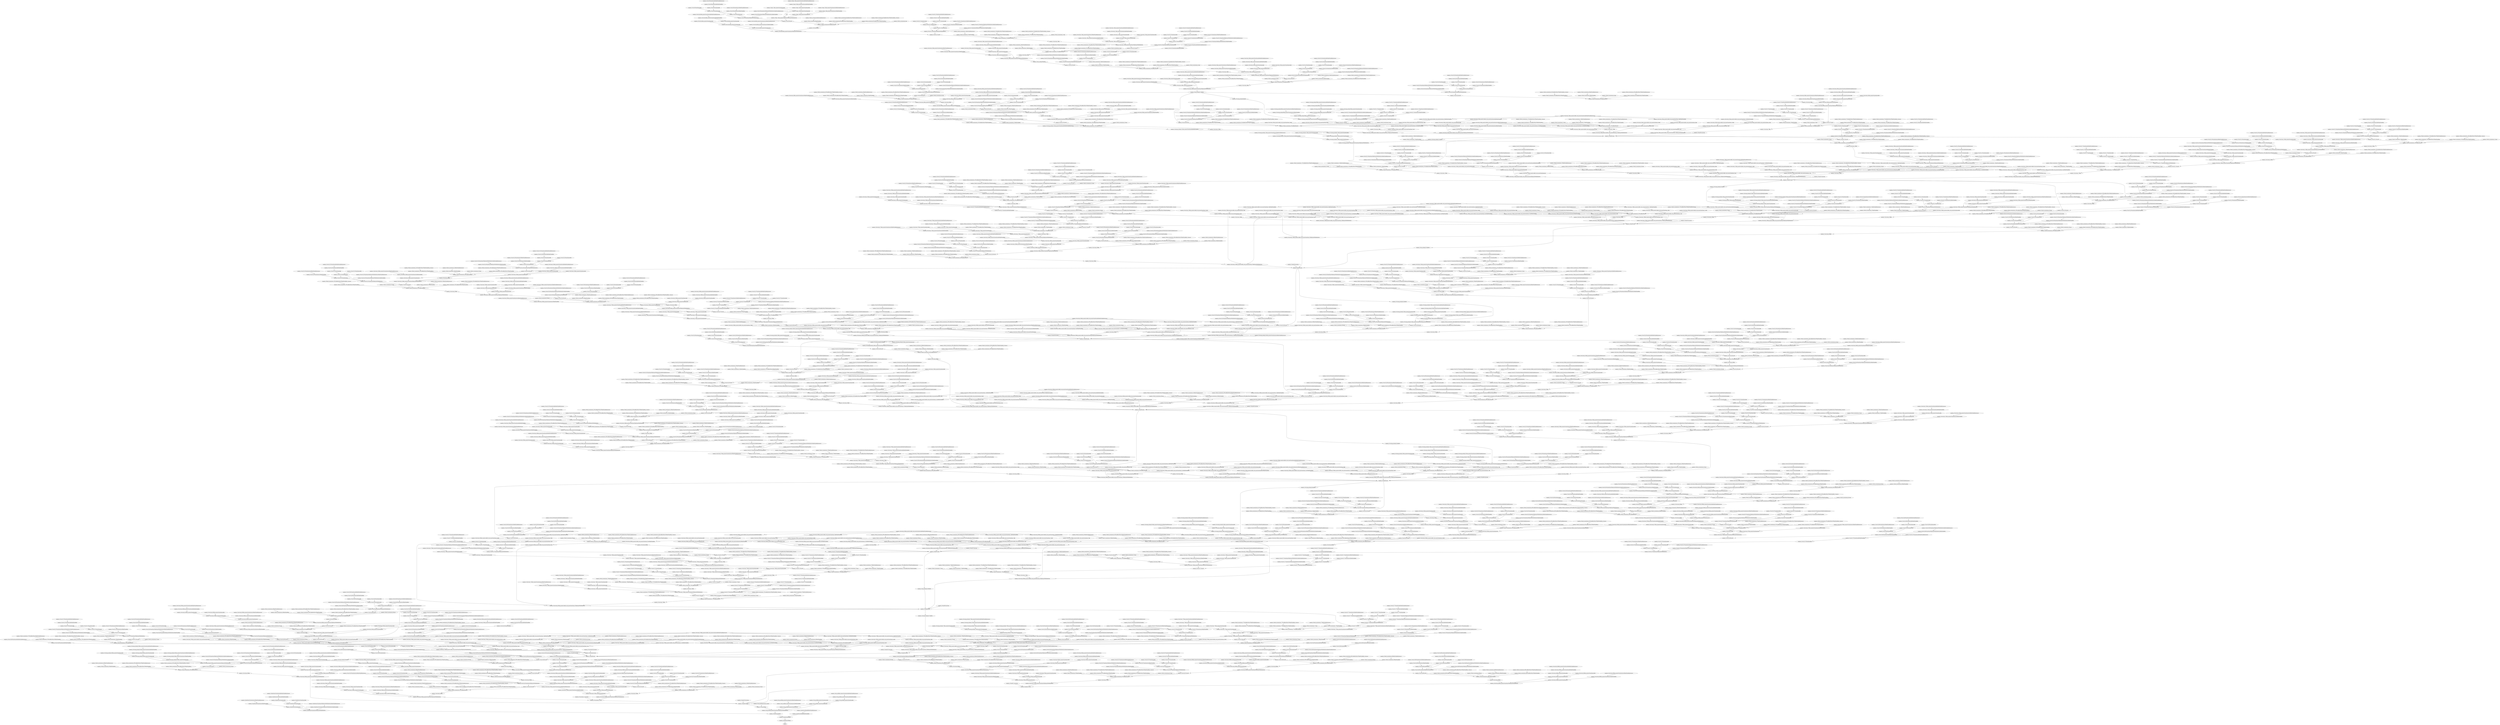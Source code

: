 strict digraph  {
self [op=Placeholder];
"inception_v3/input_1/fake_quantize/SymmQuant/Abs/ReadVariableOp/resource" [op=Placeholder];
"inception_v3/input_1/fake_quantize/SymmQuant/Abs/ReadVariableOp" [op=ReadVariableOp];
"inception_v3/input_1/fake_quantize/SymmQuant/Abs" [op=Abs];
"inception_v3/input_1/fake_quantize/SymmQuant/add/y" [op=Const];
"inception_v3/input_1/fake_quantize/SymmQuant/add" [op=AddV2];
"inception_v3/input_1/fake_quantize/SymmQuant/mul/ReadVariableOp/resource" [op=Placeholder];
"inception_v3/input_1/fake_quantize/SymmQuant/mul/ReadVariableOp" [op=ReadVariableOp];
"inception_v3/input_1/fake_quantize/SymmQuant/mul" [op=Mul];
"inception_v3/input_1/fake_quantize/SymmQuant/FakeQuantWithMinMaxVars" [op=FakeQuantWithMinMaxVars];
"inception_v3/conv2d/SymmQuant/Abs/ReadVariableOp/resource" [op=Placeholder];
"inception_v3/conv2d/SymmQuant/Abs/ReadVariableOp" [op=ReadVariableOp];
"inception_v3/conv2d/SymmQuant/Abs" [op=Abs];
"inception_v3/conv2d/SymmQuant/add/y" [op=Const];
"inception_v3/conv2d/SymmQuant/add" [op=AddV2];
"inception_v3/conv2d/SymmQuant/mul/ReadVariableOp/resource" [op=Placeholder];
"inception_v3/conv2d/SymmQuant/mul/ReadVariableOp" [op=ReadVariableOp];
"inception_v3/conv2d/SymmQuant/mul" [op=Mul];
"inception_v3/conv2d/SymmQuant/FakeQuantWithMinMaxVars/ReadVariableOp/resource" [op=Placeholder];
"inception_v3/conv2d/SymmQuant/FakeQuantWithMinMaxVars/ReadVariableOp" [op=ReadVariableOp];
"inception_v3/conv2d/SymmQuant/FakeQuantWithMinMaxVars" [op=FakeQuantWithMinMaxVars];
"inception_v3/conv2d/Conv2D" [op=Conv2D];
"inception_v3/batch_normalization/scale" [op=Const];
"inception_v3/batch_normalization/ReadVariableOp/resource" [op=Placeholder];
"inception_v3/batch_normalization/ReadVariableOp" [op=ReadVariableOp];
"inception_v3/batch_normalization/FusedBatchNormV3/ReadVariableOp/resource" [op=Placeholder];
"inception_v3/batch_normalization/FusedBatchNormV3/ReadVariableOp" [op=ReadVariableOp];
"inception_v3/batch_normalization/FusedBatchNormV3/ReadVariableOp_1/resource" [op=Placeholder];
"inception_v3/batch_normalization/FusedBatchNormV3/ReadVariableOp_1" [op=ReadVariableOp];
"inception_v3/batch_normalization/FusedBatchNormV3" [op=FusedBatchNormV3];
"inception_v3/activation/Relu" [op=Relu];
"inception_v3/activation/fake_quantize/SymmQuant/Abs/ReadVariableOp/resource" [op=Placeholder];
"inception_v3/activation/fake_quantize/SymmQuant/Abs/ReadVariableOp" [op=ReadVariableOp];
"inception_v3/activation/fake_quantize/SymmQuant/Abs" [op=Abs];
"inception_v3/activation/fake_quantize/SymmQuant/add/y" [op=Const];
"inception_v3/activation/fake_quantize/SymmQuant/add" [op=AddV2];
"inception_v3/activation/fake_quantize/SymmQuant/mul/ReadVariableOp/resource" [op=Placeholder];
"inception_v3/activation/fake_quantize/SymmQuant/mul/ReadVariableOp" [op=ReadVariableOp];
"inception_v3/activation/fake_quantize/SymmQuant/mul" [op=Mul];
"inception_v3/activation/fake_quantize/SymmQuant/FakeQuantWithMinMaxVars" [op=FakeQuantWithMinMaxVars];
"inception_v3/conv2d_1/SymmQuant/Abs/ReadVariableOp/resource" [op=Placeholder];
"inception_v3/conv2d_1/SymmQuant/Abs/ReadVariableOp" [op=ReadVariableOp];
"inception_v3/conv2d_1/SymmQuant/Abs" [op=Abs];
"inception_v3/conv2d_1/SymmQuant/add/y" [op=Const];
"inception_v3/conv2d_1/SymmQuant/add" [op=AddV2];
"inception_v3/conv2d_1/SymmQuant/mul/ReadVariableOp/resource" [op=Placeholder];
"inception_v3/conv2d_1/SymmQuant/mul/ReadVariableOp" [op=ReadVariableOp];
"inception_v3/conv2d_1/SymmQuant/mul" [op=Mul];
"inception_v3/conv2d_1/SymmQuant/FakeQuantWithMinMaxVars/ReadVariableOp/resource" [op=Placeholder];
"inception_v3/conv2d_1/SymmQuant/FakeQuantWithMinMaxVars/ReadVariableOp" [op=ReadVariableOp];
"inception_v3/conv2d_1/SymmQuant/FakeQuantWithMinMaxVars" [op=FakeQuantWithMinMaxVars];
"inception_v3/conv2d_1/Conv2D" [op=Conv2D];
"inception_v3/batch_normalization_1/scale" [op=Const];
"inception_v3/batch_normalization_1/ReadVariableOp/resource" [op=Placeholder];
"inception_v3/batch_normalization_1/ReadVariableOp" [op=ReadVariableOp];
"inception_v3/batch_normalization_1/FusedBatchNormV3/ReadVariableOp/resource" [op=Placeholder];
"inception_v3/batch_normalization_1/FusedBatchNormV3/ReadVariableOp" [op=ReadVariableOp];
"inception_v3/batch_normalization_1/FusedBatchNormV3/ReadVariableOp_1/resource" [op=Placeholder];
"inception_v3/batch_normalization_1/FusedBatchNormV3/ReadVariableOp_1" [op=ReadVariableOp];
"inception_v3/batch_normalization_1/FusedBatchNormV3" [op=FusedBatchNormV3];
"inception_v3/activation_1/Relu" [op=Relu];
"inception_v3/activation_1/fake_quantize/SymmQuant/Abs/ReadVariableOp/resource" [op=Placeholder];
"inception_v3/activation_1/fake_quantize/SymmQuant/Abs/ReadVariableOp" [op=ReadVariableOp];
"inception_v3/activation_1/fake_quantize/SymmQuant/Abs" [op=Abs];
"inception_v3/activation_1/fake_quantize/SymmQuant/add/y" [op=Const];
"inception_v3/activation_1/fake_quantize/SymmQuant/add" [op=AddV2];
"inception_v3/activation_1/fake_quantize/SymmQuant/mul/ReadVariableOp/resource" [op=Placeholder];
"inception_v3/activation_1/fake_quantize/SymmQuant/mul/ReadVariableOp" [op=ReadVariableOp];
"inception_v3/activation_1/fake_quantize/SymmQuant/mul" [op=Mul];
"inception_v3/activation_1/fake_quantize/SymmQuant/FakeQuantWithMinMaxVars" [op=FakeQuantWithMinMaxVars];
"inception_v3/conv2d_2/SymmQuant/Abs/ReadVariableOp/resource" [op=Placeholder];
"inception_v3/conv2d_2/SymmQuant/Abs/ReadVariableOp" [op=ReadVariableOp];
"inception_v3/conv2d_2/SymmQuant/Abs" [op=Abs];
"inception_v3/conv2d_2/SymmQuant/add/y" [op=Const];
"inception_v3/conv2d_2/SymmQuant/add" [op=AddV2];
"inception_v3/conv2d_2/SymmQuant/mul/ReadVariableOp/resource" [op=Placeholder];
"inception_v3/conv2d_2/SymmQuant/mul/ReadVariableOp" [op=ReadVariableOp];
"inception_v3/conv2d_2/SymmQuant/mul" [op=Mul];
"inception_v3/conv2d_2/SymmQuant/FakeQuantWithMinMaxVars/ReadVariableOp/resource" [op=Placeholder];
"inception_v3/conv2d_2/SymmQuant/FakeQuantWithMinMaxVars/ReadVariableOp" [op=ReadVariableOp];
"inception_v3/conv2d_2/SymmQuant/FakeQuantWithMinMaxVars" [op=FakeQuantWithMinMaxVars];
"inception_v3/conv2d_2/Conv2D" [op=Conv2D];
"inception_v3/batch_normalization_2/scale" [op=Const];
"inception_v3/batch_normalization_2/ReadVariableOp/resource" [op=Placeholder];
"inception_v3/batch_normalization_2/ReadVariableOp" [op=ReadVariableOp];
"inception_v3/batch_normalization_2/FusedBatchNormV3/ReadVariableOp/resource" [op=Placeholder];
"inception_v3/batch_normalization_2/FusedBatchNormV3/ReadVariableOp" [op=ReadVariableOp];
"inception_v3/batch_normalization_2/FusedBatchNormV3/ReadVariableOp_1/resource" [op=Placeholder];
"inception_v3/batch_normalization_2/FusedBatchNormV3/ReadVariableOp_1" [op=ReadVariableOp];
"inception_v3/batch_normalization_2/FusedBatchNormV3" [op=FusedBatchNormV3];
"inception_v3/activation_2/Relu" [op=Relu];
"inception_v3/activation_2/fake_quantize/SymmQuant/Abs/ReadVariableOp/resource" [op=Placeholder];
"inception_v3/activation_2/fake_quantize/SymmQuant/Abs/ReadVariableOp" [op=ReadVariableOp];
"inception_v3/activation_2/fake_quantize/SymmQuant/Abs" [op=Abs];
"inception_v3/activation_2/fake_quantize/SymmQuant/add/y" [op=Const];
"inception_v3/activation_2/fake_quantize/SymmQuant/add" [op=AddV2];
"inception_v3/activation_2/fake_quantize/SymmQuant/mul/ReadVariableOp/resource" [op=Placeholder];
"inception_v3/activation_2/fake_quantize/SymmQuant/mul/ReadVariableOp" [op=ReadVariableOp];
"inception_v3/activation_2/fake_quantize/SymmQuant/mul" [op=Mul];
"inception_v3/activation_2/fake_quantize/SymmQuant/FakeQuantWithMinMaxVars" [op=FakeQuantWithMinMaxVars];
"inception_v3/max_pooling2d/MaxPool" [op=MaxPool];
"inception_v3/conv2d_3/SymmQuant/Abs/ReadVariableOp/resource" [op=Placeholder];
"inception_v3/conv2d_3/SymmQuant/Abs/ReadVariableOp" [op=ReadVariableOp];
"inception_v3/conv2d_3/SymmQuant/Abs" [op=Abs];
"inception_v3/conv2d_3/SymmQuant/add/y" [op=Const];
"inception_v3/conv2d_3/SymmQuant/add" [op=AddV2];
"inception_v3/conv2d_3/SymmQuant/mul/ReadVariableOp/resource" [op=Placeholder];
"inception_v3/conv2d_3/SymmQuant/mul/ReadVariableOp" [op=ReadVariableOp];
"inception_v3/conv2d_3/SymmQuant/mul" [op=Mul];
"inception_v3/conv2d_3/SymmQuant/FakeQuantWithMinMaxVars/ReadVariableOp/resource" [op=Placeholder];
"inception_v3/conv2d_3/SymmQuant/FakeQuantWithMinMaxVars/ReadVariableOp" [op=ReadVariableOp];
"inception_v3/conv2d_3/SymmQuant/FakeQuantWithMinMaxVars" [op=FakeQuantWithMinMaxVars];
"inception_v3/conv2d_3/Conv2D" [op=Conv2D];
"inception_v3/batch_normalization_3/scale" [op=Const];
"inception_v3/batch_normalization_3/ReadVariableOp/resource" [op=Placeholder];
"inception_v3/batch_normalization_3/ReadVariableOp" [op=ReadVariableOp];
"inception_v3/batch_normalization_3/FusedBatchNormV3/ReadVariableOp/resource" [op=Placeholder];
"inception_v3/batch_normalization_3/FusedBatchNormV3/ReadVariableOp" [op=ReadVariableOp];
"inception_v3/batch_normalization_3/FusedBatchNormV3/ReadVariableOp_1/resource" [op=Placeholder];
"inception_v3/batch_normalization_3/FusedBatchNormV3/ReadVariableOp_1" [op=ReadVariableOp];
"inception_v3/batch_normalization_3/FusedBatchNormV3" [op=FusedBatchNormV3];
"inception_v3/activation_3/Relu" [op=Relu];
"inception_v3/activation_3/fake_quantize/SymmQuant/Abs/ReadVariableOp/resource" [op=Placeholder];
"inception_v3/activation_3/fake_quantize/SymmQuant/Abs/ReadVariableOp" [op=ReadVariableOp];
"inception_v3/activation_3/fake_quantize/SymmQuant/Abs" [op=Abs];
"inception_v3/activation_3/fake_quantize/SymmQuant/add/y" [op=Const];
"inception_v3/activation_3/fake_quantize/SymmQuant/add" [op=AddV2];
"inception_v3/activation_3/fake_quantize/SymmQuant/mul/ReadVariableOp/resource" [op=Placeholder];
"inception_v3/activation_3/fake_quantize/SymmQuant/mul/ReadVariableOp" [op=ReadVariableOp];
"inception_v3/activation_3/fake_quantize/SymmQuant/mul" [op=Mul];
"inception_v3/activation_3/fake_quantize/SymmQuant/FakeQuantWithMinMaxVars" [op=FakeQuantWithMinMaxVars];
"inception_v3/conv2d_4/SymmQuant/Abs/ReadVariableOp/resource" [op=Placeholder];
"inception_v3/conv2d_4/SymmQuant/Abs/ReadVariableOp" [op=ReadVariableOp];
"inception_v3/conv2d_4/SymmQuant/Abs" [op=Abs];
"inception_v3/conv2d_4/SymmQuant/add/y" [op=Const];
"inception_v3/conv2d_4/SymmQuant/add" [op=AddV2];
"inception_v3/conv2d_4/SymmQuant/mul/ReadVariableOp/resource" [op=Placeholder];
"inception_v3/conv2d_4/SymmQuant/mul/ReadVariableOp" [op=ReadVariableOp];
"inception_v3/conv2d_4/SymmQuant/mul" [op=Mul];
"inception_v3/conv2d_4/SymmQuant/FakeQuantWithMinMaxVars/ReadVariableOp/resource" [op=Placeholder];
"inception_v3/conv2d_4/SymmQuant/FakeQuantWithMinMaxVars/ReadVariableOp" [op=ReadVariableOp];
"inception_v3/conv2d_4/SymmQuant/FakeQuantWithMinMaxVars" [op=FakeQuantWithMinMaxVars];
"inception_v3/conv2d_4/Conv2D" [op=Conv2D];
"inception_v3/batch_normalization_4/scale" [op=Placeholder];
"inception_v3/batch_normalization_4/ReadVariableOp/resource" [op=Placeholder];
"inception_v3/batch_normalization_4/ReadVariableOp" [op=ReadVariableOp];
"inception_v3/batch_normalization_4/FusedBatchNormV3/ReadVariableOp/resource" [op=Placeholder];
"inception_v3/batch_normalization_4/FusedBatchNormV3/ReadVariableOp" [op=ReadVariableOp];
"inception_v3/batch_normalization_4/FusedBatchNormV3/ReadVariableOp_1/resource" [op=Placeholder];
"inception_v3/batch_normalization_4/FusedBatchNormV3/ReadVariableOp_1" [op=ReadVariableOp];
"inception_v3/batch_normalization_4/FusedBatchNormV3" [op=FusedBatchNormV3];
"inception_v3/activation_4/Relu" [op=Relu];
"inception_v3/activation_4/fake_quantize/SymmQuant/Abs/ReadVariableOp/resource" [op=Placeholder];
"inception_v3/activation_4/fake_quantize/SymmQuant/Abs/ReadVariableOp" [op=ReadVariableOp];
"inception_v3/activation_4/fake_quantize/SymmQuant/Abs" [op=Abs];
"inception_v3/activation_4/fake_quantize/SymmQuant/add/y" [op=Const];
"inception_v3/activation_4/fake_quantize/SymmQuant/add" [op=AddV2];
"inception_v3/activation_4/fake_quantize/SymmQuant/mul/ReadVariableOp/resource" [op=Placeholder];
"inception_v3/activation_4/fake_quantize/SymmQuant/mul/ReadVariableOp" [op=ReadVariableOp];
"inception_v3/activation_4/fake_quantize/SymmQuant/mul" [op=Mul];
"inception_v3/activation_4/fake_quantize/SymmQuant/FakeQuantWithMinMaxVars" [op=FakeQuantWithMinMaxVars];
"inception_v3/max_pooling2d_1/MaxPool" [op=MaxPool];
"inception_v3/conv2d_8/SymmQuant/Abs/ReadVariableOp/resource" [op=Placeholder];
"inception_v3/conv2d_8/SymmQuant/Abs/ReadVariableOp" [op=ReadVariableOp];
"inception_v3/conv2d_8/SymmQuant/Abs" [op=Abs];
"inception_v3/conv2d_8/SymmQuant/add/y" [op=Const];
"inception_v3/conv2d_8/SymmQuant/add" [op=AddV2];
"inception_v3/conv2d_8/SymmQuant/mul/ReadVariableOp/resource" [op=Placeholder];
"inception_v3/conv2d_8/SymmQuant/mul/ReadVariableOp" [op=ReadVariableOp];
"inception_v3/conv2d_8/SymmQuant/mul" [op=Mul];
"inception_v3/conv2d_8/SymmQuant/FakeQuantWithMinMaxVars/ReadVariableOp/resource" [op=Placeholder];
"inception_v3/conv2d_8/SymmQuant/FakeQuantWithMinMaxVars/ReadVariableOp" [op=ReadVariableOp];
"inception_v3/conv2d_8/SymmQuant/FakeQuantWithMinMaxVars" [op=FakeQuantWithMinMaxVars];
"inception_v3/conv2d_8/Conv2D" [op=Conv2D];
"inception_v3/batch_normalization_8/scale" [op=Const];
"inception_v3/batch_normalization_8/ReadVariableOp/resource" [op=Placeholder];
"inception_v3/batch_normalization_8/ReadVariableOp" [op=ReadVariableOp];
"inception_v3/batch_normalization_8/FusedBatchNormV3/ReadVariableOp/resource" [op=Placeholder];
"inception_v3/batch_normalization_8/FusedBatchNormV3/ReadVariableOp" [op=ReadVariableOp];
"inception_v3/batch_normalization_8/FusedBatchNormV3/ReadVariableOp_1/resource" [op=Placeholder];
"inception_v3/batch_normalization_8/FusedBatchNormV3/ReadVariableOp_1" [op=ReadVariableOp];
"inception_v3/batch_normalization_8/FusedBatchNormV3" [op=FusedBatchNormV3];
"inception_v3/activation_8/Relu" [op=Relu];
"inception_v3/activation_8/fake_quantize/SymmQuant/Abs/ReadVariableOp/resource" [op=Placeholder];
"inception_v3/activation_8/fake_quantize/SymmQuant/Abs/ReadVariableOp" [op=ReadVariableOp];
"inception_v3/activation_8/fake_quantize/SymmQuant/Abs" [op=Abs];
"inception_v3/activation_8/fake_quantize/SymmQuant/add/y" [op=Const];
"inception_v3/activation_8/fake_quantize/SymmQuant/add" [op=AddV2];
"inception_v3/activation_8/fake_quantize/SymmQuant/mul/ReadVariableOp/resource" [op=Placeholder];
"inception_v3/activation_8/fake_quantize/SymmQuant/mul/ReadVariableOp" [op=ReadVariableOp];
"inception_v3/activation_8/fake_quantize/SymmQuant/mul" [op=Mul];
"inception_v3/activation_8/fake_quantize/SymmQuant/FakeQuantWithMinMaxVars" [op=FakeQuantWithMinMaxVars];
"inception_v3/conv2d_9/SymmQuant/Abs/ReadVariableOp/resource" [op=Placeholder];
"inception_v3/conv2d_9/SymmQuant/Abs/ReadVariableOp" [op=ReadVariableOp];
"inception_v3/conv2d_9/SymmQuant/Abs" [op=Abs];
"inception_v3/conv2d_9/SymmQuant/add/y" [op=Const];
"inception_v3/conv2d_9/SymmQuant/add" [op=AddV2];
"inception_v3/conv2d_9/SymmQuant/mul/ReadVariableOp/resource" [op=Placeholder];
"inception_v3/conv2d_9/SymmQuant/mul/ReadVariableOp" [op=ReadVariableOp];
"inception_v3/conv2d_9/SymmQuant/mul" [op=Mul];
"inception_v3/conv2d_9/SymmQuant/FakeQuantWithMinMaxVars/ReadVariableOp/resource" [op=Placeholder];
"inception_v3/conv2d_9/SymmQuant/FakeQuantWithMinMaxVars/ReadVariableOp" [op=ReadVariableOp];
"inception_v3/conv2d_9/SymmQuant/FakeQuantWithMinMaxVars" [op=FakeQuantWithMinMaxVars];
"inception_v3/conv2d_9/Conv2D" [op=Conv2D];
"inception_v3/conv2d_6/SymmQuant/Abs/ReadVariableOp/resource" [op=Placeholder];
"inception_v3/conv2d_6/SymmQuant/Abs/ReadVariableOp" [op=ReadVariableOp];
"inception_v3/conv2d_6/SymmQuant/Abs" [op=Abs];
"inception_v3/conv2d_6/SymmQuant/add/y" [op=Const];
"inception_v3/conv2d_6/SymmQuant/add" [op=AddV2];
"inception_v3/conv2d_6/SymmQuant/mul/ReadVariableOp/resource" [op=Placeholder];
"inception_v3/conv2d_6/SymmQuant/mul/ReadVariableOp" [op=ReadVariableOp];
"inception_v3/conv2d_6/SymmQuant/mul" [op=Mul];
"inception_v3/conv2d_6/SymmQuant/FakeQuantWithMinMaxVars/ReadVariableOp/resource" [op=Placeholder];
"inception_v3/conv2d_6/SymmQuant/FakeQuantWithMinMaxVars/ReadVariableOp" [op=ReadVariableOp];
"inception_v3/conv2d_6/SymmQuant/FakeQuantWithMinMaxVars" [op=FakeQuantWithMinMaxVars];
"inception_v3/conv2d_6/Conv2D" [op=Conv2D];
"inception_v3/batch_normalization_9/scale" [op=Const];
"inception_v3/batch_normalization_9/ReadVariableOp/resource" [op=Placeholder];
"inception_v3/batch_normalization_9/ReadVariableOp" [op=ReadVariableOp];
"inception_v3/batch_normalization_9/FusedBatchNormV3/ReadVariableOp/resource" [op=Placeholder];
"inception_v3/batch_normalization_9/FusedBatchNormV3/ReadVariableOp" [op=ReadVariableOp];
"inception_v3/batch_normalization_9/FusedBatchNormV3/ReadVariableOp_1/resource" [op=Placeholder];
"inception_v3/batch_normalization_9/FusedBatchNormV3/ReadVariableOp_1" [op=ReadVariableOp];
"inception_v3/batch_normalization_9/FusedBatchNormV3" [op=FusedBatchNormV3];
"inception_v3/batch_normalization_6/scale" [op=Const];
"inception_v3/batch_normalization_6/ReadVariableOp/resource" [op=Placeholder];
"inception_v3/batch_normalization_6/ReadVariableOp" [op=ReadVariableOp];
"inception_v3/batch_normalization_6/FusedBatchNormV3/ReadVariableOp/resource" [op=Placeholder];
"inception_v3/batch_normalization_6/FusedBatchNormV3/ReadVariableOp" [op=ReadVariableOp];
"inception_v3/batch_normalization_6/FusedBatchNormV3/ReadVariableOp_1/resource" [op=Placeholder];
"inception_v3/batch_normalization_6/FusedBatchNormV3/ReadVariableOp_1" [op=ReadVariableOp];
"inception_v3/batch_normalization_6/FusedBatchNormV3" [op=FusedBatchNormV3];
"inception_v3/average_pooling2d/AvgPool" [op=AvgPool];
"inception_v3/activation_9/Relu" [op=Relu];
"inception_v3/activation_6/Relu" [op=Relu];
"inception_v3/average_pooling2d/fake_quantize/SymmQuant/Abs/ReadVariableOp/resource" [op=Placeholder];
"inception_v3/average_pooling2d/fake_quantize/SymmQuant/Abs/ReadVariableOp" [op=ReadVariableOp];
"inception_v3/average_pooling2d/fake_quantize/SymmQuant/Abs" [op=Abs];
"inception_v3/average_pooling2d/fake_quantize/SymmQuant/add/y" [op=Const];
"inception_v3/average_pooling2d/fake_quantize/SymmQuant/add" [op=AddV2];
"inception_v3/average_pooling2d/fake_quantize/SymmQuant/mul/ReadVariableOp/resource" [op=Placeholder];
"inception_v3/average_pooling2d/fake_quantize/SymmQuant/mul/ReadVariableOp" [op=ReadVariableOp];
"inception_v3/average_pooling2d/fake_quantize/SymmQuant/mul" [op=Mul];
"inception_v3/average_pooling2d/fake_quantize/SymmQuant/FakeQuantWithMinMaxVars" [op=FakeQuantWithMinMaxVars];
"inception_v3/activation_9/fake_quantize/SymmQuant/Abs/ReadVariableOp/resource" [op=Placeholder];
"inception_v3/activation_9/fake_quantize/SymmQuant/Abs/ReadVariableOp" [op=ReadVariableOp];
"inception_v3/activation_9/fake_quantize/SymmQuant/Abs" [op=Abs];
"inception_v3/activation_9/fake_quantize/SymmQuant/add/y" [op=Const];
"inception_v3/activation_9/fake_quantize/SymmQuant/add" [op=AddV2];
"inception_v3/activation_9/fake_quantize/SymmQuant/mul/ReadVariableOp/resource" [op=Placeholder];
"inception_v3/activation_9/fake_quantize/SymmQuant/mul/ReadVariableOp" [op=ReadVariableOp];
"inception_v3/activation_9/fake_quantize/SymmQuant/mul" [op=Mul];
"inception_v3/activation_9/fake_quantize/SymmQuant/FakeQuantWithMinMaxVars" [op=FakeQuantWithMinMaxVars];
"inception_v3/activation_6/fake_quantize/SymmQuant/Abs/ReadVariableOp/resource" [op=Placeholder];
"inception_v3/activation_6/fake_quantize/SymmQuant/Abs/ReadVariableOp" [op=ReadVariableOp];
"inception_v3/activation_6/fake_quantize/SymmQuant/Abs" [op=Abs];
"inception_v3/activation_6/fake_quantize/SymmQuant/add/y" [op=Const];
"inception_v3/activation_6/fake_quantize/SymmQuant/add" [op=AddV2];
"inception_v3/activation_6/fake_quantize/SymmQuant/mul/ReadVariableOp/resource" [op=Placeholder];
"inception_v3/activation_6/fake_quantize/SymmQuant/mul/ReadVariableOp" [op=ReadVariableOp];
"inception_v3/activation_6/fake_quantize/SymmQuant/mul" [op=Mul];
"inception_v3/activation_6/fake_quantize/SymmQuant/FakeQuantWithMinMaxVars" [op=FakeQuantWithMinMaxVars];
"inception_v3/conv2d_11/SymmQuant/Abs/ReadVariableOp/resource" [op=Placeholder];
"inception_v3/conv2d_11/SymmQuant/Abs/ReadVariableOp" [op=ReadVariableOp];
"inception_v3/conv2d_11/SymmQuant/Abs" [op=Abs];
"inception_v3/conv2d_11/SymmQuant/add/y" [op=Const];
"inception_v3/conv2d_11/SymmQuant/add" [op=AddV2];
"inception_v3/conv2d_11/SymmQuant/mul/ReadVariableOp/resource" [op=Placeholder];
"inception_v3/conv2d_11/SymmQuant/mul/ReadVariableOp" [op=ReadVariableOp];
"inception_v3/conv2d_11/SymmQuant/mul" [op=Mul];
"inception_v3/conv2d_11/SymmQuant/FakeQuantWithMinMaxVars/ReadVariableOp/resource" [op=Placeholder];
"inception_v3/conv2d_11/SymmQuant/FakeQuantWithMinMaxVars/ReadVariableOp" [op=ReadVariableOp];
"inception_v3/conv2d_11/SymmQuant/FakeQuantWithMinMaxVars" [op=FakeQuantWithMinMaxVars];
"inception_v3/conv2d_11/Conv2D" [op=Conv2D];
"inception_v3/conv2d_10/SymmQuant/Abs/ReadVariableOp/resource" [op=Placeholder];
"inception_v3/conv2d_10/SymmQuant/Abs/ReadVariableOp" [op=ReadVariableOp];
"inception_v3/conv2d_10/SymmQuant/Abs" [op=Abs];
"inception_v3/conv2d_10/SymmQuant/add/y" [op=Const];
"inception_v3/conv2d_10/SymmQuant/add" [op=AddV2];
"inception_v3/conv2d_10/SymmQuant/mul/ReadVariableOp/resource" [op=Placeholder];
"inception_v3/conv2d_10/SymmQuant/mul/ReadVariableOp" [op=ReadVariableOp];
"inception_v3/conv2d_10/SymmQuant/mul" [op=Mul];
"inception_v3/conv2d_10/SymmQuant/FakeQuantWithMinMaxVars/ReadVariableOp/resource" [op=Placeholder];
"inception_v3/conv2d_10/SymmQuant/FakeQuantWithMinMaxVars/ReadVariableOp" [op=ReadVariableOp];
"inception_v3/conv2d_10/SymmQuant/FakeQuantWithMinMaxVars" [op=FakeQuantWithMinMaxVars];
"inception_v3/conv2d_10/Conv2D" [op=Conv2D];
"inception_v3/conv2d_7/SymmQuant/Abs/ReadVariableOp/resource" [op=Placeholder];
"inception_v3/conv2d_7/SymmQuant/Abs/ReadVariableOp" [op=ReadVariableOp];
"inception_v3/conv2d_7/SymmQuant/Abs" [op=Abs];
"inception_v3/conv2d_7/SymmQuant/add/y" [op=Const];
"inception_v3/conv2d_7/SymmQuant/add" [op=AddV2];
"inception_v3/conv2d_7/SymmQuant/mul/ReadVariableOp/resource" [op=Placeholder];
"inception_v3/conv2d_7/SymmQuant/mul/ReadVariableOp" [op=ReadVariableOp];
"inception_v3/conv2d_7/SymmQuant/mul" [op=Mul];
"inception_v3/conv2d_7/SymmQuant/FakeQuantWithMinMaxVars/ReadVariableOp/resource" [op=Placeholder];
"inception_v3/conv2d_7/SymmQuant/FakeQuantWithMinMaxVars/ReadVariableOp" [op=ReadVariableOp];
"inception_v3/conv2d_7/SymmQuant/FakeQuantWithMinMaxVars" [op=FakeQuantWithMinMaxVars];
"inception_v3/conv2d_7/Conv2D" [op=Conv2D];
"inception_v3/conv2d_5/SymmQuant/Abs/ReadVariableOp/resource" [op=Placeholder];
"inception_v3/conv2d_5/SymmQuant/Abs/ReadVariableOp" [op=ReadVariableOp];
"inception_v3/conv2d_5/SymmQuant/Abs" [op=Abs];
"inception_v3/conv2d_5/SymmQuant/add/y" [op=Const];
"inception_v3/conv2d_5/SymmQuant/add" [op=AddV2];
"inception_v3/conv2d_5/SymmQuant/mul/ReadVariableOp/resource" [op=Placeholder];
"inception_v3/conv2d_5/SymmQuant/mul/ReadVariableOp" [op=ReadVariableOp];
"inception_v3/conv2d_5/SymmQuant/mul" [op=Mul];
"inception_v3/conv2d_5/SymmQuant/FakeQuantWithMinMaxVars/ReadVariableOp/resource" [op=Placeholder];
"inception_v3/conv2d_5/SymmQuant/FakeQuantWithMinMaxVars/ReadVariableOp" [op=ReadVariableOp];
"inception_v3/conv2d_5/SymmQuant/FakeQuantWithMinMaxVars" [op=FakeQuantWithMinMaxVars];
"inception_v3/conv2d_5/Conv2D" [op=Conv2D];
"inception_v3/batch_normalization_11/scale" [op=Const];
"inception_v3/batch_normalization_11/ReadVariableOp/resource" [op=Placeholder];
"inception_v3/batch_normalization_11/ReadVariableOp" [op=ReadVariableOp];
"inception_v3/batch_normalization_11/FusedBatchNormV3/ReadVariableOp/resource" [op=Placeholder];
"inception_v3/batch_normalization_11/FusedBatchNormV3/ReadVariableOp" [op=ReadVariableOp];
"inception_v3/batch_normalization_11/FusedBatchNormV3/ReadVariableOp_1/resource" [op=Placeholder];
"inception_v3/batch_normalization_11/FusedBatchNormV3/ReadVariableOp_1" [op=ReadVariableOp];
"inception_v3/batch_normalization_11/FusedBatchNormV3" [op=FusedBatchNormV3];
"inception_v3/batch_normalization_10/scale" [op=Const];
"inception_v3/batch_normalization_10/ReadVariableOp/resource" [op=Placeholder];
"inception_v3/batch_normalization_10/ReadVariableOp" [op=ReadVariableOp];
"inception_v3/batch_normalization_10/FusedBatchNormV3/ReadVariableOp/resource" [op=Placeholder];
"inception_v3/batch_normalization_10/FusedBatchNormV3/ReadVariableOp" [op=ReadVariableOp];
"inception_v3/batch_normalization_10/FusedBatchNormV3/ReadVariableOp_1/resource" [op=Placeholder];
"inception_v3/batch_normalization_10/FusedBatchNormV3/ReadVariableOp_1" [op=ReadVariableOp];
"inception_v3/batch_normalization_10/FusedBatchNormV3" [op=FusedBatchNormV3];
"inception_v3/batch_normalization_7/scale" [op=Const];
"inception_v3/batch_normalization_7/ReadVariableOp/resource" [op=Placeholder];
"inception_v3/batch_normalization_7/ReadVariableOp" [op=ReadVariableOp];
"inception_v3/batch_normalization_7/FusedBatchNormV3/ReadVariableOp/resource" [op=Placeholder];
"inception_v3/batch_normalization_7/FusedBatchNormV3/ReadVariableOp" [op=ReadVariableOp];
"inception_v3/batch_normalization_7/FusedBatchNormV3/ReadVariableOp_1/resource" [op=Placeholder];
"inception_v3/batch_normalization_7/FusedBatchNormV3/ReadVariableOp_1" [op=ReadVariableOp];
"inception_v3/batch_normalization_7/FusedBatchNormV3" [op=FusedBatchNormV3];
"inception_v3/batch_normalization_5/scale" [op=Const];
"inception_v3/batch_normalization_5/ReadVariableOp/resource" [op=Placeholder];
"inception_v3/batch_normalization_5/ReadVariableOp" [op=ReadVariableOp];
"inception_v3/batch_normalization_5/FusedBatchNormV3/ReadVariableOp/resource" [op=Placeholder];
"inception_v3/batch_normalization_5/FusedBatchNormV3/ReadVariableOp" [op=ReadVariableOp];
"inception_v3/batch_normalization_5/FusedBatchNormV3/ReadVariableOp_1/resource" [op=Placeholder];
"inception_v3/batch_normalization_5/FusedBatchNormV3/ReadVariableOp_1" [op=ReadVariableOp];
"inception_v3/batch_normalization_5/FusedBatchNormV3" [op=FusedBatchNormV3];
"inception_v3/activation_11/Relu" [op=Relu];
"inception_v3/activation_10/Relu" [op=Relu];
"inception_v3/activation_7/Relu" [op=Relu];
"inception_v3/activation_5/Relu" [op=Relu];
"inception_v3/activation_5/fake_quantize/unified_scale_group/SymmQuant/Abs/ReadVariableOp/resource" [op=Placeholder];
"inception_v3/activation_5/fake_quantize/unified_scale_group/SymmQuant/Abs/ReadVariableOp" [op=ReadVariableOp];
"inception_v3/activation_5/fake_quantize/unified_scale_group/SymmQuant/Abs" [op=Abs];
"inception_v3/activation_5/fake_quantize/unified_scale_group/SymmQuant/add/y" [op=Const];
"inception_v3/activation_5/fake_quantize/unified_scale_group/SymmQuant/add" [op=AddV2];
"inception_v3/activation_5/fake_quantize/unified_scale_group/SymmQuant/mul/ReadVariableOp/resource" [op=Placeholder];
"inception_v3/activation_5/fake_quantize/unified_scale_group/SymmQuant/mul/ReadVariableOp" [op=ReadVariableOp];
"inception_v3/activation_5/fake_quantize/unified_scale_group/SymmQuant/mul" [op=Mul];
"inception_v3/activation_5/fake_quantize/unified_scale_group/SymmQuant/FakeQuantWithMinMaxVars" [op=FakeQuantWithMinMaxVars];
"inception_v3/activation_5/fake_quantize/unified_scale_group/SymmQuant_1/Abs/ReadVariableOp" [op=ReadVariableOp];
"inception_v3/activation_5/fake_quantize/unified_scale_group/SymmQuant_1/Abs" [op=Abs];
"inception_v3/activation_5/fake_quantize/unified_scale_group/SymmQuant_1/add/y" [op=Const];
"inception_v3/activation_5/fake_quantize/unified_scale_group/SymmQuant_1/add" [op=AddV2];
"inception_v3/activation_5/fake_quantize/unified_scale_group/SymmQuant_1/mul/ReadVariableOp" [op=ReadVariableOp];
"inception_v3/activation_5/fake_quantize/unified_scale_group/SymmQuant_1/mul" [op=Mul];
"inception_v3/activation_5/fake_quantize/unified_scale_group/SymmQuant_1/FakeQuantWithMinMaxVars" [op=FakeQuantWithMinMaxVars];
"inception_v3/activation_5/fake_quantize/unified_scale_group/SymmQuant_2/Abs/ReadVariableOp" [op=ReadVariableOp];
"inception_v3/activation_5/fake_quantize/unified_scale_group/SymmQuant_2/Abs" [op=Abs];
"inception_v3/activation_5/fake_quantize/unified_scale_group/SymmQuant_2/add/y" [op=Const];
"inception_v3/activation_5/fake_quantize/unified_scale_group/SymmQuant_2/add" [op=AddV2];
"inception_v3/activation_5/fake_quantize/unified_scale_group/SymmQuant_2/mul/ReadVariableOp" [op=ReadVariableOp];
"inception_v3/activation_5/fake_quantize/unified_scale_group/SymmQuant_2/mul" [op=Mul];
"inception_v3/activation_5/fake_quantize/unified_scale_group/SymmQuant_2/FakeQuantWithMinMaxVars" [op=FakeQuantWithMinMaxVars];
"inception_v3/activation_5/fake_quantize/unified_scale_group/SymmQuant_3/Abs/ReadVariableOp" [op=ReadVariableOp];
"inception_v3/activation_5/fake_quantize/unified_scale_group/SymmQuant_3/Abs" [op=Abs];
"inception_v3/activation_5/fake_quantize/unified_scale_group/SymmQuant_3/add/y" [op=Const];
"inception_v3/activation_5/fake_quantize/unified_scale_group/SymmQuant_3/add" [op=AddV2];
"inception_v3/activation_5/fake_quantize/unified_scale_group/SymmQuant_3/mul/ReadVariableOp" [op=ReadVariableOp];
"inception_v3/activation_5/fake_quantize/unified_scale_group/SymmQuant_3/mul" [op=Mul];
"inception_v3/activation_5/fake_quantize/unified_scale_group/SymmQuant_3/FakeQuantWithMinMaxVars" [op=FakeQuantWithMinMaxVars];
"inception_v3/mixed0/concat/axis" [op=Const];
"inception_v3/mixed0/concat" [op=ConcatV2];
"inception_v3/conv2d_15/SymmQuant/Abs/ReadVariableOp/resource" [op=Placeholder];
"inception_v3/conv2d_15/SymmQuant/Abs/ReadVariableOp" [op=ReadVariableOp];
"inception_v3/conv2d_15/SymmQuant/Abs" [op=Abs];
"inception_v3/conv2d_15/SymmQuant/add/y" [op=Const];
"inception_v3/conv2d_15/SymmQuant/add" [op=AddV2];
"inception_v3/conv2d_15/SymmQuant/mul/ReadVariableOp/resource" [op=Placeholder];
"inception_v3/conv2d_15/SymmQuant/mul/ReadVariableOp" [op=ReadVariableOp];
"inception_v3/conv2d_15/SymmQuant/mul" [op=Mul];
"inception_v3/conv2d_15/SymmQuant/FakeQuantWithMinMaxVars/ReadVariableOp/resource" [op=Placeholder];
"inception_v3/conv2d_15/SymmQuant/FakeQuantWithMinMaxVars/ReadVariableOp" [op=ReadVariableOp];
"inception_v3/conv2d_15/SymmQuant/FakeQuantWithMinMaxVars" [op=FakeQuantWithMinMaxVars];
"inception_v3/conv2d_15/Conv2D" [op=Conv2D];
"inception_v3/batch_normalization_15/scale" [op=Const];
"inception_v3/batch_normalization_15/ReadVariableOp/resource" [op=Placeholder];
"inception_v3/batch_normalization_15/ReadVariableOp" [op=ReadVariableOp];
"inception_v3/batch_normalization_15/FusedBatchNormV3/ReadVariableOp/resource" [op=Placeholder];
"inception_v3/batch_normalization_15/FusedBatchNormV3/ReadVariableOp" [op=ReadVariableOp];
"inception_v3/batch_normalization_15/FusedBatchNormV3/ReadVariableOp_1/resource" [op=Placeholder];
"inception_v3/batch_normalization_15/FusedBatchNormV3/ReadVariableOp_1" [op=ReadVariableOp];
"inception_v3/batch_normalization_15/FusedBatchNormV3" [op=FusedBatchNormV3];
"inception_v3/activation_15/Relu" [op=Relu];
"inception_v3/activation_15/fake_quantize/SymmQuant/Abs/ReadVariableOp/resource" [op=Placeholder];
"inception_v3/activation_15/fake_quantize/SymmQuant/Abs/ReadVariableOp" [op=ReadVariableOp];
"inception_v3/activation_15/fake_quantize/SymmQuant/Abs" [op=Abs];
"inception_v3/activation_15/fake_quantize/SymmQuant/add/y" [op=Const];
"inception_v3/activation_15/fake_quantize/SymmQuant/add" [op=AddV2];
"inception_v3/activation_15/fake_quantize/SymmQuant/mul/ReadVariableOp/resource" [op=Placeholder];
"inception_v3/activation_15/fake_quantize/SymmQuant/mul/ReadVariableOp" [op=ReadVariableOp];
"inception_v3/activation_15/fake_quantize/SymmQuant/mul" [op=Mul];
"inception_v3/activation_15/fake_quantize/SymmQuant/FakeQuantWithMinMaxVars" [op=FakeQuantWithMinMaxVars];
"inception_v3/conv2d_16/SymmQuant/Abs/ReadVariableOp/resource" [op=Placeholder];
"inception_v3/conv2d_16/SymmQuant/Abs/ReadVariableOp" [op=ReadVariableOp];
"inception_v3/conv2d_16/SymmQuant/Abs" [op=Abs];
"inception_v3/conv2d_16/SymmQuant/add/y" [op=Const];
"inception_v3/conv2d_16/SymmQuant/add" [op=AddV2];
"inception_v3/conv2d_16/SymmQuant/mul/ReadVariableOp/resource" [op=Placeholder];
"inception_v3/conv2d_16/SymmQuant/mul/ReadVariableOp" [op=ReadVariableOp];
"inception_v3/conv2d_16/SymmQuant/mul" [op=Mul];
"inception_v3/conv2d_16/SymmQuant/FakeQuantWithMinMaxVars/ReadVariableOp/resource" [op=Placeholder];
"inception_v3/conv2d_16/SymmQuant/FakeQuantWithMinMaxVars/ReadVariableOp" [op=ReadVariableOp];
"inception_v3/conv2d_16/SymmQuant/FakeQuantWithMinMaxVars" [op=FakeQuantWithMinMaxVars];
"inception_v3/conv2d_16/Conv2D" [op=Conv2D];
"inception_v3/conv2d_13/SymmQuant/Abs/ReadVariableOp/resource" [op=Placeholder];
"inception_v3/conv2d_13/SymmQuant/Abs/ReadVariableOp" [op=ReadVariableOp];
"inception_v3/conv2d_13/SymmQuant/Abs" [op=Abs];
"inception_v3/conv2d_13/SymmQuant/add/y" [op=Const];
"inception_v3/conv2d_13/SymmQuant/add" [op=AddV2];
"inception_v3/conv2d_13/SymmQuant/mul/ReadVariableOp/resource" [op=Placeholder];
"inception_v3/conv2d_13/SymmQuant/mul/ReadVariableOp" [op=ReadVariableOp];
"inception_v3/conv2d_13/SymmQuant/mul" [op=Mul];
"inception_v3/conv2d_13/SymmQuant/FakeQuantWithMinMaxVars/ReadVariableOp/resource" [op=Placeholder];
"inception_v3/conv2d_13/SymmQuant/FakeQuantWithMinMaxVars/ReadVariableOp" [op=ReadVariableOp];
"inception_v3/conv2d_13/SymmQuant/FakeQuantWithMinMaxVars" [op=FakeQuantWithMinMaxVars];
"inception_v3/conv2d_13/Conv2D" [op=Conv2D];
"inception_v3/batch_normalization_16/scale" [op=Const];
"inception_v3/batch_normalization_16/ReadVariableOp/resource" [op=Placeholder];
"inception_v3/batch_normalization_16/ReadVariableOp" [op=ReadVariableOp];
"inception_v3/batch_normalization_16/FusedBatchNormV3/ReadVariableOp/resource" [op=Placeholder];
"inception_v3/batch_normalization_16/FusedBatchNormV3/ReadVariableOp" [op=ReadVariableOp];
"inception_v3/batch_normalization_16/FusedBatchNormV3/ReadVariableOp_1/resource" [op=Placeholder];
"inception_v3/batch_normalization_16/FusedBatchNormV3/ReadVariableOp_1" [op=ReadVariableOp];
"inception_v3/batch_normalization_16/FusedBatchNormV3" [op=FusedBatchNormV3];
"inception_v3/batch_normalization_13/scale" [op=Const];
"inception_v3/batch_normalization_13/ReadVariableOp/resource" [op=Placeholder];
"inception_v3/batch_normalization_13/ReadVariableOp" [op=ReadVariableOp];
"inception_v3/batch_normalization_13/FusedBatchNormV3/ReadVariableOp/resource" [op=Placeholder];
"inception_v3/batch_normalization_13/FusedBatchNormV3/ReadVariableOp" [op=ReadVariableOp];
"inception_v3/batch_normalization_13/FusedBatchNormV3/ReadVariableOp_1/resource" [op=Placeholder];
"inception_v3/batch_normalization_13/FusedBatchNormV3/ReadVariableOp_1" [op=ReadVariableOp];
"inception_v3/batch_normalization_13/FusedBatchNormV3" [op=FusedBatchNormV3];
"inception_v3/average_pooling2d_1/AvgPool" [op=AvgPool];
"inception_v3/activation_16/Relu" [op=Relu];
"inception_v3/activation_13/Relu" [op=Relu];
"inception_v3/average_pooling2d_1/fake_quantize/SymmQuant/Abs/ReadVariableOp/resource" [op=Placeholder];
"inception_v3/average_pooling2d_1/fake_quantize/SymmQuant/Abs/ReadVariableOp" [op=ReadVariableOp];
"inception_v3/average_pooling2d_1/fake_quantize/SymmQuant/Abs" [op=Abs];
"inception_v3/average_pooling2d_1/fake_quantize/SymmQuant/add/y" [op=Const];
"inception_v3/average_pooling2d_1/fake_quantize/SymmQuant/add" [op=AddV2];
"inception_v3/average_pooling2d_1/fake_quantize/SymmQuant/mul/ReadVariableOp/resource" [op=Placeholder];
"inception_v3/average_pooling2d_1/fake_quantize/SymmQuant/mul/ReadVariableOp" [op=ReadVariableOp];
"inception_v3/average_pooling2d_1/fake_quantize/SymmQuant/mul" [op=Mul];
"inception_v3/average_pooling2d_1/fake_quantize/SymmQuant/FakeQuantWithMinMaxVars" [op=FakeQuantWithMinMaxVars];
"inception_v3/activation_16/fake_quantize/SymmQuant/Abs/ReadVariableOp/resource" [op=Placeholder];
"inception_v3/activation_16/fake_quantize/SymmQuant/Abs/ReadVariableOp" [op=ReadVariableOp];
"inception_v3/activation_16/fake_quantize/SymmQuant/Abs" [op=Abs];
"inception_v3/activation_16/fake_quantize/SymmQuant/add/y" [op=Const];
"inception_v3/activation_16/fake_quantize/SymmQuant/add" [op=AddV2];
"inception_v3/activation_16/fake_quantize/SymmQuant/mul/ReadVariableOp/resource" [op=Placeholder];
"inception_v3/activation_16/fake_quantize/SymmQuant/mul/ReadVariableOp" [op=ReadVariableOp];
"inception_v3/activation_16/fake_quantize/SymmQuant/mul" [op=Mul];
"inception_v3/activation_16/fake_quantize/SymmQuant/FakeQuantWithMinMaxVars" [op=FakeQuantWithMinMaxVars];
"inception_v3/activation_13/fake_quantize/SymmQuant/Abs/ReadVariableOp/resource" [op=Placeholder];
"inception_v3/activation_13/fake_quantize/SymmQuant/Abs/ReadVariableOp" [op=ReadVariableOp];
"inception_v3/activation_13/fake_quantize/SymmQuant/Abs" [op=Abs];
"inception_v3/activation_13/fake_quantize/SymmQuant/add/y" [op=Const];
"inception_v3/activation_13/fake_quantize/SymmQuant/add" [op=AddV2];
"inception_v3/activation_13/fake_quantize/SymmQuant/mul/ReadVariableOp/resource" [op=Placeholder];
"inception_v3/activation_13/fake_quantize/SymmQuant/mul/ReadVariableOp" [op=ReadVariableOp];
"inception_v3/activation_13/fake_quantize/SymmQuant/mul" [op=Mul];
"inception_v3/activation_13/fake_quantize/SymmQuant/FakeQuantWithMinMaxVars" [op=FakeQuantWithMinMaxVars];
"inception_v3/conv2d_18/SymmQuant/Abs/ReadVariableOp/resource" [op=Placeholder];
"inception_v3/conv2d_18/SymmQuant/Abs/ReadVariableOp" [op=ReadVariableOp];
"inception_v3/conv2d_18/SymmQuant/Abs" [op=Abs];
"inception_v3/conv2d_18/SymmQuant/add/y" [op=Const];
"inception_v3/conv2d_18/SymmQuant/add" [op=AddV2];
"inception_v3/conv2d_18/SymmQuant/mul/ReadVariableOp/resource" [op=Placeholder];
"inception_v3/conv2d_18/SymmQuant/mul/ReadVariableOp" [op=ReadVariableOp];
"inception_v3/conv2d_18/SymmQuant/mul" [op=Mul];
"inception_v3/conv2d_18/SymmQuant/FakeQuantWithMinMaxVars/ReadVariableOp/resource" [op=Placeholder];
"inception_v3/conv2d_18/SymmQuant/FakeQuantWithMinMaxVars/ReadVariableOp" [op=ReadVariableOp];
"inception_v3/conv2d_18/SymmQuant/FakeQuantWithMinMaxVars" [op=FakeQuantWithMinMaxVars];
"inception_v3/conv2d_18/Conv2D" [op=Conv2D];
"inception_v3/conv2d_17/SymmQuant/Abs/ReadVariableOp/resource" [op=Placeholder];
"inception_v3/conv2d_17/SymmQuant/Abs/ReadVariableOp" [op=ReadVariableOp];
"inception_v3/conv2d_17/SymmQuant/Abs" [op=Abs];
"inception_v3/conv2d_17/SymmQuant/add/y" [op=Const];
"inception_v3/conv2d_17/SymmQuant/add" [op=AddV2];
"inception_v3/conv2d_17/SymmQuant/mul/ReadVariableOp/resource" [op=Placeholder];
"inception_v3/conv2d_17/SymmQuant/mul/ReadVariableOp" [op=ReadVariableOp];
"inception_v3/conv2d_17/SymmQuant/mul" [op=Mul];
"inception_v3/conv2d_17/SymmQuant/FakeQuantWithMinMaxVars/ReadVariableOp/resource" [op=Placeholder];
"inception_v3/conv2d_17/SymmQuant/FakeQuantWithMinMaxVars/ReadVariableOp" [op=ReadVariableOp];
"inception_v3/conv2d_17/SymmQuant/FakeQuantWithMinMaxVars" [op=FakeQuantWithMinMaxVars];
"inception_v3/conv2d_17/Conv2D" [op=Conv2D];
"inception_v3/conv2d_14/SymmQuant/Abs/ReadVariableOp/resource" [op=Placeholder];
"inception_v3/conv2d_14/SymmQuant/Abs/ReadVariableOp" [op=ReadVariableOp];
"inception_v3/conv2d_14/SymmQuant/Abs" [op=Abs];
"inception_v3/conv2d_14/SymmQuant/add/y" [op=Const];
"inception_v3/conv2d_14/SymmQuant/add" [op=AddV2];
"inception_v3/conv2d_14/SymmQuant/mul/ReadVariableOp/resource" [op=Placeholder];
"inception_v3/conv2d_14/SymmQuant/mul/ReadVariableOp" [op=ReadVariableOp];
"inception_v3/conv2d_14/SymmQuant/mul" [op=Mul];
"inception_v3/conv2d_14/SymmQuant/FakeQuantWithMinMaxVars/ReadVariableOp/resource" [op=Placeholder];
"inception_v3/conv2d_14/SymmQuant/FakeQuantWithMinMaxVars/ReadVariableOp" [op=ReadVariableOp];
"inception_v3/conv2d_14/SymmQuant/FakeQuantWithMinMaxVars" [op=FakeQuantWithMinMaxVars];
"inception_v3/conv2d_14/Conv2D" [op=Conv2D];
"inception_v3/conv2d_12/SymmQuant/Abs/ReadVariableOp/resource" [op=Placeholder];
"inception_v3/conv2d_12/SymmQuant/Abs/ReadVariableOp" [op=ReadVariableOp];
"inception_v3/conv2d_12/SymmQuant/Abs" [op=Abs];
"inception_v3/conv2d_12/SymmQuant/add/y" [op=Const];
"inception_v3/conv2d_12/SymmQuant/add" [op=AddV2];
"inception_v3/conv2d_12/SymmQuant/mul/ReadVariableOp/resource" [op=Placeholder];
"inception_v3/conv2d_12/SymmQuant/mul/ReadVariableOp" [op=ReadVariableOp];
"inception_v3/conv2d_12/SymmQuant/mul" [op=Mul];
"inception_v3/conv2d_12/SymmQuant/FakeQuantWithMinMaxVars/ReadVariableOp/resource" [op=Placeholder];
"inception_v3/conv2d_12/SymmQuant/FakeQuantWithMinMaxVars/ReadVariableOp" [op=ReadVariableOp];
"inception_v3/conv2d_12/SymmQuant/FakeQuantWithMinMaxVars" [op=FakeQuantWithMinMaxVars];
"inception_v3/conv2d_12/Conv2D" [op=Conv2D];
"inception_v3/batch_normalization_18/scale" [op=Const];
"inception_v3/batch_normalization_18/ReadVariableOp/resource" [op=Placeholder];
"inception_v3/batch_normalization_18/ReadVariableOp" [op=ReadVariableOp];
"inception_v3/batch_normalization_18/FusedBatchNormV3/ReadVariableOp/resource" [op=Placeholder];
"inception_v3/batch_normalization_18/FusedBatchNormV3/ReadVariableOp" [op=ReadVariableOp];
"inception_v3/batch_normalization_18/FusedBatchNormV3/ReadVariableOp_1/resource" [op=Placeholder];
"inception_v3/batch_normalization_18/FusedBatchNormV3/ReadVariableOp_1" [op=ReadVariableOp];
"inception_v3/batch_normalization_18/FusedBatchNormV3" [op=FusedBatchNormV3];
"inception_v3/batch_normalization_17/scale" [op=Const];
"inception_v3/batch_normalization_17/ReadVariableOp/resource" [op=Placeholder];
"inception_v3/batch_normalization_17/ReadVariableOp" [op=ReadVariableOp];
"inception_v3/batch_normalization_17/FusedBatchNormV3/ReadVariableOp/resource" [op=Placeholder];
"inception_v3/batch_normalization_17/FusedBatchNormV3/ReadVariableOp" [op=ReadVariableOp];
"inception_v3/batch_normalization_17/FusedBatchNormV3/ReadVariableOp_1/resource" [op=Placeholder];
"inception_v3/batch_normalization_17/FusedBatchNormV3/ReadVariableOp_1" [op=ReadVariableOp];
"inception_v3/batch_normalization_17/FusedBatchNormV3" [op=FusedBatchNormV3];
"inception_v3/batch_normalization_14/scale" [op=Const];
"inception_v3/batch_normalization_14/ReadVariableOp/resource" [op=Placeholder];
"inception_v3/batch_normalization_14/ReadVariableOp" [op=ReadVariableOp];
"inception_v3/batch_normalization_14/FusedBatchNormV3/ReadVariableOp/resource" [op=Placeholder];
"inception_v3/batch_normalization_14/FusedBatchNormV3/ReadVariableOp" [op=ReadVariableOp];
"inception_v3/batch_normalization_14/FusedBatchNormV3/ReadVariableOp_1/resource" [op=Placeholder];
"inception_v3/batch_normalization_14/FusedBatchNormV3/ReadVariableOp_1" [op=ReadVariableOp];
"inception_v3/batch_normalization_14/FusedBatchNormV3" [op=FusedBatchNormV3];
"inception_v3/batch_normalization_12/scale" [op=Const];
"inception_v3/batch_normalization_12/ReadVariableOp/resource" [op=Placeholder];
"inception_v3/batch_normalization_12/ReadVariableOp" [op=ReadVariableOp];
"inception_v3/batch_normalization_12/FusedBatchNormV3/ReadVariableOp/resource" [op=Placeholder];
"inception_v3/batch_normalization_12/FusedBatchNormV3/ReadVariableOp" [op=ReadVariableOp];
"inception_v3/batch_normalization_12/FusedBatchNormV3/ReadVariableOp_1/resource" [op=Placeholder];
"inception_v3/batch_normalization_12/FusedBatchNormV3/ReadVariableOp_1" [op=ReadVariableOp];
"inception_v3/batch_normalization_12/FusedBatchNormV3" [op=FusedBatchNormV3];
"inception_v3/activation_18/Relu" [op=Relu];
"inception_v3/activation_17/Relu" [op=Relu];
"inception_v3/activation_14/Relu" [op=Relu];
"inception_v3/activation_12/Relu" [op=Relu];
"inception_v3/activation_12/fake_quantize/unified_scale_group/SymmQuant/Abs/ReadVariableOp/resource" [op=Placeholder];
"inception_v3/activation_12/fake_quantize/unified_scale_group/SymmQuant/Abs/ReadVariableOp" [op=ReadVariableOp];
"inception_v3/activation_12/fake_quantize/unified_scale_group/SymmQuant/Abs" [op=Abs];
"inception_v3/activation_12/fake_quantize/unified_scale_group/SymmQuant/add/y" [op=Const];
"inception_v3/activation_12/fake_quantize/unified_scale_group/SymmQuant/add" [op=AddV2];
"inception_v3/activation_12/fake_quantize/unified_scale_group/SymmQuant/mul/ReadVariableOp/resource" [op=Placeholder];
"inception_v3/activation_12/fake_quantize/unified_scale_group/SymmQuant/mul/ReadVariableOp" [op=ReadVariableOp];
"inception_v3/activation_12/fake_quantize/unified_scale_group/SymmQuant/mul" [op=Mul];
"inception_v3/activation_12/fake_quantize/unified_scale_group/SymmQuant/FakeQuantWithMinMaxVars" [op=FakeQuantWithMinMaxVars];
"inception_v3/activation_12/fake_quantize/unified_scale_group/SymmQuant_1/Abs/ReadVariableOp" [op=ReadVariableOp];
"inception_v3/activation_12/fake_quantize/unified_scale_group/SymmQuant_1/Abs" [op=Abs];
"inception_v3/activation_12/fake_quantize/unified_scale_group/SymmQuant_1/add/y" [op=Const];
"inception_v3/activation_12/fake_quantize/unified_scale_group/SymmQuant_1/add" [op=AddV2];
"inception_v3/activation_12/fake_quantize/unified_scale_group/SymmQuant_1/mul/ReadVariableOp" [op=ReadVariableOp];
"inception_v3/activation_12/fake_quantize/unified_scale_group/SymmQuant_1/mul" [op=Mul];
"inception_v3/activation_12/fake_quantize/unified_scale_group/SymmQuant_1/FakeQuantWithMinMaxVars" [op=FakeQuantWithMinMaxVars];
"inception_v3/activation_12/fake_quantize/unified_scale_group/SymmQuant_2/Abs/ReadVariableOp" [op=ReadVariableOp];
"inception_v3/activation_12/fake_quantize/unified_scale_group/SymmQuant_2/Abs" [op=Abs];
"inception_v3/activation_12/fake_quantize/unified_scale_group/SymmQuant_2/add/y" [op=Const];
"inception_v3/activation_12/fake_quantize/unified_scale_group/SymmQuant_2/add" [op=AddV2];
"inception_v3/activation_12/fake_quantize/unified_scale_group/SymmQuant_2/mul/ReadVariableOp" [op=ReadVariableOp];
"inception_v3/activation_12/fake_quantize/unified_scale_group/SymmQuant_2/mul" [op=Mul];
"inception_v3/activation_12/fake_quantize/unified_scale_group/SymmQuant_2/FakeQuantWithMinMaxVars" [op=FakeQuantWithMinMaxVars];
"inception_v3/activation_12/fake_quantize/unified_scale_group/SymmQuant_3/Abs/ReadVariableOp" [op=ReadVariableOp];
"inception_v3/activation_12/fake_quantize/unified_scale_group/SymmQuant_3/Abs" [op=Abs];
"inception_v3/activation_12/fake_quantize/unified_scale_group/SymmQuant_3/add/y" [op=Const];
"inception_v3/activation_12/fake_quantize/unified_scale_group/SymmQuant_3/add" [op=AddV2];
"inception_v3/activation_12/fake_quantize/unified_scale_group/SymmQuant_3/mul/ReadVariableOp" [op=ReadVariableOp];
"inception_v3/activation_12/fake_quantize/unified_scale_group/SymmQuant_3/mul" [op=Mul];
"inception_v3/activation_12/fake_quantize/unified_scale_group/SymmQuant_3/FakeQuantWithMinMaxVars" [op=FakeQuantWithMinMaxVars];
"inception_v3/mixed1/concat/axis" [op=Const];
"inception_v3/mixed1/concat" [op=ConcatV2];
"inception_v3/conv2d_22/SymmQuant/Abs/ReadVariableOp/resource" [op=Placeholder];
"inception_v3/conv2d_22/SymmQuant/Abs/ReadVariableOp" [op=ReadVariableOp];
"inception_v3/conv2d_22/SymmQuant/Abs" [op=Abs];
"inception_v3/conv2d_22/SymmQuant/add/y" [op=Const];
"inception_v3/conv2d_22/SymmQuant/add" [op=AddV2];
"inception_v3/conv2d_22/SymmQuant/mul/ReadVariableOp/resource" [op=Placeholder];
"inception_v3/conv2d_22/SymmQuant/mul/ReadVariableOp" [op=ReadVariableOp];
"inception_v3/conv2d_22/SymmQuant/mul" [op=Mul];
"inception_v3/conv2d_22/SymmQuant/FakeQuantWithMinMaxVars/ReadVariableOp/resource" [op=Placeholder];
"inception_v3/conv2d_22/SymmQuant/FakeQuantWithMinMaxVars/ReadVariableOp" [op=ReadVariableOp];
"inception_v3/conv2d_22/SymmQuant/FakeQuantWithMinMaxVars" [op=FakeQuantWithMinMaxVars];
"inception_v3/conv2d_22/Conv2D" [op=Conv2D];
"inception_v3/batch_normalization_22/scale" [op=Const];
"inception_v3/batch_normalization_22/ReadVariableOp/resource" [op=Placeholder];
"inception_v3/batch_normalization_22/ReadVariableOp" [op=ReadVariableOp];
"inception_v3/batch_normalization_22/FusedBatchNormV3/ReadVariableOp/resource" [op=Placeholder];
"inception_v3/batch_normalization_22/FusedBatchNormV3/ReadVariableOp" [op=ReadVariableOp];
"inception_v3/batch_normalization_22/FusedBatchNormV3/ReadVariableOp_1/resource" [op=Placeholder];
"inception_v3/batch_normalization_22/FusedBatchNormV3/ReadVariableOp_1" [op=ReadVariableOp];
"inception_v3/batch_normalization_22/FusedBatchNormV3" [op=FusedBatchNormV3];
"inception_v3/activation_22/Relu" [op=Relu];
"inception_v3/activation_22/fake_quantize/SymmQuant/Abs/ReadVariableOp/resource" [op=Placeholder];
"inception_v3/activation_22/fake_quantize/SymmQuant/Abs/ReadVariableOp" [op=ReadVariableOp];
"inception_v3/activation_22/fake_quantize/SymmQuant/Abs" [op=Abs];
"inception_v3/activation_22/fake_quantize/SymmQuant/add/y" [op=Const];
"inception_v3/activation_22/fake_quantize/SymmQuant/add" [op=AddV2];
"inception_v3/activation_22/fake_quantize/SymmQuant/mul/ReadVariableOp/resource" [op=Placeholder];
"inception_v3/activation_22/fake_quantize/SymmQuant/mul/ReadVariableOp" [op=ReadVariableOp];
"inception_v3/activation_22/fake_quantize/SymmQuant/mul" [op=Mul];
"inception_v3/activation_22/fake_quantize/SymmQuant/FakeQuantWithMinMaxVars" [op=FakeQuantWithMinMaxVars];
"inception_v3/conv2d_23/SymmQuant/Abs/ReadVariableOp/resource" [op=Placeholder];
"inception_v3/conv2d_23/SymmQuant/Abs/ReadVariableOp" [op=ReadVariableOp];
"inception_v3/conv2d_23/SymmQuant/Abs" [op=Abs];
"inception_v3/conv2d_23/SymmQuant/add/y" [op=Const];
"inception_v3/conv2d_23/SymmQuant/add" [op=AddV2];
"inception_v3/conv2d_23/SymmQuant/mul/ReadVariableOp/resource" [op=Placeholder];
"inception_v3/conv2d_23/SymmQuant/mul/ReadVariableOp" [op=ReadVariableOp];
"inception_v3/conv2d_23/SymmQuant/mul" [op=Mul];
"inception_v3/conv2d_23/SymmQuant/FakeQuantWithMinMaxVars/ReadVariableOp/resource" [op=Placeholder];
"inception_v3/conv2d_23/SymmQuant/FakeQuantWithMinMaxVars/ReadVariableOp" [op=ReadVariableOp];
"inception_v3/conv2d_23/SymmQuant/FakeQuantWithMinMaxVars" [op=FakeQuantWithMinMaxVars];
"inception_v3/conv2d_23/Conv2D" [op=Conv2D];
"inception_v3/conv2d_20/SymmQuant/Abs/ReadVariableOp/resource" [op=Placeholder];
"inception_v3/conv2d_20/SymmQuant/Abs/ReadVariableOp" [op=ReadVariableOp];
"inception_v3/conv2d_20/SymmQuant/Abs" [op=Abs];
"inception_v3/conv2d_20/SymmQuant/add/y" [op=Const];
"inception_v3/conv2d_20/SymmQuant/add" [op=AddV2];
"inception_v3/conv2d_20/SymmQuant/mul/ReadVariableOp/resource" [op=Placeholder];
"inception_v3/conv2d_20/SymmQuant/mul/ReadVariableOp" [op=ReadVariableOp];
"inception_v3/conv2d_20/SymmQuant/mul" [op=Mul];
"inception_v3/conv2d_20/SymmQuant/FakeQuantWithMinMaxVars/ReadVariableOp/resource" [op=Placeholder];
"inception_v3/conv2d_20/SymmQuant/FakeQuantWithMinMaxVars/ReadVariableOp" [op=ReadVariableOp];
"inception_v3/conv2d_20/SymmQuant/FakeQuantWithMinMaxVars" [op=FakeQuantWithMinMaxVars];
"inception_v3/conv2d_20/Conv2D" [op=Conv2D];
"inception_v3/batch_normalization_23/scale" [op=Const];
"inception_v3/batch_normalization_23/ReadVariableOp/resource" [op=Placeholder];
"inception_v3/batch_normalization_23/ReadVariableOp" [op=ReadVariableOp];
"inception_v3/batch_normalization_23/FusedBatchNormV3/ReadVariableOp/resource" [op=Placeholder];
"inception_v3/batch_normalization_23/FusedBatchNormV3/ReadVariableOp" [op=ReadVariableOp];
"inception_v3/batch_normalization_23/FusedBatchNormV3/ReadVariableOp_1/resource" [op=Placeholder];
"inception_v3/batch_normalization_23/FusedBatchNormV3/ReadVariableOp_1" [op=ReadVariableOp];
"inception_v3/batch_normalization_23/FusedBatchNormV3" [op=FusedBatchNormV3];
"inception_v3/batch_normalization_20/scale" [op=Const];
"inception_v3/batch_normalization_20/ReadVariableOp/resource" [op=Placeholder];
"inception_v3/batch_normalization_20/ReadVariableOp" [op=ReadVariableOp];
"inception_v3/batch_normalization_20/FusedBatchNormV3/ReadVariableOp/resource" [op=Placeholder];
"inception_v3/batch_normalization_20/FusedBatchNormV3/ReadVariableOp" [op=ReadVariableOp];
"inception_v3/batch_normalization_20/FusedBatchNormV3/ReadVariableOp_1/resource" [op=Placeholder];
"inception_v3/batch_normalization_20/FusedBatchNormV3/ReadVariableOp_1" [op=ReadVariableOp];
"inception_v3/batch_normalization_20/FusedBatchNormV3" [op=FusedBatchNormV3];
"inception_v3/average_pooling2d_2/AvgPool" [op=AvgPool];
"inception_v3/activation_23/Relu" [op=Relu];
"inception_v3/activation_20/Relu" [op=Relu];
"inception_v3/average_pooling2d_2/fake_quantize/SymmQuant/Abs/ReadVariableOp/resource" [op=Placeholder];
"inception_v3/average_pooling2d_2/fake_quantize/SymmQuant/Abs/ReadVariableOp" [op=ReadVariableOp];
"inception_v3/average_pooling2d_2/fake_quantize/SymmQuant/Abs" [op=Abs];
"inception_v3/average_pooling2d_2/fake_quantize/SymmQuant/add/y" [op=Const];
"inception_v3/average_pooling2d_2/fake_quantize/SymmQuant/add" [op=AddV2];
"inception_v3/average_pooling2d_2/fake_quantize/SymmQuant/mul/ReadVariableOp/resource" [op=Placeholder];
"inception_v3/average_pooling2d_2/fake_quantize/SymmQuant/mul/ReadVariableOp" [op=ReadVariableOp];
"inception_v3/average_pooling2d_2/fake_quantize/SymmQuant/mul" [op=Mul];
"inception_v3/average_pooling2d_2/fake_quantize/SymmQuant/FakeQuantWithMinMaxVars" [op=FakeQuantWithMinMaxVars];
"inception_v3/activation_23/fake_quantize/SymmQuant/Abs/ReadVariableOp/resource" [op=Placeholder];
"inception_v3/activation_23/fake_quantize/SymmQuant/Abs/ReadVariableOp" [op=ReadVariableOp];
"inception_v3/activation_23/fake_quantize/SymmQuant/Abs" [op=Abs];
"inception_v3/activation_23/fake_quantize/SymmQuant/add/y" [op=Const];
"inception_v3/activation_23/fake_quantize/SymmQuant/add" [op=AddV2];
"inception_v3/activation_23/fake_quantize/SymmQuant/mul/ReadVariableOp/resource" [op=Placeholder];
"inception_v3/activation_23/fake_quantize/SymmQuant/mul/ReadVariableOp" [op=ReadVariableOp];
"inception_v3/activation_23/fake_quantize/SymmQuant/mul" [op=Mul];
"inception_v3/activation_23/fake_quantize/SymmQuant/FakeQuantWithMinMaxVars" [op=FakeQuantWithMinMaxVars];
"inception_v3/activation_20/fake_quantize/SymmQuant/Abs/ReadVariableOp/resource" [op=Placeholder];
"inception_v3/activation_20/fake_quantize/SymmQuant/Abs/ReadVariableOp" [op=ReadVariableOp];
"inception_v3/activation_20/fake_quantize/SymmQuant/Abs" [op=Abs];
"inception_v3/activation_20/fake_quantize/SymmQuant/add/y" [op=Const];
"inception_v3/activation_20/fake_quantize/SymmQuant/add" [op=AddV2];
"inception_v3/activation_20/fake_quantize/SymmQuant/mul/ReadVariableOp/resource" [op=Placeholder];
"inception_v3/activation_20/fake_quantize/SymmQuant/mul/ReadVariableOp" [op=ReadVariableOp];
"inception_v3/activation_20/fake_quantize/SymmQuant/mul" [op=Mul];
"inception_v3/activation_20/fake_quantize/SymmQuant/FakeQuantWithMinMaxVars" [op=FakeQuantWithMinMaxVars];
"inception_v3/conv2d_25/SymmQuant/Abs/ReadVariableOp/resource" [op=Placeholder];
"inception_v3/conv2d_25/SymmQuant/Abs/ReadVariableOp" [op=ReadVariableOp];
"inception_v3/conv2d_25/SymmQuant/Abs" [op=Abs];
"inception_v3/conv2d_25/SymmQuant/add/y" [op=Const];
"inception_v3/conv2d_25/SymmQuant/add" [op=AddV2];
"inception_v3/conv2d_25/SymmQuant/mul/ReadVariableOp/resource" [op=Placeholder];
"inception_v3/conv2d_25/SymmQuant/mul/ReadVariableOp" [op=ReadVariableOp];
"inception_v3/conv2d_25/SymmQuant/mul" [op=Mul];
"inception_v3/conv2d_25/SymmQuant/FakeQuantWithMinMaxVars/ReadVariableOp/resource" [op=Placeholder];
"inception_v3/conv2d_25/SymmQuant/FakeQuantWithMinMaxVars/ReadVariableOp" [op=ReadVariableOp];
"inception_v3/conv2d_25/SymmQuant/FakeQuantWithMinMaxVars" [op=FakeQuantWithMinMaxVars];
"inception_v3/conv2d_25/Conv2D" [op=Conv2D];
"inception_v3/conv2d_24/SymmQuant/Abs/ReadVariableOp/resource" [op=Placeholder];
"inception_v3/conv2d_24/SymmQuant/Abs/ReadVariableOp" [op=ReadVariableOp];
"inception_v3/conv2d_24/SymmQuant/Abs" [op=Abs];
"inception_v3/conv2d_24/SymmQuant/add/y" [op=Const];
"inception_v3/conv2d_24/SymmQuant/add" [op=AddV2];
"inception_v3/conv2d_24/SymmQuant/mul/ReadVariableOp/resource" [op=Placeholder];
"inception_v3/conv2d_24/SymmQuant/mul/ReadVariableOp" [op=ReadVariableOp];
"inception_v3/conv2d_24/SymmQuant/mul" [op=Mul];
"inception_v3/conv2d_24/SymmQuant/FakeQuantWithMinMaxVars/ReadVariableOp/resource" [op=Placeholder];
"inception_v3/conv2d_24/SymmQuant/FakeQuantWithMinMaxVars/ReadVariableOp" [op=ReadVariableOp];
"inception_v3/conv2d_24/SymmQuant/FakeQuantWithMinMaxVars" [op=FakeQuantWithMinMaxVars];
"inception_v3/conv2d_24/Conv2D" [op=Conv2D];
"inception_v3/conv2d_21/SymmQuant/Abs/ReadVariableOp/resource" [op=Placeholder];
"inception_v3/conv2d_21/SymmQuant/Abs/ReadVariableOp" [op=ReadVariableOp];
"inception_v3/conv2d_21/SymmQuant/Abs" [op=Abs];
"inception_v3/conv2d_21/SymmQuant/add/y" [op=Const];
"inception_v3/conv2d_21/SymmQuant/add" [op=AddV2];
"inception_v3/conv2d_21/SymmQuant/mul/ReadVariableOp/resource" [op=Placeholder];
"inception_v3/conv2d_21/SymmQuant/mul/ReadVariableOp" [op=ReadVariableOp];
"inception_v3/conv2d_21/SymmQuant/mul" [op=Mul];
"inception_v3/conv2d_21/SymmQuant/FakeQuantWithMinMaxVars/ReadVariableOp/resource" [op=Placeholder];
"inception_v3/conv2d_21/SymmQuant/FakeQuantWithMinMaxVars/ReadVariableOp" [op=ReadVariableOp];
"inception_v3/conv2d_21/SymmQuant/FakeQuantWithMinMaxVars" [op=FakeQuantWithMinMaxVars];
"inception_v3/conv2d_21/Conv2D" [op=Conv2D];
"inception_v3/conv2d_19/SymmQuant/Abs/ReadVariableOp/resource" [op=Placeholder];
"inception_v3/conv2d_19/SymmQuant/Abs/ReadVariableOp" [op=ReadVariableOp];
"inception_v3/conv2d_19/SymmQuant/Abs" [op=Abs];
"inception_v3/conv2d_19/SymmQuant/add/y" [op=Const];
"inception_v3/conv2d_19/SymmQuant/add" [op=AddV2];
"inception_v3/conv2d_19/SymmQuant/mul/ReadVariableOp/resource" [op=Placeholder];
"inception_v3/conv2d_19/SymmQuant/mul/ReadVariableOp" [op=ReadVariableOp];
"inception_v3/conv2d_19/SymmQuant/mul" [op=Mul];
"inception_v3/conv2d_19/SymmQuant/FakeQuantWithMinMaxVars/ReadVariableOp/resource" [op=Placeholder];
"inception_v3/conv2d_19/SymmQuant/FakeQuantWithMinMaxVars/ReadVariableOp" [op=ReadVariableOp];
"inception_v3/conv2d_19/SymmQuant/FakeQuantWithMinMaxVars" [op=FakeQuantWithMinMaxVars];
"inception_v3/conv2d_19/Conv2D" [op=Conv2D];
"inception_v3/batch_normalization_25/scale" [op=Const];
"inception_v3/batch_normalization_25/ReadVariableOp/resource" [op=Placeholder];
"inception_v3/batch_normalization_25/ReadVariableOp" [op=ReadVariableOp];
"inception_v3/batch_normalization_25/FusedBatchNormV3/ReadVariableOp/resource" [op=Placeholder];
"inception_v3/batch_normalization_25/FusedBatchNormV3/ReadVariableOp" [op=ReadVariableOp];
"inception_v3/batch_normalization_25/FusedBatchNormV3/ReadVariableOp_1/resource" [op=Placeholder];
"inception_v3/batch_normalization_25/FusedBatchNormV3/ReadVariableOp_1" [op=ReadVariableOp];
"inception_v3/batch_normalization_25/FusedBatchNormV3" [op=FusedBatchNormV3];
"inception_v3/batch_normalization_24/scale" [op=Const];
"inception_v3/batch_normalization_24/ReadVariableOp/resource" [op=Placeholder];
"inception_v3/batch_normalization_24/ReadVariableOp" [op=ReadVariableOp];
"inception_v3/batch_normalization_24/FusedBatchNormV3/ReadVariableOp/resource" [op=Placeholder];
"inception_v3/batch_normalization_24/FusedBatchNormV3/ReadVariableOp" [op=ReadVariableOp];
"inception_v3/batch_normalization_24/FusedBatchNormV3/ReadVariableOp_1/resource" [op=Placeholder];
"inception_v3/batch_normalization_24/FusedBatchNormV3/ReadVariableOp_1" [op=ReadVariableOp];
"inception_v3/batch_normalization_24/FusedBatchNormV3" [op=FusedBatchNormV3];
"inception_v3/batch_normalization_21/scale" [op=Const];
"inception_v3/batch_normalization_21/ReadVariableOp/resource" [op=Placeholder];
"inception_v3/batch_normalization_21/ReadVariableOp" [op=ReadVariableOp];
"inception_v3/batch_normalization_21/FusedBatchNormV3/ReadVariableOp/resource" [op=Placeholder];
"inception_v3/batch_normalization_21/FusedBatchNormV3/ReadVariableOp" [op=ReadVariableOp];
"inception_v3/batch_normalization_21/FusedBatchNormV3/ReadVariableOp_1/resource" [op=Placeholder];
"inception_v3/batch_normalization_21/FusedBatchNormV3/ReadVariableOp_1" [op=ReadVariableOp];
"inception_v3/batch_normalization_21/FusedBatchNormV3" [op=FusedBatchNormV3];
"inception_v3/batch_normalization_19/scale" [op=Const];
"inception_v3/batch_normalization_19/ReadVariableOp/resource" [op=Placeholder];
"inception_v3/batch_normalization_19/ReadVariableOp" [op=ReadVariableOp];
"inception_v3/batch_normalization_19/FusedBatchNormV3/ReadVariableOp/resource" [op=Placeholder];
"inception_v3/batch_normalization_19/FusedBatchNormV3/ReadVariableOp" [op=ReadVariableOp];
"inception_v3/batch_normalization_19/FusedBatchNormV3/ReadVariableOp_1/resource" [op=Placeholder];
"inception_v3/batch_normalization_19/FusedBatchNormV3/ReadVariableOp_1" [op=ReadVariableOp];
"inception_v3/batch_normalization_19/FusedBatchNormV3" [op=FusedBatchNormV3];
"inception_v3/activation_25/Relu" [op=Relu];
"inception_v3/activation_24/Relu" [op=Relu];
"inception_v3/activation_21/Relu" [op=Relu];
"inception_v3/activation_19/Relu" [op=Relu];
"inception_v3/activation_19/fake_quantize/unified_scale_group/SymmQuant/Abs/ReadVariableOp/resource" [op=Placeholder];
"inception_v3/activation_19/fake_quantize/unified_scale_group/SymmQuant/Abs/ReadVariableOp" [op=ReadVariableOp];
"inception_v3/activation_19/fake_quantize/unified_scale_group/SymmQuant/Abs" [op=Abs];
"inception_v3/activation_19/fake_quantize/unified_scale_group/SymmQuant/add/y" [op=Const];
"inception_v3/activation_19/fake_quantize/unified_scale_group/SymmQuant/add" [op=AddV2];
"inception_v3/activation_19/fake_quantize/unified_scale_group/SymmQuant/mul/ReadVariableOp/resource" [op=Placeholder];
"inception_v3/activation_19/fake_quantize/unified_scale_group/SymmQuant/mul/ReadVariableOp" [op=ReadVariableOp];
"inception_v3/activation_19/fake_quantize/unified_scale_group/SymmQuant/mul" [op=Mul];
"inception_v3/activation_19/fake_quantize/unified_scale_group/SymmQuant/FakeQuantWithMinMaxVars" [op=FakeQuantWithMinMaxVars];
"inception_v3/activation_19/fake_quantize/unified_scale_group/SymmQuant_1/Abs/ReadVariableOp" [op=ReadVariableOp];
"inception_v3/activation_19/fake_quantize/unified_scale_group/SymmQuant_1/Abs" [op=Abs];
"inception_v3/activation_19/fake_quantize/unified_scale_group/SymmQuant_1/add/y" [op=Const];
"inception_v3/activation_19/fake_quantize/unified_scale_group/SymmQuant_1/add" [op=AddV2];
"inception_v3/activation_19/fake_quantize/unified_scale_group/SymmQuant_1/mul/ReadVariableOp" [op=ReadVariableOp];
"inception_v3/activation_19/fake_quantize/unified_scale_group/SymmQuant_1/mul" [op=Mul];
"inception_v3/activation_19/fake_quantize/unified_scale_group/SymmQuant_1/FakeQuantWithMinMaxVars" [op=FakeQuantWithMinMaxVars];
"inception_v3/activation_19/fake_quantize/unified_scale_group/SymmQuant_2/Abs/ReadVariableOp" [op=ReadVariableOp];
"inception_v3/activation_19/fake_quantize/unified_scale_group/SymmQuant_2/Abs" [op=Abs];
"inception_v3/activation_19/fake_quantize/unified_scale_group/SymmQuant_2/add/y" [op=Const];
"inception_v3/activation_19/fake_quantize/unified_scale_group/SymmQuant_2/add" [op=AddV2];
"inception_v3/activation_19/fake_quantize/unified_scale_group/SymmQuant_2/mul/ReadVariableOp" [op=ReadVariableOp];
"inception_v3/activation_19/fake_quantize/unified_scale_group/SymmQuant_2/mul" [op=Mul];
"inception_v3/activation_19/fake_quantize/unified_scale_group/SymmQuant_2/FakeQuantWithMinMaxVars" [op=FakeQuantWithMinMaxVars];
"inception_v3/activation_19/fake_quantize/unified_scale_group/SymmQuant_3/Abs/ReadVariableOp" [op=ReadVariableOp];
"inception_v3/activation_19/fake_quantize/unified_scale_group/SymmQuant_3/Abs" [op=Abs];
"inception_v3/activation_19/fake_quantize/unified_scale_group/SymmQuant_3/add/y" [op=Const];
"inception_v3/activation_19/fake_quantize/unified_scale_group/SymmQuant_3/add" [op=AddV2];
"inception_v3/activation_19/fake_quantize/unified_scale_group/SymmQuant_3/mul/ReadVariableOp" [op=ReadVariableOp];
"inception_v3/activation_19/fake_quantize/unified_scale_group/SymmQuant_3/mul" [op=Mul];
"inception_v3/activation_19/fake_quantize/unified_scale_group/SymmQuant_3/FakeQuantWithMinMaxVars" [op=FakeQuantWithMinMaxVars];
"inception_v3/mixed2/concat/axis" [op=Const];
"inception_v3/mixed2/concat" [op=ConcatV2];
"inception_v3/conv2d_27/SymmQuant/Abs/ReadVariableOp/resource" [op=Placeholder];
"inception_v3/conv2d_27/SymmQuant/Abs/ReadVariableOp" [op=ReadVariableOp];
"inception_v3/conv2d_27/SymmQuant/Abs" [op=Abs];
"inception_v3/conv2d_27/SymmQuant/add/y" [op=Const];
"inception_v3/conv2d_27/SymmQuant/add" [op=AddV2];
"inception_v3/conv2d_27/SymmQuant/mul/ReadVariableOp/resource" [op=Placeholder];
"inception_v3/conv2d_27/SymmQuant/mul/ReadVariableOp" [op=ReadVariableOp];
"inception_v3/conv2d_27/SymmQuant/mul" [op=Mul];
"inception_v3/conv2d_27/SymmQuant/FakeQuantWithMinMaxVars/ReadVariableOp/resource" [op=Placeholder];
"inception_v3/conv2d_27/SymmQuant/FakeQuantWithMinMaxVars/ReadVariableOp" [op=ReadVariableOp];
"inception_v3/conv2d_27/SymmQuant/FakeQuantWithMinMaxVars" [op=FakeQuantWithMinMaxVars];
"inception_v3/conv2d_27/Conv2D" [op=Conv2D];
"inception_v3/batch_normalization_27/scale" [op=Const];
"inception_v3/batch_normalization_27/ReadVariableOp/resource" [op=Placeholder];
"inception_v3/batch_normalization_27/ReadVariableOp" [op=ReadVariableOp];
"inception_v3/batch_normalization_27/FusedBatchNormV3/ReadVariableOp/resource" [op=Placeholder];
"inception_v3/batch_normalization_27/FusedBatchNormV3/ReadVariableOp" [op=ReadVariableOp];
"inception_v3/batch_normalization_27/FusedBatchNormV3/ReadVariableOp_1/resource" [op=Placeholder];
"inception_v3/batch_normalization_27/FusedBatchNormV3/ReadVariableOp_1" [op=ReadVariableOp];
"inception_v3/batch_normalization_27/FusedBatchNormV3" [op=FusedBatchNormV3];
"inception_v3/activation_27/Relu" [op=Relu];
"inception_v3/activation_27/fake_quantize/SymmQuant/Abs/ReadVariableOp/resource" [op=Placeholder];
"inception_v3/activation_27/fake_quantize/SymmQuant/Abs/ReadVariableOp" [op=ReadVariableOp];
"inception_v3/activation_27/fake_quantize/SymmQuant/Abs" [op=Abs];
"inception_v3/activation_27/fake_quantize/SymmQuant/add/y" [op=Const];
"inception_v3/activation_27/fake_quantize/SymmQuant/add" [op=AddV2];
"inception_v3/activation_27/fake_quantize/SymmQuant/mul/ReadVariableOp/resource" [op=Placeholder];
"inception_v3/activation_27/fake_quantize/SymmQuant/mul/ReadVariableOp" [op=ReadVariableOp];
"inception_v3/activation_27/fake_quantize/SymmQuant/mul" [op=Mul];
"inception_v3/activation_27/fake_quantize/SymmQuant/FakeQuantWithMinMaxVars" [op=FakeQuantWithMinMaxVars];
"inception_v3/conv2d_28/SymmQuant/Abs/ReadVariableOp/resource" [op=Placeholder];
"inception_v3/conv2d_28/SymmQuant/Abs/ReadVariableOp" [op=ReadVariableOp];
"inception_v3/conv2d_28/SymmQuant/Abs" [op=Abs];
"inception_v3/conv2d_28/SymmQuant/add/y" [op=Const];
"inception_v3/conv2d_28/SymmQuant/add" [op=AddV2];
"inception_v3/conv2d_28/SymmQuant/mul/ReadVariableOp/resource" [op=Placeholder];
"inception_v3/conv2d_28/SymmQuant/mul/ReadVariableOp" [op=ReadVariableOp];
"inception_v3/conv2d_28/SymmQuant/mul" [op=Mul];
"inception_v3/conv2d_28/SymmQuant/FakeQuantWithMinMaxVars/ReadVariableOp/resource" [op=Placeholder];
"inception_v3/conv2d_28/SymmQuant/FakeQuantWithMinMaxVars/ReadVariableOp" [op=ReadVariableOp];
"inception_v3/conv2d_28/SymmQuant/FakeQuantWithMinMaxVars" [op=FakeQuantWithMinMaxVars];
"inception_v3/conv2d_28/Conv2D" [op=Conv2D];
"inception_v3/batch_normalization_28/scale" [op=Const];
"inception_v3/batch_normalization_28/ReadVariableOp/resource" [op=Placeholder];
"inception_v3/batch_normalization_28/ReadVariableOp" [op=ReadVariableOp];
"inception_v3/batch_normalization_28/FusedBatchNormV3/ReadVariableOp/resource" [op=Placeholder];
"inception_v3/batch_normalization_28/FusedBatchNormV3/ReadVariableOp" [op=ReadVariableOp];
"inception_v3/batch_normalization_28/FusedBatchNormV3/ReadVariableOp_1/resource" [op=Placeholder];
"inception_v3/batch_normalization_28/FusedBatchNormV3/ReadVariableOp_1" [op=ReadVariableOp];
"inception_v3/batch_normalization_28/FusedBatchNormV3" [op=FusedBatchNormV3];
"inception_v3/activation_28/Relu" [op=Relu];
"inception_v3/activation_28/fake_quantize/SymmQuant/Abs/ReadVariableOp/resource" [op=Placeholder];
"inception_v3/activation_28/fake_quantize/SymmQuant/Abs/ReadVariableOp" [op=ReadVariableOp];
"inception_v3/activation_28/fake_quantize/SymmQuant/Abs" [op=Abs];
"inception_v3/activation_28/fake_quantize/SymmQuant/add/y" [op=Const];
"inception_v3/activation_28/fake_quantize/SymmQuant/add" [op=AddV2];
"inception_v3/activation_28/fake_quantize/SymmQuant/mul/ReadVariableOp/resource" [op=Placeholder];
"inception_v3/activation_28/fake_quantize/SymmQuant/mul/ReadVariableOp" [op=ReadVariableOp];
"inception_v3/activation_28/fake_quantize/SymmQuant/mul" [op=Mul];
"inception_v3/activation_28/fake_quantize/SymmQuant/FakeQuantWithMinMaxVars" [op=FakeQuantWithMinMaxVars];
"inception_v3/conv2d_29/SymmQuant/Abs/ReadVariableOp/resource" [op=Placeholder];
"inception_v3/conv2d_29/SymmQuant/Abs/ReadVariableOp" [op=ReadVariableOp];
"inception_v3/conv2d_29/SymmQuant/Abs" [op=Abs];
"inception_v3/conv2d_29/SymmQuant/add/y" [op=Const];
"inception_v3/conv2d_29/SymmQuant/add" [op=AddV2];
"inception_v3/conv2d_29/SymmQuant/mul/ReadVariableOp/resource" [op=Placeholder];
"inception_v3/conv2d_29/SymmQuant/mul/ReadVariableOp" [op=ReadVariableOp];
"inception_v3/conv2d_29/SymmQuant/mul" [op=Mul];
"inception_v3/conv2d_29/SymmQuant/FakeQuantWithMinMaxVars/ReadVariableOp/resource" [op=Placeholder];
"inception_v3/conv2d_29/SymmQuant/FakeQuantWithMinMaxVars/ReadVariableOp" [op=ReadVariableOp];
"inception_v3/conv2d_29/SymmQuant/FakeQuantWithMinMaxVars" [op=FakeQuantWithMinMaxVars];
"inception_v3/conv2d_29/Conv2D" [op=Conv2D];
"inception_v3/conv2d_26/SymmQuant/Abs/ReadVariableOp/resource" [op=Placeholder];
"inception_v3/conv2d_26/SymmQuant/Abs/ReadVariableOp" [op=ReadVariableOp];
"inception_v3/conv2d_26/SymmQuant/Abs" [op=Abs];
"inception_v3/conv2d_26/SymmQuant/add/y" [op=Const];
"inception_v3/conv2d_26/SymmQuant/add" [op=AddV2];
"inception_v3/conv2d_26/SymmQuant/mul/ReadVariableOp/resource" [op=Placeholder];
"inception_v3/conv2d_26/SymmQuant/mul/ReadVariableOp" [op=ReadVariableOp];
"inception_v3/conv2d_26/SymmQuant/mul" [op=Mul];
"inception_v3/conv2d_26/SymmQuant/FakeQuantWithMinMaxVars/ReadVariableOp/resource" [op=Placeholder];
"inception_v3/conv2d_26/SymmQuant/FakeQuantWithMinMaxVars/ReadVariableOp" [op=ReadVariableOp];
"inception_v3/conv2d_26/SymmQuant/FakeQuantWithMinMaxVars" [op=FakeQuantWithMinMaxVars];
"inception_v3/conv2d_26/Conv2D" [op=Conv2D];
"inception_v3/batch_normalization_29/scale" [op=Const];
"inception_v3/batch_normalization_29/ReadVariableOp/resource" [op=Placeholder];
"inception_v3/batch_normalization_29/ReadVariableOp" [op=ReadVariableOp];
"inception_v3/batch_normalization_29/FusedBatchNormV3/ReadVariableOp/resource" [op=Placeholder];
"inception_v3/batch_normalization_29/FusedBatchNormV3/ReadVariableOp" [op=ReadVariableOp];
"inception_v3/batch_normalization_29/FusedBatchNormV3/ReadVariableOp_1/resource" [op=Placeholder];
"inception_v3/batch_normalization_29/FusedBatchNormV3/ReadVariableOp_1" [op=ReadVariableOp];
"inception_v3/batch_normalization_29/FusedBatchNormV3" [op=FusedBatchNormV3];
"inception_v3/batch_normalization_26/scale" [op=Placeholder];
"inception_v3/batch_normalization_26/ReadVariableOp/resource" [op=Placeholder];
"inception_v3/batch_normalization_26/ReadVariableOp" [op=ReadVariableOp];
"inception_v3/batch_normalization_26/FusedBatchNormV3/ReadVariableOp/resource" [op=Placeholder];
"inception_v3/batch_normalization_26/FusedBatchNormV3/ReadVariableOp" [op=ReadVariableOp];
"inception_v3/batch_normalization_26/FusedBatchNormV3/ReadVariableOp_1/resource" [op=Placeholder];
"inception_v3/batch_normalization_26/FusedBatchNormV3/ReadVariableOp_1" [op=ReadVariableOp];
"inception_v3/batch_normalization_26/FusedBatchNormV3" [op=FusedBatchNormV3];
"inception_v3/activation_29/Relu" [op=Relu];
"inception_v3/activation_26/Relu" [op=Relu];
"inception_v3/activation_19/fake_quantize/unified_scale_group/SymmQuant_4/Abs/ReadVariableOp" [op=ReadVariableOp];
"inception_v3/activation_19/fake_quantize/unified_scale_group/SymmQuant_4/Abs" [op=Abs];
"inception_v3/activation_19/fake_quantize/unified_scale_group/SymmQuant_4/add/y" [op=Const];
"inception_v3/activation_19/fake_quantize/unified_scale_group/SymmQuant_4/add" [op=AddV2];
"inception_v3/activation_19/fake_quantize/unified_scale_group/SymmQuant_4/mul/ReadVariableOp" [op=ReadVariableOp];
"inception_v3/activation_19/fake_quantize/unified_scale_group/SymmQuant_4/mul" [op=Mul];
"inception_v3/activation_19/fake_quantize/unified_scale_group/SymmQuant_4/FakeQuantWithMinMaxVars" [op=FakeQuantWithMinMaxVars];
"inception_v3/activation_19/fake_quantize/unified_scale_group/SymmQuant_5/Abs/ReadVariableOp" [op=ReadVariableOp];
"inception_v3/activation_19/fake_quantize/unified_scale_group/SymmQuant_5/Abs" [op=Abs];
"inception_v3/activation_19/fake_quantize/unified_scale_group/SymmQuant_5/add/y" [op=Const];
"inception_v3/activation_19/fake_quantize/unified_scale_group/SymmQuant_5/add" [op=AddV2];
"inception_v3/activation_19/fake_quantize/unified_scale_group/SymmQuant_5/mul/ReadVariableOp" [op=ReadVariableOp];
"inception_v3/activation_19/fake_quantize/unified_scale_group/SymmQuant_5/mul" [op=Mul];
"inception_v3/activation_19/fake_quantize/unified_scale_group/SymmQuant_5/FakeQuantWithMinMaxVars" [op=FakeQuantWithMinMaxVars];
"inception_v3/max_pooling2d_2/MaxPool" [op=MaxPool];
"inception_v3/mixed3/concat/axis" [op=Const];
"inception_v3/mixed3/concat" [op=ConcatV2];
"inception_v3/conv2d_34/SymmQuant/Abs/ReadVariableOp/resource" [op=Placeholder];
"inception_v3/conv2d_34/SymmQuant/Abs/ReadVariableOp" [op=ReadVariableOp];
"inception_v3/conv2d_34/SymmQuant/Abs" [op=Abs];
"inception_v3/conv2d_34/SymmQuant/add/y" [op=Const];
"inception_v3/conv2d_34/SymmQuant/add" [op=AddV2];
"inception_v3/conv2d_34/SymmQuant/mul/ReadVariableOp/resource" [op=Placeholder];
"inception_v3/conv2d_34/SymmQuant/mul/ReadVariableOp" [op=ReadVariableOp];
"inception_v3/conv2d_34/SymmQuant/mul" [op=Mul];
"inception_v3/conv2d_34/SymmQuant/FakeQuantWithMinMaxVars/ReadVariableOp/resource" [op=Placeholder];
"inception_v3/conv2d_34/SymmQuant/FakeQuantWithMinMaxVars/ReadVariableOp" [op=ReadVariableOp];
"inception_v3/conv2d_34/SymmQuant/FakeQuantWithMinMaxVars" [op=FakeQuantWithMinMaxVars];
"inception_v3/conv2d_34/Conv2D" [op=Conv2D];
"inception_v3/batch_normalization_34/scale" [op=Const];
"inception_v3/batch_normalization_34/ReadVariableOp/resource" [op=Placeholder];
"inception_v3/batch_normalization_34/ReadVariableOp" [op=ReadVariableOp];
"inception_v3/batch_normalization_34/FusedBatchNormV3/ReadVariableOp/resource" [op=Placeholder];
"inception_v3/batch_normalization_34/FusedBatchNormV3/ReadVariableOp" [op=ReadVariableOp];
"inception_v3/batch_normalization_34/FusedBatchNormV3/ReadVariableOp_1/resource" [op=Placeholder];
"inception_v3/batch_normalization_34/FusedBatchNormV3/ReadVariableOp_1" [op=ReadVariableOp];
"inception_v3/batch_normalization_34/FusedBatchNormV3" [op=FusedBatchNormV3];
"inception_v3/activation_34/Relu" [op=Relu];
"inception_v3/activation_34/fake_quantize/SymmQuant/Abs/ReadVariableOp/resource" [op=Placeholder];
"inception_v3/activation_34/fake_quantize/SymmQuant/Abs/ReadVariableOp" [op=ReadVariableOp];
"inception_v3/activation_34/fake_quantize/SymmQuant/Abs" [op=Abs];
"inception_v3/activation_34/fake_quantize/SymmQuant/add/y" [op=Const];
"inception_v3/activation_34/fake_quantize/SymmQuant/add" [op=AddV2];
"inception_v3/activation_34/fake_quantize/SymmQuant/mul/ReadVariableOp/resource" [op=Placeholder];
"inception_v3/activation_34/fake_quantize/SymmQuant/mul/ReadVariableOp" [op=ReadVariableOp];
"inception_v3/activation_34/fake_quantize/SymmQuant/mul" [op=Mul];
"inception_v3/activation_34/fake_quantize/SymmQuant/FakeQuantWithMinMaxVars" [op=FakeQuantWithMinMaxVars];
"inception_v3/conv2d_35/SymmQuant/Abs/ReadVariableOp/resource" [op=Placeholder];
"inception_v3/conv2d_35/SymmQuant/Abs/ReadVariableOp" [op=ReadVariableOp];
"inception_v3/conv2d_35/SymmQuant/Abs" [op=Abs];
"inception_v3/conv2d_35/SymmQuant/add/y" [op=Const];
"inception_v3/conv2d_35/SymmQuant/add" [op=AddV2];
"inception_v3/conv2d_35/SymmQuant/mul/ReadVariableOp/resource" [op=Placeholder];
"inception_v3/conv2d_35/SymmQuant/mul/ReadVariableOp" [op=ReadVariableOp];
"inception_v3/conv2d_35/SymmQuant/mul" [op=Mul];
"inception_v3/conv2d_35/SymmQuant/FakeQuantWithMinMaxVars/ReadVariableOp/resource" [op=Placeholder];
"inception_v3/conv2d_35/SymmQuant/FakeQuantWithMinMaxVars/ReadVariableOp" [op=ReadVariableOp];
"inception_v3/conv2d_35/SymmQuant/FakeQuantWithMinMaxVars" [op=FakeQuantWithMinMaxVars];
"inception_v3/conv2d_35/Conv2D" [op=Conv2D];
"inception_v3/batch_normalization_35/scale" [op=Const];
"inception_v3/batch_normalization_35/ReadVariableOp/resource" [op=Placeholder];
"inception_v3/batch_normalization_35/ReadVariableOp" [op=ReadVariableOp];
"inception_v3/batch_normalization_35/FusedBatchNormV3/ReadVariableOp/resource" [op=Placeholder];
"inception_v3/batch_normalization_35/FusedBatchNormV3/ReadVariableOp" [op=ReadVariableOp];
"inception_v3/batch_normalization_35/FusedBatchNormV3/ReadVariableOp_1/resource" [op=Placeholder];
"inception_v3/batch_normalization_35/FusedBatchNormV3/ReadVariableOp_1" [op=ReadVariableOp];
"inception_v3/batch_normalization_35/FusedBatchNormV3" [op=FusedBatchNormV3];
"inception_v3/activation_35/Relu" [op=Relu];
"inception_v3/activation_35/fake_quantize/SymmQuant/Abs/ReadVariableOp/resource" [op=Placeholder];
"inception_v3/activation_35/fake_quantize/SymmQuant/Abs/ReadVariableOp" [op=ReadVariableOp];
"inception_v3/activation_35/fake_quantize/SymmQuant/Abs" [op=Abs];
"inception_v3/activation_35/fake_quantize/SymmQuant/add/y" [op=Const];
"inception_v3/activation_35/fake_quantize/SymmQuant/add" [op=AddV2];
"inception_v3/activation_35/fake_quantize/SymmQuant/mul/ReadVariableOp/resource" [op=Placeholder];
"inception_v3/activation_35/fake_quantize/SymmQuant/mul/ReadVariableOp" [op=ReadVariableOp];
"inception_v3/activation_35/fake_quantize/SymmQuant/mul" [op=Mul];
"inception_v3/activation_35/fake_quantize/SymmQuant/FakeQuantWithMinMaxVars" [op=FakeQuantWithMinMaxVars];
"inception_v3/conv2d_36/SymmQuant/Abs/ReadVariableOp/resource" [op=Placeholder];
"inception_v3/conv2d_36/SymmQuant/Abs/ReadVariableOp" [op=ReadVariableOp];
"inception_v3/conv2d_36/SymmQuant/Abs" [op=Abs];
"inception_v3/conv2d_36/SymmQuant/add/y" [op=Const];
"inception_v3/conv2d_36/SymmQuant/add" [op=AddV2];
"inception_v3/conv2d_36/SymmQuant/mul/ReadVariableOp/resource" [op=Placeholder];
"inception_v3/conv2d_36/SymmQuant/mul/ReadVariableOp" [op=ReadVariableOp];
"inception_v3/conv2d_36/SymmQuant/mul" [op=Mul];
"inception_v3/conv2d_36/SymmQuant/FakeQuantWithMinMaxVars/ReadVariableOp/resource" [op=Placeholder];
"inception_v3/conv2d_36/SymmQuant/FakeQuantWithMinMaxVars/ReadVariableOp" [op=ReadVariableOp];
"inception_v3/conv2d_36/SymmQuant/FakeQuantWithMinMaxVars" [op=FakeQuantWithMinMaxVars];
"inception_v3/conv2d_36/Conv2D" [op=Conv2D];
"inception_v3/conv2d_31/SymmQuant/Abs/ReadVariableOp/resource" [op=Placeholder];
"inception_v3/conv2d_31/SymmQuant/Abs/ReadVariableOp" [op=ReadVariableOp];
"inception_v3/conv2d_31/SymmQuant/Abs" [op=Abs];
"inception_v3/conv2d_31/SymmQuant/add/y" [op=Const];
"inception_v3/conv2d_31/SymmQuant/add" [op=AddV2];
"inception_v3/conv2d_31/SymmQuant/mul/ReadVariableOp/resource" [op=Placeholder];
"inception_v3/conv2d_31/SymmQuant/mul/ReadVariableOp" [op=ReadVariableOp];
"inception_v3/conv2d_31/SymmQuant/mul" [op=Mul];
"inception_v3/conv2d_31/SymmQuant/FakeQuantWithMinMaxVars/ReadVariableOp/resource" [op=Placeholder];
"inception_v3/conv2d_31/SymmQuant/FakeQuantWithMinMaxVars/ReadVariableOp" [op=ReadVariableOp];
"inception_v3/conv2d_31/SymmQuant/FakeQuantWithMinMaxVars" [op=FakeQuantWithMinMaxVars];
"inception_v3/conv2d_31/Conv2D" [op=Conv2D];
"inception_v3/batch_normalization_36/scale" [op=Const];
"inception_v3/batch_normalization_36/ReadVariableOp/resource" [op=Placeholder];
"inception_v3/batch_normalization_36/ReadVariableOp" [op=ReadVariableOp];
"inception_v3/batch_normalization_36/FusedBatchNormV3/ReadVariableOp/resource" [op=Placeholder];
"inception_v3/batch_normalization_36/FusedBatchNormV3/ReadVariableOp" [op=ReadVariableOp];
"inception_v3/batch_normalization_36/FusedBatchNormV3/ReadVariableOp_1/resource" [op=Placeholder];
"inception_v3/batch_normalization_36/FusedBatchNormV3/ReadVariableOp_1" [op=ReadVariableOp];
"inception_v3/batch_normalization_36/FusedBatchNormV3" [op=FusedBatchNormV3];
"inception_v3/batch_normalization_31/scale" [op=Const];
"inception_v3/batch_normalization_31/ReadVariableOp/resource" [op=Placeholder];
"inception_v3/batch_normalization_31/ReadVariableOp" [op=ReadVariableOp];
"inception_v3/batch_normalization_31/FusedBatchNormV3/ReadVariableOp/resource" [op=Placeholder];
"inception_v3/batch_normalization_31/FusedBatchNormV3/ReadVariableOp" [op=ReadVariableOp];
"inception_v3/batch_normalization_31/FusedBatchNormV3/ReadVariableOp_1/resource" [op=Placeholder];
"inception_v3/batch_normalization_31/FusedBatchNormV3/ReadVariableOp_1" [op=ReadVariableOp];
"inception_v3/batch_normalization_31/FusedBatchNormV3" [op=FusedBatchNormV3];
"inception_v3/activation_36/Relu" [op=Relu];
"inception_v3/activation_31/Relu" [op=Relu];
"inception_v3/activation_36/fake_quantize/SymmQuant/Abs/ReadVariableOp/resource" [op=Placeholder];
"inception_v3/activation_36/fake_quantize/SymmQuant/Abs/ReadVariableOp" [op=ReadVariableOp];
"inception_v3/activation_36/fake_quantize/SymmQuant/Abs" [op=Abs];
"inception_v3/activation_36/fake_quantize/SymmQuant/add/y" [op=Const];
"inception_v3/activation_36/fake_quantize/SymmQuant/add" [op=AddV2];
"inception_v3/activation_36/fake_quantize/SymmQuant/mul/ReadVariableOp/resource" [op=Placeholder];
"inception_v3/activation_36/fake_quantize/SymmQuant/mul/ReadVariableOp" [op=ReadVariableOp];
"inception_v3/activation_36/fake_quantize/SymmQuant/mul" [op=Mul];
"inception_v3/activation_36/fake_quantize/SymmQuant/FakeQuantWithMinMaxVars" [op=FakeQuantWithMinMaxVars];
"inception_v3/activation_31/fake_quantize/SymmQuant/Abs/ReadVariableOp/resource" [op=Placeholder];
"inception_v3/activation_31/fake_quantize/SymmQuant/Abs/ReadVariableOp" [op=ReadVariableOp];
"inception_v3/activation_31/fake_quantize/SymmQuant/Abs" [op=Abs];
"inception_v3/activation_31/fake_quantize/SymmQuant/add/y" [op=Const];
"inception_v3/activation_31/fake_quantize/SymmQuant/add" [op=AddV2];
"inception_v3/activation_31/fake_quantize/SymmQuant/mul/ReadVariableOp/resource" [op=Placeholder];
"inception_v3/activation_31/fake_quantize/SymmQuant/mul/ReadVariableOp" [op=ReadVariableOp];
"inception_v3/activation_31/fake_quantize/SymmQuant/mul" [op=Mul];
"inception_v3/activation_31/fake_quantize/SymmQuant/FakeQuantWithMinMaxVars" [op=FakeQuantWithMinMaxVars];
"inception_v3/conv2d_37/SymmQuant/Abs/ReadVariableOp/resource" [op=Placeholder];
"inception_v3/conv2d_37/SymmQuant/Abs/ReadVariableOp" [op=ReadVariableOp];
"inception_v3/conv2d_37/SymmQuant/Abs" [op=Abs];
"inception_v3/conv2d_37/SymmQuant/add/y" [op=Const];
"inception_v3/conv2d_37/SymmQuant/add" [op=AddV2];
"inception_v3/conv2d_37/SymmQuant/mul/ReadVariableOp/resource" [op=Placeholder];
"inception_v3/conv2d_37/SymmQuant/mul/ReadVariableOp" [op=ReadVariableOp];
"inception_v3/conv2d_37/SymmQuant/mul" [op=Mul];
"inception_v3/conv2d_37/SymmQuant/FakeQuantWithMinMaxVars/ReadVariableOp/resource" [op=Placeholder];
"inception_v3/conv2d_37/SymmQuant/FakeQuantWithMinMaxVars/ReadVariableOp" [op=ReadVariableOp];
"inception_v3/conv2d_37/SymmQuant/FakeQuantWithMinMaxVars" [op=FakeQuantWithMinMaxVars];
"inception_v3/conv2d_37/Conv2D" [op=Conv2D];
"inception_v3/conv2d_32/SymmQuant/Abs/ReadVariableOp/resource" [op=Placeholder];
"inception_v3/conv2d_32/SymmQuant/Abs/ReadVariableOp" [op=ReadVariableOp];
"inception_v3/conv2d_32/SymmQuant/Abs" [op=Abs];
"inception_v3/conv2d_32/SymmQuant/add/y" [op=Const];
"inception_v3/conv2d_32/SymmQuant/add" [op=AddV2];
"inception_v3/conv2d_32/SymmQuant/mul/ReadVariableOp/resource" [op=Placeholder];
"inception_v3/conv2d_32/SymmQuant/mul/ReadVariableOp" [op=ReadVariableOp];
"inception_v3/conv2d_32/SymmQuant/mul" [op=Mul];
"inception_v3/conv2d_32/SymmQuant/FakeQuantWithMinMaxVars/ReadVariableOp/resource" [op=Placeholder];
"inception_v3/conv2d_32/SymmQuant/FakeQuantWithMinMaxVars/ReadVariableOp" [op=ReadVariableOp];
"inception_v3/conv2d_32/SymmQuant/FakeQuantWithMinMaxVars" [op=FakeQuantWithMinMaxVars];
"inception_v3/conv2d_32/Conv2D" [op=Conv2D];
"inception_v3/batch_normalization_37/scale" [op=Const];
"inception_v3/batch_normalization_37/ReadVariableOp/resource" [op=Placeholder];
"inception_v3/batch_normalization_37/ReadVariableOp" [op=ReadVariableOp];
"inception_v3/batch_normalization_37/FusedBatchNormV3/ReadVariableOp/resource" [op=Placeholder];
"inception_v3/batch_normalization_37/FusedBatchNormV3/ReadVariableOp" [op=ReadVariableOp];
"inception_v3/batch_normalization_37/FusedBatchNormV3/ReadVariableOp_1/resource" [op=Placeholder];
"inception_v3/batch_normalization_37/FusedBatchNormV3/ReadVariableOp_1" [op=ReadVariableOp];
"inception_v3/batch_normalization_37/FusedBatchNormV3" [op=FusedBatchNormV3];
"inception_v3/batch_normalization_32/scale" [op=Const];
"inception_v3/batch_normalization_32/ReadVariableOp/resource" [op=Placeholder];
"inception_v3/batch_normalization_32/ReadVariableOp" [op=ReadVariableOp];
"inception_v3/batch_normalization_32/FusedBatchNormV3/ReadVariableOp/resource" [op=Placeholder];
"inception_v3/batch_normalization_32/FusedBatchNormV3/ReadVariableOp" [op=ReadVariableOp];
"inception_v3/batch_normalization_32/FusedBatchNormV3/ReadVariableOp_1/resource" [op=Placeholder];
"inception_v3/batch_normalization_32/FusedBatchNormV3/ReadVariableOp_1" [op=ReadVariableOp];
"inception_v3/batch_normalization_32/FusedBatchNormV3" [op=FusedBatchNormV3];
"inception_v3/average_pooling2d_3/AvgPool" [op=AvgPool];
"inception_v3/activation_37/Relu" [op=Relu];
"inception_v3/activation_32/Relu" [op=Relu];
"inception_v3/average_pooling2d_3/fake_quantize/SymmQuant/Abs/ReadVariableOp/resource" [op=Placeholder];
"inception_v3/average_pooling2d_3/fake_quantize/SymmQuant/Abs/ReadVariableOp" [op=ReadVariableOp];
"inception_v3/average_pooling2d_3/fake_quantize/SymmQuant/Abs" [op=Abs];
"inception_v3/average_pooling2d_3/fake_quantize/SymmQuant/add/y" [op=Const];
"inception_v3/average_pooling2d_3/fake_quantize/SymmQuant/add" [op=AddV2];
"inception_v3/average_pooling2d_3/fake_quantize/SymmQuant/mul/ReadVariableOp/resource" [op=Placeholder];
"inception_v3/average_pooling2d_3/fake_quantize/SymmQuant/mul/ReadVariableOp" [op=ReadVariableOp];
"inception_v3/average_pooling2d_3/fake_quantize/SymmQuant/mul" [op=Mul];
"inception_v3/average_pooling2d_3/fake_quantize/SymmQuant/FakeQuantWithMinMaxVars" [op=FakeQuantWithMinMaxVars];
"inception_v3/activation_37/fake_quantize/SymmQuant/Abs/ReadVariableOp/resource" [op=Placeholder];
"inception_v3/activation_37/fake_quantize/SymmQuant/Abs/ReadVariableOp" [op=ReadVariableOp];
"inception_v3/activation_37/fake_quantize/SymmQuant/Abs" [op=Abs];
"inception_v3/activation_37/fake_quantize/SymmQuant/add/y" [op=Const];
"inception_v3/activation_37/fake_quantize/SymmQuant/add" [op=AddV2];
"inception_v3/activation_37/fake_quantize/SymmQuant/mul/ReadVariableOp/resource" [op=Placeholder];
"inception_v3/activation_37/fake_quantize/SymmQuant/mul/ReadVariableOp" [op=ReadVariableOp];
"inception_v3/activation_37/fake_quantize/SymmQuant/mul" [op=Mul];
"inception_v3/activation_37/fake_quantize/SymmQuant/FakeQuantWithMinMaxVars" [op=FakeQuantWithMinMaxVars];
"inception_v3/activation_32/fake_quantize/SymmQuant/Abs/ReadVariableOp/resource" [op=Placeholder];
"inception_v3/activation_32/fake_quantize/SymmQuant/Abs/ReadVariableOp" [op=ReadVariableOp];
"inception_v3/activation_32/fake_quantize/SymmQuant/Abs" [op=Abs];
"inception_v3/activation_32/fake_quantize/SymmQuant/add/y" [op=Const];
"inception_v3/activation_32/fake_quantize/SymmQuant/add" [op=AddV2];
"inception_v3/activation_32/fake_quantize/SymmQuant/mul/ReadVariableOp/resource" [op=Placeholder];
"inception_v3/activation_32/fake_quantize/SymmQuant/mul/ReadVariableOp" [op=ReadVariableOp];
"inception_v3/activation_32/fake_quantize/SymmQuant/mul" [op=Mul];
"inception_v3/activation_32/fake_quantize/SymmQuant/FakeQuantWithMinMaxVars" [op=FakeQuantWithMinMaxVars];
"inception_v3/conv2d_39/SymmQuant/Abs/ReadVariableOp/resource" [op=Placeholder];
"inception_v3/conv2d_39/SymmQuant/Abs/ReadVariableOp" [op=ReadVariableOp];
"inception_v3/conv2d_39/SymmQuant/Abs" [op=Abs];
"inception_v3/conv2d_39/SymmQuant/add/y" [op=Const];
"inception_v3/conv2d_39/SymmQuant/add" [op=AddV2];
"inception_v3/conv2d_39/SymmQuant/mul/ReadVariableOp/resource" [op=Placeholder];
"inception_v3/conv2d_39/SymmQuant/mul/ReadVariableOp" [op=ReadVariableOp];
"inception_v3/conv2d_39/SymmQuant/mul" [op=Mul];
"inception_v3/conv2d_39/SymmQuant/FakeQuantWithMinMaxVars/ReadVariableOp/resource" [op=Placeholder];
"inception_v3/conv2d_39/SymmQuant/FakeQuantWithMinMaxVars/ReadVariableOp" [op=ReadVariableOp];
"inception_v3/conv2d_39/SymmQuant/FakeQuantWithMinMaxVars" [op=FakeQuantWithMinMaxVars];
"inception_v3/conv2d_39/Conv2D" [op=Conv2D];
"inception_v3/conv2d_38/SymmQuant/Abs/ReadVariableOp/resource" [op=Placeholder];
"inception_v3/conv2d_38/SymmQuant/Abs/ReadVariableOp" [op=ReadVariableOp];
"inception_v3/conv2d_38/SymmQuant/Abs" [op=Abs];
"inception_v3/conv2d_38/SymmQuant/add/y" [op=Const];
"inception_v3/conv2d_38/SymmQuant/add" [op=AddV2];
"inception_v3/conv2d_38/SymmQuant/mul/ReadVariableOp/resource" [op=Placeholder];
"inception_v3/conv2d_38/SymmQuant/mul/ReadVariableOp" [op=ReadVariableOp];
"inception_v3/conv2d_38/SymmQuant/mul" [op=Mul];
"inception_v3/conv2d_38/SymmQuant/FakeQuantWithMinMaxVars/ReadVariableOp/resource" [op=Placeholder];
"inception_v3/conv2d_38/SymmQuant/FakeQuantWithMinMaxVars/ReadVariableOp" [op=ReadVariableOp];
"inception_v3/conv2d_38/SymmQuant/FakeQuantWithMinMaxVars" [op=FakeQuantWithMinMaxVars];
"inception_v3/conv2d_38/Conv2D" [op=Conv2D];
"inception_v3/conv2d_33/SymmQuant/Abs/ReadVariableOp/resource" [op=Placeholder];
"inception_v3/conv2d_33/SymmQuant/Abs/ReadVariableOp" [op=ReadVariableOp];
"inception_v3/conv2d_33/SymmQuant/Abs" [op=Abs];
"inception_v3/conv2d_33/SymmQuant/add/y" [op=Const];
"inception_v3/conv2d_33/SymmQuant/add" [op=AddV2];
"inception_v3/conv2d_33/SymmQuant/mul/ReadVariableOp/resource" [op=Placeholder];
"inception_v3/conv2d_33/SymmQuant/mul/ReadVariableOp" [op=ReadVariableOp];
"inception_v3/conv2d_33/SymmQuant/mul" [op=Mul];
"inception_v3/conv2d_33/SymmQuant/FakeQuantWithMinMaxVars/ReadVariableOp/resource" [op=Placeholder];
"inception_v3/conv2d_33/SymmQuant/FakeQuantWithMinMaxVars/ReadVariableOp" [op=ReadVariableOp];
"inception_v3/conv2d_33/SymmQuant/FakeQuantWithMinMaxVars" [op=FakeQuantWithMinMaxVars];
"inception_v3/conv2d_33/Conv2D" [op=Conv2D];
"inception_v3/conv2d_30/SymmQuant/Abs/ReadVariableOp/resource" [op=Placeholder];
"inception_v3/conv2d_30/SymmQuant/Abs/ReadVariableOp" [op=ReadVariableOp];
"inception_v3/conv2d_30/SymmQuant/Abs" [op=Abs];
"inception_v3/conv2d_30/SymmQuant/add/y" [op=Const];
"inception_v3/conv2d_30/SymmQuant/add" [op=AddV2];
"inception_v3/conv2d_30/SymmQuant/mul/ReadVariableOp/resource" [op=Placeholder];
"inception_v3/conv2d_30/SymmQuant/mul/ReadVariableOp" [op=ReadVariableOp];
"inception_v3/conv2d_30/SymmQuant/mul" [op=Mul];
"inception_v3/conv2d_30/SymmQuant/FakeQuantWithMinMaxVars/ReadVariableOp/resource" [op=Placeholder];
"inception_v3/conv2d_30/SymmQuant/FakeQuantWithMinMaxVars/ReadVariableOp" [op=ReadVariableOp];
"inception_v3/conv2d_30/SymmQuant/FakeQuantWithMinMaxVars" [op=FakeQuantWithMinMaxVars];
"inception_v3/conv2d_30/Conv2D" [op=Conv2D];
"inception_v3/batch_normalization_39/scale" [op=Placeholder];
"inception_v3/batch_normalization_39/ReadVariableOp/resource" [op=Placeholder];
"inception_v3/batch_normalization_39/ReadVariableOp" [op=ReadVariableOp];
"inception_v3/batch_normalization_39/FusedBatchNormV3/ReadVariableOp/resource" [op=Placeholder];
"inception_v3/batch_normalization_39/FusedBatchNormV3/ReadVariableOp" [op=ReadVariableOp];
"inception_v3/batch_normalization_39/FusedBatchNormV3/ReadVariableOp_1/resource" [op=Placeholder];
"inception_v3/batch_normalization_39/FusedBatchNormV3/ReadVariableOp_1" [op=ReadVariableOp];
"inception_v3/batch_normalization_39/FusedBatchNormV3" [op=FusedBatchNormV3];
"inception_v3/batch_normalization_38/scale" [op=Placeholder];
"inception_v3/batch_normalization_38/ReadVariableOp/resource" [op=Placeholder];
"inception_v3/batch_normalization_38/ReadVariableOp" [op=ReadVariableOp];
"inception_v3/batch_normalization_38/FusedBatchNormV3/ReadVariableOp/resource" [op=Placeholder];
"inception_v3/batch_normalization_38/FusedBatchNormV3/ReadVariableOp" [op=ReadVariableOp];
"inception_v3/batch_normalization_38/FusedBatchNormV3/ReadVariableOp_1/resource" [op=Placeholder];
"inception_v3/batch_normalization_38/FusedBatchNormV3/ReadVariableOp_1" [op=ReadVariableOp];
"inception_v3/batch_normalization_38/FusedBatchNormV3" [op=FusedBatchNormV3];
"inception_v3/batch_normalization_33/scale" [op=Placeholder];
"inception_v3/batch_normalization_33/ReadVariableOp/resource" [op=Placeholder];
"inception_v3/batch_normalization_33/ReadVariableOp" [op=ReadVariableOp];
"inception_v3/batch_normalization_33/FusedBatchNormV3/ReadVariableOp/resource" [op=Placeholder];
"inception_v3/batch_normalization_33/FusedBatchNormV3/ReadVariableOp" [op=ReadVariableOp];
"inception_v3/batch_normalization_33/FusedBatchNormV3/ReadVariableOp_1/resource" [op=Placeholder];
"inception_v3/batch_normalization_33/FusedBatchNormV3/ReadVariableOp_1" [op=ReadVariableOp];
"inception_v3/batch_normalization_33/FusedBatchNormV3" [op=FusedBatchNormV3];
"inception_v3/batch_normalization_30/scale" [op=Placeholder];
"inception_v3/batch_normalization_30/ReadVariableOp/resource" [op=Placeholder];
"inception_v3/batch_normalization_30/ReadVariableOp" [op=ReadVariableOp];
"inception_v3/batch_normalization_30/FusedBatchNormV3/ReadVariableOp/resource" [op=Placeholder];
"inception_v3/batch_normalization_30/FusedBatchNormV3/ReadVariableOp" [op=ReadVariableOp];
"inception_v3/batch_normalization_30/FusedBatchNormV3/ReadVariableOp_1/resource" [op=Placeholder];
"inception_v3/batch_normalization_30/FusedBatchNormV3/ReadVariableOp_1" [op=ReadVariableOp];
"inception_v3/batch_normalization_30/FusedBatchNormV3" [op=FusedBatchNormV3];
"inception_v3/activation_39/Relu" [op=Relu];
"inception_v3/activation_38/Relu" [op=Relu];
"inception_v3/activation_33/Relu" [op=Relu];
"inception_v3/activation_30/Relu" [op=Relu];
"inception_v3/activation_30/fake_quantize/unified_scale_group/SymmQuant/Abs/ReadVariableOp/resource" [op=Placeholder];
"inception_v3/activation_30/fake_quantize/unified_scale_group/SymmQuant/Abs/ReadVariableOp" [op=ReadVariableOp];
"inception_v3/activation_30/fake_quantize/unified_scale_group/SymmQuant/Abs" [op=Abs];
"inception_v3/activation_30/fake_quantize/unified_scale_group/SymmQuant/add/y" [op=Const];
"inception_v3/activation_30/fake_quantize/unified_scale_group/SymmQuant/add" [op=AddV2];
"inception_v3/activation_30/fake_quantize/unified_scale_group/SymmQuant/mul/ReadVariableOp/resource" [op=Placeholder];
"inception_v3/activation_30/fake_quantize/unified_scale_group/SymmQuant/mul/ReadVariableOp" [op=ReadVariableOp];
"inception_v3/activation_30/fake_quantize/unified_scale_group/SymmQuant/mul" [op=Mul];
"inception_v3/activation_30/fake_quantize/unified_scale_group/SymmQuant/FakeQuantWithMinMaxVars" [op=FakeQuantWithMinMaxVars];
"inception_v3/activation_30/fake_quantize/unified_scale_group/SymmQuant_1/Abs/ReadVariableOp" [op=ReadVariableOp];
"inception_v3/activation_30/fake_quantize/unified_scale_group/SymmQuant_1/Abs" [op=Abs];
"inception_v3/activation_30/fake_quantize/unified_scale_group/SymmQuant_1/add/y" [op=Const];
"inception_v3/activation_30/fake_quantize/unified_scale_group/SymmQuant_1/add" [op=AddV2];
"inception_v3/activation_30/fake_quantize/unified_scale_group/SymmQuant_1/mul/ReadVariableOp" [op=ReadVariableOp];
"inception_v3/activation_30/fake_quantize/unified_scale_group/SymmQuant_1/mul" [op=Mul];
"inception_v3/activation_30/fake_quantize/unified_scale_group/SymmQuant_1/FakeQuantWithMinMaxVars" [op=FakeQuantWithMinMaxVars];
"inception_v3/activation_30/fake_quantize/unified_scale_group/SymmQuant_2/Abs/ReadVariableOp" [op=ReadVariableOp];
"inception_v3/activation_30/fake_quantize/unified_scale_group/SymmQuant_2/Abs" [op=Abs];
"inception_v3/activation_30/fake_quantize/unified_scale_group/SymmQuant_2/add/y" [op=Const];
"inception_v3/activation_30/fake_quantize/unified_scale_group/SymmQuant_2/add" [op=AddV2];
"inception_v3/activation_30/fake_quantize/unified_scale_group/SymmQuant_2/mul/ReadVariableOp" [op=ReadVariableOp];
"inception_v3/activation_30/fake_quantize/unified_scale_group/SymmQuant_2/mul" [op=Mul];
"inception_v3/activation_30/fake_quantize/unified_scale_group/SymmQuant_2/FakeQuantWithMinMaxVars" [op=FakeQuantWithMinMaxVars];
"inception_v3/activation_30/fake_quantize/unified_scale_group/SymmQuant_3/Abs/ReadVariableOp" [op=ReadVariableOp];
"inception_v3/activation_30/fake_quantize/unified_scale_group/SymmQuant_3/Abs" [op=Abs];
"inception_v3/activation_30/fake_quantize/unified_scale_group/SymmQuant_3/add/y" [op=Const];
"inception_v3/activation_30/fake_quantize/unified_scale_group/SymmQuant_3/add" [op=AddV2];
"inception_v3/activation_30/fake_quantize/unified_scale_group/SymmQuant_3/mul/ReadVariableOp" [op=ReadVariableOp];
"inception_v3/activation_30/fake_quantize/unified_scale_group/SymmQuant_3/mul" [op=Mul];
"inception_v3/activation_30/fake_quantize/unified_scale_group/SymmQuant_3/FakeQuantWithMinMaxVars" [op=FakeQuantWithMinMaxVars];
"inception_v3/mixed4/concat/axis" [op=Const];
"inception_v3/mixed4/concat" [op=ConcatV2];
"inception_v3/conv2d_44/SymmQuant/Abs/ReadVariableOp/resource" [op=Placeholder];
"inception_v3/conv2d_44/SymmQuant/Abs/ReadVariableOp" [op=ReadVariableOp];
"inception_v3/conv2d_44/SymmQuant/Abs" [op=Abs];
"inception_v3/conv2d_44/SymmQuant/add/y" [op=Const];
"inception_v3/conv2d_44/SymmQuant/add" [op=AddV2];
"inception_v3/conv2d_44/SymmQuant/mul/ReadVariableOp/resource" [op=Placeholder];
"inception_v3/conv2d_44/SymmQuant/mul/ReadVariableOp" [op=ReadVariableOp];
"inception_v3/conv2d_44/SymmQuant/mul" [op=Mul];
"inception_v3/conv2d_44/SymmQuant/FakeQuantWithMinMaxVars/ReadVariableOp/resource" [op=Placeholder];
"inception_v3/conv2d_44/SymmQuant/FakeQuantWithMinMaxVars/ReadVariableOp" [op=ReadVariableOp];
"inception_v3/conv2d_44/SymmQuant/FakeQuantWithMinMaxVars" [op=FakeQuantWithMinMaxVars];
"inception_v3/conv2d_44/Conv2D" [op=Conv2D];
"inception_v3/batch_normalization_44/scale" [op=Placeholder];
"inception_v3/batch_normalization_44/ReadVariableOp/resource" [op=Placeholder];
"inception_v3/batch_normalization_44/ReadVariableOp" [op=ReadVariableOp];
"inception_v3/batch_normalization_44/FusedBatchNormV3/ReadVariableOp/resource" [op=Placeholder];
"inception_v3/batch_normalization_44/FusedBatchNormV3/ReadVariableOp" [op=ReadVariableOp];
"inception_v3/batch_normalization_44/FusedBatchNormV3/ReadVariableOp_1/resource" [op=Placeholder];
"inception_v3/batch_normalization_44/FusedBatchNormV3/ReadVariableOp_1" [op=ReadVariableOp];
"inception_v3/batch_normalization_44/FusedBatchNormV3" [op=FusedBatchNormV3];
"inception_v3/activation_44/Relu" [op=Relu];
"inception_v3/activation_44/fake_quantize/SymmQuant/Abs/ReadVariableOp/resource" [op=Placeholder];
"inception_v3/activation_44/fake_quantize/SymmQuant/Abs/ReadVariableOp" [op=ReadVariableOp];
"inception_v3/activation_44/fake_quantize/SymmQuant/Abs" [op=Abs];
"inception_v3/activation_44/fake_quantize/SymmQuant/add/y" [op=Const];
"inception_v3/activation_44/fake_quantize/SymmQuant/add" [op=AddV2];
"inception_v3/activation_44/fake_quantize/SymmQuant/mul/ReadVariableOp/resource" [op=Placeholder];
"inception_v3/activation_44/fake_quantize/SymmQuant/mul/ReadVariableOp" [op=ReadVariableOp];
"inception_v3/activation_44/fake_quantize/SymmQuant/mul" [op=Mul];
"inception_v3/activation_44/fake_quantize/SymmQuant/FakeQuantWithMinMaxVars" [op=FakeQuantWithMinMaxVars];
"inception_v3/conv2d_45/SymmQuant/Abs/ReadVariableOp/resource" [op=Placeholder];
"inception_v3/conv2d_45/SymmQuant/Abs/ReadVariableOp" [op=ReadVariableOp];
"inception_v3/conv2d_45/SymmQuant/Abs" [op=Abs];
"inception_v3/conv2d_45/SymmQuant/add/y" [op=Const];
"inception_v3/conv2d_45/SymmQuant/add" [op=AddV2];
"inception_v3/conv2d_45/SymmQuant/mul/ReadVariableOp/resource" [op=Placeholder];
"inception_v3/conv2d_45/SymmQuant/mul/ReadVariableOp" [op=ReadVariableOp];
"inception_v3/conv2d_45/SymmQuant/mul" [op=Mul];
"inception_v3/conv2d_45/SymmQuant/FakeQuantWithMinMaxVars/ReadVariableOp/resource" [op=Placeholder];
"inception_v3/conv2d_45/SymmQuant/FakeQuantWithMinMaxVars/ReadVariableOp" [op=ReadVariableOp];
"inception_v3/conv2d_45/SymmQuant/FakeQuantWithMinMaxVars" [op=FakeQuantWithMinMaxVars];
"inception_v3/conv2d_45/Conv2D" [op=Conv2D];
"inception_v3/batch_normalization_45/scale" [op=Placeholder];
"inception_v3/batch_normalization_45/ReadVariableOp/resource" [op=Placeholder];
"inception_v3/batch_normalization_45/ReadVariableOp" [op=ReadVariableOp];
"inception_v3/batch_normalization_45/FusedBatchNormV3/ReadVariableOp/resource" [op=Placeholder];
"inception_v3/batch_normalization_45/FusedBatchNormV3/ReadVariableOp" [op=ReadVariableOp];
"inception_v3/batch_normalization_45/FusedBatchNormV3/ReadVariableOp_1/resource" [op=Placeholder];
"inception_v3/batch_normalization_45/FusedBatchNormV3/ReadVariableOp_1" [op=ReadVariableOp];
"inception_v3/batch_normalization_45/FusedBatchNormV3" [op=FusedBatchNormV3];
"inception_v3/activation_45/Relu" [op=Relu];
"inception_v3/activation_45/fake_quantize/SymmQuant/Abs/ReadVariableOp/resource" [op=Placeholder];
"inception_v3/activation_45/fake_quantize/SymmQuant/Abs/ReadVariableOp" [op=ReadVariableOp];
"inception_v3/activation_45/fake_quantize/SymmQuant/Abs" [op=Abs];
"inception_v3/activation_45/fake_quantize/SymmQuant/add/y" [op=Const];
"inception_v3/activation_45/fake_quantize/SymmQuant/add" [op=AddV2];
"inception_v3/activation_45/fake_quantize/SymmQuant/mul/ReadVariableOp/resource" [op=Placeholder];
"inception_v3/activation_45/fake_quantize/SymmQuant/mul/ReadVariableOp" [op=ReadVariableOp];
"inception_v3/activation_45/fake_quantize/SymmQuant/mul" [op=Mul];
"inception_v3/activation_45/fake_quantize/SymmQuant/FakeQuantWithMinMaxVars" [op=FakeQuantWithMinMaxVars];
"inception_v3/conv2d_46/SymmQuant/Abs/ReadVariableOp/resource" [op=Placeholder];
"inception_v3/conv2d_46/SymmQuant/Abs/ReadVariableOp" [op=ReadVariableOp];
"inception_v3/conv2d_46/SymmQuant/Abs" [op=Abs];
"inception_v3/conv2d_46/SymmQuant/add/y" [op=Const];
"inception_v3/conv2d_46/SymmQuant/add" [op=AddV2];
"inception_v3/conv2d_46/SymmQuant/mul/ReadVariableOp/resource" [op=Placeholder];
"inception_v3/conv2d_46/SymmQuant/mul/ReadVariableOp" [op=ReadVariableOp];
"inception_v3/conv2d_46/SymmQuant/mul" [op=Mul];
"inception_v3/conv2d_46/SymmQuant/FakeQuantWithMinMaxVars/ReadVariableOp/resource" [op=Placeholder];
"inception_v3/conv2d_46/SymmQuant/FakeQuantWithMinMaxVars/ReadVariableOp" [op=ReadVariableOp];
"inception_v3/conv2d_46/SymmQuant/FakeQuantWithMinMaxVars" [op=FakeQuantWithMinMaxVars];
"inception_v3/conv2d_46/Conv2D" [op=Conv2D];
"inception_v3/conv2d_41/SymmQuant/Abs/ReadVariableOp/resource" [op=Placeholder];
"inception_v3/conv2d_41/SymmQuant/Abs/ReadVariableOp" [op=ReadVariableOp];
"inception_v3/conv2d_41/SymmQuant/Abs" [op=Abs];
"inception_v3/conv2d_41/SymmQuant/add/y" [op=Const];
"inception_v3/conv2d_41/SymmQuant/add" [op=AddV2];
"inception_v3/conv2d_41/SymmQuant/mul/ReadVariableOp/resource" [op=Placeholder];
"inception_v3/conv2d_41/SymmQuant/mul/ReadVariableOp" [op=ReadVariableOp];
"inception_v3/conv2d_41/SymmQuant/mul" [op=Mul];
"inception_v3/conv2d_41/SymmQuant/FakeQuantWithMinMaxVars/ReadVariableOp/resource" [op=Placeholder];
"inception_v3/conv2d_41/SymmQuant/FakeQuantWithMinMaxVars/ReadVariableOp" [op=ReadVariableOp];
"inception_v3/conv2d_41/SymmQuant/FakeQuantWithMinMaxVars" [op=FakeQuantWithMinMaxVars];
"inception_v3/conv2d_41/Conv2D" [op=Conv2D];
"inception_v3/batch_normalization_46/scale" [op=Placeholder];
"inception_v3/batch_normalization_46/ReadVariableOp/resource" [op=Placeholder];
"inception_v3/batch_normalization_46/ReadVariableOp" [op=ReadVariableOp];
"inception_v3/batch_normalization_46/FusedBatchNormV3/ReadVariableOp/resource" [op=Placeholder];
"inception_v3/batch_normalization_46/FusedBatchNormV3/ReadVariableOp" [op=ReadVariableOp];
"inception_v3/batch_normalization_46/FusedBatchNormV3/ReadVariableOp_1/resource" [op=Placeholder];
"inception_v3/batch_normalization_46/FusedBatchNormV3/ReadVariableOp_1" [op=ReadVariableOp];
"inception_v3/batch_normalization_46/FusedBatchNormV3" [op=FusedBatchNormV3];
"inception_v3/batch_normalization_41/scale" [op=Placeholder];
"inception_v3/batch_normalization_41/ReadVariableOp/resource" [op=Placeholder];
"inception_v3/batch_normalization_41/ReadVariableOp" [op=ReadVariableOp];
"inception_v3/batch_normalization_41/FusedBatchNormV3/ReadVariableOp/resource" [op=Placeholder];
"inception_v3/batch_normalization_41/FusedBatchNormV3/ReadVariableOp" [op=ReadVariableOp];
"inception_v3/batch_normalization_41/FusedBatchNormV3/ReadVariableOp_1/resource" [op=Placeholder];
"inception_v3/batch_normalization_41/FusedBatchNormV3/ReadVariableOp_1" [op=ReadVariableOp];
"inception_v3/batch_normalization_41/FusedBatchNormV3" [op=FusedBatchNormV3];
"inception_v3/activation_46/Relu" [op=Relu];
"inception_v3/activation_41/Relu" [op=Relu];
"inception_v3/activation_46/fake_quantize/SymmQuant/Abs/ReadVariableOp/resource" [op=Placeholder];
"inception_v3/activation_46/fake_quantize/SymmQuant/Abs/ReadVariableOp" [op=ReadVariableOp];
"inception_v3/activation_46/fake_quantize/SymmQuant/Abs" [op=Abs];
"inception_v3/activation_46/fake_quantize/SymmQuant/add/y" [op=Const];
"inception_v3/activation_46/fake_quantize/SymmQuant/add" [op=AddV2];
"inception_v3/activation_46/fake_quantize/SymmQuant/mul/ReadVariableOp/resource" [op=Placeholder];
"inception_v3/activation_46/fake_quantize/SymmQuant/mul/ReadVariableOp" [op=ReadVariableOp];
"inception_v3/activation_46/fake_quantize/SymmQuant/mul" [op=Mul];
"inception_v3/activation_46/fake_quantize/SymmQuant/FakeQuantWithMinMaxVars" [op=FakeQuantWithMinMaxVars];
"inception_v3/activation_41/fake_quantize/SymmQuant/Abs/ReadVariableOp/resource" [op=Placeholder];
"inception_v3/activation_41/fake_quantize/SymmQuant/Abs/ReadVariableOp" [op=ReadVariableOp];
"inception_v3/activation_41/fake_quantize/SymmQuant/Abs" [op=Abs];
"inception_v3/activation_41/fake_quantize/SymmQuant/add/y" [op=Const];
"inception_v3/activation_41/fake_quantize/SymmQuant/add" [op=AddV2];
"inception_v3/activation_41/fake_quantize/SymmQuant/mul/ReadVariableOp/resource" [op=Placeholder];
"inception_v3/activation_41/fake_quantize/SymmQuant/mul/ReadVariableOp" [op=ReadVariableOp];
"inception_v3/activation_41/fake_quantize/SymmQuant/mul" [op=Mul];
"inception_v3/activation_41/fake_quantize/SymmQuant/FakeQuantWithMinMaxVars" [op=FakeQuantWithMinMaxVars];
"inception_v3/conv2d_47/SymmQuant/Abs/ReadVariableOp/resource" [op=Placeholder];
"inception_v3/conv2d_47/SymmQuant/Abs/ReadVariableOp" [op=ReadVariableOp];
"inception_v3/conv2d_47/SymmQuant/Abs" [op=Abs];
"inception_v3/conv2d_47/SymmQuant/add/y" [op=Const];
"inception_v3/conv2d_47/SymmQuant/add" [op=AddV2];
"inception_v3/conv2d_47/SymmQuant/mul/ReadVariableOp/resource" [op=Placeholder];
"inception_v3/conv2d_47/SymmQuant/mul/ReadVariableOp" [op=ReadVariableOp];
"inception_v3/conv2d_47/SymmQuant/mul" [op=Mul];
"inception_v3/conv2d_47/SymmQuant/FakeQuantWithMinMaxVars/ReadVariableOp/resource" [op=Placeholder];
"inception_v3/conv2d_47/SymmQuant/FakeQuantWithMinMaxVars/ReadVariableOp" [op=ReadVariableOp];
"inception_v3/conv2d_47/SymmQuant/FakeQuantWithMinMaxVars" [op=FakeQuantWithMinMaxVars];
"inception_v3/conv2d_47/Conv2D" [op=Conv2D];
"inception_v3/conv2d_42/SymmQuant/Abs/ReadVariableOp/resource" [op=Placeholder];
"inception_v3/conv2d_42/SymmQuant/Abs/ReadVariableOp" [op=ReadVariableOp];
"inception_v3/conv2d_42/SymmQuant/Abs" [op=Abs];
"inception_v3/conv2d_42/SymmQuant/add/y" [op=Const];
"inception_v3/conv2d_42/SymmQuant/add" [op=AddV2];
"inception_v3/conv2d_42/SymmQuant/mul/ReadVariableOp/resource" [op=Placeholder];
"inception_v3/conv2d_42/SymmQuant/mul/ReadVariableOp" [op=ReadVariableOp];
"inception_v3/conv2d_42/SymmQuant/mul" [op=Mul];
"inception_v3/conv2d_42/SymmQuant/FakeQuantWithMinMaxVars/ReadVariableOp/resource" [op=Placeholder];
"inception_v3/conv2d_42/SymmQuant/FakeQuantWithMinMaxVars/ReadVariableOp" [op=ReadVariableOp];
"inception_v3/conv2d_42/SymmQuant/FakeQuantWithMinMaxVars" [op=FakeQuantWithMinMaxVars];
"inception_v3/conv2d_42/Conv2D" [op=Conv2D];
"inception_v3/batch_normalization_47/scale" [op=Placeholder];
"inception_v3/batch_normalization_47/ReadVariableOp/resource" [op=Placeholder];
"inception_v3/batch_normalization_47/ReadVariableOp" [op=ReadVariableOp];
"inception_v3/batch_normalization_47/FusedBatchNormV3/ReadVariableOp/resource" [op=Placeholder];
"inception_v3/batch_normalization_47/FusedBatchNormV3/ReadVariableOp" [op=ReadVariableOp];
"inception_v3/batch_normalization_47/FusedBatchNormV3/ReadVariableOp_1/resource" [op=Placeholder];
"inception_v3/batch_normalization_47/FusedBatchNormV3/ReadVariableOp_1" [op=ReadVariableOp];
"inception_v3/batch_normalization_47/FusedBatchNormV3" [op=FusedBatchNormV3];
"inception_v3/batch_normalization_42/scale" [op=Placeholder];
"inception_v3/batch_normalization_42/ReadVariableOp/resource" [op=Placeholder];
"inception_v3/batch_normalization_42/ReadVariableOp" [op=ReadVariableOp];
"inception_v3/batch_normalization_42/FusedBatchNormV3/ReadVariableOp/resource" [op=Placeholder];
"inception_v3/batch_normalization_42/FusedBatchNormV3/ReadVariableOp" [op=ReadVariableOp];
"inception_v3/batch_normalization_42/FusedBatchNormV3/ReadVariableOp_1/resource" [op=Placeholder];
"inception_v3/batch_normalization_42/FusedBatchNormV3/ReadVariableOp_1" [op=ReadVariableOp];
"inception_v3/batch_normalization_42/FusedBatchNormV3" [op=FusedBatchNormV3];
"inception_v3/average_pooling2d_4/AvgPool" [op=AvgPool];
"inception_v3/activation_47/Relu" [op=Relu];
"inception_v3/activation_42/Relu" [op=Relu];
"inception_v3/average_pooling2d_4/fake_quantize/SymmQuant/Abs/ReadVariableOp/resource" [op=Placeholder];
"inception_v3/average_pooling2d_4/fake_quantize/SymmQuant/Abs/ReadVariableOp" [op=ReadVariableOp];
"inception_v3/average_pooling2d_4/fake_quantize/SymmQuant/Abs" [op=Abs];
"inception_v3/average_pooling2d_4/fake_quantize/SymmQuant/add/y" [op=Const];
"inception_v3/average_pooling2d_4/fake_quantize/SymmQuant/add" [op=AddV2];
"inception_v3/average_pooling2d_4/fake_quantize/SymmQuant/mul/ReadVariableOp/resource" [op=Placeholder];
"inception_v3/average_pooling2d_4/fake_quantize/SymmQuant/mul/ReadVariableOp" [op=ReadVariableOp];
"inception_v3/average_pooling2d_4/fake_quantize/SymmQuant/mul" [op=Mul];
"inception_v3/average_pooling2d_4/fake_quantize/SymmQuant/FakeQuantWithMinMaxVars" [op=FakeQuantWithMinMaxVars];
"inception_v3/activation_47/fake_quantize/SymmQuant/Abs/ReadVariableOp/resource" [op=Placeholder];
"inception_v3/activation_47/fake_quantize/SymmQuant/Abs/ReadVariableOp" [op=ReadVariableOp];
"inception_v3/activation_47/fake_quantize/SymmQuant/Abs" [op=Abs];
"inception_v3/activation_47/fake_quantize/SymmQuant/add/y" [op=Const];
"inception_v3/activation_47/fake_quantize/SymmQuant/add" [op=AddV2];
"inception_v3/activation_47/fake_quantize/SymmQuant/mul/ReadVariableOp/resource" [op=Placeholder];
"inception_v3/activation_47/fake_quantize/SymmQuant/mul/ReadVariableOp" [op=ReadVariableOp];
"inception_v3/activation_47/fake_quantize/SymmQuant/mul" [op=Mul];
"inception_v3/activation_47/fake_quantize/SymmQuant/FakeQuantWithMinMaxVars" [op=FakeQuantWithMinMaxVars];
"inception_v3/activation_42/fake_quantize/SymmQuant/Abs/ReadVariableOp/resource" [op=Placeholder];
"inception_v3/activation_42/fake_quantize/SymmQuant/Abs/ReadVariableOp" [op=ReadVariableOp];
"inception_v3/activation_42/fake_quantize/SymmQuant/Abs" [op=Abs];
"inception_v3/activation_42/fake_quantize/SymmQuant/add/y" [op=Const];
"inception_v3/activation_42/fake_quantize/SymmQuant/add" [op=AddV2];
"inception_v3/activation_42/fake_quantize/SymmQuant/mul/ReadVariableOp/resource" [op=Placeholder];
"inception_v3/activation_42/fake_quantize/SymmQuant/mul/ReadVariableOp" [op=ReadVariableOp];
"inception_v3/activation_42/fake_quantize/SymmQuant/mul" [op=Mul];
"inception_v3/activation_42/fake_quantize/SymmQuant/FakeQuantWithMinMaxVars" [op=FakeQuantWithMinMaxVars];
"inception_v3/conv2d_49/SymmQuant/Abs/ReadVariableOp/resource" [op=Placeholder];
"inception_v3/conv2d_49/SymmQuant/Abs/ReadVariableOp" [op=ReadVariableOp];
"inception_v3/conv2d_49/SymmQuant/Abs" [op=Abs];
"inception_v3/conv2d_49/SymmQuant/add/y" [op=Const];
"inception_v3/conv2d_49/SymmQuant/add" [op=AddV2];
"inception_v3/conv2d_49/SymmQuant/mul/ReadVariableOp/resource" [op=Placeholder];
"inception_v3/conv2d_49/SymmQuant/mul/ReadVariableOp" [op=ReadVariableOp];
"inception_v3/conv2d_49/SymmQuant/mul" [op=Mul];
"inception_v3/conv2d_49/SymmQuant/FakeQuantWithMinMaxVars/ReadVariableOp/resource" [op=Placeholder];
"inception_v3/conv2d_49/SymmQuant/FakeQuantWithMinMaxVars/ReadVariableOp" [op=ReadVariableOp];
"inception_v3/conv2d_49/SymmQuant/FakeQuantWithMinMaxVars" [op=FakeQuantWithMinMaxVars];
"inception_v3/conv2d_49/Conv2D" [op=Conv2D];
"inception_v3/conv2d_48/SymmQuant/Abs/ReadVariableOp/resource" [op=Placeholder];
"inception_v3/conv2d_48/SymmQuant/Abs/ReadVariableOp" [op=ReadVariableOp];
"inception_v3/conv2d_48/SymmQuant/Abs" [op=Abs];
"inception_v3/conv2d_48/SymmQuant/add/y" [op=Const];
"inception_v3/conv2d_48/SymmQuant/add" [op=AddV2];
"inception_v3/conv2d_48/SymmQuant/mul/ReadVariableOp/resource" [op=Placeholder];
"inception_v3/conv2d_48/SymmQuant/mul/ReadVariableOp" [op=ReadVariableOp];
"inception_v3/conv2d_48/SymmQuant/mul" [op=Mul];
"inception_v3/conv2d_48/SymmQuant/FakeQuantWithMinMaxVars/ReadVariableOp/resource" [op=Placeholder];
"inception_v3/conv2d_48/SymmQuant/FakeQuantWithMinMaxVars/ReadVariableOp" [op=ReadVariableOp];
"inception_v3/conv2d_48/SymmQuant/FakeQuantWithMinMaxVars" [op=FakeQuantWithMinMaxVars];
"inception_v3/conv2d_48/Conv2D" [op=Conv2D];
"inception_v3/conv2d_43/SymmQuant/Abs/ReadVariableOp/resource" [op=Placeholder];
"inception_v3/conv2d_43/SymmQuant/Abs/ReadVariableOp" [op=ReadVariableOp];
"inception_v3/conv2d_43/SymmQuant/Abs" [op=Abs];
"inception_v3/conv2d_43/SymmQuant/add/y" [op=Const];
"inception_v3/conv2d_43/SymmQuant/add" [op=AddV2];
"inception_v3/conv2d_43/SymmQuant/mul/ReadVariableOp/resource" [op=Placeholder];
"inception_v3/conv2d_43/SymmQuant/mul/ReadVariableOp" [op=ReadVariableOp];
"inception_v3/conv2d_43/SymmQuant/mul" [op=Mul];
"inception_v3/conv2d_43/SymmQuant/FakeQuantWithMinMaxVars/ReadVariableOp/resource" [op=Placeholder];
"inception_v3/conv2d_43/SymmQuant/FakeQuantWithMinMaxVars/ReadVariableOp" [op=ReadVariableOp];
"inception_v3/conv2d_43/SymmQuant/FakeQuantWithMinMaxVars" [op=FakeQuantWithMinMaxVars];
"inception_v3/conv2d_43/Conv2D" [op=Conv2D];
"inception_v3/conv2d_40/SymmQuant/Abs/ReadVariableOp/resource" [op=Placeholder];
"inception_v3/conv2d_40/SymmQuant/Abs/ReadVariableOp" [op=ReadVariableOp];
"inception_v3/conv2d_40/SymmQuant/Abs" [op=Abs];
"inception_v3/conv2d_40/SymmQuant/add/y" [op=Const];
"inception_v3/conv2d_40/SymmQuant/add" [op=AddV2];
"inception_v3/conv2d_40/SymmQuant/mul/ReadVariableOp/resource" [op=Placeholder];
"inception_v3/conv2d_40/SymmQuant/mul/ReadVariableOp" [op=ReadVariableOp];
"inception_v3/conv2d_40/SymmQuant/mul" [op=Mul];
"inception_v3/conv2d_40/SymmQuant/FakeQuantWithMinMaxVars/ReadVariableOp/resource" [op=Placeholder];
"inception_v3/conv2d_40/SymmQuant/FakeQuantWithMinMaxVars/ReadVariableOp" [op=ReadVariableOp];
"inception_v3/conv2d_40/SymmQuant/FakeQuantWithMinMaxVars" [op=FakeQuantWithMinMaxVars];
"inception_v3/conv2d_40/Conv2D" [op=Conv2D];
"inception_v3/batch_normalization_49/scale" [op=Placeholder];
"inception_v3/batch_normalization_49/ReadVariableOp/resource" [op=Placeholder];
"inception_v3/batch_normalization_49/ReadVariableOp" [op=ReadVariableOp];
"inception_v3/batch_normalization_49/FusedBatchNormV3/ReadVariableOp/resource" [op=Placeholder];
"inception_v3/batch_normalization_49/FusedBatchNormV3/ReadVariableOp" [op=ReadVariableOp];
"inception_v3/batch_normalization_49/FusedBatchNormV3/ReadVariableOp_1/resource" [op=Placeholder];
"inception_v3/batch_normalization_49/FusedBatchNormV3/ReadVariableOp_1" [op=ReadVariableOp];
"inception_v3/batch_normalization_49/FusedBatchNormV3" [op=FusedBatchNormV3];
"inception_v3/batch_normalization_48/scale" [op=Placeholder];
"inception_v3/batch_normalization_48/ReadVariableOp/resource" [op=Placeholder];
"inception_v3/batch_normalization_48/ReadVariableOp" [op=ReadVariableOp];
"inception_v3/batch_normalization_48/FusedBatchNormV3/ReadVariableOp/resource" [op=Placeholder];
"inception_v3/batch_normalization_48/FusedBatchNormV3/ReadVariableOp" [op=ReadVariableOp];
"inception_v3/batch_normalization_48/FusedBatchNormV3/ReadVariableOp_1/resource" [op=Placeholder];
"inception_v3/batch_normalization_48/FusedBatchNormV3/ReadVariableOp_1" [op=ReadVariableOp];
"inception_v3/batch_normalization_48/FusedBatchNormV3" [op=FusedBatchNormV3];
"inception_v3/batch_normalization_43/scale" [op=Placeholder];
"inception_v3/batch_normalization_43/ReadVariableOp/resource" [op=Placeholder];
"inception_v3/batch_normalization_43/ReadVariableOp" [op=ReadVariableOp];
"inception_v3/batch_normalization_43/FusedBatchNormV3/ReadVariableOp/resource" [op=Placeholder];
"inception_v3/batch_normalization_43/FusedBatchNormV3/ReadVariableOp" [op=ReadVariableOp];
"inception_v3/batch_normalization_43/FusedBatchNormV3/ReadVariableOp_1/resource" [op=Placeholder];
"inception_v3/batch_normalization_43/FusedBatchNormV3/ReadVariableOp_1" [op=ReadVariableOp];
"inception_v3/batch_normalization_43/FusedBatchNormV3" [op=FusedBatchNormV3];
"inception_v3/batch_normalization_40/scale" [op=Placeholder];
"inception_v3/batch_normalization_40/ReadVariableOp/resource" [op=Placeholder];
"inception_v3/batch_normalization_40/ReadVariableOp" [op=ReadVariableOp];
"inception_v3/batch_normalization_40/FusedBatchNormV3/ReadVariableOp/resource" [op=Placeholder];
"inception_v3/batch_normalization_40/FusedBatchNormV3/ReadVariableOp" [op=ReadVariableOp];
"inception_v3/batch_normalization_40/FusedBatchNormV3/ReadVariableOp_1/resource" [op=Placeholder];
"inception_v3/batch_normalization_40/FusedBatchNormV3/ReadVariableOp_1" [op=ReadVariableOp];
"inception_v3/batch_normalization_40/FusedBatchNormV3" [op=FusedBatchNormV3];
"inception_v3/activation_49/Relu" [op=Relu];
"inception_v3/activation_48/Relu" [op=Relu];
"inception_v3/activation_43/Relu" [op=Relu];
"inception_v3/activation_40/Relu" [op=Relu];
"inception_v3/activation_40/fake_quantize/unified_scale_group/SymmQuant/Abs/ReadVariableOp/resource" [op=Placeholder];
"inception_v3/activation_40/fake_quantize/unified_scale_group/SymmQuant/Abs/ReadVariableOp" [op=ReadVariableOp];
"inception_v3/activation_40/fake_quantize/unified_scale_group/SymmQuant/Abs" [op=Abs];
"inception_v3/activation_40/fake_quantize/unified_scale_group/SymmQuant/add/y" [op=Const];
"inception_v3/activation_40/fake_quantize/unified_scale_group/SymmQuant/add" [op=AddV2];
"inception_v3/activation_40/fake_quantize/unified_scale_group/SymmQuant/mul/ReadVariableOp/resource" [op=Placeholder];
"inception_v3/activation_40/fake_quantize/unified_scale_group/SymmQuant/mul/ReadVariableOp" [op=ReadVariableOp];
"inception_v3/activation_40/fake_quantize/unified_scale_group/SymmQuant/mul" [op=Mul];
"inception_v3/activation_40/fake_quantize/unified_scale_group/SymmQuant/FakeQuantWithMinMaxVars" [op=FakeQuantWithMinMaxVars];
"inception_v3/activation_40/fake_quantize/unified_scale_group/SymmQuant_1/Abs/ReadVariableOp" [op=ReadVariableOp];
"inception_v3/activation_40/fake_quantize/unified_scale_group/SymmQuant_1/Abs" [op=Abs];
"inception_v3/activation_40/fake_quantize/unified_scale_group/SymmQuant_1/add/y" [op=Const];
"inception_v3/activation_40/fake_quantize/unified_scale_group/SymmQuant_1/add" [op=AddV2];
"inception_v3/activation_40/fake_quantize/unified_scale_group/SymmQuant_1/mul/ReadVariableOp" [op=ReadVariableOp];
"inception_v3/activation_40/fake_quantize/unified_scale_group/SymmQuant_1/mul" [op=Mul];
"inception_v3/activation_40/fake_quantize/unified_scale_group/SymmQuant_1/FakeQuantWithMinMaxVars" [op=FakeQuantWithMinMaxVars];
"inception_v3/activation_40/fake_quantize/unified_scale_group/SymmQuant_2/Abs/ReadVariableOp" [op=ReadVariableOp];
"inception_v3/activation_40/fake_quantize/unified_scale_group/SymmQuant_2/Abs" [op=Abs];
"inception_v3/activation_40/fake_quantize/unified_scale_group/SymmQuant_2/add/y" [op=Const];
"inception_v3/activation_40/fake_quantize/unified_scale_group/SymmQuant_2/add" [op=AddV2];
"inception_v3/activation_40/fake_quantize/unified_scale_group/SymmQuant_2/mul/ReadVariableOp" [op=ReadVariableOp];
"inception_v3/activation_40/fake_quantize/unified_scale_group/SymmQuant_2/mul" [op=Mul];
"inception_v3/activation_40/fake_quantize/unified_scale_group/SymmQuant_2/FakeQuantWithMinMaxVars" [op=FakeQuantWithMinMaxVars];
"inception_v3/activation_40/fake_quantize/unified_scale_group/SymmQuant_3/Abs/ReadVariableOp" [op=ReadVariableOp];
"inception_v3/activation_40/fake_quantize/unified_scale_group/SymmQuant_3/Abs" [op=Abs];
"inception_v3/activation_40/fake_quantize/unified_scale_group/SymmQuant_3/add/y" [op=Const];
"inception_v3/activation_40/fake_quantize/unified_scale_group/SymmQuant_3/add" [op=AddV2];
"inception_v3/activation_40/fake_quantize/unified_scale_group/SymmQuant_3/mul/ReadVariableOp" [op=ReadVariableOp];
"inception_v3/activation_40/fake_quantize/unified_scale_group/SymmQuant_3/mul" [op=Mul];
"inception_v3/activation_40/fake_quantize/unified_scale_group/SymmQuant_3/FakeQuantWithMinMaxVars" [op=FakeQuantWithMinMaxVars];
"inception_v3/mixed5/concat/axis" [op=Const];
"inception_v3/mixed5/concat" [op=ConcatV2];
"inception_v3/conv2d_54/SymmQuant/Abs/ReadVariableOp/resource" [op=Placeholder];
"inception_v3/conv2d_54/SymmQuant/Abs/ReadVariableOp" [op=ReadVariableOp];
"inception_v3/conv2d_54/SymmQuant/Abs" [op=Abs];
"inception_v3/conv2d_54/SymmQuant/add/y" [op=Const];
"inception_v3/conv2d_54/SymmQuant/add" [op=AddV2];
"inception_v3/conv2d_54/SymmQuant/mul/ReadVariableOp/resource" [op=Placeholder];
"inception_v3/conv2d_54/SymmQuant/mul/ReadVariableOp" [op=ReadVariableOp];
"inception_v3/conv2d_54/SymmQuant/mul" [op=Mul];
"inception_v3/conv2d_54/SymmQuant/FakeQuantWithMinMaxVars/ReadVariableOp/resource" [op=Placeholder];
"inception_v3/conv2d_54/SymmQuant/FakeQuantWithMinMaxVars/ReadVariableOp" [op=ReadVariableOp];
"inception_v3/conv2d_54/SymmQuant/FakeQuantWithMinMaxVars" [op=FakeQuantWithMinMaxVars];
"inception_v3/conv2d_54/Conv2D" [op=Conv2D];
"inception_v3/batch_normalization_54/scale" [op=Placeholder];
"inception_v3/batch_normalization_54/ReadVariableOp/resource" [op=Placeholder];
"inception_v3/batch_normalization_54/ReadVariableOp" [op=ReadVariableOp];
"inception_v3/batch_normalization_54/FusedBatchNormV3/ReadVariableOp/resource" [op=Placeholder];
"inception_v3/batch_normalization_54/FusedBatchNormV3/ReadVariableOp" [op=ReadVariableOp];
"inception_v3/batch_normalization_54/FusedBatchNormV3/ReadVariableOp_1/resource" [op=Placeholder];
"inception_v3/batch_normalization_54/FusedBatchNormV3/ReadVariableOp_1" [op=ReadVariableOp];
"inception_v3/batch_normalization_54/FusedBatchNormV3" [op=FusedBatchNormV3];
"inception_v3/activation_54/Relu" [op=Relu];
"inception_v3/activation_54/fake_quantize/SymmQuant/Abs/ReadVariableOp/resource" [op=Placeholder];
"inception_v3/activation_54/fake_quantize/SymmQuant/Abs/ReadVariableOp" [op=ReadVariableOp];
"inception_v3/activation_54/fake_quantize/SymmQuant/Abs" [op=Abs];
"inception_v3/activation_54/fake_quantize/SymmQuant/add/y" [op=Const];
"inception_v3/activation_54/fake_quantize/SymmQuant/add" [op=AddV2];
"inception_v3/activation_54/fake_quantize/SymmQuant/mul/ReadVariableOp/resource" [op=Placeholder];
"inception_v3/activation_54/fake_quantize/SymmQuant/mul/ReadVariableOp" [op=ReadVariableOp];
"inception_v3/activation_54/fake_quantize/SymmQuant/mul" [op=Mul];
"inception_v3/activation_54/fake_quantize/SymmQuant/FakeQuantWithMinMaxVars" [op=FakeQuantWithMinMaxVars];
"inception_v3/conv2d_55/SymmQuant/Abs/ReadVariableOp/resource" [op=Placeholder];
"inception_v3/conv2d_55/SymmQuant/Abs/ReadVariableOp" [op=ReadVariableOp];
"inception_v3/conv2d_55/SymmQuant/Abs" [op=Abs];
"inception_v3/conv2d_55/SymmQuant/add/y" [op=Const];
"inception_v3/conv2d_55/SymmQuant/add" [op=AddV2];
"inception_v3/conv2d_55/SymmQuant/mul/ReadVariableOp/resource" [op=Placeholder];
"inception_v3/conv2d_55/SymmQuant/mul/ReadVariableOp" [op=ReadVariableOp];
"inception_v3/conv2d_55/SymmQuant/mul" [op=Mul];
"inception_v3/conv2d_55/SymmQuant/FakeQuantWithMinMaxVars/ReadVariableOp/resource" [op=Placeholder];
"inception_v3/conv2d_55/SymmQuant/FakeQuantWithMinMaxVars/ReadVariableOp" [op=ReadVariableOp];
"inception_v3/conv2d_55/SymmQuant/FakeQuantWithMinMaxVars" [op=FakeQuantWithMinMaxVars];
"inception_v3/conv2d_55/Conv2D" [op=Conv2D];
"inception_v3/batch_normalization_55/scale" [op=Placeholder];
"inception_v3/batch_normalization_55/ReadVariableOp/resource" [op=Placeholder];
"inception_v3/batch_normalization_55/ReadVariableOp" [op=ReadVariableOp];
"inception_v3/batch_normalization_55/FusedBatchNormV3/ReadVariableOp/resource" [op=Placeholder];
"inception_v3/batch_normalization_55/FusedBatchNormV3/ReadVariableOp" [op=ReadVariableOp];
"inception_v3/batch_normalization_55/FusedBatchNormV3/ReadVariableOp_1/resource" [op=Placeholder];
"inception_v3/batch_normalization_55/FusedBatchNormV3/ReadVariableOp_1" [op=ReadVariableOp];
"inception_v3/batch_normalization_55/FusedBatchNormV3" [op=FusedBatchNormV3];
"inception_v3/activation_55/Relu" [op=Relu];
"inception_v3/activation_55/fake_quantize/SymmQuant/Abs/ReadVariableOp/resource" [op=Placeholder];
"inception_v3/activation_55/fake_quantize/SymmQuant/Abs/ReadVariableOp" [op=ReadVariableOp];
"inception_v3/activation_55/fake_quantize/SymmQuant/Abs" [op=Abs];
"inception_v3/activation_55/fake_quantize/SymmQuant/add/y" [op=Const];
"inception_v3/activation_55/fake_quantize/SymmQuant/add" [op=AddV2];
"inception_v3/activation_55/fake_quantize/SymmQuant/mul/ReadVariableOp/resource" [op=Placeholder];
"inception_v3/activation_55/fake_quantize/SymmQuant/mul/ReadVariableOp" [op=ReadVariableOp];
"inception_v3/activation_55/fake_quantize/SymmQuant/mul" [op=Mul];
"inception_v3/activation_55/fake_quantize/SymmQuant/FakeQuantWithMinMaxVars" [op=FakeQuantWithMinMaxVars];
"inception_v3/conv2d_56/SymmQuant/Abs/ReadVariableOp/resource" [op=Placeholder];
"inception_v3/conv2d_56/SymmQuant/Abs/ReadVariableOp" [op=ReadVariableOp];
"inception_v3/conv2d_56/SymmQuant/Abs" [op=Abs];
"inception_v3/conv2d_56/SymmQuant/add/y" [op=Const];
"inception_v3/conv2d_56/SymmQuant/add" [op=AddV2];
"inception_v3/conv2d_56/SymmQuant/mul/ReadVariableOp/resource" [op=Placeholder];
"inception_v3/conv2d_56/SymmQuant/mul/ReadVariableOp" [op=ReadVariableOp];
"inception_v3/conv2d_56/SymmQuant/mul" [op=Mul];
"inception_v3/conv2d_56/SymmQuant/FakeQuantWithMinMaxVars/ReadVariableOp/resource" [op=Placeholder];
"inception_v3/conv2d_56/SymmQuant/FakeQuantWithMinMaxVars/ReadVariableOp" [op=ReadVariableOp];
"inception_v3/conv2d_56/SymmQuant/FakeQuantWithMinMaxVars" [op=FakeQuantWithMinMaxVars];
"inception_v3/conv2d_56/Conv2D" [op=Conv2D];
"inception_v3/conv2d_51/SymmQuant/Abs/ReadVariableOp/resource" [op=Placeholder];
"inception_v3/conv2d_51/SymmQuant/Abs/ReadVariableOp" [op=ReadVariableOp];
"inception_v3/conv2d_51/SymmQuant/Abs" [op=Abs];
"inception_v3/conv2d_51/SymmQuant/add/y" [op=Const];
"inception_v3/conv2d_51/SymmQuant/add" [op=AddV2];
"inception_v3/conv2d_51/SymmQuant/mul/ReadVariableOp/resource" [op=Placeholder];
"inception_v3/conv2d_51/SymmQuant/mul/ReadVariableOp" [op=ReadVariableOp];
"inception_v3/conv2d_51/SymmQuant/mul" [op=Mul];
"inception_v3/conv2d_51/SymmQuant/FakeQuantWithMinMaxVars/ReadVariableOp/resource" [op=Placeholder];
"inception_v3/conv2d_51/SymmQuant/FakeQuantWithMinMaxVars/ReadVariableOp" [op=ReadVariableOp];
"inception_v3/conv2d_51/SymmQuant/FakeQuantWithMinMaxVars" [op=FakeQuantWithMinMaxVars];
"inception_v3/conv2d_51/Conv2D" [op=Conv2D];
"inception_v3/batch_normalization_56/scale" [op=Placeholder];
"inception_v3/batch_normalization_56/ReadVariableOp/resource" [op=Placeholder];
"inception_v3/batch_normalization_56/ReadVariableOp" [op=ReadVariableOp];
"inception_v3/batch_normalization_56/FusedBatchNormV3/ReadVariableOp/resource" [op=Placeholder];
"inception_v3/batch_normalization_56/FusedBatchNormV3/ReadVariableOp" [op=ReadVariableOp];
"inception_v3/batch_normalization_56/FusedBatchNormV3/ReadVariableOp_1/resource" [op=Placeholder];
"inception_v3/batch_normalization_56/FusedBatchNormV3/ReadVariableOp_1" [op=ReadVariableOp];
"inception_v3/batch_normalization_56/FusedBatchNormV3" [op=FusedBatchNormV3];
"inception_v3/batch_normalization_51/scale" [op=Placeholder];
"inception_v3/batch_normalization_51/ReadVariableOp/resource" [op=Placeholder];
"inception_v3/batch_normalization_51/ReadVariableOp" [op=ReadVariableOp];
"inception_v3/batch_normalization_51/FusedBatchNormV3/ReadVariableOp/resource" [op=Placeholder];
"inception_v3/batch_normalization_51/FusedBatchNormV3/ReadVariableOp" [op=ReadVariableOp];
"inception_v3/batch_normalization_51/FusedBatchNormV3/ReadVariableOp_1/resource" [op=Placeholder];
"inception_v3/batch_normalization_51/FusedBatchNormV3/ReadVariableOp_1" [op=ReadVariableOp];
"inception_v3/batch_normalization_51/FusedBatchNormV3" [op=FusedBatchNormV3];
"inception_v3/activation_56/Relu" [op=Relu];
"inception_v3/activation_51/Relu" [op=Relu];
"inception_v3/activation_56/fake_quantize/SymmQuant/Abs/ReadVariableOp/resource" [op=Placeholder];
"inception_v3/activation_56/fake_quantize/SymmQuant/Abs/ReadVariableOp" [op=ReadVariableOp];
"inception_v3/activation_56/fake_quantize/SymmQuant/Abs" [op=Abs];
"inception_v3/activation_56/fake_quantize/SymmQuant/add/y" [op=Const];
"inception_v3/activation_56/fake_quantize/SymmQuant/add" [op=AddV2];
"inception_v3/activation_56/fake_quantize/SymmQuant/mul/ReadVariableOp/resource" [op=Placeholder];
"inception_v3/activation_56/fake_quantize/SymmQuant/mul/ReadVariableOp" [op=ReadVariableOp];
"inception_v3/activation_56/fake_quantize/SymmQuant/mul" [op=Mul];
"inception_v3/activation_56/fake_quantize/SymmQuant/FakeQuantWithMinMaxVars" [op=FakeQuantWithMinMaxVars];
"inception_v3/activation_51/fake_quantize/SymmQuant/Abs/ReadVariableOp/resource" [op=Placeholder];
"inception_v3/activation_51/fake_quantize/SymmQuant/Abs/ReadVariableOp" [op=ReadVariableOp];
"inception_v3/activation_51/fake_quantize/SymmQuant/Abs" [op=Abs];
"inception_v3/activation_51/fake_quantize/SymmQuant/add/y" [op=Const];
"inception_v3/activation_51/fake_quantize/SymmQuant/add" [op=AddV2];
"inception_v3/activation_51/fake_quantize/SymmQuant/mul/ReadVariableOp/resource" [op=Placeholder];
"inception_v3/activation_51/fake_quantize/SymmQuant/mul/ReadVariableOp" [op=ReadVariableOp];
"inception_v3/activation_51/fake_quantize/SymmQuant/mul" [op=Mul];
"inception_v3/activation_51/fake_quantize/SymmQuant/FakeQuantWithMinMaxVars" [op=FakeQuantWithMinMaxVars];
"inception_v3/conv2d_57/SymmQuant/Abs/ReadVariableOp/resource" [op=Placeholder];
"inception_v3/conv2d_57/SymmQuant/Abs/ReadVariableOp" [op=ReadVariableOp];
"inception_v3/conv2d_57/SymmQuant/Abs" [op=Abs];
"inception_v3/conv2d_57/SymmQuant/add/y" [op=Const];
"inception_v3/conv2d_57/SymmQuant/add" [op=AddV2];
"inception_v3/conv2d_57/SymmQuant/mul/ReadVariableOp/resource" [op=Placeholder];
"inception_v3/conv2d_57/SymmQuant/mul/ReadVariableOp" [op=ReadVariableOp];
"inception_v3/conv2d_57/SymmQuant/mul" [op=Mul];
"inception_v3/conv2d_57/SymmQuant/FakeQuantWithMinMaxVars/ReadVariableOp/resource" [op=Placeholder];
"inception_v3/conv2d_57/SymmQuant/FakeQuantWithMinMaxVars/ReadVariableOp" [op=ReadVariableOp];
"inception_v3/conv2d_57/SymmQuant/FakeQuantWithMinMaxVars" [op=FakeQuantWithMinMaxVars];
"inception_v3/conv2d_57/Conv2D" [op=Conv2D];
"inception_v3/conv2d_52/SymmQuant/Abs/ReadVariableOp/resource" [op=Placeholder];
"inception_v3/conv2d_52/SymmQuant/Abs/ReadVariableOp" [op=ReadVariableOp];
"inception_v3/conv2d_52/SymmQuant/Abs" [op=Abs];
"inception_v3/conv2d_52/SymmQuant/add/y" [op=Const];
"inception_v3/conv2d_52/SymmQuant/add" [op=AddV2];
"inception_v3/conv2d_52/SymmQuant/mul/ReadVariableOp/resource" [op=Placeholder];
"inception_v3/conv2d_52/SymmQuant/mul/ReadVariableOp" [op=ReadVariableOp];
"inception_v3/conv2d_52/SymmQuant/mul" [op=Mul];
"inception_v3/conv2d_52/SymmQuant/FakeQuantWithMinMaxVars/ReadVariableOp/resource" [op=Placeholder];
"inception_v3/conv2d_52/SymmQuant/FakeQuantWithMinMaxVars/ReadVariableOp" [op=ReadVariableOp];
"inception_v3/conv2d_52/SymmQuant/FakeQuantWithMinMaxVars" [op=FakeQuantWithMinMaxVars];
"inception_v3/conv2d_52/Conv2D" [op=Conv2D];
"inception_v3/batch_normalization_57/scale" [op=Placeholder];
"inception_v3/batch_normalization_57/ReadVariableOp/resource" [op=Placeholder];
"inception_v3/batch_normalization_57/ReadVariableOp" [op=ReadVariableOp];
"inception_v3/batch_normalization_57/FusedBatchNormV3/ReadVariableOp/resource" [op=Placeholder];
"inception_v3/batch_normalization_57/FusedBatchNormV3/ReadVariableOp" [op=ReadVariableOp];
"inception_v3/batch_normalization_57/FusedBatchNormV3/ReadVariableOp_1/resource" [op=Placeholder];
"inception_v3/batch_normalization_57/FusedBatchNormV3/ReadVariableOp_1" [op=ReadVariableOp];
"inception_v3/batch_normalization_57/FusedBatchNormV3" [op=FusedBatchNormV3];
"inception_v3/batch_normalization_52/scale" [op=Placeholder];
"inception_v3/batch_normalization_52/ReadVariableOp/resource" [op=Placeholder];
"inception_v3/batch_normalization_52/ReadVariableOp" [op=ReadVariableOp];
"inception_v3/batch_normalization_52/FusedBatchNormV3/ReadVariableOp/resource" [op=Placeholder];
"inception_v3/batch_normalization_52/FusedBatchNormV3/ReadVariableOp" [op=ReadVariableOp];
"inception_v3/batch_normalization_52/FusedBatchNormV3/ReadVariableOp_1/resource" [op=Placeholder];
"inception_v3/batch_normalization_52/FusedBatchNormV3/ReadVariableOp_1" [op=ReadVariableOp];
"inception_v3/batch_normalization_52/FusedBatchNormV3" [op=FusedBatchNormV3];
"inception_v3/average_pooling2d_5/AvgPool" [op=AvgPool];
"inception_v3/activation_57/Relu" [op=Relu];
"inception_v3/activation_52/Relu" [op=Relu];
"inception_v3/average_pooling2d_5/fake_quantize/SymmQuant/Abs/ReadVariableOp/resource" [op=Placeholder];
"inception_v3/average_pooling2d_5/fake_quantize/SymmQuant/Abs/ReadVariableOp" [op=ReadVariableOp];
"inception_v3/average_pooling2d_5/fake_quantize/SymmQuant/Abs" [op=Abs];
"inception_v3/average_pooling2d_5/fake_quantize/SymmQuant/add/y" [op=Const];
"inception_v3/average_pooling2d_5/fake_quantize/SymmQuant/add" [op=AddV2];
"inception_v3/average_pooling2d_5/fake_quantize/SymmQuant/mul/ReadVariableOp/resource" [op=Placeholder];
"inception_v3/average_pooling2d_5/fake_quantize/SymmQuant/mul/ReadVariableOp" [op=ReadVariableOp];
"inception_v3/average_pooling2d_5/fake_quantize/SymmQuant/mul" [op=Mul];
"inception_v3/average_pooling2d_5/fake_quantize/SymmQuant/FakeQuantWithMinMaxVars" [op=FakeQuantWithMinMaxVars];
"inception_v3/activation_57/fake_quantize/SymmQuant/Abs/ReadVariableOp/resource" [op=Placeholder];
"inception_v3/activation_57/fake_quantize/SymmQuant/Abs/ReadVariableOp" [op=ReadVariableOp];
"inception_v3/activation_57/fake_quantize/SymmQuant/Abs" [op=Abs];
"inception_v3/activation_57/fake_quantize/SymmQuant/add/y" [op=Const];
"inception_v3/activation_57/fake_quantize/SymmQuant/add" [op=AddV2];
"inception_v3/activation_57/fake_quantize/SymmQuant/mul/ReadVariableOp/resource" [op=Placeholder];
"inception_v3/activation_57/fake_quantize/SymmQuant/mul/ReadVariableOp" [op=ReadVariableOp];
"inception_v3/activation_57/fake_quantize/SymmQuant/mul" [op=Mul];
"inception_v3/activation_57/fake_quantize/SymmQuant/FakeQuantWithMinMaxVars" [op=FakeQuantWithMinMaxVars];
"inception_v3/activation_52/fake_quantize/SymmQuant/Abs/ReadVariableOp/resource" [op=Placeholder];
"inception_v3/activation_52/fake_quantize/SymmQuant/Abs/ReadVariableOp" [op=ReadVariableOp];
"inception_v3/activation_52/fake_quantize/SymmQuant/Abs" [op=Abs];
"inception_v3/activation_52/fake_quantize/SymmQuant/add/y" [op=Const];
"inception_v3/activation_52/fake_quantize/SymmQuant/add" [op=AddV2];
"inception_v3/activation_52/fake_quantize/SymmQuant/mul/ReadVariableOp/resource" [op=Placeholder];
"inception_v3/activation_52/fake_quantize/SymmQuant/mul/ReadVariableOp" [op=ReadVariableOp];
"inception_v3/activation_52/fake_quantize/SymmQuant/mul" [op=Mul];
"inception_v3/activation_52/fake_quantize/SymmQuant/FakeQuantWithMinMaxVars" [op=FakeQuantWithMinMaxVars];
"inception_v3/conv2d_59/SymmQuant/Abs/ReadVariableOp/resource" [op=Placeholder];
"inception_v3/conv2d_59/SymmQuant/Abs/ReadVariableOp" [op=ReadVariableOp];
"inception_v3/conv2d_59/SymmQuant/Abs" [op=Abs];
"inception_v3/conv2d_59/SymmQuant/add/y" [op=Const];
"inception_v3/conv2d_59/SymmQuant/add" [op=AddV2];
"inception_v3/conv2d_59/SymmQuant/mul/ReadVariableOp/resource" [op=Placeholder];
"inception_v3/conv2d_59/SymmQuant/mul/ReadVariableOp" [op=ReadVariableOp];
"inception_v3/conv2d_59/SymmQuant/mul" [op=Mul];
"inception_v3/conv2d_59/SymmQuant/FakeQuantWithMinMaxVars/ReadVariableOp/resource" [op=Placeholder];
"inception_v3/conv2d_59/SymmQuant/FakeQuantWithMinMaxVars/ReadVariableOp" [op=ReadVariableOp];
"inception_v3/conv2d_59/SymmQuant/FakeQuantWithMinMaxVars" [op=FakeQuantWithMinMaxVars];
"inception_v3/conv2d_59/Conv2D" [op=Conv2D];
"inception_v3/conv2d_58/SymmQuant/Abs/ReadVariableOp/resource" [op=Placeholder];
"inception_v3/conv2d_58/SymmQuant/Abs/ReadVariableOp" [op=ReadVariableOp];
"inception_v3/conv2d_58/SymmQuant/Abs" [op=Abs];
"inception_v3/conv2d_58/SymmQuant/add/y" [op=Const];
"inception_v3/conv2d_58/SymmQuant/add" [op=AddV2];
"inception_v3/conv2d_58/SymmQuant/mul/ReadVariableOp/resource" [op=Placeholder];
"inception_v3/conv2d_58/SymmQuant/mul/ReadVariableOp" [op=ReadVariableOp];
"inception_v3/conv2d_58/SymmQuant/mul" [op=Mul];
"inception_v3/conv2d_58/SymmQuant/FakeQuantWithMinMaxVars/ReadVariableOp/resource" [op=Placeholder];
"inception_v3/conv2d_58/SymmQuant/FakeQuantWithMinMaxVars/ReadVariableOp" [op=ReadVariableOp];
"inception_v3/conv2d_58/SymmQuant/FakeQuantWithMinMaxVars" [op=FakeQuantWithMinMaxVars];
"inception_v3/conv2d_58/Conv2D" [op=Conv2D];
"inception_v3/conv2d_53/SymmQuant/Abs/ReadVariableOp/resource" [op=Placeholder];
"inception_v3/conv2d_53/SymmQuant/Abs/ReadVariableOp" [op=ReadVariableOp];
"inception_v3/conv2d_53/SymmQuant/Abs" [op=Abs];
"inception_v3/conv2d_53/SymmQuant/add/y" [op=Const];
"inception_v3/conv2d_53/SymmQuant/add" [op=AddV2];
"inception_v3/conv2d_53/SymmQuant/mul/ReadVariableOp/resource" [op=Placeholder];
"inception_v3/conv2d_53/SymmQuant/mul/ReadVariableOp" [op=ReadVariableOp];
"inception_v3/conv2d_53/SymmQuant/mul" [op=Mul];
"inception_v3/conv2d_53/SymmQuant/FakeQuantWithMinMaxVars/ReadVariableOp/resource" [op=Placeholder];
"inception_v3/conv2d_53/SymmQuant/FakeQuantWithMinMaxVars/ReadVariableOp" [op=ReadVariableOp];
"inception_v3/conv2d_53/SymmQuant/FakeQuantWithMinMaxVars" [op=FakeQuantWithMinMaxVars];
"inception_v3/conv2d_53/Conv2D" [op=Conv2D];
"inception_v3/conv2d_50/SymmQuant/Abs/ReadVariableOp/resource" [op=Placeholder];
"inception_v3/conv2d_50/SymmQuant/Abs/ReadVariableOp" [op=ReadVariableOp];
"inception_v3/conv2d_50/SymmQuant/Abs" [op=Abs];
"inception_v3/conv2d_50/SymmQuant/add/y" [op=Const];
"inception_v3/conv2d_50/SymmQuant/add" [op=AddV2];
"inception_v3/conv2d_50/SymmQuant/mul/ReadVariableOp/resource" [op=Placeholder];
"inception_v3/conv2d_50/SymmQuant/mul/ReadVariableOp" [op=ReadVariableOp];
"inception_v3/conv2d_50/SymmQuant/mul" [op=Mul];
"inception_v3/conv2d_50/SymmQuant/FakeQuantWithMinMaxVars/ReadVariableOp/resource" [op=Placeholder];
"inception_v3/conv2d_50/SymmQuant/FakeQuantWithMinMaxVars/ReadVariableOp" [op=ReadVariableOp];
"inception_v3/conv2d_50/SymmQuant/FakeQuantWithMinMaxVars" [op=FakeQuantWithMinMaxVars];
"inception_v3/conv2d_50/Conv2D" [op=Conv2D];
"inception_v3/batch_normalization_59/scale" [op=Placeholder];
"inception_v3/batch_normalization_59/ReadVariableOp/resource" [op=Placeholder];
"inception_v3/batch_normalization_59/ReadVariableOp" [op=ReadVariableOp];
"inception_v3/batch_normalization_59/FusedBatchNormV3/ReadVariableOp/resource" [op=Placeholder];
"inception_v3/batch_normalization_59/FusedBatchNormV3/ReadVariableOp" [op=ReadVariableOp];
"inception_v3/batch_normalization_59/FusedBatchNormV3/ReadVariableOp_1/resource" [op=Placeholder];
"inception_v3/batch_normalization_59/FusedBatchNormV3/ReadVariableOp_1" [op=ReadVariableOp];
"inception_v3/batch_normalization_59/FusedBatchNormV3" [op=FusedBatchNormV3];
"inception_v3/batch_normalization_58/scale" [op=Placeholder];
"inception_v3/batch_normalization_58/ReadVariableOp/resource" [op=Placeholder];
"inception_v3/batch_normalization_58/ReadVariableOp" [op=ReadVariableOp];
"inception_v3/batch_normalization_58/FusedBatchNormV3/ReadVariableOp/resource" [op=Placeholder];
"inception_v3/batch_normalization_58/FusedBatchNormV3/ReadVariableOp" [op=ReadVariableOp];
"inception_v3/batch_normalization_58/FusedBatchNormV3/ReadVariableOp_1/resource" [op=Placeholder];
"inception_v3/batch_normalization_58/FusedBatchNormV3/ReadVariableOp_1" [op=ReadVariableOp];
"inception_v3/batch_normalization_58/FusedBatchNormV3" [op=FusedBatchNormV3];
"inception_v3/batch_normalization_53/scale" [op=Placeholder];
"inception_v3/batch_normalization_53/ReadVariableOp/resource" [op=Placeholder];
"inception_v3/batch_normalization_53/ReadVariableOp" [op=ReadVariableOp];
"inception_v3/batch_normalization_53/FusedBatchNormV3/ReadVariableOp/resource" [op=Placeholder];
"inception_v3/batch_normalization_53/FusedBatchNormV3/ReadVariableOp" [op=ReadVariableOp];
"inception_v3/batch_normalization_53/FusedBatchNormV3/ReadVariableOp_1/resource" [op=Placeholder];
"inception_v3/batch_normalization_53/FusedBatchNormV3/ReadVariableOp_1" [op=ReadVariableOp];
"inception_v3/batch_normalization_53/FusedBatchNormV3" [op=FusedBatchNormV3];
"inception_v3/batch_normalization_50/scale" [op=Placeholder];
"inception_v3/batch_normalization_50/ReadVariableOp/resource" [op=Placeholder];
"inception_v3/batch_normalization_50/ReadVariableOp" [op=ReadVariableOp];
"inception_v3/batch_normalization_50/FusedBatchNormV3/ReadVariableOp/resource" [op=Placeholder];
"inception_v3/batch_normalization_50/FusedBatchNormV3/ReadVariableOp" [op=ReadVariableOp];
"inception_v3/batch_normalization_50/FusedBatchNormV3/ReadVariableOp_1/resource" [op=Placeholder];
"inception_v3/batch_normalization_50/FusedBatchNormV3/ReadVariableOp_1" [op=ReadVariableOp];
"inception_v3/batch_normalization_50/FusedBatchNormV3" [op=FusedBatchNormV3];
"inception_v3/activation_59/Relu" [op=Relu];
"inception_v3/activation_58/Relu" [op=Relu];
"inception_v3/activation_53/Relu" [op=Relu];
"inception_v3/activation_50/Relu" [op=Relu];
"inception_v3/activation_50/fake_quantize/unified_scale_group/SymmQuant/Abs/ReadVariableOp/resource" [op=Placeholder];
"inception_v3/activation_50/fake_quantize/unified_scale_group/SymmQuant/Abs/ReadVariableOp" [op=ReadVariableOp];
"inception_v3/activation_50/fake_quantize/unified_scale_group/SymmQuant/Abs" [op=Abs];
"inception_v3/activation_50/fake_quantize/unified_scale_group/SymmQuant/add/y" [op=Const];
"inception_v3/activation_50/fake_quantize/unified_scale_group/SymmQuant/add" [op=AddV2];
"inception_v3/activation_50/fake_quantize/unified_scale_group/SymmQuant/mul/ReadVariableOp/resource" [op=Placeholder];
"inception_v3/activation_50/fake_quantize/unified_scale_group/SymmQuant/mul/ReadVariableOp" [op=ReadVariableOp];
"inception_v3/activation_50/fake_quantize/unified_scale_group/SymmQuant/mul" [op=Mul];
"inception_v3/activation_50/fake_quantize/unified_scale_group/SymmQuant/FakeQuantWithMinMaxVars" [op=FakeQuantWithMinMaxVars];
"inception_v3/activation_50/fake_quantize/unified_scale_group/SymmQuant_1/Abs/ReadVariableOp" [op=ReadVariableOp];
"inception_v3/activation_50/fake_quantize/unified_scale_group/SymmQuant_1/Abs" [op=Abs];
"inception_v3/activation_50/fake_quantize/unified_scale_group/SymmQuant_1/add/y" [op=Const];
"inception_v3/activation_50/fake_quantize/unified_scale_group/SymmQuant_1/add" [op=AddV2];
"inception_v3/activation_50/fake_quantize/unified_scale_group/SymmQuant_1/mul/ReadVariableOp" [op=ReadVariableOp];
"inception_v3/activation_50/fake_quantize/unified_scale_group/SymmQuant_1/mul" [op=Mul];
"inception_v3/activation_50/fake_quantize/unified_scale_group/SymmQuant_1/FakeQuantWithMinMaxVars" [op=FakeQuantWithMinMaxVars];
"inception_v3/activation_50/fake_quantize/unified_scale_group/SymmQuant_2/Abs/ReadVariableOp" [op=ReadVariableOp];
"inception_v3/activation_50/fake_quantize/unified_scale_group/SymmQuant_2/Abs" [op=Abs];
"inception_v3/activation_50/fake_quantize/unified_scale_group/SymmQuant_2/add/y" [op=Const];
"inception_v3/activation_50/fake_quantize/unified_scale_group/SymmQuant_2/add" [op=AddV2];
"inception_v3/activation_50/fake_quantize/unified_scale_group/SymmQuant_2/mul/ReadVariableOp" [op=ReadVariableOp];
"inception_v3/activation_50/fake_quantize/unified_scale_group/SymmQuant_2/mul" [op=Mul];
"inception_v3/activation_50/fake_quantize/unified_scale_group/SymmQuant_2/FakeQuantWithMinMaxVars" [op=FakeQuantWithMinMaxVars];
"inception_v3/activation_50/fake_quantize/unified_scale_group/SymmQuant_3/Abs/ReadVariableOp" [op=ReadVariableOp];
"inception_v3/activation_50/fake_quantize/unified_scale_group/SymmQuant_3/Abs" [op=Abs];
"inception_v3/activation_50/fake_quantize/unified_scale_group/SymmQuant_3/add/y" [op=Const];
"inception_v3/activation_50/fake_quantize/unified_scale_group/SymmQuant_3/add" [op=AddV2];
"inception_v3/activation_50/fake_quantize/unified_scale_group/SymmQuant_3/mul/ReadVariableOp" [op=ReadVariableOp];
"inception_v3/activation_50/fake_quantize/unified_scale_group/SymmQuant_3/mul" [op=Mul];
"inception_v3/activation_50/fake_quantize/unified_scale_group/SymmQuant_3/FakeQuantWithMinMaxVars" [op=FakeQuantWithMinMaxVars];
"inception_v3/mixed6/concat/axis" [op=Const];
"inception_v3/mixed6/concat" [op=ConcatV2];
"inception_v3/conv2d_64/SymmQuant/Abs/ReadVariableOp/resource" [op=Placeholder];
"inception_v3/conv2d_64/SymmQuant/Abs/ReadVariableOp" [op=ReadVariableOp];
"inception_v3/conv2d_64/SymmQuant/Abs" [op=Abs];
"inception_v3/conv2d_64/SymmQuant/add/y" [op=Const];
"inception_v3/conv2d_64/SymmQuant/add" [op=AddV2];
"inception_v3/conv2d_64/SymmQuant/mul/ReadVariableOp/resource" [op=Placeholder];
"inception_v3/conv2d_64/SymmQuant/mul/ReadVariableOp" [op=ReadVariableOp];
"inception_v3/conv2d_64/SymmQuant/mul" [op=Mul];
"inception_v3/conv2d_64/SymmQuant/FakeQuantWithMinMaxVars/ReadVariableOp/resource" [op=Placeholder];
"inception_v3/conv2d_64/SymmQuant/FakeQuantWithMinMaxVars/ReadVariableOp" [op=ReadVariableOp];
"inception_v3/conv2d_64/SymmQuant/FakeQuantWithMinMaxVars" [op=FakeQuantWithMinMaxVars];
"inception_v3/conv2d_64/Conv2D" [op=Conv2D];
"inception_v3/batch_normalization_64/scale" [op=Placeholder];
"inception_v3/batch_normalization_64/ReadVariableOp/resource" [op=Placeholder];
"inception_v3/batch_normalization_64/ReadVariableOp" [op=ReadVariableOp];
"inception_v3/batch_normalization_64/FusedBatchNormV3/ReadVariableOp/resource" [op=Placeholder];
"inception_v3/batch_normalization_64/FusedBatchNormV3/ReadVariableOp" [op=ReadVariableOp];
"inception_v3/batch_normalization_64/FusedBatchNormV3/ReadVariableOp_1/resource" [op=Placeholder];
"inception_v3/batch_normalization_64/FusedBatchNormV3/ReadVariableOp_1" [op=ReadVariableOp];
"inception_v3/batch_normalization_64/FusedBatchNormV3" [op=FusedBatchNormV3];
"inception_v3/activation_64/Relu" [op=Relu];
"inception_v3/activation_64/fake_quantize/SymmQuant/Abs/ReadVariableOp/resource" [op=Placeholder];
"inception_v3/activation_64/fake_quantize/SymmQuant/Abs/ReadVariableOp" [op=ReadVariableOp];
"inception_v3/activation_64/fake_quantize/SymmQuant/Abs" [op=Abs];
"inception_v3/activation_64/fake_quantize/SymmQuant/add/y" [op=Const];
"inception_v3/activation_64/fake_quantize/SymmQuant/add" [op=AddV2];
"inception_v3/activation_64/fake_quantize/SymmQuant/mul/ReadVariableOp/resource" [op=Placeholder];
"inception_v3/activation_64/fake_quantize/SymmQuant/mul/ReadVariableOp" [op=ReadVariableOp];
"inception_v3/activation_64/fake_quantize/SymmQuant/mul" [op=Mul];
"inception_v3/activation_64/fake_quantize/SymmQuant/FakeQuantWithMinMaxVars" [op=FakeQuantWithMinMaxVars];
"inception_v3/conv2d_65/SymmQuant/Abs/ReadVariableOp/resource" [op=Placeholder];
"inception_v3/conv2d_65/SymmQuant/Abs/ReadVariableOp" [op=ReadVariableOp];
"inception_v3/conv2d_65/SymmQuant/Abs" [op=Abs];
"inception_v3/conv2d_65/SymmQuant/add/y" [op=Const];
"inception_v3/conv2d_65/SymmQuant/add" [op=AddV2];
"inception_v3/conv2d_65/SymmQuant/mul/ReadVariableOp/resource" [op=Placeholder];
"inception_v3/conv2d_65/SymmQuant/mul/ReadVariableOp" [op=ReadVariableOp];
"inception_v3/conv2d_65/SymmQuant/mul" [op=Mul];
"inception_v3/conv2d_65/SymmQuant/FakeQuantWithMinMaxVars/ReadVariableOp/resource" [op=Placeholder];
"inception_v3/conv2d_65/SymmQuant/FakeQuantWithMinMaxVars/ReadVariableOp" [op=ReadVariableOp];
"inception_v3/conv2d_65/SymmQuant/FakeQuantWithMinMaxVars" [op=FakeQuantWithMinMaxVars];
"inception_v3/conv2d_65/Conv2D" [op=Conv2D];
"inception_v3/batch_normalization_65/scale" [op=Placeholder];
"inception_v3/batch_normalization_65/ReadVariableOp/resource" [op=Placeholder];
"inception_v3/batch_normalization_65/ReadVariableOp" [op=ReadVariableOp];
"inception_v3/batch_normalization_65/FusedBatchNormV3/ReadVariableOp/resource" [op=Placeholder];
"inception_v3/batch_normalization_65/FusedBatchNormV3/ReadVariableOp" [op=ReadVariableOp];
"inception_v3/batch_normalization_65/FusedBatchNormV3/ReadVariableOp_1/resource" [op=Placeholder];
"inception_v3/batch_normalization_65/FusedBatchNormV3/ReadVariableOp_1" [op=ReadVariableOp];
"inception_v3/batch_normalization_65/FusedBatchNormV3" [op=FusedBatchNormV3];
"inception_v3/activation_65/Relu" [op=Relu];
"inception_v3/activation_65/fake_quantize/SymmQuant/Abs/ReadVariableOp/resource" [op=Placeholder];
"inception_v3/activation_65/fake_quantize/SymmQuant/Abs/ReadVariableOp" [op=ReadVariableOp];
"inception_v3/activation_65/fake_quantize/SymmQuant/Abs" [op=Abs];
"inception_v3/activation_65/fake_quantize/SymmQuant/add/y" [op=Const];
"inception_v3/activation_65/fake_quantize/SymmQuant/add" [op=AddV2];
"inception_v3/activation_65/fake_quantize/SymmQuant/mul/ReadVariableOp/resource" [op=Placeholder];
"inception_v3/activation_65/fake_quantize/SymmQuant/mul/ReadVariableOp" [op=ReadVariableOp];
"inception_v3/activation_65/fake_quantize/SymmQuant/mul" [op=Mul];
"inception_v3/activation_65/fake_quantize/SymmQuant/FakeQuantWithMinMaxVars" [op=FakeQuantWithMinMaxVars];
"inception_v3/conv2d_66/SymmQuant/Abs/ReadVariableOp/resource" [op=Placeholder];
"inception_v3/conv2d_66/SymmQuant/Abs/ReadVariableOp" [op=ReadVariableOp];
"inception_v3/conv2d_66/SymmQuant/Abs" [op=Abs];
"inception_v3/conv2d_66/SymmQuant/add/y" [op=Const];
"inception_v3/conv2d_66/SymmQuant/add" [op=AddV2];
"inception_v3/conv2d_66/SymmQuant/mul/ReadVariableOp/resource" [op=Placeholder];
"inception_v3/conv2d_66/SymmQuant/mul/ReadVariableOp" [op=ReadVariableOp];
"inception_v3/conv2d_66/SymmQuant/mul" [op=Mul];
"inception_v3/conv2d_66/SymmQuant/FakeQuantWithMinMaxVars/ReadVariableOp/resource" [op=Placeholder];
"inception_v3/conv2d_66/SymmQuant/FakeQuantWithMinMaxVars/ReadVariableOp" [op=ReadVariableOp];
"inception_v3/conv2d_66/SymmQuant/FakeQuantWithMinMaxVars" [op=FakeQuantWithMinMaxVars];
"inception_v3/conv2d_66/Conv2D" [op=Conv2D];
"inception_v3/conv2d_61/SymmQuant/Abs/ReadVariableOp/resource" [op=Placeholder];
"inception_v3/conv2d_61/SymmQuant/Abs/ReadVariableOp" [op=ReadVariableOp];
"inception_v3/conv2d_61/SymmQuant/Abs" [op=Abs];
"inception_v3/conv2d_61/SymmQuant/add/y" [op=Const];
"inception_v3/conv2d_61/SymmQuant/add" [op=AddV2];
"inception_v3/conv2d_61/SymmQuant/mul/ReadVariableOp/resource" [op=Placeholder];
"inception_v3/conv2d_61/SymmQuant/mul/ReadVariableOp" [op=ReadVariableOp];
"inception_v3/conv2d_61/SymmQuant/mul" [op=Mul];
"inception_v3/conv2d_61/SymmQuant/FakeQuantWithMinMaxVars/ReadVariableOp/resource" [op=Placeholder];
"inception_v3/conv2d_61/SymmQuant/FakeQuantWithMinMaxVars/ReadVariableOp" [op=ReadVariableOp];
"inception_v3/conv2d_61/SymmQuant/FakeQuantWithMinMaxVars" [op=FakeQuantWithMinMaxVars];
"inception_v3/conv2d_61/Conv2D" [op=Conv2D];
"inception_v3/batch_normalization_66/scale" [op=Placeholder];
"inception_v3/batch_normalization_66/ReadVariableOp/resource" [op=Placeholder];
"inception_v3/batch_normalization_66/ReadVariableOp" [op=ReadVariableOp];
"inception_v3/batch_normalization_66/FusedBatchNormV3/ReadVariableOp/resource" [op=Placeholder];
"inception_v3/batch_normalization_66/FusedBatchNormV3/ReadVariableOp" [op=ReadVariableOp];
"inception_v3/batch_normalization_66/FusedBatchNormV3/ReadVariableOp_1/resource" [op=Placeholder];
"inception_v3/batch_normalization_66/FusedBatchNormV3/ReadVariableOp_1" [op=ReadVariableOp];
"inception_v3/batch_normalization_66/FusedBatchNormV3" [op=FusedBatchNormV3];
"inception_v3/batch_normalization_61/scale" [op=Placeholder];
"inception_v3/batch_normalization_61/ReadVariableOp/resource" [op=Placeholder];
"inception_v3/batch_normalization_61/ReadVariableOp" [op=ReadVariableOp];
"inception_v3/batch_normalization_61/FusedBatchNormV3/ReadVariableOp/resource" [op=Placeholder];
"inception_v3/batch_normalization_61/FusedBatchNormV3/ReadVariableOp" [op=ReadVariableOp];
"inception_v3/batch_normalization_61/FusedBatchNormV3/ReadVariableOp_1/resource" [op=Placeholder];
"inception_v3/batch_normalization_61/FusedBatchNormV3/ReadVariableOp_1" [op=ReadVariableOp];
"inception_v3/batch_normalization_61/FusedBatchNormV3" [op=FusedBatchNormV3];
"inception_v3/activation_66/Relu" [op=Relu];
"inception_v3/activation_61/Relu" [op=Relu];
"inception_v3/activation_66/fake_quantize/SymmQuant/Abs/ReadVariableOp/resource" [op=Placeholder];
"inception_v3/activation_66/fake_quantize/SymmQuant/Abs/ReadVariableOp" [op=ReadVariableOp];
"inception_v3/activation_66/fake_quantize/SymmQuant/Abs" [op=Abs];
"inception_v3/activation_66/fake_quantize/SymmQuant/add/y" [op=Const];
"inception_v3/activation_66/fake_quantize/SymmQuant/add" [op=AddV2];
"inception_v3/activation_66/fake_quantize/SymmQuant/mul/ReadVariableOp/resource" [op=Placeholder];
"inception_v3/activation_66/fake_quantize/SymmQuant/mul/ReadVariableOp" [op=ReadVariableOp];
"inception_v3/activation_66/fake_quantize/SymmQuant/mul" [op=Mul];
"inception_v3/activation_66/fake_quantize/SymmQuant/FakeQuantWithMinMaxVars" [op=FakeQuantWithMinMaxVars];
"inception_v3/activation_61/fake_quantize/SymmQuant/Abs/ReadVariableOp/resource" [op=Placeholder];
"inception_v3/activation_61/fake_quantize/SymmQuant/Abs/ReadVariableOp" [op=ReadVariableOp];
"inception_v3/activation_61/fake_quantize/SymmQuant/Abs" [op=Abs];
"inception_v3/activation_61/fake_quantize/SymmQuant/add/y" [op=Const];
"inception_v3/activation_61/fake_quantize/SymmQuant/add" [op=AddV2];
"inception_v3/activation_61/fake_quantize/SymmQuant/mul/ReadVariableOp/resource" [op=Placeholder];
"inception_v3/activation_61/fake_quantize/SymmQuant/mul/ReadVariableOp" [op=ReadVariableOp];
"inception_v3/activation_61/fake_quantize/SymmQuant/mul" [op=Mul];
"inception_v3/activation_61/fake_quantize/SymmQuant/FakeQuantWithMinMaxVars" [op=FakeQuantWithMinMaxVars];
"inception_v3/conv2d_67/SymmQuant/Abs/ReadVariableOp/resource" [op=Placeholder];
"inception_v3/conv2d_67/SymmQuant/Abs/ReadVariableOp" [op=ReadVariableOp];
"inception_v3/conv2d_67/SymmQuant/Abs" [op=Abs];
"inception_v3/conv2d_67/SymmQuant/add/y" [op=Const];
"inception_v3/conv2d_67/SymmQuant/add" [op=AddV2];
"inception_v3/conv2d_67/SymmQuant/mul/ReadVariableOp/resource" [op=Placeholder];
"inception_v3/conv2d_67/SymmQuant/mul/ReadVariableOp" [op=ReadVariableOp];
"inception_v3/conv2d_67/SymmQuant/mul" [op=Mul];
"inception_v3/conv2d_67/SymmQuant/FakeQuantWithMinMaxVars/ReadVariableOp/resource" [op=Placeholder];
"inception_v3/conv2d_67/SymmQuant/FakeQuantWithMinMaxVars/ReadVariableOp" [op=ReadVariableOp];
"inception_v3/conv2d_67/SymmQuant/FakeQuantWithMinMaxVars" [op=FakeQuantWithMinMaxVars];
"inception_v3/conv2d_67/Conv2D" [op=Conv2D];
"inception_v3/conv2d_62/SymmQuant/Abs/ReadVariableOp/resource" [op=Placeholder];
"inception_v3/conv2d_62/SymmQuant/Abs/ReadVariableOp" [op=ReadVariableOp];
"inception_v3/conv2d_62/SymmQuant/Abs" [op=Abs];
"inception_v3/conv2d_62/SymmQuant/add/y" [op=Const];
"inception_v3/conv2d_62/SymmQuant/add" [op=AddV2];
"inception_v3/conv2d_62/SymmQuant/mul/ReadVariableOp/resource" [op=Placeholder];
"inception_v3/conv2d_62/SymmQuant/mul/ReadVariableOp" [op=ReadVariableOp];
"inception_v3/conv2d_62/SymmQuant/mul" [op=Mul];
"inception_v3/conv2d_62/SymmQuant/FakeQuantWithMinMaxVars/ReadVariableOp/resource" [op=Placeholder];
"inception_v3/conv2d_62/SymmQuant/FakeQuantWithMinMaxVars/ReadVariableOp" [op=ReadVariableOp];
"inception_v3/conv2d_62/SymmQuant/FakeQuantWithMinMaxVars" [op=FakeQuantWithMinMaxVars];
"inception_v3/conv2d_62/Conv2D" [op=Conv2D];
"inception_v3/batch_normalization_67/scale" [op=Placeholder];
"inception_v3/batch_normalization_67/ReadVariableOp/resource" [op=Placeholder];
"inception_v3/batch_normalization_67/ReadVariableOp" [op=ReadVariableOp];
"inception_v3/batch_normalization_67/FusedBatchNormV3/ReadVariableOp/resource" [op=Placeholder];
"inception_v3/batch_normalization_67/FusedBatchNormV3/ReadVariableOp" [op=ReadVariableOp];
"inception_v3/batch_normalization_67/FusedBatchNormV3/ReadVariableOp_1/resource" [op=Placeholder];
"inception_v3/batch_normalization_67/FusedBatchNormV3/ReadVariableOp_1" [op=ReadVariableOp];
"inception_v3/batch_normalization_67/FusedBatchNormV3" [op=FusedBatchNormV3];
"inception_v3/batch_normalization_62/scale" [op=Placeholder];
"inception_v3/batch_normalization_62/ReadVariableOp/resource" [op=Placeholder];
"inception_v3/batch_normalization_62/ReadVariableOp" [op=ReadVariableOp];
"inception_v3/batch_normalization_62/FusedBatchNormV3/ReadVariableOp/resource" [op=Placeholder];
"inception_v3/batch_normalization_62/FusedBatchNormV3/ReadVariableOp" [op=ReadVariableOp];
"inception_v3/batch_normalization_62/FusedBatchNormV3/ReadVariableOp_1/resource" [op=Placeholder];
"inception_v3/batch_normalization_62/FusedBatchNormV3/ReadVariableOp_1" [op=ReadVariableOp];
"inception_v3/batch_normalization_62/FusedBatchNormV3" [op=FusedBatchNormV3];
"inception_v3/average_pooling2d_6/AvgPool" [op=AvgPool];
"inception_v3/activation_67/Relu" [op=Relu];
"inception_v3/activation_62/Relu" [op=Relu];
"inception_v3/average_pooling2d_6/fake_quantize/SymmQuant/Abs/ReadVariableOp/resource" [op=Placeholder];
"inception_v3/average_pooling2d_6/fake_quantize/SymmQuant/Abs/ReadVariableOp" [op=ReadVariableOp];
"inception_v3/average_pooling2d_6/fake_quantize/SymmQuant/Abs" [op=Abs];
"inception_v3/average_pooling2d_6/fake_quantize/SymmQuant/add/y" [op=Const];
"inception_v3/average_pooling2d_6/fake_quantize/SymmQuant/add" [op=AddV2];
"inception_v3/average_pooling2d_6/fake_quantize/SymmQuant/mul/ReadVariableOp/resource" [op=Placeholder];
"inception_v3/average_pooling2d_6/fake_quantize/SymmQuant/mul/ReadVariableOp" [op=ReadVariableOp];
"inception_v3/average_pooling2d_6/fake_quantize/SymmQuant/mul" [op=Mul];
"inception_v3/average_pooling2d_6/fake_quantize/SymmQuant/FakeQuantWithMinMaxVars" [op=FakeQuantWithMinMaxVars];
"inception_v3/activation_67/fake_quantize/SymmQuant/Abs/ReadVariableOp/resource" [op=Placeholder];
"inception_v3/activation_67/fake_quantize/SymmQuant/Abs/ReadVariableOp" [op=ReadVariableOp];
"inception_v3/activation_67/fake_quantize/SymmQuant/Abs" [op=Abs];
"inception_v3/activation_67/fake_quantize/SymmQuant/add/y" [op=Const];
"inception_v3/activation_67/fake_quantize/SymmQuant/add" [op=AddV2];
"inception_v3/activation_67/fake_quantize/SymmQuant/mul/ReadVariableOp/resource" [op=Placeholder];
"inception_v3/activation_67/fake_quantize/SymmQuant/mul/ReadVariableOp" [op=ReadVariableOp];
"inception_v3/activation_67/fake_quantize/SymmQuant/mul" [op=Mul];
"inception_v3/activation_67/fake_quantize/SymmQuant/FakeQuantWithMinMaxVars" [op=FakeQuantWithMinMaxVars];
"inception_v3/activation_62/fake_quantize/SymmQuant/Abs/ReadVariableOp/resource" [op=Placeholder];
"inception_v3/activation_62/fake_quantize/SymmQuant/Abs/ReadVariableOp" [op=ReadVariableOp];
"inception_v3/activation_62/fake_quantize/SymmQuant/Abs" [op=Abs];
"inception_v3/activation_62/fake_quantize/SymmQuant/add/y" [op=Const];
"inception_v3/activation_62/fake_quantize/SymmQuant/add" [op=AddV2];
"inception_v3/activation_62/fake_quantize/SymmQuant/mul/ReadVariableOp/resource" [op=Placeholder];
"inception_v3/activation_62/fake_quantize/SymmQuant/mul/ReadVariableOp" [op=ReadVariableOp];
"inception_v3/activation_62/fake_quantize/SymmQuant/mul" [op=Mul];
"inception_v3/activation_62/fake_quantize/SymmQuant/FakeQuantWithMinMaxVars" [op=FakeQuantWithMinMaxVars];
"inception_v3/conv2d_69/SymmQuant/Abs/ReadVariableOp/resource" [op=Placeholder];
"inception_v3/conv2d_69/SymmQuant/Abs/ReadVariableOp" [op=ReadVariableOp];
"inception_v3/conv2d_69/SymmQuant/Abs" [op=Abs];
"inception_v3/conv2d_69/SymmQuant/add/y" [op=Const];
"inception_v3/conv2d_69/SymmQuant/add" [op=AddV2];
"inception_v3/conv2d_69/SymmQuant/mul/ReadVariableOp/resource" [op=Placeholder];
"inception_v3/conv2d_69/SymmQuant/mul/ReadVariableOp" [op=ReadVariableOp];
"inception_v3/conv2d_69/SymmQuant/mul" [op=Mul];
"inception_v3/conv2d_69/SymmQuant/FakeQuantWithMinMaxVars/ReadVariableOp/resource" [op=Placeholder];
"inception_v3/conv2d_69/SymmQuant/FakeQuantWithMinMaxVars/ReadVariableOp" [op=ReadVariableOp];
"inception_v3/conv2d_69/SymmQuant/FakeQuantWithMinMaxVars" [op=FakeQuantWithMinMaxVars];
"inception_v3/conv2d_69/Conv2D" [op=Conv2D];
"inception_v3/conv2d_68/SymmQuant/Abs/ReadVariableOp/resource" [op=Placeholder];
"inception_v3/conv2d_68/SymmQuant/Abs/ReadVariableOp" [op=ReadVariableOp];
"inception_v3/conv2d_68/SymmQuant/Abs" [op=Abs];
"inception_v3/conv2d_68/SymmQuant/add/y" [op=Const];
"inception_v3/conv2d_68/SymmQuant/add" [op=AddV2];
"inception_v3/conv2d_68/SymmQuant/mul/ReadVariableOp/resource" [op=Placeholder];
"inception_v3/conv2d_68/SymmQuant/mul/ReadVariableOp" [op=ReadVariableOp];
"inception_v3/conv2d_68/SymmQuant/mul" [op=Mul];
"inception_v3/conv2d_68/SymmQuant/FakeQuantWithMinMaxVars/ReadVariableOp/resource" [op=Placeholder];
"inception_v3/conv2d_68/SymmQuant/FakeQuantWithMinMaxVars/ReadVariableOp" [op=ReadVariableOp];
"inception_v3/conv2d_68/SymmQuant/FakeQuantWithMinMaxVars" [op=FakeQuantWithMinMaxVars];
"inception_v3/conv2d_68/Conv2D" [op=Conv2D];
"inception_v3/conv2d_63/SymmQuant/Abs/ReadVariableOp/resource" [op=Placeholder];
"inception_v3/conv2d_63/SymmQuant/Abs/ReadVariableOp" [op=ReadVariableOp];
"inception_v3/conv2d_63/SymmQuant/Abs" [op=Abs];
"inception_v3/conv2d_63/SymmQuant/add/y" [op=Const];
"inception_v3/conv2d_63/SymmQuant/add" [op=AddV2];
"inception_v3/conv2d_63/SymmQuant/mul/ReadVariableOp/resource" [op=Placeholder];
"inception_v3/conv2d_63/SymmQuant/mul/ReadVariableOp" [op=ReadVariableOp];
"inception_v3/conv2d_63/SymmQuant/mul" [op=Mul];
"inception_v3/conv2d_63/SymmQuant/FakeQuantWithMinMaxVars/ReadVariableOp/resource" [op=Placeholder];
"inception_v3/conv2d_63/SymmQuant/FakeQuantWithMinMaxVars/ReadVariableOp" [op=ReadVariableOp];
"inception_v3/conv2d_63/SymmQuant/FakeQuantWithMinMaxVars" [op=FakeQuantWithMinMaxVars];
"inception_v3/conv2d_63/Conv2D" [op=Conv2D];
"inception_v3/conv2d_60/SymmQuant/Abs/ReadVariableOp/resource" [op=Placeholder];
"inception_v3/conv2d_60/SymmQuant/Abs/ReadVariableOp" [op=ReadVariableOp];
"inception_v3/conv2d_60/SymmQuant/Abs" [op=Abs];
"inception_v3/conv2d_60/SymmQuant/add/y" [op=Const];
"inception_v3/conv2d_60/SymmQuant/add" [op=AddV2];
"inception_v3/conv2d_60/SymmQuant/mul/ReadVariableOp/resource" [op=Placeholder];
"inception_v3/conv2d_60/SymmQuant/mul/ReadVariableOp" [op=ReadVariableOp];
"inception_v3/conv2d_60/SymmQuant/mul" [op=Mul];
"inception_v3/conv2d_60/SymmQuant/FakeQuantWithMinMaxVars/ReadVariableOp/resource" [op=Placeholder];
"inception_v3/conv2d_60/SymmQuant/FakeQuantWithMinMaxVars/ReadVariableOp" [op=ReadVariableOp];
"inception_v3/conv2d_60/SymmQuant/FakeQuantWithMinMaxVars" [op=FakeQuantWithMinMaxVars];
"inception_v3/conv2d_60/Conv2D" [op=Conv2D];
"inception_v3/batch_normalization_69/scale" [op=Placeholder];
"inception_v3/batch_normalization_69/ReadVariableOp/resource" [op=Placeholder];
"inception_v3/batch_normalization_69/ReadVariableOp" [op=ReadVariableOp];
"inception_v3/batch_normalization_69/FusedBatchNormV3/ReadVariableOp/resource" [op=Placeholder];
"inception_v3/batch_normalization_69/FusedBatchNormV3/ReadVariableOp" [op=ReadVariableOp];
"inception_v3/batch_normalization_69/FusedBatchNormV3/ReadVariableOp_1/resource" [op=Placeholder];
"inception_v3/batch_normalization_69/FusedBatchNormV3/ReadVariableOp_1" [op=ReadVariableOp];
"inception_v3/batch_normalization_69/FusedBatchNormV3" [op=FusedBatchNormV3];
"inception_v3/batch_normalization_68/scale" [op=Placeholder];
"inception_v3/batch_normalization_68/ReadVariableOp/resource" [op=Placeholder];
"inception_v3/batch_normalization_68/ReadVariableOp" [op=ReadVariableOp];
"inception_v3/batch_normalization_68/FusedBatchNormV3/ReadVariableOp/resource" [op=Placeholder];
"inception_v3/batch_normalization_68/FusedBatchNormV3/ReadVariableOp" [op=ReadVariableOp];
"inception_v3/batch_normalization_68/FusedBatchNormV3/ReadVariableOp_1/resource" [op=Placeholder];
"inception_v3/batch_normalization_68/FusedBatchNormV3/ReadVariableOp_1" [op=ReadVariableOp];
"inception_v3/batch_normalization_68/FusedBatchNormV3" [op=FusedBatchNormV3];
"inception_v3/batch_normalization_63/scale" [op=Placeholder];
"inception_v3/batch_normalization_63/ReadVariableOp/resource" [op=Placeholder];
"inception_v3/batch_normalization_63/ReadVariableOp" [op=ReadVariableOp];
"inception_v3/batch_normalization_63/FusedBatchNormV3/ReadVariableOp/resource" [op=Placeholder];
"inception_v3/batch_normalization_63/FusedBatchNormV3/ReadVariableOp" [op=ReadVariableOp];
"inception_v3/batch_normalization_63/FusedBatchNormV3/ReadVariableOp_1/resource" [op=Placeholder];
"inception_v3/batch_normalization_63/FusedBatchNormV3/ReadVariableOp_1" [op=ReadVariableOp];
"inception_v3/batch_normalization_63/FusedBatchNormV3" [op=FusedBatchNormV3];
"inception_v3/batch_normalization_60/scale" [op=Placeholder];
"inception_v3/batch_normalization_60/ReadVariableOp/resource" [op=Placeholder];
"inception_v3/batch_normalization_60/ReadVariableOp" [op=ReadVariableOp];
"inception_v3/batch_normalization_60/FusedBatchNormV3/ReadVariableOp/resource" [op=Placeholder];
"inception_v3/batch_normalization_60/FusedBatchNormV3/ReadVariableOp" [op=ReadVariableOp];
"inception_v3/batch_normalization_60/FusedBatchNormV3/ReadVariableOp_1/resource" [op=Placeholder];
"inception_v3/batch_normalization_60/FusedBatchNormV3/ReadVariableOp_1" [op=ReadVariableOp];
"inception_v3/batch_normalization_60/FusedBatchNormV3" [op=FusedBatchNormV3];
"inception_v3/activation_69/Relu" [op=Relu];
"inception_v3/activation_68/Relu" [op=Relu];
"inception_v3/activation_63/Relu" [op=Relu];
"inception_v3/activation_60/Relu" [op=Relu];
"inception_v3/activation_60/fake_quantize/unified_scale_group/SymmQuant/Abs/ReadVariableOp/resource" [op=Placeholder];
"inception_v3/activation_60/fake_quantize/unified_scale_group/SymmQuant/Abs/ReadVariableOp" [op=ReadVariableOp];
"inception_v3/activation_60/fake_quantize/unified_scale_group/SymmQuant/Abs" [op=Abs];
"inception_v3/activation_60/fake_quantize/unified_scale_group/SymmQuant/add/y" [op=Const];
"inception_v3/activation_60/fake_quantize/unified_scale_group/SymmQuant/add" [op=AddV2];
"inception_v3/activation_60/fake_quantize/unified_scale_group/SymmQuant/mul/ReadVariableOp/resource" [op=Placeholder];
"inception_v3/activation_60/fake_quantize/unified_scale_group/SymmQuant/mul/ReadVariableOp" [op=ReadVariableOp];
"inception_v3/activation_60/fake_quantize/unified_scale_group/SymmQuant/mul" [op=Mul];
"inception_v3/activation_60/fake_quantize/unified_scale_group/SymmQuant/FakeQuantWithMinMaxVars" [op=FakeQuantWithMinMaxVars];
"inception_v3/activation_60/fake_quantize/unified_scale_group/SymmQuant_1/Abs/ReadVariableOp" [op=ReadVariableOp];
"inception_v3/activation_60/fake_quantize/unified_scale_group/SymmQuant_1/Abs" [op=Abs];
"inception_v3/activation_60/fake_quantize/unified_scale_group/SymmQuant_1/add/y" [op=Const];
"inception_v3/activation_60/fake_quantize/unified_scale_group/SymmQuant_1/add" [op=AddV2];
"inception_v3/activation_60/fake_quantize/unified_scale_group/SymmQuant_1/mul/ReadVariableOp" [op=ReadVariableOp];
"inception_v3/activation_60/fake_quantize/unified_scale_group/SymmQuant_1/mul" [op=Mul];
"inception_v3/activation_60/fake_quantize/unified_scale_group/SymmQuant_1/FakeQuantWithMinMaxVars" [op=FakeQuantWithMinMaxVars];
"inception_v3/activation_60/fake_quantize/unified_scale_group/SymmQuant_2/Abs/ReadVariableOp" [op=ReadVariableOp];
"inception_v3/activation_60/fake_quantize/unified_scale_group/SymmQuant_2/Abs" [op=Abs];
"inception_v3/activation_60/fake_quantize/unified_scale_group/SymmQuant_2/add/y" [op=Const];
"inception_v3/activation_60/fake_quantize/unified_scale_group/SymmQuant_2/add" [op=AddV2];
"inception_v3/activation_60/fake_quantize/unified_scale_group/SymmQuant_2/mul/ReadVariableOp" [op=ReadVariableOp];
"inception_v3/activation_60/fake_quantize/unified_scale_group/SymmQuant_2/mul" [op=Mul];
"inception_v3/activation_60/fake_quantize/unified_scale_group/SymmQuant_2/FakeQuantWithMinMaxVars" [op=FakeQuantWithMinMaxVars];
"inception_v3/activation_60/fake_quantize/unified_scale_group/SymmQuant_3/Abs/ReadVariableOp" [op=ReadVariableOp];
"inception_v3/activation_60/fake_quantize/unified_scale_group/SymmQuant_3/Abs" [op=Abs];
"inception_v3/activation_60/fake_quantize/unified_scale_group/SymmQuant_3/add/y" [op=Const];
"inception_v3/activation_60/fake_quantize/unified_scale_group/SymmQuant_3/add" [op=AddV2];
"inception_v3/activation_60/fake_quantize/unified_scale_group/SymmQuant_3/mul/ReadVariableOp" [op=ReadVariableOp];
"inception_v3/activation_60/fake_quantize/unified_scale_group/SymmQuant_3/mul" [op=Mul];
"inception_v3/activation_60/fake_quantize/unified_scale_group/SymmQuant_3/FakeQuantWithMinMaxVars" [op=FakeQuantWithMinMaxVars];
"inception_v3/mixed7/concat/axis" [op=Const];
"inception_v3/mixed7/concat" [op=ConcatV2];
"inception_v3/conv2d_72/SymmQuant/Abs/ReadVariableOp/resource" [op=Placeholder];
"inception_v3/conv2d_72/SymmQuant/Abs/ReadVariableOp" [op=ReadVariableOp];
"inception_v3/conv2d_72/SymmQuant/Abs" [op=Abs];
"inception_v3/conv2d_72/SymmQuant/add/y" [op=Const];
"inception_v3/conv2d_72/SymmQuant/add" [op=AddV2];
"inception_v3/conv2d_72/SymmQuant/mul/ReadVariableOp/resource" [op=Placeholder];
"inception_v3/conv2d_72/SymmQuant/mul/ReadVariableOp" [op=ReadVariableOp];
"inception_v3/conv2d_72/SymmQuant/mul" [op=Mul];
"inception_v3/conv2d_72/SymmQuant/FakeQuantWithMinMaxVars/ReadVariableOp/resource" [op=Placeholder];
"inception_v3/conv2d_72/SymmQuant/FakeQuantWithMinMaxVars/ReadVariableOp" [op=ReadVariableOp];
"inception_v3/conv2d_72/SymmQuant/FakeQuantWithMinMaxVars" [op=FakeQuantWithMinMaxVars];
"inception_v3/conv2d_72/Conv2D" [op=Conv2D];
"inception_v3/batch_normalization_72/scale" [op=Placeholder];
"inception_v3/batch_normalization_72/ReadVariableOp/resource" [op=Placeholder];
"inception_v3/batch_normalization_72/ReadVariableOp" [op=ReadVariableOp];
"inception_v3/batch_normalization_72/FusedBatchNormV3/ReadVariableOp/resource" [op=Placeholder];
"inception_v3/batch_normalization_72/FusedBatchNormV3/ReadVariableOp" [op=ReadVariableOp];
"inception_v3/batch_normalization_72/FusedBatchNormV3/ReadVariableOp_1/resource" [op=Placeholder];
"inception_v3/batch_normalization_72/FusedBatchNormV3/ReadVariableOp_1" [op=ReadVariableOp];
"inception_v3/batch_normalization_72/FusedBatchNormV3" [op=FusedBatchNormV3];
"inception_v3/activation_72/Relu" [op=Relu];
"inception_v3/activation_72/fake_quantize/SymmQuant/Abs/ReadVariableOp/resource" [op=Placeholder];
"inception_v3/activation_72/fake_quantize/SymmQuant/Abs/ReadVariableOp" [op=ReadVariableOp];
"inception_v3/activation_72/fake_quantize/SymmQuant/Abs" [op=Abs];
"inception_v3/activation_72/fake_quantize/SymmQuant/add/y" [op=Const];
"inception_v3/activation_72/fake_quantize/SymmQuant/add" [op=AddV2];
"inception_v3/activation_72/fake_quantize/SymmQuant/mul/ReadVariableOp/resource" [op=Placeholder];
"inception_v3/activation_72/fake_quantize/SymmQuant/mul/ReadVariableOp" [op=ReadVariableOp];
"inception_v3/activation_72/fake_quantize/SymmQuant/mul" [op=Mul];
"inception_v3/activation_72/fake_quantize/SymmQuant/FakeQuantWithMinMaxVars" [op=FakeQuantWithMinMaxVars];
"inception_v3/conv2d_73/SymmQuant/Abs/ReadVariableOp/resource" [op=Placeholder];
"inception_v3/conv2d_73/SymmQuant/Abs/ReadVariableOp" [op=ReadVariableOp];
"inception_v3/conv2d_73/SymmQuant/Abs" [op=Abs];
"inception_v3/conv2d_73/SymmQuant/add/y" [op=Const];
"inception_v3/conv2d_73/SymmQuant/add" [op=AddV2];
"inception_v3/conv2d_73/SymmQuant/mul/ReadVariableOp/resource" [op=Placeholder];
"inception_v3/conv2d_73/SymmQuant/mul/ReadVariableOp" [op=ReadVariableOp];
"inception_v3/conv2d_73/SymmQuant/mul" [op=Mul];
"inception_v3/conv2d_73/SymmQuant/FakeQuantWithMinMaxVars/ReadVariableOp/resource" [op=Placeholder];
"inception_v3/conv2d_73/SymmQuant/FakeQuantWithMinMaxVars/ReadVariableOp" [op=ReadVariableOp];
"inception_v3/conv2d_73/SymmQuant/FakeQuantWithMinMaxVars" [op=FakeQuantWithMinMaxVars];
"inception_v3/conv2d_73/Conv2D" [op=Conv2D];
"inception_v3/batch_normalization_73/scale" [op=Placeholder];
"inception_v3/batch_normalization_73/ReadVariableOp/resource" [op=Placeholder];
"inception_v3/batch_normalization_73/ReadVariableOp" [op=ReadVariableOp];
"inception_v3/batch_normalization_73/FusedBatchNormV3/ReadVariableOp/resource" [op=Placeholder];
"inception_v3/batch_normalization_73/FusedBatchNormV3/ReadVariableOp" [op=ReadVariableOp];
"inception_v3/batch_normalization_73/FusedBatchNormV3/ReadVariableOp_1/resource" [op=Placeholder];
"inception_v3/batch_normalization_73/FusedBatchNormV3/ReadVariableOp_1" [op=ReadVariableOp];
"inception_v3/batch_normalization_73/FusedBatchNormV3" [op=FusedBatchNormV3];
"inception_v3/activation_73/Relu" [op=Relu];
"inception_v3/activation_73/fake_quantize/SymmQuant/Abs/ReadVariableOp/resource" [op=Placeholder];
"inception_v3/activation_73/fake_quantize/SymmQuant/Abs/ReadVariableOp" [op=ReadVariableOp];
"inception_v3/activation_73/fake_quantize/SymmQuant/Abs" [op=Abs];
"inception_v3/activation_73/fake_quantize/SymmQuant/add/y" [op=Const];
"inception_v3/activation_73/fake_quantize/SymmQuant/add" [op=AddV2];
"inception_v3/activation_73/fake_quantize/SymmQuant/mul/ReadVariableOp/resource" [op=Placeholder];
"inception_v3/activation_73/fake_quantize/SymmQuant/mul/ReadVariableOp" [op=ReadVariableOp];
"inception_v3/activation_73/fake_quantize/SymmQuant/mul" [op=Mul];
"inception_v3/activation_73/fake_quantize/SymmQuant/FakeQuantWithMinMaxVars" [op=FakeQuantWithMinMaxVars];
"inception_v3/conv2d_74/SymmQuant/Abs/ReadVariableOp/resource" [op=Placeholder];
"inception_v3/conv2d_74/SymmQuant/Abs/ReadVariableOp" [op=ReadVariableOp];
"inception_v3/conv2d_74/SymmQuant/Abs" [op=Abs];
"inception_v3/conv2d_74/SymmQuant/add/y" [op=Const];
"inception_v3/conv2d_74/SymmQuant/add" [op=AddV2];
"inception_v3/conv2d_74/SymmQuant/mul/ReadVariableOp/resource" [op=Placeholder];
"inception_v3/conv2d_74/SymmQuant/mul/ReadVariableOp" [op=ReadVariableOp];
"inception_v3/conv2d_74/SymmQuant/mul" [op=Mul];
"inception_v3/conv2d_74/SymmQuant/FakeQuantWithMinMaxVars/ReadVariableOp/resource" [op=Placeholder];
"inception_v3/conv2d_74/SymmQuant/FakeQuantWithMinMaxVars/ReadVariableOp" [op=ReadVariableOp];
"inception_v3/conv2d_74/SymmQuant/FakeQuantWithMinMaxVars" [op=FakeQuantWithMinMaxVars];
"inception_v3/conv2d_74/Conv2D" [op=Conv2D];
"inception_v3/conv2d_70/SymmQuant/Abs/ReadVariableOp/resource" [op=Placeholder];
"inception_v3/conv2d_70/SymmQuant/Abs/ReadVariableOp" [op=ReadVariableOp];
"inception_v3/conv2d_70/SymmQuant/Abs" [op=Abs];
"inception_v3/conv2d_70/SymmQuant/add/y" [op=Const];
"inception_v3/conv2d_70/SymmQuant/add" [op=AddV2];
"inception_v3/conv2d_70/SymmQuant/mul/ReadVariableOp/resource" [op=Placeholder];
"inception_v3/conv2d_70/SymmQuant/mul/ReadVariableOp" [op=ReadVariableOp];
"inception_v3/conv2d_70/SymmQuant/mul" [op=Mul];
"inception_v3/conv2d_70/SymmQuant/FakeQuantWithMinMaxVars/ReadVariableOp/resource" [op=Placeholder];
"inception_v3/conv2d_70/SymmQuant/FakeQuantWithMinMaxVars/ReadVariableOp" [op=ReadVariableOp];
"inception_v3/conv2d_70/SymmQuant/FakeQuantWithMinMaxVars" [op=FakeQuantWithMinMaxVars];
"inception_v3/conv2d_70/Conv2D" [op=Conv2D];
"inception_v3/batch_normalization_74/scale" [op=Placeholder];
"inception_v3/batch_normalization_74/ReadVariableOp/resource" [op=Placeholder];
"inception_v3/batch_normalization_74/ReadVariableOp" [op=ReadVariableOp];
"inception_v3/batch_normalization_74/FusedBatchNormV3/ReadVariableOp/resource" [op=Placeholder];
"inception_v3/batch_normalization_74/FusedBatchNormV3/ReadVariableOp" [op=ReadVariableOp];
"inception_v3/batch_normalization_74/FusedBatchNormV3/ReadVariableOp_1/resource" [op=Placeholder];
"inception_v3/batch_normalization_74/FusedBatchNormV3/ReadVariableOp_1" [op=ReadVariableOp];
"inception_v3/batch_normalization_74/FusedBatchNormV3" [op=FusedBatchNormV3];
"inception_v3/batch_normalization_70/scale" [op=Placeholder];
"inception_v3/batch_normalization_70/ReadVariableOp/resource" [op=Placeholder];
"inception_v3/batch_normalization_70/ReadVariableOp" [op=ReadVariableOp];
"inception_v3/batch_normalization_70/FusedBatchNormV3/ReadVariableOp/resource" [op=Placeholder];
"inception_v3/batch_normalization_70/FusedBatchNormV3/ReadVariableOp" [op=ReadVariableOp];
"inception_v3/batch_normalization_70/FusedBatchNormV3/ReadVariableOp_1/resource" [op=Placeholder];
"inception_v3/batch_normalization_70/FusedBatchNormV3/ReadVariableOp_1" [op=ReadVariableOp];
"inception_v3/batch_normalization_70/FusedBatchNormV3" [op=FusedBatchNormV3];
"inception_v3/activation_74/Relu" [op=Relu];
"inception_v3/activation_70/Relu" [op=Relu];
"inception_v3/activation_74/fake_quantize/SymmQuant/Abs/ReadVariableOp/resource" [op=Placeholder];
"inception_v3/activation_74/fake_quantize/SymmQuant/Abs/ReadVariableOp" [op=ReadVariableOp];
"inception_v3/activation_74/fake_quantize/SymmQuant/Abs" [op=Abs];
"inception_v3/activation_74/fake_quantize/SymmQuant/add/y" [op=Const];
"inception_v3/activation_74/fake_quantize/SymmQuant/add" [op=AddV2];
"inception_v3/activation_74/fake_quantize/SymmQuant/mul/ReadVariableOp/resource" [op=Placeholder];
"inception_v3/activation_74/fake_quantize/SymmQuant/mul/ReadVariableOp" [op=ReadVariableOp];
"inception_v3/activation_74/fake_quantize/SymmQuant/mul" [op=Mul];
"inception_v3/activation_74/fake_quantize/SymmQuant/FakeQuantWithMinMaxVars" [op=FakeQuantWithMinMaxVars];
"inception_v3/activation_70/fake_quantize/SymmQuant/Abs/ReadVariableOp/resource" [op=Placeholder];
"inception_v3/activation_70/fake_quantize/SymmQuant/Abs/ReadVariableOp" [op=ReadVariableOp];
"inception_v3/activation_70/fake_quantize/SymmQuant/Abs" [op=Abs];
"inception_v3/activation_70/fake_quantize/SymmQuant/add/y" [op=Const];
"inception_v3/activation_70/fake_quantize/SymmQuant/add" [op=AddV2];
"inception_v3/activation_70/fake_quantize/SymmQuant/mul/ReadVariableOp/resource" [op=Placeholder];
"inception_v3/activation_70/fake_quantize/SymmQuant/mul/ReadVariableOp" [op=ReadVariableOp];
"inception_v3/activation_70/fake_quantize/SymmQuant/mul" [op=Mul];
"inception_v3/activation_70/fake_quantize/SymmQuant/FakeQuantWithMinMaxVars" [op=FakeQuantWithMinMaxVars];
"inception_v3/conv2d_75/SymmQuant/Abs/ReadVariableOp/resource" [op=Placeholder];
"inception_v3/conv2d_75/SymmQuant/Abs/ReadVariableOp" [op=ReadVariableOp];
"inception_v3/conv2d_75/SymmQuant/Abs" [op=Abs];
"inception_v3/conv2d_75/SymmQuant/add/y" [op=Const];
"inception_v3/conv2d_75/SymmQuant/add" [op=AddV2];
"inception_v3/conv2d_75/SymmQuant/mul/ReadVariableOp/resource" [op=Placeholder];
"inception_v3/conv2d_75/SymmQuant/mul/ReadVariableOp" [op=ReadVariableOp];
"inception_v3/conv2d_75/SymmQuant/mul" [op=Mul];
"inception_v3/conv2d_75/SymmQuant/FakeQuantWithMinMaxVars/ReadVariableOp/resource" [op=Placeholder];
"inception_v3/conv2d_75/SymmQuant/FakeQuantWithMinMaxVars/ReadVariableOp" [op=ReadVariableOp];
"inception_v3/conv2d_75/SymmQuant/FakeQuantWithMinMaxVars" [op=FakeQuantWithMinMaxVars];
"inception_v3/conv2d_75/Conv2D" [op=Conv2D];
"inception_v3/conv2d_71/SymmQuant/Abs/ReadVariableOp/resource" [op=Placeholder];
"inception_v3/conv2d_71/SymmQuant/Abs/ReadVariableOp" [op=ReadVariableOp];
"inception_v3/conv2d_71/SymmQuant/Abs" [op=Abs];
"inception_v3/conv2d_71/SymmQuant/add/y" [op=Const];
"inception_v3/conv2d_71/SymmQuant/add" [op=AddV2];
"inception_v3/conv2d_71/SymmQuant/mul/ReadVariableOp/resource" [op=Placeholder];
"inception_v3/conv2d_71/SymmQuant/mul/ReadVariableOp" [op=ReadVariableOp];
"inception_v3/conv2d_71/SymmQuant/mul" [op=Mul];
"inception_v3/conv2d_71/SymmQuant/FakeQuantWithMinMaxVars/ReadVariableOp/resource" [op=Placeholder];
"inception_v3/conv2d_71/SymmQuant/FakeQuantWithMinMaxVars/ReadVariableOp" [op=ReadVariableOp];
"inception_v3/conv2d_71/SymmQuant/FakeQuantWithMinMaxVars" [op=FakeQuantWithMinMaxVars];
"inception_v3/conv2d_71/Conv2D" [op=Conv2D];
"inception_v3/batch_normalization_75/scale" [op=Placeholder];
"inception_v3/batch_normalization_75/ReadVariableOp/resource" [op=Placeholder];
"inception_v3/batch_normalization_75/ReadVariableOp" [op=ReadVariableOp];
"inception_v3/batch_normalization_75/FusedBatchNormV3/ReadVariableOp/resource" [op=Placeholder];
"inception_v3/batch_normalization_75/FusedBatchNormV3/ReadVariableOp" [op=ReadVariableOp];
"inception_v3/batch_normalization_75/FusedBatchNormV3/ReadVariableOp_1/resource" [op=Placeholder];
"inception_v3/batch_normalization_75/FusedBatchNormV3/ReadVariableOp_1" [op=ReadVariableOp];
"inception_v3/batch_normalization_75/FusedBatchNormV3" [op=FusedBatchNormV3];
"inception_v3/batch_normalization_71/scale" [op=Placeholder];
"inception_v3/batch_normalization_71/ReadVariableOp/resource" [op=Placeholder];
"inception_v3/batch_normalization_71/ReadVariableOp" [op=ReadVariableOp];
"inception_v3/batch_normalization_71/FusedBatchNormV3/ReadVariableOp/resource" [op=Placeholder];
"inception_v3/batch_normalization_71/FusedBatchNormV3/ReadVariableOp" [op=ReadVariableOp];
"inception_v3/batch_normalization_71/FusedBatchNormV3/ReadVariableOp_1/resource" [op=Placeholder];
"inception_v3/batch_normalization_71/FusedBatchNormV3/ReadVariableOp_1" [op=ReadVariableOp];
"inception_v3/batch_normalization_71/FusedBatchNormV3" [op=FusedBatchNormV3];
"inception_v3/activation_75/Relu" [op=Relu];
"inception_v3/activation_71/Relu" [op=Relu];
"inception_v3/activation_60/fake_quantize/unified_scale_group/SymmQuant_4/Abs/ReadVariableOp" [op=ReadVariableOp];
"inception_v3/activation_60/fake_quantize/unified_scale_group/SymmQuant_4/Abs" [op=Abs];
"inception_v3/activation_60/fake_quantize/unified_scale_group/SymmQuant_4/add/y" [op=Const];
"inception_v3/activation_60/fake_quantize/unified_scale_group/SymmQuant_4/add" [op=AddV2];
"inception_v3/activation_60/fake_quantize/unified_scale_group/SymmQuant_4/mul/ReadVariableOp" [op=ReadVariableOp];
"inception_v3/activation_60/fake_quantize/unified_scale_group/SymmQuant_4/mul" [op=Mul];
"inception_v3/activation_60/fake_quantize/unified_scale_group/SymmQuant_4/FakeQuantWithMinMaxVars" [op=FakeQuantWithMinMaxVars];
"inception_v3/activation_60/fake_quantize/unified_scale_group/SymmQuant_5/Abs/ReadVariableOp" [op=ReadVariableOp];
"inception_v3/activation_60/fake_quantize/unified_scale_group/SymmQuant_5/Abs" [op=Abs];
"inception_v3/activation_60/fake_quantize/unified_scale_group/SymmQuant_5/add/y" [op=Const];
"inception_v3/activation_60/fake_quantize/unified_scale_group/SymmQuant_5/add" [op=AddV2];
"inception_v3/activation_60/fake_quantize/unified_scale_group/SymmQuant_5/mul/ReadVariableOp" [op=ReadVariableOp];
"inception_v3/activation_60/fake_quantize/unified_scale_group/SymmQuant_5/mul" [op=Mul];
"inception_v3/activation_60/fake_quantize/unified_scale_group/SymmQuant_5/FakeQuantWithMinMaxVars" [op=FakeQuantWithMinMaxVars];
"inception_v3/max_pooling2d_3/MaxPool" [op=MaxPool];
"inception_v3/mixed8/concat/axis" [op=Const];
"inception_v3/mixed8/concat" [op=ConcatV2];
"inception_v3/conv2d_80/SymmQuant/Abs/ReadVariableOp/resource" [op=Placeholder];
"inception_v3/conv2d_80/SymmQuant/Abs/ReadVariableOp" [op=ReadVariableOp];
"inception_v3/conv2d_80/SymmQuant/Abs" [op=Abs];
"inception_v3/conv2d_80/SymmQuant/add/y" [op=Const];
"inception_v3/conv2d_80/SymmQuant/add" [op=AddV2];
"inception_v3/conv2d_80/SymmQuant/mul/ReadVariableOp/resource" [op=Placeholder];
"inception_v3/conv2d_80/SymmQuant/mul/ReadVariableOp" [op=ReadVariableOp];
"inception_v3/conv2d_80/SymmQuant/mul" [op=Mul];
"inception_v3/conv2d_80/SymmQuant/FakeQuantWithMinMaxVars/ReadVariableOp/resource" [op=Placeholder];
"inception_v3/conv2d_80/SymmQuant/FakeQuantWithMinMaxVars/ReadVariableOp" [op=ReadVariableOp];
"inception_v3/conv2d_80/SymmQuant/FakeQuantWithMinMaxVars" [op=FakeQuantWithMinMaxVars];
"inception_v3/conv2d_80/Conv2D" [op=Conv2D];
"inception_v3/batch_normalization_80/scale" [op=Placeholder];
"inception_v3/batch_normalization_80/ReadVariableOp/resource" [op=Placeholder];
"inception_v3/batch_normalization_80/ReadVariableOp" [op=ReadVariableOp];
"inception_v3/batch_normalization_80/FusedBatchNormV3/ReadVariableOp/resource" [op=Placeholder];
"inception_v3/batch_normalization_80/FusedBatchNormV3/ReadVariableOp" [op=ReadVariableOp];
"inception_v3/batch_normalization_80/FusedBatchNormV3/ReadVariableOp_1/resource" [op=Placeholder];
"inception_v3/batch_normalization_80/FusedBatchNormV3/ReadVariableOp_1" [op=ReadVariableOp];
"inception_v3/batch_normalization_80/FusedBatchNormV3" [op=FusedBatchNormV3];
"inception_v3/activation_80/Relu" [op=Relu];
"inception_v3/activation_80/fake_quantize/SymmQuant/Abs/ReadVariableOp/resource" [op=Placeholder];
"inception_v3/activation_80/fake_quantize/SymmQuant/Abs/ReadVariableOp" [op=ReadVariableOp];
"inception_v3/activation_80/fake_quantize/SymmQuant/Abs" [op=Abs];
"inception_v3/activation_80/fake_quantize/SymmQuant/add/y" [op=Const];
"inception_v3/activation_80/fake_quantize/SymmQuant/add" [op=AddV2];
"inception_v3/activation_80/fake_quantize/SymmQuant/mul/ReadVariableOp/resource" [op=Placeholder];
"inception_v3/activation_80/fake_quantize/SymmQuant/mul/ReadVariableOp" [op=ReadVariableOp];
"inception_v3/activation_80/fake_quantize/SymmQuant/mul" [op=Mul];
"inception_v3/activation_80/fake_quantize/SymmQuant/FakeQuantWithMinMaxVars" [op=FakeQuantWithMinMaxVars];
"inception_v3/conv2d_81/SymmQuant/Abs/ReadVariableOp/resource" [op=Placeholder];
"inception_v3/conv2d_81/SymmQuant/Abs/ReadVariableOp" [op=ReadVariableOp];
"inception_v3/conv2d_81/SymmQuant/Abs" [op=Abs];
"inception_v3/conv2d_81/SymmQuant/add/y" [op=Const];
"inception_v3/conv2d_81/SymmQuant/add" [op=AddV2];
"inception_v3/conv2d_81/SymmQuant/mul/ReadVariableOp/resource" [op=Placeholder];
"inception_v3/conv2d_81/SymmQuant/mul/ReadVariableOp" [op=ReadVariableOp];
"inception_v3/conv2d_81/SymmQuant/mul" [op=Mul];
"inception_v3/conv2d_81/SymmQuant/FakeQuantWithMinMaxVars/ReadVariableOp/resource" [op=Placeholder];
"inception_v3/conv2d_81/SymmQuant/FakeQuantWithMinMaxVars/ReadVariableOp" [op=ReadVariableOp];
"inception_v3/conv2d_81/SymmQuant/FakeQuantWithMinMaxVars" [op=FakeQuantWithMinMaxVars];
"inception_v3/conv2d_81/Conv2D" [op=Conv2D];
"inception_v3/conv2d_77/SymmQuant/Abs/ReadVariableOp/resource" [op=Placeholder];
"inception_v3/conv2d_77/SymmQuant/Abs/ReadVariableOp" [op=ReadVariableOp];
"inception_v3/conv2d_77/SymmQuant/Abs" [op=Abs];
"inception_v3/conv2d_77/SymmQuant/add/y" [op=Const];
"inception_v3/conv2d_77/SymmQuant/add" [op=AddV2];
"inception_v3/conv2d_77/SymmQuant/mul/ReadVariableOp/resource" [op=Placeholder];
"inception_v3/conv2d_77/SymmQuant/mul/ReadVariableOp" [op=ReadVariableOp];
"inception_v3/conv2d_77/SymmQuant/mul" [op=Mul];
"inception_v3/conv2d_77/SymmQuant/FakeQuantWithMinMaxVars/ReadVariableOp/resource" [op=Placeholder];
"inception_v3/conv2d_77/SymmQuant/FakeQuantWithMinMaxVars/ReadVariableOp" [op=ReadVariableOp];
"inception_v3/conv2d_77/SymmQuant/FakeQuantWithMinMaxVars" [op=FakeQuantWithMinMaxVars];
"inception_v3/conv2d_77/Conv2D" [op=Conv2D];
"inception_v3/batch_normalization_81/scale" [op=Placeholder];
"inception_v3/batch_normalization_81/ReadVariableOp/resource" [op=Placeholder];
"inception_v3/batch_normalization_81/ReadVariableOp" [op=ReadVariableOp];
"inception_v3/batch_normalization_81/FusedBatchNormV3/ReadVariableOp/resource" [op=Placeholder];
"inception_v3/batch_normalization_81/FusedBatchNormV3/ReadVariableOp" [op=ReadVariableOp];
"inception_v3/batch_normalization_81/FusedBatchNormV3/ReadVariableOp_1/resource" [op=Placeholder];
"inception_v3/batch_normalization_81/FusedBatchNormV3/ReadVariableOp_1" [op=ReadVariableOp];
"inception_v3/batch_normalization_81/FusedBatchNormV3" [op=FusedBatchNormV3];
"inception_v3/batch_normalization_77/scale" [op=Placeholder];
"inception_v3/batch_normalization_77/ReadVariableOp/resource" [op=Placeholder];
"inception_v3/batch_normalization_77/ReadVariableOp" [op=ReadVariableOp];
"inception_v3/batch_normalization_77/FusedBatchNormV3/ReadVariableOp/resource" [op=Placeholder];
"inception_v3/batch_normalization_77/FusedBatchNormV3/ReadVariableOp" [op=ReadVariableOp];
"inception_v3/batch_normalization_77/FusedBatchNormV3/ReadVariableOp_1/resource" [op=Placeholder];
"inception_v3/batch_normalization_77/FusedBatchNormV3/ReadVariableOp_1" [op=ReadVariableOp];
"inception_v3/batch_normalization_77/FusedBatchNormV3" [op=FusedBatchNormV3];
"inception_v3/activation_81/Relu" [op=Relu];
"inception_v3/activation_77/Relu" [op=Relu];
"inception_v3/average_pooling2d_7/AvgPool" [op=AvgPool];
"inception_v3/activation_81/fake_quantize/SymmQuant/Abs/ReadVariableOp/resource" [op=Placeholder];
"inception_v3/activation_81/fake_quantize/SymmQuant/Abs/ReadVariableOp" [op=ReadVariableOp];
"inception_v3/activation_81/fake_quantize/SymmQuant/Abs" [op=Abs];
"inception_v3/activation_81/fake_quantize/SymmQuant/add/y" [op=Const];
"inception_v3/activation_81/fake_quantize/SymmQuant/add" [op=AddV2];
"inception_v3/activation_81/fake_quantize/SymmQuant/mul/ReadVariableOp/resource" [op=Placeholder];
"inception_v3/activation_81/fake_quantize/SymmQuant/mul/ReadVariableOp" [op=ReadVariableOp];
"inception_v3/activation_81/fake_quantize/SymmQuant/mul" [op=Mul];
"inception_v3/activation_81/fake_quantize/SymmQuant/FakeQuantWithMinMaxVars" [op=FakeQuantWithMinMaxVars];
"inception_v3/activation_77/fake_quantize/SymmQuant/Abs/ReadVariableOp/resource" [op=Placeholder];
"inception_v3/activation_77/fake_quantize/SymmQuant/Abs/ReadVariableOp" [op=ReadVariableOp];
"inception_v3/activation_77/fake_quantize/SymmQuant/Abs" [op=Abs];
"inception_v3/activation_77/fake_quantize/SymmQuant/add/y" [op=Const];
"inception_v3/activation_77/fake_quantize/SymmQuant/add" [op=AddV2];
"inception_v3/activation_77/fake_quantize/SymmQuant/mul/ReadVariableOp/resource" [op=Placeholder];
"inception_v3/activation_77/fake_quantize/SymmQuant/mul/ReadVariableOp" [op=ReadVariableOp];
"inception_v3/activation_77/fake_quantize/SymmQuant/mul" [op=Mul];
"inception_v3/activation_77/fake_quantize/SymmQuant/FakeQuantWithMinMaxVars" [op=FakeQuantWithMinMaxVars];
"inception_v3/average_pooling2d_7/fake_quantize/SymmQuant/Abs/ReadVariableOp/resource" [op=Placeholder];
"inception_v3/average_pooling2d_7/fake_quantize/SymmQuant/Abs/ReadVariableOp" [op=ReadVariableOp];
"inception_v3/average_pooling2d_7/fake_quantize/SymmQuant/Abs" [op=Abs];
"inception_v3/average_pooling2d_7/fake_quantize/SymmQuant/add/y" [op=Const];
"inception_v3/average_pooling2d_7/fake_quantize/SymmQuant/add" [op=AddV2];
"inception_v3/average_pooling2d_7/fake_quantize/SymmQuant/mul/ReadVariableOp/resource" [op=Placeholder];
"inception_v3/average_pooling2d_7/fake_quantize/SymmQuant/mul/ReadVariableOp" [op=ReadVariableOp];
"inception_v3/average_pooling2d_7/fake_quantize/SymmQuant/mul" [op=Mul];
"inception_v3/average_pooling2d_7/fake_quantize/SymmQuant/FakeQuantWithMinMaxVars" [op=FakeQuantWithMinMaxVars];
"inception_v3/conv2d_83/SymmQuant/Abs/ReadVariableOp/resource" [op=Placeholder];
"inception_v3/conv2d_83/SymmQuant/Abs/ReadVariableOp" [op=ReadVariableOp];
"inception_v3/conv2d_83/SymmQuant/Abs" [op=Abs];
"inception_v3/conv2d_83/SymmQuant/add/y" [op=Const];
"inception_v3/conv2d_83/SymmQuant/add" [op=AddV2];
"inception_v3/conv2d_83/SymmQuant/mul/ReadVariableOp/resource" [op=Placeholder];
"inception_v3/conv2d_83/SymmQuant/mul/ReadVariableOp" [op=ReadVariableOp];
"inception_v3/conv2d_83/SymmQuant/mul" [op=Mul];
"inception_v3/conv2d_83/SymmQuant/FakeQuantWithMinMaxVars/ReadVariableOp/resource" [op=Placeholder];
"inception_v3/conv2d_83/SymmQuant/FakeQuantWithMinMaxVars/ReadVariableOp" [op=ReadVariableOp];
"inception_v3/conv2d_83/SymmQuant/FakeQuantWithMinMaxVars" [op=FakeQuantWithMinMaxVars];
"inception_v3/conv2d_83/Conv2D" [op=Conv2D];
"inception_v3/conv2d_82/SymmQuant/Abs/ReadVariableOp/resource" [op=Placeholder];
"inception_v3/conv2d_82/SymmQuant/Abs/ReadVariableOp" [op=ReadVariableOp];
"inception_v3/conv2d_82/SymmQuant/Abs" [op=Abs];
"inception_v3/conv2d_82/SymmQuant/add/y" [op=Const];
"inception_v3/conv2d_82/SymmQuant/add" [op=AddV2];
"inception_v3/conv2d_82/SymmQuant/mul/ReadVariableOp/resource" [op=Placeholder];
"inception_v3/conv2d_82/SymmQuant/mul/ReadVariableOp" [op=ReadVariableOp];
"inception_v3/conv2d_82/SymmQuant/mul" [op=Mul];
"inception_v3/conv2d_82/SymmQuant/FakeQuantWithMinMaxVars/ReadVariableOp/resource" [op=Placeholder];
"inception_v3/conv2d_82/SymmQuant/FakeQuantWithMinMaxVars/ReadVariableOp" [op=ReadVariableOp];
"inception_v3/conv2d_82/SymmQuant/FakeQuantWithMinMaxVars" [op=FakeQuantWithMinMaxVars];
"inception_v3/conv2d_82/Conv2D" [op=Conv2D];
"inception_v3/conv2d_79/SymmQuant/Abs/ReadVariableOp/resource" [op=Placeholder];
"inception_v3/conv2d_79/SymmQuant/Abs/ReadVariableOp" [op=ReadVariableOp];
"inception_v3/conv2d_79/SymmQuant/Abs" [op=Abs];
"inception_v3/conv2d_79/SymmQuant/add/y" [op=Const];
"inception_v3/conv2d_79/SymmQuant/add" [op=AddV2];
"inception_v3/conv2d_79/SymmQuant/mul/ReadVariableOp/resource" [op=Placeholder];
"inception_v3/conv2d_79/SymmQuant/mul/ReadVariableOp" [op=ReadVariableOp];
"inception_v3/conv2d_79/SymmQuant/mul" [op=Mul];
"inception_v3/conv2d_79/SymmQuant/FakeQuantWithMinMaxVars/ReadVariableOp/resource" [op=Placeholder];
"inception_v3/conv2d_79/SymmQuant/FakeQuantWithMinMaxVars/ReadVariableOp" [op=ReadVariableOp];
"inception_v3/conv2d_79/SymmQuant/FakeQuantWithMinMaxVars" [op=FakeQuantWithMinMaxVars];
"inception_v3/conv2d_79/Conv2D" [op=Conv2D];
"inception_v3/conv2d_78/SymmQuant/Abs/ReadVariableOp/resource" [op=Placeholder];
"inception_v3/conv2d_78/SymmQuant/Abs/ReadVariableOp" [op=ReadVariableOp];
"inception_v3/conv2d_78/SymmQuant/Abs" [op=Abs];
"inception_v3/conv2d_78/SymmQuant/add/y" [op=Const];
"inception_v3/conv2d_78/SymmQuant/add" [op=AddV2];
"inception_v3/conv2d_78/SymmQuant/mul/ReadVariableOp/resource" [op=Placeholder];
"inception_v3/conv2d_78/SymmQuant/mul/ReadVariableOp" [op=ReadVariableOp];
"inception_v3/conv2d_78/SymmQuant/mul" [op=Mul];
"inception_v3/conv2d_78/SymmQuant/FakeQuantWithMinMaxVars/ReadVariableOp/resource" [op=Placeholder];
"inception_v3/conv2d_78/SymmQuant/FakeQuantWithMinMaxVars/ReadVariableOp" [op=ReadVariableOp];
"inception_v3/conv2d_78/SymmQuant/FakeQuantWithMinMaxVars" [op=FakeQuantWithMinMaxVars];
"inception_v3/conv2d_78/Conv2D" [op=Conv2D];
"inception_v3/conv2d_76/SymmQuant/Abs/ReadVariableOp/resource" [op=Placeholder];
"inception_v3/conv2d_76/SymmQuant/Abs/ReadVariableOp" [op=ReadVariableOp];
"inception_v3/conv2d_76/SymmQuant/Abs" [op=Abs];
"inception_v3/conv2d_76/SymmQuant/add/y" [op=Const];
"inception_v3/conv2d_76/SymmQuant/add" [op=AddV2];
"inception_v3/conv2d_76/SymmQuant/mul/ReadVariableOp/resource" [op=Placeholder];
"inception_v3/conv2d_76/SymmQuant/mul/ReadVariableOp" [op=ReadVariableOp];
"inception_v3/conv2d_76/SymmQuant/mul" [op=Mul];
"inception_v3/conv2d_76/SymmQuant/FakeQuantWithMinMaxVars/ReadVariableOp/resource" [op=Placeholder];
"inception_v3/conv2d_76/SymmQuant/FakeQuantWithMinMaxVars/ReadVariableOp" [op=ReadVariableOp];
"inception_v3/conv2d_76/SymmQuant/FakeQuantWithMinMaxVars" [op=FakeQuantWithMinMaxVars];
"inception_v3/conv2d_76/Conv2D" [op=Conv2D];
"inception_v3/conv2d_84/SymmQuant/Abs/ReadVariableOp/resource" [op=Placeholder];
"inception_v3/conv2d_84/SymmQuant/Abs/ReadVariableOp" [op=ReadVariableOp];
"inception_v3/conv2d_84/SymmQuant/Abs" [op=Abs];
"inception_v3/conv2d_84/SymmQuant/add/y" [op=Const];
"inception_v3/conv2d_84/SymmQuant/add" [op=AddV2];
"inception_v3/conv2d_84/SymmQuant/mul/ReadVariableOp/resource" [op=Placeholder];
"inception_v3/conv2d_84/SymmQuant/mul/ReadVariableOp" [op=ReadVariableOp];
"inception_v3/conv2d_84/SymmQuant/mul" [op=Mul];
"inception_v3/conv2d_84/SymmQuant/FakeQuantWithMinMaxVars/ReadVariableOp/resource" [op=Placeholder];
"inception_v3/conv2d_84/SymmQuant/FakeQuantWithMinMaxVars/ReadVariableOp" [op=ReadVariableOp];
"inception_v3/conv2d_84/SymmQuant/FakeQuantWithMinMaxVars" [op=FakeQuantWithMinMaxVars];
"inception_v3/conv2d_84/Conv2D" [op=Conv2D];
"inception_v3/batch_normalization_83/scale" [op=Placeholder];
"inception_v3/batch_normalization_83/ReadVariableOp/resource" [op=Placeholder];
"inception_v3/batch_normalization_83/ReadVariableOp" [op=ReadVariableOp];
"inception_v3/batch_normalization_83/FusedBatchNormV3/ReadVariableOp/resource" [op=Placeholder];
"inception_v3/batch_normalization_83/FusedBatchNormV3/ReadVariableOp" [op=ReadVariableOp];
"inception_v3/batch_normalization_83/FusedBatchNormV3/ReadVariableOp_1/resource" [op=Placeholder];
"inception_v3/batch_normalization_83/FusedBatchNormV3/ReadVariableOp_1" [op=ReadVariableOp];
"inception_v3/batch_normalization_83/FusedBatchNormV3" [op=FusedBatchNormV3];
"inception_v3/batch_normalization_82/scale" [op=Placeholder];
"inception_v3/batch_normalization_82/ReadVariableOp/resource" [op=Placeholder];
"inception_v3/batch_normalization_82/ReadVariableOp" [op=ReadVariableOp];
"inception_v3/batch_normalization_82/FusedBatchNormV3/ReadVariableOp/resource" [op=Placeholder];
"inception_v3/batch_normalization_82/FusedBatchNormV3/ReadVariableOp" [op=ReadVariableOp];
"inception_v3/batch_normalization_82/FusedBatchNormV3/ReadVariableOp_1/resource" [op=Placeholder];
"inception_v3/batch_normalization_82/FusedBatchNormV3/ReadVariableOp_1" [op=ReadVariableOp];
"inception_v3/batch_normalization_82/FusedBatchNormV3" [op=FusedBatchNormV3];
"inception_v3/batch_normalization_79/scale" [op=Placeholder];
"inception_v3/batch_normalization_79/ReadVariableOp/resource" [op=Placeholder];
"inception_v3/batch_normalization_79/ReadVariableOp" [op=ReadVariableOp];
"inception_v3/batch_normalization_79/FusedBatchNormV3/ReadVariableOp/resource" [op=Placeholder];
"inception_v3/batch_normalization_79/FusedBatchNormV3/ReadVariableOp" [op=ReadVariableOp];
"inception_v3/batch_normalization_79/FusedBatchNormV3/ReadVariableOp_1/resource" [op=Placeholder];
"inception_v3/batch_normalization_79/FusedBatchNormV3/ReadVariableOp_1" [op=ReadVariableOp];
"inception_v3/batch_normalization_79/FusedBatchNormV3" [op=FusedBatchNormV3];
"inception_v3/batch_normalization_78/scale" [op=Placeholder];
"inception_v3/batch_normalization_78/ReadVariableOp/resource" [op=Placeholder];
"inception_v3/batch_normalization_78/ReadVariableOp" [op=ReadVariableOp];
"inception_v3/batch_normalization_78/FusedBatchNormV3/ReadVariableOp/resource" [op=Placeholder];
"inception_v3/batch_normalization_78/FusedBatchNormV3/ReadVariableOp" [op=ReadVariableOp];
"inception_v3/batch_normalization_78/FusedBatchNormV3/ReadVariableOp_1/resource" [op=Placeholder];
"inception_v3/batch_normalization_78/FusedBatchNormV3/ReadVariableOp_1" [op=ReadVariableOp];
"inception_v3/batch_normalization_78/FusedBatchNormV3" [op=FusedBatchNormV3];
"inception_v3/batch_normalization_76/scale" [op=Placeholder];
"inception_v3/batch_normalization_76/ReadVariableOp/resource" [op=Placeholder];
"inception_v3/batch_normalization_76/ReadVariableOp" [op=ReadVariableOp];
"inception_v3/batch_normalization_76/FusedBatchNormV3/ReadVariableOp/resource" [op=Placeholder];
"inception_v3/batch_normalization_76/FusedBatchNormV3/ReadVariableOp" [op=ReadVariableOp];
"inception_v3/batch_normalization_76/FusedBatchNormV3/ReadVariableOp_1/resource" [op=Placeholder];
"inception_v3/batch_normalization_76/FusedBatchNormV3/ReadVariableOp_1" [op=ReadVariableOp];
"inception_v3/batch_normalization_76/FusedBatchNormV3" [op=FusedBatchNormV3];
"inception_v3/batch_normalization_84/scale" [op=Placeholder];
"inception_v3/batch_normalization_84/ReadVariableOp/resource" [op=Placeholder];
"inception_v3/batch_normalization_84/ReadVariableOp" [op=ReadVariableOp];
"inception_v3/batch_normalization_84/FusedBatchNormV3/ReadVariableOp/resource" [op=Placeholder];
"inception_v3/batch_normalization_84/FusedBatchNormV3/ReadVariableOp" [op=ReadVariableOp];
"inception_v3/batch_normalization_84/FusedBatchNormV3/ReadVariableOp_1/resource" [op=Placeholder];
"inception_v3/batch_normalization_84/FusedBatchNormV3/ReadVariableOp_1" [op=ReadVariableOp];
"inception_v3/batch_normalization_84/FusedBatchNormV3" [op=FusedBatchNormV3];
"inception_v3/activation_83/Relu" [op=Relu];
"inception_v3/activation_82/Relu" [op=Relu];
"inception_v3/activation_79/Relu" [op=Relu];
"inception_v3/activation_78/Relu" [op=Relu];
"inception_v3/activation_76/Relu" [op=Relu];
"inception_v3/activation_78/fake_quantize/unified_scale_group/SymmQuant/Abs/ReadVariableOp/resource" [op=Placeholder];
"inception_v3/activation_78/fake_quantize/unified_scale_group/SymmQuant/Abs/ReadVariableOp" [op=ReadVariableOp];
"inception_v3/activation_78/fake_quantize/unified_scale_group/SymmQuant/Abs" [op=Abs];
"inception_v3/activation_78/fake_quantize/unified_scale_group/SymmQuant/add/y" [op=Const];
"inception_v3/activation_78/fake_quantize/unified_scale_group/SymmQuant/add" [op=AddV2];
"inception_v3/activation_78/fake_quantize/unified_scale_group/SymmQuant/mul/ReadVariableOp/resource" [op=Placeholder];
"inception_v3/activation_78/fake_quantize/unified_scale_group/SymmQuant/mul/ReadVariableOp" [op=ReadVariableOp];
"inception_v3/activation_78/fake_quantize/unified_scale_group/SymmQuant/mul" [op=Mul];
"inception_v3/activation_78/fake_quantize/unified_scale_group/SymmQuant/FakeQuantWithMinMaxVars" [op=FakeQuantWithMinMaxVars];
"inception_v3/activation_84/Relu" [op=Relu];
"inception_v3/activation_78/fake_quantize/unified_scale_group/SymmQuant_1/Abs/ReadVariableOp" [op=ReadVariableOp];
"inception_v3/activation_78/fake_quantize/unified_scale_group/SymmQuant_1/Abs" [op=Abs];
"inception_v3/activation_78/fake_quantize/unified_scale_group/SymmQuant_1/add/y" [op=Const];
"inception_v3/activation_78/fake_quantize/unified_scale_group/SymmQuant_1/add" [op=AddV2];
"inception_v3/activation_78/fake_quantize/unified_scale_group/SymmQuant_1/mul/ReadVariableOp" [op=ReadVariableOp];
"inception_v3/activation_78/fake_quantize/unified_scale_group/SymmQuant_1/mul" [op=Mul];
"inception_v3/activation_78/fake_quantize/unified_scale_group/SymmQuant_1/FakeQuantWithMinMaxVars" [op=FakeQuantWithMinMaxVars];
"inception_v3/activation_78/fake_quantize/unified_scale_group/SymmQuant_2/Abs/ReadVariableOp" [op=ReadVariableOp];
"inception_v3/activation_78/fake_quantize/unified_scale_group/SymmQuant_2/Abs" [op=Abs];
"inception_v3/activation_78/fake_quantize/unified_scale_group/SymmQuant_2/add/y" [op=Const];
"inception_v3/activation_78/fake_quantize/unified_scale_group/SymmQuant_2/add" [op=AddV2];
"inception_v3/activation_78/fake_quantize/unified_scale_group/SymmQuant_2/mul/ReadVariableOp" [op=ReadVariableOp];
"inception_v3/activation_78/fake_quantize/unified_scale_group/SymmQuant_2/mul" [op=Mul];
"inception_v3/activation_78/fake_quantize/unified_scale_group/SymmQuant_2/FakeQuantWithMinMaxVars" [op=FakeQuantWithMinMaxVars];
"inception_v3/activation_78/fake_quantize/unified_scale_group/SymmQuant_3/Abs/ReadVariableOp" [op=ReadVariableOp];
"inception_v3/activation_78/fake_quantize/unified_scale_group/SymmQuant_3/Abs" [op=Abs];
"inception_v3/activation_78/fake_quantize/unified_scale_group/SymmQuant_3/add/y" [op=Const];
"inception_v3/activation_78/fake_quantize/unified_scale_group/SymmQuant_3/add" [op=AddV2];
"inception_v3/activation_78/fake_quantize/unified_scale_group/SymmQuant_3/mul/ReadVariableOp" [op=ReadVariableOp];
"inception_v3/activation_78/fake_quantize/unified_scale_group/SymmQuant_3/mul" [op=Mul];
"inception_v3/activation_78/fake_quantize/unified_scale_group/SymmQuant_3/FakeQuantWithMinMaxVars" [op=FakeQuantWithMinMaxVars];
"inception_v3/activation_78/fake_quantize/unified_scale_group/SymmQuant_4/Abs/ReadVariableOp" [op=ReadVariableOp];
"inception_v3/activation_78/fake_quantize/unified_scale_group/SymmQuant_4/Abs" [op=Abs];
"inception_v3/activation_78/fake_quantize/unified_scale_group/SymmQuant_4/add/y" [op=Const];
"inception_v3/activation_78/fake_quantize/unified_scale_group/SymmQuant_4/add" [op=AddV2];
"inception_v3/activation_78/fake_quantize/unified_scale_group/SymmQuant_4/mul/ReadVariableOp" [op=ReadVariableOp];
"inception_v3/activation_78/fake_quantize/unified_scale_group/SymmQuant_4/mul" [op=Mul];
"inception_v3/activation_78/fake_quantize/unified_scale_group/SymmQuant_4/FakeQuantWithMinMaxVars" [op=FakeQuantWithMinMaxVars];
"inception_v3/mixed9_0/concat/axis" [op=Const];
"inception_v3/mixed9_0/concat" [op=ConcatV2];
"inception_v3/concatenate/concat/axis" [op=Const];
"inception_v3/concatenate/concat" [op=ConcatV2];
"inception_v3/activation_78/fake_quantize/unified_scale_group/SymmQuant_5/Abs/ReadVariableOp" [op=ReadVariableOp];
"inception_v3/activation_78/fake_quantize/unified_scale_group/SymmQuant_5/Abs" [op=Abs];
"inception_v3/activation_78/fake_quantize/unified_scale_group/SymmQuant_5/add/y" [op=Const];
"inception_v3/activation_78/fake_quantize/unified_scale_group/SymmQuant_5/add" [op=AddV2];
"inception_v3/activation_78/fake_quantize/unified_scale_group/SymmQuant_5/mul/ReadVariableOp" [op=ReadVariableOp];
"inception_v3/activation_78/fake_quantize/unified_scale_group/SymmQuant_5/mul" [op=Mul];
"inception_v3/activation_78/fake_quantize/unified_scale_group/SymmQuant_5/FakeQuantWithMinMaxVars" [op=FakeQuantWithMinMaxVars];
"inception_v3/mixed9/concat/axis" [op=Const];
"inception_v3/mixed9/concat" [op=ConcatV2];
"inception_v3/conv2d_89/SymmQuant/Abs/ReadVariableOp/resource" [op=Placeholder];
"inception_v3/conv2d_89/SymmQuant/Abs/ReadVariableOp" [op=ReadVariableOp];
"inception_v3/conv2d_89/SymmQuant/Abs" [op=Abs];
"inception_v3/conv2d_89/SymmQuant/add/y" [op=Const];
"inception_v3/conv2d_89/SymmQuant/add" [op=AddV2];
"inception_v3/conv2d_89/SymmQuant/mul/ReadVariableOp/resource" [op=Placeholder];
"inception_v3/conv2d_89/SymmQuant/mul/ReadVariableOp" [op=ReadVariableOp];
"inception_v3/conv2d_89/SymmQuant/mul" [op=Mul];
"inception_v3/conv2d_89/SymmQuant/FakeQuantWithMinMaxVars/ReadVariableOp/resource" [op=Placeholder];
"inception_v3/conv2d_89/SymmQuant/FakeQuantWithMinMaxVars/ReadVariableOp" [op=ReadVariableOp];
"inception_v3/conv2d_89/SymmQuant/FakeQuantWithMinMaxVars" [op=FakeQuantWithMinMaxVars];
"inception_v3/conv2d_89/Conv2D" [op=Conv2D];
"inception_v3/batch_normalization_89/scale" [op=Placeholder];
"inception_v3/batch_normalization_89/ReadVariableOp/resource" [op=Placeholder];
"inception_v3/batch_normalization_89/ReadVariableOp" [op=ReadVariableOp];
"inception_v3/batch_normalization_89/FusedBatchNormV3/ReadVariableOp/resource" [op=Placeholder];
"inception_v3/batch_normalization_89/FusedBatchNormV3/ReadVariableOp" [op=ReadVariableOp];
"inception_v3/batch_normalization_89/FusedBatchNormV3/ReadVariableOp_1/resource" [op=Placeholder];
"inception_v3/batch_normalization_89/FusedBatchNormV3/ReadVariableOp_1" [op=ReadVariableOp];
"inception_v3/batch_normalization_89/FusedBatchNormV3" [op=FusedBatchNormV3];
"inception_v3/activation_89/Relu" [op=Relu];
"inception_v3/activation_89/fake_quantize/SymmQuant/Abs/ReadVariableOp/resource" [op=Placeholder];
"inception_v3/activation_89/fake_quantize/SymmQuant/Abs/ReadVariableOp" [op=ReadVariableOp];
"inception_v3/activation_89/fake_quantize/SymmQuant/Abs" [op=Abs];
"inception_v3/activation_89/fake_quantize/SymmQuant/add/y" [op=Const];
"inception_v3/activation_89/fake_quantize/SymmQuant/add" [op=AddV2];
"inception_v3/activation_89/fake_quantize/SymmQuant/mul/ReadVariableOp/resource" [op=Placeholder];
"inception_v3/activation_89/fake_quantize/SymmQuant/mul/ReadVariableOp" [op=ReadVariableOp];
"inception_v3/activation_89/fake_quantize/SymmQuant/mul" [op=Mul];
"inception_v3/activation_89/fake_quantize/SymmQuant/FakeQuantWithMinMaxVars" [op=FakeQuantWithMinMaxVars];
"inception_v3/conv2d_90/SymmQuant/Abs/ReadVariableOp/resource" [op=Placeholder];
"inception_v3/conv2d_90/SymmQuant/Abs/ReadVariableOp" [op=ReadVariableOp];
"inception_v3/conv2d_90/SymmQuant/Abs" [op=Abs];
"inception_v3/conv2d_90/SymmQuant/add/y" [op=Const];
"inception_v3/conv2d_90/SymmQuant/add" [op=AddV2];
"inception_v3/conv2d_90/SymmQuant/mul/ReadVariableOp/resource" [op=Placeholder];
"inception_v3/conv2d_90/SymmQuant/mul/ReadVariableOp" [op=ReadVariableOp];
"inception_v3/conv2d_90/SymmQuant/mul" [op=Mul];
"inception_v3/conv2d_90/SymmQuant/FakeQuantWithMinMaxVars/ReadVariableOp/resource" [op=Placeholder];
"inception_v3/conv2d_90/SymmQuant/FakeQuantWithMinMaxVars/ReadVariableOp" [op=ReadVariableOp];
"inception_v3/conv2d_90/SymmQuant/FakeQuantWithMinMaxVars" [op=FakeQuantWithMinMaxVars];
"inception_v3/conv2d_90/Conv2D" [op=Conv2D];
"inception_v3/conv2d_86/SymmQuant/Abs/ReadVariableOp/resource" [op=Placeholder];
"inception_v3/conv2d_86/SymmQuant/Abs/ReadVariableOp" [op=ReadVariableOp];
"inception_v3/conv2d_86/SymmQuant/Abs" [op=Abs];
"inception_v3/conv2d_86/SymmQuant/add/y" [op=Const];
"inception_v3/conv2d_86/SymmQuant/add" [op=AddV2];
"inception_v3/conv2d_86/SymmQuant/mul/ReadVariableOp/resource" [op=Placeholder];
"inception_v3/conv2d_86/SymmQuant/mul/ReadVariableOp" [op=ReadVariableOp];
"inception_v3/conv2d_86/SymmQuant/mul" [op=Mul];
"inception_v3/conv2d_86/SymmQuant/FakeQuantWithMinMaxVars/ReadVariableOp/resource" [op=Placeholder];
"inception_v3/conv2d_86/SymmQuant/FakeQuantWithMinMaxVars/ReadVariableOp" [op=ReadVariableOp];
"inception_v3/conv2d_86/SymmQuant/FakeQuantWithMinMaxVars" [op=FakeQuantWithMinMaxVars];
"inception_v3/conv2d_86/Conv2D" [op=Conv2D];
"inception_v3/batch_normalization_90/scale" [op=Placeholder];
"inception_v3/batch_normalization_90/ReadVariableOp/resource" [op=Placeholder];
"inception_v3/batch_normalization_90/ReadVariableOp" [op=ReadVariableOp];
"inception_v3/batch_normalization_90/FusedBatchNormV3/ReadVariableOp/resource" [op=Placeholder];
"inception_v3/batch_normalization_90/FusedBatchNormV3/ReadVariableOp" [op=ReadVariableOp];
"inception_v3/batch_normalization_90/FusedBatchNormV3/ReadVariableOp_1/resource" [op=Placeholder];
"inception_v3/batch_normalization_90/FusedBatchNormV3/ReadVariableOp_1" [op=ReadVariableOp];
"inception_v3/batch_normalization_90/FusedBatchNormV3" [op=FusedBatchNormV3];
"inception_v3/batch_normalization_86/scale" [op=Placeholder];
"inception_v3/batch_normalization_86/ReadVariableOp/resource" [op=Placeholder];
"inception_v3/batch_normalization_86/ReadVariableOp" [op=ReadVariableOp];
"inception_v3/batch_normalization_86/FusedBatchNormV3/ReadVariableOp/resource" [op=Placeholder];
"inception_v3/batch_normalization_86/FusedBatchNormV3/ReadVariableOp" [op=ReadVariableOp];
"inception_v3/batch_normalization_86/FusedBatchNormV3/ReadVariableOp_1/resource" [op=Placeholder];
"inception_v3/batch_normalization_86/FusedBatchNormV3/ReadVariableOp_1" [op=ReadVariableOp];
"inception_v3/batch_normalization_86/FusedBatchNormV3" [op=FusedBatchNormV3];
"inception_v3/activation_90/Relu" [op=Relu];
"inception_v3/activation_86/Relu" [op=Relu];
"inception_v3/average_pooling2d_8/AvgPool" [op=AvgPool];
"inception_v3/activation_90/fake_quantize/SymmQuant/Abs/ReadVariableOp/resource" [op=Placeholder];
"inception_v3/activation_90/fake_quantize/SymmQuant/Abs/ReadVariableOp" [op=ReadVariableOp];
"inception_v3/activation_90/fake_quantize/SymmQuant/Abs" [op=Abs];
"inception_v3/activation_90/fake_quantize/SymmQuant/add/y" [op=Const];
"inception_v3/activation_90/fake_quantize/SymmQuant/add" [op=AddV2];
"inception_v3/activation_90/fake_quantize/SymmQuant/mul/ReadVariableOp/resource" [op=Placeholder];
"inception_v3/activation_90/fake_quantize/SymmQuant/mul/ReadVariableOp" [op=ReadVariableOp];
"inception_v3/activation_90/fake_quantize/SymmQuant/mul" [op=Mul];
"inception_v3/activation_90/fake_quantize/SymmQuant/FakeQuantWithMinMaxVars" [op=FakeQuantWithMinMaxVars];
"inception_v3/activation_86/fake_quantize/SymmQuant/Abs/ReadVariableOp/resource" [op=Placeholder];
"inception_v3/activation_86/fake_quantize/SymmQuant/Abs/ReadVariableOp" [op=ReadVariableOp];
"inception_v3/activation_86/fake_quantize/SymmQuant/Abs" [op=Abs];
"inception_v3/activation_86/fake_quantize/SymmQuant/add/y" [op=Const];
"inception_v3/activation_86/fake_quantize/SymmQuant/add" [op=AddV2];
"inception_v3/activation_86/fake_quantize/SymmQuant/mul/ReadVariableOp/resource" [op=Placeholder];
"inception_v3/activation_86/fake_quantize/SymmQuant/mul/ReadVariableOp" [op=ReadVariableOp];
"inception_v3/activation_86/fake_quantize/SymmQuant/mul" [op=Mul];
"inception_v3/activation_86/fake_quantize/SymmQuant/FakeQuantWithMinMaxVars" [op=FakeQuantWithMinMaxVars];
"inception_v3/average_pooling2d_8/fake_quantize/SymmQuant/Abs/ReadVariableOp/resource" [op=Placeholder];
"inception_v3/average_pooling2d_8/fake_quantize/SymmQuant/Abs/ReadVariableOp" [op=ReadVariableOp];
"inception_v3/average_pooling2d_8/fake_quantize/SymmQuant/Abs" [op=Abs];
"inception_v3/average_pooling2d_8/fake_quantize/SymmQuant/add/y" [op=Const];
"inception_v3/average_pooling2d_8/fake_quantize/SymmQuant/add" [op=AddV2];
"inception_v3/average_pooling2d_8/fake_quantize/SymmQuant/mul/ReadVariableOp/resource" [op=Placeholder];
"inception_v3/average_pooling2d_8/fake_quantize/SymmQuant/mul/ReadVariableOp" [op=ReadVariableOp];
"inception_v3/average_pooling2d_8/fake_quantize/SymmQuant/mul" [op=Mul];
"inception_v3/average_pooling2d_8/fake_quantize/SymmQuant/FakeQuantWithMinMaxVars" [op=FakeQuantWithMinMaxVars];
"inception_v3/conv2d_92/SymmQuant/Abs/ReadVariableOp/resource" [op=Placeholder];
"inception_v3/conv2d_92/SymmQuant/Abs/ReadVariableOp" [op=ReadVariableOp];
"inception_v3/conv2d_92/SymmQuant/Abs" [op=Abs];
"inception_v3/conv2d_92/SymmQuant/add/y" [op=Const];
"inception_v3/conv2d_92/SymmQuant/add" [op=AddV2];
"inception_v3/conv2d_92/SymmQuant/mul/ReadVariableOp/resource" [op=Placeholder];
"inception_v3/conv2d_92/SymmQuant/mul/ReadVariableOp" [op=ReadVariableOp];
"inception_v3/conv2d_92/SymmQuant/mul" [op=Mul];
"inception_v3/conv2d_92/SymmQuant/FakeQuantWithMinMaxVars/ReadVariableOp/resource" [op=Placeholder];
"inception_v3/conv2d_92/SymmQuant/FakeQuantWithMinMaxVars/ReadVariableOp" [op=ReadVariableOp];
"inception_v3/conv2d_92/SymmQuant/FakeQuantWithMinMaxVars" [op=FakeQuantWithMinMaxVars];
"inception_v3/conv2d_92/Conv2D" [op=Conv2D];
"inception_v3/conv2d_91/SymmQuant/Abs/ReadVariableOp/resource" [op=Placeholder];
"inception_v3/conv2d_91/SymmQuant/Abs/ReadVariableOp" [op=ReadVariableOp];
"inception_v3/conv2d_91/SymmQuant/Abs" [op=Abs];
"inception_v3/conv2d_91/SymmQuant/add/y" [op=Const];
"inception_v3/conv2d_91/SymmQuant/add" [op=AddV2];
"inception_v3/conv2d_91/SymmQuant/mul/ReadVariableOp/resource" [op=Placeholder];
"inception_v3/conv2d_91/SymmQuant/mul/ReadVariableOp" [op=ReadVariableOp];
"inception_v3/conv2d_91/SymmQuant/mul" [op=Mul];
"inception_v3/conv2d_91/SymmQuant/FakeQuantWithMinMaxVars/ReadVariableOp/resource" [op=Placeholder];
"inception_v3/conv2d_91/SymmQuant/FakeQuantWithMinMaxVars/ReadVariableOp" [op=ReadVariableOp];
"inception_v3/conv2d_91/SymmQuant/FakeQuantWithMinMaxVars" [op=FakeQuantWithMinMaxVars];
"inception_v3/conv2d_91/Conv2D" [op=Conv2D];
"inception_v3/conv2d_88/SymmQuant/Abs/ReadVariableOp/resource" [op=Placeholder];
"inception_v3/conv2d_88/SymmQuant/Abs/ReadVariableOp" [op=ReadVariableOp];
"inception_v3/conv2d_88/SymmQuant/Abs" [op=Abs];
"inception_v3/conv2d_88/SymmQuant/add/y" [op=Const];
"inception_v3/conv2d_88/SymmQuant/add" [op=AddV2];
"inception_v3/conv2d_88/SymmQuant/mul/ReadVariableOp/resource" [op=Placeholder];
"inception_v3/conv2d_88/SymmQuant/mul/ReadVariableOp" [op=ReadVariableOp];
"inception_v3/conv2d_88/SymmQuant/mul" [op=Mul];
"inception_v3/conv2d_88/SymmQuant/FakeQuantWithMinMaxVars/ReadVariableOp/resource" [op=Placeholder];
"inception_v3/conv2d_88/SymmQuant/FakeQuantWithMinMaxVars/ReadVariableOp" [op=ReadVariableOp];
"inception_v3/conv2d_88/SymmQuant/FakeQuantWithMinMaxVars" [op=FakeQuantWithMinMaxVars];
"inception_v3/conv2d_88/Conv2D" [op=Conv2D];
"inception_v3/conv2d_87/SymmQuant/Abs/ReadVariableOp/resource" [op=Placeholder];
"inception_v3/conv2d_87/SymmQuant/Abs/ReadVariableOp" [op=ReadVariableOp];
"inception_v3/conv2d_87/SymmQuant/Abs" [op=Abs];
"inception_v3/conv2d_87/SymmQuant/add/y" [op=Const];
"inception_v3/conv2d_87/SymmQuant/add" [op=AddV2];
"inception_v3/conv2d_87/SymmQuant/mul/ReadVariableOp/resource" [op=Placeholder];
"inception_v3/conv2d_87/SymmQuant/mul/ReadVariableOp" [op=ReadVariableOp];
"inception_v3/conv2d_87/SymmQuant/mul" [op=Mul];
"inception_v3/conv2d_87/SymmQuant/FakeQuantWithMinMaxVars/ReadVariableOp/resource" [op=Placeholder];
"inception_v3/conv2d_87/SymmQuant/FakeQuantWithMinMaxVars/ReadVariableOp" [op=ReadVariableOp];
"inception_v3/conv2d_87/SymmQuant/FakeQuantWithMinMaxVars" [op=FakeQuantWithMinMaxVars];
"inception_v3/conv2d_87/Conv2D" [op=Conv2D];
"inception_v3/conv2d_93/SymmQuant/Abs/ReadVariableOp/resource" [op=Placeholder];
"inception_v3/conv2d_93/SymmQuant/Abs/ReadVariableOp" [op=ReadVariableOp];
"inception_v3/conv2d_93/SymmQuant/Abs" [op=Abs];
"inception_v3/conv2d_93/SymmQuant/add/y" [op=Const];
"inception_v3/conv2d_93/SymmQuant/add" [op=AddV2];
"inception_v3/conv2d_93/SymmQuant/mul/ReadVariableOp/resource" [op=Placeholder];
"inception_v3/conv2d_93/SymmQuant/mul/ReadVariableOp" [op=ReadVariableOp];
"inception_v3/conv2d_93/SymmQuant/mul" [op=Mul];
"inception_v3/conv2d_93/SymmQuant/FakeQuantWithMinMaxVars/ReadVariableOp/resource" [op=Placeholder];
"inception_v3/conv2d_93/SymmQuant/FakeQuantWithMinMaxVars/ReadVariableOp" [op=ReadVariableOp];
"inception_v3/conv2d_93/SymmQuant/FakeQuantWithMinMaxVars" [op=FakeQuantWithMinMaxVars];
"inception_v3/conv2d_93/Conv2D" [op=Conv2D];
"inception_v3/batch_normalization_92/scale" [op=Placeholder];
"inception_v3/batch_normalization_92/ReadVariableOp/resource" [op=Placeholder];
"inception_v3/batch_normalization_92/ReadVariableOp" [op=ReadVariableOp];
"inception_v3/batch_normalization_92/FusedBatchNormV3/ReadVariableOp/resource" [op=Placeholder];
"inception_v3/batch_normalization_92/FusedBatchNormV3/ReadVariableOp" [op=ReadVariableOp];
"inception_v3/batch_normalization_92/FusedBatchNormV3/ReadVariableOp_1/resource" [op=Placeholder];
"inception_v3/batch_normalization_92/FusedBatchNormV3/ReadVariableOp_1" [op=ReadVariableOp];
"inception_v3/batch_normalization_92/FusedBatchNormV3" [op=FusedBatchNormV3];
"inception_v3/batch_normalization_91/scale" [op=Placeholder];
"inception_v3/batch_normalization_91/ReadVariableOp/resource" [op=Placeholder];
"inception_v3/batch_normalization_91/ReadVariableOp" [op=ReadVariableOp];
"inception_v3/batch_normalization_91/FusedBatchNormV3/ReadVariableOp/resource" [op=Placeholder];
"inception_v3/batch_normalization_91/FusedBatchNormV3/ReadVariableOp" [op=ReadVariableOp];
"inception_v3/batch_normalization_91/FusedBatchNormV3/ReadVariableOp_1/resource" [op=Placeholder];
"inception_v3/batch_normalization_91/FusedBatchNormV3/ReadVariableOp_1" [op=ReadVariableOp];
"inception_v3/batch_normalization_91/FusedBatchNormV3" [op=FusedBatchNormV3];
"inception_v3/batch_normalization_88/scale" [op=Placeholder];
"inception_v3/batch_normalization_88/ReadVariableOp/resource" [op=Placeholder];
"inception_v3/batch_normalization_88/ReadVariableOp" [op=ReadVariableOp];
"inception_v3/batch_normalization_88/FusedBatchNormV3/ReadVariableOp/resource" [op=Placeholder];
"inception_v3/batch_normalization_88/FusedBatchNormV3/ReadVariableOp" [op=ReadVariableOp];
"inception_v3/batch_normalization_88/FusedBatchNormV3/ReadVariableOp_1/resource" [op=Placeholder];
"inception_v3/batch_normalization_88/FusedBatchNormV3/ReadVariableOp_1" [op=ReadVariableOp];
"inception_v3/batch_normalization_88/FusedBatchNormV3" [op=FusedBatchNormV3];
"inception_v3/batch_normalization_87/scale" [op=Placeholder];
"inception_v3/batch_normalization_87/ReadVariableOp/resource" [op=Placeholder];
"inception_v3/batch_normalization_87/ReadVariableOp" [op=ReadVariableOp];
"inception_v3/batch_normalization_87/FusedBatchNormV3/ReadVariableOp/resource" [op=Placeholder];
"inception_v3/batch_normalization_87/FusedBatchNormV3/ReadVariableOp" [op=ReadVariableOp];
"inception_v3/batch_normalization_87/FusedBatchNormV3/ReadVariableOp_1/resource" [op=Placeholder];
"inception_v3/batch_normalization_87/FusedBatchNormV3/ReadVariableOp_1" [op=ReadVariableOp];
"inception_v3/batch_normalization_87/FusedBatchNormV3" [op=FusedBatchNormV3];
"inception_v3/conv2d_85/SymmQuant/Abs/ReadVariableOp/resource" [op=Placeholder];
"inception_v3/conv2d_85/SymmQuant/Abs/ReadVariableOp" [op=ReadVariableOp];
"inception_v3/conv2d_85/SymmQuant/Abs" [op=Abs];
"inception_v3/conv2d_85/SymmQuant/add/y" [op=Const];
"inception_v3/conv2d_85/SymmQuant/add" [op=AddV2];
"inception_v3/conv2d_85/SymmQuant/mul/ReadVariableOp/resource" [op=Placeholder];
"inception_v3/conv2d_85/SymmQuant/mul/ReadVariableOp" [op=ReadVariableOp];
"inception_v3/conv2d_85/SymmQuant/mul" [op=Mul];
"inception_v3/conv2d_85/SymmQuant/FakeQuantWithMinMaxVars/ReadVariableOp/resource" [op=Placeholder];
"inception_v3/conv2d_85/SymmQuant/FakeQuantWithMinMaxVars/ReadVariableOp" [op=ReadVariableOp];
"inception_v3/conv2d_85/SymmQuant/FakeQuantWithMinMaxVars" [op=FakeQuantWithMinMaxVars];
"inception_v3/conv2d_85/Conv2D" [op=Conv2D];
"inception_v3/batch_normalization_93/scale" [op=Placeholder];
"inception_v3/batch_normalization_93/ReadVariableOp/resource" [op=Placeholder];
"inception_v3/batch_normalization_93/ReadVariableOp" [op=ReadVariableOp];
"inception_v3/batch_normalization_93/FusedBatchNormV3/ReadVariableOp/resource" [op=Placeholder];
"inception_v3/batch_normalization_93/FusedBatchNormV3/ReadVariableOp" [op=ReadVariableOp];
"inception_v3/batch_normalization_93/FusedBatchNormV3/ReadVariableOp_1/resource" [op=Placeholder];
"inception_v3/batch_normalization_93/FusedBatchNormV3/ReadVariableOp_1" [op=ReadVariableOp];
"inception_v3/batch_normalization_93/FusedBatchNormV3" [op=FusedBatchNormV3];
"inception_v3/activation_92/Relu" [op=Relu];
"inception_v3/activation_91/Relu" [op=Relu];
"inception_v3/activation_88/Relu" [op=Relu];
"inception_v3/activation_87/Relu" [op=Relu];
"inception_v3/batch_normalization_85/scale" [op=Placeholder];
"inception_v3/batch_normalization_85/ReadVariableOp/resource" [op=Placeholder];
"inception_v3/batch_normalization_85/ReadVariableOp" [op=ReadVariableOp];
"inception_v3/batch_normalization_85/FusedBatchNormV3/ReadVariableOp/resource" [op=Placeholder];
"inception_v3/batch_normalization_85/FusedBatchNormV3/ReadVariableOp" [op=ReadVariableOp];
"inception_v3/batch_normalization_85/FusedBatchNormV3/ReadVariableOp_1/resource" [op=Placeholder];
"inception_v3/batch_normalization_85/FusedBatchNormV3/ReadVariableOp_1" [op=ReadVariableOp];
"inception_v3/batch_normalization_85/FusedBatchNormV3" [op=FusedBatchNormV3];
"inception_v3/activation_93/Relu" [op=Relu];
"inception_v3/activation_91/fake_quantize/SymmQuant/Abs/ReadVariableOp/resource" [op=Placeholder];
"inception_v3/activation_91/fake_quantize/SymmQuant/Abs/ReadVariableOp" [op=ReadVariableOp];
"inception_v3/activation_91/fake_quantize/SymmQuant/Abs" [op=Abs];
"inception_v3/activation_91/fake_quantize/SymmQuant/add/y" [op=Const];
"inception_v3/activation_91/fake_quantize/SymmQuant/add" [op=AddV2];
"inception_v3/activation_91/fake_quantize/SymmQuant/mul/ReadVariableOp/resource" [op=Placeholder];
"inception_v3/activation_91/fake_quantize/SymmQuant/mul/ReadVariableOp" [op=ReadVariableOp];
"inception_v3/activation_91/fake_quantize/SymmQuant/mul" [op=Mul];
"inception_v3/activation_91/fake_quantize/SymmQuant/FakeQuantWithMinMaxVars" [op=FakeQuantWithMinMaxVars];
"inception_v3/activation_92/fake_quantize/SymmQuant/Abs/ReadVariableOp/resource" [op=Placeholder];
"inception_v3/activation_92/fake_quantize/SymmQuant/Abs/ReadVariableOp" [op=ReadVariableOp];
"inception_v3/activation_92/fake_quantize/SymmQuant/Abs" [op=Abs];
"inception_v3/activation_92/fake_quantize/SymmQuant/add/y" [op=Const];
"inception_v3/activation_92/fake_quantize/SymmQuant/add" [op=AddV2];
"inception_v3/activation_92/fake_quantize/SymmQuant/mul/ReadVariableOp/resource" [op=Placeholder];
"inception_v3/activation_92/fake_quantize/SymmQuant/mul/ReadVariableOp" [op=ReadVariableOp];
"inception_v3/activation_92/fake_quantize/SymmQuant/mul" [op=Mul];
"inception_v3/activation_92/fake_quantize/SymmQuant/FakeQuantWithMinMaxVars" [op=FakeQuantWithMinMaxVars];
"inception_v3/activation_87/fake_quantize/SymmQuant/Abs/ReadVariableOp/resource" [op=Placeholder];
"inception_v3/activation_87/fake_quantize/SymmQuant/Abs/ReadVariableOp" [op=ReadVariableOp];
"inception_v3/activation_87/fake_quantize/SymmQuant/Abs" [op=Abs];
"inception_v3/activation_87/fake_quantize/SymmQuant/add/y" [op=Const];
"inception_v3/activation_87/fake_quantize/SymmQuant/add" [op=AddV2];
"inception_v3/activation_87/fake_quantize/SymmQuant/mul/ReadVariableOp/resource" [op=Placeholder];
"inception_v3/activation_87/fake_quantize/SymmQuant/mul/ReadVariableOp" [op=ReadVariableOp];
"inception_v3/activation_87/fake_quantize/SymmQuant/mul" [op=Mul];
"inception_v3/activation_87/fake_quantize/SymmQuant/FakeQuantWithMinMaxVars" [op=FakeQuantWithMinMaxVars];
"inception_v3/activation_88/fake_quantize/SymmQuant/Abs/ReadVariableOp/resource" [op=Placeholder];
"inception_v3/activation_88/fake_quantize/SymmQuant/Abs/ReadVariableOp" [op=ReadVariableOp];
"inception_v3/activation_88/fake_quantize/SymmQuant/Abs" [op=Abs];
"inception_v3/activation_88/fake_quantize/SymmQuant/add/y" [op=Const];
"inception_v3/activation_88/fake_quantize/SymmQuant/add" [op=AddV2];
"inception_v3/activation_88/fake_quantize/SymmQuant/mul/ReadVariableOp/resource" [op=Placeholder];
"inception_v3/activation_88/fake_quantize/SymmQuant/mul/ReadVariableOp" [op=ReadVariableOp];
"inception_v3/activation_88/fake_quantize/SymmQuant/mul" [op=Mul];
"inception_v3/activation_88/fake_quantize/SymmQuant/FakeQuantWithMinMaxVars" [op=FakeQuantWithMinMaxVars];
"inception_v3/activation_85/Relu" [op=Relu];
"inception_v3/activation_85/fake_quantize/SymmQuant/Abs/ReadVariableOp/resource" [op=Placeholder];
"inception_v3/activation_85/fake_quantize/SymmQuant/Abs/ReadVariableOp" [op=ReadVariableOp];
"inception_v3/activation_85/fake_quantize/SymmQuant/Abs" [op=Abs];
"inception_v3/activation_85/fake_quantize/SymmQuant/add/y" [op=Const];
"inception_v3/activation_85/fake_quantize/SymmQuant/add" [op=AddV2];
"inception_v3/activation_85/fake_quantize/SymmQuant/mul/ReadVariableOp/resource" [op=Placeholder];
"inception_v3/activation_85/fake_quantize/SymmQuant/mul/ReadVariableOp" [op=ReadVariableOp];
"inception_v3/activation_85/fake_quantize/SymmQuant/mul" [op=Mul];
"inception_v3/activation_85/fake_quantize/SymmQuant/FakeQuantWithMinMaxVars" [op=FakeQuantWithMinMaxVars];
"inception_v3/mixed9_1/concat/axis" [op=Const];
"inception_v3/mixed9_1/concat" [op=ConcatV2];
"inception_v3/concatenate_1/concat/axis" [op=Const];
"inception_v3/concatenate_1/concat" [op=ConcatV2];
"inception_v3/activation_93/fake_quantize/SymmQuant/Abs/ReadVariableOp/resource" [op=Placeholder];
"inception_v3/activation_93/fake_quantize/SymmQuant/Abs/ReadVariableOp" [op=ReadVariableOp];
"inception_v3/activation_93/fake_quantize/SymmQuant/Abs" [op=Abs];
"inception_v3/activation_93/fake_quantize/SymmQuant/add/y" [op=Const];
"inception_v3/activation_93/fake_quantize/SymmQuant/add" [op=AddV2];
"inception_v3/activation_93/fake_quantize/SymmQuant/mul/ReadVariableOp/resource" [op=Placeholder];
"inception_v3/activation_93/fake_quantize/SymmQuant/mul/ReadVariableOp" [op=ReadVariableOp];
"inception_v3/activation_93/fake_quantize/SymmQuant/mul" [op=Mul];
"inception_v3/activation_93/fake_quantize/SymmQuant/FakeQuantWithMinMaxVars" [op=FakeQuantWithMinMaxVars];
"inception_v3/mixed10/concat/axis" [op=Const];
"inception_v3/mixed10/concat" [op=ConcatV2];
"inception_v3/avg_pool/Mean/reduction_indices" [op=Const];
"inception_v3/avg_pool/Mean" [op=Mean];
"inception_v3/avg_pool/fake_quantize/SymmQuant/Abs/ReadVariableOp/resource" [op=Placeholder];
"inception_v3/avg_pool/fake_quantize/SymmQuant/Abs/ReadVariableOp" [op=ReadVariableOp];
"inception_v3/avg_pool/fake_quantize/SymmQuant/Abs" [op=Abs];
"inception_v3/avg_pool/fake_quantize/SymmQuant/add/y" [op=Const];
"inception_v3/avg_pool/fake_quantize/SymmQuant/add" [op=AddV2];
"inception_v3/avg_pool/fake_quantize/SymmQuant/mul/ReadVariableOp/resource" [op=Placeholder];
"inception_v3/avg_pool/fake_quantize/SymmQuant/mul/ReadVariableOp" [op=ReadVariableOp];
"inception_v3/avg_pool/fake_quantize/SymmQuant/mul" [op=Mul];
"inception_v3/avg_pool/fake_quantize/SymmQuant/FakeQuantWithMinMaxVars" [op=FakeQuantWithMinMaxVars];
"inception_v3/predictions/SymmQuant/Abs/ReadVariableOp/resource" [op=Placeholder];
"inception_v3/predictions/SymmQuant/Abs/ReadVariableOp" [op=ReadVariableOp];
"inception_v3/predictions/SymmQuant/Abs" [op=Abs];
"inception_v3/predictions/SymmQuant/add/y" [op=Const];
"inception_v3/predictions/SymmQuant/add" [op=AddV2];
"inception_v3/predictions/SymmQuant/mul/ReadVariableOp/resource" [op=Placeholder];
"inception_v3/predictions/SymmQuant/mul/ReadVariableOp" [op=ReadVariableOp];
"inception_v3/predictions/SymmQuant/mul" [op=Mul];
"inception_v3/predictions/SymmQuant/FakeQuantWithMinMaxVars/ReadVariableOp/resource" [op=Placeholder];
"inception_v3/predictions/SymmQuant/FakeQuantWithMinMaxVars/ReadVariableOp" [op=ReadVariableOp];
"inception_v3/predictions/SymmQuant/FakeQuantWithMinMaxVars" [op=FakeQuantWithMinMaxVars];
"inception_v3/predictions/MatMul" [op=MatMul];
"inception_v3/predictions/BiasAdd/ReadVariableOp/resource" [op=Placeholder];
"inception_v3/predictions/BiasAdd/ReadVariableOp" [op=ReadVariableOp];
"inception_v3/predictions/BiasAdd" [op=BiasAdd];
"inception_v3/predictions/Softmax" [op=Softmax];
Identity [op=Identity];
self -> "inception_v3/input_1/fake_quantize/SymmQuant/FakeQuantWithMinMaxVars";
"inception_v3/input_1/fake_quantize/SymmQuant/Abs/ReadVariableOp/resource" -> "inception_v3/input_1/fake_quantize/SymmQuant/Abs/ReadVariableOp";
"inception_v3/input_1/fake_quantize/SymmQuant/Abs/ReadVariableOp" -> "inception_v3/input_1/fake_quantize/SymmQuant/Abs";
"inception_v3/input_1/fake_quantize/SymmQuant/Abs" -> "inception_v3/input_1/fake_quantize/SymmQuant/add";
"inception_v3/input_1/fake_quantize/SymmQuant/add/y" -> "inception_v3/input_1/fake_quantize/SymmQuant/add";
"inception_v3/input_1/fake_quantize/SymmQuant/add" -> "inception_v3/input_1/fake_quantize/SymmQuant/mul";
"inception_v3/input_1/fake_quantize/SymmQuant/add" -> "inception_v3/input_1/fake_quantize/SymmQuant/FakeQuantWithMinMaxVars";
"inception_v3/input_1/fake_quantize/SymmQuant/mul/ReadVariableOp/resource" -> "inception_v3/input_1/fake_quantize/SymmQuant/mul/ReadVariableOp";
"inception_v3/input_1/fake_quantize/SymmQuant/mul/ReadVariableOp" -> "inception_v3/input_1/fake_quantize/SymmQuant/mul";
"inception_v3/input_1/fake_quantize/SymmQuant/mul" -> "inception_v3/input_1/fake_quantize/SymmQuant/FakeQuantWithMinMaxVars";
"inception_v3/input_1/fake_quantize/SymmQuant/FakeQuantWithMinMaxVars" -> "inception_v3/conv2d/Conv2D";
"inception_v3/conv2d/SymmQuant/Abs/ReadVariableOp/resource" -> "inception_v3/conv2d/SymmQuant/Abs/ReadVariableOp";
"inception_v3/conv2d/SymmQuant/Abs/ReadVariableOp" -> "inception_v3/conv2d/SymmQuant/Abs";
"inception_v3/conv2d/SymmQuant/Abs" -> "inception_v3/conv2d/SymmQuant/add";
"inception_v3/conv2d/SymmQuant/add/y" -> "inception_v3/conv2d/SymmQuant/add";
"inception_v3/conv2d/SymmQuant/add" -> "inception_v3/conv2d/SymmQuant/mul";
"inception_v3/conv2d/SymmQuant/add" -> "inception_v3/conv2d/SymmQuant/FakeQuantWithMinMaxVars";
"inception_v3/conv2d/SymmQuant/mul/ReadVariableOp/resource" -> "inception_v3/conv2d/SymmQuant/mul/ReadVariableOp";
"inception_v3/conv2d/SymmQuant/mul/ReadVariableOp" -> "inception_v3/conv2d/SymmQuant/mul";
"inception_v3/conv2d/SymmQuant/mul" -> "inception_v3/conv2d/SymmQuant/FakeQuantWithMinMaxVars";
"inception_v3/conv2d/SymmQuant/FakeQuantWithMinMaxVars/ReadVariableOp/resource" -> "inception_v3/conv2d/SymmQuant/FakeQuantWithMinMaxVars/ReadVariableOp";
"inception_v3/conv2d/SymmQuant/FakeQuantWithMinMaxVars/ReadVariableOp" -> "inception_v3/conv2d/SymmQuant/FakeQuantWithMinMaxVars";
"inception_v3/conv2d/SymmQuant/FakeQuantWithMinMaxVars" -> "inception_v3/conv2d/Conv2D";
"inception_v3/conv2d/Conv2D" -> "inception_v3/batch_normalization/FusedBatchNormV3";
"inception_v3/batch_normalization/scale" -> "inception_v3/batch_normalization/FusedBatchNormV3";
"inception_v3/batch_normalization/ReadVariableOp/resource" -> "inception_v3/batch_normalization/ReadVariableOp";
"inception_v3/batch_normalization/ReadVariableOp" -> "inception_v3/batch_normalization/FusedBatchNormV3";
"inception_v3/batch_normalization/FusedBatchNormV3/ReadVariableOp/resource" -> "inception_v3/batch_normalization/FusedBatchNormV3/ReadVariableOp";
"inception_v3/batch_normalization/FusedBatchNormV3/ReadVariableOp" -> "inception_v3/batch_normalization/FusedBatchNormV3";
"inception_v3/batch_normalization/FusedBatchNormV3/ReadVariableOp_1/resource" -> "inception_v3/batch_normalization/FusedBatchNormV3/ReadVariableOp_1";
"inception_v3/batch_normalization/FusedBatchNormV3/ReadVariableOp_1" -> "inception_v3/batch_normalization/FusedBatchNormV3";
"inception_v3/batch_normalization/FusedBatchNormV3" -> "inception_v3/activation/Relu";
"inception_v3/activation/Relu" -> "inception_v3/activation/fake_quantize/SymmQuant/FakeQuantWithMinMaxVars";
"inception_v3/activation/fake_quantize/SymmQuant/Abs/ReadVariableOp/resource" -> "inception_v3/activation/fake_quantize/SymmQuant/Abs/ReadVariableOp";
"inception_v3/activation/fake_quantize/SymmQuant/Abs/ReadVariableOp" -> "inception_v3/activation/fake_quantize/SymmQuant/Abs";
"inception_v3/activation/fake_quantize/SymmQuant/Abs" -> "inception_v3/activation/fake_quantize/SymmQuant/add";
"inception_v3/activation/fake_quantize/SymmQuant/add/y" -> "inception_v3/activation/fake_quantize/SymmQuant/add";
"inception_v3/activation/fake_quantize/SymmQuant/add" -> "inception_v3/activation/fake_quantize/SymmQuant/mul";
"inception_v3/activation/fake_quantize/SymmQuant/add" -> "inception_v3/activation/fake_quantize/SymmQuant/FakeQuantWithMinMaxVars";
"inception_v3/activation/fake_quantize/SymmQuant/mul/ReadVariableOp/resource" -> "inception_v3/activation/fake_quantize/SymmQuant/mul/ReadVariableOp";
"inception_v3/activation/fake_quantize/SymmQuant/mul/ReadVariableOp" -> "inception_v3/activation/fake_quantize/SymmQuant/mul";
"inception_v3/activation/fake_quantize/SymmQuant/mul" -> "inception_v3/activation/fake_quantize/SymmQuant/FakeQuantWithMinMaxVars";
"inception_v3/activation/fake_quantize/SymmQuant/FakeQuantWithMinMaxVars" -> "inception_v3/conv2d_1/Conv2D";
"inception_v3/conv2d_1/SymmQuant/Abs/ReadVariableOp/resource" -> "inception_v3/conv2d_1/SymmQuant/Abs/ReadVariableOp";
"inception_v3/conv2d_1/SymmQuant/Abs/ReadVariableOp" -> "inception_v3/conv2d_1/SymmQuant/Abs";
"inception_v3/conv2d_1/SymmQuant/Abs" -> "inception_v3/conv2d_1/SymmQuant/add";
"inception_v3/conv2d_1/SymmQuant/add/y" -> "inception_v3/conv2d_1/SymmQuant/add";
"inception_v3/conv2d_1/SymmQuant/add" -> "inception_v3/conv2d_1/SymmQuant/mul";
"inception_v3/conv2d_1/SymmQuant/add" -> "inception_v3/conv2d_1/SymmQuant/FakeQuantWithMinMaxVars";
"inception_v3/conv2d_1/SymmQuant/mul/ReadVariableOp/resource" -> "inception_v3/conv2d_1/SymmQuant/mul/ReadVariableOp";
"inception_v3/conv2d_1/SymmQuant/mul/ReadVariableOp" -> "inception_v3/conv2d_1/SymmQuant/mul";
"inception_v3/conv2d_1/SymmQuant/mul" -> "inception_v3/conv2d_1/SymmQuant/FakeQuantWithMinMaxVars";
"inception_v3/conv2d_1/SymmQuant/FakeQuantWithMinMaxVars/ReadVariableOp/resource" -> "inception_v3/conv2d_1/SymmQuant/FakeQuantWithMinMaxVars/ReadVariableOp";
"inception_v3/conv2d_1/SymmQuant/FakeQuantWithMinMaxVars/ReadVariableOp" -> "inception_v3/conv2d_1/SymmQuant/FakeQuantWithMinMaxVars";
"inception_v3/conv2d_1/SymmQuant/FakeQuantWithMinMaxVars" -> "inception_v3/conv2d_1/Conv2D";
"inception_v3/conv2d_1/Conv2D" -> "inception_v3/batch_normalization_1/FusedBatchNormV3";
"inception_v3/batch_normalization_1/scale" -> "inception_v3/batch_normalization_1/FusedBatchNormV3";
"inception_v3/batch_normalization_1/ReadVariableOp/resource" -> "inception_v3/batch_normalization_1/ReadVariableOp";
"inception_v3/batch_normalization_1/ReadVariableOp" -> "inception_v3/batch_normalization_1/FusedBatchNormV3";
"inception_v3/batch_normalization_1/FusedBatchNormV3/ReadVariableOp/resource" -> "inception_v3/batch_normalization_1/FusedBatchNormV3/ReadVariableOp";
"inception_v3/batch_normalization_1/FusedBatchNormV3/ReadVariableOp" -> "inception_v3/batch_normalization_1/FusedBatchNormV3";
"inception_v3/batch_normalization_1/FusedBatchNormV3/ReadVariableOp_1/resource" -> "inception_v3/batch_normalization_1/FusedBatchNormV3/ReadVariableOp_1";
"inception_v3/batch_normalization_1/FusedBatchNormV3/ReadVariableOp_1" -> "inception_v3/batch_normalization_1/FusedBatchNormV3";
"inception_v3/batch_normalization_1/FusedBatchNormV3" -> "inception_v3/activation_1/Relu";
"inception_v3/activation_1/Relu" -> "inception_v3/activation_1/fake_quantize/SymmQuant/FakeQuantWithMinMaxVars";
"inception_v3/activation_1/fake_quantize/SymmQuant/Abs/ReadVariableOp/resource" -> "inception_v3/activation_1/fake_quantize/SymmQuant/Abs/ReadVariableOp";
"inception_v3/activation_1/fake_quantize/SymmQuant/Abs/ReadVariableOp" -> "inception_v3/activation_1/fake_quantize/SymmQuant/Abs";
"inception_v3/activation_1/fake_quantize/SymmQuant/Abs" -> "inception_v3/activation_1/fake_quantize/SymmQuant/add";
"inception_v3/activation_1/fake_quantize/SymmQuant/add/y" -> "inception_v3/activation_1/fake_quantize/SymmQuant/add";
"inception_v3/activation_1/fake_quantize/SymmQuant/add" -> "inception_v3/activation_1/fake_quantize/SymmQuant/mul";
"inception_v3/activation_1/fake_quantize/SymmQuant/add" -> "inception_v3/activation_1/fake_quantize/SymmQuant/FakeQuantWithMinMaxVars";
"inception_v3/activation_1/fake_quantize/SymmQuant/mul/ReadVariableOp/resource" -> "inception_v3/activation_1/fake_quantize/SymmQuant/mul/ReadVariableOp";
"inception_v3/activation_1/fake_quantize/SymmQuant/mul/ReadVariableOp" -> "inception_v3/activation_1/fake_quantize/SymmQuant/mul";
"inception_v3/activation_1/fake_quantize/SymmQuant/mul" -> "inception_v3/activation_1/fake_quantize/SymmQuant/FakeQuantWithMinMaxVars";
"inception_v3/activation_1/fake_quantize/SymmQuant/FakeQuantWithMinMaxVars" -> "inception_v3/conv2d_2/Conv2D";
"inception_v3/conv2d_2/SymmQuant/Abs/ReadVariableOp/resource" -> "inception_v3/conv2d_2/SymmQuant/Abs/ReadVariableOp";
"inception_v3/conv2d_2/SymmQuant/Abs/ReadVariableOp" -> "inception_v3/conv2d_2/SymmQuant/Abs";
"inception_v3/conv2d_2/SymmQuant/Abs" -> "inception_v3/conv2d_2/SymmQuant/add";
"inception_v3/conv2d_2/SymmQuant/add/y" -> "inception_v3/conv2d_2/SymmQuant/add";
"inception_v3/conv2d_2/SymmQuant/add" -> "inception_v3/conv2d_2/SymmQuant/mul";
"inception_v3/conv2d_2/SymmQuant/add" -> "inception_v3/conv2d_2/SymmQuant/FakeQuantWithMinMaxVars";
"inception_v3/conv2d_2/SymmQuant/mul/ReadVariableOp/resource" -> "inception_v3/conv2d_2/SymmQuant/mul/ReadVariableOp";
"inception_v3/conv2d_2/SymmQuant/mul/ReadVariableOp" -> "inception_v3/conv2d_2/SymmQuant/mul";
"inception_v3/conv2d_2/SymmQuant/mul" -> "inception_v3/conv2d_2/SymmQuant/FakeQuantWithMinMaxVars";
"inception_v3/conv2d_2/SymmQuant/FakeQuantWithMinMaxVars/ReadVariableOp/resource" -> "inception_v3/conv2d_2/SymmQuant/FakeQuantWithMinMaxVars/ReadVariableOp";
"inception_v3/conv2d_2/SymmQuant/FakeQuantWithMinMaxVars/ReadVariableOp" -> "inception_v3/conv2d_2/SymmQuant/FakeQuantWithMinMaxVars";
"inception_v3/conv2d_2/SymmQuant/FakeQuantWithMinMaxVars" -> "inception_v3/conv2d_2/Conv2D";
"inception_v3/conv2d_2/Conv2D" -> "inception_v3/batch_normalization_2/FusedBatchNormV3";
"inception_v3/batch_normalization_2/scale" -> "inception_v3/batch_normalization_2/FusedBatchNormV3";
"inception_v3/batch_normalization_2/ReadVariableOp/resource" -> "inception_v3/batch_normalization_2/ReadVariableOp";
"inception_v3/batch_normalization_2/ReadVariableOp" -> "inception_v3/batch_normalization_2/FusedBatchNormV3";
"inception_v3/batch_normalization_2/FusedBatchNormV3/ReadVariableOp/resource" -> "inception_v3/batch_normalization_2/FusedBatchNormV3/ReadVariableOp";
"inception_v3/batch_normalization_2/FusedBatchNormV3/ReadVariableOp" -> "inception_v3/batch_normalization_2/FusedBatchNormV3";
"inception_v3/batch_normalization_2/FusedBatchNormV3/ReadVariableOp_1/resource" -> "inception_v3/batch_normalization_2/FusedBatchNormV3/ReadVariableOp_1";
"inception_v3/batch_normalization_2/FusedBatchNormV3/ReadVariableOp_1" -> "inception_v3/batch_normalization_2/FusedBatchNormV3";
"inception_v3/batch_normalization_2/FusedBatchNormV3" -> "inception_v3/activation_2/Relu";
"inception_v3/activation_2/Relu" -> "inception_v3/activation_2/fake_quantize/SymmQuant/FakeQuantWithMinMaxVars";
"inception_v3/activation_2/fake_quantize/SymmQuant/Abs/ReadVariableOp/resource" -> "inception_v3/activation_2/fake_quantize/SymmQuant/Abs/ReadVariableOp";
"inception_v3/activation_2/fake_quantize/SymmQuant/Abs/ReadVariableOp" -> "inception_v3/activation_2/fake_quantize/SymmQuant/Abs";
"inception_v3/activation_2/fake_quantize/SymmQuant/Abs" -> "inception_v3/activation_2/fake_quantize/SymmQuant/add";
"inception_v3/activation_2/fake_quantize/SymmQuant/add/y" -> "inception_v3/activation_2/fake_quantize/SymmQuant/add";
"inception_v3/activation_2/fake_quantize/SymmQuant/add" -> "inception_v3/activation_2/fake_quantize/SymmQuant/mul";
"inception_v3/activation_2/fake_quantize/SymmQuant/add" -> "inception_v3/activation_2/fake_quantize/SymmQuant/FakeQuantWithMinMaxVars";
"inception_v3/activation_2/fake_quantize/SymmQuant/mul/ReadVariableOp/resource" -> "inception_v3/activation_2/fake_quantize/SymmQuant/mul/ReadVariableOp";
"inception_v3/activation_2/fake_quantize/SymmQuant/mul/ReadVariableOp" -> "inception_v3/activation_2/fake_quantize/SymmQuant/mul";
"inception_v3/activation_2/fake_quantize/SymmQuant/mul" -> "inception_v3/activation_2/fake_quantize/SymmQuant/FakeQuantWithMinMaxVars";
"inception_v3/activation_2/fake_quantize/SymmQuant/FakeQuantWithMinMaxVars" -> "inception_v3/max_pooling2d/MaxPool";
"inception_v3/max_pooling2d/MaxPool" -> "inception_v3/conv2d_3/Conv2D";
"inception_v3/conv2d_3/SymmQuant/Abs/ReadVariableOp/resource" -> "inception_v3/conv2d_3/SymmQuant/Abs/ReadVariableOp";
"inception_v3/conv2d_3/SymmQuant/Abs/ReadVariableOp" -> "inception_v3/conv2d_3/SymmQuant/Abs";
"inception_v3/conv2d_3/SymmQuant/Abs" -> "inception_v3/conv2d_3/SymmQuant/add";
"inception_v3/conv2d_3/SymmQuant/add/y" -> "inception_v3/conv2d_3/SymmQuant/add";
"inception_v3/conv2d_3/SymmQuant/add" -> "inception_v3/conv2d_3/SymmQuant/mul";
"inception_v3/conv2d_3/SymmQuant/add" -> "inception_v3/conv2d_3/SymmQuant/FakeQuantWithMinMaxVars";
"inception_v3/conv2d_3/SymmQuant/mul/ReadVariableOp/resource" -> "inception_v3/conv2d_3/SymmQuant/mul/ReadVariableOp";
"inception_v3/conv2d_3/SymmQuant/mul/ReadVariableOp" -> "inception_v3/conv2d_3/SymmQuant/mul";
"inception_v3/conv2d_3/SymmQuant/mul" -> "inception_v3/conv2d_3/SymmQuant/FakeQuantWithMinMaxVars";
"inception_v3/conv2d_3/SymmQuant/FakeQuantWithMinMaxVars/ReadVariableOp/resource" -> "inception_v3/conv2d_3/SymmQuant/FakeQuantWithMinMaxVars/ReadVariableOp";
"inception_v3/conv2d_3/SymmQuant/FakeQuantWithMinMaxVars/ReadVariableOp" -> "inception_v3/conv2d_3/SymmQuant/FakeQuantWithMinMaxVars";
"inception_v3/conv2d_3/SymmQuant/FakeQuantWithMinMaxVars" -> "inception_v3/conv2d_3/Conv2D";
"inception_v3/conv2d_3/Conv2D" -> "inception_v3/batch_normalization_3/FusedBatchNormV3";
"inception_v3/batch_normalization_3/scale" -> "inception_v3/batch_normalization_3/FusedBatchNormV3";
"inception_v3/batch_normalization_3/ReadVariableOp/resource" -> "inception_v3/batch_normalization_3/ReadVariableOp";
"inception_v3/batch_normalization_3/ReadVariableOp" -> "inception_v3/batch_normalization_3/FusedBatchNormV3";
"inception_v3/batch_normalization_3/FusedBatchNormV3/ReadVariableOp/resource" -> "inception_v3/batch_normalization_3/FusedBatchNormV3/ReadVariableOp";
"inception_v3/batch_normalization_3/FusedBatchNormV3/ReadVariableOp" -> "inception_v3/batch_normalization_3/FusedBatchNormV3";
"inception_v3/batch_normalization_3/FusedBatchNormV3/ReadVariableOp_1/resource" -> "inception_v3/batch_normalization_3/FusedBatchNormV3/ReadVariableOp_1";
"inception_v3/batch_normalization_3/FusedBatchNormV3/ReadVariableOp_1" -> "inception_v3/batch_normalization_3/FusedBatchNormV3";
"inception_v3/batch_normalization_3/FusedBatchNormV3" -> "inception_v3/activation_3/Relu";
"inception_v3/activation_3/Relu" -> "inception_v3/activation_3/fake_quantize/SymmQuant/FakeQuantWithMinMaxVars";
"inception_v3/activation_3/fake_quantize/SymmQuant/Abs/ReadVariableOp/resource" -> "inception_v3/activation_3/fake_quantize/SymmQuant/Abs/ReadVariableOp";
"inception_v3/activation_3/fake_quantize/SymmQuant/Abs/ReadVariableOp" -> "inception_v3/activation_3/fake_quantize/SymmQuant/Abs";
"inception_v3/activation_3/fake_quantize/SymmQuant/Abs" -> "inception_v3/activation_3/fake_quantize/SymmQuant/add";
"inception_v3/activation_3/fake_quantize/SymmQuant/add/y" -> "inception_v3/activation_3/fake_quantize/SymmQuant/add";
"inception_v3/activation_3/fake_quantize/SymmQuant/add" -> "inception_v3/activation_3/fake_quantize/SymmQuant/mul";
"inception_v3/activation_3/fake_quantize/SymmQuant/add" -> "inception_v3/activation_3/fake_quantize/SymmQuant/FakeQuantWithMinMaxVars";
"inception_v3/activation_3/fake_quantize/SymmQuant/mul/ReadVariableOp/resource" -> "inception_v3/activation_3/fake_quantize/SymmQuant/mul/ReadVariableOp";
"inception_v3/activation_3/fake_quantize/SymmQuant/mul/ReadVariableOp" -> "inception_v3/activation_3/fake_quantize/SymmQuant/mul";
"inception_v3/activation_3/fake_quantize/SymmQuant/mul" -> "inception_v3/activation_3/fake_quantize/SymmQuant/FakeQuantWithMinMaxVars";
"inception_v3/activation_3/fake_quantize/SymmQuant/FakeQuantWithMinMaxVars" -> "inception_v3/conv2d_4/Conv2D";
"inception_v3/conv2d_4/SymmQuant/Abs/ReadVariableOp/resource" -> "inception_v3/conv2d_4/SymmQuant/Abs/ReadVariableOp";
"inception_v3/conv2d_4/SymmQuant/Abs/ReadVariableOp" -> "inception_v3/conv2d_4/SymmQuant/Abs";
"inception_v3/conv2d_4/SymmQuant/Abs" -> "inception_v3/conv2d_4/SymmQuant/add";
"inception_v3/conv2d_4/SymmQuant/add/y" -> "inception_v3/conv2d_4/SymmQuant/add";
"inception_v3/conv2d_4/SymmQuant/add" -> "inception_v3/conv2d_4/SymmQuant/mul";
"inception_v3/conv2d_4/SymmQuant/add" -> "inception_v3/conv2d_4/SymmQuant/FakeQuantWithMinMaxVars";
"inception_v3/conv2d_4/SymmQuant/mul/ReadVariableOp/resource" -> "inception_v3/conv2d_4/SymmQuant/mul/ReadVariableOp";
"inception_v3/conv2d_4/SymmQuant/mul/ReadVariableOp" -> "inception_v3/conv2d_4/SymmQuant/mul";
"inception_v3/conv2d_4/SymmQuant/mul" -> "inception_v3/conv2d_4/SymmQuant/FakeQuantWithMinMaxVars";
"inception_v3/conv2d_4/SymmQuant/FakeQuantWithMinMaxVars/ReadVariableOp/resource" -> "inception_v3/conv2d_4/SymmQuant/FakeQuantWithMinMaxVars/ReadVariableOp";
"inception_v3/conv2d_4/SymmQuant/FakeQuantWithMinMaxVars/ReadVariableOp" -> "inception_v3/conv2d_4/SymmQuant/FakeQuantWithMinMaxVars";
"inception_v3/conv2d_4/SymmQuant/FakeQuantWithMinMaxVars" -> "inception_v3/conv2d_4/Conv2D";
"inception_v3/conv2d_4/Conv2D" -> "inception_v3/batch_normalization_4/FusedBatchNormV3";
"inception_v3/batch_normalization_4/scale" -> "inception_v3/batch_normalization_4/FusedBatchNormV3";
"inception_v3/batch_normalization_4/ReadVariableOp/resource" -> "inception_v3/batch_normalization_4/ReadVariableOp";
"inception_v3/batch_normalization_4/ReadVariableOp" -> "inception_v3/batch_normalization_4/FusedBatchNormV3";
"inception_v3/batch_normalization_4/FusedBatchNormV3/ReadVariableOp/resource" -> "inception_v3/batch_normalization_4/FusedBatchNormV3/ReadVariableOp";
"inception_v3/batch_normalization_4/FusedBatchNormV3/ReadVariableOp" -> "inception_v3/batch_normalization_4/FusedBatchNormV3";
"inception_v3/batch_normalization_4/FusedBatchNormV3/ReadVariableOp_1/resource" -> "inception_v3/batch_normalization_4/FusedBatchNormV3/ReadVariableOp_1";
"inception_v3/batch_normalization_4/FusedBatchNormV3/ReadVariableOp_1" -> "inception_v3/batch_normalization_4/FusedBatchNormV3";
"inception_v3/batch_normalization_4/FusedBatchNormV3" -> "inception_v3/activation_4/Relu";
"inception_v3/activation_4/Relu" -> "inception_v3/activation_4/fake_quantize/SymmQuant/FakeQuantWithMinMaxVars";
"inception_v3/activation_4/fake_quantize/SymmQuant/Abs/ReadVariableOp/resource" -> "inception_v3/activation_4/fake_quantize/SymmQuant/Abs/ReadVariableOp";
"inception_v3/activation_4/fake_quantize/SymmQuant/Abs/ReadVariableOp" -> "inception_v3/activation_4/fake_quantize/SymmQuant/Abs";
"inception_v3/activation_4/fake_quantize/SymmQuant/Abs" -> "inception_v3/activation_4/fake_quantize/SymmQuant/add";
"inception_v3/activation_4/fake_quantize/SymmQuant/add/y" -> "inception_v3/activation_4/fake_quantize/SymmQuant/add";
"inception_v3/activation_4/fake_quantize/SymmQuant/add" -> "inception_v3/activation_4/fake_quantize/SymmQuant/mul";
"inception_v3/activation_4/fake_quantize/SymmQuant/add" -> "inception_v3/activation_4/fake_quantize/SymmQuant/FakeQuantWithMinMaxVars";
"inception_v3/activation_4/fake_quantize/SymmQuant/mul/ReadVariableOp/resource" -> "inception_v3/activation_4/fake_quantize/SymmQuant/mul/ReadVariableOp";
"inception_v3/activation_4/fake_quantize/SymmQuant/mul/ReadVariableOp" -> "inception_v3/activation_4/fake_quantize/SymmQuant/mul";
"inception_v3/activation_4/fake_quantize/SymmQuant/mul" -> "inception_v3/activation_4/fake_quantize/SymmQuant/FakeQuantWithMinMaxVars";
"inception_v3/activation_4/fake_quantize/SymmQuant/FakeQuantWithMinMaxVars" -> "inception_v3/max_pooling2d_1/MaxPool";
"inception_v3/max_pooling2d_1/MaxPool" -> "inception_v3/conv2d_8/Conv2D";
"inception_v3/max_pooling2d_1/MaxPool" -> "inception_v3/conv2d_6/Conv2D";
"inception_v3/max_pooling2d_1/MaxPool" -> "inception_v3/average_pooling2d/AvgPool";
"inception_v3/max_pooling2d_1/MaxPool" -> "inception_v3/conv2d_5/Conv2D";
"inception_v3/conv2d_8/SymmQuant/Abs/ReadVariableOp/resource" -> "inception_v3/conv2d_8/SymmQuant/Abs/ReadVariableOp";
"inception_v3/conv2d_8/SymmQuant/Abs/ReadVariableOp" -> "inception_v3/conv2d_8/SymmQuant/Abs";
"inception_v3/conv2d_8/SymmQuant/Abs" -> "inception_v3/conv2d_8/SymmQuant/add";
"inception_v3/conv2d_8/SymmQuant/add/y" -> "inception_v3/conv2d_8/SymmQuant/add";
"inception_v3/conv2d_8/SymmQuant/add" -> "inception_v3/conv2d_8/SymmQuant/mul";
"inception_v3/conv2d_8/SymmQuant/add" -> "inception_v3/conv2d_8/SymmQuant/FakeQuantWithMinMaxVars";
"inception_v3/conv2d_8/SymmQuant/mul/ReadVariableOp/resource" -> "inception_v3/conv2d_8/SymmQuant/mul/ReadVariableOp";
"inception_v3/conv2d_8/SymmQuant/mul/ReadVariableOp" -> "inception_v3/conv2d_8/SymmQuant/mul";
"inception_v3/conv2d_8/SymmQuant/mul" -> "inception_v3/conv2d_8/SymmQuant/FakeQuantWithMinMaxVars";
"inception_v3/conv2d_8/SymmQuant/FakeQuantWithMinMaxVars/ReadVariableOp/resource" -> "inception_v3/conv2d_8/SymmQuant/FakeQuantWithMinMaxVars/ReadVariableOp";
"inception_v3/conv2d_8/SymmQuant/FakeQuantWithMinMaxVars/ReadVariableOp" -> "inception_v3/conv2d_8/SymmQuant/FakeQuantWithMinMaxVars";
"inception_v3/conv2d_8/SymmQuant/FakeQuantWithMinMaxVars" -> "inception_v3/conv2d_8/Conv2D";
"inception_v3/conv2d_8/Conv2D" -> "inception_v3/batch_normalization_8/FusedBatchNormV3";
"inception_v3/batch_normalization_8/scale" -> "inception_v3/batch_normalization_8/FusedBatchNormV3";
"inception_v3/batch_normalization_8/ReadVariableOp/resource" -> "inception_v3/batch_normalization_8/ReadVariableOp";
"inception_v3/batch_normalization_8/ReadVariableOp" -> "inception_v3/batch_normalization_8/FusedBatchNormV3";
"inception_v3/batch_normalization_8/FusedBatchNormV3/ReadVariableOp/resource" -> "inception_v3/batch_normalization_8/FusedBatchNormV3/ReadVariableOp";
"inception_v3/batch_normalization_8/FusedBatchNormV3/ReadVariableOp" -> "inception_v3/batch_normalization_8/FusedBatchNormV3";
"inception_v3/batch_normalization_8/FusedBatchNormV3/ReadVariableOp_1/resource" -> "inception_v3/batch_normalization_8/FusedBatchNormV3/ReadVariableOp_1";
"inception_v3/batch_normalization_8/FusedBatchNormV3/ReadVariableOp_1" -> "inception_v3/batch_normalization_8/FusedBatchNormV3";
"inception_v3/batch_normalization_8/FusedBatchNormV3" -> "inception_v3/activation_8/Relu";
"inception_v3/activation_8/Relu" -> "inception_v3/activation_8/fake_quantize/SymmQuant/FakeQuantWithMinMaxVars";
"inception_v3/activation_8/fake_quantize/SymmQuant/Abs/ReadVariableOp/resource" -> "inception_v3/activation_8/fake_quantize/SymmQuant/Abs/ReadVariableOp";
"inception_v3/activation_8/fake_quantize/SymmQuant/Abs/ReadVariableOp" -> "inception_v3/activation_8/fake_quantize/SymmQuant/Abs";
"inception_v3/activation_8/fake_quantize/SymmQuant/Abs" -> "inception_v3/activation_8/fake_quantize/SymmQuant/add";
"inception_v3/activation_8/fake_quantize/SymmQuant/add/y" -> "inception_v3/activation_8/fake_quantize/SymmQuant/add";
"inception_v3/activation_8/fake_quantize/SymmQuant/add" -> "inception_v3/activation_8/fake_quantize/SymmQuant/mul";
"inception_v3/activation_8/fake_quantize/SymmQuant/add" -> "inception_v3/activation_8/fake_quantize/SymmQuant/FakeQuantWithMinMaxVars";
"inception_v3/activation_8/fake_quantize/SymmQuant/mul/ReadVariableOp/resource" -> "inception_v3/activation_8/fake_quantize/SymmQuant/mul/ReadVariableOp";
"inception_v3/activation_8/fake_quantize/SymmQuant/mul/ReadVariableOp" -> "inception_v3/activation_8/fake_quantize/SymmQuant/mul";
"inception_v3/activation_8/fake_quantize/SymmQuant/mul" -> "inception_v3/activation_8/fake_quantize/SymmQuant/FakeQuantWithMinMaxVars";
"inception_v3/activation_8/fake_quantize/SymmQuant/FakeQuantWithMinMaxVars" -> "inception_v3/conv2d_9/Conv2D";
"inception_v3/conv2d_9/SymmQuant/Abs/ReadVariableOp/resource" -> "inception_v3/conv2d_9/SymmQuant/Abs/ReadVariableOp";
"inception_v3/conv2d_9/SymmQuant/Abs/ReadVariableOp" -> "inception_v3/conv2d_9/SymmQuant/Abs";
"inception_v3/conv2d_9/SymmQuant/Abs" -> "inception_v3/conv2d_9/SymmQuant/add";
"inception_v3/conv2d_9/SymmQuant/add/y" -> "inception_v3/conv2d_9/SymmQuant/add";
"inception_v3/conv2d_9/SymmQuant/add" -> "inception_v3/conv2d_9/SymmQuant/mul";
"inception_v3/conv2d_9/SymmQuant/add" -> "inception_v3/conv2d_9/SymmQuant/FakeQuantWithMinMaxVars";
"inception_v3/conv2d_9/SymmQuant/mul/ReadVariableOp/resource" -> "inception_v3/conv2d_9/SymmQuant/mul/ReadVariableOp";
"inception_v3/conv2d_9/SymmQuant/mul/ReadVariableOp" -> "inception_v3/conv2d_9/SymmQuant/mul";
"inception_v3/conv2d_9/SymmQuant/mul" -> "inception_v3/conv2d_9/SymmQuant/FakeQuantWithMinMaxVars";
"inception_v3/conv2d_9/SymmQuant/FakeQuantWithMinMaxVars/ReadVariableOp/resource" -> "inception_v3/conv2d_9/SymmQuant/FakeQuantWithMinMaxVars/ReadVariableOp";
"inception_v3/conv2d_9/SymmQuant/FakeQuantWithMinMaxVars/ReadVariableOp" -> "inception_v3/conv2d_9/SymmQuant/FakeQuantWithMinMaxVars";
"inception_v3/conv2d_9/SymmQuant/FakeQuantWithMinMaxVars" -> "inception_v3/conv2d_9/Conv2D";
"inception_v3/conv2d_9/Conv2D" -> "inception_v3/batch_normalization_9/FusedBatchNormV3";
"inception_v3/conv2d_6/SymmQuant/Abs/ReadVariableOp/resource" -> "inception_v3/conv2d_6/SymmQuant/Abs/ReadVariableOp";
"inception_v3/conv2d_6/SymmQuant/Abs/ReadVariableOp" -> "inception_v3/conv2d_6/SymmQuant/Abs";
"inception_v3/conv2d_6/SymmQuant/Abs" -> "inception_v3/conv2d_6/SymmQuant/add";
"inception_v3/conv2d_6/SymmQuant/add/y" -> "inception_v3/conv2d_6/SymmQuant/add";
"inception_v3/conv2d_6/SymmQuant/add" -> "inception_v3/conv2d_6/SymmQuant/mul";
"inception_v3/conv2d_6/SymmQuant/add" -> "inception_v3/conv2d_6/SymmQuant/FakeQuantWithMinMaxVars";
"inception_v3/conv2d_6/SymmQuant/mul/ReadVariableOp/resource" -> "inception_v3/conv2d_6/SymmQuant/mul/ReadVariableOp";
"inception_v3/conv2d_6/SymmQuant/mul/ReadVariableOp" -> "inception_v3/conv2d_6/SymmQuant/mul";
"inception_v3/conv2d_6/SymmQuant/mul" -> "inception_v3/conv2d_6/SymmQuant/FakeQuantWithMinMaxVars";
"inception_v3/conv2d_6/SymmQuant/FakeQuantWithMinMaxVars/ReadVariableOp/resource" -> "inception_v3/conv2d_6/SymmQuant/FakeQuantWithMinMaxVars/ReadVariableOp";
"inception_v3/conv2d_6/SymmQuant/FakeQuantWithMinMaxVars/ReadVariableOp" -> "inception_v3/conv2d_6/SymmQuant/FakeQuantWithMinMaxVars";
"inception_v3/conv2d_6/SymmQuant/FakeQuantWithMinMaxVars" -> "inception_v3/conv2d_6/Conv2D";
"inception_v3/conv2d_6/Conv2D" -> "inception_v3/batch_normalization_6/FusedBatchNormV3";
"inception_v3/batch_normalization_9/scale" -> "inception_v3/batch_normalization_9/FusedBatchNormV3";
"inception_v3/batch_normalization_9/ReadVariableOp/resource" -> "inception_v3/batch_normalization_9/ReadVariableOp";
"inception_v3/batch_normalization_9/ReadVariableOp" -> "inception_v3/batch_normalization_9/FusedBatchNormV3";
"inception_v3/batch_normalization_9/FusedBatchNormV3/ReadVariableOp/resource" -> "inception_v3/batch_normalization_9/FusedBatchNormV3/ReadVariableOp";
"inception_v3/batch_normalization_9/FusedBatchNormV3/ReadVariableOp" -> "inception_v3/batch_normalization_9/FusedBatchNormV3";
"inception_v3/batch_normalization_9/FusedBatchNormV3/ReadVariableOp_1/resource" -> "inception_v3/batch_normalization_9/FusedBatchNormV3/ReadVariableOp_1";
"inception_v3/batch_normalization_9/FusedBatchNormV3/ReadVariableOp_1" -> "inception_v3/batch_normalization_9/FusedBatchNormV3";
"inception_v3/batch_normalization_9/FusedBatchNormV3" -> "inception_v3/activation_9/Relu";
"inception_v3/batch_normalization_6/scale" -> "inception_v3/batch_normalization_6/FusedBatchNormV3";
"inception_v3/batch_normalization_6/ReadVariableOp/resource" -> "inception_v3/batch_normalization_6/ReadVariableOp";
"inception_v3/batch_normalization_6/ReadVariableOp" -> "inception_v3/batch_normalization_6/FusedBatchNormV3";
"inception_v3/batch_normalization_6/FusedBatchNormV3/ReadVariableOp/resource" -> "inception_v3/batch_normalization_6/FusedBatchNormV3/ReadVariableOp";
"inception_v3/batch_normalization_6/FusedBatchNormV3/ReadVariableOp" -> "inception_v3/batch_normalization_6/FusedBatchNormV3";
"inception_v3/batch_normalization_6/FusedBatchNormV3/ReadVariableOp_1/resource" -> "inception_v3/batch_normalization_6/FusedBatchNormV3/ReadVariableOp_1";
"inception_v3/batch_normalization_6/FusedBatchNormV3/ReadVariableOp_1" -> "inception_v3/batch_normalization_6/FusedBatchNormV3";
"inception_v3/batch_normalization_6/FusedBatchNormV3" -> "inception_v3/activation_6/Relu";
"inception_v3/average_pooling2d/AvgPool" -> "inception_v3/average_pooling2d/fake_quantize/SymmQuant/FakeQuantWithMinMaxVars";
"inception_v3/activation_9/Relu" -> "inception_v3/activation_9/fake_quantize/SymmQuant/FakeQuantWithMinMaxVars";
"inception_v3/activation_6/Relu" -> "inception_v3/activation_6/fake_quantize/SymmQuant/FakeQuantWithMinMaxVars";
"inception_v3/average_pooling2d/fake_quantize/SymmQuant/Abs/ReadVariableOp/resource" -> "inception_v3/average_pooling2d/fake_quantize/SymmQuant/Abs/ReadVariableOp";
"inception_v3/average_pooling2d/fake_quantize/SymmQuant/Abs/ReadVariableOp" -> "inception_v3/average_pooling2d/fake_quantize/SymmQuant/Abs";
"inception_v3/average_pooling2d/fake_quantize/SymmQuant/Abs" -> "inception_v3/average_pooling2d/fake_quantize/SymmQuant/add";
"inception_v3/average_pooling2d/fake_quantize/SymmQuant/add/y" -> "inception_v3/average_pooling2d/fake_quantize/SymmQuant/add";
"inception_v3/average_pooling2d/fake_quantize/SymmQuant/add" -> "inception_v3/average_pooling2d/fake_quantize/SymmQuant/mul";
"inception_v3/average_pooling2d/fake_quantize/SymmQuant/add" -> "inception_v3/average_pooling2d/fake_quantize/SymmQuant/FakeQuantWithMinMaxVars";
"inception_v3/average_pooling2d/fake_quantize/SymmQuant/mul/ReadVariableOp/resource" -> "inception_v3/average_pooling2d/fake_quantize/SymmQuant/mul/ReadVariableOp";
"inception_v3/average_pooling2d/fake_quantize/SymmQuant/mul/ReadVariableOp" -> "inception_v3/average_pooling2d/fake_quantize/SymmQuant/mul";
"inception_v3/average_pooling2d/fake_quantize/SymmQuant/mul" -> "inception_v3/average_pooling2d/fake_quantize/SymmQuant/FakeQuantWithMinMaxVars";
"inception_v3/average_pooling2d/fake_quantize/SymmQuant/FakeQuantWithMinMaxVars" -> "inception_v3/conv2d_11/Conv2D";
"inception_v3/activation_9/fake_quantize/SymmQuant/Abs/ReadVariableOp/resource" -> "inception_v3/activation_9/fake_quantize/SymmQuant/Abs/ReadVariableOp";
"inception_v3/activation_9/fake_quantize/SymmQuant/Abs/ReadVariableOp" -> "inception_v3/activation_9/fake_quantize/SymmQuant/Abs";
"inception_v3/activation_9/fake_quantize/SymmQuant/Abs" -> "inception_v3/activation_9/fake_quantize/SymmQuant/add";
"inception_v3/activation_9/fake_quantize/SymmQuant/add/y" -> "inception_v3/activation_9/fake_quantize/SymmQuant/add";
"inception_v3/activation_9/fake_quantize/SymmQuant/add" -> "inception_v3/activation_9/fake_quantize/SymmQuant/mul";
"inception_v3/activation_9/fake_quantize/SymmQuant/add" -> "inception_v3/activation_9/fake_quantize/SymmQuant/FakeQuantWithMinMaxVars";
"inception_v3/activation_9/fake_quantize/SymmQuant/mul/ReadVariableOp/resource" -> "inception_v3/activation_9/fake_quantize/SymmQuant/mul/ReadVariableOp";
"inception_v3/activation_9/fake_quantize/SymmQuant/mul/ReadVariableOp" -> "inception_v3/activation_9/fake_quantize/SymmQuant/mul";
"inception_v3/activation_9/fake_quantize/SymmQuant/mul" -> "inception_v3/activation_9/fake_quantize/SymmQuant/FakeQuantWithMinMaxVars";
"inception_v3/activation_9/fake_quantize/SymmQuant/FakeQuantWithMinMaxVars" -> "inception_v3/conv2d_10/Conv2D";
"inception_v3/activation_6/fake_quantize/SymmQuant/Abs/ReadVariableOp/resource" -> "inception_v3/activation_6/fake_quantize/SymmQuant/Abs/ReadVariableOp";
"inception_v3/activation_6/fake_quantize/SymmQuant/Abs/ReadVariableOp" -> "inception_v3/activation_6/fake_quantize/SymmQuant/Abs";
"inception_v3/activation_6/fake_quantize/SymmQuant/Abs" -> "inception_v3/activation_6/fake_quantize/SymmQuant/add";
"inception_v3/activation_6/fake_quantize/SymmQuant/add/y" -> "inception_v3/activation_6/fake_quantize/SymmQuant/add";
"inception_v3/activation_6/fake_quantize/SymmQuant/add" -> "inception_v3/activation_6/fake_quantize/SymmQuant/mul";
"inception_v3/activation_6/fake_quantize/SymmQuant/add" -> "inception_v3/activation_6/fake_quantize/SymmQuant/FakeQuantWithMinMaxVars";
"inception_v3/activation_6/fake_quantize/SymmQuant/mul/ReadVariableOp/resource" -> "inception_v3/activation_6/fake_quantize/SymmQuant/mul/ReadVariableOp";
"inception_v3/activation_6/fake_quantize/SymmQuant/mul/ReadVariableOp" -> "inception_v3/activation_6/fake_quantize/SymmQuant/mul";
"inception_v3/activation_6/fake_quantize/SymmQuant/mul" -> "inception_v3/activation_6/fake_quantize/SymmQuant/FakeQuantWithMinMaxVars";
"inception_v3/activation_6/fake_quantize/SymmQuant/FakeQuantWithMinMaxVars" -> "inception_v3/conv2d_7/Conv2D";
"inception_v3/conv2d_11/SymmQuant/Abs/ReadVariableOp/resource" -> "inception_v3/conv2d_11/SymmQuant/Abs/ReadVariableOp";
"inception_v3/conv2d_11/SymmQuant/Abs/ReadVariableOp" -> "inception_v3/conv2d_11/SymmQuant/Abs";
"inception_v3/conv2d_11/SymmQuant/Abs" -> "inception_v3/conv2d_11/SymmQuant/add";
"inception_v3/conv2d_11/SymmQuant/add/y" -> "inception_v3/conv2d_11/SymmQuant/add";
"inception_v3/conv2d_11/SymmQuant/add" -> "inception_v3/conv2d_11/SymmQuant/mul";
"inception_v3/conv2d_11/SymmQuant/add" -> "inception_v3/conv2d_11/SymmQuant/FakeQuantWithMinMaxVars";
"inception_v3/conv2d_11/SymmQuant/mul/ReadVariableOp/resource" -> "inception_v3/conv2d_11/SymmQuant/mul/ReadVariableOp";
"inception_v3/conv2d_11/SymmQuant/mul/ReadVariableOp" -> "inception_v3/conv2d_11/SymmQuant/mul";
"inception_v3/conv2d_11/SymmQuant/mul" -> "inception_v3/conv2d_11/SymmQuant/FakeQuantWithMinMaxVars";
"inception_v3/conv2d_11/SymmQuant/FakeQuantWithMinMaxVars/ReadVariableOp/resource" -> "inception_v3/conv2d_11/SymmQuant/FakeQuantWithMinMaxVars/ReadVariableOp";
"inception_v3/conv2d_11/SymmQuant/FakeQuantWithMinMaxVars/ReadVariableOp" -> "inception_v3/conv2d_11/SymmQuant/FakeQuantWithMinMaxVars";
"inception_v3/conv2d_11/SymmQuant/FakeQuantWithMinMaxVars" -> "inception_v3/conv2d_11/Conv2D";
"inception_v3/conv2d_11/Conv2D" -> "inception_v3/batch_normalization_11/FusedBatchNormV3";
"inception_v3/conv2d_10/SymmQuant/Abs/ReadVariableOp/resource" -> "inception_v3/conv2d_10/SymmQuant/Abs/ReadVariableOp";
"inception_v3/conv2d_10/SymmQuant/Abs/ReadVariableOp" -> "inception_v3/conv2d_10/SymmQuant/Abs";
"inception_v3/conv2d_10/SymmQuant/Abs" -> "inception_v3/conv2d_10/SymmQuant/add";
"inception_v3/conv2d_10/SymmQuant/add/y" -> "inception_v3/conv2d_10/SymmQuant/add";
"inception_v3/conv2d_10/SymmQuant/add" -> "inception_v3/conv2d_10/SymmQuant/mul";
"inception_v3/conv2d_10/SymmQuant/add" -> "inception_v3/conv2d_10/SymmQuant/FakeQuantWithMinMaxVars";
"inception_v3/conv2d_10/SymmQuant/mul/ReadVariableOp/resource" -> "inception_v3/conv2d_10/SymmQuant/mul/ReadVariableOp";
"inception_v3/conv2d_10/SymmQuant/mul/ReadVariableOp" -> "inception_v3/conv2d_10/SymmQuant/mul";
"inception_v3/conv2d_10/SymmQuant/mul" -> "inception_v3/conv2d_10/SymmQuant/FakeQuantWithMinMaxVars";
"inception_v3/conv2d_10/SymmQuant/FakeQuantWithMinMaxVars/ReadVariableOp/resource" -> "inception_v3/conv2d_10/SymmQuant/FakeQuantWithMinMaxVars/ReadVariableOp";
"inception_v3/conv2d_10/SymmQuant/FakeQuantWithMinMaxVars/ReadVariableOp" -> "inception_v3/conv2d_10/SymmQuant/FakeQuantWithMinMaxVars";
"inception_v3/conv2d_10/SymmQuant/FakeQuantWithMinMaxVars" -> "inception_v3/conv2d_10/Conv2D";
"inception_v3/conv2d_10/Conv2D" -> "inception_v3/batch_normalization_10/FusedBatchNormV3";
"inception_v3/conv2d_7/SymmQuant/Abs/ReadVariableOp/resource" -> "inception_v3/conv2d_7/SymmQuant/Abs/ReadVariableOp";
"inception_v3/conv2d_7/SymmQuant/Abs/ReadVariableOp" -> "inception_v3/conv2d_7/SymmQuant/Abs";
"inception_v3/conv2d_7/SymmQuant/Abs" -> "inception_v3/conv2d_7/SymmQuant/add";
"inception_v3/conv2d_7/SymmQuant/add/y" -> "inception_v3/conv2d_7/SymmQuant/add";
"inception_v3/conv2d_7/SymmQuant/add" -> "inception_v3/conv2d_7/SymmQuant/mul";
"inception_v3/conv2d_7/SymmQuant/add" -> "inception_v3/conv2d_7/SymmQuant/FakeQuantWithMinMaxVars";
"inception_v3/conv2d_7/SymmQuant/mul/ReadVariableOp/resource" -> "inception_v3/conv2d_7/SymmQuant/mul/ReadVariableOp";
"inception_v3/conv2d_7/SymmQuant/mul/ReadVariableOp" -> "inception_v3/conv2d_7/SymmQuant/mul";
"inception_v3/conv2d_7/SymmQuant/mul" -> "inception_v3/conv2d_7/SymmQuant/FakeQuantWithMinMaxVars";
"inception_v3/conv2d_7/SymmQuant/FakeQuantWithMinMaxVars/ReadVariableOp/resource" -> "inception_v3/conv2d_7/SymmQuant/FakeQuantWithMinMaxVars/ReadVariableOp";
"inception_v3/conv2d_7/SymmQuant/FakeQuantWithMinMaxVars/ReadVariableOp" -> "inception_v3/conv2d_7/SymmQuant/FakeQuantWithMinMaxVars";
"inception_v3/conv2d_7/SymmQuant/FakeQuantWithMinMaxVars" -> "inception_v3/conv2d_7/Conv2D";
"inception_v3/conv2d_7/Conv2D" -> "inception_v3/batch_normalization_7/FusedBatchNormV3";
"inception_v3/conv2d_5/SymmQuant/Abs/ReadVariableOp/resource" -> "inception_v3/conv2d_5/SymmQuant/Abs/ReadVariableOp";
"inception_v3/conv2d_5/SymmQuant/Abs/ReadVariableOp" -> "inception_v3/conv2d_5/SymmQuant/Abs";
"inception_v3/conv2d_5/SymmQuant/Abs" -> "inception_v3/conv2d_5/SymmQuant/add";
"inception_v3/conv2d_5/SymmQuant/add/y" -> "inception_v3/conv2d_5/SymmQuant/add";
"inception_v3/conv2d_5/SymmQuant/add" -> "inception_v3/conv2d_5/SymmQuant/mul";
"inception_v3/conv2d_5/SymmQuant/add" -> "inception_v3/conv2d_5/SymmQuant/FakeQuantWithMinMaxVars";
"inception_v3/conv2d_5/SymmQuant/mul/ReadVariableOp/resource" -> "inception_v3/conv2d_5/SymmQuant/mul/ReadVariableOp";
"inception_v3/conv2d_5/SymmQuant/mul/ReadVariableOp" -> "inception_v3/conv2d_5/SymmQuant/mul";
"inception_v3/conv2d_5/SymmQuant/mul" -> "inception_v3/conv2d_5/SymmQuant/FakeQuantWithMinMaxVars";
"inception_v3/conv2d_5/SymmQuant/FakeQuantWithMinMaxVars/ReadVariableOp/resource" -> "inception_v3/conv2d_5/SymmQuant/FakeQuantWithMinMaxVars/ReadVariableOp";
"inception_v3/conv2d_5/SymmQuant/FakeQuantWithMinMaxVars/ReadVariableOp" -> "inception_v3/conv2d_5/SymmQuant/FakeQuantWithMinMaxVars";
"inception_v3/conv2d_5/SymmQuant/FakeQuantWithMinMaxVars" -> "inception_v3/conv2d_5/Conv2D";
"inception_v3/conv2d_5/Conv2D" -> "inception_v3/batch_normalization_5/FusedBatchNormV3";
"inception_v3/batch_normalization_11/scale" -> "inception_v3/batch_normalization_11/FusedBatchNormV3";
"inception_v3/batch_normalization_11/ReadVariableOp/resource" -> "inception_v3/batch_normalization_11/ReadVariableOp";
"inception_v3/batch_normalization_11/ReadVariableOp" -> "inception_v3/batch_normalization_11/FusedBatchNormV3";
"inception_v3/batch_normalization_11/FusedBatchNormV3/ReadVariableOp/resource" -> "inception_v3/batch_normalization_11/FusedBatchNormV3/ReadVariableOp";
"inception_v3/batch_normalization_11/FusedBatchNormV3/ReadVariableOp" -> "inception_v3/batch_normalization_11/FusedBatchNormV3";
"inception_v3/batch_normalization_11/FusedBatchNormV3/ReadVariableOp_1/resource" -> "inception_v3/batch_normalization_11/FusedBatchNormV3/ReadVariableOp_1";
"inception_v3/batch_normalization_11/FusedBatchNormV3/ReadVariableOp_1" -> "inception_v3/batch_normalization_11/FusedBatchNormV3";
"inception_v3/batch_normalization_11/FusedBatchNormV3" -> "inception_v3/activation_11/Relu";
"inception_v3/batch_normalization_10/scale" -> "inception_v3/batch_normalization_10/FusedBatchNormV3";
"inception_v3/batch_normalization_10/ReadVariableOp/resource" -> "inception_v3/batch_normalization_10/ReadVariableOp";
"inception_v3/batch_normalization_10/ReadVariableOp" -> "inception_v3/batch_normalization_10/FusedBatchNormV3";
"inception_v3/batch_normalization_10/FusedBatchNormV3/ReadVariableOp/resource" -> "inception_v3/batch_normalization_10/FusedBatchNormV3/ReadVariableOp";
"inception_v3/batch_normalization_10/FusedBatchNormV3/ReadVariableOp" -> "inception_v3/batch_normalization_10/FusedBatchNormV3";
"inception_v3/batch_normalization_10/FusedBatchNormV3/ReadVariableOp_1/resource" -> "inception_v3/batch_normalization_10/FusedBatchNormV3/ReadVariableOp_1";
"inception_v3/batch_normalization_10/FusedBatchNormV3/ReadVariableOp_1" -> "inception_v3/batch_normalization_10/FusedBatchNormV3";
"inception_v3/batch_normalization_10/FusedBatchNormV3" -> "inception_v3/activation_10/Relu";
"inception_v3/batch_normalization_7/scale" -> "inception_v3/batch_normalization_7/FusedBatchNormV3";
"inception_v3/batch_normalization_7/ReadVariableOp/resource" -> "inception_v3/batch_normalization_7/ReadVariableOp";
"inception_v3/batch_normalization_7/ReadVariableOp" -> "inception_v3/batch_normalization_7/FusedBatchNormV3";
"inception_v3/batch_normalization_7/FusedBatchNormV3/ReadVariableOp/resource" -> "inception_v3/batch_normalization_7/FusedBatchNormV3/ReadVariableOp";
"inception_v3/batch_normalization_7/FusedBatchNormV3/ReadVariableOp" -> "inception_v3/batch_normalization_7/FusedBatchNormV3";
"inception_v3/batch_normalization_7/FusedBatchNormV3/ReadVariableOp_1/resource" -> "inception_v3/batch_normalization_7/FusedBatchNormV3/ReadVariableOp_1";
"inception_v3/batch_normalization_7/FusedBatchNormV3/ReadVariableOp_1" -> "inception_v3/batch_normalization_7/FusedBatchNormV3";
"inception_v3/batch_normalization_7/FusedBatchNormV3" -> "inception_v3/activation_7/Relu";
"inception_v3/batch_normalization_5/scale" -> "inception_v3/batch_normalization_5/FusedBatchNormV3";
"inception_v3/batch_normalization_5/ReadVariableOp/resource" -> "inception_v3/batch_normalization_5/ReadVariableOp";
"inception_v3/batch_normalization_5/ReadVariableOp" -> "inception_v3/batch_normalization_5/FusedBatchNormV3";
"inception_v3/batch_normalization_5/FusedBatchNormV3/ReadVariableOp/resource" -> "inception_v3/batch_normalization_5/FusedBatchNormV3/ReadVariableOp";
"inception_v3/batch_normalization_5/FusedBatchNormV3/ReadVariableOp" -> "inception_v3/batch_normalization_5/FusedBatchNormV3";
"inception_v3/batch_normalization_5/FusedBatchNormV3/ReadVariableOp_1/resource" -> "inception_v3/batch_normalization_5/FusedBatchNormV3/ReadVariableOp_1";
"inception_v3/batch_normalization_5/FusedBatchNormV3/ReadVariableOp_1" -> "inception_v3/batch_normalization_5/FusedBatchNormV3";
"inception_v3/batch_normalization_5/FusedBatchNormV3" -> "inception_v3/activation_5/Relu";
"inception_v3/activation_11/Relu" -> "inception_v3/activation_5/fake_quantize/unified_scale_group/SymmQuant_3/FakeQuantWithMinMaxVars";
"inception_v3/activation_10/Relu" -> "inception_v3/activation_5/fake_quantize/unified_scale_group/SymmQuant_2/FakeQuantWithMinMaxVars";
"inception_v3/activation_7/Relu" -> "inception_v3/activation_5/fake_quantize/unified_scale_group/SymmQuant_1/FakeQuantWithMinMaxVars";
"inception_v3/activation_5/Relu" -> "inception_v3/activation_5/fake_quantize/unified_scale_group/SymmQuant/FakeQuantWithMinMaxVars";
"inception_v3/activation_5/fake_quantize/unified_scale_group/SymmQuant/Abs/ReadVariableOp/resource" -> "inception_v3/activation_5/fake_quantize/unified_scale_group/SymmQuant/Abs/ReadVariableOp";
"inception_v3/activation_5/fake_quantize/unified_scale_group/SymmQuant/Abs/ReadVariableOp/resource" -> "inception_v3/activation_5/fake_quantize/unified_scale_group/SymmQuant_1/Abs/ReadVariableOp";
"inception_v3/activation_5/fake_quantize/unified_scale_group/SymmQuant/Abs/ReadVariableOp/resource" -> "inception_v3/activation_5/fake_quantize/unified_scale_group/SymmQuant_2/Abs/ReadVariableOp";
"inception_v3/activation_5/fake_quantize/unified_scale_group/SymmQuant/Abs/ReadVariableOp/resource" -> "inception_v3/activation_5/fake_quantize/unified_scale_group/SymmQuant_3/Abs/ReadVariableOp";
"inception_v3/activation_5/fake_quantize/unified_scale_group/SymmQuant/Abs/ReadVariableOp" -> "inception_v3/activation_5/fake_quantize/unified_scale_group/SymmQuant/Abs";
"inception_v3/activation_5/fake_quantize/unified_scale_group/SymmQuant/Abs" -> "inception_v3/activation_5/fake_quantize/unified_scale_group/SymmQuant/add";
"inception_v3/activation_5/fake_quantize/unified_scale_group/SymmQuant/add/y" -> "inception_v3/activation_5/fake_quantize/unified_scale_group/SymmQuant/add";
"inception_v3/activation_5/fake_quantize/unified_scale_group/SymmQuant/add" -> "inception_v3/activation_5/fake_quantize/unified_scale_group/SymmQuant/mul";
"inception_v3/activation_5/fake_quantize/unified_scale_group/SymmQuant/add" -> "inception_v3/activation_5/fake_quantize/unified_scale_group/SymmQuant/FakeQuantWithMinMaxVars";
"inception_v3/activation_5/fake_quantize/unified_scale_group/SymmQuant/mul/ReadVariableOp/resource" -> "inception_v3/activation_5/fake_quantize/unified_scale_group/SymmQuant/mul/ReadVariableOp";
"inception_v3/activation_5/fake_quantize/unified_scale_group/SymmQuant/mul/ReadVariableOp/resource" -> "inception_v3/activation_5/fake_quantize/unified_scale_group/SymmQuant_1/mul/ReadVariableOp";
"inception_v3/activation_5/fake_quantize/unified_scale_group/SymmQuant/mul/ReadVariableOp/resource" -> "inception_v3/activation_5/fake_quantize/unified_scale_group/SymmQuant_2/mul/ReadVariableOp";
"inception_v3/activation_5/fake_quantize/unified_scale_group/SymmQuant/mul/ReadVariableOp/resource" -> "inception_v3/activation_5/fake_quantize/unified_scale_group/SymmQuant_3/mul/ReadVariableOp";
"inception_v3/activation_5/fake_quantize/unified_scale_group/SymmQuant/mul/ReadVariableOp" -> "inception_v3/activation_5/fake_quantize/unified_scale_group/SymmQuant/mul";
"inception_v3/activation_5/fake_quantize/unified_scale_group/SymmQuant/mul" -> "inception_v3/activation_5/fake_quantize/unified_scale_group/SymmQuant/FakeQuantWithMinMaxVars";
"inception_v3/activation_5/fake_quantize/unified_scale_group/SymmQuant/FakeQuantWithMinMaxVars" -> "inception_v3/mixed0/concat";
"inception_v3/activation_5/fake_quantize/unified_scale_group/SymmQuant_1/Abs/ReadVariableOp" -> "inception_v3/activation_5/fake_quantize/unified_scale_group/SymmQuant_1/Abs";
"inception_v3/activation_5/fake_quantize/unified_scale_group/SymmQuant_1/Abs" -> "inception_v3/activation_5/fake_quantize/unified_scale_group/SymmQuant_1/add";
"inception_v3/activation_5/fake_quantize/unified_scale_group/SymmQuant_1/add/y" -> "inception_v3/activation_5/fake_quantize/unified_scale_group/SymmQuant_1/add";
"inception_v3/activation_5/fake_quantize/unified_scale_group/SymmQuant_1/add" -> "inception_v3/activation_5/fake_quantize/unified_scale_group/SymmQuant_1/mul";
"inception_v3/activation_5/fake_quantize/unified_scale_group/SymmQuant_1/add" -> "inception_v3/activation_5/fake_quantize/unified_scale_group/SymmQuant_1/FakeQuantWithMinMaxVars";
"inception_v3/activation_5/fake_quantize/unified_scale_group/SymmQuant_1/mul/ReadVariableOp" -> "inception_v3/activation_5/fake_quantize/unified_scale_group/SymmQuant_1/mul";
"inception_v3/activation_5/fake_quantize/unified_scale_group/SymmQuant_1/mul" -> "inception_v3/activation_5/fake_quantize/unified_scale_group/SymmQuant_1/FakeQuantWithMinMaxVars";
"inception_v3/activation_5/fake_quantize/unified_scale_group/SymmQuant_1/FakeQuantWithMinMaxVars" -> "inception_v3/mixed0/concat";
"inception_v3/activation_5/fake_quantize/unified_scale_group/SymmQuant_2/Abs/ReadVariableOp" -> "inception_v3/activation_5/fake_quantize/unified_scale_group/SymmQuant_2/Abs";
"inception_v3/activation_5/fake_quantize/unified_scale_group/SymmQuant_2/Abs" -> "inception_v3/activation_5/fake_quantize/unified_scale_group/SymmQuant_2/add";
"inception_v3/activation_5/fake_quantize/unified_scale_group/SymmQuant_2/add/y" -> "inception_v3/activation_5/fake_quantize/unified_scale_group/SymmQuant_2/add";
"inception_v3/activation_5/fake_quantize/unified_scale_group/SymmQuant_2/add" -> "inception_v3/activation_5/fake_quantize/unified_scale_group/SymmQuant_2/mul";
"inception_v3/activation_5/fake_quantize/unified_scale_group/SymmQuant_2/add" -> "inception_v3/activation_5/fake_quantize/unified_scale_group/SymmQuant_2/FakeQuantWithMinMaxVars";
"inception_v3/activation_5/fake_quantize/unified_scale_group/SymmQuant_2/mul/ReadVariableOp" -> "inception_v3/activation_5/fake_quantize/unified_scale_group/SymmQuant_2/mul";
"inception_v3/activation_5/fake_quantize/unified_scale_group/SymmQuant_2/mul" -> "inception_v3/activation_5/fake_quantize/unified_scale_group/SymmQuant_2/FakeQuantWithMinMaxVars";
"inception_v3/activation_5/fake_quantize/unified_scale_group/SymmQuant_2/FakeQuantWithMinMaxVars" -> "inception_v3/mixed0/concat";
"inception_v3/activation_5/fake_quantize/unified_scale_group/SymmQuant_3/Abs/ReadVariableOp" -> "inception_v3/activation_5/fake_quantize/unified_scale_group/SymmQuant_3/Abs";
"inception_v3/activation_5/fake_quantize/unified_scale_group/SymmQuant_3/Abs" -> "inception_v3/activation_5/fake_quantize/unified_scale_group/SymmQuant_3/add";
"inception_v3/activation_5/fake_quantize/unified_scale_group/SymmQuant_3/add/y" -> "inception_v3/activation_5/fake_quantize/unified_scale_group/SymmQuant_3/add";
"inception_v3/activation_5/fake_quantize/unified_scale_group/SymmQuant_3/add" -> "inception_v3/activation_5/fake_quantize/unified_scale_group/SymmQuant_3/mul";
"inception_v3/activation_5/fake_quantize/unified_scale_group/SymmQuant_3/add" -> "inception_v3/activation_5/fake_quantize/unified_scale_group/SymmQuant_3/FakeQuantWithMinMaxVars";
"inception_v3/activation_5/fake_quantize/unified_scale_group/SymmQuant_3/mul/ReadVariableOp" -> "inception_v3/activation_5/fake_quantize/unified_scale_group/SymmQuant_3/mul";
"inception_v3/activation_5/fake_quantize/unified_scale_group/SymmQuant_3/mul" -> "inception_v3/activation_5/fake_quantize/unified_scale_group/SymmQuant_3/FakeQuantWithMinMaxVars";
"inception_v3/activation_5/fake_quantize/unified_scale_group/SymmQuant_3/FakeQuantWithMinMaxVars" -> "inception_v3/mixed0/concat";
"inception_v3/mixed0/concat/axis" -> "inception_v3/mixed0/concat";
"inception_v3/mixed0/concat" -> "inception_v3/conv2d_15/Conv2D";
"inception_v3/mixed0/concat" -> "inception_v3/conv2d_13/Conv2D";
"inception_v3/mixed0/concat" -> "inception_v3/average_pooling2d_1/AvgPool";
"inception_v3/mixed0/concat" -> "inception_v3/conv2d_12/Conv2D";
"inception_v3/conv2d_15/SymmQuant/Abs/ReadVariableOp/resource" -> "inception_v3/conv2d_15/SymmQuant/Abs/ReadVariableOp";
"inception_v3/conv2d_15/SymmQuant/Abs/ReadVariableOp" -> "inception_v3/conv2d_15/SymmQuant/Abs";
"inception_v3/conv2d_15/SymmQuant/Abs" -> "inception_v3/conv2d_15/SymmQuant/add";
"inception_v3/conv2d_15/SymmQuant/add/y" -> "inception_v3/conv2d_15/SymmQuant/add";
"inception_v3/conv2d_15/SymmQuant/add" -> "inception_v3/conv2d_15/SymmQuant/mul";
"inception_v3/conv2d_15/SymmQuant/add" -> "inception_v3/conv2d_15/SymmQuant/FakeQuantWithMinMaxVars";
"inception_v3/conv2d_15/SymmQuant/mul/ReadVariableOp/resource" -> "inception_v3/conv2d_15/SymmQuant/mul/ReadVariableOp";
"inception_v3/conv2d_15/SymmQuant/mul/ReadVariableOp" -> "inception_v3/conv2d_15/SymmQuant/mul";
"inception_v3/conv2d_15/SymmQuant/mul" -> "inception_v3/conv2d_15/SymmQuant/FakeQuantWithMinMaxVars";
"inception_v3/conv2d_15/SymmQuant/FakeQuantWithMinMaxVars/ReadVariableOp/resource" -> "inception_v3/conv2d_15/SymmQuant/FakeQuantWithMinMaxVars/ReadVariableOp";
"inception_v3/conv2d_15/SymmQuant/FakeQuantWithMinMaxVars/ReadVariableOp" -> "inception_v3/conv2d_15/SymmQuant/FakeQuantWithMinMaxVars";
"inception_v3/conv2d_15/SymmQuant/FakeQuantWithMinMaxVars" -> "inception_v3/conv2d_15/Conv2D";
"inception_v3/conv2d_15/Conv2D" -> "inception_v3/batch_normalization_15/FusedBatchNormV3";
"inception_v3/batch_normalization_15/scale" -> "inception_v3/batch_normalization_15/FusedBatchNormV3";
"inception_v3/batch_normalization_15/ReadVariableOp/resource" -> "inception_v3/batch_normalization_15/ReadVariableOp";
"inception_v3/batch_normalization_15/ReadVariableOp" -> "inception_v3/batch_normalization_15/FusedBatchNormV3";
"inception_v3/batch_normalization_15/FusedBatchNormV3/ReadVariableOp/resource" -> "inception_v3/batch_normalization_15/FusedBatchNormV3/ReadVariableOp";
"inception_v3/batch_normalization_15/FusedBatchNormV3/ReadVariableOp" -> "inception_v3/batch_normalization_15/FusedBatchNormV3";
"inception_v3/batch_normalization_15/FusedBatchNormV3/ReadVariableOp_1/resource" -> "inception_v3/batch_normalization_15/FusedBatchNormV3/ReadVariableOp_1";
"inception_v3/batch_normalization_15/FusedBatchNormV3/ReadVariableOp_1" -> "inception_v3/batch_normalization_15/FusedBatchNormV3";
"inception_v3/batch_normalization_15/FusedBatchNormV3" -> "inception_v3/activation_15/Relu";
"inception_v3/activation_15/Relu" -> "inception_v3/activation_15/fake_quantize/SymmQuant/FakeQuantWithMinMaxVars";
"inception_v3/activation_15/fake_quantize/SymmQuant/Abs/ReadVariableOp/resource" -> "inception_v3/activation_15/fake_quantize/SymmQuant/Abs/ReadVariableOp";
"inception_v3/activation_15/fake_quantize/SymmQuant/Abs/ReadVariableOp" -> "inception_v3/activation_15/fake_quantize/SymmQuant/Abs";
"inception_v3/activation_15/fake_quantize/SymmQuant/Abs" -> "inception_v3/activation_15/fake_quantize/SymmQuant/add";
"inception_v3/activation_15/fake_quantize/SymmQuant/add/y" -> "inception_v3/activation_15/fake_quantize/SymmQuant/add";
"inception_v3/activation_15/fake_quantize/SymmQuant/add" -> "inception_v3/activation_15/fake_quantize/SymmQuant/mul";
"inception_v3/activation_15/fake_quantize/SymmQuant/add" -> "inception_v3/activation_15/fake_quantize/SymmQuant/FakeQuantWithMinMaxVars";
"inception_v3/activation_15/fake_quantize/SymmQuant/mul/ReadVariableOp/resource" -> "inception_v3/activation_15/fake_quantize/SymmQuant/mul/ReadVariableOp";
"inception_v3/activation_15/fake_quantize/SymmQuant/mul/ReadVariableOp" -> "inception_v3/activation_15/fake_quantize/SymmQuant/mul";
"inception_v3/activation_15/fake_quantize/SymmQuant/mul" -> "inception_v3/activation_15/fake_quantize/SymmQuant/FakeQuantWithMinMaxVars";
"inception_v3/activation_15/fake_quantize/SymmQuant/FakeQuantWithMinMaxVars" -> "inception_v3/conv2d_16/Conv2D";
"inception_v3/conv2d_16/SymmQuant/Abs/ReadVariableOp/resource" -> "inception_v3/conv2d_16/SymmQuant/Abs/ReadVariableOp";
"inception_v3/conv2d_16/SymmQuant/Abs/ReadVariableOp" -> "inception_v3/conv2d_16/SymmQuant/Abs";
"inception_v3/conv2d_16/SymmQuant/Abs" -> "inception_v3/conv2d_16/SymmQuant/add";
"inception_v3/conv2d_16/SymmQuant/add/y" -> "inception_v3/conv2d_16/SymmQuant/add";
"inception_v3/conv2d_16/SymmQuant/add" -> "inception_v3/conv2d_16/SymmQuant/mul";
"inception_v3/conv2d_16/SymmQuant/add" -> "inception_v3/conv2d_16/SymmQuant/FakeQuantWithMinMaxVars";
"inception_v3/conv2d_16/SymmQuant/mul/ReadVariableOp/resource" -> "inception_v3/conv2d_16/SymmQuant/mul/ReadVariableOp";
"inception_v3/conv2d_16/SymmQuant/mul/ReadVariableOp" -> "inception_v3/conv2d_16/SymmQuant/mul";
"inception_v3/conv2d_16/SymmQuant/mul" -> "inception_v3/conv2d_16/SymmQuant/FakeQuantWithMinMaxVars";
"inception_v3/conv2d_16/SymmQuant/FakeQuantWithMinMaxVars/ReadVariableOp/resource" -> "inception_v3/conv2d_16/SymmQuant/FakeQuantWithMinMaxVars/ReadVariableOp";
"inception_v3/conv2d_16/SymmQuant/FakeQuantWithMinMaxVars/ReadVariableOp" -> "inception_v3/conv2d_16/SymmQuant/FakeQuantWithMinMaxVars";
"inception_v3/conv2d_16/SymmQuant/FakeQuantWithMinMaxVars" -> "inception_v3/conv2d_16/Conv2D";
"inception_v3/conv2d_16/Conv2D" -> "inception_v3/batch_normalization_16/FusedBatchNormV3";
"inception_v3/conv2d_13/SymmQuant/Abs/ReadVariableOp/resource" -> "inception_v3/conv2d_13/SymmQuant/Abs/ReadVariableOp";
"inception_v3/conv2d_13/SymmQuant/Abs/ReadVariableOp" -> "inception_v3/conv2d_13/SymmQuant/Abs";
"inception_v3/conv2d_13/SymmQuant/Abs" -> "inception_v3/conv2d_13/SymmQuant/add";
"inception_v3/conv2d_13/SymmQuant/add/y" -> "inception_v3/conv2d_13/SymmQuant/add";
"inception_v3/conv2d_13/SymmQuant/add" -> "inception_v3/conv2d_13/SymmQuant/mul";
"inception_v3/conv2d_13/SymmQuant/add" -> "inception_v3/conv2d_13/SymmQuant/FakeQuantWithMinMaxVars";
"inception_v3/conv2d_13/SymmQuant/mul/ReadVariableOp/resource" -> "inception_v3/conv2d_13/SymmQuant/mul/ReadVariableOp";
"inception_v3/conv2d_13/SymmQuant/mul/ReadVariableOp" -> "inception_v3/conv2d_13/SymmQuant/mul";
"inception_v3/conv2d_13/SymmQuant/mul" -> "inception_v3/conv2d_13/SymmQuant/FakeQuantWithMinMaxVars";
"inception_v3/conv2d_13/SymmQuant/FakeQuantWithMinMaxVars/ReadVariableOp/resource" -> "inception_v3/conv2d_13/SymmQuant/FakeQuantWithMinMaxVars/ReadVariableOp";
"inception_v3/conv2d_13/SymmQuant/FakeQuantWithMinMaxVars/ReadVariableOp" -> "inception_v3/conv2d_13/SymmQuant/FakeQuantWithMinMaxVars";
"inception_v3/conv2d_13/SymmQuant/FakeQuantWithMinMaxVars" -> "inception_v3/conv2d_13/Conv2D";
"inception_v3/conv2d_13/Conv2D" -> "inception_v3/batch_normalization_13/FusedBatchNormV3";
"inception_v3/batch_normalization_16/scale" -> "inception_v3/batch_normalization_16/FusedBatchNormV3";
"inception_v3/batch_normalization_16/ReadVariableOp/resource" -> "inception_v3/batch_normalization_16/ReadVariableOp";
"inception_v3/batch_normalization_16/ReadVariableOp" -> "inception_v3/batch_normalization_16/FusedBatchNormV3";
"inception_v3/batch_normalization_16/FusedBatchNormV3/ReadVariableOp/resource" -> "inception_v3/batch_normalization_16/FusedBatchNormV3/ReadVariableOp";
"inception_v3/batch_normalization_16/FusedBatchNormV3/ReadVariableOp" -> "inception_v3/batch_normalization_16/FusedBatchNormV3";
"inception_v3/batch_normalization_16/FusedBatchNormV3/ReadVariableOp_1/resource" -> "inception_v3/batch_normalization_16/FusedBatchNormV3/ReadVariableOp_1";
"inception_v3/batch_normalization_16/FusedBatchNormV3/ReadVariableOp_1" -> "inception_v3/batch_normalization_16/FusedBatchNormV3";
"inception_v3/batch_normalization_16/FusedBatchNormV3" -> "inception_v3/activation_16/Relu";
"inception_v3/batch_normalization_13/scale" -> "inception_v3/batch_normalization_13/FusedBatchNormV3";
"inception_v3/batch_normalization_13/ReadVariableOp/resource" -> "inception_v3/batch_normalization_13/ReadVariableOp";
"inception_v3/batch_normalization_13/ReadVariableOp" -> "inception_v3/batch_normalization_13/FusedBatchNormV3";
"inception_v3/batch_normalization_13/FusedBatchNormV3/ReadVariableOp/resource" -> "inception_v3/batch_normalization_13/FusedBatchNormV3/ReadVariableOp";
"inception_v3/batch_normalization_13/FusedBatchNormV3/ReadVariableOp" -> "inception_v3/batch_normalization_13/FusedBatchNormV3";
"inception_v3/batch_normalization_13/FusedBatchNormV3/ReadVariableOp_1/resource" -> "inception_v3/batch_normalization_13/FusedBatchNormV3/ReadVariableOp_1";
"inception_v3/batch_normalization_13/FusedBatchNormV3/ReadVariableOp_1" -> "inception_v3/batch_normalization_13/FusedBatchNormV3";
"inception_v3/batch_normalization_13/FusedBatchNormV3" -> "inception_v3/activation_13/Relu";
"inception_v3/average_pooling2d_1/AvgPool" -> "inception_v3/average_pooling2d_1/fake_quantize/SymmQuant/FakeQuantWithMinMaxVars";
"inception_v3/activation_16/Relu" -> "inception_v3/activation_16/fake_quantize/SymmQuant/FakeQuantWithMinMaxVars";
"inception_v3/activation_13/Relu" -> "inception_v3/activation_13/fake_quantize/SymmQuant/FakeQuantWithMinMaxVars";
"inception_v3/average_pooling2d_1/fake_quantize/SymmQuant/Abs/ReadVariableOp/resource" -> "inception_v3/average_pooling2d_1/fake_quantize/SymmQuant/Abs/ReadVariableOp";
"inception_v3/average_pooling2d_1/fake_quantize/SymmQuant/Abs/ReadVariableOp" -> "inception_v3/average_pooling2d_1/fake_quantize/SymmQuant/Abs";
"inception_v3/average_pooling2d_1/fake_quantize/SymmQuant/Abs" -> "inception_v3/average_pooling2d_1/fake_quantize/SymmQuant/add";
"inception_v3/average_pooling2d_1/fake_quantize/SymmQuant/add/y" -> "inception_v3/average_pooling2d_1/fake_quantize/SymmQuant/add";
"inception_v3/average_pooling2d_1/fake_quantize/SymmQuant/add" -> "inception_v3/average_pooling2d_1/fake_quantize/SymmQuant/mul";
"inception_v3/average_pooling2d_1/fake_quantize/SymmQuant/add" -> "inception_v3/average_pooling2d_1/fake_quantize/SymmQuant/FakeQuantWithMinMaxVars";
"inception_v3/average_pooling2d_1/fake_quantize/SymmQuant/mul/ReadVariableOp/resource" -> "inception_v3/average_pooling2d_1/fake_quantize/SymmQuant/mul/ReadVariableOp";
"inception_v3/average_pooling2d_1/fake_quantize/SymmQuant/mul/ReadVariableOp" -> "inception_v3/average_pooling2d_1/fake_quantize/SymmQuant/mul";
"inception_v3/average_pooling2d_1/fake_quantize/SymmQuant/mul" -> "inception_v3/average_pooling2d_1/fake_quantize/SymmQuant/FakeQuantWithMinMaxVars";
"inception_v3/average_pooling2d_1/fake_quantize/SymmQuant/FakeQuantWithMinMaxVars" -> "inception_v3/conv2d_18/Conv2D";
"inception_v3/activation_16/fake_quantize/SymmQuant/Abs/ReadVariableOp/resource" -> "inception_v3/activation_16/fake_quantize/SymmQuant/Abs/ReadVariableOp";
"inception_v3/activation_16/fake_quantize/SymmQuant/Abs/ReadVariableOp" -> "inception_v3/activation_16/fake_quantize/SymmQuant/Abs";
"inception_v3/activation_16/fake_quantize/SymmQuant/Abs" -> "inception_v3/activation_16/fake_quantize/SymmQuant/add";
"inception_v3/activation_16/fake_quantize/SymmQuant/add/y" -> "inception_v3/activation_16/fake_quantize/SymmQuant/add";
"inception_v3/activation_16/fake_quantize/SymmQuant/add" -> "inception_v3/activation_16/fake_quantize/SymmQuant/mul";
"inception_v3/activation_16/fake_quantize/SymmQuant/add" -> "inception_v3/activation_16/fake_quantize/SymmQuant/FakeQuantWithMinMaxVars";
"inception_v3/activation_16/fake_quantize/SymmQuant/mul/ReadVariableOp/resource" -> "inception_v3/activation_16/fake_quantize/SymmQuant/mul/ReadVariableOp";
"inception_v3/activation_16/fake_quantize/SymmQuant/mul/ReadVariableOp" -> "inception_v3/activation_16/fake_quantize/SymmQuant/mul";
"inception_v3/activation_16/fake_quantize/SymmQuant/mul" -> "inception_v3/activation_16/fake_quantize/SymmQuant/FakeQuantWithMinMaxVars";
"inception_v3/activation_16/fake_quantize/SymmQuant/FakeQuantWithMinMaxVars" -> "inception_v3/conv2d_17/Conv2D";
"inception_v3/activation_13/fake_quantize/SymmQuant/Abs/ReadVariableOp/resource" -> "inception_v3/activation_13/fake_quantize/SymmQuant/Abs/ReadVariableOp";
"inception_v3/activation_13/fake_quantize/SymmQuant/Abs/ReadVariableOp" -> "inception_v3/activation_13/fake_quantize/SymmQuant/Abs";
"inception_v3/activation_13/fake_quantize/SymmQuant/Abs" -> "inception_v3/activation_13/fake_quantize/SymmQuant/add";
"inception_v3/activation_13/fake_quantize/SymmQuant/add/y" -> "inception_v3/activation_13/fake_quantize/SymmQuant/add";
"inception_v3/activation_13/fake_quantize/SymmQuant/add" -> "inception_v3/activation_13/fake_quantize/SymmQuant/mul";
"inception_v3/activation_13/fake_quantize/SymmQuant/add" -> "inception_v3/activation_13/fake_quantize/SymmQuant/FakeQuantWithMinMaxVars";
"inception_v3/activation_13/fake_quantize/SymmQuant/mul/ReadVariableOp/resource" -> "inception_v3/activation_13/fake_quantize/SymmQuant/mul/ReadVariableOp";
"inception_v3/activation_13/fake_quantize/SymmQuant/mul/ReadVariableOp" -> "inception_v3/activation_13/fake_quantize/SymmQuant/mul";
"inception_v3/activation_13/fake_quantize/SymmQuant/mul" -> "inception_v3/activation_13/fake_quantize/SymmQuant/FakeQuantWithMinMaxVars";
"inception_v3/activation_13/fake_quantize/SymmQuant/FakeQuantWithMinMaxVars" -> "inception_v3/conv2d_14/Conv2D";
"inception_v3/conv2d_18/SymmQuant/Abs/ReadVariableOp/resource" -> "inception_v3/conv2d_18/SymmQuant/Abs/ReadVariableOp";
"inception_v3/conv2d_18/SymmQuant/Abs/ReadVariableOp" -> "inception_v3/conv2d_18/SymmQuant/Abs";
"inception_v3/conv2d_18/SymmQuant/Abs" -> "inception_v3/conv2d_18/SymmQuant/add";
"inception_v3/conv2d_18/SymmQuant/add/y" -> "inception_v3/conv2d_18/SymmQuant/add";
"inception_v3/conv2d_18/SymmQuant/add" -> "inception_v3/conv2d_18/SymmQuant/mul";
"inception_v3/conv2d_18/SymmQuant/add" -> "inception_v3/conv2d_18/SymmQuant/FakeQuantWithMinMaxVars";
"inception_v3/conv2d_18/SymmQuant/mul/ReadVariableOp/resource" -> "inception_v3/conv2d_18/SymmQuant/mul/ReadVariableOp";
"inception_v3/conv2d_18/SymmQuant/mul/ReadVariableOp" -> "inception_v3/conv2d_18/SymmQuant/mul";
"inception_v3/conv2d_18/SymmQuant/mul" -> "inception_v3/conv2d_18/SymmQuant/FakeQuantWithMinMaxVars";
"inception_v3/conv2d_18/SymmQuant/FakeQuantWithMinMaxVars/ReadVariableOp/resource" -> "inception_v3/conv2d_18/SymmQuant/FakeQuantWithMinMaxVars/ReadVariableOp";
"inception_v3/conv2d_18/SymmQuant/FakeQuantWithMinMaxVars/ReadVariableOp" -> "inception_v3/conv2d_18/SymmQuant/FakeQuantWithMinMaxVars";
"inception_v3/conv2d_18/SymmQuant/FakeQuantWithMinMaxVars" -> "inception_v3/conv2d_18/Conv2D";
"inception_v3/conv2d_18/Conv2D" -> "inception_v3/batch_normalization_18/FusedBatchNormV3";
"inception_v3/conv2d_17/SymmQuant/Abs/ReadVariableOp/resource" -> "inception_v3/conv2d_17/SymmQuant/Abs/ReadVariableOp";
"inception_v3/conv2d_17/SymmQuant/Abs/ReadVariableOp" -> "inception_v3/conv2d_17/SymmQuant/Abs";
"inception_v3/conv2d_17/SymmQuant/Abs" -> "inception_v3/conv2d_17/SymmQuant/add";
"inception_v3/conv2d_17/SymmQuant/add/y" -> "inception_v3/conv2d_17/SymmQuant/add";
"inception_v3/conv2d_17/SymmQuant/add" -> "inception_v3/conv2d_17/SymmQuant/mul";
"inception_v3/conv2d_17/SymmQuant/add" -> "inception_v3/conv2d_17/SymmQuant/FakeQuantWithMinMaxVars";
"inception_v3/conv2d_17/SymmQuant/mul/ReadVariableOp/resource" -> "inception_v3/conv2d_17/SymmQuant/mul/ReadVariableOp";
"inception_v3/conv2d_17/SymmQuant/mul/ReadVariableOp" -> "inception_v3/conv2d_17/SymmQuant/mul";
"inception_v3/conv2d_17/SymmQuant/mul" -> "inception_v3/conv2d_17/SymmQuant/FakeQuantWithMinMaxVars";
"inception_v3/conv2d_17/SymmQuant/FakeQuantWithMinMaxVars/ReadVariableOp/resource" -> "inception_v3/conv2d_17/SymmQuant/FakeQuantWithMinMaxVars/ReadVariableOp";
"inception_v3/conv2d_17/SymmQuant/FakeQuantWithMinMaxVars/ReadVariableOp" -> "inception_v3/conv2d_17/SymmQuant/FakeQuantWithMinMaxVars";
"inception_v3/conv2d_17/SymmQuant/FakeQuantWithMinMaxVars" -> "inception_v3/conv2d_17/Conv2D";
"inception_v3/conv2d_17/Conv2D" -> "inception_v3/batch_normalization_17/FusedBatchNormV3";
"inception_v3/conv2d_14/SymmQuant/Abs/ReadVariableOp/resource" -> "inception_v3/conv2d_14/SymmQuant/Abs/ReadVariableOp";
"inception_v3/conv2d_14/SymmQuant/Abs/ReadVariableOp" -> "inception_v3/conv2d_14/SymmQuant/Abs";
"inception_v3/conv2d_14/SymmQuant/Abs" -> "inception_v3/conv2d_14/SymmQuant/add";
"inception_v3/conv2d_14/SymmQuant/add/y" -> "inception_v3/conv2d_14/SymmQuant/add";
"inception_v3/conv2d_14/SymmQuant/add" -> "inception_v3/conv2d_14/SymmQuant/mul";
"inception_v3/conv2d_14/SymmQuant/add" -> "inception_v3/conv2d_14/SymmQuant/FakeQuantWithMinMaxVars";
"inception_v3/conv2d_14/SymmQuant/mul/ReadVariableOp/resource" -> "inception_v3/conv2d_14/SymmQuant/mul/ReadVariableOp";
"inception_v3/conv2d_14/SymmQuant/mul/ReadVariableOp" -> "inception_v3/conv2d_14/SymmQuant/mul";
"inception_v3/conv2d_14/SymmQuant/mul" -> "inception_v3/conv2d_14/SymmQuant/FakeQuantWithMinMaxVars";
"inception_v3/conv2d_14/SymmQuant/FakeQuantWithMinMaxVars/ReadVariableOp/resource" -> "inception_v3/conv2d_14/SymmQuant/FakeQuantWithMinMaxVars/ReadVariableOp";
"inception_v3/conv2d_14/SymmQuant/FakeQuantWithMinMaxVars/ReadVariableOp" -> "inception_v3/conv2d_14/SymmQuant/FakeQuantWithMinMaxVars";
"inception_v3/conv2d_14/SymmQuant/FakeQuantWithMinMaxVars" -> "inception_v3/conv2d_14/Conv2D";
"inception_v3/conv2d_14/Conv2D" -> "inception_v3/batch_normalization_14/FusedBatchNormV3";
"inception_v3/conv2d_12/SymmQuant/Abs/ReadVariableOp/resource" -> "inception_v3/conv2d_12/SymmQuant/Abs/ReadVariableOp";
"inception_v3/conv2d_12/SymmQuant/Abs/ReadVariableOp" -> "inception_v3/conv2d_12/SymmQuant/Abs";
"inception_v3/conv2d_12/SymmQuant/Abs" -> "inception_v3/conv2d_12/SymmQuant/add";
"inception_v3/conv2d_12/SymmQuant/add/y" -> "inception_v3/conv2d_12/SymmQuant/add";
"inception_v3/conv2d_12/SymmQuant/add" -> "inception_v3/conv2d_12/SymmQuant/mul";
"inception_v3/conv2d_12/SymmQuant/add" -> "inception_v3/conv2d_12/SymmQuant/FakeQuantWithMinMaxVars";
"inception_v3/conv2d_12/SymmQuant/mul/ReadVariableOp/resource" -> "inception_v3/conv2d_12/SymmQuant/mul/ReadVariableOp";
"inception_v3/conv2d_12/SymmQuant/mul/ReadVariableOp" -> "inception_v3/conv2d_12/SymmQuant/mul";
"inception_v3/conv2d_12/SymmQuant/mul" -> "inception_v3/conv2d_12/SymmQuant/FakeQuantWithMinMaxVars";
"inception_v3/conv2d_12/SymmQuant/FakeQuantWithMinMaxVars/ReadVariableOp/resource" -> "inception_v3/conv2d_12/SymmQuant/FakeQuantWithMinMaxVars/ReadVariableOp";
"inception_v3/conv2d_12/SymmQuant/FakeQuantWithMinMaxVars/ReadVariableOp" -> "inception_v3/conv2d_12/SymmQuant/FakeQuantWithMinMaxVars";
"inception_v3/conv2d_12/SymmQuant/FakeQuantWithMinMaxVars" -> "inception_v3/conv2d_12/Conv2D";
"inception_v3/conv2d_12/Conv2D" -> "inception_v3/batch_normalization_12/FusedBatchNormV3";
"inception_v3/batch_normalization_18/scale" -> "inception_v3/batch_normalization_18/FusedBatchNormV3";
"inception_v3/batch_normalization_18/ReadVariableOp/resource" -> "inception_v3/batch_normalization_18/ReadVariableOp";
"inception_v3/batch_normalization_18/ReadVariableOp" -> "inception_v3/batch_normalization_18/FusedBatchNormV3";
"inception_v3/batch_normalization_18/FusedBatchNormV3/ReadVariableOp/resource" -> "inception_v3/batch_normalization_18/FusedBatchNormV3/ReadVariableOp";
"inception_v3/batch_normalization_18/FusedBatchNormV3/ReadVariableOp" -> "inception_v3/batch_normalization_18/FusedBatchNormV3";
"inception_v3/batch_normalization_18/FusedBatchNormV3/ReadVariableOp_1/resource" -> "inception_v3/batch_normalization_18/FusedBatchNormV3/ReadVariableOp_1";
"inception_v3/batch_normalization_18/FusedBatchNormV3/ReadVariableOp_1" -> "inception_v3/batch_normalization_18/FusedBatchNormV3";
"inception_v3/batch_normalization_18/FusedBatchNormV3" -> "inception_v3/activation_18/Relu";
"inception_v3/batch_normalization_17/scale" -> "inception_v3/batch_normalization_17/FusedBatchNormV3";
"inception_v3/batch_normalization_17/ReadVariableOp/resource" -> "inception_v3/batch_normalization_17/ReadVariableOp";
"inception_v3/batch_normalization_17/ReadVariableOp" -> "inception_v3/batch_normalization_17/FusedBatchNormV3";
"inception_v3/batch_normalization_17/FusedBatchNormV3/ReadVariableOp/resource" -> "inception_v3/batch_normalization_17/FusedBatchNormV3/ReadVariableOp";
"inception_v3/batch_normalization_17/FusedBatchNormV3/ReadVariableOp" -> "inception_v3/batch_normalization_17/FusedBatchNormV3";
"inception_v3/batch_normalization_17/FusedBatchNormV3/ReadVariableOp_1/resource" -> "inception_v3/batch_normalization_17/FusedBatchNormV3/ReadVariableOp_1";
"inception_v3/batch_normalization_17/FusedBatchNormV3/ReadVariableOp_1" -> "inception_v3/batch_normalization_17/FusedBatchNormV3";
"inception_v3/batch_normalization_17/FusedBatchNormV3" -> "inception_v3/activation_17/Relu";
"inception_v3/batch_normalization_14/scale" -> "inception_v3/batch_normalization_14/FusedBatchNormV3";
"inception_v3/batch_normalization_14/ReadVariableOp/resource" -> "inception_v3/batch_normalization_14/ReadVariableOp";
"inception_v3/batch_normalization_14/ReadVariableOp" -> "inception_v3/batch_normalization_14/FusedBatchNormV3";
"inception_v3/batch_normalization_14/FusedBatchNormV3/ReadVariableOp/resource" -> "inception_v3/batch_normalization_14/FusedBatchNormV3/ReadVariableOp";
"inception_v3/batch_normalization_14/FusedBatchNormV3/ReadVariableOp" -> "inception_v3/batch_normalization_14/FusedBatchNormV3";
"inception_v3/batch_normalization_14/FusedBatchNormV3/ReadVariableOp_1/resource" -> "inception_v3/batch_normalization_14/FusedBatchNormV3/ReadVariableOp_1";
"inception_v3/batch_normalization_14/FusedBatchNormV3/ReadVariableOp_1" -> "inception_v3/batch_normalization_14/FusedBatchNormV3";
"inception_v3/batch_normalization_14/FusedBatchNormV3" -> "inception_v3/activation_14/Relu";
"inception_v3/batch_normalization_12/scale" -> "inception_v3/batch_normalization_12/FusedBatchNormV3";
"inception_v3/batch_normalization_12/ReadVariableOp/resource" -> "inception_v3/batch_normalization_12/ReadVariableOp";
"inception_v3/batch_normalization_12/ReadVariableOp" -> "inception_v3/batch_normalization_12/FusedBatchNormV3";
"inception_v3/batch_normalization_12/FusedBatchNormV3/ReadVariableOp/resource" -> "inception_v3/batch_normalization_12/FusedBatchNormV3/ReadVariableOp";
"inception_v3/batch_normalization_12/FusedBatchNormV3/ReadVariableOp" -> "inception_v3/batch_normalization_12/FusedBatchNormV3";
"inception_v3/batch_normalization_12/FusedBatchNormV3/ReadVariableOp_1/resource" -> "inception_v3/batch_normalization_12/FusedBatchNormV3/ReadVariableOp_1";
"inception_v3/batch_normalization_12/FusedBatchNormV3/ReadVariableOp_1" -> "inception_v3/batch_normalization_12/FusedBatchNormV3";
"inception_v3/batch_normalization_12/FusedBatchNormV3" -> "inception_v3/activation_12/Relu";
"inception_v3/activation_18/Relu" -> "inception_v3/activation_12/fake_quantize/unified_scale_group/SymmQuant_3/FakeQuantWithMinMaxVars";
"inception_v3/activation_17/Relu" -> "inception_v3/activation_12/fake_quantize/unified_scale_group/SymmQuant_2/FakeQuantWithMinMaxVars";
"inception_v3/activation_14/Relu" -> "inception_v3/activation_12/fake_quantize/unified_scale_group/SymmQuant_1/FakeQuantWithMinMaxVars";
"inception_v3/activation_12/Relu" -> "inception_v3/activation_12/fake_quantize/unified_scale_group/SymmQuant/FakeQuantWithMinMaxVars";
"inception_v3/activation_12/fake_quantize/unified_scale_group/SymmQuant/Abs/ReadVariableOp/resource" -> "inception_v3/activation_12/fake_quantize/unified_scale_group/SymmQuant/Abs/ReadVariableOp";
"inception_v3/activation_12/fake_quantize/unified_scale_group/SymmQuant/Abs/ReadVariableOp/resource" -> "inception_v3/activation_12/fake_quantize/unified_scale_group/SymmQuant_1/Abs/ReadVariableOp";
"inception_v3/activation_12/fake_quantize/unified_scale_group/SymmQuant/Abs/ReadVariableOp/resource" -> "inception_v3/activation_12/fake_quantize/unified_scale_group/SymmQuant_2/Abs/ReadVariableOp";
"inception_v3/activation_12/fake_quantize/unified_scale_group/SymmQuant/Abs/ReadVariableOp/resource" -> "inception_v3/activation_12/fake_quantize/unified_scale_group/SymmQuant_3/Abs/ReadVariableOp";
"inception_v3/activation_12/fake_quantize/unified_scale_group/SymmQuant/Abs/ReadVariableOp" -> "inception_v3/activation_12/fake_quantize/unified_scale_group/SymmQuant/Abs";
"inception_v3/activation_12/fake_quantize/unified_scale_group/SymmQuant/Abs" -> "inception_v3/activation_12/fake_quantize/unified_scale_group/SymmQuant/add";
"inception_v3/activation_12/fake_quantize/unified_scale_group/SymmQuant/add/y" -> "inception_v3/activation_12/fake_quantize/unified_scale_group/SymmQuant/add";
"inception_v3/activation_12/fake_quantize/unified_scale_group/SymmQuant/add" -> "inception_v3/activation_12/fake_quantize/unified_scale_group/SymmQuant/mul";
"inception_v3/activation_12/fake_quantize/unified_scale_group/SymmQuant/add" -> "inception_v3/activation_12/fake_quantize/unified_scale_group/SymmQuant/FakeQuantWithMinMaxVars";
"inception_v3/activation_12/fake_quantize/unified_scale_group/SymmQuant/mul/ReadVariableOp/resource" -> "inception_v3/activation_12/fake_quantize/unified_scale_group/SymmQuant/mul/ReadVariableOp";
"inception_v3/activation_12/fake_quantize/unified_scale_group/SymmQuant/mul/ReadVariableOp/resource" -> "inception_v3/activation_12/fake_quantize/unified_scale_group/SymmQuant_1/mul/ReadVariableOp";
"inception_v3/activation_12/fake_quantize/unified_scale_group/SymmQuant/mul/ReadVariableOp/resource" -> "inception_v3/activation_12/fake_quantize/unified_scale_group/SymmQuant_2/mul/ReadVariableOp";
"inception_v3/activation_12/fake_quantize/unified_scale_group/SymmQuant/mul/ReadVariableOp/resource" -> "inception_v3/activation_12/fake_quantize/unified_scale_group/SymmQuant_3/mul/ReadVariableOp";
"inception_v3/activation_12/fake_quantize/unified_scale_group/SymmQuant/mul/ReadVariableOp" -> "inception_v3/activation_12/fake_quantize/unified_scale_group/SymmQuant/mul";
"inception_v3/activation_12/fake_quantize/unified_scale_group/SymmQuant/mul" -> "inception_v3/activation_12/fake_quantize/unified_scale_group/SymmQuant/FakeQuantWithMinMaxVars";
"inception_v3/activation_12/fake_quantize/unified_scale_group/SymmQuant/FakeQuantWithMinMaxVars" -> "inception_v3/mixed1/concat";
"inception_v3/activation_12/fake_quantize/unified_scale_group/SymmQuant_1/Abs/ReadVariableOp" -> "inception_v3/activation_12/fake_quantize/unified_scale_group/SymmQuant_1/Abs";
"inception_v3/activation_12/fake_quantize/unified_scale_group/SymmQuant_1/Abs" -> "inception_v3/activation_12/fake_quantize/unified_scale_group/SymmQuant_1/add";
"inception_v3/activation_12/fake_quantize/unified_scale_group/SymmQuant_1/add/y" -> "inception_v3/activation_12/fake_quantize/unified_scale_group/SymmQuant_1/add";
"inception_v3/activation_12/fake_quantize/unified_scale_group/SymmQuant_1/add" -> "inception_v3/activation_12/fake_quantize/unified_scale_group/SymmQuant_1/mul";
"inception_v3/activation_12/fake_quantize/unified_scale_group/SymmQuant_1/add" -> "inception_v3/activation_12/fake_quantize/unified_scale_group/SymmQuant_1/FakeQuantWithMinMaxVars";
"inception_v3/activation_12/fake_quantize/unified_scale_group/SymmQuant_1/mul/ReadVariableOp" -> "inception_v3/activation_12/fake_quantize/unified_scale_group/SymmQuant_1/mul";
"inception_v3/activation_12/fake_quantize/unified_scale_group/SymmQuant_1/mul" -> "inception_v3/activation_12/fake_quantize/unified_scale_group/SymmQuant_1/FakeQuantWithMinMaxVars";
"inception_v3/activation_12/fake_quantize/unified_scale_group/SymmQuant_1/FakeQuantWithMinMaxVars" -> "inception_v3/mixed1/concat";
"inception_v3/activation_12/fake_quantize/unified_scale_group/SymmQuant_2/Abs/ReadVariableOp" -> "inception_v3/activation_12/fake_quantize/unified_scale_group/SymmQuant_2/Abs";
"inception_v3/activation_12/fake_quantize/unified_scale_group/SymmQuant_2/Abs" -> "inception_v3/activation_12/fake_quantize/unified_scale_group/SymmQuant_2/add";
"inception_v3/activation_12/fake_quantize/unified_scale_group/SymmQuant_2/add/y" -> "inception_v3/activation_12/fake_quantize/unified_scale_group/SymmQuant_2/add";
"inception_v3/activation_12/fake_quantize/unified_scale_group/SymmQuant_2/add" -> "inception_v3/activation_12/fake_quantize/unified_scale_group/SymmQuant_2/mul";
"inception_v3/activation_12/fake_quantize/unified_scale_group/SymmQuant_2/add" -> "inception_v3/activation_12/fake_quantize/unified_scale_group/SymmQuant_2/FakeQuantWithMinMaxVars";
"inception_v3/activation_12/fake_quantize/unified_scale_group/SymmQuant_2/mul/ReadVariableOp" -> "inception_v3/activation_12/fake_quantize/unified_scale_group/SymmQuant_2/mul";
"inception_v3/activation_12/fake_quantize/unified_scale_group/SymmQuant_2/mul" -> "inception_v3/activation_12/fake_quantize/unified_scale_group/SymmQuant_2/FakeQuantWithMinMaxVars";
"inception_v3/activation_12/fake_quantize/unified_scale_group/SymmQuant_2/FakeQuantWithMinMaxVars" -> "inception_v3/mixed1/concat";
"inception_v3/activation_12/fake_quantize/unified_scale_group/SymmQuant_3/Abs/ReadVariableOp" -> "inception_v3/activation_12/fake_quantize/unified_scale_group/SymmQuant_3/Abs";
"inception_v3/activation_12/fake_quantize/unified_scale_group/SymmQuant_3/Abs" -> "inception_v3/activation_12/fake_quantize/unified_scale_group/SymmQuant_3/add";
"inception_v3/activation_12/fake_quantize/unified_scale_group/SymmQuant_3/add/y" -> "inception_v3/activation_12/fake_quantize/unified_scale_group/SymmQuant_3/add";
"inception_v3/activation_12/fake_quantize/unified_scale_group/SymmQuant_3/add" -> "inception_v3/activation_12/fake_quantize/unified_scale_group/SymmQuant_3/mul";
"inception_v3/activation_12/fake_quantize/unified_scale_group/SymmQuant_3/add" -> "inception_v3/activation_12/fake_quantize/unified_scale_group/SymmQuant_3/FakeQuantWithMinMaxVars";
"inception_v3/activation_12/fake_quantize/unified_scale_group/SymmQuant_3/mul/ReadVariableOp" -> "inception_v3/activation_12/fake_quantize/unified_scale_group/SymmQuant_3/mul";
"inception_v3/activation_12/fake_quantize/unified_scale_group/SymmQuant_3/mul" -> "inception_v3/activation_12/fake_quantize/unified_scale_group/SymmQuant_3/FakeQuantWithMinMaxVars";
"inception_v3/activation_12/fake_quantize/unified_scale_group/SymmQuant_3/FakeQuantWithMinMaxVars" -> "inception_v3/mixed1/concat";
"inception_v3/mixed1/concat/axis" -> "inception_v3/mixed1/concat";
"inception_v3/mixed1/concat" -> "inception_v3/conv2d_22/Conv2D";
"inception_v3/mixed1/concat" -> "inception_v3/conv2d_20/Conv2D";
"inception_v3/mixed1/concat" -> "inception_v3/average_pooling2d_2/AvgPool";
"inception_v3/mixed1/concat" -> "inception_v3/conv2d_19/Conv2D";
"inception_v3/conv2d_22/SymmQuant/Abs/ReadVariableOp/resource" -> "inception_v3/conv2d_22/SymmQuant/Abs/ReadVariableOp";
"inception_v3/conv2d_22/SymmQuant/Abs/ReadVariableOp" -> "inception_v3/conv2d_22/SymmQuant/Abs";
"inception_v3/conv2d_22/SymmQuant/Abs" -> "inception_v3/conv2d_22/SymmQuant/add";
"inception_v3/conv2d_22/SymmQuant/add/y" -> "inception_v3/conv2d_22/SymmQuant/add";
"inception_v3/conv2d_22/SymmQuant/add" -> "inception_v3/conv2d_22/SymmQuant/mul";
"inception_v3/conv2d_22/SymmQuant/add" -> "inception_v3/conv2d_22/SymmQuant/FakeQuantWithMinMaxVars";
"inception_v3/conv2d_22/SymmQuant/mul/ReadVariableOp/resource" -> "inception_v3/conv2d_22/SymmQuant/mul/ReadVariableOp";
"inception_v3/conv2d_22/SymmQuant/mul/ReadVariableOp" -> "inception_v3/conv2d_22/SymmQuant/mul";
"inception_v3/conv2d_22/SymmQuant/mul" -> "inception_v3/conv2d_22/SymmQuant/FakeQuantWithMinMaxVars";
"inception_v3/conv2d_22/SymmQuant/FakeQuantWithMinMaxVars/ReadVariableOp/resource" -> "inception_v3/conv2d_22/SymmQuant/FakeQuantWithMinMaxVars/ReadVariableOp";
"inception_v3/conv2d_22/SymmQuant/FakeQuantWithMinMaxVars/ReadVariableOp" -> "inception_v3/conv2d_22/SymmQuant/FakeQuantWithMinMaxVars";
"inception_v3/conv2d_22/SymmQuant/FakeQuantWithMinMaxVars" -> "inception_v3/conv2d_22/Conv2D";
"inception_v3/conv2d_22/Conv2D" -> "inception_v3/batch_normalization_22/FusedBatchNormV3";
"inception_v3/batch_normalization_22/scale" -> "inception_v3/batch_normalization_22/FusedBatchNormV3";
"inception_v3/batch_normalization_22/ReadVariableOp/resource" -> "inception_v3/batch_normalization_22/ReadVariableOp";
"inception_v3/batch_normalization_22/ReadVariableOp" -> "inception_v3/batch_normalization_22/FusedBatchNormV3";
"inception_v3/batch_normalization_22/FusedBatchNormV3/ReadVariableOp/resource" -> "inception_v3/batch_normalization_22/FusedBatchNormV3/ReadVariableOp";
"inception_v3/batch_normalization_22/FusedBatchNormV3/ReadVariableOp" -> "inception_v3/batch_normalization_22/FusedBatchNormV3";
"inception_v3/batch_normalization_22/FusedBatchNormV3/ReadVariableOp_1/resource" -> "inception_v3/batch_normalization_22/FusedBatchNormV3/ReadVariableOp_1";
"inception_v3/batch_normalization_22/FusedBatchNormV3/ReadVariableOp_1" -> "inception_v3/batch_normalization_22/FusedBatchNormV3";
"inception_v3/batch_normalization_22/FusedBatchNormV3" -> "inception_v3/activation_22/Relu";
"inception_v3/activation_22/Relu" -> "inception_v3/activation_22/fake_quantize/SymmQuant/FakeQuantWithMinMaxVars";
"inception_v3/activation_22/fake_quantize/SymmQuant/Abs/ReadVariableOp/resource" -> "inception_v3/activation_22/fake_quantize/SymmQuant/Abs/ReadVariableOp";
"inception_v3/activation_22/fake_quantize/SymmQuant/Abs/ReadVariableOp" -> "inception_v3/activation_22/fake_quantize/SymmQuant/Abs";
"inception_v3/activation_22/fake_quantize/SymmQuant/Abs" -> "inception_v3/activation_22/fake_quantize/SymmQuant/add";
"inception_v3/activation_22/fake_quantize/SymmQuant/add/y" -> "inception_v3/activation_22/fake_quantize/SymmQuant/add";
"inception_v3/activation_22/fake_quantize/SymmQuant/add" -> "inception_v3/activation_22/fake_quantize/SymmQuant/mul";
"inception_v3/activation_22/fake_quantize/SymmQuant/add" -> "inception_v3/activation_22/fake_quantize/SymmQuant/FakeQuantWithMinMaxVars";
"inception_v3/activation_22/fake_quantize/SymmQuant/mul/ReadVariableOp/resource" -> "inception_v3/activation_22/fake_quantize/SymmQuant/mul/ReadVariableOp";
"inception_v3/activation_22/fake_quantize/SymmQuant/mul/ReadVariableOp" -> "inception_v3/activation_22/fake_quantize/SymmQuant/mul";
"inception_v3/activation_22/fake_quantize/SymmQuant/mul" -> "inception_v3/activation_22/fake_quantize/SymmQuant/FakeQuantWithMinMaxVars";
"inception_v3/activation_22/fake_quantize/SymmQuant/FakeQuantWithMinMaxVars" -> "inception_v3/conv2d_23/Conv2D";
"inception_v3/conv2d_23/SymmQuant/Abs/ReadVariableOp/resource" -> "inception_v3/conv2d_23/SymmQuant/Abs/ReadVariableOp";
"inception_v3/conv2d_23/SymmQuant/Abs/ReadVariableOp" -> "inception_v3/conv2d_23/SymmQuant/Abs";
"inception_v3/conv2d_23/SymmQuant/Abs" -> "inception_v3/conv2d_23/SymmQuant/add";
"inception_v3/conv2d_23/SymmQuant/add/y" -> "inception_v3/conv2d_23/SymmQuant/add";
"inception_v3/conv2d_23/SymmQuant/add" -> "inception_v3/conv2d_23/SymmQuant/mul";
"inception_v3/conv2d_23/SymmQuant/add" -> "inception_v3/conv2d_23/SymmQuant/FakeQuantWithMinMaxVars";
"inception_v3/conv2d_23/SymmQuant/mul/ReadVariableOp/resource" -> "inception_v3/conv2d_23/SymmQuant/mul/ReadVariableOp";
"inception_v3/conv2d_23/SymmQuant/mul/ReadVariableOp" -> "inception_v3/conv2d_23/SymmQuant/mul";
"inception_v3/conv2d_23/SymmQuant/mul" -> "inception_v3/conv2d_23/SymmQuant/FakeQuantWithMinMaxVars";
"inception_v3/conv2d_23/SymmQuant/FakeQuantWithMinMaxVars/ReadVariableOp/resource" -> "inception_v3/conv2d_23/SymmQuant/FakeQuantWithMinMaxVars/ReadVariableOp";
"inception_v3/conv2d_23/SymmQuant/FakeQuantWithMinMaxVars/ReadVariableOp" -> "inception_v3/conv2d_23/SymmQuant/FakeQuantWithMinMaxVars";
"inception_v3/conv2d_23/SymmQuant/FakeQuantWithMinMaxVars" -> "inception_v3/conv2d_23/Conv2D";
"inception_v3/conv2d_23/Conv2D" -> "inception_v3/batch_normalization_23/FusedBatchNormV3";
"inception_v3/conv2d_20/SymmQuant/Abs/ReadVariableOp/resource" -> "inception_v3/conv2d_20/SymmQuant/Abs/ReadVariableOp";
"inception_v3/conv2d_20/SymmQuant/Abs/ReadVariableOp" -> "inception_v3/conv2d_20/SymmQuant/Abs";
"inception_v3/conv2d_20/SymmQuant/Abs" -> "inception_v3/conv2d_20/SymmQuant/add";
"inception_v3/conv2d_20/SymmQuant/add/y" -> "inception_v3/conv2d_20/SymmQuant/add";
"inception_v3/conv2d_20/SymmQuant/add" -> "inception_v3/conv2d_20/SymmQuant/mul";
"inception_v3/conv2d_20/SymmQuant/add" -> "inception_v3/conv2d_20/SymmQuant/FakeQuantWithMinMaxVars";
"inception_v3/conv2d_20/SymmQuant/mul/ReadVariableOp/resource" -> "inception_v3/conv2d_20/SymmQuant/mul/ReadVariableOp";
"inception_v3/conv2d_20/SymmQuant/mul/ReadVariableOp" -> "inception_v3/conv2d_20/SymmQuant/mul";
"inception_v3/conv2d_20/SymmQuant/mul" -> "inception_v3/conv2d_20/SymmQuant/FakeQuantWithMinMaxVars";
"inception_v3/conv2d_20/SymmQuant/FakeQuantWithMinMaxVars/ReadVariableOp/resource" -> "inception_v3/conv2d_20/SymmQuant/FakeQuantWithMinMaxVars/ReadVariableOp";
"inception_v3/conv2d_20/SymmQuant/FakeQuantWithMinMaxVars/ReadVariableOp" -> "inception_v3/conv2d_20/SymmQuant/FakeQuantWithMinMaxVars";
"inception_v3/conv2d_20/SymmQuant/FakeQuantWithMinMaxVars" -> "inception_v3/conv2d_20/Conv2D";
"inception_v3/conv2d_20/Conv2D" -> "inception_v3/batch_normalization_20/FusedBatchNormV3";
"inception_v3/batch_normalization_23/scale" -> "inception_v3/batch_normalization_23/FusedBatchNormV3";
"inception_v3/batch_normalization_23/ReadVariableOp/resource" -> "inception_v3/batch_normalization_23/ReadVariableOp";
"inception_v3/batch_normalization_23/ReadVariableOp" -> "inception_v3/batch_normalization_23/FusedBatchNormV3";
"inception_v3/batch_normalization_23/FusedBatchNormV3/ReadVariableOp/resource" -> "inception_v3/batch_normalization_23/FusedBatchNormV3/ReadVariableOp";
"inception_v3/batch_normalization_23/FusedBatchNormV3/ReadVariableOp" -> "inception_v3/batch_normalization_23/FusedBatchNormV3";
"inception_v3/batch_normalization_23/FusedBatchNormV3/ReadVariableOp_1/resource" -> "inception_v3/batch_normalization_23/FusedBatchNormV3/ReadVariableOp_1";
"inception_v3/batch_normalization_23/FusedBatchNormV3/ReadVariableOp_1" -> "inception_v3/batch_normalization_23/FusedBatchNormV3";
"inception_v3/batch_normalization_23/FusedBatchNormV3" -> "inception_v3/activation_23/Relu";
"inception_v3/batch_normalization_20/scale" -> "inception_v3/batch_normalization_20/FusedBatchNormV3";
"inception_v3/batch_normalization_20/ReadVariableOp/resource" -> "inception_v3/batch_normalization_20/ReadVariableOp";
"inception_v3/batch_normalization_20/ReadVariableOp" -> "inception_v3/batch_normalization_20/FusedBatchNormV3";
"inception_v3/batch_normalization_20/FusedBatchNormV3/ReadVariableOp/resource" -> "inception_v3/batch_normalization_20/FusedBatchNormV3/ReadVariableOp";
"inception_v3/batch_normalization_20/FusedBatchNormV3/ReadVariableOp" -> "inception_v3/batch_normalization_20/FusedBatchNormV3";
"inception_v3/batch_normalization_20/FusedBatchNormV3/ReadVariableOp_1/resource" -> "inception_v3/batch_normalization_20/FusedBatchNormV3/ReadVariableOp_1";
"inception_v3/batch_normalization_20/FusedBatchNormV3/ReadVariableOp_1" -> "inception_v3/batch_normalization_20/FusedBatchNormV3";
"inception_v3/batch_normalization_20/FusedBatchNormV3" -> "inception_v3/activation_20/Relu";
"inception_v3/average_pooling2d_2/AvgPool" -> "inception_v3/average_pooling2d_2/fake_quantize/SymmQuant/FakeQuantWithMinMaxVars";
"inception_v3/activation_23/Relu" -> "inception_v3/activation_23/fake_quantize/SymmQuant/FakeQuantWithMinMaxVars";
"inception_v3/activation_20/Relu" -> "inception_v3/activation_20/fake_quantize/SymmQuant/FakeQuantWithMinMaxVars";
"inception_v3/average_pooling2d_2/fake_quantize/SymmQuant/Abs/ReadVariableOp/resource" -> "inception_v3/average_pooling2d_2/fake_quantize/SymmQuant/Abs/ReadVariableOp";
"inception_v3/average_pooling2d_2/fake_quantize/SymmQuant/Abs/ReadVariableOp" -> "inception_v3/average_pooling2d_2/fake_quantize/SymmQuant/Abs";
"inception_v3/average_pooling2d_2/fake_quantize/SymmQuant/Abs" -> "inception_v3/average_pooling2d_2/fake_quantize/SymmQuant/add";
"inception_v3/average_pooling2d_2/fake_quantize/SymmQuant/add/y" -> "inception_v3/average_pooling2d_2/fake_quantize/SymmQuant/add";
"inception_v3/average_pooling2d_2/fake_quantize/SymmQuant/add" -> "inception_v3/average_pooling2d_2/fake_quantize/SymmQuant/mul";
"inception_v3/average_pooling2d_2/fake_quantize/SymmQuant/add" -> "inception_v3/average_pooling2d_2/fake_quantize/SymmQuant/FakeQuantWithMinMaxVars";
"inception_v3/average_pooling2d_2/fake_quantize/SymmQuant/mul/ReadVariableOp/resource" -> "inception_v3/average_pooling2d_2/fake_quantize/SymmQuant/mul/ReadVariableOp";
"inception_v3/average_pooling2d_2/fake_quantize/SymmQuant/mul/ReadVariableOp" -> "inception_v3/average_pooling2d_2/fake_quantize/SymmQuant/mul";
"inception_v3/average_pooling2d_2/fake_quantize/SymmQuant/mul" -> "inception_v3/average_pooling2d_2/fake_quantize/SymmQuant/FakeQuantWithMinMaxVars";
"inception_v3/average_pooling2d_2/fake_quantize/SymmQuant/FakeQuantWithMinMaxVars" -> "inception_v3/conv2d_25/Conv2D";
"inception_v3/activation_23/fake_quantize/SymmQuant/Abs/ReadVariableOp/resource" -> "inception_v3/activation_23/fake_quantize/SymmQuant/Abs/ReadVariableOp";
"inception_v3/activation_23/fake_quantize/SymmQuant/Abs/ReadVariableOp" -> "inception_v3/activation_23/fake_quantize/SymmQuant/Abs";
"inception_v3/activation_23/fake_quantize/SymmQuant/Abs" -> "inception_v3/activation_23/fake_quantize/SymmQuant/add";
"inception_v3/activation_23/fake_quantize/SymmQuant/add/y" -> "inception_v3/activation_23/fake_quantize/SymmQuant/add";
"inception_v3/activation_23/fake_quantize/SymmQuant/add" -> "inception_v3/activation_23/fake_quantize/SymmQuant/mul";
"inception_v3/activation_23/fake_quantize/SymmQuant/add" -> "inception_v3/activation_23/fake_quantize/SymmQuant/FakeQuantWithMinMaxVars";
"inception_v3/activation_23/fake_quantize/SymmQuant/mul/ReadVariableOp/resource" -> "inception_v3/activation_23/fake_quantize/SymmQuant/mul/ReadVariableOp";
"inception_v3/activation_23/fake_quantize/SymmQuant/mul/ReadVariableOp" -> "inception_v3/activation_23/fake_quantize/SymmQuant/mul";
"inception_v3/activation_23/fake_quantize/SymmQuant/mul" -> "inception_v3/activation_23/fake_quantize/SymmQuant/FakeQuantWithMinMaxVars";
"inception_v3/activation_23/fake_quantize/SymmQuant/FakeQuantWithMinMaxVars" -> "inception_v3/conv2d_24/Conv2D";
"inception_v3/activation_20/fake_quantize/SymmQuant/Abs/ReadVariableOp/resource" -> "inception_v3/activation_20/fake_quantize/SymmQuant/Abs/ReadVariableOp";
"inception_v3/activation_20/fake_quantize/SymmQuant/Abs/ReadVariableOp" -> "inception_v3/activation_20/fake_quantize/SymmQuant/Abs";
"inception_v3/activation_20/fake_quantize/SymmQuant/Abs" -> "inception_v3/activation_20/fake_quantize/SymmQuant/add";
"inception_v3/activation_20/fake_quantize/SymmQuant/add/y" -> "inception_v3/activation_20/fake_quantize/SymmQuant/add";
"inception_v3/activation_20/fake_quantize/SymmQuant/add" -> "inception_v3/activation_20/fake_quantize/SymmQuant/mul";
"inception_v3/activation_20/fake_quantize/SymmQuant/add" -> "inception_v3/activation_20/fake_quantize/SymmQuant/FakeQuantWithMinMaxVars";
"inception_v3/activation_20/fake_quantize/SymmQuant/mul/ReadVariableOp/resource" -> "inception_v3/activation_20/fake_quantize/SymmQuant/mul/ReadVariableOp";
"inception_v3/activation_20/fake_quantize/SymmQuant/mul/ReadVariableOp" -> "inception_v3/activation_20/fake_quantize/SymmQuant/mul";
"inception_v3/activation_20/fake_quantize/SymmQuant/mul" -> "inception_v3/activation_20/fake_quantize/SymmQuant/FakeQuantWithMinMaxVars";
"inception_v3/activation_20/fake_quantize/SymmQuant/FakeQuantWithMinMaxVars" -> "inception_v3/conv2d_21/Conv2D";
"inception_v3/conv2d_25/SymmQuant/Abs/ReadVariableOp/resource" -> "inception_v3/conv2d_25/SymmQuant/Abs/ReadVariableOp";
"inception_v3/conv2d_25/SymmQuant/Abs/ReadVariableOp" -> "inception_v3/conv2d_25/SymmQuant/Abs";
"inception_v3/conv2d_25/SymmQuant/Abs" -> "inception_v3/conv2d_25/SymmQuant/add";
"inception_v3/conv2d_25/SymmQuant/add/y" -> "inception_v3/conv2d_25/SymmQuant/add";
"inception_v3/conv2d_25/SymmQuant/add" -> "inception_v3/conv2d_25/SymmQuant/mul";
"inception_v3/conv2d_25/SymmQuant/add" -> "inception_v3/conv2d_25/SymmQuant/FakeQuantWithMinMaxVars";
"inception_v3/conv2d_25/SymmQuant/mul/ReadVariableOp/resource" -> "inception_v3/conv2d_25/SymmQuant/mul/ReadVariableOp";
"inception_v3/conv2d_25/SymmQuant/mul/ReadVariableOp" -> "inception_v3/conv2d_25/SymmQuant/mul";
"inception_v3/conv2d_25/SymmQuant/mul" -> "inception_v3/conv2d_25/SymmQuant/FakeQuantWithMinMaxVars";
"inception_v3/conv2d_25/SymmQuant/FakeQuantWithMinMaxVars/ReadVariableOp/resource" -> "inception_v3/conv2d_25/SymmQuant/FakeQuantWithMinMaxVars/ReadVariableOp";
"inception_v3/conv2d_25/SymmQuant/FakeQuantWithMinMaxVars/ReadVariableOp" -> "inception_v3/conv2d_25/SymmQuant/FakeQuantWithMinMaxVars";
"inception_v3/conv2d_25/SymmQuant/FakeQuantWithMinMaxVars" -> "inception_v3/conv2d_25/Conv2D";
"inception_v3/conv2d_25/Conv2D" -> "inception_v3/batch_normalization_25/FusedBatchNormV3";
"inception_v3/conv2d_24/SymmQuant/Abs/ReadVariableOp/resource" -> "inception_v3/conv2d_24/SymmQuant/Abs/ReadVariableOp";
"inception_v3/conv2d_24/SymmQuant/Abs/ReadVariableOp" -> "inception_v3/conv2d_24/SymmQuant/Abs";
"inception_v3/conv2d_24/SymmQuant/Abs" -> "inception_v3/conv2d_24/SymmQuant/add";
"inception_v3/conv2d_24/SymmQuant/add/y" -> "inception_v3/conv2d_24/SymmQuant/add";
"inception_v3/conv2d_24/SymmQuant/add" -> "inception_v3/conv2d_24/SymmQuant/mul";
"inception_v3/conv2d_24/SymmQuant/add" -> "inception_v3/conv2d_24/SymmQuant/FakeQuantWithMinMaxVars";
"inception_v3/conv2d_24/SymmQuant/mul/ReadVariableOp/resource" -> "inception_v3/conv2d_24/SymmQuant/mul/ReadVariableOp";
"inception_v3/conv2d_24/SymmQuant/mul/ReadVariableOp" -> "inception_v3/conv2d_24/SymmQuant/mul";
"inception_v3/conv2d_24/SymmQuant/mul" -> "inception_v3/conv2d_24/SymmQuant/FakeQuantWithMinMaxVars";
"inception_v3/conv2d_24/SymmQuant/FakeQuantWithMinMaxVars/ReadVariableOp/resource" -> "inception_v3/conv2d_24/SymmQuant/FakeQuantWithMinMaxVars/ReadVariableOp";
"inception_v3/conv2d_24/SymmQuant/FakeQuantWithMinMaxVars/ReadVariableOp" -> "inception_v3/conv2d_24/SymmQuant/FakeQuantWithMinMaxVars";
"inception_v3/conv2d_24/SymmQuant/FakeQuantWithMinMaxVars" -> "inception_v3/conv2d_24/Conv2D";
"inception_v3/conv2d_24/Conv2D" -> "inception_v3/batch_normalization_24/FusedBatchNormV3";
"inception_v3/conv2d_21/SymmQuant/Abs/ReadVariableOp/resource" -> "inception_v3/conv2d_21/SymmQuant/Abs/ReadVariableOp";
"inception_v3/conv2d_21/SymmQuant/Abs/ReadVariableOp" -> "inception_v3/conv2d_21/SymmQuant/Abs";
"inception_v3/conv2d_21/SymmQuant/Abs" -> "inception_v3/conv2d_21/SymmQuant/add";
"inception_v3/conv2d_21/SymmQuant/add/y" -> "inception_v3/conv2d_21/SymmQuant/add";
"inception_v3/conv2d_21/SymmQuant/add" -> "inception_v3/conv2d_21/SymmQuant/mul";
"inception_v3/conv2d_21/SymmQuant/add" -> "inception_v3/conv2d_21/SymmQuant/FakeQuantWithMinMaxVars";
"inception_v3/conv2d_21/SymmQuant/mul/ReadVariableOp/resource" -> "inception_v3/conv2d_21/SymmQuant/mul/ReadVariableOp";
"inception_v3/conv2d_21/SymmQuant/mul/ReadVariableOp" -> "inception_v3/conv2d_21/SymmQuant/mul";
"inception_v3/conv2d_21/SymmQuant/mul" -> "inception_v3/conv2d_21/SymmQuant/FakeQuantWithMinMaxVars";
"inception_v3/conv2d_21/SymmQuant/FakeQuantWithMinMaxVars/ReadVariableOp/resource" -> "inception_v3/conv2d_21/SymmQuant/FakeQuantWithMinMaxVars/ReadVariableOp";
"inception_v3/conv2d_21/SymmQuant/FakeQuantWithMinMaxVars/ReadVariableOp" -> "inception_v3/conv2d_21/SymmQuant/FakeQuantWithMinMaxVars";
"inception_v3/conv2d_21/SymmQuant/FakeQuantWithMinMaxVars" -> "inception_v3/conv2d_21/Conv2D";
"inception_v3/conv2d_21/Conv2D" -> "inception_v3/batch_normalization_21/FusedBatchNormV3";
"inception_v3/conv2d_19/SymmQuant/Abs/ReadVariableOp/resource" -> "inception_v3/conv2d_19/SymmQuant/Abs/ReadVariableOp";
"inception_v3/conv2d_19/SymmQuant/Abs/ReadVariableOp" -> "inception_v3/conv2d_19/SymmQuant/Abs";
"inception_v3/conv2d_19/SymmQuant/Abs" -> "inception_v3/conv2d_19/SymmQuant/add";
"inception_v3/conv2d_19/SymmQuant/add/y" -> "inception_v3/conv2d_19/SymmQuant/add";
"inception_v3/conv2d_19/SymmQuant/add" -> "inception_v3/conv2d_19/SymmQuant/mul";
"inception_v3/conv2d_19/SymmQuant/add" -> "inception_v3/conv2d_19/SymmQuant/FakeQuantWithMinMaxVars";
"inception_v3/conv2d_19/SymmQuant/mul/ReadVariableOp/resource" -> "inception_v3/conv2d_19/SymmQuant/mul/ReadVariableOp";
"inception_v3/conv2d_19/SymmQuant/mul/ReadVariableOp" -> "inception_v3/conv2d_19/SymmQuant/mul";
"inception_v3/conv2d_19/SymmQuant/mul" -> "inception_v3/conv2d_19/SymmQuant/FakeQuantWithMinMaxVars";
"inception_v3/conv2d_19/SymmQuant/FakeQuantWithMinMaxVars/ReadVariableOp/resource" -> "inception_v3/conv2d_19/SymmQuant/FakeQuantWithMinMaxVars/ReadVariableOp";
"inception_v3/conv2d_19/SymmQuant/FakeQuantWithMinMaxVars/ReadVariableOp" -> "inception_v3/conv2d_19/SymmQuant/FakeQuantWithMinMaxVars";
"inception_v3/conv2d_19/SymmQuant/FakeQuantWithMinMaxVars" -> "inception_v3/conv2d_19/Conv2D";
"inception_v3/conv2d_19/Conv2D" -> "inception_v3/batch_normalization_19/FusedBatchNormV3";
"inception_v3/batch_normalization_25/scale" -> "inception_v3/batch_normalization_25/FusedBatchNormV3";
"inception_v3/batch_normalization_25/ReadVariableOp/resource" -> "inception_v3/batch_normalization_25/ReadVariableOp";
"inception_v3/batch_normalization_25/ReadVariableOp" -> "inception_v3/batch_normalization_25/FusedBatchNormV3";
"inception_v3/batch_normalization_25/FusedBatchNormV3/ReadVariableOp/resource" -> "inception_v3/batch_normalization_25/FusedBatchNormV3/ReadVariableOp";
"inception_v3/batch_normalization_25/FusedBatchNormV3/ReadVariableOp" -> "inception_v3/batch_normalization_25/FusedBatchNormV3";
"inception_v3/batch_normalization_25/FusedBatchNormV3/ReadVariableOp_1/resource" -> "inception_v3/batch_normalization_25/FusedBatchNormV3/ReadVariableOp_1";
"inception_v3/batch_normalization_25/FusedBatchNormV3/ReadVariableOp_1" -> "inception_v3/batch_normalization_25/FusedBatchNormV3";
"inception_v3/batch_normalization_25/FusedBatchNormV3" -> "inception_v3/activation_25/Relu";
"inception_v3/batch_normalization_24/scale" -> "inception_v3/batch_normalization_24/FusedBatchNormV3";
"inception_v3/batch_normalization_24/ReadVariableOp/resource" -> "inception_v3/batch_normalization_24/ReadVariableOp";
"inception_v3/batch_normalization_24/ReadVariableOp" -> "inception_v3/batch_normalization_24/FusedBatchNormV3";
"inception_v3/batch_normalization_24/FusedBatchNormV3/ReadVariableOp/resource" -> "inception_v3/batch_normalization_24/FusedBatchNormV3/ReadVariableOp";
"inception_v3/batch_normalization_24/FusedBatchNormV3/ReadVariableOp" -> "inception_v3/batch_normalization_24/FusedBatchNormV3";
"inception_v3/batch_normalization_24/FusedBatchNormV3/ReadVariableOp_1/resource" -> "inception_v3/batch_normalization_24/FusedBatchNormV3/ReadVariableOp_1";
"inception_v3/batch_normalization_24/FusedBatchNormV3/ReadVariableOp_1" -> "inception_v3/batch_normalization_24/FusedBatchNormV3";
"inception_v3/batch_normalization_24/FusedBatchNormV3" -> "inception_v3/activation_24/Relu";
"inception_v3/batch_normalization_21/scale" -> "inception_v3/batch_normalization_21/FusedBatchNormV3";
"inception_v3/batch_normalization_21/ReadVariableOp/resource" -> "inception_v3/batch_normalization_21/ReadVariableOp";
"inception_v3/batch_normalization_21/ReadVariableOp" -> "inception_v3/batch_normalization_21/FusedBatchNormV3";
"inception_v3/batch_normalization_21/FusedBatchNormV3/ReadVariableOp/resource" -> "inception_v3/batch_normalization_21/FusedBatchNormV3/ReadVariableOp";
"inception_v3/batch_normalization_21/FusedBatchNormV3/ReadVariableOp" -> "inception_v3/batch_normalization_21/FusedBatchNormV3";
"inception_v3/batch_normalization_21/FusedBatchNormV3/ReadVariableOp_1/resource" -> "inception_v3/batch_normalization_21/FusedBatchNormV3/ReadVariableOp_1";
"inception_v3/batch_normalization_21/FusedBatchNormV3/ReadVariableOp_1" -> "inception_v3/batch_normalization_21/FusedBatchNormV3";
"inception_v3/batch_normalization_21/FusedBatchNormV3" -> "inception_v3/activation_21/Relu";
"inception_v3/batch_normalization_19/scale" -> "inception_v3/batch_normalization_19/FusedBatchNormV3";
"inception_v3/batch_normalization_19/ReadVariableOp/resource" -> "inception_v3/batch_normalization_19/ReadVariableOp";
"inception_v3/batch_normalization_19/ReadVariableOp" -> "inception_v3/batch_normalization_19/FusedBatchNormV3";
"inception_v3/batch_normalization_19/FusedBatchNormV3/ReadVariableOp/resource" -> "inception_v3/batch_normalization_19/FusedBatchNormV3/ReadVariableOp";
"inception_v3/batch_normalization_19/FusedBatchNormV3/ReadVariableOp" -> "inception_v3/batch_normalization_19/FusedBatchNormV3";
"inception_v3/batch_normalization_19/FusedBatchNormV3/ReadVariableOp_1/resource" -> "inception_v3/batch_normalization_19/FusedBatchNormV3/ReadVariableOp_1";
"inception_v3/batch_normalization_19/FusedBatchNormV3/ReadVariableOp_1" -> "inception_v3/batch_normalization_19/FusedBatchNormV3";
"inception_v3/batch_normalization_19/FusedBatchNormV3" -> "inception_v3/activation_19/Relu";
"inception_v3/activation_25/Relu" -> "inception_v3/activation_19/fake_quantize/unified_scale_group/SymmQuant_3/FakeQuantWithMinMaxVars";
"inception_v3/activation_24/Relu" -> "inception_v3/activation_19/fake_quantize/unified_scale_group/SymmQuant_2/FakeQuantWithMinMaxVars";
"inception_v3/activation_21/Relu" -> "inception_v3/activation_19/fake_quantize/unified_scale_group/SymmQuant_1/FakeQuantWithMinMaxVars";
"inception_v3/activation_19/Relu" -> "inception_v3/activation_19/fake_quantize/unified_scale_group/SymmQuant/FakeQuantWithMinMaxVars";
"inception_v3/activation_19/fake_quantize/unified_scale_group/SymmQuant/Abs/ReadVariableOp/resource" -> "inception_v3/activation_19/fake_quantize/unified_scale_group/SymmQuant/Abs/ReadVariableOp";
"inception_v3/activation_19/fake_quantize/unified_scale_group/SymmQuant/Abs/ReadVariableOp/resource" -> "inception_v3/activation_19/fake_quantize/unified_scale_group/SymmQuant_1/Abs/ReadVariableOp";
"inception_v3/activation_19/fake_quantize/unified_scale_group/SymmQuant/Abs/ReadVariableOp/resource" -> "inception_v3/activation_19/fake_quantize/unified_scale_group/SymmQuant_2/Abs/ReadVariableOp";
"inception_v3/activation_19/fake_quantize/unified_scale_group/SymmQuant/Abs/ReadVariableOp/resource" -> "inception_v3/activation_19/fake_quantize/unified_scale_group/SymmQuant_3/Abs/ReadVariableOp";
"inception_v3/activation_19/fake_quantize/unified_scale_group/SymmQuant/Abs/ReadVariableOp/resource" -> "inception_v3/activation_19/fake_quantize/unified_scale_group/SymmQuant_4/Abs/ReadVariableOp";
"inception_v3/activation_19/fake_quantize/unified_scale_group/SymmQuant/Abs/ReadVariableOp/resource" -> "inception_v3/activation_19/fake_quantize/unified_scale_group/SymmQuant_5/Abs/ReadVariableOp";
"inception_v3/activation_19/fake_quantize/unified_scale_group/SymmQuant/Abs/ReadVariableOp" -> "inception_v3/activation_19/fake_quantize/unified_scale_group/SymmQuant/Abs";
"inception_v3/activation_19/fake_quantize/unified_scale_group/SymmQuant/Abs" -> "inception_v3/activation_19/fake_quantize/unified_scale_group/SymmQuant/add";
"inception_v3/activation_19/fake_quantize/unified_scale_group/SymmQuant/add/y" -> "inception_v3/activation_19/fake_quantize/unified_scale_group/SymmQuant/add";
"inception_v3/activation_19/fake_quantize/unified_scale_group/SymmQuant/add" -> "inception_v3/activation_19/fake_quantize/unified_scale_group/SymmQuant/mul";
"inception_v3/activation_19/fake_quantize/unified_scale_group/SymmQuant/add" -> "inception_v3/activation_19/fake_quantize/unified_scale_group/SymmQuant/FakeQuantWithMinMaxVars";
"inception_v3/activation_19/fake_quantize/unified_scale_group/SymmQuant/mul/ReadVariableOp/resource" -> "inception_v3/activation_19/fake_quantize/unified_scale_group/SymmQuant/mul/ReadVariableOp";
"inception_v3/activation_19/fake_quantize/unified_scale_group/SymmQuant/mul/ReadVariableOp/resource" -> "inception_v3/activation_19/fake_quantize/unified_scale_group/SymmQuant_1/mul/ReadVariableOp";
"inception_v3/activation_19/fake_quantize/unified_scale_group/SymmQuant/mul/ReadVariableOp/resource" -> "inception_v3/activation_19/fake_quantize/unified_scale_group/SymmQuant_2/mul/ReadVariableOp";
"inception_v3/activation_19/fake_quantize/unified_scale_group/SymmQuant/mul/ReadVariableOp/resource" -> "inception_v3/activation_19/fake_quantize/unified_scale_group/SymmQuant_3/mul/ReadVariableOp";
"inception_v3/activation_19/fake_quantize/unified_scale_group/SymmQuant/mul/ReadVariableOp/resource" -> "inception_v3/activation_19/fake_quantize/unified_scale_group/SymmQuant_4/mul/ReadVariableOp";
"inception_v3/activation_19/fake_quantize/unified_scale_group/SymmQuant/mul/ReadVariableOp/resource" -> "inception_v3/activation_19/fake_quantize/unified_scale_group/SymmQuant_5/mul/ReadVariableOp";
"inception_v3/activation_19/fake_quantize/unified_scale_group/SymmQuant/mul/ReadVariableOp" -> "inception_v3/activation_19/fake_quantize/unified_scale_group/SymmQuant/mul";
"inception_v3/activation_19/fake_quantize/unified_scale_group/SymmQuant/mul" -> "inception_v3/activation_19/fake_quantize/unified_scale_group/SymmQuant/FakeQuantWithMinMaxVars";
"inception_v3/activation_19/fake_quantize/unified_scale_group/SymmQuant/FakeQuantWithMinMaxVars" -> "inception_v3/mixed2/concat";
"inception_v3/activation_19/fake_quantize/unified_scale_group/SymmQuant_1/Abs/ReadVariableOp" -> "inception_v3/activation_19/fake_quantize/unified_scale_group/SymmQuant_1/Abs";
"inception_v3/activation_19/fake_quantize/unified_scale_group/SymmQuant_1/Abs" -> "inception_v3/activation_19/fake_quantize/unified_scale_group/SymmQuant_1/add";
"inception_v3/activation_19/fake_quantize/unified_scale_group/SymmQuant_1/add/y" -> "inception_v3/activation_19/fake_quantize/unified_scale_group/SymmQuant_1/add";
"inception_v3/activation_19/fake_quantize/unified_scale_group/SymmQuant_1/add" -> "inception_v3/activation_19/fake_quantize/unified_scale_group/SymmQuant_1/mul";
"inception_v3/activation_19/fake_quantize/unified_scale_group/SymmQuant_1/add" -> "inception_v3/activation_19/fake_quantize/unified_scale_group/SymmQuant_1/FakeQuantWithMinMaxVars";
"inception_v3/activation_19/fake_quantize/unified_scale_group/SymmQuant_1/mul/ReadVariableOp" -> "inception_v3/activation_19/fake_quantize/unified_scale_group/SymmQuant_1/mul";
"inception_v3/activation_19/fake_quantize/unified_scale_group/SymmQuant_1/mul" -> "inception_v3/activation_19/fake_quantize/unified_scale_group/SymmQuant_1/FakeQuantWithMinMaxVars";
"inception_v3/activation_19/fake_quantize/unified_scale_group/SymmQuant_1/FakeQuantWithMinMaxVars" -> "inception_v3/mixed2/concat";
"inception_v3/activation_19/fake_quantize/unified_scale_group/SymmQuant_2/Abs/ReadVariableOp" -> "inception_v3/activation_19/fake_quantize/unified_scale_group/SymmQuant_2/Abs";
"inception_v3/activation_19/fake_quantize/unified_scale_group/SymmQuant_2/Abs" -> "inception_v3/activation_19/fake_quantize/unified_scale_group/SymmQuant_2/add";
"inception_v3/activation_19/fake_quantize/unified_scale_group/SymmQuant_2/add/y" -> "inception_v3/activation_19/fake_quantize/unified_scale_group/SymmQuant_2/add";
"inception_v3/activation_19/fake_quantize/unified_scale_group/SymmQuant_2/add" -> "inception_v3/activation_19/fake_quantize/unified_scale_group/SymmQuant_2/mul";
"inception_v3/activation_19/fake_quantize/unified_scale_group/SymmQuant_2/add" -> "inception_v3/activation_19/fake_quantize/unified_scale_group/SymmQuant_2/FakeQuantWithMinMaxVars";
"inception_v3/activation_19/fake_quantize/unified_scale_group/SymmQuant_2/mul/ReadVariableOp" -> "inception_v3/activation_19/fake_quantize/unified_scale_group/SymmQuant_2/mul";
"inception_v3/activation_19/fake_quantize/unified_scale_group/SymmQuant_2/mul" -> "inception_v3/activation_19/fake_quantize/unified_scale_group/SymmQuant_2/FakeQuantWithMinMaxVars";
"inception_v3/activation_19/fake_quantize/unified_scale_group/SymmQuant_2/FakeQuantWithMinMaxVars" -> "inception_v3/mixed2/concat";
"inception_v3/activation_19/fake_quantize/unified_scale_group/SymmQuant_3/Abs/ReadVariableOp" -> "inception_v3/activation_19/fake_quantize/unified_scale_group/SymmQuant_3/Abs";
"inception_v3/activation_19/fake_quantize/unified_scale_group/SymmQuant_3/Abs" -> "inception_v3/activation_19/fake_quantize/unified_scale_group/SymmQuant_3/add";
"inception_v3/activation_19/fake_quantize/unified_scale_group/SymmQuant_3/add/y" -> "inception_v3/activation_19/fake_quantize/unified_scale_group/SymmQuant_3/add";
"inception_v3/activation_19/fake_quantize/unified_scale_group/SymmQuant_3/add" -> "inception_v3/activation_19/fake_quantize/unified_scale_group/SymmQuant_3/mul";
"inception_v3/activation_19/fake_quantize/unified_scale_group/SymmQuant_3/add" -> "inception_v3/activation_19/fake_quantize/unified_scale_group/SymmQuant_3/FakeQuantWithMinMaxVars";
"inception_v3/activation_19/fake_quantize/unified_scale_group/SymmQuant_3/mul/ReadVariableOp" -> "inception_v3/activation_19/fake_quantize/unified_scale_group/SymmQuant_3/mul";
"inception_v3/activation_19/fake_quantize/unified_scale_group/SymmQuant_3/mul" -> "inception_v3/activation_19/fake_quantize/unified_scale_group/SymmQuant_3/FakeQuantWithMinMaxVars";
"inception_v3/activation_19/fake_quantize/unified_scale_group/SymmQuant_3/FakeQuantWithMinMaxVars" -> "inception_v3/mixed2/concat";
"inception_v3/mixed2/concat/axis" -> "inception_v3/mixed2/concat";
"inception_v3/mixed2/concat" -> "inception_v3/conv2d_27/Conv2D";
"inception_v3/mixed2/concat" -> "inception_v3/conv2d_26/Conv2D";
"inception_v3/mixed2/concat" -> "inception_v3/max_pooling2d_2/MaxPool";
"inception_v3/conv2d_27/SymmQuant/Abs/ReadVariableOp/resource" -> "inception_v3/conv2d_27/SymmQuant/Abs/ReadVariableOp";
"inception_v3/conv2d_27/SymmQuant/Abs/ReadVariableOp" -> "inception_v3/conv2d_27/SymmQuant/Abs";
"inception_v3/conv2d_27/SymmQuant/Abs" -> "inception_v3/conv2d_27/SymmQuant/add";
"inception_v3/conv2d_27/SymmQuant/add/y" -> "inception_v3/conv2d_27/SymmQuant/add";
"inception_v3/conv2d_27/SymmQuant/add" -> "inception_v3/conv2d_27/SymmQuant/mul";
"inception_v3/conv2d_27/SymmQuant/add" -> "inception_v3/conv2d_27/SymmQuant/FakeQuantWithMinMaxVars";
"inception_v3/conv2d_27/SymmQuant/mul/ReadVariableOp/resource" -> "inception_v3/conv2d_27/SymmQuant/mul/ReadVariableOp";
"inception_v3/conv2d_27/SymmQuant/mul/ReadVariableOp" -> "inception_v3/conv2d_27/SymmQuant/mul";
"inception_v3/conv2d_27/SymmQuant/mul" -> "inception_v3/conv2d_27/SymmQuant/FakeQuantWithMinMaxVars";
"inception_v3/conv2d_27/SymmQuant/FakeQuantWithMinMaxVars/ReadVariableOp/resource" -> "inception_v3/conv2d_27/SymmQuant/FakeQuantWithMinMaxVars/ReadVariableOp";
"inception_v3/conv2d_27/SymmQuant/FakeQuantWithMinMaxVars/ReadVariableOp" -> "inception_v3/conv2d_27/SymmQuant/FakeQuantWithMinMaxVars";
"inception_v3/conv2d_27/SymmQuant/FakeQuantWithMinMaxVars" -> "inception_v3/conv2d_27/Conv2D";
"inception_v3/conv2d_27/Conv2D" -> "inception_v3/batch_normalization_27/FusedBatchNormV3";
"inception_v3/batch_normalization_27/scale" -> "inception_v3/batch_normalization_27/FusedBatchNormV3";
"inception_v3/batch_normalization_27/ReadVariableOp/resource" -> "inception_v3/batch_normalization_27/ReadVariableOp";
"inception_v3/batch_normalization_27/ReadVariableOp" -> "inception_v3/batch_normalization_27/FusedBatchNormV3";
"inception_v3/batch_normalization_27/FusedBatchNormV3/ReadVariableOp/resource" -> "inception_v3/batch_normalization_27/FusedBatchNormV3/ReadVariableOp";
"inception_v3/batch_normalization_27/FusedBatchNormV3/ReadVariableOp" -> "inception_v3/batch_normalization_27/FusedBatchNormV3";
"inception_v3/batch_normalization_27/FusedBatchNormV3/ReadVariableOp_1/resource" -> "inception_v3/batch_normalization_27/FusedBatchNormV3/ReadVariableOp_1";
"inception_v3/batch_normalization_27/FusedBatchNormV3/ReadVariableOp_1" -> "inception_v3/batch_normalization_27/FusedBatchNormV3";
"inception_v3/batch_normalization_27/FusedBatchNormV3" -> "inception_v3/activation_27/Relu";
"inception_v3/activation_27/Relu" -> "inception_v3/activation_27/fake_quantize/SymmQuant/FakeQuantWithMinMaxVars";
"inception_v3/activation_27/fake_quantize/SymmQuant/Abs/ReadVariableOp/resource" -> "inception_v3/activation_27/fake_quantize/SymmQuant/Abs/ReadVariableOp";
"inception_v3/activation_27/fake_quantize/SymmQuant/Abs/ReadVariableOp" -> "inception_v3/activation_27/fake_quantize/SymmQuant/Abs";
"inception_v3/activation_27/fake_quantize/SymmQuant/Abs" -> "inception_v3/activation_27/fake_quantize/SymmQuant/add";
"inception_v3/activation_27/fake_quantize/SymmQuant/add/y" -> "inception_v3/activation_27/fake_quantize/SymmQuant/add";
"inception_v3/activation_27/fake_quantize/SymmQuant/add" -> "inception_v3/activation_27/fake_quantize/SymmQuant/mul";
"inception_v3/activation_27/fake_quantize/SymmQuant/add" -> "inception_v3/activation_27/fake_quantize/SymmQuant/FakeQuantWithMinMaxVars";
"inception_v3/activation_27/fake_quantize/SymmQuant/mul/ReadVariableOp/resource" -> "inception_v3/activation_27/fake_quantize/SymmQuant/mul/ReadVariableOp";
"inception_v3/activation_27/fake_quantize/SymmQuant/mul/ReadVariableOp" -> "inception_v3/activation_27/fake_quantize/SymmQuant/mul";
"inception_v3/activation_27/fake_quantize/SymmQuant/mul" -> "inception_v3/activation_27/fake_quantize/SymmQuant/FakeQuantWithMinMaxVars";
"inception_v3/activation_27/fake_quantize/SymmQuant/FakeQuantWithMinMaxVars" -> "inception_v3/conv2d_28/Conv2D";
"inception_v3/conv2d_28/SymmQuant/Abs/ReadVariableOp/resource" -> "inception_v3/conv2d_28/SymmQuant/Abs/ReadVariableOp";
"inception_v3/conv2d_28/SymmQuant/Abs/ReadVariableOp" -> "inception_v3/conv2d_28/SymmQuant/Abs";
"inception_v3/conv2d_28/SymmQuant/Abs" -> "inception_v3/conv2d_28/SymmQuant/add";
"inception_v3/conv2d_28/SymmQuant/add/y" -> "inception_v3/conv2d_28/SymmQuant/add";
"inception_v3/conv2d_28/SymmQuant/add" -> "inception_v3/conv2d_28/SymmQuant/mul";
"inception_v3/conv2d_28/SymmQuant/add" -> "inception_v3/conv2d_28/SymmQuant/FakeQuantWithMinMaxVars";
"inception_v3/conv2d_28/SymmQuant/mul/ReadVariableOp/resource" -> "inception_v3/conv2d_28/SymmQuant/mul/ReadVariableOp";
"inception_v3/conv2d_28/SymmQuant/mul/ReadVariableOp" -> "inception_v3/conv2d_28/SymmQuant/mul";
"inception_v3/conv2d_28/SymmQuant/mul" -> "inception_v3/conv2d_28/SymmQuant/FakeQuantWithMinMaxVars";
"inception_v3/conv2d_28/SymmQuant/FakeQuantWithMinMaxVars/ReadVariableOp/resource" -> "inception_v3/conv2d_28/SymmQuant/FakeQuantWithMinMaxVars/ReadVariableOp";
"inception_v3/conv2d_28/SymmQuant/FakeQuantWithMinMaxVars/ReadVariableOp" -> "inception_v3/conv2d_28/SymmQuant/FakeQuantWithMinMaxVars";
"inception_v3/conv2d_28/SymmQuant/FakeQuantWithMinMaxVars" -> "inception_v3/conv2d_28/Conv2D";
"inception_v3/conv2d_28/Conv2D" -> "inception_v3/batch_normalization_28/FusedBatchNormV3";
"inception_v3/batch_normalization_28/scale" -> "inception_v3/batch_normalization_28/FusedBatchNormV3";
"inception_v3/batch_normalization_28/ReadVariableOp/resource" -> "inception_v3/batch_normalization_28/ReadVariableOp";
"inception_v3/batch_normalization_28/ReadVariableOp" -> "inception_v3/batch_normalization_28/FusedBatchNormV3";
"inception_v3/batch_normalization_28/FusedBatchNormV3/ReadVariableOp/resource" -> "inception_v3/batch_normalization_28/FusedBatchNormV3/ReadVariableOp";
"inception_v3/batch_normalization_28/FusedBatchNormV3/ReadVariableOp" -> "inception_v3/batch_normalization_28/FusedBatchNormV3";
"inception_v3/batch_normalization_28/FusedBatchNormV3/ReadVariableOp_1/resource" -> "inception_v3/batch_normalization_28/FusedBatchNormV3/ReadVariableOp_1";
"inception_v3/batch_normalization_28/FusedBatchNormV3/ReadVariableOp_1" -> "inception_v3/batch_normalization_28/FusedBatchNormV3";
"inception_v3/batch_normalization_28/FusedBatchNormV3" -> "inception_v3/activation_28/Relu";
"inception_v3/activation_28/Relu" -> "inception_v3/activation_28/fake_quantize/SymmQuant/FakeQuantWithMinMaxVars";
"inception_v3/activation_28/fake_quantize/SymmQuant/Abs/ReadVariableOp/resource" -> "inception_v3/activation_28/fake_quantize/SymmQuant/Abs/ReadVariableOp";
"inception_v3/activation_28/fake_quantize/SymmQuant/Abs/ReadVariableOp" -> "inception_v3/activation_28/fake_quantize/SymmQuant/Abs";
"inception_v3/activation_28/fake_quantize/SymmQuant/Abs" -> "inception_v3/activation_28/fake_quantize/SymmQuant/add";
"inception_v3/activation_28/fake_quantize/SymmQuant/add/y" -> "inception_v3/activation_28/fake_quantize/SymmQuant/add";
"inception_v3/activation_28/fake_quantize/SymmQuant/add" -> "inception_v3/activation_28/fake_quantize/SymmQuant/mul";
"inception_v3/activation_28/fake_quantize/SymmQuant/add" -> "inception_v3/activation_28/fake_quantize/SymmQuant/FakeQuantWithMinMaxVars";
"inception_v3/activation_28/fake_quantize/SymmQuant/mul/ReadVariableOp/resource" -> "inception_v3/activation_28/fake_quantize/SymmQuant/mul/ReadVariableOp";
"inception_v3/activation_28/fake_quantize/SymmQuant/mul/ReadVariableOp" -> "inception_v3/activation_28/fake_quantize/SymmQuant/mul";
"inception_v3/activation_28/fake_quantize/SymmQuant/mul" -> "inception_v3/activation_28/fake_quantize/SymmQuant/FakeQuantWithMinMaxVars";
"inception_v3/activation_28/fake_quantize/SymmQuant/FakeQuantWithMinMaxVars" -> "inception_v3/conv2d_29/Conv2D";
"inception_v3/conv2d_29/SymmQuant/Abs/ReadVariableOp/resource" -> "inception_v3/conv2d_29/SymmQuant/Abs/ReadVariableOp";
"inception_v3/conv2d_29/SymmQuant/Abs/ReadVariableOp" -> "inception_v3/conv2d_29/SymmQuant/Abs";
"inception_v3/conv2d_29/SymmQuant/Abs" -> "inception_v3/conv2d_29/SymmQuant/add";
"inception_v3/conv2d_29/SymmQuant/add/y" -> "inception_v3/conv2d_29/SymmQuant/add";
"inception_v3/conv2d_29/SymmQuant/add" -> "inception_v3/conv2d_29/SymmQuant/mul";
"inception_v3/conv2d_29/SymmQuant/add" -> "inception_v3/conv2d_29/SymmQuant/FakeQuantWithMinMaxVars";
"inception_v3/conv2d_29/SymmQuant/mul/ReadVariableOp/resource" -> "inception_v3/conv2d_29/SymmQuant/mul/ReadVariableOp";
"inception_v3/conv2d_29/SymmQuant/mul/ReadVariableOp" -> "inception_v3/conv2d_29/SymmQuant/mul";
"inception_v3/conv2d_29/SymmQuant/mul" -> "inception_v3/conv2d_29/SymmQuant/FakeQuantWithMinMaxVars";
"inception_v3/conv2d_29/SymmQuant/FakeQuantWithMinMaxVars/ReadVariableOp/resource" -> "inception_v3/conv2d_29/SymmQuant/FakeQuantWithMinMaxVars/ReadVariableOp";
"inception_v3/conv2d_29/SymmQuant/FakeQuantWithMinMaxVars/ReadVariableOp" -> "inception_v3/conv2d_29/SymmQuant/FakeQuantWithMinMaxVars";
"inception_v3/conv2d_29/SymmQuant/FakeQuantWithMinMaxVars" -> "inception_v3/conv2d_29/Conv2D";
"inception_v3/conv2d_29/Conv2D" -> "inception_v3/batch_normalization_29/FusedBatchNormV3";
"inception_v3/conv2d_26/SymmQuant/Abs/ReadVariableOp/resource" -> "inception_v3/conv2d_26/SymmQuant/Abs/ReadVariableOp";
"inception_v3/conv2d_26/SymmQuant/Abs/ReadVariableOp" -> "inception_v3/conv2d_26/SymmQuant/Abs";
"inception_v3/conv2d_26/SymmQuant/Abs" -> "inception_v3/conv2d_26/SymmQuant/add";
"inception_v3/conv2d_26/SymmQuant/add/y" -> "inception_v3/conv2d_26/SymmQuant/add";
"inception_v3/conv2d_26/SymmQuant/add" -> "inception_v3/conv2d_26/SymmQuant/mul";
"inception_v3/conv2d_26/SymmQuant/add" -> "inception_v3/conv2d_26/SymmQuant/FakeQuantWithMinMaxVars";
"inception_v3/conv2d_26/SymmQuant/mul/ReadVariableOp/resource" -> "inception_v3/conv2d_26/SymmQuant/mul/ReadVariableOp";
"inception_v3/conv2d_26/SymmQuant/mul/ReadVariableOp" -> "inception_v3/conv2d_26/SymmQuant/mul";
"inception_v3/conv2d_26/SymmQuant/mul" -> "inception_v3/conv2d_26/SymmQuant/FakeQuantWithMinMaxVars";
"inception_v3/conv2d_26/SymmQuant/FakeQuantWithMinMaxVars/ReadVariableOp/resource" -> "inception_v3/conv2d_26/SymmQuant/FakeQuantWithMinMaxVars/ReadVariableOp";
"inception_v3/conv2d_26/SymmQuant/FakeQuantWithMinMaxVars/ReadVariableOp" -> "inception_v3/conv2d_26/SymmQuant/FakeQuantWithMinMaxVars";
"inception_v3/conv2d_26/SymmQuant/FakeQuantWithMinMaxVars" -> "inception_v3/conv2d_26/Conv2D";
"inception_v3/conv2d_26/Conv2D" -> "inception_v3/batch_normalization_26/FusedBatchNormV3";
"inception_v3/batch_normalization_29/scale" -> "inception_v3/batch_normalization_29/FusedBatchNormV3";
"inception_v3/batch_normalization_29/ReadVariableOp/resource" -> "inception_v3/batch_normalization_29/ReadVariableOp";
"inception_v3/batch_normalization_29/ReadVariableOp" -> "inception_v3/batch_normalization_29/FusedBatchNormV3";
"inception_v3/batch_normalization_29/FusedBatchNormV3/ReadVariableOp/resource" -> "inception_v3/batch_normalization_29/FusedBatchNormV3/ReadVariableOp";
"inception_v3/batch_normalization_29/FusedBatchNormV3/ReadVariableOp" -> "inception_v3/batch_normalization_29/FusedBatchNormV3";
"inception_v3/batch_normalization_29/FusedBatchNormV3/ReadVariableOp_1/resource" -> "inception_v3/batch_normalization_29/FusedBatchNormV3/ReadVariableOp_1";
"inception_v3/batch_normalization_29/FusedBatchNormV3/ReadVariableOp_1" -> "inception_v3/batch_normalization_29/FusedBatchNormV3";
"inception_v3/batch_normalization_29/FusedBatchNormV3" -> "inception_v3/activation_29/Relu";
"inception_v3/batch_normalization_26/scale" -> "inception_v3/batch_normalization_26/FusedBatchNormV3";
"inception_v3/batch_normalization_26/ReadVariableOp/resource" -> "inception_v3/batch_normalization_26/ReadVariableOp";
"inception_v3/batch_normalization_26/ReadVariableOp" -> "inception_v3/batch_normalization_26/FusedBatchNormV3";
"inception_v3/batch_normalization_26/FusedBatchNormV3/ReadVariableOp/resource" -> "inception_v3/batch_normalization_26/FusedBatchNormV3/ReadVariableOp";
"inception_v3/batch_normalization_26/FusedBatchNormV3/ReadVariableOp" -> "inception_v3/batch_normalization_26/FusedBatchNormV3";
"inception_v3/batch_normalization_26/FusedBatchNormV3/ReadVariableOp_1/resource" -> "inception_v3/batch_normalization_26/FusedBatchNormV3/ReadVariableOp_1";
"inception_v3/batch_normalization_26/FusedBatchNormV3/ReadVariableOp_1" -> "inception_v3/batch_normalization_26/FusedBatchNormV3";
"inception_v3/batch_normalization_26/FusedBatchNormV3" -> "inception_v3/activation_26/Relu";
"inception_v3/activation_29/Relu" -> "inception_v3/activation_19/fake_quantize/unified_scale_group/SymmQuant_5/FakeQuantWithMinMaxVars";
"inception_v3/activation_26/Relu" -> "inception_v3/activation_19/fake_quantize/unified_scale_group/SymmQuant_4/FakeQuantWithMinMaxVars";
"inception_v3/activation_19/fake_quantize/unified_scale_group/SymmQuant_4/Abs/ReadVariableOp" -> "inception_v3/activation_19/fake_quantize/unified_scale_group/SymmQuant_4/Abs";
"inception_v3/activation_19/fake_quantize/unified_scale_group/SymmQuant_4/Abs" -> "inception_v3/activation_19/fake_quantize/unified_scale_group/SymmQuant_4/add";
"inception_v3/activation_19/fake_quantize/unified_scale_group/SymmQuant_4/add/y" -> "inception_v3/activation_19/fake_quantize/unified_scale_group/SymmQuant_4/add";
"inception_v3/activation_19/fake_quantize/unified_scale_group/SymmQuant_4/add" -> "inception_v3/activation_19/fake_quantize/unified_scale_group/SymmQuant_4/mul";
"inception_v3/activation_19/fake_quantize/unified_scale_group/SymmQuant_4/add" -> "inception_v3/activation_19/fake_quantize/unified_scale_group/SymmQuant_4/FakeQuantWithMinMaxVars";
"inception_v3/activation_19/fake_quantize/unified_scale_group/SymmQuant_4/mul/ReadVariableOp" -> "inception_v3/activation_19/fake_quantize/unified_scale_group/SymmQuant_4/mul";
"inception_v3/activation_19/fake_quantize/unified_scale_group/SymmQuant_4/mul" -> "inception_v3/activation_19/fake_quantize/unified_scale_group/SymmQuant_4/FakeQuantWithMinMaxVars";
"inception_v3/activation_19/fake_quantize/unified_scale_group/SymmQuant_4/FakeQuantWithMinMaxVars" -> "inception_v3/mixed3/concat";
"inception_v3/activation_19/fake_quantize/unified_scale_group/SymmQuant_5/Abs/ReadVariableOp" -> "inception_v3/activation_19/fake_quantize/unified_scale_group/SymmQuant_5/Abs";
"inception_v3/activation_19/fake_quantize/unified_scale_group/SymmQuant_5/Abs" -> "inception_v3/activation_19/fake_quantize/unified_scale_group/SymmQuant_5/add";
"inception_v3/activation_19/fake_quantize/unified_scale_group/SymmQuant_5/add/y" -> "inception_v3/activation_19/fake_quantize/unified_scale_group/SymmQuant_5/add";
"inception_v3/activation_19/fake_quantize/unified_scale_group/SymmQuant_5/add" -> "inception_v3/activation_19/fake_quantize/unified_scale_group/SymmQuant_5/mul";
"inception_v3/activation_19/fake_quantize/unified_scale_group/SymmQuant_5/add" -> "inception_v3/activation_19/fake_quantize/unified_scale_group/SymmQuant_5/FakeQuantWithMinMaxVars";
"inception_v3/activation_19/fake_quantize/unified_scale_group/SymmQuant_5/mul/ReadVariableOp" -> "inception_v3/activation_19/fake_quantize/unified_scale_group/SymmQuant_5/mul";
"inception_v3/activation_19/fake_quantize/unified_scale_group/SymmQuant_5/mul" -> "inception_v3/activation_19/fake_quantize/unified_scale_group/SymmQuant_5/FakeQuantWithMinMaxVars";
"inception_v3/activation_19/fake_quantize/unified_scale_group/SymmQuant_5/FakeQuantWithMinMaxVars" -> "inception_v3/mixed3/concat";
"inception_v3/max_pooling2d_2/MaxPool" -> "inception_v3/mixed3/concat";
"inception_v3/mixed3/concat/axis" -> "inception_v3/mixed3/concat";
"inception_v3/mixed3/concat" -> "inception_v3/conv2d_34/Conv2D";
"inception_v3/mixed3/concat" -> "inception_v3/conv2d_31/Conv2D";
"inception_v3/mixed3/concat" -> "inception_v3/average_pooling2d_3/AvgPool";
"inception_v3/mixed3/concat" -> "inception_v3/conv2d_30/Conv2D";
"inception_v3/conv2d_34/SymmQuant/Abs/ReadVariableOp/resource" -> "inception_v3/conv2d_34/SymmQuant/Abs/ReadVariableOp";
"inception_v3/conv2d_34/SymmQuant/Abs/ReadVariableOp" -> "inception_v3/conv2d_34/SymmQuant/Abs";
"inception_v3/conv2d_34/SymmQuant/Abs" -> "inception_v3/conv2d_34/SymmQuant/add";
"inception_v3/conv2d_34/SymmQuant/add/y" -> "inception_v3/conv2d_34/SymmQuant/add";
"inception_v3/conv2d_34/SymmQuant/add" -> "inception_v3/conv2d_34/SymmQuant/mul";
"inception_v3/conv2d_34/SymmQuant/add" -> "inception_v3/conv2d_34/SymmQuant/FakeQuantWithMinMaxVars";
"inception_v3/conv2d_34/SymmQuant/mul/ReadVariableOp/resource" -> "inception_v3/conv2d_34/SymmQuant/mul/ReadVariableOp";
"inception_v3/conv2d_34/SymmQuant/mul/ReadVariableOp" -> "inception_v3/conv2d_34/SymmQuant/mul";
"inception_v3/conv2d_34/SymmQuant/mul" -> "inception_v3/conv2d_34/SymmQuant/FakeQuantWithMinMaxVars";
"inception_v3/conv2d_34/SymmQuant/FakeQuantWithMinMaxVars/ReadVariableOp/resource" -> "inception_v3/conv2d_34/SymmQuant/FakeQuantWithMinMaxVars/ReadVariableOp";
"inception_v3/conv2d_34/SymmQuant/FakeQuantWithMinMaxVars/ReadVariableOp" -> "inception_v3/conv2d_34/SymmQuant/FakeQuantWithMinMaxVars";
"inception_v3/conv2d_34/SymmQuant/FakeQuantWithMinMaxVars" -> "inception_v3/conv2d_34/Conv2D";
"inception_v3/conv2d_34/Conv2D" -> "inception_v3/batch_normalization_34/FusedBatchNormV3";
"inception_v3/batch_normalization_34/scale" -> "inception_v3/batch_normalization_34/FusedBatchNormV3";
"inception_v3/batch_normalization_34/ReadVariableOp/resource" -> "inception_v3/batch_normalization_34/ReadVariableOp";
"inception_v3/batch_normalization_34/ReadVariableOp" -> "inception_v3/batch_normalization_34/FusedBatchNormV3";
"inception_v3/batch_normalization_34/FusedBatchNormV3/ReadVariableOp/resource" -> "inception_v3/batch_normalization_34/FusedBatchNormV3/ReadVariableOp";
"inception_v3/batch_normalization_34/FusedBatchNormV3/ReadVariableOp" -> "inception_v3/batch_normalization_34/FusedBatchNormV3";
"inception_v3/batch_normalization_34/FusedBatchNormV3/ReadVariableOp_1/resource" -> "inception_v3/batch_normalization_34/FusedBatchNormV3/ReadVariableOp_1";
"inception_v3/batch_normalization_34/FusedBatchNormV3/ReadVariableOp_1" -> "inception_v3/batch_normalization_34/FusedBatchNormV3";
"inception_v3/batch_normalization_34/FusedBatchNormV3" -> "inception_v3/activation_34/Relu";
"inception_v3/activation_34/Relu" -> "inception_v3/activation_34/fake_quantize/SymmQuant/FakeQuantWithMinMaxVars";
"inception_v3/activation_34/fake_quantize/SymmQuant/Abs/ReadVariableOp/resource" -> "inception_v3/activation_34/fake_quantize/SymmQuant/Abs/ReadVariableOp";
"inception_v3/activation_34/fake_quantize/SymmQuant/Abs/ReadVariableOp" -> "inception_v3/activation_34/fake_quantize/SymmQuant/Abs";
"inception_v3/activation_34/fake_quantize/SymmQuant/Abs" -> "inception_v3/activation_34/fake_quantize/SymmQuant/add";
"inception_v3/activation_34/fake_quantize/SymmQuant/add/y" -> "inception_v3/activation_34/fake_quantize/SymmQuant/add";
"inception_v3/activation_34/fake_quantize/SymmQuant/add" -> "inception_v3/activation_34/fake_quantize/SymmQuant/mul";
"inception_v3/activation_34/fake_quantize/SymmQuant/add" -> "inception_v3/activation_34/fake_quantize/SymmQuant/FakeQuantWithMinMaxVars";
"inception_v3/activation_34/fake_quantize/SymmQuant/mul/ReadVariableOp/resource" -> "inception_v3/activation_34/fake_quantize/SymmQuant/mul/ReadVariableOp";
"inception_v3/activation_34/fake_quantize/SymmQuant/mul/ReadVariableOp" -> "inception_v3/activation_34/fake_quantize/SymmQuant/mul";
"inception_v3/activation_34/fake_quantize/SymmQuant/mul" -> "inception_v3/activation_34/fake_quantize/SymmQuant/FakeQuantWithMinMaxVars";
"inception_v3/activation_34/fake_quantize/SymmQuant/FakeQuantWithMinMaxVars" -> "inception_v3/conv2d_35/Conv2D";
"inception_v3/conv2d_35/SymmQuant/Abs/ReadVariableOp/resource" -> "inception_v3/conv2d_35/SymmQuant/Abs/ReadVariableOp";
"inception_v3/conv2d_35/SymmQuant/Abs/ReadVariableOp" -> "inception_v3/conv2d_35/SymmQuant/Abs";
"inception_v3/conv2d_35/SymmQuant/Abs" -> "inception_v3/conv2d_35/SymmQuant/add";
"inception_v3/conv2d_35/SymmQuant/add/y" -> "inception_v3/conv2d_35/SymmQuant/add";
"inception_v3/conv2d_35/SymmQuant/add" -> "inception_v3/conv2d_35/SymmQuant/mul";
"inception_v3/conv2d_35/SymmQuant/add" -> "inception_v3/conv2d_35/SymmQuant/FakeQuantWithMinMaxVars";
"inception_v3/conv2d_35/SymmQuant/mul/ReadVariableOp/resource" -> "inception_v3/conv2d_35/SymmQuant/mul/ReadVariableOp";
"inception_v3/conv2d_35/SymmQuant/mul/ReadVariableOp" -> "inception_v3/conv2d_35/SymmQuant/mul";
"inception_v3/conv2d_35/SymmQuant/mul" -> "inception_v3/conv2d_35/SymmQuant/FakeQuantWithMinMaxVars";
"inception_v3/conv2d_35/SymmQuant/FakeQuantWithMinMaxVars/ReadVariableOp/resource" -> "inception_v3/conv2d_35/SymmQuant/FakeQuantWithMinMaxVars/ReadVariableOp";
"inception_v3/conv2d_35/SymmQuant/FakeQuantWithMinMaxVars/ReadVariableOp" -> "inception_v3/conv2d_35/SymmQuant/FakeQuantWithMinMaxVars";
"inception_v3/conv2d_35/SymmQuant/FakeQuantWithMinMaxVars" -> "inception_v3/conv2d_35/Conv2D";
"inception_v3/conv2d_35/Conv2D" -> "inception_v3/batch_normalization_35/FusedBatchNormV3";
"inception_v3/batch_normalization_35/scale" -> "inception_v3/batch_normalization_35/FusedBatchNormV3";
"inception_v3/batch_normalization_35/ReadVariableOp/resource" -> "inception_v3/batch_normalization_35/ReadVariableOp";
"inception_v3/batch_normalization_35/ReadVariableOp" -> "inception_v3/batch_normalization_35/FusedBatchNormV3";
"inception_v3/batch_normalization_35/FusedBatchNormV3/ReadVariableOp/resource" -> "inception_v3/batch_normalization_35/FusedBatchNormV3/ReadVariableOp";
"inception_v3/batch_normalization_35/FusedBatchNormV3/ReadVariableOp" -> "inception_v3/batch_normalization_35/FusedBatchNormV3";
"inception_v3/batch_normalization_35/FusedBatchNormV3/ReadVariableOp_1/resource" -> "inception_v3/batch_normalization_35/FusedBatchNormV3/ReadVariableOp_1";
"inception_v3/batch_normalization_35/FusedBatchNormV3/ReadVariableOp_1" -> "inception_v3/batch_normalization_35/FusedBatchNormV3";
"inception_v3/batch_normalization_35/FusedBatchNormV3" -> "inception_v3/activation_35/Relu";
"inception_v3/activation_35/Relu" -> "inception_v3/activation_35/fake_quantize/SymmQuant/FakeQuantWithMinMaxVars";
"inception_v3/activation_35/fake_quantize/SymmQuant/Abs/ReadVariableOp/resource" -> "inception_v3/activation_35/fake_quantize/SymmQuant/Abs/ReadVariableOp";
"inception_v3/activation_35/fake_quantize/SymmQuant/Abs/ReadVariableOp" -> "inception_v3/activation_35/fake_quantize/SymmQuant/Abs";
"inception_v3/activation_35/fake_quantize/SymmQuant/Abs" -> "inception_v3/activation_35/fake_quantize/SymmQuant/add";
"inception_v3/activation_35/fake_quantize/SymmQuant/add/y" -> "inception_v3/activation_35/fake_quantize/SymmQuant/add";
"inception_v3/activation_35/fake_quantize/SymmQuant/add" -> "inception_v3/activation_35/fake_quantize/SymmQuant/mul";
"inception_v3/activation_35/fake_quantize/SymmQuant/add" -> "inception_v3/activation_35/fake_quantize/SymmQuant/FakeQuantWithMinMaxVars";
"inception_v3/activation_35/fake_quantize/SymmQuant/mul/ReadVariableOp/resource" -> "inception_v3/activation_35/fake_quantize/SymmQuant/mul/ReadVariableOp";
"inception_v3/activation_35/fake_quantize/SymmQuant/mul/ReadVariableOp" -> "inception_v3/activation_35/fake_quantize/SymmQuant/mul";
"inception_v3/activation_35/fake_quantize/SymmQuant/mul" -> "inception_v3/activation_35/fake_quantize/SymmQuant/FakeQuantWithMinMaxVars";
"inception_v3/activation_35/fake_quantize/SymmQuant/FakeQuantWithMinMaxVars" -> "inception_v3/conv2d_36/Conv2D";
"inception_v3/conv2d_36/SymmQuant/Abs/ReadVariableOp/resource" -> "inception_v3/conv2d_36/SymmQuant/Abs/ReadVariableOp";
"inception_v3/conv2d_36/SymmQuant/Abs/ReadVariableOp" -> "inception_v3/conv2d_36/SymmQuant/Abs";
"inception_v3/conv2d_36/SymmQuant/Abs" -> "inception_v3/conv2d_36/SymmQuant/add";
"inception_v3/conv2d_36/SymmQuant/add/y" -> "inception_v3/conv2d_36/SymmQuant/add";
"inception_v3/conv2d_36/SymmQuant/add" -> "inception_v3/conv2d_36/SymmQuant/mul";
"inception_v3/conv2d_36/SymmQuant/add" -> "inception_v3/conv2d_36/SymmQuant/FakeQuantWithMinMaxVars";
"inception_v3/conv2d_36/SymmQuant/mul/ReadVariableOp/resource" -> "inception_v3/conv2d_36/SymmQuant/mul/ReadVariableOp";
"inception_v3/conv2d_36/SymmQuant/mul/ReadVariableOp" -> "inception_v3/conv2d_36/SymmQuant/mul";
"inception_v3/conv2d_36/SymmQuant/mul" -> "inception_v3/conv2d_36/SymmQuant/FakeQuantWithMinMaxVars";
"inception_v3/conv2d_36/SymmQuant/FakeQuantWithMinMaxVars/ReadVariableOp/resource" -> "inception_v3/conv2d_36/SymmQuant/FakeQuantWithMinMaxVars/ReadVariableOp";
"inception_v3/conv2d_36/SymmQuant/FakeQuantWithMinMaxVars/ReadVariableOp" -> "inception_v3/conv2d_36/SymmQuant/FakeQuantWithMinMaxVars";
"inception_v3/conv2d_36/SymmQuant/FakeQuantWithMinMaxVars" -> "inception_v3/conv2d_36/Conv2D";
"inception_v3/conv2d_36/Conv2D" -> "inception_v3/batch_normalization_36/FusedBatchNormV3";
"inception_v3/conv2d_31/SymmQuant/Abs/ReadVariableOp/resource" -> "inception_v3/conv2d_31/SymmQuant/Abs/ReadVariableOp";
"inception_v3/conv2d_31/SymmQuant/Abs/ReadVariableOp" -> "inception_v3/conv2d_31/SymmQuant/Abs";
"inception_v3/conv2d_31/SymmQuant/Abs" -> "inception_v3/conv2d_31/SymmQuant/add";
"inception_v3/conv2d_31/SymmQuant/add/y" -> "inception_v3/conv2d_31/SymmQuant/add";
"inception_v3/conv2d_31/SymmQuant/add" -> "inception_v3/conv2d_31/SymmQuant/mul";
"inception_v3/conv2d_31/SymmQuant/add" -> "inception_v3/conv2d_31/SymmQuant/FakeQuantWithMinMaxVars";
"inception_v3/conv2d_31/SymmQuant/mul/ReadVariableOp/resource" -> "inception_v3/conv2d_31/SymmQuant/mul/ReadVariableOp";
"inception_v3/conv2d_31/SymmQuant/mul/ReadVariableOp" -> "inception_v3/conv2d_31/SymmQuant/mul";
"inception_v3/conv2d_31/SymmQuant/mul" -> "inception_v3/conv2d_31/SymmQuant/FakeQuantWithMinMaxVars";
"inception_v3/conv2d_31/SymmQuant/FakeQuantWithMinMaxVars/ReadVariableOp/resource" -> "inception_v3/conv2d_31/SymmQuant/FakeQuantWithMinMaxVars/ReadVariableOp";
"inception_v3/conv2d_31/SymmQuant/FakeQuantWithMinMaxVars/ReadVariableOp" -> "inception_v3/conv2d_31/SymmQuant/FakeQuantWithMinMaxVars";
"inception_v3/conv2d_31/SymmQuant/FakeQuantWithMinMaxVars" -> "inception_v3/conv2d_31/Conv2D";
"inception_v3/conv2d_31/Conv2D" -> "inception_v3/batch_normalization_31/FusedBatchNormV3";
"inception_v3/batch_normalization_36/scale" -> "inception_v3/batch_normalization_36/FusedBatchNormV3";
"inception_v3/batch_normalization_36/ReadVariableOp/resource" -> "inception_v3/batch_normalization_36/ReadVariableOp";
"inception_v3/batch_normalization_36/ReadVariableOp" -> "inception_v3/batch_normalization_36/FusedBatchNormV3";
"inception_v3/batch_normalization_36/FusedBatchNormV3/ReadVariableOp/resource" -> "inception_v3/batch_normalization_36/FusedBatchNormV3/ReadVariableOp";
"inception_v3/batch_normalization_36/FusedBatchNormV3/ReadVariableOp" -> "inception_v3/batch_normalization_36/FusedBatchNormV3";
"inception_v3/batch_normalization_36/FusedBatchNormV3/ReadVariableOp_1/resource" -> "inception_v3/batch_normalization_36/FusedBatchNormV3/ReadVariableOp_1";
"inception_v3/batch_normalization_36/FusedBatchNormV3/ReadVariableOp_1" -> "inception_v3/batch_normalization_36/FusedBatchNormV3";
"inception_v3/batch_normalization_36/FusedBatchNormV3" -> "inception_v3/activation_36/Relu";
"inception_v3/batch_normalization_31/scale" -> "inception_v3/batch_normalization_31/FusedBatchNormV3";
"inception_v3/batch_normalization_31/ReadVariableOp/resource" -> "inception_v3/batch_normalization_31/ReadVariableOp";
"inception_v3/batch_normalization_31/ReadVariableOp" -> "inception_v3/batch_normalization_31/FusedBatchNormV3";
"inception_v3/batch_normalization_31/FusedBatchNormV3/ReadVariableOp/resource" -> "inception_v3/batch_normalization_31/FusedBatchNormV3/ReadVariableOp";
"inception_v3/batch_normalization_31/FusedBatchNormV3/ReadVariableOp" -> "inception_v3/batch_normalization_31/FusedBatchNormV3";
"inception_v3/batch_normalization_31/FusedBatchNormV3/ReadVariableOp_1/resource" -> "inception_v3/batch_normalization_31/FusedBatchNormV3/ReadVariableOp_1";
"inception_v3/batch_normalization_31/FusedBatchNormV3/ReadVariableOp_1" -> "inception_v3/batch_normalization_31/FusedBatchNormV3";
"inception_v3/batch_normalization_31/FusedBatchNormV3" -> "inception_v3/activation_31/Relu";
"inception_v3/activation_36/Relu" -> "inception_v3/activation_36/fake_quantize/SymmQuant/FakeQuantWithMinMaxVars";
"inception_v3/activation_31/Relu" -> "inception_v3/activation_31/fake_quantize/SymmQuant/FakeQuantWithMinMaxVars";
"inception_v3/activation_36/fake_quantize/SymmQuant/Abs/ReadVariableOp/resource" -> "inception_v3/activation_36/fake_quantize/SymmQuant/Abs/ReadVariableOp";
"inception_v3/activation_36/fake_quantize/SymmQuant/Abs/ReadVariableOp" -> "inception_v3/activation_36/fake_quantize/SymmQuant/Abs";
"inception_v3/activation_36/fake_quantize/SymmQuant/Abs" -> "inception_v3/activation_36/fake_quantize/SymmQuant/add";
"inception_v3/activation_36/fake_quantize/SymmQuant/add/y" -> "inception_v3/activation_36/fake_quantize/SymmQuant/add";
"inception_v3/activation_36/fake_quantize/SymmQuant/add" -> "inception_v3/activation_36/fake_quantize/SymmQuant/mul";
"inception_v3/activation_36/fake_quantize/SymmQuant/add" -> "inception_v3/activation_36/fake_quantize/SymmQuant/FakeQuantWithMinMaxVars";
"inception_v3/activation_36/fake_quantize/SymmQuant/mul/ReadVariableOp/resource" -> "inception_v3/activation_36/fake_quantize/SymmQuant/mul/ReadVariableOp";
"inception_v3/activation_36/fake_quantize/SymmQuant/mul/ReadVariableOp" -> "inception_v3/activation_36/fake_quantize/SymmQuant/mul";
"inception_v3/activation_36/fake_quantize/SymmQuant/mul" -> "inception_v3/activation_36/fake_quantize/SymmQuant/FakeQuantWithMinMaxVars";
"inception_v3/activation_36/fake_quantize/SymmQuant/FakeQuantWithMinMaxVars" -> "inception_v3/conv2d_37/Conv2D";
"inception_v3/activation_31/fake_quantize/SymmQuant/Abs/ReadVariableOp/resource" -> "inception_v3/activation_31/fake_quantize/SymmQuant/Abs/ReadVariableOp";
"inception_v3/activation_31/fake_quantize/SymmQuant/Abs/ReadVariableOp" -> "inception_v3/activation_31/fake_quantize/SymmQuant/Abs";
"inception_v3/activation_31/fake_quantize/SymmQuant/Abs" -> "inception_v3/activation_31/fake_quantize/SymmQuant/add";
"inception_v3/activation_31/fake_quantize/SymmQuant/add/y" -> "inception_v3/activation_31/fake_quantize/SymmQuant/add";
"inception_v3/activation_31/fake_quantize/SymmQuant/add" -> "inception_v3/activation_31/fake_quantize/SymmQuant/mul";
"inception_v3/activation_31/fake_quantize/SymmQuant/add" -> "inception_v3/activation_31/fake_quantize/SymmQuant/FakeQuantWithMinMaxVars";
"inception_v3/activation_31/fake_quantize/SymmQuant/mul/ReadVariableOp/resource" -> "inception_v3/activation_31/fake_quantize/SymmQuant/mul/ReadVariableOp";
"inception_v3/activation_31/fake_quantize/SymmQuant/mul/ReadVariableOp" -> "inception_v3/activation_31/fake_quantize/SymmQuant/mul";
"inception_v3/activation_31/fake_quantize/SymmQuant/mul" -> "inception_v3/activation_31/fake_quantize/SymmQuant/FakeQuantWithMinMaxVars";
"inception_v3/activation_31/fake_quantize/SymmQuant/FakeQuantWithMinMaxVars" -> "inception_v3/conv2d_32/Conv2D";
"inception_v3/conv2d_37/SymmQuant/Abs/ReadVariableOp/resource" -> "inception_v3/conv2d_37/SymmQuant/Abs/ReadVariableOp";
"inception_v3/conv2d_37/SymmQuant/Abs/ReadVariableOp" -> "inception_v3/conv2d_37/SymmQuant/Abs";
"inception_v3/conv2d_37/SymmQuant/Abs" -> "inception_v3/conv2d_37/SymmQuant/add";
"inception_v3/conv2d_37/SymmQuant/add/y" -> "inception_v3/conv2d_37/SymmQuant/add";
"inception_v3/conv2d_37/SymmQuant/add" -> "inception_v3/conv2d_37/SymmQuant/mul";
"inception_v3/conv2d_37/SymmQuant/add" -> "inception_v3/conv2d_37/SymmQuant/FakeQuantWithMinMaxVars";
"inception_v3/conv2d_37/SymmQuant/mul/ReadVariableOp/resource" -> "inception_v3/conv2d_37/SymmQuant/mul/ReadVariableOp";
"inception_v3/conv2d_37/SymmQuant/mul/ReadVariableOp" -> "inception_v3/conv2d_37/SymmQuant/mul";
"inception_v3/conv2d_37/SymmQuant/mul" -> "inception_v3/conv2d_37/SymmQuant/FakeQuantWithMinMaxVars";
"inception_v3/conv2d_37/SymmQuant/FakeQuantWithMinMaxVars/ReadVariableOp/resource" -> "inception_v3/conv2d_37/SymmQuant/FakeQuantWithMinMaxVars/ReadVariableOp";
"inception_v3/conv2d_37/SymmQuant/FakeQuantWithMinMaxVars/ReadVariableOp" -> "inception_v3/conv2d_37/SymmQuant/FakeQuantWithMinMaxVars";
"inception_v3/conv2d_37/SymmQuant/FakeQuantWithMinMaxVars" -> "inception_v3/conv2d_37/Conv2D";
"inception_v3/conv2d_37/Conv2D" -> "inception_v3/batch_normalization_37/FusedBatchNormV3";
"inception_v3/conv2d_32/SymmQuant/Abs/ReadVariableOp/resource" -> "inception_v3/conv2d_32/SymmQuant/Abs/ReadVariableOp";
"inception_v3/conv2d_32/SymmQuant/Abs/ReadVariableOp" -> "inception_v3/conv2d_32/SymmQuant/Abs";
"inception_v3/conv2d_32/SymmQuant/Abs" -> "inception_v3/conv2d_32/SymmQuant/add";
"inception_v3/conv2d_32/SymmQuant/add/y" -> "inception_v3/conv2d_32/SymmQuant/add";
"inception_v3/conv2d_32/SymmQuant/add" -> "inception_v3/conv2d_32/SymmQuant/mul";
"inception_v3/conv2d_32/SymmQuant/add" -> "inception_v3/conv2d_32/SymmQuant/FakeQuantWithMinMaxVars";
"inception_v3/conv2d_32/SymmQuant/mul/ReadVariableOp/resource" -> "inception_v3/conv2d_32/SymmQuant/mul/ReadVariableOp";
"inception_v3/conv2d_32/SymmQuant/mul/ReadVariableOp" -> "inception_v3/conv2d_32/SymmQuant/mul";
"inception_v3/conv2d_32/SymmQuant/mul" -> "inception_v3/conv2d_32/SymmQuant/FakeQuantWithMinMaxVars";
"inception_v3/conv2d_32/SymmQuant/FakeQuantWithMinMaxVars/ReadVariableOp/resource" -> "inception_v3/conv2d_32/SymmQuant/FakeQuantWithMinMaxVars/ReadVariableOp";
"inception_v3/conv2d_32/SymmQuant/FakeQuantWithMinMaxVars/ReadVariableOp" -> "inception_v3/conv2d_32/SymmQuant/FakeQuantWithMinMaxVars";
"inception_v3/conv2d_32/SymmQuant/FakeQuantWithMinMaxVars" -> "inception_v3/conv2d_32/Conv2D";
"inception_v3/conv2d_32/Conv2D" -> "inception_v3/batch_normalization_32/FusedBatchNormV3";
"inception_v3/batch_normalization_37/scale" -> "inception_v3/batch_normalization_37/FusedBatchNormV3";
"inception_v3/batch_normalization_37/ReadVariableOp/resource" -> "inception_v3/batch_normalization_37/ReadVariableOp";
"inception_v3/batch_normalization_37/ReadVariableOp" -> "inception_v3/batch_normalization_37/FusedBatchNormV3";
"inception_v3/batch_normalization_37/FusedBatchNormV3/ReadVariableOp/resource" -> "inception_v3/batch_normalization_37/FusedBatchNormV3/ReadVariableOp";
"inception_v3/batch_normalization_37/FusedBatchNormV3/ReadVariableOp" -> "inception_v3/batch_normalization_37/FusedBatchNormV3";
"inception_v3/batch_normalization_37/FusedBatchNormV3/ReadVariableOp_1/resource" -> "inception_v3/batch_normalization_37/FusedBatchNormV3/ReadVariableOp_1";
"inception_v3/batch_normalization_37/FusedBatchNormV3/ReadVariableOp_1" -> "inception_v3/batch_normalization_37/FusedBatchNormV3";
"inception_v3/batch_normalization_37/FusedBatchNormV3" -> "inception_v3/activation_37/Relu";
"inception_v3/batch_normalization_32/scale" -> "inception_v3/batch_normalization_32/FusedBatchNormV3";
"inception_v3/batch_normalization_32/ReadVariableOp/resource" -> "inception_v3/batch_normalization_32/ReadVariableOp";
"inception_v3/batch_normalization_32/ReadVariableOp" -> "inception_v3/batch_normalization_32/FusedBatchNormV3";
"inception_v3/batch_normalization_32/FusedBatchNormV3/ReadVariableOp/resource" -> "inception_v3/batch_normalization_32/FusedBatchNormV3/ReadVariableOp";
"inception_v3/batch_normalization_32/FusedBatchNormV3/ReadVariableOp" -> "inception_v3/batch_normalization_32/FusedBatchNormV3";
"inception_v3/batch_normalization_32/FusedBatchNormV3/ReadVariableOp_1/resource" -> "inception_v3/batch_normalization_32/FusedBatchNormV3/ReadVariableOp_1";
"inception_v3/batch_normalization_32/FusedBatchNormV3/ReadVariableOp_1" -> "inception_v3/batch_normalization_32/FusedBatchNormV3";
"inception_v3/batch_normalization_32/FusedBatchNormV3" -> "inception_v3/activation_32/Relu";
"inception_v3/average_pooling2d_3/AvgPool" -> "inception_v3/average_pooling2d_3/fake_quantize/SymmQuant/FakeQuantWithMinMaxVars";
"inception_v3/activation_37/Relu" -> "inception_v3/activation_37/fake_quantize/SymmQuant/FakeQuantWithMinMaxVars";
"inception_v3/activation_32/Relu" -> "inception_v3/activation_32/fake_quantize/SymmQuant/FakeQuantWithMinMaxVars";
"inception_v3/average_pooling2d_3/fake_quantize/SymmQuant/Abs/ReadVariableOp/resource" -> "inception_v3/average_pooling2d_3/fake_quantize/SymmQuant/Abs/ReadVariableOp";
"inception_v3/average_pooling2d_3/fake_quantize/SymmQuant/Abs/ReadVariableOp" -> "inception_v3/average_pooling2d_3/fake_quantize/SymmQuant/Abs";
"inception_v3/average_pooling2d_3/fake_quantize/SymmQuant/Abs" -> "inception_v3/average_pooling2d_3/fake_quantize/SymmQuant/add";
"inception_v3/average_pooling2d_3/fake_quantize/SymmQuant/add/y" -> "inception_v3/average_pooling2d_3/fake_quantize/SymmQuant/add";
"inception_v3/average_pooling2d_3/fake_quantize/SymmQuant/add" -> "inception_v3/average_pooling2d_3/fake_quantize/SymmQuant/mul";
"inception_v3/average_pooling2d_3/fake_quantize/SymmQuant/add" -> "inception_v3/average_pooling2d_3/fake_quantize/SymmQuant/FakeQuantWithMinMaxVars";
"inception_v3/average_pooling2d_3/fake_quantize/SymmQuant/mul/ReadVariableOp/resource" -> "inception_v3/average_pooling2d_3/fake_quantize/SymmQuant/mul/ReadVariableOp";
"inception_v3/average_pooling2d_3/fake_quantize/SymmQuant/mul/ReadVariableOp" -> "inception_v3/average_pooling2d_3/fake_quantize/SymmQuant/mul";
"inception_v3/average_pooling2d_3/fake_quantize/SymmQuant/mul" -> "inception_v3/average_pooling2d_3/fake_quantize/SymmQuant/FakeQuantWithMinMaxVars";
"inception_v3/average_pooling2d_3/fake_quantize/SymmQuant/FakeQuantWithMinMaxVars" -> "inception_v3/conv2d_39/Conv2D";
"inception_v3/activation_37/fake_quantize/SymmQuant/Abs/ReadVariableOp/resource" -> "inception_v3/activation_37/fake_quantize/SymmQuant/Abs/ReadVariableOp";
"inception_v3/activation_37/fake_quantize/SymmQuant/Abs/ReadVariableOp" -> "inception_v3/activation_37/fake_quantize/SymmQuant/Abs";
"inception_v3/activation_37/fake_quantize/SymmQuant/Abs" -> "inception_v3/activation_37/fake_quantize/SymmQuant/add";
"inception_v3/activation_37/fake_quantize/SymmQuant/add/y" -> "inception_v3/activation_37/fake_quantize/SymmQuant/add";
"inception_v3/activation_37/fake_quantize/SymmQuant/add" -> "inception_v3/activation_37/fake_quantize/SymmQuant/mul";
"inception_v3/activation_37/fake_quantize/SymmQuant/add" -> "inception_v3/activation_37/fake_quantize/SymmQuant/FakeQuantWithMinMaxVars";
"inception_v3/activation_37/fake_quantize/SymmQuant/mul/ReadVariableOp/resource" -> "inception_v3/activation_37/fake_quantize/SymmQuant/mul/ReadVariableOp";
"inception_v3/activation_37/fake_quantize/SymmQuant/mul/ReadVariableOp" -> "inception_v3/activation_37/fake_quantize/SymmQuant/mul";
"inception_v3/activation_37/fake_quantize/SymmQuant/mul" -> "inception_v3/activation_37/fake_quantize/SymmQuant/FakeQuantWithMinMaxVars";
"inception_v3/activation_37/fake_quantize/SymmQuant/FakeQuantWithMinMaxVars" -> "inception_v3/conv2d_38/Conv2D";
"inception_v3/activation_32/fake_quantize/SymmQuant/Abs/ReadVariableOp/resource" -> "inception_v3/activation_32/fake_quantize/SymmQuant/Abs/ReadVariableOp";
"inception_v3/activation_32/fake_quantize/SymmQuant/Abs/ReadVariableOp" -> "inception_v3/activation_32/fake_quantize/SymmQuant/Abs";
"inception_v3/activation_32/fake_quantize/SymmQuant/Abs" -> "inception_v3/activation_32/fake_quantize/SymmQuant/add";
"inception_v3/activation_32/fake_quantize/SymmQuant/add/y" -> "inception_v3/activation_32/fake_quantize/SymmQuant/add";
"inception_v3/activation_32/fake_quantize/SymmQuant/add" -> "inception_v3/activation_32/fake_quantize/SymmQuant/mul";
"inception_v3/activation_32/fake_quantize/SymmQuant/add" -> "inception_v3/activation_32/fake_quantize/SymmQuant/FakeQuantWithMinMaxVars";
"inception_v3/activation_32/fake_quantize/SymmQuant/mul/ReadVariableOp/resource" -> "inception_v3/activation_32/fake_quantize/SymmQuant/mul/ReadVariableOp";
"inception_v3/activation_32/fake_quantize/SymmQuant/mul/ReadVariableOp" -> "inception_v3/activation_32/fake_quantize/SymmQuant/mul";
"inception_v3/activation_32/fake_quantize/SymmQuant/mul" -> "inception_v3/activation_32/fake_quantize/SymmQuant/FakeQuantWithMinMaxVars";
"inception_v3/activation_32/fake_quantize/SymmQuant/FakeQuantWithMinMaxVars" -> "inception_v3/conv2d_33/Conv2D";
"inception_v3/conv2d_39/SymmQuant/Abs/ReadVariableOp/resource" -> "inception_v3/conv2d_39/SymmQuant/Abs/ReadVariableOp";
"inception_v3/conv2d_39/SymmQuant/Abs/ReadVariableOp" -> "inception_v3/conv2d_39/SymmQuant/Abs";
"inception_v3/conv2d_39/SymmQuant/Abs" -> "inception_v3/conv2d_39/SymmQuant/add";
"inception_v3/conv2d_39/SymmQuant/add/y" -> "inception_v3/conv2d_39/SymmQuant/add";
"inception_v3/conv2d_39/SymmQuant/add" -> "inception_v3/conv2d_39/SymmQuant/mul";
"inception_v3/conv2d_39/SymmQuant/add" -> "inception_v3/conv2d_39/SymmQuant/FakeQuantWithMinMaxVars";
"inception_v3/conv2d_39/SymmQuant/mul/ReadVariableOp/resource" -> "inception_v3/conv2d_39/SymmQuant/mul/ReadVariableOp";
"inception_v3/conv2d_39/SymmQuant/mul/ReadVariableOp" -> "inception_v3/conv2d_39/SymmQuant/mul";
"inception_v3/conv2d_39/SymmQuant/mul" -> "inception_v3/conv2d_39/SymmQuant/FakeQuantWithMinMaxVars";
"inception_v3/conv2d_39/SymmQuant/FakeQuantWithMinMaxVars/ReadVariableOp/resource" -> "inception_v3/conv2d_39/SymmQuant/FakeQuantWithMinMaxVars/ReadVariableOp";
"inception_v3/conv2d_39/SymmQuant/FakeQuantWithMinMaxVars/ReadVariableOp" -> "inception_v3/conv2d_39/SymmQuant/FakeQuantWithMinMaxVars";
"inception_v3/conv2d_39/SymmQuant/FakeQuantWithMinMaxVars" -> "inception_v3/conv2d_39/Conv2D";
"inception_v3/conv2d_39/Conv2D" -> "inception_v3/batch_normalization_39/FusedBatchNormV3";
"inception_v3/conv2d_38/SymmQuant/Abs/ReadVariableOp/resource" -> "inception_v3/conv2d_38/SymmQuant/Abs/ReadVariableOp";
"inception_v3/conv2d_38/SymmQuant/Abs/ReadVariableOp" -> "inception_v3/conv2d_38/SymmQuant/Abs";
"inception_v3/conv2d_38/SymmQuant/Abs" -> "inception_v3/conv2d_38/SymmQuant/add";
"inception_v3/conv2d_38/SymmQuant/add/y" -> "inception_v3/conv2d_38/SymmQuant/add";
"inception_v3/conv2d_38/SymmQuant/add" -> "inception_v3/conv2d_38/SymmQuant/mul";
"inception_v3/conv2d_38/SymmQuant/add" -> "inception_v3/conv2d_38/SymmQuant/FakeQuantWithMinMaxVars";
"inception_v3/conv2d_38/SymmQuant/mul/ReadVariableOp/resource" -> "inception_v3/conv2d_38/SymmQuant/mul/ReadVariableOp";
"inception_v3/conv2d_38/SymmQuant/mul/ReadVariableOp" -> "inception_v3/conv2d_38/SymmQuant/mul";
"inception_v3/conv2d_38/SymmQuant/mul" -> "inception_v3/conv2d_38/SymmQuant/FakeQuantWithMinMaxVars";
"inception_v3/conv2d_38/SymmQuant/FakeQuantWithMinMaxVars/ReadVariableOp/resource" -> "inception_v3/conv2d_38/SymmQuant/FakeQuantWithMinMaxVars/ReadVariableOp";
"inception_v3/conv2d_38/SymmQuant/FakeQuantWithMinMaxVars/ReadVariableOp" -> "inception_v3/conv2d_38/SymmQuant/FakeQuantWithMinMaxVars";
"inception_v3/conv2d_38/SymmQuant/FakeQuantWithMinMaxVars" -> "inception_v3/conv2d_38/Conv2D";
"inception_v3/conv2d_38/Conv2D" -> "inception_v3/batch_normalization_38/FusedBatchNormV3";
"inception_v3/conv2d_33/SymmQuant/Abs/ReadVariableOp/resource" -> "inception_v3/conv2d_33/SymmQuant/Abs/ReadVariableOp";
"inception_v3/conv2d_33/SymmQuant/Abs/ReadVariableOp" -> "inception_v3/conv2d_33/SymmQuant/Abs";
"inception_v3/conv2d_33/SymmQuant/Abs" -> "inception_v3/conv2d_33/SymmQuant/add";
"inception_v3/conv2d_33/SymmQuant/add/y" -> "inception_v3/conv2d_33/SymmQuant/add";
"inception_v3/conv2d_33/SymmQuant/add" -> "inception_v3/conv2d_33/SymmQuant/mul";
"inception_v3/conv2d_33/SymmQuant/add" -> "inception_v3/conv2d_33/SymmQuant/FakeQuantWithMinMaxVars";
"inception_v3/conv2d_33/SymmQuant/mul/ReadVariableOp/resource" -> "inception_v3/conv2d_33/SymmQuant/mul/ReadVariableOp";
"inception_v3/conv2d_33/SymmQuant/mul/ReadVariableOp" -> "inception_v3/conv2d_33/SymmQuant/mul";
"inception_v3/conv2d_33/SymmQuant/mul" -> "inception_v3/conv2d_33/SymmQuant/FakeQuantWithMinMaxVars";
"inception_v3/conv2d_33/SymmQuant/FakeQuantWithMinMaxVars/ReadVariableOp/resource" -> "inception_v3/conv2d_33/SymmQuant/FakeQuantWithMinMaxVars/ReadVariableOp";
"inception_v3/conv2d_33/SymmQuant/FakeQuantWithMinMaxVars/ReadVariableOp" -> "inception_v3/conv2d_33/SymmQuant/FakeQuantWithMinMaxVars";
"inception_v3/conv2d_33/SymmQuant/FakeQuantWithMinMaxVars" -> "inception_v3/conv2d_33/Conv2D";
"inception_v3/conv2d_33/Conv2D" -> "inception_v3/batch_normalization_33/FusedBatchNormV3";
"inception_v3/conv2d_30/SymmQuant/Abs/ReadVariableOp/resource" -> "inception_v3/conv2d_30/SymmQuant/Abs/ReadVariableOp";
"inception_v3/conv2d_30/SymmQuant/Abs/ReadVariableOp" -> "inception_v3/conv2d_30/SymmQuant/Abs";
"inception_v3/conv2d_30/SymmQuant/Abs" -> "inception_v3/conv2d_30/SymmQuant/add";
"inception_v3/conv2d_30/SymmQuant/add/y" -> "inception_v3/conv2d_30/SymmQuant/add";
"inception_v3/conv2d_30/SymmQuant/add" -> "inception_v3/conv2d_30/SymmQuant/mul";
"inception_v3/conv2d_30/SymmQuant/add" -> "inception_v3/conv2d_30/SymmQuant/FakeQuantWithMinMaxVars";
"inception_v3/conv2d_30/SymmQuant/mul/ReadVariableOp/resource" -> "inception_v3/conv2d_30/SymmQuant/mul/ReadVariableOp";
"inception_v3/conv2d_30/SymmQuant/mul/ReadVariableOp" -> "inception_v3/conv2d_30/SymmQuant/mul";
"inception_v3/conv2d_30/SymmQuant/mul" -> "inception_v3/conv2d_30/SymmQuant/FakeQuantWithMinMaxVars";
"inception_v3/conv2d_30/SymmQuant/FakeQuantWithMinMaxVars/ReadVariableOp/resource" -> "inception_v3/conv2d_30/SymmQuant/FakeQuantWithMinMaxVars/ReadVariableOp";
"inception_v3/conv2d_30/SymmQuant/FakeQuantWithMinMaxVars/ReadVariableOp" -> "inception_v3/conv2d_30/SymmQuant/FakeQuantWithMinMaxVars";
"inception_v3/conv2d_30/SymmQuant/FakeQuantWithMinMaxVars" -> "inception_v3/conv2d_30/Conv2D";
"inception_v3/conv2d_30/Conv2D" -> "inception_v3/batch_normalization_30/FusedBatchNormV3";
"inception_v3/batch_normalization_39/scale" -> "inception_v3/batch_normalization_39/FusedBatchNormV3";
"inception_v3/batch_normalization_39/ReadVariableOp/resource" -> "inception_v3/batch_normalization_39/ReadVariableOp";
"inception_v3/batch_normalization_39/ReadVariableOp" -> "inception_v3/batch_normalization_39/FusedBatchNormV3";
"inception_v3/batch_normalization_39/FusedBatchNormV3/ReadVariableOp/resource" -> "inception_v3/batch_normalization_39/FusedBatchNormV3/ReadVariableOp";
"inception_v3/batch_normalization_39/FusedBatchNormV3/ReadVariableOp" -> "inception_v3/batch_normalization_39/FusedBatchNormV3";
"inception_v3/batch_normalization_39/FusedBatchNormV3/ReadVariableOp_1/resource" -> "inception_v3/batch_normalization_39/FusedBatchNormV3/ReadVariableOp_1";
"inception_v3/batch_normalization_39/FusedBatchNormV3/ReadVariableOp_1" -> "inception_v3/batch_normalization_39/FusedBatchNormV3";
"inception_v3/batch_normalization_39/FusedBatchNormV3" -> "inception_v3/activation_39/Relu";
"inception_v3/batch_normalization_38/scale" -> "inception_v3/batch_normalization_38/FusedBatchNormV3";
"inception_v3/batch_normalization_38/ReadVariableOp/resource" -> "inception_v3/batch_normalization_38/ReadVariableOp";
"inception_v3/batch_normalization_38/ReadVariableOp" -> "inception_v3/batch_normalization_38/FusedBatchNormV3";
"inception_v3/batch_normalization_38/FusedBatchNormV3/ReadVariableOp/resource" -> "inception_v3/batch_normalization_38/FusedBatchNormV3/ReadVariableOp";
"inception_v3/batch_normalization_38/FusedBatchNormV3/ReadVariableOp" -> "inception_v3/batch_normalization_38/FusedBatchNormV3";
"inception_v3/batch_normalization_38/FusedBatchNormV3/ReadVariableOp_1/resource" -> "inception_v3/batch_normalization_38/FusedBatchNormV3/ReadVariableOp_1";
"inception_v3/batch_normalization_38/FusedBatchNormV3/ReadVariableOp_1" -> "inception_v3/batch_normalization_38/FusedBatchNormV3";
"inception_v3/batch_normalization_38/FusedBatchNormV3" -> "inception_v3/activation_38/Relu";
"inception_v3/batch_normalization_33/scale" -> "inception_v3/batch_normalization_33/FusedBatchNormV3";
"inception_v3/batch_normalization_33/ReadVariableOp/resource" -> "inception_v3/batch_normalization_33/ReadVariableOp";
"inception_v3/batch_normalization_33/ReadVariableOp" -> "inception_v3/batch_normalization_33/FusedBatchNormV3";
"inception_v3/batch_normalization_33/FusedBatchNormV3/ReadVariableOp/resource" -> "inception_v3/batch_normalization_33/FusedBatchNormV3/ReadVariableOp";
"inception_v3/batch_normalization_33/FusedBatchNormV3/ReadVariableOp" -> "inception_v3/batch_normalization_33/FusedBatchNormV3";
"inception_v3/batch_normalization_33/FusedBatchNormV3/ReadVariableOp_1/resource" -> "inception_v3/batch_normalization_33/FusedBatchNormV3/ReadVariableOp_1";
"inception_v3/batch_normalization_33/FusedBatchNormV3/ReadVariableOp_1" -> "inception_v3/batch_normalization_33/FusedBatchNormV3";
"inception_v3/batch_normalization_33/FusedBatchNormV3" -> "inception_v3/activation_33/Relu";
"inception_v3/batch_normalization_30/scale" -> "inception_v3/batch_normalization_30/FusedBatchNormV3";
"inception_v3/batch_normalization_30/ReadVariableOp/resource" -> "inception_v3/batch_normalization_30/ReadVariableOp";
"inception_v3/batch_normalization_30/ReadVariableOp" -> "inception_v3/batch_normalization_30/FusedBatchNormV3";
"inception_v3/batch_normalization_30/FusedBatchNormV3/ReadVariableOp/resource" -> "inception_v3/batch_normalization_30/FusedBatchNormV3/ReadVariableOp";
"inception_v3/batch_normalization_30/FusedBatchNormV3/ReadVariableOp" -> "inception_v3/batch_normalization_30/FusedBatchNormV3";
"inception_v3/batch_normalization_30/FusedBatchNormV3/ReadVariableOp_1/resource" -> "inception_v3/batch_normalization_30/FusedBatchNormV3/ReadVariableOp_1";
"inception_v3/batch_normalization_30/FusedBatchNormV3/ReadVariableOp_1" -> "inception_v3/batch_normalization_30/FusedBatchNormV3";
"inception_v3/batch_normalization_30/FusedBatchNormV3" -> "inception_v3/activation_30/Relu";
"inception_v3/activation_39/Relu" -> "inception_v3/activation_30/fake_quantize/unified_scale_group/SymmQuant_3/FakeQuantWithMinMaxVars";
"inception_v3/activation_38/Relu" -> "inception_v3/activation_30/fake_quantize/unified_scale_group/SymmQuant_2/FakeQuantWithMinMaxVars";
"inception_v3/activation_33/Relu" -> "inception_v3/activation_30/fake_quantize/unified_scale_group/SymmQuant_1/FakeQuantWithMinMaxVars";
"inception_v3/activation_30/Relu" -> "inception_v3/activation_30/fake_quantize/unified_scale_group/SymmQuant/FakeQuantWithMinMaxVars";
"inception_v3/activation_30/fake_quantize/unified_scale_group/SymmQuant/Abs/ReadVariableOp/resource" -> "inception_v3/activation_30/fake_quantize/unified_scale_group/SymmQuant/Abs/ReadVariableOp";
"inception_v3/activation_30/fake_quantize/unified_scale_group/SymmQuant/Abs/ReadVariableOp/resource" -> "inception_v3/activation_30/fake_quantize/unified_scale_group/SymmQuant_1/Abs/ReadVariableOp";
"inception_v3/activation_30/fake_quantize/unified_scale_group/SymmQuant/Abs/ReadVariableOp/resource" -> "inception_v3/activation_30/fake_quantize/unified_scale_group/SymmQuant_2/Abs/ReadVariableOp";
"inception_v3/activation_30/fake_quantize/unified_scale_group/SymmQuant/Abs/ReadVariableOp/resource" -> "inception_v3/activation_30/fake_quantize/unified_scale_group/SymmQuant_3/Abs/ReadVariableOp";
"inception_v3/activation_30/fake_quantize/unified_scale_group/SymmQuant/Abs/ReadVariableOp" -> "inception_v3/activation_30/fake_quantize/unified_scale_group/SymmQuant/Abs";
"inception_v3/activation_30/fake_quantize/unified_scale_group/SymmQuant/Abs" -> "inception_v3/activation_30/fake_quantize/unified_scale_group/SymmQuant/add";
"inception_v3/activation_30/fake_quantize/unified_scale_group/SymmQuant/add/y" -> "inception_v3/activation_30/fake_quantize/unified_scale_group/SymmQuant/add";
"inception_v3/activation_30/fake_quantize/unified_scale_group/SymmQuant/add" -> "inception_v3/activation_30/fake_quantize/unified_scale_group/SymmQuant/mul";
"inception_v3/activation_30/fake_quantize/unified_scale_group/SymmQuant/add" -> "inception_v3/activation_30/fake_quantize/unified_scale_group/SymmQuant/FakeQuantWithMinMaxVars";
"inception_v3/activation_30/fake_quantize/unified_scale_group/SymmQuant/mul/ReadVariableOp/resource" -> "inception_v3/activation_30/fake_quantize/unified_scale_group/SymmQuant/mul/ReadVariableOp";
"inception_v3/activation_30/fake_quantize/unified_scale_group/SymmQuant/mul/ReadVariableOp/resource" -> "inception_v3/activation_30/fake_quantize/unified_scale_group/SymmQuant_1/mul/ReadVariableOp";
"inception_v3/activation_30/fake_quantize/unified_scale_group/SymmQuant/mul/ReadVariableOp/resource" -> "inception_v3/activation_30/fake_quantize/unified_scale_group/SymmQuant_2/mul/ReadVariableOp";
"inception_v3/activation_30/fake_quantize/unified_scale_group/SymmQuant/mul/ReadVariableOp/resource" -> "inception_v3/activation_30/fake_quantize/unified_scale_group/SymmQuant_3/mul/ReadVariableOp";
"inception_v3/activation_30/fake_quantize/unified_scale_group/SymmQuant/mul/ReadVariableOp" -> "inception_v3/activation_30/fake_quantize/unified_scale_group/SymmQuant/mul";
"inception_v3/activation_30/fake_quantize/unified_scale_group/SymmQuant/mul" -> "inception_v3/activation_30/fake_quantize/unified_scale_group/SymmQuant/FakeQuantWithMinMaxVars";
"inception_v3/activation_30/fake_quantize/unified_scale_group/SymmQuant/FakeQuantWithMinMaxVars" -> "inception_v3/mixed4/concat";
"inception_v3/activation_30/fake_quantize/unified_scale_group/SymmQuant_1/Abs/ReadVariableOp" -> "inception_v3/activation_30/fake_quantize/unified_scale_group/SymmQuant_1/Abs";
"inception_v3/activation_30/fake_quantize/unified_scale_group/SymmQuant_1/Abs" -> "inception_v3/activation_30/fake_quantize/unified_scale_group/SymmQuant_1/add";
"inception_v3/activation_30/fake_quantize/unified_scale_group/SymmQuant_1/add/y" -> "inception_v3/activation_30/fake_quantize/unified_scale_group/SymmQuant_1/add";
"inception_v3/activation_30/fake_quantize/unified_scale_group/SymmQuant_1/add" -> "inception_v3/activation_30/fake_quantize/unified_scale_group/SymmQuant_1/mul";
"inception_v3/activation_30/fake_quantize/unified_scale_group/SymmQuant_1/add" -> "inception_v3/activation_30/fake_quantize/unified_scale_group/SymmQuant_1/FakeQuantWithMinMaxVars";
"inception_v3/activation_30/fake_quantize/unified_scale_group/SymmQuant_1/mul/ReadVariableOp" -> "inception_v3/activation_30/fake_quantize/unified_scale_group/SymmQuant_1/mul";
"inception_v3/activation_30/fake_quantize/unified_scale_group/SymmQuant_1/mul" -> "inception_v3/activation_30/fake_quantize/unified_scale_group/SymmQuant_1/FakeQuantWithMinMaxVars";
"inception_v3/activation_30/fake_quantize/unified_scale_group/SymmQuant_1/FakeQuantWithMinMaxVars" -> "inception_v3/mixed4/concat";
"inception_v3/activation_30/fake_quantize/unified_scale_group/SymmQuant_2/Abs/ReadVariableOp" -> "inception_v3/activation_30/fake_quantize/unified_scale_group/SymmQuant_2/Abs";
"inception_v3/activation_30/fake_quantize/unified_scale_group/SymmQuant_2/Abs" -> "inception_v3/activation_30/fake_quantize/unified_scale_group/SymmQuant_2/add";
"inception_v3/activation_30/fake_quantize/unified_scale_group/SymmQuant_2/add/y" -> "inception_v3/activation_30/fake_quantize/unified_scale_group/SymmQuant_2/add";
"inception_v3/activation_30/fake_quantize/unified_scale_group/SymmQuant_2/add" -> "inception_v3/activation_30/fake_quantize/unified_scale_group/SymmQuant_2/mul";
"inception_v3/activation_30/fake_quantize/unified_scale_group/SymmQuant_2/add" -> "inception_v3/activation_30/fake_quantize/unified_scale_group/SymmQuant_2/FakeQuantWithMinMaxVars";
"inception_v3/activation_30/fake_quantize/unified_scale_group/SymmQuant_2/mul/ReadVariableOp" -> "inception_v3/activation_30/fake_quantize/unified_scale_group/SymmQuant_2/mul";
"inception_v3/activation_30/fake_quantize/unified_scale_group/SymmQuant_2/mul" -> "inception_v3/activation_30/fake_quantize/unified_scale_group/SymmQuant_2/FakeQuantWithMinMaxVars";
"inception_v3/activation_30/fake_quantize/unified_scale_group/SymmQuant_2/FakeQuantWithMinMaxVars" -> "inception_v3/mixed4/concat";
"inception_v3/activation_30/fake_quantize/unified_scale_group/SymmQuant_3/Abs/ReadVariableOp" -> "inception_v3/activation_30/fake_quantize/unified_scale_group/SymmQuant_3/Abs";
"inception_v3/activation_30/fake_quantize/unified_scale_group/SymmQuant_3/Abs" -> "inception_v3/activation_30/fake_quantize/unified_scale_group/SymmQuant_3/add";
"inception_v3/activation_30/fake_quantize/unified_scale_group/SymmQuant_3/add/y" -> "inception_v3/activation_30/fake_quantize/unified_scale_group/SymmQuant_3/add";
"inception_v3/activation_30/fake_quantize/unified_scale_group/SymmQuant_3/add" -> "inception_v3/activation_30/fake_quantize/unified_scale_group/SymmQuant_3/mul";
"inception_v3/activation_30/fake_quantize/unified_scale_group/SymmQuant_3/add" -> "inception_v3/activation_30/fake_quantize/unified_scale_group/SymmQuant_3/FakeQuantWithMinMaxVars";
"inception_v3/activation_30/fake_quantize/unified_scale_group/SymmQuant_3/mul/ReadVariableOp" -> "inception_v3/activation_30/fake_quantize/unified_scale_group/SymmQuant_3/mul";
"inception_v3/activation_30/fake_quantize/unified_scale_group/SymmQuant_3/mul" -> "inception_v3/activation_30/fake_quantize/unified_scale_group/SymmQuant_3/FakeQuantWithMinMaxVars";
"inception_v3/activation_30/fake_quantize/unified_scale_group/SymmQuant_3/FakeQuantWithMinMaxVars" -> "inception_v3/mixed4/concat";
"inception_v3/mixed4/concat/axis" -> "inception_v3/mixed4/concat";
"inception_v3/mixed4/concat" -> "inception_v3/conv2d_44/Conv2D";
"inception_v3/mixed4/concat" -> "inception_v3/conv2d_41/Conv2D";
"inception_v3/mixed4/concat" -> "inception_v3/average_pooling2d_4/AvgPool";
"inception_v3/mixed4/concat" -> "inception_v3/conv2d_40/Conv2D";
"inception_v3/conv2d_44/SymmQuant/Abs/ReadVariableOp/resource" -> "inception_v3/conv2d_44/SymmQuant/Abs/ReadVariableOp";
"inception_v3/conv2d_44/SymmQuant/Abs/ReadVariableOp" -> "inception_v3/conv2d_44/SymmQuant/Abs";
"inception_v3/conv2d_44/SymmQuant/Abs" -> "inception_v3/conv2d_44/SymmQuant/add";
"inception_v3/conv2d_44/SymmQuant/add/y" -> "inception_v3/conv2d_44/SymmQuant/add";
"inception_v3/conv2d_44/SymmQuant/add" -> "inception_v3/conv2d_44/SymmQuant/mul";
"inception_v3/conv2d_44/SymmQuant/add" -> "inception_v3/conv2d_44/SymmQuant/FakeQuantWithMinMaxVars";
"inception_v3/conv2d_44/SymmQuant/mul/ReadVariableOp/resource" -> "inception_v3/conv2d_44/SymmQuant/mul/ReadVariableOp";
"inception_v3/conv2d_44/SymmQuant/mul/ReadVariableOp" -> "inception_v3/conv2d_44/SymmQuant/mul";
"inception_v3/conv2d_44/SymmQuant/mul" -> "inception_v3/conv2d_44/SymmQuant/FakeQuantWithMinMaxVars";
"inception_v3/conv2d_44/SymmQuant/FakeQuantWithMinMaxVars/ReadVariableOp/resource" -> "inception_v3/conv2d_44/SymmQuant/FakeQuantWithMinMaxVars/ReadVariableOp";
"inception_v3/conv2d_44/SymmQuant/FakeQuantWithMinMaxVars/ReadVariableOp" -> "inception_v3/conv2d_44/SymmQuant/FakeQuantWithMinMaxVars";
"inception_v3/conv2d_44/SymmQuant/FakeQuantWithMinMaxVars" -> "inception_v3/conv2d_44/Conv2D";
"inception_v3/conv2d_44/Conv2D" -> "inception_v3/batch_normalization_44/FusedBatchNormV3";
"inception_v3/batch_normalization_44/scale" -> "inception_v3/batch_normalization_44/FusedBatchNormV3";
"inception_v3/batch_normalization_44/ReadVariableOp/resource" -> "inception_v3/batch_normalization_44/ReadVariableOp";
"inception_v3/batch_normalization_44/ReadVariableOp" -> "inception_v3/batch_normalization_44/FusedBatchNormV3";
"inception_v3/batch_normalization_44/FusedBatchNormV3/ReadVariableOp/resource" -> "inception_v3/batch_normalization_44/FusedBatchNormV3/ReadVariableOp";
"inception_v3/batch_normalization_44/FusedBatchNormV3/ReadVariableOp" -> "inception_v3/batch_normalization_44/FusedBatchNormV3";
"inception_v3/batch_normalization_44/FusedBatchNormV3/ReadVariableOp_1/resource" -> "inception_v3/batch_normalization_44/FusedBatchNormV3/ReadVariableOp_1";
"inception_v3/batch_normalization_44/FusedBatchNormV3/ReadVariableOp_1" -> "inception_v3/batch_normalization_44/FusedBatchNormV3";
"inception_v3/batch_normalization_44/FusedBatchNormV3" -> "inception_v3/activation_44/Relu";
"inception_v3/activation_44/Relu" -> "inception_v3/activation_44/fake_quantize/SymmQuant/FakeQuantWithMinMaxVars";
"inception_v3/activation_44/fake_quantize/SymmQuant/Abs/ReadVariableOp/resource" -> "inception_v3/activation_44/fake_quantize/SymmQuant/Abs/ReadVariableOp";
"inception_v3/activation_44/fake_quantize/SymmQuant/Abs/ReadVariableOp" -> "inception_v3/activation_44/fake_quantize/SymmQuant/Abs";
"inception_v3/activation_44/fake_quantize/SymmQuant/Abs" -> "inception_v3/activation_44/fake_quantize/SymmQuant/add";
"inception_v3/activation_44/fake_quantize/SymmQuant/add/y" -> "inception_v3/activation_44/fake_quantize/SymmQuant/add";
"inception_v3/activation_44/fake_quantize/SymmQuant/add" -> "inception_v3/activation_44/fake_quantize/SymmQuant/mul";
"inception_v3/activation_44/fake_quantize/SymmQuant/add" -> "inception_v3/activation_44/fake_quantize/SymmQuant/FakeQuantWithMinMaxVars";
"inception_v3/activation_44/fake_quantize/SymmQuant/mul/ReadVariableOp/resource" -> "inception_v3/activation_44/fake_quantize/SymmQuant/mul/ReadVariableOp";
"inception_v3/activation_44/fake_quantize/SymmQuant/mul/ReadVariableOp" -> "inception_v3/activation_44/fake_quantize/SymmQuant/mul";
"inception_v3/activation_44/fake_quantize/SymmQuant/mul" -> "inception_v3/activation_44/fake_quantize/SymmQuant/FakeQuantWithMinMaxVars";
"inception_v3/activation_44/fake_quantize/SymmQuant/FakeQuantWithMinMaxVars" -> "inception_v3/conv2d_45/Conv2D";
"inception_v3/conv2d_45/SymmQuant/Abs/ReadVariableOp/resource" -> "inception_v3/conv2d_45/SymmQuant/Abs/ReadVariableOp";
"inception_v3/conv2d_45/SymmQuant/Abs/ReadVariableOp" -> "inception_v3/conv2d_45/SymmQuant/Abs";
"inception_v3/conv2d_45/SymmQuant/Abs" -> "inception_v3/conv2d_45/SymmQuant/add";
"inception_v3/conv2d_45/SymmQuant/add/y" -> "inception_v3/conv2d_45/SymmQuant/add";
"inception_v3/conv2d_45/SymmQuant/add" -> "inception_v3/conv2d_45/SymmQuant/mul";
"inception_v3/conv2d_45/SymmQuant/add" -> "inception_v3/conv2d_45/SymmQuant/FakeQuantWithMinMaxVars";
"inception_v3/conv2d_45/SymmQuant/mul/ReadVariableOp/resource" -> "inception_v3/conv2d_45/SymmQuant/mul/ReadVariableOp";
"inception_v3/conv2d_45/SymmQuant/mul/ReadVariableOp" -> "inception_v3/conv2d_45/SymmQuant/mul";
"inception_v3/conv2d_45/SymmQuant/mul" -> "inception_v3/conv2d_45/SymmQuant/FakeQuantWithMinMaxVars";
"inception_v3/conv2d_45/SymmQuant/FakeQuantWithMinMaxVars/ReadVariableOp/resource" -> "inception_v3/conv2d_45/SymmQuant/FakeQuantWithMinMaxVars/ReadVariableOp";
"inception_v3/conv2d_45/SymmQuant/FakeQuantWithMinMaxVars/ReadVariableOp" -> "inception_v3/conv2d_45/SymmQuant/FakeQuantWithMinMaxVars";
"inception_v3/conv2d_45/SymmQuant/FakeQuantWithMinMaxVars" -> "inception_v3/conv2d_45/Conv2D";
"inception_v3/conv2d_45/Conv2D" -> "inception_v3/batch_normalization_45/FusedBatchNormV3";
"inception_v3/batch_normalization_45/scale" -> "inception_v3/batch_normalization_45/FusedBatchNormV3";
"inception_v3/batch_normalization_45/ReadVariableOp/resource" -> "inception_v3/batch_normalization_45/ReadVariableOp";
"inception_v3/batch_normalization_45/ReadVariableOp" -> "inception_v3/batch_normalization_45/FusedBatchNormV3";
"inception_v3/batch_normalization_45/FusedBatchNormV3/ReadVariableOp/resource" -> "inception_v3/batch_normalization_45/FusedBatchNormV3/ReadVariableOp";
"inception_v3/batch_normalization_45/FusedBatchNormV3/ReadVariableOp" -> "inception_v3/batch_normalization_45/FusedBatchNormV3";
"inception_v3/batch_normalization_45/FusedBatchNormV3/ReadVariableOp_1/resource" -> "inception_v3/batch_normalization_45/FusedBatchNormV3/ReadVariableOp_1";
"inception_v3/batch_normalization_45/FusedBatchNormV3/ReadVariableOp_1" -> "inception_v3/batch_normalization_45/FusedBatchNormV3";
"inception_v3/batch_normalization_45/FusedBatchNormV3" -> "inception_v3/activation_45/Relu";
"inception_v3/activation_45/Relu" -> "inception_v3/activation_45/fake_quantize/SymmQuant/FakeQuantWithMinMaxVars";
"inception_v3/activation_45/fake_quantize/SymmQuant/Abs/ReadVariableOp/resource" -> "inception_v3/activation_45/fake_quantize/SymmQuant/Abs/ReadVariableOp";
"inception_v3/activation_45/fake_quantize/SymmQuant/Abs/ReadVariableOp" -> "inception_v3/activation_45/fake_quantize/SymmQuant/Abs";
"inception_v3/activation_45/fake_quantize/SymmQuant/Abs" -> "inception_v3/activation_45/fake_quantize/SymmQuant/add";
"inception_v3/activation_45/fake_quantize/SymmQuant/add/y" -> "inception_v3/activation_45/fake_quantize/SymmQuant/add";
"inception_v3/activation_45/fake_quantize/SymmQuant/add" -> "inception_v3/activation_45/fake_quantize/SymmQuant/mul";
"inception_v3/activation_45/fake_quantize/SymmQuant/add" -> "inception_v3/activation_45/fake_quantize/SymmQuant/FakeQuantWithMinMaxVars";
"inception_v3/activation_45/fake_quantize/SymmQuant/mul/ReadVariableOp/resource" -> "inception_v3/activation_45/fake_quantize/SymmQuant/mul/ReadVariableOp";
"inception_v3/activation_45/fake_quantize/SymmQuant/mul/ReadVariableOp" -> "inception_v3/activation_45/fake_quantize/SymmQuant/mul";
"inception_v3/activation_45/fake_quantize/SymmQuant/mul" -> "inception_v3/activation_45/fake_quantize/SymmQuant/FakeQuantWithMinMaxVars";
"inception_v3/activation_45/fake_quantize/SymmQuant/FakeQuantWithMinMaxVars" -> "inception_v3/conv2d_46/Conv2D";
"inception_v3/conv2d_46/SymmQuant/Abs/ReadVariableOp/resource" -> "inception_v3/conv2d_46/SymmQuant/Abs/ReadVariableOp";
"inception_v3/conv2d_46/SymmQuant/Abs/ReadVariableOp" -> "inception_v3/conv2d_46/SymmQuant/Abs";
"inception_v3/conv2d_46/SymmQuant/Abs" -> "inception_v3/conv2d_46/SymmQuant/add";
"inception_v3/conv2d_46/SymmQuant/add/y" -> "inception_v3/conv2d_46/SymmQuant/add";
"inception_v3/conv2d_46/SymmQuant/add" -> "inception_v3/conv2d_46/SymmQuant/mul";
"inception_v3/conv2d_46/SymmQuant/add" -> "inception_v3/conv2d_46/SymmQuant/FakeQuantWithMinMaxVars";
"inception_v3/conv2d_46/SymmQuant/mul/ReadVariableOp/resource" -> "inception_v3/conv2d_46/SymmQuant/mul/ReadVariableOp";
"inception_v3/conv2d_46/SymmQuant/mul/ReadVariableOp" -> "inception_v3/conv2d_46/SymmQuant/mul";
"inception_v3/conv2d_46/SymmQuant/mul" -> "inception_v3/conv2d_46/SymmQuant/FakeQuantWithMinMaxVars";
"inception_v3/conv2d_46/SymmQuant/FakeQuantWithMinMaxVars/ReadVariableOp/resource" -> "inception_v3/conv2d_46/SymmQuant/FakeQuantWithMinMaxVars/ReadVariableOp";
"inception_v3/conv2d_46/SymmQuant/FakeQuantWithMinMaxVars/ReadVariableOp" -> "inception_v3/conv2d_46/SymmQuant/FakeQuantWithMinMaxVars";
"inception_v3/conv2d_46/SymmQuant/FakeQuantWithMinMaxVars" -> "inception_v3/conv2d_46/Conv2D";
"inception_v3/conv2d_46/Conv2D" -> "inception_v3/batch_normalization_46/FusedBatchNormV3";
"inception_v3/conv2d_41/SymmQuant/Abs/ReadVariableOp/resource" -> "inception_v3/conv2d_41/SymmQuant/Abs/ReadVariableOp";
"inception_v3/conv2d_41/SymmQuant/Abs/ReadVariableOp" -> "inception_v3/conv2d_41/SymmQuant/Abs";
"inception_v3/conv2d_41/SymmQuant/Abs" -> "inception_v3/conv2d_41/SymmQuant/add";
"inception_v3/conv2d_41/SymmQuant/add/y" -> "inception_v3/conv2d_41/SymmQuant/add";
"inception_v3/conv2d_41/SymmQuant/add" -> "inception_v3/conv2d_41/SymmQuant/mul";
"inception_v3/conv2d_41/SymmQuant/add" -> "inception_v3/conv2d_41/SymmQuant/FakeQuantWithMinMaxVars";
"inception_v3/conv2d_41/SymmQuant/mul/ReadVariableOp/resource" -> "inception_v3/conv2d_41/SymmQuant/mul/ReadVariableOp";
"inception_v3/conv2d_41/SymmQuant/mul/ReadVariableOp" -> "inception_v3/conv2d_41/SymmQuant/mul";
"inception_v3/conv2d_41/SymmQuant/mul" -> "inception_v3/conv2d_41/SymmQuant/FakeQuantWithMinMaxVars";
"inception_v3/conv2d_41/SymmQuant/FakeQuantWithMinMaxVars/ReadVariableOp/resource" -> "inception_v3/conv2d_41/SymmQuant/FakeQuantWithMinMaxVars/ReadVariableOp";
"inception_v3/conv2d_41/SymmQuant/FakeQuantWithMinMaxVars/ReadVariableOp" -> "inception_v3/conv2d_41/SymmQuant/FakeQuantWithMinMaxVars";
"inception_v3/conv2d_41/SymmQuant/FakeQuantWithMinMaxVars" -> "inception_v3/conv2d_41/Conv2D";
"inception_v3/conv2d_41/Conv2D" -> "inception_v3/batch_normalization_41/FusedBatchNormV3";
"inception_v3/batch_normalization_46/scale" -> "inception_v3/batch_normalization_46/FusedBatchNormV3";
"inception_v3/batch_normalization_46/ReadVariableOp/resource" -> "inception_v3/batch_normalization_46/ReadVariableOp";
"inception_v3/batch_normalization_46/ReadVariableOp" -> "inception_v3/batch_normalization_46/FusedBatchNormV3";
"inception_v3/batch_normalization_46/FusedBatchNormV3/ReadVariableOp/resource" -> "inception_v3/batch_normalization_46/FusedBatchNormV3/ReadVariableOp";
"inception_v3/batch_normalization_46/FusedBatchNormV3/ReadVariableOp" -> "inception_v3/batch_normalization_46/FusedBatchNormV3";
"inception_v3/batch_normalization_46/FusedBatchNormV3/ReadVariableOp_1/resource" -> "inception_v3/batch_normalization_46/FusedBatchNormV3/ReadVariableOp_1";
"inception_v3/batch_normalization_46/FusedBatchNormV3/ReadVariableOp_1" -> "inception_v3/batch_normalization_46/FusedBatchNormV3";
"inception_v3/batch_normalization_46/FusedBatchNormV3" -> "inception_v3/activation_46/Relu";
"inception_v3/batch_normalization_41/scale" -> "inception_v3/batch_normalization_41/FusedBatchNormV3";
"inception_v3/batch_normalization_41/ReadVariableOp/resource" -> "inception_v3/batch_normalization_41/ReadVariableOp";
"inception_v3/batch_normalization_41/ReadVariableOp" -> "inception_v3/batch_normalization_41/FusedBatchNormV3";
"inception_v3/batch_normalization_41/FusedBatchNormV3/ReadVariableOp/resource" -> "inception_v3/batch_normalization_41/FusedBatchNormV3/ReadVariableOp";
"inception_v3/batch_normalization_41/FusedBatchNormV3/ReadVariableOp" -> "inception_v3/batch_normalization_41/FusedBatchNormV3";
"inception_v3/batch_normalization_41/FusedBatchNormV3/ReadVariableOp_1/resource" -> "inception_v3/batch_normalization_41/FusedBatchNormV3/ReadVariableOp_1";
"inception_v3/batch_normalization_41/FusedBatchNormV3/ReadVariableOp_1" -> "inception_v3/batch_normalization_41/FusedBatchNormV3";
"inception_v3/batch_normalization_41/FusedBatchNormV3" -> "inception_v3/activation_41/Relu";
"inception_v3/activation_46/Relu" -> "inception_v3/activation_46/fake_quantize/SymmQuant/FakeQuantWithMinMaxVars";
"inception_v3/activation_41/Relu" -> "inception_v3/activation_41/fake_quantize/SymmQuant/FakeQuantWithMinMaxVars";
"inception_v3/activation_46/fake_quantize/SymmQuant/Abs/ReadVariableOp/resource" -> "inception_v3/activation_46/fake_quantize/SymmQuant/Abs/ReadVariableOp";
"inception_v3/activation_46/fake_quantize/SymmQuant/Abs/ReadVariableOp" -> "inception_v3/activation_46/fake_quantize/SymmQuant/Abs";
"inception_v3/activation_46/fake_quantize/SymmQuant/Abs" -> "inception_v3/activation_46/fake_quantize/SymmQuant/add";
"inception_v3/activation_46/fake_quantize/SymmQuant/add/y" -> "inception_v3/activation_46/fake_quantize/SymmQuant/add";
"inception_v3/activation_46/fake_quantize/SymmQuant/add" -> "inception_v3/activation_46/fake_quantize/SymmQuant/mul";
"inception_v3/activation_46/fake_quantize/SymmQuant/add" -> "inception_v3/activation_46/fake_quantize/SymmQuant/FakeQuantWithMinMaxVars";
"inception_v3/activation_46/fake_quantize/SymmQuant/mul/ReadVariableOp/resource" -> "inception_v3/activation_46/fake_quantize/SymmQuant/mul/ReadVariableOp";
"inception_v3/activation_46/fake_quantize/SymmQuant/mul/ReadVariableOp" -> "inception_v3/activation_46/fake_quantize/SymmQuant/mul";
"inception_v3/activation_46/fake_quantize/SymmQuant/mul" -> "inception_v3/activation_46/fake_quantize/SymmQuant/FakeQuantWithMinMaxVars";
"inception_v3/activation_46/fake_quantize/SymmQuant/FakeQuantWithMinMaxVars" -> "inception_v3/conv2d_47/Conv2D";
"inception_v3/activation_41/fake_quantize/SymmQuant/Abs/ReadVariableOp/resource" -> "inception_v3/activation_41/fake_quantize/SymmQuant/Abs/ReadVariableOp";
"inception_v3/activation_41/fake_quantize/SymmQuant/Abs/ReadVariableOp" -> "inception_v3/activation_41/fake_quantize/SymmQuant/Abs";
"inception_v3/activation_41/fake_quantize/SymmQuant/Abs" -> "inception_v3/activation_41/fake_quantize/SymmQuant/add";
"inception_v3/activation_41/fake_quantize/SymmQuant/add/y" -> "inception_v3/activation_41/fake_quantize/SymmQuant/add";
"inception_v3/activation_41/fake_quantize/SymmQuant/add" -> "inception_v3/activation_41/fake_quantize/SymmQuant/mul";
"inception_v3/activation_41/fake_quantize/SymmQuant/add" -> "inception_v3/activation_41/fake_quantize/SymmQuant/FakeQuantWithMinMaxVars";
"inception_v3/activation_41/fake_quantize/SymmQuant/mul/ReadVariableOp/resource" -> "inception_v3/activation_41/fake_quantize/SymmQuant/mul/ReadVariableOp";
"inception_v3/activation_41/fake_quantize/SymmQuant/mul/ReadVariableOp" -> "inception_v3/activation_41/fake_quantize/SymmQuant/mul";
"inception_v3/activation_41/fake_quantize/SymmQuant/mul" -> "inception_v3/activation_41/fake_quantize/SymmQuant/FakeQuantWithMinMaxVars";
"inception_v3/activation_41/fake_quantize/SymmQuant/FakeQuantWithMinMaxVars" -> "inception_v3/conv2d_42/Conv2D";
"inception_v3/conv2d_47/SymmQuant/Abs/ReadVariableOp/resource" -> "inception_v3/conv2d_47/SymmQuant/Abs/ReadVariableOp";
"inception_v3/conv2d_47/SymmQuant/Abs/ReadVariableOp" -> "inception_v3/conv2d_47/SymmQuant/Abs";
"inception_v3/conv2d_47/SymmQuant/Abs" -> "inception_v3/conv2d_47/SymmQuant/add";
"inception_v3/conv2d_47/SymmQuant/add/y" -> "inception_v3/conv2d_47/SymmQuant/add";
"inception_v3/conv2d_47/SymmQuant/add" -> "inception_v3/conv2d_47/SymmQuant/mul";
"inception_v3/conv2d_47/SymmQuant/add" -> "inception_v3/conv2d_47/SymmQuant/FakeQuantWithMinMaxVars";
"inception_v3/conv2d_47/SymmQuant/mul/ReadVariableOp/resource" -> "inception_v3/conv2d_47/SymmQuant/mul/ReadVariableOp";
"inception_v3/conv2d_47/SymmQuant/mul/ReadVariableOp" -> "inception_v3/conv2d_47/SymmQuant/mul";
"inception_v3/conv2d_47/SymmQuant/mul" -> "inception_v3/conv2d_47/SymmQuant/FakeQuantWithMinMaxVars";
"inception_v3/conv2d_47/SymmQuant/FakeQuantWithMinMaxVars/ReadVariableOp/resource" -> "inception_v3/conv2d_47/SymmQuant/FakeQuantWithMinMaxVars/ReadVariableOp";
"inception_v3/conv2d_47/SymmQuant/FakeQuantWithMinMaxVars/ReadVariableOp" -> "inception_v3/conv2d_47/SymmQuant/FakeQuantWithMinMaxVars";
"inception_v3/conv2d_47/SymmQuant/FakeQuantWithMinMaxVars" -> "inception_v3/conv2d_47/Conv2D";
"inception_v3/conv2d_47/Conv2D" -> "inception_v3/batch_normalization_47/FusedBatchNormV3";
"inception_v3/conv2d_42/SymmQuant/Abs/ReadVariableOp/resource" -> "inception_v3/conv2d_42/SymmQuant/Abs/ReadVariableOp";
"inception_v3/conv2d_42/SymmQuant/Abs/ReadVariableOp" -> "inception_v3/conv2d_42/SymmQuant/Abs";
"inception_v3/conv2d_42/SymmQuant/Abs" -> "inception_v3/conv2d_42/SymmQuant/add";
"inception_v3/conv2d_42/SymmQuant/add/y" -> "inception_v3/conv2d_42/SymmQuant/add";
"inception_v3/conv2d_42/SymmQuant/add" -> "inception_v3/conv2d_42/SymmQuant/mul";
"inception_v3/conv2d_42/SymmQuant/add" -> "inception_v3/conv2d_42/SymmQuant/FakeQuantWithMinMaxVars";
"inception_v3/conv2d_42/SymmQuant/mul/ReadVariableOp/resource" -> "inception_v3/conv2d_42/SymmQuant/mul/ReadVariableOp";
"inception_v3/conv2d_42/SymmQuant/mul/ReadVariableOp" -> "inception_v3/conv2d_42/SymmQuant/mul";
"inception_v3/conv2d_42/SymmQuant/mul" -> "inception_v3/conv2d_42/SymmQuant/FakeQuantWithMinMaxVars";
"inception_v3/conv2d_42/SymmQuant/FakeQuantWithMinMaxVars/ReadVariableOp/resource" -> "inception_v3/conv2d_42/SymmQuant/FakeQuantWithMinMaxVars/ReadVariableOp";
"inception_v3/conv2d_42/SymmQuant/FakeQuantWithMinMaxVars/ReadVariableOp" -> "inception_v3/conv2d_42/SymmQuant/FakeQuantWithMinMaxVars";
"inception_v3/conv2d_42/SymmQuant/FakeQuantWithMinMaxVars" -> "inception_v3/conv2d_42/Conv2D";
"inception_v3/conv2d_42/Conv2D" -> "inception_v3/batch_normalization_42/FusedBatchNormV3";
"inception_v3/batch_normalization_47/scale" -> "inception_v3/batch_normalization_47/FusedBatchNormV3";
"inception_v3/batch_normalization_47/ReadVariableOp/resource" -> "inception_v3/batch_normalization_47/ReadVariableOp";
"inception_v3/batch_normalization_47/ReadVariableOp" -> "inception_v3/batch_normalization_47/FusedBatchNormV3";
"inception_v3/batch_normalization_47/FusedBatchNormV3/ReadVariableOp/resource" -> "inception_v3/batch_normalization_47/FusedBatchNormV3/ReadVariableOp";
"inception_v3/batch_normalization_47/FusedBatchNormV3/ReadVariableOp" -> "inception_v3/batch_normalization_47/FusedBatchNormV3";
"inception_v3/batch_normalization_47/FusedBatchNormV3/ReadVariableOp_1/resource" -> "inception_v3/batch_normalization_47/FusedBatchNormV3/ReadVariableOp_1";
"inception_v3/batch_normalization_47/FusedBatchNormV3/ReadVariableOp_1" -> "inception_v3/batch_normalization_47/FusedBatchNormV3";
"inception_v3/batch_normalization_47/FusedBatchNormV3" -> "inception_v3/activation_47/Relu";
"inception_v3/batch_normalization_42/scale" -> "inception_v3/batch_normalization_42/FusedBatchNormV3";
"inception_v3/batch_normalization_42/ReadVariableOp/resource" -> "inception_v3/batch_normalization_42/ReadVariableOp";
"inception_v3/batch_normalization_42/ReadVariableOp" -> "inception_v3/batch_normalization_42/FusedBatchNormV3";
"inception_v3/batch_normalization_42/FusedBatchNormV3/ReadVariableOp/resource" -> "inception_v3/batch_normalization_42/FusedBatchNormV3/ReadVariableOp";
"inception_v3/batch_normalization_42/FusedBatchNormV3/ReadVariableOp" -> "inception_v3/batch_normalization_42/FusedBatchNormV3";
"inception_v3/batch_normalization_42/FusedBatchNormV3/ReadVariableOp_1/resource" -> "inception_v3/batch_normalization_42/FusedBatchNormV3/ReadVariableOp_1";
"inception_v3/batch_normalization_42/FusedBatchNormV3/ReadVariableOp_1" -> "inception_v3/batch_normalization_42/FusedBatchNormV3";
"inception_v3/batch_normalization_42/FusedBatchNormV3" -> "inception_v3/activation_42/Relu";
"inception_v3/average_pooling2d_4/AvgPool" -> "inception_v3/average_pooling2d_4/fake_quantize/SymmQuant/FakeQuantWithMinMaxVars";
"inception_v3/activation_47/Relu" -> "inception_v3/activation_47/fake_quantize/SymmQuant/FakeQuantWithMinMaxVars";
"inception_v3/activation_42/Relu" -> "inception_v3/activation_42/fake_quantize/SymmQuant/FakeQuantWithMinMaxVars";
"inception_v3/average_pooling2d_4/fake_quantize/SymmQuant/Abs/ReadVariableOp/resource" -> "inception_v3/average_pooling2d_4/fake_quantize/SymmQuant/Abs/ReadVariableOp";
"inception_v3/average_pooling2d_4/fake_quantize/SymmQuant/Abs/ReadVariableOp" -> "inception_v3/average_pooling2d_4/fake_quantize/SymmQuant/Abs";
"inception_v3/average_pooling2d_4/fake_quantize/SymmQuant/Abs" -> "inception_v3/average_pooling2d_4/fake_quantize/SymmQuant/add";
"inception_v3/average_pooling2d_4/fake_quantize/SymmQuant/add/y" -> "inception_v3/average_pooling2d_4/fake_quantize/SymmQuant/add";
"inception_v3/average_pooling2d_4/fake_quantize/SymmQuant/add" -> "inception_v3/average_pooling2d_4/fake_quantize/SymmQuant/mul";
"inception_v3/average_pooling2d_4/fake_quantize/SymmQuant/add" -> "inception_v3/average_pooling2d_4/fake_quantize/SymmQuant/FakeQuantWithMinMaxVars";
"inception_v3/average_pooling2d_4/fake_quantize/SymmQuant/mul/ReadVariableOp/resource" -> "inception_v3/average_pooling2d_4/fake_quantize/SymmQuant/mul/ReadVariableOp";
"inception_v3/average_pooling2d_4/fake_quantize/SymmQuant/mul/ReadVariableOp" -> "inception_v3/average_pooling2d_4/fake_quantize/SymmQuant/mul";
"inception_v3/average_pooling2d_4/fake_quantize/SymmQuant/mul" -> "inception_v3/average_pooling2d_4/fake_quantize/SymmQuant/FakeQuantWithMinMaxVars";
"inception_v3/average_pooling2d_4/fake_quantize/SymmQuant/FakeQuantWithMinMaxVars" -> "inception_v3/conv2d_49/Conv2D";
"inception_v3/activation_47/fake_quantize/SymmQuant/Abs/ReadVariableOp/resource" -> "inception_v3/activation_47/fake_quantize/SymmQuant/Abs/ReadVariableOp";
"inception_v3/activation_47/fake_quantize/SymmQuant/Abs/ReadVariableOp" -> "inception_v3/activation_47/fake_quantize/SymmQuant/Abs";
"inception_v3/activation_47/fake_quantize/SymmQuant/Abs" -> "inception_v3/activation_47/fake_quantize/SymmQuant/add";
"inception_v3/activation_47/fake_quantize/SymmQuant/add/y" -> "inception_v3/activation_47/fake_quantize/SymmQuant/add";
"inception_v3/activation_47/fake_quantize/SymmQuant/add" -> "inception_v3/activation_47/fake_quantize/SymmQuant/mul";
"inception_v3/activation_47/fake_quantize/SymmQuant/add" -> "inception_v3/activation_47/fake_quantize/SymmQuant/FakeQuantWithMinMaxVars";
"inception_v3/activation_47/fake_quantize/SymmQuant/mul/ReadVariableOp/resource" -> "inception_v3/activation_47/fake_quantize/SymmQuant/mul/ReadVariableOp";
"inception_v3/activation_47/fake_quantize/SymmQuant/mul/ReadVariableOp" -> "inception_v3/activation_47/fake_quantize/SymmQuant/mul";
"inception_v3/activation_47/fake_quantize/SymmQuant/mul" -> "inception_v3/activation_47/fake_quantize/SymmQuant/FakeQuantWithMinMaxVars";
"inception_v3/activation_47/fake_quantize/SymmQuant/FakeQuantWithMinMaxVars" -> "inception_v3/conv2d_48/Conv2D";
"inception_v3/activation_42/fake_quantize/SymmQuant/Abs/ReadVariableOp/resource" -> "inception_v3/activation_42/fake_quantize/SymmQuant/Abs/ReadVariableOp";
"inception_v3/activation_42/fake_quantize/SymmQuant/Abs/ReadVariableOp" -> "inception_v3/activation_42/fake_quantize/SymmQuant/Abs";
"inception_v3/activation_42/fake_quantize/SymmQuant/Abs" -> "inception_v3/activation_42/fake_quantize/SymmQuant/add";
"inception_v3/activation_42/fake_quantize/SymmQuant/add/y" -> "inception_v3/activation_42/fake_quantize/SymmQuant/add";
"inception_v3/activation_42/fake_quantize/SymmQuant/add" -> "inception_v3/activation_42/fake_quantize/SymmQuant/mul";
"inception_v3/activation_42/fake_quantize/SymmQuant/add" -> "inception_v3/activation_42/fake_quantize/SymmQuant/FakeQuantWithMinMaxVars";
"inception_v3/activation_42/fake_quantize/SymmQuant/mul/ReadVariableOp/resource" -> "inception_v3/activation_42/fake_quantize/SymmQuant/mul/ReadVariableOp";
"inception_v3/activation_42/fake_quantize/SymmQuant/mul/ReadVariableOp" -> "inception_v3/activation_42/fake_quantize/SymmQuant/mul";
"inception_v3/activation_42/fake_quantize/SymmQuant/mul" -> "inception_v3/activation_42/fake_quantize/SymmQuant/FakeQuantWithMinMaxVars";
"inception_v3/activation_42/fake_quantize/SymmQuant/FakeQuantWithMinMaxVars" -> "inception_v3/conv2d_43/Conv2D";
"inception_v3/conv2d_49/SymmQuant/Abs/ReadVariableOp/resource" -> "inception_v3/conv2d_49/SymmQuant/Abs/ReadVariableOp";
"inception_v3/conv2d_49/SymmQuant/Abs/ReadVariableOp" -> "inception_v3/conv2d_49/SymmQuant/Abs";
"inception_v3/conv2d_49/SymmQuant/Abs" -> "inception_v3/conv2d_49/SymmQuant/add";
"inception_v3/conv2d_49/SymmQuant/add/y" -> "inception_v3/conv2d_49/SymmQuant/add";
"inception_v3/conv2d_49/SymmQuant/add" -> "inception_v3/conv2d_49/SymmQuant/mul";
"inception_v3/conv2d_49/SymmQuant/add" -> "inception_v3/conv2d_49/SymmQuant/FakeQuantWithMinMaxVars";
"inception_v3/conv2d_49/SymmQuant/mul/ReadVariableOp/resource" -> "inception_v3/conv2d_49/SymmQuant/mul/ReadVariableOp";
"inception_v3/conv2d_49/SymmQuant/mul/ReadVariableOp" -> "inception_v3/conv2d_49/SymmQuant/mul";
"inception_v3/conv2d_49/SymmQuant/mul" -> "inception_v3/conv2d_49/SymmQuant/FakeQuantWithMinMaxVars";
"inception_v3/conv2d_49/SymmQuant/FakeQuantWithMinMaxVars/ReadVariableOp/resource" -> "inception_v3/conv2d_49/SymmQuant/FakeQuantWithMinMaxVars/ReadVariableOp";
"inception_v3/conv2d_49/SymmQuant/FakeQuantWithMinMaxVars/ReadVariableOp" -> "inception_v3/conv2d_49/SymmQuant/FakeQuantWithMinMaxVars";
"inception_v3/conv2d_49/SymmQuant/FakeQuantWithMinMaxVars" -> "inception_v3/conv2d_49/Conv2D";
"inception_v3/conv2d_49/Conv2D" -> "inception_v3/batch_normalization_49/FusedBatchNormV3";
"inception_v3/conv2d_48/SymmQuant/Abs/ReadVariableOp/resource" -> "inception_v3/conv2d_48/SymmQuant/Abs/ReadVariableOp";
"inception_v3/conv2d_48/SymmQuant/Abs/ReadVariableOp" -> "inception_v3/conv2d_48/SymmQuant/Abs";
"inception_v3/conv2d_48/SymmQuant/Abs" -> "inception_v3/conv2d_48/SymmQuant/add";
"inception_v3/conv2d_48/SymmQuant/add/y" -> "inception_v3/conv2d_48/SymmQuant/add";
"inception_v3/conv2d_48/SymmQuant/add" -> "inception_v3/conv2d_48/SymmQuant/mul";
"inception_v3/conv2d_48/SymmQuant/add" -> "inception_v3/conv2d_48/SymmQuant/FakeQuantWithMinMaxVars";
"inception_v3/conv2d_48/SymmQuant/mul/ReadVariableOp/resource" -> "inception_v3/conv2d_48/SymmQuant/mul/ReadVariableOp";
"inception_v3/conv2d_48/SymmQuant/mul/ReadVariableOp" -> "inception_v3/conv2d_48/SymmQuant/mul";
"inception_v3/conv2d_48/SymmQuant/mul" -> "inception_v3/conv2d_48/SymmQuant/FakeQuantWithMinMaxVars";
"inception_v3/conv2d_48/SymmQuant/FakeQuantWithMinMaxVars/ReadVariableOp/resource" -> "inception_v3/conv2d_48/SymmQuant/FakeQuantWithMinMaxVars/ReadVariableOp";
"inception_v3/conv2d_48/SymmQuant/FakeQuantWithMinMaxVars/ReadVariableOp" -> "inception_v3/conv2d_48/SymmQuant/FakeQuantWithMinMaxVars";
"inception_v3/conv2d_48/SymmQuant/FakeQuantWithMinMaxVars" -> "inception_v3/conv2d_48/Conv2D";
"inception_v3/conv2d_48/Conv2D" -> "inception_v3/batch_normalization_48/FusedBatchNormV3";
"inception_v3/conv2d_43/SymmQuant/Abs/ReadVariableOp/resource" -> "inception_v3/conv2d_43/SymmQuant/Abs/ReadVariableOp";
"inception_v3/conv2d_43/SymmQuant/Abs/ReadVariableOp" -> "inception_v3/conv2d_43/SymmQuant/Abs";
"inception_v3/conv2d_43/SymmQuant/Abs" -> "inception_v3/conv2d_43/SymmQuant/add";
"inception_v3/conv2d_43/SymmQuant/add/y" -> "inception_v3/conv2d_43/SymmQuant/add";
"inception_v3/conv2d_43/SymmQuant/add" -> "inception_v3/conv2d_43/SymmQuant/mul";
"inception_v3/conv2d_43/SymmQuant/add" -> "inception_v3/conv2d_43/SymmQuant/FakeQuantWithMinMaxVars";
"inception_v3/conv2d_43/SymmQuant/mul/ReadVariableOp/resource" -> "inception_v3/conv2d_43/SymmQuant/mul/ReadVariableOp";
"inception_v3/conv2d_43/SymmQuant/mul/ReadVariableOp" -> "inception_v3/conv2d_43/SymmQuant/mul";
"inception_v3/conv2d_43/SymmQuant/mul" -> "inception_v3/conv2d_43/SymmQuant/FakeQuantWithMinMaxVars";
"inception_v3/conv2d_43/SymmQuant/FakeQuantWithMinMaxVars/ReadVariableOp/resource" -> "inception_v3/conv2d_43/SymmQuant/FakeQuantWithMinMaxVars/ReadVariableOp";
"inception_v3/conv2d_43/SymmQuant/FakeQuantWithMinMaxVars/ReadVariableOp" -> "inception_v3/conv2d_43/SymmQuant/FakeQuantWithMinMaxVars";
"inception_v3/conv2d_43/SymmQuant/FakeQuantWithMinMaxVars" -> "inception_v3/conv2d_43/Conv2D";
"inception_v3/conv2d_43/Conv2D" -> "inception_v3/batch_normalization_43/FusedBatchNormV3";
"inception_v3/conv2d_40/SymmQuant/Abs/ReadVariableOp/resource" -> "inception_v3/conv2d_40/SymmQuant/Abs/ReadVariableOp";
"inception_v3/conv2d_40/SymmQuant/Abs/ReadVariableOp" -> "inception_v3/conv2d_40/SymmQuant/Abs";
"inception_v3/conv2d_40/SymmQuant/Abs" -> "inception_v3/conv2d_40/SymmQuant/add";
"inception_v3/conv2d_40/SymmQuant/add/y" -> "inception_v3/conv2d_40/SymmQuant/add";
"inception_v3/conv2d_40/SymmQuant/add" -> "inception_v3/conv2d_40/SymmQuant/mul";
"inception_v3/conv2d_40/SymmQuant/add" -> "inception_v3/conv2d_40/SymmQuant/FakeQuantWithMinMaxVars";
"inception_v3/conv2d_40/SymmQuant/mul/ReadVariableOp/resource" -> "inception_v3/conv2d_40/SymmQuant/mul/ReadVariableOp";
"inception_v3/conv2d_40/SymmQuant/mul/ReadVariableOp" -> "inception_v3/conv2d_40/SymmQuant/mul";
"inception_v3/conv2d_40/SymmQuant/mul" -> "inception_v3/conv2d_40/SymmQuant/FakeQuantWithMinMaxVars";
"inception_v3/conv2d_40/SymmQuant/FakeQuantWithMinMaxVars/ReadVariableOp/resource" -> "inception_v3/conv2d_40/SymmQuant/FakeQuantWithMinMaxVars/ReadVariableOp";
"inception_v3/conv2d_40/SymmQuant/FakeQuantWithMinMaxVars/ReadVariableOp" -> "inception_v3/conv2d_40/SymmQuant/FakeQuantWithMinMaxVars";
"inception_v3/conv2d_40/SymmQuant/FakeQuantWithMinMaxVars" -> "inception_v3/conv2d_40/Conv2D";
"inception_v3/conv2d_40/Conv2D" -> "inception_v3/batch_normalization_40/FusedBatchNormV3";
"inception_v3/batch_normalization_49/scale" -> "inception_v3/batch_normalization_49/FusedBatchNormV3";
"inception_v3/batch_normalization_49/ReadVariableOp/resource" -> "inception_v3/batch_normalization_49/ReadVariableOp";
"inception_v3/batch_normalization_49/ReadVariableOp" -> "inception_v3/batch_normalization_49/FusedBatchNormV3";
"inception_v3/batch_normalization_49/FusedBatchNormV3/ReadVariableOp/resource" -> "inception_v3/batch_normalization_49/FusedBatchNormV3/ReadVariableOp";
"inception_v3/batch_normalization_49/FusedBatchNormV3/ReadVariableOp" -> "inception_v3/batch_normalization_49/FusedBatchNormV3";
"inception_v3/batch_normalization_49/FusedBatchNormV3/ReadVariableOp_1/resource" -> "inception_v3/batch_normalization_49/FusedBatchNormV3/ReadVariableOp_1";
"inception_v3/batch_normalization_49/FusedBatchNormV3/ReadVariableOp_1" -> "inception_v3/batch_normalization_49/FusedBatchNormV3";
"inception_v3/batch_normalization_49/FusedBatchNormV3" -> "inception_v3/activation_49/Relu";
"inception_v3/batch_normalization_48/scale" -> "inception_v3/batch_normalization_48/FusedBatchNormV3";
"inception_v3/batch_normalization_48/ReadVariableOp/resource" -> "inception_v3/batch_normalization_48/ReadVariableOp";
"inception_v3/batch_normalization_48/ReadVariableOp" -> "inception_v3/batch_normalization_48/FusedBatchNormV3";
"inception_v3/batch_normalization_48/FusedBatchNormV3/ReadVariableOp/resource" -> "inception_v3/batch_normalization_48/FusedBatchNormV3/ReadVariableOp";
"inception_v3/batch_normalization_48/FusedBatchNormV3/ReadVariableOp" -> "inception_v3/batch_normalization_48/FusedBatchNormV3";
"inception_v3/batch_normalization_48/FusedBatchNormV3/ReadVariableOp_1/resource" -> "inception_v3/batch_normalization_48/FusedBatchNormV3/ReadVariableOp_1";
"inception_v3/batch_normalization_48/FusedBatchNormV3/ReadVariableOp_1" -> "inception_v3/batch_normalization_48/FusedBatchNormV3";
"inception_v3/batch_normalization_48/FusedBatchNormV3" -> "inception_v3/activation_48/Relu";
"inception_v3/batch_normalization_43/scale" -> "inception_v3/batch_normalization_43/FusedBatchNormV3";
"inception_v3/batch_normalization_43/ReadVariableOp/resource" -> "inception_v3/batch_normalization_43/ReadVariableOp";
"inception_v3/batch_normalization_43/ReadVariableOp" -> "inception_v3/batch_normalization_43/FusedBatchNormV3";
"inception_v3/batch_normalization_43/FusedBatchNormV3/ReadVariableOp/resource" -> "inception_v3/batch_normalization_43/FusedBatchNormV3/ReadVariableOp";
"inception_v3/batch_normalization_43/FusedBatchNormV3/ReadVariableOp" -> "inception_v3/batch_normalization_43/FusedBatchNormV3";
"inception_v3/batch_normalization_43/FusedBatchNormV3/ReadVariableOp_1/resource" -> "inception_v3/batch_normalization_43/FusedBatchNormV3/ReadVariableOp_1";
"inception_v3/batch_normalization_43/FusedBatchNormV3/ReadVariableOp_1" -> "inception_v3/batch_normalization_43/FusedBatchNormV3";
"inception_v3/batch_normalization_43/FusedBatchNormV3" -> "inception_v3/activation_43/Relu";
"inception_v3/batch_normalization_40/scale" -> "inception_v3/batch_normalization_40/FusedBatchNormV3";
"inception_v3/batch_normalization_40/ReadVariableOp/resource" -> "inception_v3/batch_normalization_40/ReadVariableOp";
"inception_v3/batch_normalization_40/ReadVariableOp" -> "inception_v3/batch_normalization_40/FusedBatchNormV3";
"inception_v3/batch_normalization_40/FusedBatchNormV3/ReadVariableOp/resource" -> "inception_v3/batch_normalization_40/FusedBatchNormV3/ReadVariableOp";
"inception_v3/batch_normalization_40/FusedBatchNormV3/ReadVariableOp" -> "inception_v3/batch_normalization_40/FusedBatchNormV3";
"inception_v3/batch_normalization_40/FusedBatchNormV3/ReadVariableOp_1/resource" -> "inception_v3/batch_normalization_40/FusedBatchNormV3/ReadVariableOp_1";
"inception_v3/batch_normalization_40/FusedBatchNormV3/ReadVariableOp_1" -> "inception_v3/batch_normalization_40/FusedBatchNormV3";
"inception_v3/batch_normalization_40/FusedBatchNormV3" -> "inception_v3/activation_40/Relu";
"inception_v3/activation_49/Relu" -> "inception_v3/activation_40/fake_quantize/unified_scale_group/SymmQuant_3/FakeQuantWithMinMaxVars";
"inception_v3/activation_48/Relu" -> "inception_v3/activation_40/fake_quantize/unified_scale_group/SymmQuant_2/FakeQuantWithMinMaxVars";
"inception_v3/activation_43/Relu" -> "inception_v3/activation_40/fake_quantize/unified_scale_group/SymmQuant_1/FakeQuantWithMinMaxVars";
"inception_v3/activation_40/Relu" -> "inception_v3/activation_40/fake_quantize/unified_scale_group/SymmQuant/FakeQuantWithMinMaxVars";
"inception_v3/activation_40/fake_quantize/unified_scale_group/SymmQuant/Abs/ReadVariableOp/resource" -> "inception_v3/activation_40/fake_quantize/unified_scale_group/SymmQuant/Abs/ReadVariableOp";
"inception_v3/activation_40/fake_quantize/unified_scale_group/SymmQuant/Abs/ReadVariableOp/resource" -> "inception_v3/activation_40/fake_quantize/unified_scale_group/SymmQuant_1/Abs/ReadVariableOp";
"inception_v3/activation_40/fake_quantize/unified_scale_group/SymmQuant/Abs/ReadVariableOp/resource" -> "inception_v3/activation_40/fake_quantize/unified_scale_group/SymmQuant_2/Abs/ReadVariableOp";
"inception_v3/activation_40/fake_quantize/unified_scale_group/SymmQuant/Abs/ReadVariableOp/resource" -> "inception_v3/activation_40/fake_quantize/unified_scale_group/SymmQuant_3/Abs/ReadVariableOp";
"inception_v3/activation_40/fake_quantize/unified_scale_group/SymmQuant/Abs/ReadVariableOp" -> "inception_v3/activation_40/fake_quantize/unified_scale_group/SymmQuant/Abs";
"inception_v3/activation_40/fake_quantize/unified_scale_group/SymmQuant/Abs" -> "inception_v3/activation_40/fake_quantize/unified_scale_group/SymmQuant/add";
"inception_v3/activation_40/fake_quantize/unified_scale_group/SymmQuant/add/y" -> "inception_v3/activation_40/fake_quantize/unified_scale_group/SymmQuant/add";
"inception_v3/activation_40/fake_quantize/unified_scale_group/SymmQuant/add" -> "inception_v3/activation_40/fake_quantize/unified_scale_group/SymmQuant/mul";
"inception_v3/activation_40/fake_quantize/unified_scale_group/SymmQuant/add" -> "inception_v3/activation_40/fake_quantize/unified_scale_group/SymmQuant/FakeQuantWithMinMaxVars";
"inception_v3/activation_40/fake_quantize/unified_scale_group/SymmQuant/mul/ReadVariableOp/resource" -> "inception_v3/activation_40/fake_quantize/unified_scale_group/SymmQuant/mul/ReadVariableOp";
"inception_v3/activation_40/fake_quantize/unified_scale_group/SymmQuant/mul/ReadVariableOp/resource" -> "inception_v3/activation_40/fake_quantize/unified_scale_group/SymmQuant_1/mul/ReadVariableOp";
"inception_v3/activation_40/fake_quantize/unified_scale_group/SymmQuant/mul/ReadVariableOp/resource" -> "inception_v3/activation_40/fake_quantize/unified_scale_group/SymmQuant_2/mul/ReadVariableOp";
"inception_v3/activation_40/fake_quantize/unified_scale_group/SymmQuant/mul/ReadVariableOp/resource" -> "inception_v3/activation_40/fake_quantize/unified_scale_group/SymmQuant_3/mul/ReadVariableOp";
"inception_v3/activation_40/fake_quantize/unified_scale_group/SymmQuant/mul/ReadVariableOp" -> "inception_v3/activation_40/fake_quantize/unified_scale_group/SymmQuant/mul";
"inception_v3/activation_40/fake_quantize/unified_scale_group/SymmQuant/mul" -> "inception_v3/activation_40/fake_quantize/unified_scale_group/SymmQuant/FakeQuantWithMinMaxVars";
"inception_v3/activation_40/fake_quantize/unified_scale_group/SymmQuant/FakeQuantWithMinMaxVars" -> "inception_v3/mixed5/concat";
"inception_v3/activation_40/fake_quantize/unified_scale_group/SymmQuant_1/Abs/ReadVariableOp" -> "inception_v3/activation_40/fake_quantize/unified_scale_group/SymmQuant_1/Abs";
"inception_v3/activation_40/fake_quantize/unified_scale_group/SymmQuant_1/Abs" -> "inception_v3/activation_40/fake_quantize/unified_scale_group/SymmQuant_1/add";
"inception_v3/activation_40/fake_quantize/unified_scale_group/SymmQuant_1/add/y" -> "inception_v3/activation_40/fake_quantize/unified_scale_group/SymmQuant_1/add";
"inception_v3/activation_40/fake_quantize/unified_scale_group/SymmQuant_1/add" -> "inception_v3/activation_40/fake_quantize/unified_scale_group/SymmQuant_1/mul";
"inception_v3/activation_40/fake_quantize/unified_scale_group/SymmQuant_1/add" -> "inception_v3/activation_40/fake_quantize/unified_scale_group/SymmQuant_1/FakeQuantWithMinMaxVars";
"inception_v3/activation_40/fake_quantize/unified_scale_group/SymmQuant_1/mul/ReadVariableOp" -> "inception_v3/activation_40/fake_quantize/unified_scale_group/SymmQuant_1/mul";
"inception_v3/activation_40/fake_quantize/unified_scale_group/SymmQuant_1/mul" -> "inception_v3/activation_40/fake_quantize/unified_scale_group/SymmQuant_1/FakeQuantWithMinMaxVars";
"inception_v3/activation_40/fake_quantize/unified_scale_group/SymmQuant_1/FakeQuantWithMinMaxVars" -> "inception_v3/mixed5/concat";
"inception_v3/activation_40/fake_quantize/unified_scale_group/SymmQuant_2/Abs/ReadVariableOp" -> "inception_v3/activation_40/fake_quantize/unified_scale_group/SymmQuant_2/Abs";
"inception_v3/activation_40/fake_quantize/unified_scale_group/SymmQuant_2/Abs" -> "inception_v3/activation_40/fake_quantize/unified_scale_group/SymmQuant_2/add";
"inception_v3/activation_40/fake_quantize/unified_scale_group/SymmQuant_2/add/y" -> "inception_v3/activation_40/fake_quantize/unified_scale_group/SymmQuant_2/add";
"inception_v3/activation_40/fake_quantize/unified_scale_group/SymmQuant_2/add" -> "inception_v3/activation_40/fake_quantize/unified_scale_group/SymmQuant_2/mul";
"inception_v3/activation_40/fake_quantize/unified_scale_group/SymmQuant_2/add" -> "inception_v3/activation_40/fake_quantize/unified_scale_group/SymmQuant_2/FakeQuantWithMinMaxVars";
"inception_v3/activation_40/fake_quantize/unified_scale_group/SymmQuant_2/mul/ReadVariableOp" -> "inception_v3/activation_40/fake_quantize/unified_scale_group/SymmQuant_2/mul";
"inception_v3/activation_40/fake_quantize/unified_scale_group/SymmQuant_2/mul" -> "inception_v3/activation_40/fake_quantize/unified_scale_group/SymmQuant_2/FakeQuantWithMinMaxVars";
"inception_v3/activation_40/fake_quantize/unified_scale_group/SymmQuant_2/FakeQuantWithMinMaxVars" -> "inception_v3/mixed5/concat";
"inception_v3/activation_40/fake_quantize/unified_scale_group/SymmQuant_3/Abs/ReadVariableOp" -> "inception_v3/activation_40/fake_quantize/unified_scale_group/SymmQuant_3/Abs";
"inception_v3/activation_40/fake_quantize/unified_scale_group/SymmQuant_3/Abs" -> "inception_v3/activation_40/fake_quantize/unified_scale_group/SymmQuant_3/add";
"inception_v3/activation_40/fake_quantize/unified_scale_group/SymmQuant_3/add/y" -> "inception_v3/activation_40/fake_quantize/unified_scale_group/SymmQuant_3/add";
"inception_v3/activation_40/fake_quantize/unified_scale_group/SymmQuant_3/add" -> "inception_v3/activation_40/fake_quantize/unified_scale_group/SymmQuant_3/mul";
"inception_v3/activation_40/fake_quantize/unified_scale_group/SymmQuant_3/add" -> "inception_v3/activation_40/fake_quantize/unified_scale_group/SymmQuant_3/FakeQuantWithMinMaxVars";
"inception_v3/activation_40/fake_quantize/unified_scale_group/SymmQuant_3/mul/ReadVariableOp" -> "inception_v3/activation_40/fake_quantize/unified_scale_group/SymmQuant_3/mul";
"inception_v3/activation_40/fake_quantize/unified_scale_group/SymmQuant_3/mul" -> "inception_v3/activation_40/fake_quantize/unified_scale_group/SymmQuant_3/FakeQuantWithMinMaxVars";
"inception_v3/activation_40/fake_quantize/unified_scale_group/SymmQuant_3/FakeQuantWithMinMaxVars" -> "inception_v3/mixed5/concat";
"inception_v3/mixed5/concat/axis" -> "inception_v3/mixed5/concat";
"inception_v3/mixed5/concat" -> "inception_v3/conv2d_54/Conv2D";
"inception_v3/mixed5/concat" -> "inception_v3/conv2d_51/Conv2D";
"inception_v3/mixed5/concat" -> "inception_v3/average_pooling2d_5/AvgPool";
"inception_v3/mixed5/concat" -> "inception_v3/conv2d_50/Conv2D";
"inception_v3/conv2d_54/SymmQuant/Abs/ReadVariableOp/resource" -> "inception_v3/conv2d_54/SymmQuant/Abs/ReadVariableOp";
"inception_v3/conv2d_54/SymmQuant/Abs/ReadVariableOp" -> "inception_v3/conv2d_54/SymmQuant/Abs";
"inception_v3/conv2d_54/SymmQuant/Abs" -> "inception_v3/conv2d_54/SymmQuant/add";
"inception_v3/conv2d_54/SymmQuant/add/y" -> "inception_v3/conv2d_54/SymmQuant/add";
"inception_v3/conv2d_54/SymmQuant/add" -> "inception_v3/conv2d_54/SymmQuant/mul";
"inception_v3/conv2d_54/SymmQuant/add" -> "inception_v3/conv2d_54/SymmQuant/FakeQuantWithMinMaxVars";
"inception_v3/conv2d_54/SymmQuant/mul/ReadVariableOp/resource" -> "inception_v3/conv2d_54/SymmQuant/mul/ReadVariableOp";
"inception_v3/conv2d_54/SymmQuant/mul/ReadVariableOp" -> "inception_v3/conv2d_54/SymmQuant/mul";
"inception_v3/conv2d_54/SymmQuant/mul" -> "inception_v3/conv2d_54/SymmQuant/FakeQuantWithMinMaxVars";
"inception_v3/conv2d_54/SymmQuant/FakeQuantWithMinMaxVars/ReadVariableOp/resource" -> "inception_v3/conv2d_54/SymmQuant/FakeQuantWithMinMaxVars/ReadVariableOp";
"inception_v3/conv2d_54/SymmQuant/FakeQuantWithMinMaxVars/ReadVariableOp" -> "inception_v3/conv2d_54/SymmQuant/FakeQuantWithMinMaxVars";
"inception_v3/conv2d_54/SymmQuant/FakeQuantWithMinMaxVars" -> "inception_v3/conv2d_54/Conv2D";
"inception_v3/conv2d_54/Conv2D" -> "inception_v3/batch_normalization_54/FusedBatchNormV3";
"inception_v3/batch_normalization_54/scale" -> "inception_v3/batch_normalization_54/FusedBatchNormV3";
"inception_v3/batch_normalization_54/ReadVariableOp/resource" -> "inception_v3/batch_normalization_54/ReadVariableOp";
"inception_v3/batch_normalization_54/ReadVariableOp" -> "inception_v3/batch_normalization_54/FusedBatchNormV3";
"inception_v3/batch_normalization_54/FusedBatchNormV3/ReadVariableOp/resource" -> "inception_v3/batch_normalization_54/FusedBatchNormV3/ReadVariableOp";
"inception_v3/batch_normalization_54/FusedBatchNormV3/ReadVariableOp" -> "inception_v3/batch_normalization_54/FusedBatchNormV3";
"inception_v3/batch_normalization_54/FusedBatchNormV3/ReadVariableOp_1/resource" -> "inception_v3/batch_normalization_54/FusedBatchNormV3/ReadVariableOp_1";
"inception_v3/batch_normalization_54/FusedBatchNormV3/ReadVariableOp_1" -> "inception_v3/batch_normalization_54/FusedBatchNormV3";
"inception_v3/batch_normalization_54/FusedBatchNormV3" -> "inception_v3/activation_54/Relu";
"inception_v3/activation_54/Relu" -> "inception_v3/activation_54/fake_quantize/SymmQuant/FakeQuantWithMinMaxVars";
"inception_v3/activation_54/fake_quantize/SymmQuant/Abs/ReadVariableOp/resource" -> "inception_v3/activation_54/fake_quantize/SymmQuant/Abs/ReadVariableOp";
"inception_v3/activation_54/fake_quantize/SymmQuant/Abs/ReadVariableOp" -> "inception_v3/activation_54/fake_quantize/SymmQuant/Abs";
"inception_v3/activation_54/fake_quantize/SymmQuant/Abs" -> "inception_v3/activation_54/fake_quantize/SymmQuant/add";
"inception_v3/activation_54/fake_quantize/SymmQuant/add/y" -> "inception_v3/activation_54/fake_quantize/SymmQuant/add";
"inception_v3/activation_54/fake_quantize/SymmQuant/add" -> "inception_v3/activation_54/fake_quantize/SymmQuant/mul";
"inception_v3/activation_54/fake_quantize/SymmQuant/add" -> "inception_v3/activation_54/fake_quantize/SymmQuant/FakeQuantWithMinMaxVars";
"inception_v3/activation_54/fake_quantize/SymmQuant/mul/ReadVariableOp/resource" -> "inception_v3/activation_54/fake_quantize/SymmQuant/mul/ReadVariableOp";
"inception_v3/activation_54/fake_quantize/SymmQuant/mul/ReadVariableOp" -> "inception_v3/activation_54/fake_quantize/SymmQuant/mul";
"inception_v3/activation_54/fake_quantize/SymmQuant/mul" -> "inception_v3/activation_54/fake_quantize/SymmQuant/FakeQuantWithMinMaxVars";
"inception_v3/activation_54/fake_quantize/SymmQuant/FakeQuantWithMinMaxVars" -> "inception_v3/conv2d_55/Conv2D";
"inception_v3/conv2d_55/SymmQuant/Abs/ReadVariableOp/resource" -> "inception_v3/conv2d_55/SymmQuant/Abs/ReadVariableOp";
"inception_v3/conv2d_55/SymmQuant/Abs/ReadVariableOp" -> "inception_v3/conv2d_55/SymmQuant/Abs";
"inception_v3/conv2d_55/SymmQuant/Abs" -> "inception_v3/conv2d_55/SymmQuant/add";
"inception_v3/conv2d_55/SymmQuant/add/y" -> "inception_v3/conv2d_55/SymmQuant/add";
"inception_v3/conv2d_55/SymmQuant/add" -> "inception_v3/conv2d_55/SymmQuant/mul";
"inception_v3/conv2d_55/SymmQuant/add" -> "inception_v3/conv2d_55/SymmQuant/FakeQuantWithMinMaxVars";
"inception_v3/conv2d_55/SymmQuant/mul/ReadVariableOp/resource" -> "inception_v3/conv2d_55/SymmQuant/mul/ReadVariableOp";
"inception_v3/conv2d_55/SymmQuant/mul/ReadVariableOp" -> "inception_v3/conv2d_55/SymmQuant/mul";
"inception_v3/conv2d_55/SymmQuant/mul" -> "inception_v3/conv2d_55/SymmQuant/FakeQuantWithMinMaxVars";
"inception_v3/conv2d_55/SymmQuant/FakeQuantWithMinMaxVars/ReadVariableOp/resource" -> "inception_v3/conv2d_55/SymmQuant/FakeQuantWithMinMaxVars/ReadVariableOp";
"inception_v3/conv2d_55/SymmQuant/FakeQuantWithMinMaxVars/ReadVariableOp" -> "inception_v3/conv2d_55/SymmQuant/FakeQuantWithMinMaxVars";
"inception_v3/conv2d_55/SymmQuant/FakeQuantWithMinMaxVars" -> "inception_v3/conv2d_55/Conv2D";
"inception_v3/conv2d_55/Conv2D" -> "inception_v3/batch_normalization_55/FusedBatchNormV3";
"inception_v3/batch_normalization_55/scale" -> "inception_v3/batch_normalization_55/FusedBatchNormV3";
"inception_v3/batch_normalization_55/ReadVariableOp/resource" -> "inception_v3/batch_normalization_55/ReadVariableOp";
"inception_v3/batch_normalization_55/ReadVariableOp" -> "inception_v3/batch_normalization_55/FusedBatchNormV3";
"inception_v3/batch_normalization_55/FusedBatchNormV3/ReadVariableOp/resource" -> "inception_v3/batch_normalization_55/FusedBatchNormV3/ReadVariableOp";
"inception_v3/batch_normalization_55/FusedBatchNormV3/ReadVariableOp" -> "inception_v3/batch_normalization_55/FusedBatchNormV3";
"inception_v3/batch_normalization_55/FusedBatchNormV3/ReadVariableOp_1/resource" -> "inception_v3/batch_normalization_55/FusedBatchNormV3/ReadVariableOp_1";
"inception_v3/batch_normalization_55/FusedBatchNormV3/ReadVariableOp_1" -> "inception_v3/batch_normalization_55/FusedBatchNormV3";
"inception_v3/batch_normalization_55/FusedBatchNormV3" -> "inception_v3/activation_55/Relu";
"inception_v3/activation_55/Relu" -> "inception_v3/activation_55/fake_quantize/SymmQuant/FakeQuantWithMinMaxVars";
"inception_v3/activation_55/fake_quantize/SymmQuant/Abs/ReadVariableOp/resource" -> "inception_v3/activation_55/fake_quantize/SymmQuant/Abs/ReadVariableOp";
"inception_v3/activation_55/fake_quantize/SymmQuant/Abs/ReadVariableOp" -> "inception_v3/activation_55/fake_quantize/SymmQuant/Abs";
"inception_v3/activation_55/fake_quantize/SymmQuant/Abs" -> "inception_v3/activation_55/fake_quantize/SymmQuant/add";
"inception_v3/activation_55/fake_quantize/SymmQuant/add/y" -> "inception_v3/activation_55/fake_quantize/SymmQuant/add";
"inception_v3/activation_55/fake_quantize/SymmQuant/add" -> "inception_v3/activation_55/fake_quantize/SymmQuant/mul";
"inception_v3/activation_55/fake_quantize/SymmQuant/add" -> "inception_v3/activation_55/fake_quantize/SymmQuant/FakeQuantWithMinMaxVars";
"inception_v3/activation_55/fake_quantize/SymmQuant/mul/ReadVariableOp/resource" -> "inception_v3/activation_55/fake_quantize/SymmQuant/mul/ReadVariableOp";
"inception_v3/activation_55/fake_quantize/SymmQuant/mul/ReadVariableOp" -> "inception_v3/activation_55/fake_quantize/SymmQuant/mul";
"inception_v3/activation_55/fake_quantize/SymmQuant/mul" -> "inception_v3/activation_55/fake_quantize/SymmQuant/FakeQuantWithMinMaxVars";
"inception_v3/activation_55/fake_quantize/SymmQuant/FakeQuantWithMinMaxVars" -> "inception_v3/conv2d_56/Conv2D";
"inception_v3/conv2d_56/SymmQuant/Abs/ReadVariableOp/resource" -> "inception_v3/conv2d_56/SymmQuant/Abs/ReadVariableOp";
"inception_v3/conv2d_56/SymmQuant/Abs/ReadVariableOp" -> "inception_v3/conv2d_56/SymmQuant/Abs";
"inception_v3/conv2d_56/SymmQuant/Abs" -> "inception_v3/conv2d_56/SymmQuant/add";
"inception_v3/conv2d_56/SymmQuant/add/y" -> "inception_v3/conv2d_56/SymmQuant/add";
"inception_v3/conv2d_56/SymmQuant/add" -> "inception_v3/conv2d_56/SymmQuant/mul";
"inception_v3/conv2d_56/SymmQuant/add" -> "inception_v3/conv2d_56/SymmQuant/FakeQuantWithMinMaxVars";
"inception_v3/conv2d_56/SymmQuant/mul/ReadVariableOp/resource" -> "inception_v3/conv2d_56/SymmQuant/mul/ReadVariableOp";
"inception_v3/conv2d_56/SymmQuant/mul/ReadVariableOp" -> "inception_v3/conv2d_56/SymmQuant/mul";
"inception_v3/conv2d_56/SymmQuant/mul" -> "inception_v3/conv2d_56/SymmQuant/FakeQuantWithMinMaxVars";
"inception_v3/conv2d_56/SymmQuant/FakeQuantWithMinMaxVars/ReadVariableOp/resource" -> "inception_v3/conv2d_56/SymmQuant/FakeQuantWithMinMaxVars/ReadVariableOp";
"inception_v3/conv2d_56/SymmQuant/FakeQuantWithMinMaxVars/ReadVariableOp" -> "inception_v3/conv2d_56/SymmQuant/FakeQuantWithMinMaxVars";
"inception_v3/conv2d_56/SymmQuant/FakeQuantWithMinMaxVars" -> "inception_v3/conv2d_56/Conv2D";
"inception_v3/conv2d_56/Conv2D" -> "inception_v3/batch_normalization_56/FusedBatchNormV3";
"inception_v3/conv2d_51/SymmQuant/Abs/ReadVariableOp/resource" -> "inception_v3/conv2d_51/SymmQuant/Abs/ReadVariableOp";
"inception_v3/conv2d_51/SymmQuant/Abs/ReadVariableOp" -> "inception_v3/conv2d_51/SymmQuant/Abs";
"inception_v3/conv2d_51/SymmQuant/Abs" -> "inception_v3/conv2d_51/SymmQuant/add";
"inception_v3/conv2d_51/SymmQuant/add/y" -> "inception_v3/conv2d_51/SymmQuant/add";
"inception_v3/conv2d_51/SymmQuant/add" -> "inception_v3/conv2d_51/SymmQuant/mul";
"inception_v3/conv2d_51/SymmQuant/add" -> "inception_v3/conv2d_51/SymmQuant/FakeQuantWithMinMaxVars";
"inception_v3/conv2d_51/SymmQuant/mul/ReadVariableOp/resource" -> "inception_v3/conv2d_51/SymmQuant/mul/ReadVariableOp";
"inception_v3/conv2d_51/SymmQuant/mul/ReadVariableOp" -> "inception_v3/conv2d_51/SymmQuant/mul";
"inception_v3/conv2d_51/SymmQuant/mul" -> "inception_v3/conv2d_51/SymmQuant/FakeQuantWithMinMaxVars";
"inception_v3/conv2d_51/SymmQuant/FakeQuantWithMinMaxVars/ReadVariableOp/resource" -> "inception_v3/conv2d_51/SymmQuant/FakeQuantWithMinMaxVars/ReadVariableOp";
"inception_v3/conv2d_51/SymmQuant/FakeQuantWithMinMaxVars/ReadVariableOp" -> "inception_v3/conv2d_51/SymmQuant/FakeQuantWithMinMaxVars";
"inception_v3/conv2d_51/SymmQuant/FakeQuantWithMinMaxVars" -> "inception_v3/conv2d_51/Conv2D";
"inception_v3/conv2d_51/Conv2D" -> "inception_v3/batch_normalization_51/FusedBatchNormV3";
"inception_v3/batch_normalization_56/scale" -> "inception_v3/batch_normalization_56/FusedBatchNormV3";
"inception_v3/batch_normalization_56/ReadVariableOp/resource" -> "inception_v3/batch_normalization_56/ReadVariableOp";
"inception_v3/batch_normalization_56/ReadVariableOp" -> "inception_v3/batch_normalization_56/FusedBatchNormV3";
"inception_v3/batch_normalization_56/FusedBatchNormV3/ReadVariableOp/resource" -> "inception_v3/batch_normalization_56/FusedBatchNormV3/ReadVariableOp";
"inception_v3/batch_normalization_56/FusedBatchNormV3/ReadVariableOp" -> "inception_v3/batch_normalization_56/FusedBatchNormV3";
"inception_v3/batch_normalization_56/FusedBatchNormV3/ReadVariableOp_1/resource" -> "inception_v3/batch_normalization_56/FusedBatchNormV3/ReadVariableOp_1";
"inception_v3/batch_normalization_56/FusedBatchNormV3/ReadVariableOp_1" -> "inception_v3/batch_normalization_56/FusedBatchNormV3";
"inception_v3/batch_normalization_56/FusedBatchNormV3" -> "inception_v3/activation_56/Relu";
"inception_v3/batch_normalization_51/scale" -> "inception_v3/batch_normalization_51/FusedBatchNormV3";
"inception_v3/batch_normalization_51/ReadVariableOp/resource" -> "inception_v3/batch_normalization_51/ReadVariableOp";
"inception_v3/batch_normalization_51/ReadVariableOp" -> "inception_v3/batch_normalization_51/FusedBatchNormV3";
"inception_v3/batch_normalization_51/FusedBatchNormV3/ReadVariableOp/resource" -> "inception_v3/batch_normalization_51/FusedBatchNormV3/ReadVariableOp";
"inception_v3/batch_normalization_51/FusedBatchNormV3/ReadVariableOp" -> "inception_v3/batch_normalization_51/FusedBatchNormV3";
"inception_v3/batch_normalization_51/FusedBatchNormV3/ReadVariableOp_1/resource" -> "inception_v3/batch_normalization_51/FusedBatchNormV3/ReadVariableOp_1";
"inception_v3/batch_normalization_51/FusedBatchNormV3/ReadVariableOp_1" -> "inception_v3/batch_normalization_51/FusedBatchNormV3";
"inception_v3/batch_normalization_51/FusedBatchNormV3" -> "inception_v3/activation_51/Relu";
"inception_v3/activation_56/Relu" -> "inception_v3/activation_56/fake_quantize/SymmQuant/FakeQuantWithMinMaxVars";
"inception_v3/activation_51/Relu" -> "inception_v3/activation_51/fake_quantize/SymmQuant/FakeQuantWithMinMaxVars";
"inception_v3/activation_56/fake_quantize/SymmQuant/Abs/ReadVariableOp/resource" -> "inception_v3/activation_56/fake_quantize/SymmQuant/Abs/ReadVariableOp";
"inception_v3/activation_56/fake_quantize/SymmQuant/Abs/ReadVariableOp" -> "inception_v3/activation_56/fake_quantize/SymmQuant/Abs";
"inception_v3/activation_56/fake_quantize/SymmQuant/Abs" -> "inception_v3/activation_56/fake_quantize/SymmQuant/add";
"inception_v3/activation_56/fake_quantize/SymmQuant/add/y" -> "inception_v3/activation_56/fake_quantize/SymmQuant/add";
"inception_v3/activation_56/fake_quantize/SymmQuant/add" -> "inception_v3/activation_56/fake_quantize/SymmQuant/mul";
"inception_v3/activation_56/fake_quantize/SymmQuant/add" -> "inception_v3/activation_56/fake_quantize/SymmQuant/FakeQuantWithMinMaxVars";
"inception_v3/activation_56/fake_quantize/SymmQuant/mul/ReadVariableOp/resource" -> "inception_v3/activation_56/fake_quantize/SymmQuant/mul/ReadVariableOp";
"inception_v3/activation_56/fake_quantize/SymmQuant/mul/ReadVariableOp" -> "inception_v3/activation_56/fake_quantize/SymmQuant/mul";
"inception_v3/activation_56/fake_quantize/SymmQuant/mul" -> "inception_v3/activation_56/fake_quantize/SymmQuant/FakeQuantWithMinMaxVars";
"inception_v3/activation_56/fake_quantize/SymmQuant/FakeQuantWithMinMaxVars" -> "inception_v3/conv2d_57/Conv2D";
"inception_v3/activation_51/fake_quantize/SymmQuant/Abs/ReadVariableOp/resource" -> "inception_v3/activation_51/fake_quantize/SymmQuant/Abs/ReadVariableOp";
"inception_v3/activation_51/fake_quantize/SymmQuant/Abs/ReadVariableOp" -> "inception_v3/activation_51/fake_quantize/SymmQuant/Abs";
"inception_v3/activation_51/fake_quantize/SymmQuant/Abs" -> "inception_v3/activation_51/fake_quantize/SymmQuant/add";
"inception_v3/activation_51/fake_quantize/SymmQuant/add/y" -> "inception_v3/activation_51/fake_quantize/SymmQuant/add";
"inception_v3/activation_51/fake_quantize/SymmQuant/add" -> "inception_v3/activation_51/fake_quantize/SymmQuant/mul";
"inception_v3/activation_51/fake_quantize/SymmQuant/add" -> "inception_v3/activation_51/fake_quantize/SymmQuant/FakeQuantWithMinMaxVars";
"inception_v3/activation_51/fake_quantize/SymmQuant/mul/ReadVariableOp/resource" -> "inception_v3/activation_51/fake_quantize/SymmQuant/mul/ReadVariableOp";
"inception_v3/activation_51/fake_quantize/SymmQuant/mul/ReadVariableOp" -> "inception_v3/activation_51/fake_quantize/SymmQuant/mul";
"inception_v3/activation_51/fake_quantize/SymmQuant/mul" -> "inception_v3/activation_51/fake_quantize/SymmQuant/FakeQuantWithMinMaxVars";
"inception_v3/activation_51/fake_quantize/SymmQuant/FakeQuantWithMinMaxVars" -> "inception_v3/conv2d_52/Conv2D";
"inception_v3/conv2d_57/SymmQuant/Abs/ReadVariableOp/resource" -> "inception_v3/conv2d_57/SymmQuant/Abs/ReadVariableOp";
"inception_v3/conv2d_57/SymmQuant/Abs/ReadVariableOp" -> "inception_v3/conv2d_57/SymmQuant/Abs";
"inception_v3/conv2d_57/SymmQuant/Abs" -> "inception_v3/conv2d_57/SymmQuant/add";
"inception_v3/conv2d_57/SymmQuant/add/y" -> "inception_v3/conv2d_57/SymmQuant/add";
"inception_v3/conv2d_57/SymmQuant/add" -> "inception_v3/conv2d_57/SymmQuant/mul";
"inception_v3/conv2d_57/SymmQuant/add" -> "inception_v3/conv2d_57/SymmQuant/FakeQuantWithMinMaxVars";
"inception_v3/conv2d_57/SymmQuant/mul/ReadVariableOp/resource" -> "inception_v3/conv2d_57/SymmQuant/mul/ReadVariableOp";
"inception_v3/conv2d_57/SymmQuant/mul/ReadVariableOp" -> "inception_v3/conv2d_57/SymmQuant/mul";
"inception_v3/conv2d_57/SymmQuant/mul" -> "inception_v3/conv2d_57/SymmQuant/FakeQuantWithMinMaxVars";
"inception_v3/conv2d_57/SymmQuant/FakeQuantWithMinMaxVars/ReadVariableOp/resource" -> "inception_v3/conv2d_57/SymmQuant/FakeQuantWithMinMaxVars/ReadVariableOp";
"inception_v3/conv2d_57/SymmQuant/FakeQuantWithMinMaxVars/ReadVariableOp" -> "inception_v3/conv2d_57/SymmQuant/FakeQuantWithMinMaxVars";
"inception_v3/conv2d_57/SymmQuant/FakeQuantWithMinMaxVars" -> "inception_v3/conv2d_57/Conv2D";
"inception_v3/conv2d_57/Conv2D" -> "inception_v3/batch_normalization_57/FusedBatchNormV3";
"inception_v3/conv2d_52/SymmQuant/Abs/ReadVariableOp/resource" -> "inception_v3/conv2d_52/SymmQuant/Abs/ReadVariableOp";
"inception_v3/conv2d_52/SymmQuant/Abs/ReadVariableOp" -> "inception_v3/conv2d_52/SymmQuant/Abs";
"inception_v3/conv2d_52/SymmQuant/Abs" -> "inception_v3/conv2d_52/SymmQuant/add";
"inception_v3/conv2d_52/SymmQuant/add/y" -> "inception_v3/conv2d_52/SymmQuant/add";
"inception_v3/conv2d_52/SymmQuant/add" -> "inception_v3/conv2d_52/SymmQuant/mul";
"inception_v3/conv2d_52/SymmQuant/add" -> "inception_v3/conv2d_52/SymmQuant/FakeQuantWithMinMaxVars";
"inception_v3/conv2d_52/SymmQuant/mul/ReadVariableOp/resource" -> "inception_v3/conv2d_52/SymmQuant/mul/ReadVariableOp";
"inception_v3/conv2d_52/SymmQuant/mul/ReadVariableOp" -> "inception_v3/conv2d_52/SymmQuant/mul";
"inception_v3/conv2d_52/SymmQuant/mul" -> "inception_v3/conv2d_52/SymmQuant/FakeQuantWithMinMaxVars";
"inception_v3/conv2d_52/SymmQuant/FakeQuantWithMinMaxVars/ReadVariableOp/resource" -> "inception_v3/conv2d_52/SymmQuant/FakeQuantWithMinMaxVars/ReadVariableOp";
"inception_v3/conv2d_52/SymmQuant/FakeQuantWithMinMaxVars/ReadVariableOp" -> "inception_v3/conv2d_52/SymmQuant/FakeQuantWithMinMaxVars";
"inception_v3/conv2d_52/SymmQuant/FakeQuantWithMinMaxVars" -> "inception_v3/conv2d_52/Conv2D";
"inception_v3/conv2d_52/Conv2D" -> "inception_v3/batch_normalization_52/FusedBatchNormV3";
"inception_v3/batch_normalization_57/scale" -> "inception_v3/batch_normalization_57/FusedBatchNormV3";
"inception_v3/batch_normalization_57/ReadVariableOp/resource" -> "inception_v3/batch_normalization_57/ReadVariableOp";
"inception_v3/batch_normalization_57/ReadVariableOp" -> "inception_v3/batch_normalization_57/FusedBatchNormV3";
"inception_v3/batch_normalization_57/FusedBatchNormV3/ReadVariableOp/resource" -> "inception_v3/batch_normalization_57/FusedBatchNormV3/ReadVariableOp";
"inception_v3/batch_normalization_57/FusedBatchNormV3/ReadVariableOp" -> "inception_v3/batch_normalization_57/FusedBatchNormV3";
"inception_v3/batch_normalization_57/FusedBatchNormV3/ReadVariableOp_1/resource" -> "inception_v3/batch_normalization_57/FusedBatchNormV3/ReadVariableOp_1";
"inception_v3/batch_normalization_57/FusedBatchNormV3/ReadVariableOp_1" -> "inception_v3/batch_normalization_57/FusedBatchNormV3";
"inception_v3/batch_normalization_57/FusedBatchNormV3" -> "inception_v3/activation_57/Relu";
"inception_v3/batch_normalization_52/scale" -> "inception_v3/batch_normalization_52/FusedBatchNormV3";
"inception_v3/batch_normalization_52/ReadVariableOp/resource" -> "inception_v3/batch_normalization_52/ReadVariableOp";
"inception_v3/batch_normalization_52/ReadVariableOp" -> "inception_v3/batch_normalization_52/FusedBatchNormV3";
"inception_v3/batch_normalization_52/FusedBatchNormV3/ReadVariableOp/resource" -> "inception_v3/batch_normalization_52/FusedBatchNormV3/ReadVariableOp";
"inception_v3/batch_normalization_52/FusedBatchNormV3/ReadVariableOp" -> "inception_v3/batch_normalization_52/FusedBatchNormV3";
"inception_v3/batch_normalization_52/FusedBatchNormV3/ReadVariableOp_1/resource" -> "inception_v3/batch_normalization_52/FusedBatchNormV3/ReadVariableOp_1";
"inception_v3/batch_normalization_52/FusedBatchNormV3/ReadVariableOp_1" -> "inception_v3/batch_normalization_52/FusedBatchNormV3";
"inception_v3/batch_normalization_52/FusedBatchNormV3" -> "inception_v3/activation_52/Relu";
"inception_v3/average_pooling2d_5/AvgPool" -> "inception_v3/average_pooling2d_5/fake_quantize/SymmQuant/FakeQuantWithMinMaxVars";
"inception_v3/activation_57/Relu" -> "inception_v3/activation_57/fake_quantize/SymmQuant/FakeQuantWithMinMaxVars";
"inception_v3/activation_52/Relu" -> "inception_v3/activation_52/fake_quantize/SymmQuant/FakeQuantWithMinMaxVars";
"inception_v3/average_pooling2d_5/fake_quantize/SymmQuant/Abs/ReadVariableOp/resource" -> "inception_v3/average_pooling2d_5/fake_quantize/SymmQuant/Abs/ReadVariableOp";
"inception_v3/average_pooling2d_5/fake_quantize/SymmQuant/Abs/ReadVariableOp" -> "inception_v3/average_pooling2d_5/fake_quantize/SymmQuant/Abs";
"inception_v3/average_pooling2d_5/fake_quantize/SymmQuant/Abs" -> "inception_v3/average_pooling2d_5/fake_quantize/SymmQuant/add";
"inception_v3/average_pooling2d_5/fake_quantize/SymmQuant/add/y" -> "inception_v3/average_pooling2d_5/fake_quantize/SymmQuant/add";
"inception_v3/average_pooling2d_5/fake_quantize/SymmQuant/add" -> "inception_v3/average_pooling2d_5/fake_quantize/SymmQuant/mul";
"inception_v3/average_pooling2d_5/fake_quantize/SymmQuant/add" -> "inception_v3/average_pooling2d_5/fake_quantize/SymmQuant/FakeQuantWithMinMaxVars";
"inception_v3/average_pooling2d_5/fake_quantize/SymmQuant/mul/ReadVariableOp/resource" -> "inception_v3/average_pooling2d_5/fake_quantize/SymmQuant/mul/ReadVariableOp";
"inception_v3/average_pooling2d_5/fake_quantize/SymmQuant/mul/ReadVariableOp" -> "inception_v3/average_pooling2d_5/fake_quantize/SymmQuant/mul";
"inception_v3/average_pooling2d_5/fake_quantize/SymmQuant/mul" -> "inception_v3/average_pooling2d_5/fake_quantize/SymmQuant/FakeQuantWithMinMaxVars";
"inception_v3/average_pooling2d_5/fake_quantize/SymmQuant/FakeQuantWithMinMaxVars" -> "inception_v3/conv2d_59/Conv2D";
"inception_v3/activation_57/fake_quantize/SymmQuant/Abs/ReadVariableOp/resource" -> "inception_v3/activation_57/fake_quantize/SymmQuant/Abs/ReadVariableOp";
"inception_v3/activation_57/fake_quantize/SymmQuant/Abs/ReadVariableOp" -> "inception_v3/activation_57/fake_quantize/SymmQuant/Abs";
"inception_v3/activation_57/fake_quantize/SymmQuant/Abs" -> "inception_v3/activation_57/fake_quantize/SymmQuant/add";
"inception_v3/activation_57/fake_quantize/SymmQuant/add/y" -> "inception_v3/activation_57/fake_quantize/SymmQuant/add";
"inception_v3/activation_57/fake_quantize/SymmQuant/add" -> "inception_v3/activation_57/fake_quantize/SymmQuant/mul";
"inception_v3/activation_57/fake_quantize/SymmQuant/add" -> "inception_v3/activation_57/fake_quantize/SymmQuant/FakeQuantWithMinMaxVars";
"inception_v3/activation_57/fake_quantize/SymmQuant/mul/ReadVariableOp/resource" -> "inception_v3/activation_57/fake_quantize/SymmQuant/mul/ReadVariableOp";
"inception_v3/activation_57/fake_quantize/SymmQuant/mul/ReadVariableOp" -> "inception_v3/activation_57/fake_quantize/SymmQuant/mul";
"inception_v3/activation_57/fake_quantize/SymmQuant/mul" -> "inception_v3/activation_57/fake_quantize/SymmQuant/FakeQuantWithMinMaxVars";
"inception_v3/activation_57/fake_quantize/SymmQuant/FakeQuantWithMinMaxVars" -> "inception_v3/conv2d_58/Conv2D";
"inception_v3/activation_52/fake_quantize/SymmQuant/Abs/ReadVariableOp/resource" -> "inception_v3/activation_52/fake_quantize/SymmQuant/Abs/ReadVariableOp";
"inception_v3/activation_52/fake_quantize/SymmQuant/Abs/ReadVariableOp" -> "inception_v3/activation_52/fake_quantize/SymmQuant/Abs";
"inception_v3/activation_52/fake_quantize/SymmQuant/Abs" -> "inception_v3/activation_52/fake_quantize/SymmQuant/add";
"inception_v3/activation_52/fake_quantize/SymmQuant/add/y" -> "inception_v3/activation_52/fake_quantize/SymmQuant/add";
"inception_v3/activation_52/fake_quantize/SymmQuant/add" -> "inception_v3/activation_52/fake_quantize/SymmQuant/mul";
"inception_v3/activation_52/fake_quantize/SymmQuant/add" -> "inception_v3/activation_52/fake_quantize/SymmQuant/FakeQuantWithMinMaxVars";
"inception_v3/activation_52/fake_quantize/SymmQuant/mul/ReadVariableOp/resource" -> "inception_v3/activation_52/fake_quantize/SymmQuant/mul/ReadVariableOp";
"inception_v3/activation_52/fake_quantize/SymmQuant/mul/ReadVariableOp" -> "inception_v3/activation_52/fake_quantize/SymmQuant/mul";
"inception_v3/activation_52/fake_quantize/SymmQuant/mul" -> "inception_v3/activation_52/fake_quantize/SymmQuant/FakeQuantWithMinMaxVars";
"inception_v3/activation_52/fake_quantize/SymmQuant/FakeQuantWithMinMaxVars" -> "inception_v3/conv2d_53/Conv2D";
"inception_v3/conv2d_59/SymmQuant/Abs/ReadVariableOp/resource" -> "inception_v3/conv2d_59/SymmQuant/Abs/ReadVariableOp";
"inception_v3/conv2d_59/SymmQuant/Abs/ReadVariableOp" -> "inception_v3/conv2d_59/SymmQuant/Abs";
"inception_v3/conv2d_59/SymmQuant/Abs" -> "inception_v3/conv2d_59/SymmQuant/add";
"inception_v3/conv2d_59/SymmQuant/add/y" -> "inception_v3/conv2d_59/SymmQuant/add";
"inception_v3/conv2d_59/SymmQuant/add" -> "inception_v3/conv2d_59/SymmQuant/mul";
"inception_v3/conv2d_59/SymmQuant/add" -> "inception_v3/conv2d_59/SymmQuant/FakeQuantWithMinMaxVars";
"inception_v3/conv2d_59/SymmQuant/mul/ReadVariableOp/resource" -> "inception_v3/conv2d_59/SymmQuant/mul/ReadVariableOp";
"inception_v3/conv2d_59/SymmQuant/mul/ReadVariableOp" -> "inception_v3/conv2d_59/SymmQuant/mul";
"inception_v3/conv2d_59/SymmQuant/mul" -> "inception_v3/conv2d_59/SymmQuant/FakeQuantWithMinMaxVars";
"inception_v3/conv2d_59/SymmQuant/FakeQuantWithMinMaxVars/ReadVariableOp/resource" -> "inception_v3/conv2d_59/SymmQuant/FakeQuantWithMinMaxVars/ReadVariableOp";
"inception_v3/conv2d_59/SymmQuant/FakeQuantWithMinMaxVars/ReadVariableOp" -> "inception_v3/conv2d_59/SymmQuant/FakeQuantWithMinMaxVars";
"inception_v3/conv2d_59/SymmQuant/FakeQuantWithMinMaxVars" -> "inception_v3/conv2d_59/Conv2D";
"inception_v3/conv2d_59/Conv2D" -> "inception_v3/batch_normalization_59/FusedBatchNormV3";
"inception_v3/conv2d_58/SymmQuant/Abs/ReadVariableOp/resource" -> "inception_v3/conv2d_58/SymmQuant/Abs/ReadVariableOp";
"inception_v3/conv2d_58/SymmQuant/Abs/ReadVariableOp" -> "inception_v3/conv2d_58/SymmQuant/Abs";
"inception_v3/conv2d_58/SymmQuant/Abs" -> "inception_v3/conv2d_58/SymmQuant/add";
"inception_v3/conv2d_58/SymmQuant/add/y" -> "inception_v3/conv2d_58/SymmQuant/add";
"inception_v3/conv2d_58/SymmQuant/add" -> "inception_v3/conv2d_58/SymmQuant/mul";
"inception_v3/conv2d_58/SymmQuant/add" -> "inception_v3/conv2d_58/SymmQuant/FakeQuantWithMinMaxVars";
"inception_v3/conv2d_58/SymmQuant/mul/ReadVariableOp/resource" -> "inception_v3/conv2d_58/SymmQuant/mul/ReadVariableOp";
"inception_v3/conv2d_58/SymmQuant/mul/ReadVariableOp" -> "inception_v3/conv2d_58/SymmQuant/mul";
"inception_v3/conv2d_58/SymmQuant/mul" -> "inception_v3/conv2d_58/SymmQuant/FakeQuantWithMinMaxVars";
"inception_v3/conv2d_58/SymmQuant/FakeQuantWithMinMaxVars/ReadVariableOp/resource" -> "inception_v3/conv2d_58/SymmQuant/FakeQuantWithMinMaxVars/ReadVariableOp";
"inception_v3/conv2d_58/SymmQuant/FakeQuantWithMinMaxVars/ReadVariableOp" -> "inception_v3/conv2d_58/SymmQuant/FakeQuantWithMinMaxVars";
"inception_v3/conv2d_58/SymmQuant/FakeQuantWithMinMaxVars" -> "inception_v3/conv2d_58/Conv2D";
"inception_v3/conv2d_58/Conv2D" -> "inception_v3/batch_normalization_58/FusedBatchNormV3";
"inception_v3/conv2d_53/SymmQuant/Abs/ReadVariableOp/resource" -> "inception_v3/conv2d_53/SymmQuant/Abs/ReadVariableOp";
"inception_v3/conv2d_53/SymmQuant/Abs/ReadVariableOp" -> "inception_v3/conv2d_53/SymmQuant/Abs";
"inception_v3/conv2d_53/SymmQuant/Abs" -> "inception_v3/conv2d_53/SymmQuant/add";
"inception_v3/conv2d_53/SymmQuant/add/y" -> "inception_v3/conv2d_53/SymmQuant/add";
"inception_v3/conv2d_53/SymmQuant/add" -> "inception_v3/conv2d_53/SymmQuant/mul";
"inception_v3/conv2d_53/SymmQuant/add" -> "inception_v3/conv2d_53/SymmQuant/FakeQuantWithMinMaxVars";
"inception_v3/conv2d_53/SymmQuant/mul/ReadVariableOp/resource" -> "inception_v3/conv2d_53/SymmQuant/mul/ReadVariableOp";
"inception_v3/conv2d_53/SymmQuant/mul/ReadVariableOp" -> "inception_v3/conv2d_53/SymmQuant/mul";
"inception_v3/conv2d_53/SymmQuant/mul" -> "inception_v3/conv2d_53/SymmQuant/FakeQuantWithMinMaxVars";
"inception_v3/conv2d_53/SymmQuant/FakeQuantWithMinMaxVars/ReadVariableOp/resource" -> "inception_v3/conv2d_53/SymmQuant/FakeQuantWithMinMaxVars/ReadVariableOp";
"inception_v3/conv2d_53/SymmQuant/FakeQuantWithMinMaxVars/ReadVariableOp" -> "inception_v3/conv2d_53/SymmQuant/FakeQuantWithMinMaxVars";
"inception_v3/conv2d_53/SymmQuant/FakeQuantWithMinMaxVars" -> "inception_v3/conv2d_53/Conv2D";
"inception_v3/conv2d_53/Conv2D" -> "inception_v3/batch_normalization_53/FusedBatchNormV3";
"inception_v3/conv2d_50/SymmQuant/Abs/ReadVariableOp/resource" -> "inception_v3/conv2d_50/SymmQuant/Abs/ReadVariableOp";
"inception_v3/conv2d_50/SymmQuant/Abs/ReadVariableOp" -> "inception_v3/conv2d_50/SymmQuant/Abs";
"inception_v3/conv2d_50/SymmQuant/Abs" -> "inception_v3/conv2d_50/SymmQuant/add";
"inception_v3/conv2d_50/SymmQuant/add/y" -> "inception_v3/conv2d_50/SymmQuant/add";
"inception_v3/conv2d_50/SymmQuant/add" -> "inception_v3/conv2d_50/SymmQuant/mul";
"inception_v3/conv2d_50/SymmQuant/add" -> "inception_v3/conv2d_50/SymmQuant/FakeQuantWithMinMaxVars";
"inception_v3/conv2d_50/SymmQuant/mul/ReadVariableOp/resource" -> "inception_v3/conv2d_50/SymmQuant/mul/ReadVariableOp";
"inception_v3/conv2d_50/SymmQuant/mul/ReadVariableOp" -> "inception_v3/conv2d_50/SymmQuant/mul";
"inception_v3/conv2d_50/SymmQuant/mul" -> "inception_v3/conv2d_50/SymmQuant/FakeQuantWithMinMaxVars";
"inception_v3/conv2d_50/SymmQuant/FakeQuantWithMinMaxVars/ReadVariableOp/resource" -> "inception_v3/conv2d_50/SymmQuant/FakeQuantWithMinMaxVars/ReadVariableOp";
"inception_v3/conv2d_50/SymmQuant/FakeQuantWithMinMaxVars/ReadVariableOp" -> "inception_v3/conv2d_50/SymmQuant/FakeQuantWithMinMaxVars";
"inception_v3/conv2d_50/SymmQuant/FakeQuantWithMinMaxVars" -> "inception_v3/conv2d_50/Conv2D";
"inception_v3/conv2d_50/Conv2D" -> "inception_v3/batch_normalization_50/FusedBatchNormV3";
"inception_v3/batch_normalization_59/scale" -> "inception_v3/batch_normalization_59/FusedBatchNormV3";
"inception_v3/batch_normalization_59/ReadVariableOp/resource" -> "inception_v3/batch_normalization_59/ReadVariableOp";
"inception_v3/batch_normalization_59/ReadVariableOp" -> "inception_v3/batch_normalization_59/FusedBatchNormV3";
"inception_v3/batch_normalization_59/FusedBatchNormV3/ReadVariableOp/resource" -> "inception_v3/batch_normalization_59/FusedBatchNormV3/ReadVariableOp";
"inception_v3/batch_normalization_59/FusedBatchNormV3/ReadVariableOp" -> "inception_v3/batch_normalization_59/FusedBatchNormV3";
"inception_v3/batch_normalization_59/FusedBatchNormV3/ReadVariableOp_1/resource" -> "inception_v3/batch_normalization_59/FusedBatchNormV3/ReadVariableOp_1";
"inception_v3/batch_normalization_59/FusedBatchNormV3/ReadVariableOp_1" -> "inception_v3/batch_normalization_59/FusedBatchNormV3";
"inception_v3/batch_normalization_59/FusedBatchNormV3" -> "inception_v3/activation_59/Relu";
"inception_v3/batch_normalization_58/scale" -> "inception_v3/batch_normalization_58/FusedBatchNormV3";
"inception_v3/batch_normalization_58/ReadVariableOp/resource" -> "inception_v3/batch_normalization_58/ReadVariableOp";
"inception_v3/batch_normalization_58/ReadVariableOp" -> "inception_v3/batch_normalization_58/FusedBatchNormV3";
"inception_v3/batch_normalization_58/FusedBatchNormV3/ReadVariableOp/resource" -> "inception_v3/batch_normalization_58/FusedBatchNormV3/ReadVariableOp";
"inception_v3/batch_normalization_58/FusedBatchNormV3/ReadVariableOp" -> "inception_v3/batch_normalization_58/FusedBatchNormV3";
"inception_v3/batch_normalization_58/FusedBatchNormV3/ReadVariableOp_1/resource" -> "inception_v3/batch_normalization_58/FusedBatchNormV3/ReadVariableOp_1";
"inception_v3/batch_normalization_58/FusedBatchNormV3/ReadVariableOp_1" -> "inception_v3/batch_normalization_58/FusedBatchNormV3";
"inception_v3/batch_normalization_58/FusedBatchNormV3" -> "inception_v3/activation_58/Relu";
"inception_v3/batch_normalization_53/scale" -> "inception_v3/batch_normalization_53/FusedBatchNormV3";
"inception_v3/batch_normalization_53/ReadVariableOp/resource" -> "inception_v3/batch_normalization_53/ReadVariableOp";
"inception_v3/batch_normalization_53/ReadVariableOp" -> "inception_v3/batch_normalization_53/FusedBatchNormV3";
"inception_v3/batch_normalization_53/FusedBatchNormV3/ReadVariableOp/resource" -> "inception_v3/batch_normalization_53/FusedBatchNormV3/ReadVariableOp";
"inception_v3/batch_normalization_53/FusedBatchNormV3/ReadVariableOp" -> "inception_v3/batch_normalization_53/FusedBatchNormV3";
"inception_v3/batch_normalization_53/FusedBatchNormV3/ReadVariableOp_1/resource" -> "inception_v3/batch_normalization_53/FusedBatchNormV3/ReadVariableOp_1";
"inception_v3/batch_normalization_53/FusedBatchNormV3/ReadVariableOp_1" -> "inception_v3/batch_normalization_53/FusedBatchNormV3";
"inception_v3/batch_normalization_53/FusedBatchNormV3" -> "inception_v3/activation_53/Relu";
"inception_v3/batch_normalization_50/scale" -> "inception_v3/batch_normalization_50/FusedBatchNormV3";
"inception_v3/batch_normalization_50/ReadVariableOp/resource" -> "inception_v3/batch_normalization_50/ReadVariableOp";
"inception_v3/batch_normalization_50/ReadVariableOp" -> "inception_v3/batch_normalization_50/FusedBatchNormV3";
"inception_v3/batch_normalization_50/FusedBatchNormV3/ReadVariableOp/resource" -> "inception_v3/batch_normalization_50/FusedBatchNormV3/ReadVariableOp";
"inception_v3/batch_normalization_50/FusedBatchNormV3/ReadVariableOp" -> "inception_v3/batch_normalization_50/FusedBatchNormV3";
"inception_v3/batch_normalization_50/FusedBatchNormV3/ReadVariableOp_1/resource" -> "inception_v3/batch_normalization_50/FusedBatchNormV3/ReadVariableOp_1";
"inception_v3/batch_normalization_50/FusedBatchNormV3/ReadVariableOp_1" -> "inception_v3/batch_normalization_50/FusedBatchNormV3";
"inception_v3/batch_normalization_50/FusedBatchNormV3" -> "inception_v3/activation_50/Relu";
"inception_v3/activation_59/Relu" -> "inception_v3/activation_50/fake_quantize/unified_scale_group/SymmQuant_3/FakeQuantWithMinMaxVars";
"inception_v3/activation_58/Relu" -> "inception_v3/activation_50/fake_quantize/unified_scale_group/SymmQuant_2/FakeQuantWithMinMaxVars";
"inception_v3/activation_53/Relu" -> "inception_v3/activation_50/fake_quantize/unified_scale_group/SymmQuant_1/FakeQuantWithMinMaxVars";
"inception_v3/activation_50/Relu" -> "inception_v3/activation_50/fake_quantize/unified_scale_group/SymmQuant/FakeQuantWithMinMaxVars";
"inception_v3/activation_50/fake_quantize/unified_scale_group/SymmQuant/Abs/ReadVariableOp/resource" -> "inception_v3/activation_50/fake_quantize/unified_scale_group/SymmQuant/Abs/ReadVariableOp";
"inception_v3/activation_50/fake_quantize/unified_scale_group/SymmQuant/Abs/ReadVariableOp/resource" -> "inception_v3/activation_50/fake_quantize/unified_scale_group/SymmQuant_1/Abs/ReadVariableOp";
"inception_v3/activation_50/fake_quantize/unified_scale_group/SymmQuant/Abs/ReadVariableOp/resource" -> "inception_v3/activation_50/fake_quantize/unified_scale_group/SymmQuant_2/Abs/ReadVariableOp";
"inception_v3/activation_50/fake_quantize/unified_scale_group/SymmQuant/Abs/ReadVariableOp/resource" -> "inception_v3/activation_50/fake_quantize/unified_scale_group/SymmQuant_3/Abs/ReadVariableOp";
"inception_v3/activation_50/fake_quantize/unified_scale_group/SymmQuant/Abs/ReadVariableOp" -> "inception_v3/activation_50/fake_quantize/unified_scale_group/SymmQuant/Abs";
"inception_v3/activation_50/fake_quantize/unified_scale_group/SymmQuant/Abs" -> "inception_v3/activation_50/fake_quantize/unified_scale_group/SymmQuant/add";
"inception_v3/activation_50/fake_quantize/unified_scale_group/SymmQuant/add/y" -> "inception_v3/activation_50/fake_quantize/unified_scale_group/SymmQuant/add";
"inception_v3/activation_50/fake_quantize/unified_scale_group/SymmQuant/add" -> "inception_v3/activation_50/fake_quantize/unified_scale_group/SymmQuant/mul";
"inception_v3/activation_50/fake_quantize/unified_scale_group/SymmQuant/add" -> "inception_v3/activation_50/fake_quantize/unified_scale_group/SymmQuant/FakeQuantWithMinMaxVars";
"inception_v3/activation_50/fake_quantize/unified_scale_group/SymmQuant/mul/ReadVariableOp/resource" -> "inception_v3/activation_50/fake_quantize/unified_scale_group/SymmQuant/mul/ReadVariableOp";
"inception_v3/activation_50/fake_quantize/unified_scale_group/SymmQuant/mul/ReadVariableOp/resource" -> "inception_v3/activation_50/fake_quantize/unified_scale_group/SymmQuant_1/mul/ReadVariableOp";
"inception_v3/activation_50/fake_quantize/unified_scale_group/SymmQuant/mul/ReadVariableOp/resource" -> "inception_v3/activation_50/fake_quantize/unified_scale_group/SymmQuant_2/mul/ReadVariableOp";
"inception_v3/activation_50/fake_quantize/unified_scale_group/SymmQuant/mul/ReadVariableOp/resource" -> "inception_v3/activation_50/fake_quantize/unified_scale_group/SymmQuant_3/mul/ReadVariableOp";
"inception_v3/activation_50/fake_quantize/unified_scale_group/SymmQuant/mul/ReadVariableOp" -> "inception_v3/activation_50/fake_quantize/unified_scale_group/SymmQuant/mul";
"inception_v3/activation_50/fake_quantize/unified_scale_group/SymmQuant/mul" -> "inception_v3/activation_50/fake_quantize/unified_scale_group/SymmQuant/FakeQuantWithMinMaxVars";
"inception_v3/activation_50/fake_quantize/unified_scale_group/SymmQuant/FakeQuantWithMinMaxVars" -> "inception_v3/mixed6/concat";
"inception_v3/activation_50/fake_quantize/unified_scale_group/SymmQuant_1/Abs/ReadVariableOp" -> "inception_v3/activation_50/fake_quantize/unified_scale_group/SymmQuant_1/Abs";
"inception_v3/activation_50/fake_quantize/unified_scale_group/SymmQuant_1/Abs" -> "inception_v3/activation_50/fake_quantize/unified_scale_group/SymmQuant_1/add";
"inception_v3/activation_50/fake_quantize/unified_scale_group/SymmQuant_1/add/y" -> "inception_v3/activation_50/fake_quantize/unified_scale_group/SymmQuant_1/add";
"inception_v3/activation_50/fake_quantize/unified_scale_group/SymmQuant_1/add" -> "inception_v3/activation_50/fake_quantize/unified_scale_group/SymmQuant_1/mul";
"inception_v3/activation_50/fake_quantize/unified_scale_group/SymmQuant_1/add" -> "inception_v3/activation_50/fake_quantize/unified_scale_group/SymmQuant_1/FakeQuantWithMinMaxVars";
"inception_v3/activation_50/fake_quantize/unified_scale_group/SymmQuant_1/mul/ReadVariableOp" -> "inception_v3/activation_50/fake_quantize/unified_scale_group/SymmQuant_1/mul";
"inception_v3/activation_50/fake_quantize/unified_scale_group/SymmQuant_1/mul" -> "inception_v3/activation_50/fake_quantize/unified_scale_group/SymmQuant_1/FakeQuantWithMinMaxVars";
"inception_v3/activation_50/fake_quantize/unified_scale_group/SymmQuant_1/FakeQuantWithMinMaxVars" -> "inception_v3/mixed6/concat";
"inception_v3/activation_50/fake_quantize/unified_scale_group/SymmQuant_2/Abs/ReadVariableOp" -> "inception_v3/activation_50/fake_quantize/unified_scale_group/SymmQuant_2/Abs";
"inception_v3/activation_50/fake_quantize/unified_scale_group/SymmQuant_2/Abs" -> "inception_v3/activation_50/fake_quantize/unified_scale_group/SymmQuant_2/add";
"inception_v3/activation_50/fake_quantize/unified_scale_group/SymmQuant_2/add/y" -> "inception_v3/activation_50/fake_quantize/unified_scale_group/SymmQuant_2/add";
"inception_v3/activation_50/fake_quantize/unified_scale_group/SymmQuant_2/add" -> "inception_v3/activation_50/fake_quantize/unified_scale_group/SymmQuant_2/mul";
"inception_v3/activation_50/fake_quantize/unified_scale_group/SymmQuant_2/add" -> "inception_v3/activation_50/fake_quantize/unified_scale_group/SymmQuant_2/FakeQuantWithMinMaxVars";
"inception_v3/activation_50/fake_quantize/unified_scale_group/SymmQuant_2/mul/ReadVariableOp" -> "inception_v3/activation_50/fake_quantize/unified_scale_group/SymmQuant_2/mul";
"inception_v3/activation_50/fake_quantize/unified_scale_group/SymmQuant_2/mul" -> "inception_v3/activation_50/fake_quantize/unified_scale_group/SymmQuant_2/FakeQuantWithMinMaxVars";
"inception_v3/activation_50/fake_quantize/unified_scale_group/SymmQuant_2/FakeQuantWithMinMaxVars" -> "inception_v3/mixed6/concat";
"inception_v3/activation_50/fake_quantize/unified_scale_group/SymmQuant_3/Abs/ReadVariableOp" -> "inception_v3/activation_50/fake_quantize/unified_scale_group/SymmQuant_3/Abs";
"inception_v3/activation_50/fake_quantize/unified_scale_group/SymmQuant_3/Abs" -> "inception_v3/activation_50/fake_quantize/unified_scale_group/SymmQuant_3/add";
"inception_v3/activation_50/fake_quantize/unified_scale_group/SymmQuant_3/add/y" -> "inception_v3/activation_50/fake_quantize/unified_scale_group/SymmQuant_3/add";
"inception_v3/activation_50/fake_quantize/unified_scale_group/SymmQuant_3/add" -> "inception_v3/activation_50/fake_quantize/unified_scale_group/SymmQuant_3/mul";
"inception_v3/activation_50/fake_quantize/unified_scale_group/SymmQuant_3/add" -> "inception_v3/activation_50/fake_quantize/unified_scale_group/SymmQuant_3/FakeQuantWithMinMaxVars";
"inception_v3/activation_50/fake_quantize/unified_scale_group/SymmQuant_3/mul/ReadVariableOp" -> "inception_v3/activation_50/fake_quantize/unified_scale_group/SymmQuant_3/mul";
"inception_v3/activation_50/fake_quantize/unified_scale_group/SymmQuant_3/mul" -> "inception_v3/activation_50/fake_quantize/unified_scale_group/SymmQuant_3/FakeQuantWithMinMaxVars";
"inception_v3/activation_50/fake_quantize/unified_scale_group/SymmQuant_3/FakeQuantWithMinMaxVars" -> "inception_v3/mixed6/concat";
"inception_v3/mixed6/concat/axis" -> "inception_v3/mixed6/concat";
"inception_v3/mixed6/concat" -> "inception_v3/conv2d_64/Conv2D";
"inception_v3/mixed6/concat" -> "inception_v3/conv2d_61/Conv2D";
"inception_v3/mixed6/concat" -> "inception_v3/average_pooling2d_6/AvgPool";
"inception_v3/mixed6/concat" -> "inception_v3/conv2d_60/Conv2D";
"inception_v3/conv2d_64/SymmQuant/Abs/ReadVariableOp/resource" -> "inception_v3/conv2d_64/SymmQuant/Abs/ReadVariableOp";
"inception_v3/conv2d_64/SymmQuant/Abs/ReadVariableOp" -> "inception_v3/conv2d_64/SymmQuant/Abs";
"inception_v3/conv2d_64/SymmQuant/Abs" -> "inception_v3/conv2d_64/SymmQuant/add";
"inception_v3/conv2d_64/SymmQuant/add/y" -> "inception_v3/conv2d_64/SymmQuant/add";
"inception_v3/conv2d_64/SymmQuant/add" -> "inception_v3/conv2d_64/SymmQuant/mul";
"inception_v3/conv2d_64/SymmQuant/add" -> "inception_v3/conv2d_64/SymmQuant/FakeQuantWithMinMaxVars";
"inception_v3/conv2d_64/SymmQuant/mul/ReadVariableOp/resource" -> "inception_v3/conv2d_64/SymmQuant/mul/ReadVariableOp";
"inception_v3/conv2d_64/SymmQuant/mul/ReadVariableOp" -> "inception_v3/conv2d_64/SymmQuant/mul";
"inception_v3/conv2d_64/SymmQuant/mul" -> "inception_v3/conv2d_64/SymmQuant/FakeQuantWithMinMaxVars";
"inception_v3/conv2d_64/SymmQuant/FakeQuantWithMinMaxVars/ReadVariableOp/resource" -> "inception_v3/conv2d_64/SymmQuant/FakeQuantWithMinMaxVars/ReadVariableOp";
"inception_v3/conv2d_64/SymmQuant/FakeQuantWithMinMaxVars/ReadVariableOp" -> "inception_v3/conv2d_64/SymmQuant/FakeQuantWithMinMaxVars";
"inception_v3/conv2d_64/SymmQuant/FakeQuantWithMinMaxVars" -> "inception_v3/conv2d_64/Conv2D";
"inception_v3/conv2d_64/Conv2D" -> "inception_v3/batch_normalization_64/FusedBatchNormV3";
"inception_v3/batch_normalization_64/scale" -> "inception_v3/batch_normalization_64/FusedBatchNormV3";
"inception_v3/batch_normalization_64/ReadVariableOp/resource" -> "inception_v3/batch_normalization_64/ReadVariableOp";
"inception_v3/batch_normalization_64/ReadVariableOp" -> "inception_v3/batch_normalization_64/FusedBatchNormV3";
"inception_v3/batch_normalization_64/FusedBatchNormV3/ReadVariableOp/resource" -> "inception_v3/batch_normalization_64/FusedBatchNormV3/ReadVariableOp";
"inception_v3/batch_normalization_64/FusedBatchNormV3/ReadVariableOp" -> "inception_v3/batch_normalization_64/FusedBatchNormV3";
"inception_v3/batch_normalization_64/FusedBatchNormV3/ReadVariableOp_1/resource" -> "inception_v3/batch_normalization_64/FusedBatchNormV3/ReadVariableOp_1";
"inception_v3/batch_normalization_64/FusedBatchNormV3/ReadVariableOp_1" -> "inception_v3/batch_normalization_64/FusedBatchNormV3";
"inception_v3/batch_normalization_64/FusedBatchNormV3" -> "inception_v3/activation_64/Relu";
"inception_v3/activation_64/Relu" -> "inception_v3/activation_64/fake_quantize/SymmQuant/FakeQuantWithMinMaxVars";
"inception_v3/activation_64/fake_quantize/SymmQuant/Abs/ReadVariableOp/resource" -> "inception_v3/activation_64/fake_quantize/SymmQuant/Abs/ReadVariableOp";
"inception_v3/activation_64/fake_quantize/SymmQuant/Abs/ReadVariableOp" -> "inception_v3/activation_64/fake_quantize/SymmQuant/Abs";
"inception_v3/activation_64/fake_quantize/SymmQuant/Abs" -> "inception_v3/activation_64/fake_quantize/SymmQuant/add";
"inception_v3/activation_64/fake_quantize/SymmQuant/add/y" -> "inception_v3/activation_64/fake_quantize/SymmQuant/add";
"inception_v3/activation_64/fake_quantize/SymmQuant/add" -> "inception_v3/activation_64/fake_quantize/SymmQuant/mul";
"inception_v3/activation_64/fake_quantize/SymmQuant/add" -> "inception_v3/activation_64/fake_quantize/SymmQuant/FakeQuantWithMinMaxVars";
"inception_v3/activation_64/fake_quantize/SymmQuant/mul/ReadVariableOp/resource" -> "inception_v3/activation_64/fake_quantize/SymmQuant/mul/ReadVariableOp";
"inception_v3/activation_64/fake_quantize/SymmQuant/mul/ReadVariableOp" -> "inception_v3/activation_64/fake_quantize/SymmQuant/mul";
"inception_v3/activation_64/fake_quantize/SymmQuant/mul" -> "inception_v3/activation_64/fake_quantize/SymmQuant/FakeQuantWithMinMaxVars";
"inception_v3/activation_64/fake_quantize/SymmQuant/FakeQuantWithMinMaxVars" -> "inception_v3/conv2d_65/Conv2D";
"inception_v3/conv2d_65/SymmQuant/Abs/ReadVariableOp/resource" -> "inception_v3/conv2d_65/SymmQuant/Abs/ReadVariableOp";
"inception_v3/conv2d_65/SymmQuant/Abs/ReadVariableOp" -> "inception_v3/conv2d_65/SymmQuant/Abs";
"inception_v3/conv2d_65/SymmQuant/Abs" -> "inception_v3/conv2d_65/SymmQuant/add";
"inception_v3/conv2d_65/SymmQuant/add/y" -> "inception_v3/conv2d_65/SymmQuant/add";
"inception_v3/conv2d_65/SymmQuant/add" -> "inception_v3/conv2d_65/SymmQuant/mul";
"inception_v3/conv2d_65/SymmQuant/add" -> "inception_v3/conv2d_65/SymmQuant/FakeQuantWithMinMaxVars";
"inception_v3/conv2d_65/SymmQuant/mul/ReadVariableOp/resource" -> "inception_v3/conv2d_65/SymmQuant/mul/ReadVariableOp";
"inception_v3/conv2d_65/SymmQuant/mul/ReadVariableOp" -> "inception_v3/conv2d_65/SymmQuant/mul";
"inception_v3/conv2d_65/SymmQuant/mul" -> "inception_v3/conv2d_65/SymmQuant/FakeQuantWithMinMaxVars";
"inception_v3/conv2d_65/SymmQuant/FakeQuantWithMinMaxVars/ReadVariableOp/resource" -> "inception_v3/conv2d_65/SymmQuant/FakeQuantWithMinMaxVars/ReadVariableOp";
"inception_v3/conv2d_65/SymmQuant/FakeQuantWithMinMaxVars/ReadVariableOp" -> "inception_v3/conv2d_65/SymmQuant/FakeQuantWithMinMaxVars";
"inception_v3/conv2d_65/SymmQuant/FakeQuantWithMinMaxVars" -> "inception_v3/conv2d_65/Conv2D";
"inception_v3/conv2d_65/Conv2D" -> "inception_v3/batch_normalization_65/FusedBatchNormV3";
"inception_v3/batch_normalization_65/scale" -> "inception_v3/batch_normalization_65/FusedBatchNormV3";
"inception_v3/batch_normalization_65/ReadVariableOp/resource" -> "inception_v3/batch_normalization_65/ReadVariableOp";
"inception_v3/batch_normalization_65/ReadVariableOp" -> "inception_v3/batch_normalization_65/FusedBatchNormV3";
"inception_v3/batch_normalization_65/FusedBatchNormV3/ReadVariableOp/resource" -> "inception_v3/batch_normalization_65/FusedBatchNormV3/ReadVariableOp";
"inception_v3/batch_normalization_65/FusedBatchNormV3/ReadVariableOp" -> "inception_v3/batch_normalization_65/FusedBatchNormV3";
"inception_v3/batch_normalization_65/FusedBatchNormV3/ReadVariableOp_1/resource" -> "inception_v3/batch_normalization_65/FusedBatchNormV3/ReadVariableOp_1";
"inception_v3/batch_normalization_65/FusedBatchNormV3/ReadVariableOp_1" -> "inception_v3/batch_normalization_65/FusedBatchNormV3";
"inception_v3/batch_normalization_65/FusedBatchNormV3" -> "inception_v3/activation_65/Relu";
"inception_v3/activation_65/Relu" -> "inception_v3/activation_65/fake_quantize/SymmQuant/FakeQuantWithMinMaxVars";
"inception_v3/activation_65/fake_quantize/SymmQuant/Abs/ReadVariableOp/resource" -> "inception_v3/activation_65/fake_quantize/SymmQuant/Abs/ReadVariableOp";
"inception_v3/activation_65/fake_quantize/SymmQuant/Abs/ReadVariableOp" -> "inception_v3/activation_65/fake_quantize/SymmQuant/Abs";
"inception_v3/activation_65/fake_quantize/SymmQuant/Abs" -> "inception_v3/activation_65/fake_quantize/SymmQuant/add";
"inception_v3/activation_65/fake_quantize/SymmQuant/add/y" -> "inception_v3/activation_65/fake_quantize/SymmQuant/add";
"inception_v3/activation_65/fake_quantize/SymmQuant/add" -> "inception_v3/activation_65/fake_quantize/SymmQuant/mul";
"inception_v3/activation_65/fake_quantize/SymmQuant/add" -> "inception_v3/activation_65/fake_quantize/SymmQuant/FakeQuantWithMinMaxVars";
"inception_v3/activation_65/fake_quantize/SymmQuant/mul/ReadVariableOp/resource" -> "inception_v3/activation_65/fake_quantize/SymmQuant/mul/ReadVariableOp";
"inception_v3/activation_65/fake_quantize/SymmQuant/mul/ReadVariableOp" -> "inception_v3/activation_65/fake_quantize/SymmQuant/mul";
"inception_v3/activation_65/fake_quantize/SymmQuant/mul" -> "inception_v3/activation_65/fake_quantize/SymmQuant/FakeQuantWithMinMaxVars";
"inception_v3/activation_65/fake_quantize/SymmQuant/FakeQuantWithMinMaxVars" -> "inception_v3/conv2d_66/Conv2D";
"inception_v3/conv2d_66/SymmQuant/Abs/ReadVariableOp/resource" -> "inception_v3/conv2d_66/SymmQuant/Abs/ReadVariableOp";
"inception_v3/conv2d_66/SymmQuant/Abs/ReadVariableOp" -> "inception_v3/conv2d_66/SymmQuant/Abs";
"inception_v3/conv2d_66/SymmQuant/Abs" -> "inception_v3/conv2d_66/SymmQuant/add";
"inception_v3/conv2d_66/SymmQuant/add/y" -> "inception_v3/conv2d_66/SymmQuant/add";
"inception_v3/conv2d_66/SymmQuant/add" -> "inception_v3/conv2d_66/SymmQuant/mul";
"inception_v3/conv2d_66/SymmQuant/add" -> "inception_v3/conv2d_66/SymmQuant/FakeQuantWithMinMaxVars";
"inception_v3/conv2d_66/SymmQuant/mul/ReadVariableOp/resource" -> "inception_v3/conv2d_66/SymmQuant/mul/ReadVariableOp";
"inception_v3/conv2d_66/SymmQuant/mul/ReadVariableOp" -> "inception_v3/conv2d_66/SymmQuant/mul";
"inception_v3/conv2d_66/SymmQuant/mul" -> "inception_v3/conv2d_66/SymmQuant/FakeQuantWithMinMaxVars";
"inception_v3/conv2d_66/SymmQuant/FakeQuantWithMinMaxVars/ReadVariableOp/resource" -> "inception_v3/conv2d_66/SymmQuant/FakeQuantWithMinMaxVars/ReadVariableOp";
"inception_v3/conv2d_66/SymmQuant/FakeQuantWithMinMaxVars/ReadVariableOp" -> "inception_v3/conv2d_66/SymmQuant/FakeQuantWithMinMaxVars";
"inception_v3/conv2d_66/SymmQuant/FakeQuantWithMinMaxVars" -> "inception_v3/conv2d_66/Conv2D";
"inception_v3/conv2d_66/Conv2D" -> "inception_v3/batch_normalization_66/FusedBatchNormV3";
"inception_v3/conv2d_61/SymmQuant/Abs/ReadVariableOp/resource" -> "inception_v3/conv2d_61/SymmQuant/Abs/ReadVariableOp";
"inception_v3/conv2d_61/SymmQuant/Abs/ReadVariableOp" -> "inception_v3/conv2d_61/SymmQuant/Abs";
"inception_v3/conv2d_61/SymmQuant/Abs" -> "inception_v3/conv2d_61/SymmQuant/add";
"inception_v3/conv2d_61/SymmQuant/add/y" -> "inception_v3/conv2d_61/SymmQuant/add";
"inception_v3/conv2d_61/SymmQuant/add" -> "inception_v3/conv2d_61/SymmQuant/mul";
"inception_v3/conv2d_61/SymmQuant/add" -> "inception_v3/conv2d_61/SymmQuant/FakeQuantWithMinMaxVars";
"inception_v3/conv2d_61/SymmQuant/mul/ReadVariableOp/resource" -> "inception_v3/conv2d_61/SymmQuant/mul/ReadVariableOp";
"inception_v3/conv2d_61/SymmQuant/mul/ReadVariableOp" -> "inception_v3/conv2d_61/SymmQuant/mul";
"inception_v3/conv2d_61/SymmQuant/mul" -> "inception_v3/conv2d_61/SymmQuant/FakeQuantWithMinMaxVars";
"inception_v3/conv2d_61/SymmQuant/FakeQuantWithMinMaxVars/ReadVariableOp/resource" -> "inception_v3/conv2d_61/SymmQuant/FakeQuantWithMinMaxVars/ReadVariableOp";
"inception_v3/conv2d_61/SymmQuant/FakeQuantWithMinMaxVars/ReadVariableOp" -> "inception_v3/conv2d_61/SymmQuant/FakeQuantWithMinMaxVars";
"inception_v3/conv2d_61/SymmQuant/FakeQuantWithMinMaxVars" -> "inception_v3/conv2d_61/Conv2D";
"inception_v3/conv2d_61/Conv2D" -> "inception_v3/batch_normalization_61/FusedBatchNormV3";
"inception_v3/batch_normalization_66/scale" -> "inception_v3/batch_normalization_66/FusedBatchNormV3";
"inception_v3/batch_normalization_66/ReadVariableOp/resource" -> "inception_v3/batch_normalization_66/ReadVariableOp";
"inception_v3/batch_normalization_66/ReadVariableOp" -> "inception_v3/batch_normalization_66/FusedBatchNormV3";
"inception_v3/batch_normalization_66/FusedBatchNormV3/ReadVariableOp/resource" -> "inception_v3/batch_normalization_66/FusedBatchNormV3/ReadVariableOp";
"inception_v3/batch_normalization_66/FusedBatchNormV3/ReadVariableOp" -> "inception_v3/batch_normalization_66/FusedBatchNormV3";
"inception_v3/batch_normalization_66/FusedBatchNormV3/ReadVariableOp_1/resource" -> "inception_v3/batch_normalization_66/FusedBatchNormV3/ReadVariableOp_1";
"inception_v3/batch_normalization_66/FusedBatchNormV3/ReadVariableOp_1" -> "inception_v3/batch_normalization_66/FusedBatchNormV3";
"inception_v3/batch_normalization_66/FusedBatchNormV3" -> "inception_v3/activation_66/Relu";
"inception_v3/batch_normalization_61/scale" -> "inception_v3/batch_normalization_61/FusedBatchNormV3";
"inception_v3/batch_normalization_61/ReadVariableOp/resource" -> "inception_v3/batch_normalization_61/ReadVariableOp";
"inception_v3/batch_normalization_61/ReadVariableOp" -> "inception_v3/batch_normalization_61/FusedBatchNormV3";
"inception_v3/batch_normalization_61/FusedBatchNormV3/ReadVariableOp/resource" -> "inception_v3/batch_normalization_61/FusedBatchNormV3/ReadVariableOp";
"inception_v3/batch_normalization_61/FusedBatchNormV3/ReadVariableOp" -> "inception_v3/batch_normalization_61/FusedBatchNormV3";
"inception_v3/batch_normalization_61/FusedBatchNormV3/ReadVariableOp_1/resource" -> "inception_v3/batch_normalization_61/FusedBatchNormV3/ReadVariableOp_1";
"inception_v3/batch_normalization_61/FusedBatchNormV3/ReadVariableOp_1" -> "inception_v3/batch_normalization_61/FusedBatchNormV3";
"inception_v3/batch_normalization_61/FusedBatchNormV3" -> "inception_v3/activation_61/Relu";
"inception_v3/activation_66/Relu" -> "inception_v3/activation_66/fake_quantize/SymmQuant/FakeQuantWithMinMaxVars";
"inception_v3/activation_61/Relu" -> "inception_v3/activation_61/fake_quantize/SymmQuant/FakeQuantWithMinMaxVars";
"inception_v3/activation_66/fake_quantize/SymmQuant/Abs/ReadVariableOp/resource" -> "inception_v3/activation_66/fake_quantize/SymmQuant/Abs/ReadVariableOp";
"inception_v3/activation_66/fake_quantize/SymmQuant/Abs/ReadVariableOp" -> "inception_v3/activation_66/fake_quantize/SymmQuant/Abs";
"inception_v3/activation_66/fake_quantize/SymmQuant/Abs" -> "inception_v3/activation_66/fake_quantize/SymmQuant/add";
"inception_v3/activation_66/fake_quantize/SymmQuant/add/y" -> "inception_v3/activation_66/fake_quantize/SymmQuant/add";
"inception_v3/activation_66/fake_quantize/SymmQuant/add" -> "inception_v3/activation_66/fake_quantize/SymmQuant/mul";
"inception_v3/activation_66/fake_quantize/SymmQuant/add" -> "inception_v3/activation_66/fake_quantize/SymmQuant/FakeQuantWithMinMaxVars";
"inception_v3/activation_66/fake_quantize/SymmQuant/mul/ReadVariableOp/resource" -> "inception_v3/activation_66/fake_quantize/SymmQuant/mul/ReadVariableOp";
"inception_v3/activation_66/fake_quantize/SymmQuant/mul/ReadVariableOp" -> "inception_v3/activation_66/fake_quantize/SymmQuant/mul";
"inception_v3/activation_66/fake_quantize/SymmQuant/mul" -> "inception_v3/activation_66/fake_quantize/SymmQuant/FakeQuantWithMinMaxVars";
"inception_v3/activation_66/fake_quantize/SymmQuant/FakeQuantWithMinMaxVars" -> "inception_v3/conv2d_67/Conv2D";
"inception_v3/activation_61/fake_quantize/SymmQuant/Abs/ReadVariableOp/resource" -> "inception_v3/activation_61/fake_quantize/SymmQuant/Abs/ReadVariableOp";
"inception_v3/activation_61/fake_quantize/SymmQuant/Abs/ReadVariableOp" -> "inception_v3/activation_61/fake_quantize/SymmQuant/Abs";
"inception_v3/activation_61/fake_quantize/SymmQuant/Abs" -> "inception_v3/activation_61/fake_quantize/SymmQuant/add";
"inception_v3/activation_61/fake_quantize/SymmQuant/add/y" -> "inception_v3/activation_61/fake_quantize/SymmQuant/add";
"inception_v3/activation_61/fake_quantize/SymmQuant/add" -> "inception_v3/activation_61/fake_quantize/SymmQuant/mul";
"inception_v3/activation_61/fake_quantize/SymmQuant/add" -> "inception_v3/activation_61/fake_quantize/SymmQuant/FakeQuantWithMinMaxVars";
"inception_v3/activation_61/fake_quantize/SymmQuant/mul/ReadVariableOp/resource" -> "inception_v3/activation_61/fake_quantize/SymmQuant/mul/ReadVariableOp";
"inception_v3/activation_61/fake_quantize/SymmQuant/mul/ReadVariableOp" -> "inception_v3/activation_61/fake_quantize/SymmQuant/mul";
"inception_v3/activation_61/fake_quantize/SymmQuant/mul" -> "inception_v3/activation_61/fake_quantize/SymmQuant/FakeQuantWithMinMaxVars";
"inception_v3/activation_61/fake_quantize/SymmQuant/FakeQuantWithMinMaxVars" -> "inception_v3/conv2d_62/Conv2D";
"inception_v3/conv2d_67/SymmQuant/Abs/ReadVariableOp/resource" -> "inception_v3/conv2d_67/SymmQuant/Abs/ReadVariableOp";
"inception_v3/conv2d_67/SymmQuant/Abs/ReadVariableOp" -> "inception_v3/conv2d_67/SymmQuant/Abs";
"inception_v3/conv2d_67/SymmQuant/Abs" -> "inception_v3/conv2d_67/SymmQuant/add";
"inception_v3/conv2d_67/SymmQuant/add/y" -> "inception_v3/conv2d_67/SymmQuant/add";
"inception_v3/conv2d_67/SymmQuant/add" -> "inception_v3/conv2d_67/SymmQuant/mul";
"inception_v3/conv2d_67/SymmQuant/add" -> "inception_v3/conv2d_67/SymmQuant/FakeQuantWithMinMaxVars";
"inception_v3/conv2d_67/SymmQuant/mul/ReadVariableOp/resource" -> "inception_v3/conv2d_67/SymmQuant/mul/ReadVariableOp";
"inception_v3/conv2d_67/SymmQuant/mul/ReadVariableOp" -> "inception_v3/conv2d_67/SymmQuant/mul";
"inception_v3/conv2d_67/SymmQuant/mul" -> "inception_v3/conv2d_67/SymmQuant/FakeQuantWithMinMaxVars";
"inception_v3/conv2d_67/SymmQuant/FakeQuantWithMinMaxVars/ReadVariableOp/resource" -> "inception_v3/conv2d_67/SymmQuant/FakeQuantWithMinMaxVars/ReadVariableOp";
"inception_v3/conv2d_67/SymmQuant/FakeQuantWithMinMaxVars/ReadVariableOp" -> "inception_v3/conv2d_67/SymmQuant/FakeQuantWithMinMaxVars";
"inception_v3/conv2d_67/SymmQuant/FakeQuantWithMinMaxVars" -> "inception_v3/conv2d_67/Conv2D";
"inception_v3/conv2d_67/Conv2D" -> "inception_v3/batch_normalization_67/FusedBatchNormV3";
"inception_v3/conv2d_62/SymmQuant/Abs/ReadVariableOp/resource" -> "inception_v3/conv2d_62/SymmQuant/Abs/ReadVariableOp";
"inception_v3/conv2d_62/SymmQuant/Abs/ReadVariableOp" -> "inception_v3/conv2d_62/SymmQuant/Abs";
"inception_v3/conv2d_62/SymmQuant/Abs" -> "inception_v3/conv2d_62/SymmQuant/add";
"inception_v3/conv2d_62/SymmQuant/add/y" -> "inception_v3/conv2d_62/SymmQuant/add";
"inception_v3/conv2d_62/SymmQuant/add" -> "inception_v3/conv2d_62/SymmQuant/mul";
"inception_v3/conv2d_62/SymmQuant/add" -> "inception_v3/conv2d_62/SymmQuant/FakeQuantWithMinMaxVars";
"inception_v3/conv2d_62/SymmQuant/mul/ReadVariableOp/resource" -> "inception_v3/conv2d_62/SymmQuant/mul/ReadVariableOp";
"inception_v3/conv2d_62/SymmQuant/mul/ReadVariableOp" -> "inception_v3/conv2d_62/SymmQuant/mul";
"inception_v3/conv2d_62/SymmQuant/mul" -> "inception_v3/conv2d_62/SymmQuant/FakeQuantWithMinMaxVars";
"inception_v3/conv2d_62/SymmQuant/FakeQuantWithMinMaxVars/ReadVariableOp/resource" -> "inception_v3/conv2d_62/SymmQuant/FakeQuantWithMinMaxVars/ReadVariableOp";
"inception_v3/conv2d_62/SymmQuant/FakeQuantWithMinMaxVars/ReadVariableOp" -> "inception_v3/conv2d_62/SymmQuant/FakeQuantWithMinMaxVars";
"inception_v3/conv2d_62/SymmQuant/FakeQuantWithMinMaxVars" -> "inception_v3/conv2d_62/Conv2D";
"inception_v3/conv2d_62/Conv2D" -> "inception_v3/batch_normalization_62/FusedBatchNormV3";
"inception_v3/batch_normalization_67/scale" -> "inception_v3/batch_normalization_67/FusedBatchNormV3";
"inception_v3/batch_normalization_67/ReadVariableOp/resource" -> "inception_v3/batch_normalization_67/ReadVariableOp";
"inception_v3/batch_normalization_67/ReadVariableOp" -> "inception_v3/batch_normalization_67/FusedBatchNormV3";
"inception_v3/batch_normalization_67/FusedBatchNormV3/ReadVariableOp/resource" -> "inception_v3/batch_normalization_67/FusedBatchNormV3/ReadVariableOp";
"inception_v3/batch_normalization_67/FusedBatchNormV3/ReadVariableOp" -> "inception_v3/batch_normalization_67/FusedBatchNormV3";
"inception_v3/batch_normalization_67/FusedBatchNormV3/ReadVariableOp_1/resource" -> "inception_v3/batch_normalization_67/FusedBatchNormV3/ReadVariableOp_1";
"inception_v3/batch_normalization_67/FusedBatchNormV3/ReadVariableOp_1" -> "inception_v3/batch_normalization_67/FusedBatchNormV3";
"inception_v3/batch_normalization_67/FusedBatchNormV3" -> "inception_v3/activation_67/Relu";
"inception_v3/batch_normalization_62/scale" -> "inception_v3/batch_normalization_62/FusedBatchNormV3";
"inception_v3/batch_normalization_62/ReadVariableOp/resource" -> "inception_v3/batch_normalization_62/ReadVariableOp";
"inception_v3/batch_normalization_62/ReadVariableOp" -> "inception_v3/batch_normalization_62/FusedBatchNormV3";
"inception_v3/batch_normalization_62/FusedBatchNormV3/ReadVariableOp/resource" -> "inception_v3/batch_normalization_62/FusedBatchNormV3/ReadVariableOp";
"inception_v3/batch_normalization_62/FusedBatchNormV3/ReadVariableOp" -> "inception_v3/batch_normalization_62/FusedBatchNormV3";
"inception_v3/batch_normalization_62/FusedBatchNormV3/ReadVariableOp_1/resource" -> "inception_v3/batch_normalization_62/FusedBatchNormV3/ReadVariableOp_1";
"inception_v3/batch_normalization_62/FusedBatchNormV3/ReadVariableOp_1" -> "inception_v3/batch_normalization_62/FusedBatchNormV3";
"inception_v3/batch_normalization_62/FusedBatchNormV3" -> "inception_v3/activation_62/Relu";
"inception_v3/average_pooling2d_6/AvgPool" -> "inception_v3/average_pooling2d_6/fake_quantize/SymmQuant/FakeQuantWithMinMaxVars";
"inception_v3/activation_67/Relu" -> "inception_v3/activation_67/fake_quantize/SymmQuant/FakeQuantWithMinMaxVars";
"inception_v3/activation_62/Relu" -> "inception_v3/activation_62/fake_quantize/SymmQuant/FakeQuantWithMinMaxVars";
"inception_v3/average_pooling2d_6/fake_quantize/SymmQuant/Abs/ReadVariableOp/resource" -> "inception_v3/average_pooling2d_6/fake_quantize/SymmQuant/Abs/ReadVariableOp";
"inception_v3/average_pooling2d_6/fake_quantize/SymmQuant/Abs/ReadVariableOp" -> "inception_v3/average_pooling2d_6/fake_quantize/SymmQuant/Abs";
"inception_v3/average_pooling2d_6/fake_quantize/SymmQuant/Abs" -> "inception_v3/average_pooling2d_6/fake_quantize/SymmQuant/add";
"inception_v3/average_pooling2d_6/fake_quantize/SymmQuant/add/y" -> "inception_v3/average_pooling2d_6/fake_quantize/SymmQuant/add";
"inception_v3/average_pooling2d_6/fake_quantize/SymmQuant/add" -> "inception_v3/average_pooling2d_6/fake_quantize/SymmQuant/mul";
"inception_v3/average_pooling2d_6/fake_quantize/SymmQuant/add" -> "inception_v3/average_pooling2d_6/fake_quantize/SymmQuant/FakeQuantWithMinMaxVars";
"inception_v3/average_pooling2d_6/fake_quantize/SymmQuant/mul/ReadVariableOp/resource" -> "inception_v3/average_pooling2d_6/fake_quantize/SymmQuant/mul/ReadVariableOp";
"inception_v3/average_pooling2d_6/fake_quantize/SymmQuant/mul/ReadVariableOp" -> "inception_v3/average_pooling2d_6/fake_quantize/SymmQuant/mul";
"inception_v3/average_pooling2d_6/fake_quantize/SymmQuant/mul" -> "inception_v3/average_pooling2d_6/fake_quantize/SymmQuant/FakeQuantWithMinMaxVars";
"inception_v3/average_pooling2d_6/fake_quantize/SymmQuant/FakeQuantWithMinMaxVars" -> "inception_v3/conv2d_69/Conv2D";
"inception_v3/activation_67/fake_quantize/SymmQuant/Abs/ReadVariableOp/resource" -> "inception_v3/activation_67/fake_quantize/SymmQuant/Abs/ReadVariableOp";
"inception_v3/activation_67/fake_quantize/SymmQuant/Abs/ReadVariableOp" -> "inception_v3/activation_67/fake_quantize/SymmQuant/Abs";
"inception_v3/activation_67/fake_quantize/SymmQuant/Abs" -> "inception_v3/activation_67/fake_quantize/SymmQuant/add";
"inception_v3/activation_67/fake_quantize/SymmQuant/add/y" -> "inception_v3/activation_67/fake_quantize/SymmQuant/add";
"inception_v3/activation_67/fake_quantize/SymmQuant/add" -> "inception_v3/activation_67/fake_quantize/SymmQuant/mul";
"inception_v3/activation_67/fake_quantize/SymmQuant/add" -> "inception_v3/activation_67/fake_quantize/SymmQuant/FakeQuantWithMinMaxVars";
"inception_v3/activation_67/fake_quantize/SymmQuant/mul/ReadVariableOp/resource" -> "inception_v3/activation_67/fake_quantize/SymmQuant/mul/ReadVariableOp";
"inception_v3/activation_67/fake_quantize/SymmQuant/mul/ReadVariableOp" -> "inception_v3/activation_67/fake_quantize/SymmQuant/mul";
"inception_v3/activation_67/fake_quantize/SymmQuant/mul" -> "inception_v3/activation_67/fake_quantize/SymmQuant/FakeQuantWithMinMaxVars";
"inception_v3/activation_67/fake_quantize/SymmQuant/FakeQuantWithMinMaxVars" -> "inception_v3/conv2d_68/Conv2D";
"inception_v3/activation_62/fake_quantize/SymmQuant/Abs/ReadVariableOp/resource" -> "inception_v3/activation_62/fake_quantize/SymmQuant/Abs/ReadVariableOp";
"inception_v3/activation_62/fake_quantize/SymmQuant/Abs/ReadVariableOp" -> "inception_v3/activation_62/fake_quantize/SymmQuant/Abs";
"inception_v3/activation_62/fake_quantize/SymmQuant/Abs" -> "inception_v3/activation_62/fake_quantize/SymmQuant/add";
"inception_v3/activation_62/fake_quantize/SymmQuant/add/y" -> "inception_v3/activation_62/fake_quantize/SymmQuant/add";
"inception_v3/activation_62/fake_quantize/SymmQuant/add" -> "inception_v3/activation_62/fake_quantize/SymmQuant/mul";
"inception_v3/activation_62/fake_quantize/SymmQuant/add" -> "inception_v3/activation_62/fake_quantize/SymmQuant/FakeQuantWithMinMaxVars";
"inception_v3/activation_62/fake_quantize/SymmQuant/mul/ReadVariableOp/resource" -> "inception_v3/activation_62/fake_quantize/SymmQuant/mul/ReadVariableOp";
"inception_v3/activation_62/fake_quantize/SymmQuant/mul/ReadVariableOp" -> "inception_v3/activation_62/fake_quantize/SymmQuant/mul";
"inception_v3/activation_62/fake_quantize/SymmQuant/mul" -> "inception_v3/activation_62/fake_quantize/SymmQuant/FakeQuantWithMinMaxVars";
"inception_v3/activation_62/fake_quantize/SymmQuant/FakeQuantWithMinMaxVars" -> "inception_v3/conv2d_63/Conv2D";
"inception_v3/conv2d_69/SymmQuant/Abs/ReadVariableOp/resource" -> "inception_v3/conv2d_69/SymmQuant/Abs/ReadVariableOp";
"inception_v3/conv2d_69/SymmQuant/Abs/ReadVariableOp" -> "inception_v3/conv2d_69/SymmQuant/Abs";
"inception_v3/conv2d_69/SymmQuant/Abs" -> "inception_v3/conv2d_69/SymmQuant/add";
"inception_v3/conv2d_69/SymmQuant/add/y" -> "inception_v3/conv2d_69/SymmQuant/add";
"inception_v3/conv2d_69/SymmQuant/add" -> "inception_v3/conv2d_69/SymmQuant/mul";
"inception_v3/conv2d_69/SymmQuant/add" -> "inception_v3/conv2d_69/SymmQuant/FakeQuantWithMinMaxVars";
"inception_v3/conv2d_69/SymmQuant/mul/ReadVariableOp/resource" -> "inception_v3/conv2d_69/SymmQuant/mul/ReadVariableOp";
"inception_v3/conv2d_69/SymmQuant/mul/ReadVariableOp" -> "inception_v3/conv2d_69/SymmQuant/mul";
"inception_v3/conv2d_69/SymmQuant/mul" -> "inception_v3/conv2d_69/SymmQuant/FakeQuantWithMinMaxVars";
"inception_v3/conv2d_69/SymmQuant/FakeQuantWithMinMaxVars/ReadVariableOp/resource" -> "inception_v3/conv2d_69/SymmQuant/FakeQuantWithMinMaxVars/ReadVariableOp";
"inception_v3/conv2d_69/SymmQuant/FakeQuantWithMinMaxVars/ReadVariableOp" -> "inception_v3/conv2d_69/SymmQuant/FakeQuantWithMinMaxVars";
"inception_v3/conv2d_69/SymmQuant/FakeQuantWithMinMaxVars" -> "inception_v3/conv2d_69/Conv2D";
"inception_v3/conv2d_69/Conv2D" -> "inception_v3/batch_normalization_69/FusedBatchNormV3";
"inception_v3/conv2d_68/SymmQuant/Abs/ReadVariableOp/resource" -> "inception_v3/conv2d_68/SymmQuant/Abs/ReadVariableOp";
"inception_v3/conv2d_68/SymmQuant/Abs/ReadVariableOp" -> "inception_v3/conv2d_68/SymmQuant/Abs";
"inception_v3/conv2d_68/SymmQuant/Abs" -> "inception_v3/conv2d_68/SymmQuant/add";
"inception_v3/conv2d_68/SymmQuant/add/y" -> "inception_v3/conv2d_68/SymmQuant/add";
"inception_v3/conv2d_68/SymmQuant/add" -> "inception_v3/conv2d_68/SymmQuant/mul";
"inception_v3/conv2d_68/SymmQuant/add" -> "inception_v3/conv2d_68/SymmQuant/FakeQuantWithMinMaxVars";
"inception_v3/conv2d_68/SymmQuant/mul/ReadVariableOp/resource" -> "inception_v3/conv2d_68/SymmQuant/mul/ReadVariableOp";
"inception_v3/conv2d_68/SymmQuant/mul/ReadVariableOp" -> "inception_v3/conv2d_68/SymmQuant/mul";
"inception_v3/conv2d_68/SymmQuant/mul" -> "inception_v3/conv2d_68/SymmQuant/FakeQuantWithMinMaxVars";
"inception_v3/conv2d_68/SymmQuant/FakeQuantWithMinMaxVars/ReadVariableOp/resource" -> "inception_v3/conv2d_68/SymmQuant/FakeQuantWithMinMaxVars/ReadVariableOp";
"inception_v3/conv2d_68/SymmQuant/FakeQuantWithMinMaxVars/ReadVariableOp" -> "inception_v3/conv2d_68/SymmQuant/FakeQuantWithMinMaxVars";
"inception_v3/conv2d_68/SymmQuant/FakeQuantWithMinMaxVars" -> "inception_v3/conv2d_68/Conv2D";
"inception_v3/conv2d_68/Conv2D" -> "inception_v3/batch_normalization_68/FusedBatchNormV3";
"inception_v3/conv2d_63/SymmQuant/Abs/ReadVariableOp/resource" -> "inception_v3/conv2d_63/SymmQuant/Abs/ReadVariableOp";
"inception_v3/conv2d_63/SymmQuant/Abs/ReadVariableOp" -> "inception_v3/conv2d_63/SymmQuant/Abs";
"inception_v3/conv2d_63/SymmQuant/Abs" -> "inception_v3/conv2d_63/SymmQuant/add";
"inception_v3/conv2d_63/SymmQuant/add/y" -> "inception_v3/conv2d_63/SymmQuant/add";
"inception_v3/conv2d_63/SymmQuant/add" -> "inception_v3/conv2d_63/SymmQuant/mul";
"inception_v3/conv2d_63/SymmQuant/add" -> "inception_v3/conv2d_63/SymmQuant/FakeQuantWithMinMaxVars";
"inception_v3/conv2d_63/SymmQuant/mul/ReadVariableOp/resource" -> "inception_v3/conv2d_63/SymmQuant/mul/ReadVariableOp";
"inception_v3/conv2d_63/SymmQuant/mul/ReadVariableOp" -> "inception_v3/conv2d_63/SymmQuant/mul";
"inception_v3/conv2d_63/SymmQuant/mul" -> "inception_v3/conv2d_63/SymmQuant/FakeQuantWithMinMaxVars";
"inception_v3/conv2d_63/SymmQuant/FakeQuantWithMinMaxVars/ReadVariableOp/resource" -> "inception_v3/conv2d_63/SymmQuant/FakeQuantWithMinMaxVars/ReadVariableOp";
"inception_v3/conv2d_63/SymmQuant/FakeQuantWithMinMaxVars/ReadVariableOp" -> "inception_v3/conv2d_63/SymmQuant/FakeQuantWithMinMaxVars";
"inception_v3/conv2d_63/SymmQuant/FakeQuantWithMinMaxVars" -> "inception_v3/conv2d_63/Conv2D";
"inception_v3/conv2d_63/Conv2D" -> "inception_v3/batch_normalization_63/FusedBatchNormV3";
"inception_v3/conv2d_60/SymmQuant/Abs/ReadVariableOp/resource" -> "inception_v3/conv2d_60/SymmQuant/Abs/ReadVariableOp";
"inception_v3/conv2d_60/SymmQuant/Abs/ReadVariableOp" -> "inception_v3/conv2d_60/SymmQuant/Abs";
"inception_v3/conv2d_60/SymmQuant/Abs" -> "inception_v3/conv2d_60/SymmQuant/add";
"inception_v3/conv2d_60/SymmQuant/add/y" -> "inception_v3/conv2d_60/SymmQuant/add";
"inception_v3/conv2d_60/SymmQuant/add" -> "inception_v3/conv2d_60/SymmQuant/mul";
"inception_v3/conv2d_60/SymmQuant/add" -> "inception_v3/conv2d_60/SymmQuant/FakeQuantWithMinMaxVars";
"inception_v3/conv2d_60/SymmQuant/mul/ReadVariableOp/resource" -> "inception_v3/conv2d_60/SymmQuant/mul/ReadVariableOp";
"inception_v3/conv2d_60/SymmQuant/mul/ReadVariableOp" -> "inception_v3/conv2d_60/SymmQuant/mul";
"inception_v3/conv2d_60/SymmQuant/mul" -> "inception_v3/conv2d_60/SymmQuant/FakeQuantWithMinMaxVars";
"inception_v3/conv2d_60/SymmQuant/FakeQuantWithMinMaxVars/ReadVariableOp/resource" -> "inception_v3/conv2d_60/SymmQuant/FakeQuantWithMinMaxVars/ReadVariableOp";
"inception_v3/conv2d_60/SymmQuant/FakeQuantWithMinMaxVars/ReadVariableOp" -> "inception_v3/conv2d_60/SymmQuant/FakeQuantWithMinMaxVars";
"inception_v3/conv2d_60/SymmQuant/FakeQuantWithMinMaxVars" -> "inception_v3/conv2d_60/Conv2D";
"inception_v3/conv2d_60/Conv2D" -> "inception_v3/batch_normalization_60/FusedBatchNormV3";
"inception_v3/batch_normalization_69/scale" -> "inception_v3/batch_normalization_69/FusedBatchNormV3";
"inception_v3/batch_normalization_69/ReadVariableOp/resource" -> "inception_v3/batch_normalization_69/ReadVariableOp";
"inception_v3/batch_normalization_69/ReadVariableOp" -> "inception_v3/batch_normalization_69/FusedBatchNormV3";
"inception_v3/batch_normalization_69/FusedBatchNormV3/ReadVariableOp/resource" -> "inception_v3/batch_normalization_69/FusedBatchNormV3/ReadVariableOp";
"inception_v3/batch_normalization_69/FusedBatchNormV3/ReadVariableOp" -> "inception_v3/batch_normalization_69/FusedBatchNormV3";
"inception_v3/batch_normalization_69/FusedBatchNormV3/ReadVariableOp_1/resource" -> "inception_v3/batch_normalization_69/FusedBatchNormV3/ReadVariableOp_1";
"inception_v3/batch_normalization_69/FusedBatchNormV3/ReadVariableOp_1" -> "inception_v3/batch_normalization_69/FusedBatchNormV3";
"inception_v3/batch_normalization_69/FusedBatchNormV3" -> "inception_v3/activation_69/Relu";
"inception_v3/batch_normalization_68/scale" -> "inception_v3/batch_normalization_68/FusedBatchNormV3";
"inception_v3/batch_normalization_68/ReadVariableOp/resource" -> "inception_v3/batch_normalization_68/ReadVariableOp";
"inception_v3/batch_normalization_68/ReadVariableOp" -> "inception_v3/batch_normalization_68/FusedBatchNormV3";
"inception_v3/batch_normalization_68/FusedBatchNormV3/ReadVariableOp/resource" -> "inception_v3/batch_normalization_68/FusedBatchNormV3/ReadVariableOp";
"inception_v3/batch_normalization_68/FusedBatchNormV3/ReadVariableOp" -> "inception_v3/batch_normalization_68/FusedBatchNormV3";
"inception_v3/batch_normalization_68/FusedBatchNormV3/ReadVariableOp_1/resource" -> "inception_v3/batch_normalization_68/FusedBatchNormV3/ReadVariableOp_1";
"inception_v3/batch_normalization_68/FusedBatchNormV3/ReadVariableOp_1" -> "inception_v3/batch_normalization_68/FusedBatchNormV3";
"inception_v3/batch_normalization_68/FusedBatchNormV3" -> "inception_v3/activation_68/Relu";
"inception_v3/batch_normalization_63/scale" -> "inception_v3/batch_normalization_63/FusedBatchNormV3";
"inception_v3/batch_normalization_63/ReadVariableOp/resource" -> "inception_v3/batch_normalization_63/ReadVariableOp";
"inception_v3/batch_normalization_63/ReadVariableOp" -> "inception_v3/batch_normalization_63/FusedBatchNormV3";
"inception_v3/batch_normalization_63/FusedBatchNormV3/ReadVariableOp/resource" -> "inception_v3/batch_normalization_63/FusedBatchNormV3/ReadVariableOp";
"inception_v3/batch_normalization_63/FusedBatchNormV3/ReadVariableOp" -> "inception_v3/batch_normalization_63/FusedBatchNormV3";
"inception_v3/batch_normalization_63/FusedBatchNormV3/ReadVariableOp_1/resource" -> "inception_v3/batch_normalization_63/FusedBatchNormV3/ReadVariableOp_1";
"inception_v3/batch_normalization_63/FusedBatchNormV3/ReadVariableOp_1" -> "inception_v3/batch_normalization_63/FusedBatchNormV3";
"inception_v3/batch_normalization_63/FusedBatchNormV3" -> "inception_v3/activation_63/Relu";
"inception_v3/batch_normalization_60/scale" -> "inception_v3/batch_normalization_60/FusedBatchNormV3";
"inception_v3/batch_normalization_60/ReadVariableOp/resource" -> "inception_v3/batch_normalization_60/ReadVariableOp";
"inception_v3/batch_normalization_60/ReadVariableOp" -> "inception_v3/batch_normalization_60/FusedBatchNormV3";
"inception_v3/batch_normalization_60/FusedBatchNormV3/ReadVariableOp/resource" -> "inception_v3/batch_normalization_60/FusedBatchNormV3/ReadVariableOp";
"inception_v3/batch_normalization_60/FusedBatchNormV3/ReadVariableOp" -> "inception_v3/batch_normalization_60/FusedBatchNormV3";
"inception_v3/batch_normalization_60/FusedBatchNormV3/ReadVariableOp_1/resource" -> "inception_v3/batch_normalization_60/FusedBatchNormV3/ReadVariableOp_1";
"inception_v3/batch_normalization_60/FusedBatchNormV3/ReadVariableOp_1" -> "inception_v3/batch_normalization_60/FusedBatchNormV3";
"inception_v3/batch_normalization_60/FusedBatchNormV3" -> "inception_v3/activation_60/Relu";
"inception_v3/activation_69/Relu" -> "inception_v3/activation_60/fake_quantize/unified_scale_group/SymmQuant_3/FakeQuantWithMinMaxVars";
"inception_v3/activation_68/Relu" -> "inception_v3/activation_60/fake_quantize/unified_scale_group/SymmQuant_2/FakeQuantWithMinMaxVars";
"inception_v3/activation_63/Relu" -> "inception_v3/activation_60/fake_quantize/unified_scale_group/SymmQuant_1/FakeQuantWithMinMaxVars";
"inception_v3/activation_60/Relu" -> "inception_v3/activation_60/fake_quantize/unified_scale_group/SymmQuant/FakeQuantWithMinMaxVars";
"inception_v3/activation_60/fake_quantize/unified_scale_group/SymmQuant/Abs/ReadVariableOp/resource" -> "inception_v3/activation_60/fake_quantize/unified_scale_group/SymmQuant/Abs/ReadVariableOp";
"inception_v3/activation_60/fake_quantize/unified_scale_group/SymmQuant/Abs/ReadVariableOp/resource" -> "inception_v3/activation_60/fake_quantize/unified_scale_group/SymmQuant_1/Abs/ReadVariableOp";
"inception_v3/activation_60/fake_quantize/unified_scale_group/SymmQuant/Abs/ReadVariableOp/resource" -> "inception_v3/activation_60/fake_quantize/unified_scale_group/SymmQuant_2/Abs/ReadVariableOp";
"inception_v3/activation_60/fake_quantize/unified_scale_group/SymmQuant/Abs/ReadVariableOp/resource" -> "inception_v3/activation_60/fake_quantize/unified_scale_group/SymmQuant_3/Abs/ReadVariableOp";
"inception_v3/activation_60/fake_quantize/unified_scale_group/SymmQuant/Abs/ReadVariableOp/resource" -> "inception_v3/activation_60/fake_quantize/unified_scale_group/SymmQuant_4/Abs/ReadVariableOp";
"inception_v3/activation_60/fake_quantize/unified_scale_group/SymmQuant/Abs/ReadVariableOp/resource" -> "inception_v3/activation_60/fake_quantize/unified_scale_group/SymmQuant_5/Abs/ReadVariableOp";
"inception_v3/activation_60/fake_quantize/unified_scale_group/SymmQuant/Abs/ReadVariableOp" -> "inception_v3/activation_60/fake_quantize/unified_scale_group/SymmQuant/Abs";
"inception_v3/activation_60/fake_quantize/unified_scale_group/SymmQuant/Abs" -> "inception_v3/activation_60/fake_quantize/unified_scale_group/SymmQuant/add";
"inception_v3/activation_60/fake_quantize/unified_scale_group/SymmQuant/add/y" -> "inception_v3/activation_60/fake_quantize/unified_scale_group/SymmQuant/add";
"inception_v3/activation_60/fake_quantize/unified_scale_group/SymmQuant/add" -> "inception_v3/activation_60/fake_quantize/unified_scale_group/SymmQuant/mul";
"inception_v3/activation_60/fake_quantize/unified_scale_group/SymmQuant/add" -> "inception_v3/activation_60/fake_quantize/unified_scale_group/SymmQuant/FakeQuantWithMinMaxVars";
"inception_v3/activation_60/fake_quantize/unified_scale_group/SymmQuant/mul/ReadVariableOp/resource" -> "inception_v3/activation_60/fake_quantize/unified_scale_group/SymmQuant/mul/ReadVariableOp";
"inception_v3/activation_60/fake_quantize/unified_scale_group/SymmQuant/mul/ReadVariableOp/resource" -> "inception_v3/activation_60/fake_quantize/unified_scale_group/SymmQuant_1/mul/ReadVariableOp";
"inception_v3/activation_60/fake_quantize/unified_scale_group/SymmQuant/mul/ReadVariableOp/resource" -> "inception_v3/activation_60/fake_quantize/unified_scale_group/SymmQuant_2/mul/ReadVariableOp";
"inception_v3/activation_60/fake_quantize/unified_scale_group/SymmQuant/mul/ReadVariableOp/resource" -> "inception_v3/activation_60/fake_quantize/unified_scale_group/SymmQuant_3/mul/ReadVariableOp";
"inception_v3/activation_60/fake_quantize/unified_scale_group/SymmQuant/mul/ReadVariableOp/resource" -> "inception_v3/activation_60/fake_quantize/unified_scale_group/SymmQuant_4/mul/ReadVariableOp";
"inception_v3/activation_60/fake_quantize/unified_scale_group/SymmQuant/mul/ReadVariableOp/resource" -> "inception_v3/activation_60/fake_quantize/unified_scale_group/SymmQuant_5/mul/ReadVariableOp";
"inception_v3/activation_60/fake_quantize/unified_scale_group/SymmQuant/mul/ReadVariableOp" -> "inception_v3/activation_60/fake_quantize/unified_scale_group/SymmQuant/mul";
"inception_v3/activation_60/fake_quantize/unified_scale_group/SymmQuant/mul" -> "inception_v3/activation_60/fake_quantize/unified_scale_group/SymmQuant/FakeQuantWithMinMaxVars";
"inception_v3/activation_60/fake_quantize/unified_scale_group/SymmQuant/FakeQuantWithMinMaxVars" -> "inception_v3/mixed7/concat";
"inception_v3/activation_60/fake_quantize/unified_scale_group/SymmQuant_1/Abs/ReadVariableOp" -> "inception_v3/activation_60/fake_quantize/unified_scale_group/SymmQuant_1/Abs";
"inception_v3/activation_60/fake_quantize/unified_scale_group/SymmQuant_1/Abs" -> "inception_v3/activation_60/fake_quantize/unified_scale_group/SymmQuant_1/add";
"inception_v3/activation_60/fake_quantize/unified_scale_group/SymmQuant_1/add/y" -> "inception_v3/activation_60/fake_quantize/unified_scale_group/SymmQuant_1/add";
"inception_v3/activation_60/fake_quantize/unified_scale_group/SymmQuant_1/add" -> "inception_v3/activation_60/fake_quantize/unified_scale_group/SymmQuant_1/mul";
"inception_v3/activation_60/fake_quantize/unified_scale_group/SymmQuant_1/add" -> "inception_v3/activation_60/fake_quantize/unified_scale_group/SymmQuant_1/FakeQuantWithMinMaxVars";
"inception_v3/activation_60/fake_quantize/unified_scale_group/SymmQuant_1/mul/ReadVariableOp" -> "inception_v3/activation_60/fake_quantize/unified_scale_group/SymmQuant_1/mul";
"inception_v3/activation_60/fake_quantize/unified_scale_group/SymmQuant_1/mul" -> "inception_v3/activation_60/fake_quantize/unified_scale_group/SymmQuant_1/FakeQuantWithMinMaxVars";
"inception_v3/activation_60/fake_quantize/unified_scale_group/SymmQuant_1/FakeQuantWithMinMaxVars" -> "inception_v3/mixed7/concat";
"inception_v3/activation_60/fake_quantize/unified_scale_group/SymmQuant_2/Abs/ReadVariableOp" -> "inception_v3/activation_60/fake_quantize/unified_scale_group/SymmQuant_2/Abs";
"inception_v3/activation_60/fake_quantize/unified_scale_group/SymmQuant_2/Abs" -> "inception_v3/activation_60/fake_quantize/unified_scale_group/SymmQuant_2/add";
"inception_v3/activation_60/fake_quantize/unified_scale_group/SymmQuant_2/add/y" -> "inception_v3/activation_60/fake_quantize/unified_scale_group/SymmQuant_2/add";
"inception_v3/activation_60/fake_quantize/unified_scale_group/SymmQuant_2/add" -> "inception_v3/activation_60/fake_quantize/unified_scale_group/SymmQuant_2/mul";
"inception_v3/activation_60/fake_quantize/unified_scale_group/SymmQuant_2/add" -> "inception_v3/activation_60/fake_quantize/unified_scale_group/SymmQuant_2/FakeQuantWithMinMaxVars";
"inception_v3/activation_60/fake_quantize/unified_scale_group/SymmQuant_2/mul/ReadVariableOp" -> "inception_v3/activation_60/fake_quantize/unified_scale_group/SymmQuant_2/mul";
"inception_v3/activation_60/fake_quantize/unified_scale_group/SymmQuant_2/mul" -> "inception_v3/activation_60/fake_quantize/unified_scale_group/SymmQuant_2/FakeQuantWithMinMaxVars";
"inception_v3/activation_60/fake_quantize/unified_scale_group/SymmQuant_2/FakeQuantWithMinMaxVars" -> "inception_v3/mixed7/concat";
"inception_v3/activation_60/fake_quantize/unified_scale_group/SymmQuant_3/Abs/ReadVariableOp" -> "inception_v3/activation_60/fake_quantize/unified_scale_group/SymmQuant_3/Abs";
"inception_v3/activation_60/fake_quantize/unified_scale_group/SymmQuant_3/Abs" -> "inception_v3/activation_60/fake_quantize/unified_scale_group/SymmQuant_3/add";
"inception_v3/activation_60/fake_quantize/unified_scale_group/SymmQuant_3/add/y" -> "inception_v3/activation_60/fake_quantize/unified_scale_group/SymmQuant_3/add";
"inception_v3/activation_60/fake_quantize/unified_scale_group/SymmQuant_3/add" -> "inception_v3/activation_60/fake_quantize/unified_scale_group/SymmQuant_3/mul";
"inception_v3/activation_60/fake_quantize/unified_scale_group/SymmQuant_3/add" -> "inception_v3/activation_60/fake_quantize/unified_scale_group/SymmQuant_3/FakeQuantWithMinMaxVars";
"inception_v3/activation_60/fake_quantize/unified_scale_group/SymmQuant_3/mul/ReadVariableOp" -> "inception_v3/activation_60/fake_quantize/unified_scale_group/SymmQuant_3/mul";
"inception_v3/activation_60/fake_quantize/unified_scale_group/SymmQuant_3/mul" -> "inception_v3/activation_60/fake_quantize/unified_scale_group/SymmQuant_3/FakeQuantWithMinMaxVars";
"inception_v3/activation_60/fake_quantize/unified_scale_group/SymmQuant_3/FakeQuantWithMinMaxVars" -> "inception_v3/mixed7/concat";
"inception_v3/mixed7/concat/axis" -> "inception_v3/mixed7/concat";
"inception_v3/mixed7/concat" -> "inception_v3/conv2d_72/Conv2D";
"inception_v3/mixed7/concat" -> "inception_v3/conv2d_70/Conv2D";
"inception_v3/mixed7/concat" -> "inception_v3/max_pooling2d_3/MaxPool";
"inception_v3/conv2d_72/SymmQuant/Abs/ReadVariableOp/resource" -> "inception_v3/conv2d_72/SymmQuant/Abs/ReadVariableOp";
"inception_v3/conv2d_72/SymmQuant/Abs/ReadVariableOp" -> "inception_v3/conv2d_72/SymmQuant/Abs";
"inception_v3/conv2d_72/SymmQuant/Abs" -> "inception_v3/conv2d_72/SymmQuant/add";
"inception_v3/conv2d_72/SymmQuant/add/y" -> "inception_v3/conv2d_72/SymmQuant/add";
"inception_v3/conv2d_72/SymmQuant/add" -> "inception_v3/conv2d_72/SymmQuant/mul";
"inception_v3/conv2d_72/SymmQuant/add" -> "inception_v3/conv2d_72/SymmQuant/FakeQuantWithMinMaxVars";
"inception_v3/conv2d_72/SymmQuant/mul/ReadVariableOp/resource" -> "inception_v3/conv2d_72/SymmQuant/mul/ReadVariableOp";
"inception_v3/conv2d_72/SymmQuant/mul/ReadVariableOp" -> "inception_v3/conv2d_72/SymmQuant/mul";
"inception_v3/conv2d_72/SymmQuant/mul" -> "inception_v3/conv2d_72/SymmQuant/FakeQuantWithMinMaxVars";
"inception_v3/conv2d_72/SymmQuant/FakeQuantWithMinMaxVars/ReadVariableOp/resource" -> "inception_v3/conv2d_72/SymmQuant/FakeQuantWithMinMaxVars/ReadVariableOp";
"inception_v3/conv2d_72/SymmQuant/FakeQuantWithMinMaxVars/ReadVariableOp" -> "inception_v3/conv2d_72/SymmQuant/FakeQuantWithMinMaxVars";
"inception_v3/conv2d_72/SymmQuant/FakeQuantWithMinMaxVars" -> "inception_v3/conv2d_72/Conv2D";
"inception_v3/conv2d_72/Conv2D" -> "inception_v3/batch_normalization_72/FusedBatchNormV3";
"inception_v3/batch_normalization_72/scale" -> "inception_v3/batch_normalization_72/FusedBatchNormV3";
"inception_v3/batch_normalization_72/ReadVariableOp/resource" -> "inception_v3/batch_normalization_72/ReadVariableOp";
"inception_v3/batch_normalization_72/ReadVariableOp" -> "inception_v3/batch_normalization_72/FusedBatchNormV3";
"inception_v3/batch_normalization_72/FusedBatchNormV3/ReadVariableOp/resource" -> "inception_v3/batch_normalization_72/FusedBatchNormV3/ReadVariableOp";
"inception_v3/batch_normalization_72/FusedBatchNormV3/ReadVariableOp" -> "inception_v3/batch_normalization_72/FusedBatchNormV3";
"inception_v3/batch_normalization_72/FusedBatchNormV3/ReadVariableOp_1/resource" -> "inception_v3/batch_normalization_72/FusedBatchNormV3/ReadVariableOp_1";
"inception_v3/batch_normalization_72/FusedBatchNormV3/ReadVariableOp_1" -> "inception_v3/batch_normalization_72/FusedBatchNormV3";
"inception_v3/batch_normalization_72/FusedBatchNormV3" -> "inception_v3/activation_72/Relu";
"inception_v3/activation_72/Relu" -> "inception_v3/activation_72/fake_quantize/SymmQuant/FakeQuantWithMinMaxVars";
"inception_v3/activation_72/fake_quantize/SymmQuant/Abs/ReadVariableOp/resource" -> "inception_v3/activation_72/fake_quantize/SymmQuant/Abs/ReadVariableOp";
"inception_v3/activation_72/fake_quantize/SymmQuant/Abs/ReadVariableOp" -> "inception_v3/activation_72/fake_quantize/SymmQuant/Abs";
"inception_v3/activation_72/fake_quantize/SymmQuant/Abs" -> "inception_v3/activation_72/fake_quantize/SymmQuant/add";
"inception_v3/activation_72/fake_quantize/SymmQuant/add/y" -> "inception_v3/activation_72/fake_quantize/SymmQuant/add";
"inception_v3/activation_72/fake_quantize/SymmQuant/add" -> "inception_v3/activation_72/fake_quantize/SymmQuant/mul";
"inception_v3/activation_72/fake_quantize/SymmQuant/add" -> "inception_v3/activation_72/fake_quantize/SymmQuant/FakeQuantWithMinMaxVars";
"inception_v3/activation_72/fake_quantize/SymmQuant/mul/ReadVariableOp/resource" -> "inception_v3/activation_72/fake_quantize/SymmQuant/mul/ReadVariableOp";
"inception_v3/activation_72/fake_quantize/SymmQuant/mul/ReadVariableOp" -> "inception_v3/activation_72/fake_quantize/SymmQuant/mul";
"inception_v3/activation_72/fake_quantize/SymmQuant/mul" -> "inception_v3/activation_72/fake_quantize/SymmQuant/FakeQuantWithMinMaxVars";
"inception_v3/activation_72/fake_quantize/SymmQuant/FakeQuantWithMinMaxVars" -> "inception_v3/conv2d_73/Conv2D";
"inception_v3/conv2d_73/SymmQuant/Abs/ReadVariableOp/resource" -> "inception_v3/conv2d_73/SymmQuant/Abs/ReadVariableOp";
"inception_v3/conv2d_73/SymmQuant/Abs/ReadVariableOp" -> "inception_v3/conv2d_73/SymmQuant/Abs";
"inception_v3/conv2d_73/SymmQuant/Abs" -> "inception_v3/conv2d_73/SymmQuant/add";
"inception_v3/conv2d_73/SymmQuant/add/y" -> "inception_v3/conv2d_73/SymmQuant/add";
"inception_v3/conv2d_73/SymmQuant/add" -> "inception_v3/conv2d_73/SymmQuant/mul";
"inception_v3/conv2d_73/SymmQuant/add" -> "inception_v3/conv2d_73/SymmQuant/FakeQuantWithMinMaxVars";
"inception_v3/conv2d_73/SymmQuant/mul/ReadVariableOp/resource" -> "inception_v3/conv2d_73/SymmQuant/mul/ReadVariableOp";
"inception_v3/conv2d_73/SymmQuant/mul/ReadVariableOp" -> "inception_v3/conv2d_73/SymmQuant/mul";
"inception_v3/conv2d_73/SymmQuant/mul" -> "inception_v3/conv2d_73/SymmQuant/FakeQuantWithMinMaxVars";
"inception_v3/conv2d_73/SymmQuant/FakeQuantWithMinMaxVars/ReadVariableOp/resource" -> "inception_v3/conv2d_73/SymmQuant/FakeQuantWithMinMaxVars/ReadVariableOp";
"inception_v3/conv2d_73/SymmQuant/FakeQuantWithMinMaxVars/ReadVariableOp" -> "inception_v3/conv2d_73/SymmQuant/FakeQuantWithMinMaxVars";
"inception_v3/conv2d_73/SymmQuant/FakeQuantWithMinMaxVars" -> "inception_v3/conv2d_73/Conv2D";
"inception_v3/conv2d_73/Conv2D" -> "inception_v3/batch_normalization_73/FusedBatchNormV3";
"inception_v3/batch_normalization_73/scale" -> "inception_v3/batch_normalization_73/FusedBatchNormV3";
"inception_v3/batch_normalization_73/ReadVariableOp/resource" -> "inception_v3/batch_normalization_73/ReadVariableOp";
"inception_v3/batch_normalization_73/ReadVariableOp" -> "inception_v3/batch_normalization_73/FusedBatchNormV3";
"inception_v3/batch_normalization_73/FusedBatchNormV3/ReadVariableOp/resource" -> "inception_v3/batch_normalization_73/FusedBatchNormV3/ReadVariableOp";
"inception_v3/batch_normalization_73/FusedBatchNormV3/ReadVariableOp" -> "inception_v3/batch_normalization_73/FusedBatchNormV3";
"inception_v3/batch_normalization_73/FusedBatchNormV3/ReadVariableOp_1/resource" -> "inception_v3/batch_normalization_73/FusedBatchNormV3/ReadVariableOp_1";
"inception_v3/batch_normalization_73/FusedBatchNormV3/ReadVariableOp_1" -> "inception_v3/batch_normalization_73/FusedBatchNormV3";
"inception_v3/batch_normalization_73/FusedBatchNormV3" -> "inception_v3/activation_73/Relu";
"inception_v3/activation_73/Relu" -> "inception_v3/activation_73/fake_quantize/SymmQuant/FakeQuantWithMinMaxVars";
"inception_v3/activation_73/fake_quantize/SymmQuant/Abs/ReadVariableOp/resource" -> "inception_v3/activation_73/fake_quantize/SymmQuant/Abs/ReadVariableOp";
"inception_v3/activation_73/fake_quantize/SymmQuant/Abs/ReadVariableOp" -> "inception_v3/activation_73/fake_quantize/SymmQuant/Abs";
"inception_v3/activation_73/fake_quantize/SymmQuant/Abs" -> "inception_v3/activation_73/fake_quantize/SymmQuant/add";
"inception_v3/activation_73/fake_quantize/SymmQuant/add/y" -> "inception_v3/activation_73/fake_quantize/SymmQuant/add";
"inception_v3/activation_73/fake_quantize/SymmQuant/add" -> "inception_v3/activation_73/fake_quantize/SymmQuant/mul";
"inception_v3/activation_73/fake_quantize/SymmQuant/add" -> "inception_v3/activation_73/fake_quantize/SymmQuant/FakeQuantWithMinMaxVars";
"inception_v3/activation_73/fake_quantize/SymmQuant/mul/ReadVariableOp/resource" -> "inception_v3/activation_73/fake_quantize/SymmQuant/mul/ReadVariableOp";
"inception_v3/activation_73/fake_quantize/SymmQuant/mul/ReadVariableOp" -> "inception_v3/activation_73/fake_quantize/SymmQuant/mul";
"inception_v3/activation_73/fake_quantize/SymmQuant/mul" -> "inception_v3/activation_73/fake_quantize/SymmQuant/FakeQuantWithMinMaxVars";
"inception_v3/activation_73/fake_quantize/SymmQuant/FakeQuantWithMinMaxVars" -> "inception_v3/conv2d_74/Conv2D";
"inception_v3/conv2d_74/SymmQuant/Abs/ReadVariableOp/resource" -> "inception_v3/conv2d_74/SymmQuant/Abs/ReadVariableOp";
"inception_v3/conv2d_74/SymmQuant/Abs/ReadVariableOp" -> "inception_v3/conv2d_74/SymmQuant/Abs";
"inception_v3/conv2d_74/SymmQuant/Abs" -> "inception_v3/conv2d_74/SymmQuant/add";
"inception_v3/conv2d_74/SymmQuant/add/y" -> "inception_v3/conv2d_74/SymmQuant/add";
"inception_v3/conv2d_74/SymmQuant/add" -> "inception_v3/conv2d_74/SymmQuant/mul";
"inception_v3/conv2d_74/SymmQuant/add" -> "inception_v3/conv2d_74/SymmQuant/FakeQuantWithMinMaxVars";
"inception_v3/conv2d_74/SymmQuant/mul/ReadVariableOp/resource" -> "inception_v3/conv2d_74/SymmQuant/mul/ReadVariableOp";
"inception_v3/conv2d_74/SymmQuant/mul/ReadVariableOp" -> "inception_v3/conv2d_74/SymmQuant/mul";
"inception_v3/conv2d_74/SymmQuant/mul" -> "inception_v3/conv2d_74/SymmQuant/FakeQuantWithMinMaxVars";
"inception_v3/conv2d_74/SymmQuant/FakeQuantWithMinMaxVars/ReadVariableOp/resource" -> "inception_v3/conv2d_74/SymmQuant/FakeQuantWithMinMaxVars/ReadVariableOp";
"inception_v3/conv2d_74/SymmQuant/FakeQuantWithMinMaxVars/ReadVariableOp" -> "inception_v3/conv2d_74/SymmQuant/FakeQuantWithMinMaxVars";
"inception_v3/conv2d_74/SymmQuant/FakeQuantWithMinMaxVars" -> "inception_v3/conv2d_74/Conv2D";
"inception_v3/conv2d_74/Conv2D" -> "inception_v3/batch_normalization_74/FusedBatchNormV3";
"inception_v3/conv2d_70/SymmQuant/Abs/ReadVariableOp/resource" -> "inception_v3/conv2d_70/SymmQuant/Abs/ReadVariableOp";
"inception_v3/conv2d_70/SymmQuant/Abs/ReadVariableOp" -> "inception_v3/conv2d_70/SymmQuant/Abs";
"inception_v3/conv2d_70/SymmQuant/Abs" -> "inception_v3/conv2d_70/SymmQuant/add";
"inception_v3/conv2d_70/SymmQuant/add/y" -> "inception_v3/conv2d_70/SymmQuant/add";
"inception_v3/conv2d_70/SymmQuant/add" -> "inception_v3/conv2d_70/SymmQuant/mul";
"inception_v3/conv2d_70/SymmQuant/add" -> "inception_v3/conv2d_70/SymmQuant/FakeQuantWithMinMaxVars";
"inception_v3/conv2d_70/SymmQuant/mul/ReadVariableOp/resource" -> "inception_v3/conv2d_70/SymmQuant/mul/ReadVariableOp";
"inception_v3/conv2d_70/SymmQuant/mul/ReadVariableOp" -> "inception_v3/conv2d_70/SymmQuant/mul";
"inception_v3/conv2d_70/SymmQuant/mul" -> "inception_v3/conv2d_70/SymmQuant/FakeQuantWithMinMaxVars";
"inception_v3/conv2d_70/SymmQuant/FakeQuantWithMinMaxVars/ReadVariableOp/resource" -> "inception_v3/conv2d_70/SymmQuant/FakeQuantWithMinMaxVars/ReadVariableOp";
"inception_v3/conv2d_70/SymmQuant/FakeQuantWithMinMaxVars/ReadVariableOp" -> "inception_v3/conv2d_70/SymmQuant/FakeQuantWithMinMaxVars";
"inception_v3/conv2d_70/SymmQuant/FakeQuantWithMinMaxVars" -> "inception_v3/conv2d_70/Conv2D";
"inception_v3/conv2d_70/Conv2D" -> "inception_v3/batch_normalization_70/FusedBatchNormV3";
"inception_v3/batch_normalization_74/scale" -> "inception_v3/batch_normalization_74/FusedBatchNormV3";
"inception_v3/batch_normalization_74/ReadVariableOp/resource" -> "inception_v3/batch_normalization_74/ReadVariableOp";
"inception_v3/batch_normalization_74/ReadVariableOp" -> "inception_v3/batch_normalization_74/FusedBatchNormV3";
"inception_v3/batch_normalization_74/FusedBatchNormV3/ReadVariableOp/resource" -> "inception_v3/batch_normalization_74/FusedBatchNormV3/ReadVariableOp";
"inception_v3/batch_normalization_74/FusedBatchNormV3/ReadVariableOp" -> "inception_v3/batch_normalization_74/FusedBatchNormV3";
"inception_v3/batch_normalization_74/FusedBatchNormV3/ReadVariableOp_1/resource" -> "inception_v3/batch_normalization_74/FusedBatchNormV3/ReadVariableOp_1";
"inception_v3/batch_normalization_74/FusedBatchNormV3/ReadVariableOp_1" -> "inception_v3/batch_normalization_74/FusedBatchNormV3";
"inception_v3/batch_normalization_74/FusedBatchNormV3" -> "inception_v3/activation_74/Relu";
"inception_v3/batch_normalization_70/scale" -> "inception_v3/batch_normalization_70/FusedBatchNormV3";
"inception_v3/batch_normalization_70/ReadVariableOp/resource" -> "inception_v3/batch_normalization_70/ReadVariableOp";
"inception_v3/batch_normalization_70/ReadVariableOp" -> "inception_v3/batch_normalization_70/FusedBatchNormV3";
"inception_v3/batch_normalization_70/FusedBatchNormV3/ReadVariableOp/resource" -> "inception_v3/batch_normalization_70/FusedBatchNormV3/ReadVariableOp";
"inception_v3/batch_normalization_70/FusedBatchNormV3/ReadVariableOp" -> "inception_v3/batch_normalization_70/FusedBatchNormV3";
"inception_v3/batch_normalization_70/FusedBatchNormV3/ReadVariableOp_1/resource" -> "inception_v3/batch_normalization_70/FusedBatchNormV3/ReadVariableOp_1";
"inception_v3/batch_normalization_70/FusedBatchNormV3/ReadVariableOp_1" -> "inception_v3/batch_normalization_70/FusedBatchNormV3";
"inception_v3/batch_normalization_70/FusedBatchNormV3" -> "inception_v3/activation_70/Relu";
"inception_v3/activation_74/Relu" -> "inception_v3/activation_74/fake_quantize/SymmQuant/FakeQuantWithMinMaxVars";
"inception_v3/activation_70/Relu" -> "inception_v3/activation_70/fake_quantize/SymmQuant/FakeQuantWithMinMaxVars";
"inception_v3/activation_74/fake_quantize/SymmQuant/Abs/ReadVariableOp/resource" -> "inception_v3/activation_74/fake_quantize/SymmQuant/Abs/ReadVariableOp";
"inception_v3/activation_74/fake_quantize/SymmQuant/Abs/ReadVariableOp" -> "inception_v3/activation_74/fake_quantize/SymmQuant/Abs";
"inception_v3/activation_74/fake_quantize/SymmQuant/Abs" -> "inception_v3/activation_74/fake_quantize/SymmQuant/add";
"inception_v3/activation_74/fake_quantize/SymmQuant/add/y" -> "inception_v3/activation_74/fake_quantize/SymmQuant/add";
"inception_v3/activation_74/fake_quantize/SymmQuant/add" -> "inception_v3/activation_74/fake_quantize/SymmQuant/mul";
"inception_v3/activation_74/fake_quantize/SymmQuant/add" -> "inception_v3/activation_74/fake_quantize/SymmQuant/FakeQuantWithMinMaxVars";
"inception_v3/activation_74/fake_quantize/SymmQuant/mul/ReadVariableOp/resource" -> "inception_v3/activation_74/fake_quantize/SymmQuant/mul/ReadVariableOp";
"inception_v3/activation_74/fake_quantize/SymmQuant/mul/ReadVariableOp" -> "inception_v3/activation_74/fake_quantize/SymmQuant/mul";
"inception_v3/activation_74/fake_quantize/SymmQuant/mul" -> "inception_v3/activation_74/fake_quantize/SymmQuant/FakeQuantWithMinMaxVars";
"inception_v3/activation_74/fake_quantize/SymmQuant/FakeQuantWithMinMaxVars" -> "inception_v3/conv2d_75/Conv2D";
"inception_v3/activation_70/fake_quantize/SymmQuant/Abs/ReadVariableOp/resource" -> "inception_v3/activation_70/fake_quantize/SymmQuant/Abs/ReadVariableOp";
"inception_v3/activation_70/fake_quantize/SymmQuant/Abs/ReadVariableOp" -> "inception_v3/activation_70/fake_quantize/SymmQuant/Abs";
"inception_v3/activation_70/fake_quantize/SymmQuant/Abs" -> "inception_v3/activation_70/fake_quantize/SymmQuant/add";
"inception_v3/activation_70/fake_quantize/SymmQuant/add/y" -> "inception_v3/activation_70/fake_quantize/SymmQuant/add";
"inception_v3/activation_70/fake_quantize/SymmQuant/add" -> "inception_v3/activation_70/fake_quantize/SymmQuant/mul";
"inception_v3/activation_70/fake_quantize/SymmQuant/add" -> "inception_v3/activation_70/fake_quantize/SymmQuant/FakeQuantWithMinMaxVars";
"inception_v3/activation_70/fake_quantize/SymmQuant/mul/ReadVariableOp/resource" -> "inception_v3/activation_70/fake_quantize/SymmQuant/mul/ReadVariableOp";
"inception_v3/activation_70/fake_quantize/SymmQuant/mul/ReadVariableOp" -> "inception_v3/activation_70/fake_quantize/SymmQuant/mul";
"inception_v3/activation_70/fake_quantize/SymmQuant/mul" -> "inception_v3/activation_70/fake_quantize/SymmQuant/FakeQuantWithMinMaxVars";
"inception_v3/activation_70/fake_quantize/SymmQuant/FakeQuantWithMinMaxVars" -> "inception_v3/conv2d_71/Conv2D";
"inception_v3/conv2d_75/SymmQuant/Abs/ReadVariableOp/resource" -> "inception_v3/conv2d_75/SymmQuant/Abs/ReadVariableOp";
"inception_v3/conv2d_75/SymmQuant/Abs/ReadVariableOp" -> "inception_v3/conv2d_75/SymmQuant/Abs";
"inception_v3/conv2d_75/SymmQuant/Abs" -> "inception_v3/conv2d_75/SymmQuant/add";
"inception_v3/conv2d_75/SymmQuant/add/y" -> "inception_v3/conv2d_75/SymmQuant/add";
"inception_v3/conv2d_75/SymmQuant/add" -> "inception_v3/conv2d_75/SymmQuant/mul";
"inception_v3/conv2d_75/SymmQuant/add" -> "inception_v3/conv2d_75/SymmQuant/FakeQuantWithMinMaxVars";
"inception_v3/conv2d_75/SymmQuant/mul/ReadVariableOp/resource" -> "inception_v3/conv2d_75/SymmQuant/mul/ReadVariableOp";
"inception_v3/conv2d_75/SymmQuant/mul/ReadVariableOp" -> "inception_v3/conv2d_75/SymmQuant/mul";
"inception_v3/conv2d_75/SymmQuant/mul" -> "inception_v3/conv2d_75/SymmQuant/FakeQuantWithMinMaxVars";
"inception_v3/conv2d_75/SymmQuant/FakeQuantWithMinMaxVars/ReadVariableOp/resource" -> "inception_v3/conv2d_75/SymmQuant/FakeQuantWithMinMaxVars/ReadVariableOp";
"inception_v3/conv2d_75/SymmQuant/FakeQuantWithMinMaxVars/ReadVariableOp" -> "inception_v3/conv2d_75/SymmQuant/FakeQuantWithMinMaxVars";
"inception_v3/conv2d_75/SymmQuant/FakeQuantWithMinMaxVars" -> "inception_v3/conv2d_75/Conv2D";
"inception_v3/conv2d_75/Conv2D" -> "inception_v3/batch_normalization_75/FusedBatchNormV3";
"inception_v3/conv2d_71/SymmQuant/Abs/ReadVariableOp/resource" -> "inception_v3/conv2d_71/SymmQuant/Abs/ReadVariableOp";
"inception_v3/conv2d_71/SymmQuant/Abs/ReadVariableOp" -> "inception_v3/conv2d_71/SymmQuant/Abs";
"inception_v3/conv2d_71/SymmQuant/Abs" -> "inception_v3/conv2d_71/SymmQuant/add";
"inception_v3/conv2d_71/SymmQuant/add/y" -> "inception_v3/conv2d_71/SymmQuant/add";
"inception_v3/conv2d_71/SymmQuant/add" -> "inception_v3/conv2d_71/SymmQuant/mul";
"inception_v3/conv2d_71/SymmQuant/add" -> "inception_v3/conv2d_71/SymmQuant/FakeQuantWithMinMaxVars";
"inception_v3/conv2d_71/SymmQuant/mul/ReadVariableOp/resource" -> "inception_v3/conv2d_71/SymmQuant/mul/ReadVariableOp";
"inception_v3/conv2d_71/SymmQuant/mul/ReadVariableOp" -> "inception_v3/conv2d_71/SymmQuant/mul";
"inception_v3/conv2d_71/SymmQuant/mul" -> "inception_v3/conv2d_71/SymmQuant/FakeQuantWithMinMaxVars";
"inception_v3/conv2d_71/SymmQuant/FakeQuantWithMinMaxVars/ReadVariableOp/resource" -> "inception_v3/conv2d_71/SymmQuant/FakeQuantWithMinMaxVars/ReadVariableOp";
"inception_v3/conv2d_71/SymmQuant/FakeQuantWithMinMaxVars/ReadVariableOp" -> "inception_v3/conv2d_71/SymmQuant/FakeQuantWithMinMaxVars";
"inception_v3/conv2d_71/SymmQuant/FakeQuantWithMinMaxVars" -> "inception_v3/conv2d_71/Conv2D";
"inception_v3/conv2d_71/Conv2D" -> "inception_v3/batch_normalization_71/FusedBatchNormV3";
"inception_v3/batch_normalization_75/scale" -> "inception_v3/batch_normalization_75/FusedBatchNormV3";
"inception_v3/batch_normalization_75/ReadVariableOp/resource" -> "inception_v3/batch_normalization_75/ReadVariableOp";
"inception_v3/batch_normalization_75/ReadVariableOp" -> "inception_v3/batch_normalization_75/FusedBatchNormV3";
"inception_v3/batch_normalization_75/FusedBatchNormV3/ReadVariableOp/resource" -> "inception_v3/batch_normalization_75/FusedBatchNormV3/ReadVariableOp";
"inception_v3/batch_normalization_75/FusedBatchNormV3/ReadVariableOp" -> "inception_v3/batch_normalization_75/FusedBatchNormV3";
"inception_v3/batch_normalization_75/FusedBatchNormV3/ReadVariableOp_1/resource" -> "inception_v3/batch_normalization_75/FusedBatchNormV3/ReadVariableOp_1";
"inception_v3/batch_normalization_75/FusedBatchNormV3/ReadVariableOp_1" -> "inception_v3/batch_normalization_75/FusedBatchNormV3";
"inception_v3/batch_normalization_75/FusedBatchNormV3" -> "inception_v3/activation_75/Relu";
"inception_v3/batch_normalization_71/scale" -> "inception_v3/batch_normalization_71/FusedBatchNormV3";
"inception_v3/batch_normalization_71/ReadVariableOp/resource" -> "inception_v3/batch_normalization_71/ReadVariableOp";
"inception_v3/batch_normalization_71/ReadVariableOp" -> "inception_v3/batch_normalization_71/FusedBatchNormV3";
"inception_v3/batch_normalization_71/FusedBatchNormV3/ReadVariableOp/resource" -> "inception_v3/batch_normalization_71/FusedBatchNormV3/ReadVariableOp";
"inception_v3/batch_normalization_71/FusedBatchNormV3/ReadVariableOp" -> "inception_v3/batch_normalization_71/FusedBatchNormV3";
"inception_v3/batch_normalization_71/FusedBatchNormV3/ReadVariableOp_1/resource" -> "inception_v3/batch_normalization_71/FusedBatchNormV3/ReadVariableOp_1";
"inception_v3/batch_normalization_71/FusedBatchNormV3/ReadVariableOp_1" -> "inception_v3/batch_normalization_71/FusedBatchNormV3";
"inception_v3/batch_normalization_71/FusedBatchNormV3" -> "inception_v3/activation_71/Relu";
"inception_v3/activation_75/Relu" -> "inception_v3/activation_60/fake_quantize/unified_scale_group/SymmQuant_5/FakeQuantWithMinMaxVars";
"inception_v3/activation_71/Relu" -> "inception_v3/activation_60/fake_quantize/unified_scale_group/SymmQuant_4/FakeQuantWithMinMaxVars";
"inception_v3/activation_60/fake_quantize/unified_scale_group/SymmQuant_4/Abs/ReadVariableOp" -> "inception_v3/activation_60/fake_quantize/unified_scale_group/SymmQuant_4/Abs";
"inception_v3/activation_60/fake_quantize/unified_scale_group/SymmQuant_4/Abs" -> "inception_v3/activation_60/fake_quantize/unified_scale_group/SymmQuant_4/add";
"inception_v3/activation_60/fake_quantize/unified_scale_group/SymmQuant_4/add/y" -> "inception_v3/activation_60/fake_quantize/unified_scale_group/SymmQuant_4/add";
"inception_v3/activation_60/fake_quantize/unified_scale_group/SymmQuant_4/add" -> "inception_v3/activation_60/fake_quantize/unified_scale_group/SymmQuant_4/mul";
"inception_v3/activation_60/fake_quantize/unified_scale_group/SymmQuant_4/add" -> "inception_v3/activation_60/fake_quantize/unified_scale_group/SymmQuant_4/FakeQuantWithMinMaxVars";
"inception_v3/activation_60/fake_quantize/unified_scale_group/SymmQuant_4/mul/ReadVariableOp" -> "inception_v3/activation_60/fake_quantize/unified_scale_group/SymmQuant_4/mul";
"inception_v3/activation_60/fake_quantize/unified_scale_group/SymmQuant_4/mul" -> "inception_v3/activation_60/fake_quantize/unified_scale_group/SymmQuant_4/FakeQuantWithMinMaxVars";
"inception_v3/activation_60/fake_quantize/unified_scale_group/SymmQuant_4/FakeQuantWithMinMaxVars" -> "inception_v3/mixed8/concat";
"inception_v3/activation_60/fake_quantize/unified_scale_group/SymmQuant_5/Abs/ReadVariableOp" -> "inception_v3/activation_60/fake_quantize/unified_scale_group/SymmQuant_5/Abs";
"inception_v3/activation_60/fake_quantize/unified_scale_group/SymmQuant_5/Abs" -> "inception_v3/activation_60/fake_quantize/unified_scale_group/SymmQuant_5/add";
"inception_v3/activation_60/fake_quantize/unified_scale_group/SymmQuant_5/add/y" -> "inception_v3/activation_60/fake_quantize/unified_scale_group/SymmQuant_5/add";
"inception_v3/activation_60/fake_quantize/unified_scale_group/SymmQuant_5/add" -> "inception_v3/activation_60/fake_quantize/unified_scale_group/SymmQuant_5/mul";
"inception_v3/activation_60/fake_quantize/unified_scale_group/SymmQuant_5/add" -> "inception_v3/activation_60/fake_quantize/unified_scale_group/SymmQuant_5/FakeQuantWithMinMaxVars";
"inception_v3/activation_60/fake_quantize/unified_scale_group/SymmQuant_5/mul/ReadVariableOp" -> "inception_v3/activation_60/fake_quantize/unified_scale_group/SymmQuant_5/mul";
"inception_v3/activation_60/fake_quantize/unified_scale_group/SymmQuant_5/mul" -> "inception_v3/activation_60/fake_quantize/unified_scale_group/SymmQuant_5/FakeQuantWithMinMaxVars";
"inception_v3/activation_60/fake_quantize/unified_scale_group/SymmQuant_5/FakeQuantWithMinMaxVars" -> "inception_v3/mixed8/concat";
"inception_v3/max_pooling2d_3/MaxPool" -> "inception_v3/mixed8/concat";
"inception_v3/mixed8/concat/axis" -> "inception_v3/mixed8/concat";
"inception_v3/mixed8/concat" -> "inception_v3/conv2d_80/Conv2D";
"inception_v3/mixed8/concat" -> "inception_v3/conv2d_77/Conv2D";
"inception_v3/mixed8/concat" -> "inception_v3/average_pooling2d_7/AvgPool";
"inception_v3/mixed8/concat" -> "inception_v3/conv2d_76/Conv2D";
"inception_v3/conv2d_80/SymmQuant/Abs/ReadVariableOp/resource" -> "inception_v3/conv2d_80/SymmQuant/Abs/ReadVariableOp";
"inception_v3/conv2d_80/SymmQuant/Abs/ReadVariableOp" -> "inception_v3/conv2d_80/SymmQuant/Abs";
"inception_v3/conv2d_80/SymmQuant/Abs" -> "inception_v3/conv2d_80/SymmQuant/add";
"inception_v3/conv2d_80/SymmQuant/add/y" -> "inception_v3/conv2d_80/SymmQuant/add";
"inception_v3/conv2d_80/SymmQuant/add" -> "inception_v3/conv2d_80/SymmQuant/mul";
"inception_v3/conv2d_80/SymmQuant/add" -> "inception_v3/conv2d_80/SymmQuant/FakeQuantWithMinMaxVars";
"inception_v3/conv2d_80/SymmQuant/mul/ReadVariableOp/resource" -> "inception_v3/conv2d_80/SymmQuant/mul/ReadVariableOp";
"inception_v3/conv2d_80/SymmQuant/mul/ReadVariableOp" -> "inception_v3/conv2d_80/SymmQuant/mul";
"inception_v3/conv2d_80/SymmQuant/mul" -> "inception_v3/conv2d_80/SymmQuant/FakeQuantWithMinMaxVars";
"inception_v3/conv2d_80/SymmQuant/FakeQuantWithMinMaxVars/ReadVariableOp/resource" -> "inception_v3/conv2d_80/SymmQuant/FakeQuantWithMinMaxVars/ReadVariableOp";
"inception_v3/conv2d_80/SymmQuant/FakeQuantWithMinMaxVars/ReadVariableOp" -> "inception_v3/conv2d_80/SymmQuant/FakeQuantWithMinMaxVars";
"inception_v3/conv2d_80/SymmQuant/FakeQuantWithMinMaxVars" -> "inception_v3/conv2d_80/Conv2D";
"inception_v3/conv2d_80/Conv2D" -> "inception_v3/batch_normalization_80/FusedBatchNormV3";
"inception_v3/batch_normalization_80/scale" -> "inception_v3/batch_normalization_80/FusedBatchNormV3";
"inception_v3/batch_normalization_80/ReadVariableOp/resource" -> "inception_v3/batch_normalization_80/ReadVariableOp";
"inception_v3/batch_normalization_80/ReadVariableOp" -> "inception_v3/batch_normalization_80/FusedBatchNormV3";
"inception_v3/batch_normalization_80/FusedBatchNormV3/ReadVariableOp/resource" -> "inception_v3/batch_normalization_80/FusedBatchNormV3/ReadVariableOp";
"inception_v3/batch_normalization_80/FusedBatchNormV3/ReadVariableOp" -> "inception_v3/batch_normalization_80/FusedBatchNormV3";
"inception_v3/batch_normalization_80/FusedBatchNormV3/ReadVariableOp_1/resource" -> "inception_v3/batch_normalization_80/FusedBatchNormV3/ReadVariableOp_1";
"inception_v3/batch_normalization_80/FusedBatchNormV3/ReadVariableOp_1" -> "inception_v3/batch_normalization_80/FusedBatchNormV3";
"inception_v3/batch_normalization_80/FusedBatchNormV3" -> "inception_v3/activation_80/Relu";
"inception_v3/activation_80/Relu" -> "inception_v3/activation_80/fake_quantize/SymmQuant/FakeQuantWithMinMaxVars";
"inception_v3/activation_80/fake_quantize/SymmQuant/Abs/ReadVariableOp/resource" -> "inception_v3/activation_80/fake_quantize/SymmQuant/Abs/ReadVariableOp";
"inception_v3/activation_80/fake_quantize/SymmQuant/Abs/ReadVariableOp" -> "inception_v3/activation_80/fake_quantize/SymmQuant/Abs";
"inception_v3/activation_80/fake_quantize/SymmQuant/Abs" -> "inception_v3/activation_80/fake_quantize/SymmQuant/add";
"inception_v3/activation_80/fake_quantize/SymmQuant/add/y" -> "inception_v3/activation_80/fake_quantize/SymmQuant/add";
"inception_v3/activation_80/fake_quantize/SymmQuant/add" -> "inception_v3/activation_80/fake_quantize/SymmQuant/mul";
"inception_v3/activation_80/fake_quantize/SymmQuant/add" -> "inception_v3/activation_80/fake_quantize/SymmQuant/FakeQuantWithMinMaxVars";
"inception_v3/activation_80/fake_quantize/SymmQuant/mul/ReadVariableOp/resource" -> "inception_v3/activation_80/fake_quantize/SymmQuant/mul/ReadVariableOp";
"inception_v3/activation_80/fake_quantize/SymmQuant/mul/ReadVariableOp" -> "inception_v3/activation_80/fake_quantize/SymmQuant/mul";
"inception_v3/activation_80/fake_quantize/SymmQuant/mul" -> "inception_v3/activation_80/fake_quantize/SymmQuant/FakeQuantWithMinMaxVars";
"inception_v3/activation_80/fake_quantize/SymmQuant/FakeQuantWithMinMaxVars" -> "inception_v3/conv2d_81/Conv2D";
"inception_v3/conv2d_81/SymmQuant/Abs/ReadVariableOp/resource" -> "inception_v3/conv2d_81/SymmQuant/Abs/ReadVariableOp";
"inception_v3/conv2d_81/SymmQuant/Abs/ReadVariableOp" -> "inception_v3/conv2d_81/SymmQuant/Abs";
"inception_v3/conv2d_81/SymmQuant/Abs" -> "inception_v3/conv2d_81/SymmQuant/add";
"inception_v3/conv2d_81/SymmQuant/add/y" -> "inception_v3/conv2d_81/SymmQuant/add";
"inception_v3/conv2d_81/SymmQuant/add" -> "inception_v3/conv2d_81/SymmQuant/mul";
"inception_v3/conv2d_81/SymmQuant/add" -> "inception_v3/conv2d_81/SymmQuant/FakeQuantWithMinMaxVars";
"inception_v3/conv2d_81/SymmQuant/mul/ReadVariableOp/resource" -> "inception_v3/conv2d_81/SymmQuant/mul/ReadVariableOp";
"inception_v3/conv2d_81/SymmQuant/mul/ReadVariableOp" -> "inception_v3/conv2d_81/SymmQuant/mul";
"inception_v3/conv2d_81/SymmQuant/mul" -> "inception_v3/conv2d_81/SymmQuant/FakeQuantWithMinMaxVars";
"inception_v3/conv2d_81/SymmQuant/FakeQuantWithMinMaxVars/ReadVariableOp/resource" -> "inception_v3/conv2d_81/SymmQuant/FakeQuantWithMinMaxVars/ReadVariableOp";
"inception_v3/conv2d_81/SymmQuant/FakeQuantWithMinMaxVars/ReadVariableOp" -> "inception_v3/conv2d_81/SymmQuant/FakeQuantWithMinMaxVars";
"inception_v3/conv2d_81/SymmQuant/FakeQuantWithMinMaxVars" -> "inception_v3/conv2d_81/Conv2D";
"inception_v3/conv2d_81/Conv2D" -> "inception_v3/batch_normalization_81/FusedBatchNormV3";
"inception_v3/conv2d_77/SymmQuant/Abs/ReadVariableOp/resource" -> "inception_v3/conv2d_77/SymmQuant/Abs/ReadVariableOp";
"inception_v3/conv2d_77/SymmQuant/Abs/ReadVariableOp" -> "inception_v3/conv2d_77/SymmQuant/Abs";
"inception_v3/conv2d_77/SymmQuant/Abs" -> "inception_v3/conv2d_77/SymmQuant/add";
"inception_v3/conv2d_77/SymmQuant/add/y" -> "inception_v3/conv2d_77/SymmQuant/add";
"inception_v3/conv2d_77/SymmQuant/add" -> "inception_v3/conv2d_77/SymmQuant/mul";
"inception_v3/conv2d_77/SymmQuant/add" -> "inception_v3/conv2d_77/SymmQuant/FakeQuantWithMinMaxVars";
"inception_v3/conv2d_77/SymmQuant/mul/ReadVariableOp/resource" -> "inception_v3/conv2d_77/SymmQuant/mul/ReadVariableOp";
"inception_v3/conv2d_77/SymmQuant/mul/ReadVariableOp" -> "inception_v3/conv2d_77/SymmQuant/mul";
"inception_v3/conv2d_77/SymmQuant/mul" -> "inception_v3/conv2d_77/SymmQuant/FakeQuantWithMinMaxVars";
"inception_v3/conv2d_77/SymmQuant/FakeQuantWithMinMaxVars/ReadVariableOp/resource" -> "inception_v3/conv2d_77/SymmQuant/FakeQuantWithMinMaxVars/ReadVariableOp";
"inception_v3/conv2d_77/SymmQuant/FakeQuantWithMinMaxVars/ReadVariableOp" -> "inception_v3/conv2d_77/SymmQuant/FakeQuantWithMinMaxVars";
"inception_v3/conv2d_77/SymmQuant/FakeQuantWithMinMaxVars" -> "inception_v3/conv2d_77/Conv2D";
"inception_v3/conv2d_77/Conv2D" -> "inception_v3/batch_normalization_77/FusedBatchNormV3";
"inception_v3/batch_normalization_81/scale" -> "inception_v3/batch_normalization_81/FusedBatchNormV3";
"inception_v3/batch_normalization_81/ReadVariableOp/resource" -> "inception_v3/batch_normalization_81/ReadVariableOp";
"inception_v3/batch_normalization_81/ReadVariableOp" -> "inception_v3/batch_normalization_81/FusedBatchNormV3";
"inception_v3/batch_normalization_81/FusedBatchNormV3/ReadVariableOp/resource" -> "inception_v3/batch_normalization_81/FusedBatchNormV3/ReadVariableOp";
"inception_v3/batch_normalization_81/FusedBatchNormV3/ReadVariableOp" -> "inception_v3/batch_normalization_81/FusedBatchNormV3";
"inception_v3/batch_normalization_81/FusedBatchNormV3/ReadVariableOp_1/resource" -> "inception_v3/batch_normalization_81/FusedBatchNormV3/ReadVariableOp_1";
"inception_v3/batch_normalization_81/FusedBatchNormV3/ReadVariableOp_1" -> "inception_v3/batch_normalization_81/FusedBatchNormV3";
"inception_v3/batch_normalization_81/FusedBatchNormV3" -> "inception_v3/activation_81/Relu";
"inception_v3/batch_normalization_77/scale" -> "inception_v3/batch_normalization_77/FusedBatchNormV3";
"inception_v3/batch_normalization_77/ReadVariableOp/resource" -> "inception_v3/batch_normalization_77/ReadVariableOp";
"inception_v3/batch_normalization_77/ReadVariableOp" -> "inception_v3/batch_normalization_77/FusedBatchNormV3";
"inception_v3/batch_normalization_77/FusedBatchNormV3/ReadVariableOp/resource" -> "inception_v3/batch_normalization_77/FusedBatchNormV3/ReadVariableOp";
"inception_v3/batch_normalization_77/FusedBatchNormV3/ReadVariableOp" -> "inception_v3/batch_normalization_77/FusedBatchNormV3";
"inception_v3/batch_normalization_77/FusedBatchNormV3/ReadVariableOp_1/resource" -> "inception_v3/batch_normalization_77/FusedBatchNormV3/ReadVariableOp_1";
"inception_v3/batch_normalization_77/FusedBatchNormV3/ReadVariableOp_1" -> "inception_v3/batch_normalization_77/FusedBatchNormV3";
"inception_v3/batch_normalization_77/FusedBatchNormV3" -> "inception_v3/activation_77/Relu";
"inception_v3/activation_81/Relu" -> "inception_v3/activation_81/fake_quantize/SymmQuant/FakeQuantWithMinMaxVars";
"inception_v3/activation_77/Relu" -> "inception_v3/activation_77/fake_quantize/SymmQuant/FakeQuantWithMinMaxVars";
"inception_v3/average_pooling2d_7/AvgPool" -> "inception_v3/average_pooling2d_7/fake_quantize/SymmQuant/FakeQuantWithMinMaxVars";
"inception_v3/activation_81/fake_quantize/SymmQuant/Abs/ReadVariableOp/resource" -> "inception_v3/activation_81/fake_quantize/SymmQuant/Abs/ReadVariableOp";
"inception_v3/activation_81/fake_quantize/SymmQuant/Abs/ReadVariableOp" -> "inception_v3/activation_81/fake_quantize/SymmQuant/Abs";
"inception_v3/activation_81/fake_quantize/SymmQuant/Abs" -> "inception_v3/activation_81/fake_quantize/SymmQuant/add";
"inception_v3/activation_81/fake_quantize/SymmQuant/add/y" -> "inception_v3/activation_81/fake_quantize/SymmQuant/add";
"inception_v3/activation_81/fake_quantize/SymmQuant/add" -> "inception_v3/activation_81/fake_quantize/SymmQuant/mul";
"inception_v3/activation_81/fake_quantize/SymmQuant/add" -> "inception_v3/activation_81/fake_quantize/SymmQuant/FakeQuantWithMinMaxVars";
"inception_v3/activation_81/fake_quantize/SymmQuant/mul/ReadVariableOp/resource" -> "inception_v3/activation_81/fake_quantize/SymmQuant/mul/ReadVariableOp";
"inception_v3/activation_81/fake_quantize/SymmQuant/mul/ReadVariableOp" -> "inception_v3/activation_81/fake_quantize/SymmQuant/mul";
"inception_v3/activation_81/fake_quantize/SymmQuant/mul" -> "inception_v3/activation_81/fake_quantize/SymmQuant/FakeQuantWithMinMaxVars";
"inception_v3/activation_81/fake_quantize/SymmQuant/FakeQuantWithMinMaxVars" -> "inception_v3/conv2d_83/Conv2D";
"inception_v3/activation_81/fake_quantize/SymmQuant/FakeQuantWithMinMaxVars" -> "inception_v3/conv2d_82/Conv2D";
"inception_v3/activation_77/fake_quantize/SymmQuant/Abs/ReadVariableOp/resource" -> "inception_v3/activation_77/fake_quantize/SymmQuant/Abs/ReadVariableOp";
"inception_v3/activation_77/fake_quantize/SymmQuant/Abs/ReadVariableOp" -> "inception_v3/activation_77/fake_quantize/SymmQuant/Abs";
"inception_v3/activation_77/fake_quantize/SymmQuant/Abs" -> "inception_v3/activation_77/fake_quantize/SymmQuant/add";
"inception_v3/activation_77/fake_quantize/SymmQuant/add/y" -> "inception_v3/activation_77/fake_quantize/SymmQuant/add";
"inception_v3/activation_77/fake_quantize/SymmQuant/add" -> "inception_v3/activation_77/fake_quantize/SymmQuant/mul";
"inception_v3/activation_77/fake_quantize/SymmQuant/add" -> "inception_v3/activation_77/fake_quantize/SymmQuant/FakeQuantWithMinMaxVars";
"inception_v3/activation_77/fake_quantize/SymmQuant/mul/ReadVariableOp/resource" -> "inception_v3/activation_77/fake_quantize/SymmQuant/mul/ReadVariableOp";
"inception_v3/activation_77/fake_quantize/SymmQuant/mul/ReadVariableOp" -> "inception_v3/activation_77/fake_quantize/SymmQuant/mul";
"inception_v3/activation_77/fake_quantize/SymmQuant/mul" -> "inception_v3/activation_77/fake_quantize/SymmQuant/FakeQuantWithMinMaxVars";
"inception_v3/activation_77/fake_quantize/SymmQuant/FakeQuantWithMinMaxVars" -> "inception_v3/conv2d_79/Conv2D";
"inception_v3/activation_77/fake_quantize/SymmQuant/FakeQuantWithMinMaxVars" -> "inception_v3/conv2d_78/Conv2D";
"inception_v3/average_pooling2d_7/fake_quantize/SymmQuant/Abs/ReadVariableOp/resource" -> "inception_v3/average_pooling2d_7/fake_quantize/SymmQuant/Abs/ReadVariableOp";
"inception_v3/average_pooling2d_7/fake_quantize/SymmQuant/Abs/ReadVariableOp" -> "inception_v3/average_pooling2d_7/fake_quantize/SymmQuant/Abs";
"inception_v3/average_pooling2d_7/fake_quantize/SymmQuant/Abs" -> "inception_v3/average_pooling2d_7/fake_quantize/SymmQuant/add";
"inception_v3/average_pooling2d_7/fake_quantize/SymmQuant/add/y" -> "inception_v3/average_pooling2d_7/fake_quantize/SymmQuant/add";
"inception_v3/average_pooling2d_7/fake_quantize/SymmQuant/add" -> "inception_v3/average_pooling2d_7/fake_quantize/SymmQuant/mul";
"inception_v3/average_pooling2d_7/fake_quantize/SymmQuant/add" -> "inception_v3/average_pooling2d_7/fake_quantize/SymmQuant/FakeQuantWithMinMaxVars";
"inception_v3/average_pooling2d_7/fake_quantize/SymmQuant/mul/ReadVariableOp/resource" -> "inception_v3/average_pooling2d_7/fake_quantize/SymmQuant/mul/ReadVariableOp";
"inception_v3/average_pooling2d_7/fake_quantize/SymmQuant/mul/ReadVariableOp" -> "inception_v3/average_pooling2d_7/fake_quantize/SymmQuant/mul";
"inception_v3/average_pooling2d_7/fake_quantize/SymmQuant/mul" -> "inception_v3/average_pooling2d_7/fake_quantize/SymmQuant/FakeQuantWithMinMaxVars";
"inception_v3/average_pooling2d_7/fake_quantize/SymmQuant/FakeQuantWithMinMaxVars" -> "inception_v3/conv2d_84/Conv2D";
"inception_v3/conv2d_83/SymmQuant/Abs/ReadVariableOp/resource" -> "inception_v3/conv2d_83/SymmQuant/Abs/ReadVariableOp";
"inception_v3/conv2d_83/SymmQuant/Abs/ReadVariableOp" -> "inception_v3/conv2d_83/SymmQuant/Abs";
"inception_v3/conv2d_83/SymmQuant/Abs" -> "inception_v3/conv2d_83/SymmQuant/add";
"inception_v3/conv2d_83/SymmQuant/add/y" -> "inception_v3/conv2d_83/SymmQuant/add";
"inception_v3/conv2d_83/SymmQuant/add" -> "inception_v3/conv2d_83/SymmQuant/mul";
"inception_v3/conv2d_83/SymmQuant/add" -> "inception_v3/conv2d_83/SymmQuant/FakeQuantWithMinMaxVars";
"inception_v3/conv2d_83/SymmQuant/mul/ReadVariableOp/resource" -> "inception_v3/conv2d_83/SymmQuant/mul/ReadVariableOp";
"inception_v3/conv2d_83/SymmQuant/mul/ReadVariableOp" -> "inception_v3/conv2d_83/SymmQuant/mul";
"inception_v3/conv2d_83/SymmQuant/mul" -> "inception_v3/conv2d_83/SymmQuant/FakeQuantWithMinMaxVars";
"inception_v3/conv2d_83/SymmQuant/FakeQuantWithMinMaxVars/ReadVariableOp/resource" -> "inception_v3/conv2d_83/SymmQuant/FakeQuantWithMinMaxVars/ReadVariableOp";
"inception_v3/conv2d_83/SymmQuant/FakeQuantWithMinMaxVars/ReadVariableOp" -> "inception_v3/conv2d_83/SymmQuant/FakeQuantWithMinMaxVars";
"inception_v3/conv2d_83/SymmQuant/FakeQuantWithMinMaxVars" -> "inception_v3/conv2d_83/Conv2D";
"inception_v3/conv2d_83/Conv2D" -> "inception_v3/batch_normalization_83/FusedBatchNormV3";
"inception_v3/conv2d_82/SymmQuant/Abs/ReadVariableOp/resource" -> "inception_v3/conv2d_82/SymmQuant/Abs/ReadVariableOp";
"inception_v3/conv2d_82/SymmQuant/Abs/ReadVariableOp" -> "inception_v3/conv2d_82/SymmQuant/Abs";
"inception_v3/conv2d_82/SymmQuant/Abs" -> "inception_v3/conv2d_82/SymmQuant/add";
"inception_v3/conv2d_82/SymmQuant/add/y" -> "inception_v3/conv2d_82/SymmQuant/add";
"inception_v3/conv2d_82/SymmQuant/add" -> "inception_v3/conv2d_82/SymmQuant/mul";
"inception_v3/conv2d_82/SymmQuant/add" -> "inception_v3/conv2d_82/SymmQuant/FakeQuantWithMinMaxVars";
"inception_v3/conv2d_82/SymmQuant/mul/ReadVariableOp/resource" -> "inception_v3/conv2d_82/SymmQuant/mul/ReadVariableOp";
"inception_v3/conv2d_82/SymmQuant/mul/ReadVariableOp" -> "inception_v3/conv2d_82/SymmQuant/mul";
"inception_v3/conv2d_82/SymmQuant/mul" -> "inception_v3/conv2d_82/SymmQuant/FakeQuantWithMinMaxVars";
"inception_v3/conv2d_82/SymmQuant/FakeQuantWithMinMaxVars/ReadVariableOp/resource" -> "inception_v3/conv2d_82/SymmQuant/FakeQuantWithMinMaxVars/ReadVariableOp";
"inception_v3/conv2d_82/SymmQuant/FakeQuantWithMinMaxVars/ReadVariableOp" -> "inception_v3/conv2d_82/SymmQuant/FakeQuantWithMinMaxVars";
"inception_v3/conv2d_82/SymmQuant/FakeQuantWithMinMaxVars" -> "inception_v3/conv2d_82/Conv2D";
"inception_v3/conv2d_82/Conv2D" -> "inception_v3/batch_normalization_82/FusedBatchNormV3";
"inception_v3/conv2d_79/SymmQuant/Abs/ReadVariableOp/resource" -> "inception_v3/conv2d_79/SymmQuant/Abs/ReadVariableOp";
"inception_v3/conv2d_79/SymmQuant/Abs/ReadVariableOp" -> "inception_v3/conv2d_79/SymmQuant/Abs";
"inception_v3/conv2d_79/SymmQuant/Abs" -> "inception_v3/conv2d_79/SymmQuant/add";
"inception_v3/conv2d_79/SymmQuant/add/y" -> "inception_v3/conv2d_79/SymmQuant/add";
"inception_v3/conv2d_79/SymmQuant/add" -> "inception_v3/conv2d_79/SymmQuant/mul";
"inception_v3/conv2d_79/SymmQuant/add" -> "inception_v3/conv2d_79/SymmQuant/FakeQuantWithMinMaxVars";
"inception_v3/conv2d_79/SymmQuant/mul/ReadVariableOp/resource" -> "inception_v3/conv2d_79/SymmQuant/mul/ReadVariableOp";
"inception_v3/conv2d_79/SymmQuant/mul/ReadVariableOp" -> "inception_v3/conv2d_79/SymmQuant/mul";
"inception_v3/conv2d_79/SymmQuant/mul" -> "inception_v3/conv2d_79/SymmQuant/FakeQuantWithMinMaxVars";
"inception_v3/conv2d_79/SymmQuant/FakeQuantWithMinMaxVars/ReadVariableOp/resource" -> "inception_v3/conv2d_79/SymmQuant/FakeQuantWithMinMaxVars/ReadVariableOp";
"inception_v3/conv2d_79/SymmQuant/FakeQuantWithMinMaxVars/ReadVariableOp" -> "inception_v3/conv2d_79/SymmQuant/FakeQuantWithMinMaxVars";
"inception_v3/conv2d_79/SymmQuant/FakeQuantWithMinMaxVars" -> "inception_v3/conv2d_79/Conv2D";
"inception_v3/conv2d_79/Conv2D" -> "inception_v3/batch_normalization_79/FusedBatchNormV3";
"inception_v3/conv2d_78/SymmQuant/Abs/ReadVariableOp/resource" -> "inception_v3/conv2d_78/SymmQuant/Abs/ReadVariableOp";
"inception_v3/conv2d_78/SymmQuant/Abs/ReadVariableOp" -> "inception_v3/conv2d_78/SymmQuant/Abs";
"inception_v3/conv2d_78/SymmQuant/Abs" -> "inception_v3/conv2d_78/SymmQuant/add";
"inception_v3/conv2d_78/SymmQuant/add/y" -> "inception_v3/conv2d_78/SymmQuant/add";
"inception_v3/conv2d_78/SymmQuant/add" -> "inception_v3/conv2d_78/SymmQuant/mul";
"inception_v3/conv2d_78/SymmQuant/add" -> "inception_v3/conv2d_78/SymmQuant/FakeQuantWithMinMaxVars";
"inception_v3/conv2d_78/SymmQuant/mul/ReadVariableOp/resource" -> "inception_v3/conv2d_78/SymmQuant/mul/ReadVariableOp";
"inception_v3/conv2d_78/SymmQuant/mul/ReadVariableOp" -> "inception_v3/conv2d_78/SymmQuant/mul";
"inception_v3/conv2d_78/SymmQuant/mul" -> "inception_v3/conv2d_78/SymmQuant/FakeQuantWithMinMaxVars";
"inception_v3/conv2d_78/SymmQuant/FakeQuantWithMinMaxVars/ReadVariableOp/resource" -> "inception_v3/conv2d_78/SymmQuant/FakeQuantWithMinMaxVars/ReadVariableOp";
"inception_v3/conv2d_78/SymmQuant/FakeQuantWithMinMaxVars/ReadVariableOp" -> "inception_v3/conv2d_78/SymmQuant/FakeQuantWithMinMaxVars";
"inception_v3/conv2d_78/SymmQuant/FakeQuantWithMinMaxVars" -> "inception_v3/conv2d_78/Conv2D";
"inception_v3/conv2d_78/Conv2D" -> "inception_v3/batch_normalization_78/FusedBatchNormV3";
"inception_v3/conv2d_76/SymmQuant/Abs/ReadVariableOp/resource" -> "inception_v3/conv2d_76/SymmQuant/Abs/ReadVariableOp";
"inception_v3/conv2d_76/SymmQuant/Abs/ReadVariableOp" -> "inception_v3/conv2d_76/SymmQuant/Abs";
"inception_v3/conv2d_76/SymmQuant/Abs" -> "inception_v3/conv2d_76/SymmQuant/add";
"inception_v3/conv2d_76/SymmQuant/add/y" -> "inception_v3/conv2d_76/SymmQuant/add";
"inception_v3/conv2d_76/SymmQuant/add" -> "inception_v3/conv2d_76/SymmQuant/mul";
"inception_v3/conv2d_76/SymmQuant/add" -> "inception_v3/conv2d_76/SymmQuant/FakeQuantWithMinMaxVars";
"inception_v3/conv2d_76/SymmQuant/mul/ReadVariableOp/resource" -> "inception_v3/conv2d_76/SymmQuant/mul/ReadVariableOp";
"inception_v3/conv2d_76/SymmQuant/mul/ReadVariableOp" -> "inception_v3/conv2d_76/SymmQuant/mul";
"inception_v3/conv2d_76/SymmQuant/mul" -> "inception_v3/conv2d_76/SymmQuant/FakeQuantWithMinMaxVars";
"inception_v3/conv2d_76/SymmQuant/FakeQuantWithMinMaxVars/ReadVariableOp/resource" -> "inception_v3/conv2d_76/SymmQuant/FakeQuantWithMinMaxVars/ReadVariableOp";
"inception_v3/conv2d_76/SymmQuant/FakeQuantWithMinMaxVars/ReadVariableOp" -> "inception_v3/conv2d_76/SymmQuant/FakeQuantWithMinMaxVars";
"inception_v3/conv2d_76/SymmQuant/FakeQuantWithMinMaxVars" -> "inception_v3/conv2d_76/Conv2D";
"inception_v3/conv2d_76/Conv2D" -> "inception_v3/batch_normalization_76/FusedBatchNormV3";
"inception_v3/conv2d_84/SymmQuant/Abs/ReadVariableOp/resource" -> "inception_v3/conv2d_84/SymmQuant/Abs/ReadVariableOp";
"inception_v3/conv2d_84/SymmQuant/Abs/ReadVariableOp" -> "inception_v3/conv2d_84/SymmQuant/Abs";
"inception_v3/conv2d_84/SymmQuant/Abs" -> "inception_v3/conv2d_84/SymmQuant/add";
"inception_v3/conv2d_84/SymmQuant/add/y" -> "inception_v3/conv2d_84/SymmQuant/add";
"inception_v3/conv2d_84/SymmQuant/add" -> "inception_v3/conv2d_84/SymmQuant/mul";
"inception_v3/conv2d_84/SymmQuant/add" -> "inception_v3/conv2d_84/SymmQuant/FakeQuantWithMinMaxVars";
"inception_v3/conv2d_84/SymmQuant/mul/ReadVariableOp/resource" -> "inception_v3/conv2d_84/SymmQuant/mul/ReadVariableOp";
"inception_v3/conv2d_84/SymmQuant/mul/ReadVariableOp" -> "inception_v3/conv2d_84/SymmQuant/mul";
"inception_v3/conv2d_84/SymmQuant/mul" -> "inception_v3/conv2d_84/SymmQuant/FakeQuantWithMinMaxVars";
"inception_v3/conv2d_84/SymmQuant/FakeQuantWithMinMaxVars/ReadVariableOp/resource" -> "inception_v3/conv2d_84/SymmQuant/FakeQuantWithMinMaxVars/ReadVariableOp";
"inception_v3/conv2d_84/SymmQuant/FakeQuantWithMinMaxVars/ReadVariableOp" -> "inception_v3/conv2d_84/SymmQuant/FakeQuantWithMinMaxVars";
"inception_v3/conv2d_84/SymmQuant/FakeQuantWithMinMaxVars" -> "inception_v3/conv2d_84/Conv2D";
"inception_v3/conv2d_84/Conv2D" -> "inception_v3/batch_normalization_84/FusedBatchNormV3";
"inception_v3/batch_normalization_83/scale" -> "inception_v3/batch_normalization_83/FusedBatchNormV3";
"inception_v3/batch_normalization_83/ReadVariableOp/resource" -> "inception_v3/batch_normalization_83/ReadVariableOp";
"inception_v3/batch_normalization_83/ReadVariableOp" -> "inception_v3/batch_normalization_83/FusedBatchNormV3";
"inception_v3/batch_normalization_83/FusedBatchNormV3/ReadVariableOp/resource" -> "inception_v3/batch_normalization_83/FusedBatchNormV3/ReadVariableOp";
"inception_v3/batch_normalization_83/FusedBatchNormV3/ReadVariableOp" -> "inception_v3/batch_normalization_83/FusedBatchNormV3";
"inception_v3/batch_normalization_83/FusedBatchNormV3/ReadVariableOp_1/resource" -> "inception_v3/batch_normalization_83/FusedBatchNormV3/ReadVariableOp_1";
"inception_v3/batch_normalization_83/FusedBatchNormV3/ReadVariableOp_1" -> "inception_v3/batch_normalization_83/FusedBatchNormV3";
"inception_v3/batch_normalization_83/FusedBatchNormV3" -> "inception_v3/activation_83/Relu";
"inception_v3/batch_normalization_82/scale" -> "inception_v3/batch_normalization_82/FusedBatchNormV3";
"inception_v3/batch_normalization_82/ReadVariableOp/resource" -> "inception_v3/batch_normalization_82/ReadVariableOp";
"inception_v3/batch_normalization_82/ReadVariableOp" -> "inception_v3/batch_normalization_82/FusedBatchNormV3";
"inception_v3/batch_normalization_82/FusedBatchNormV3/ReadVariableOp/resource" -> "inception_v3/batch_normalization_82/FusedBatchNormV3/ReadVariableOp";
"inception_v3/batch_normalization_82/FusedBatchNormV3/ReadVariableOp" -> "inception_v3/batch_normalization_82/FusedBatchNormV3";
"inception_v3/batch_normalization_82/FusedBatchNormV3/ReadVariableOp_1/resource" -> "inception_v3/batch_normalization_82/FusedBatchNormV3/ReadVariableOp_1";
"inception_v3/batch_normalization_82/FusedBatchNormV3/ReadVariableOp_1" -> "inception_v3/batch_normalization_82/FusedBatchNormV3";
"inception_v3/batch_normalization_82/FusedBatchNormV3" -> "inception_v3/activation_82/Relu";
"inception_v3/batch_normalization_79/scale" -> "inception_v3/batch_normalization_79/FusedBatchNormV3";
"inception_v3/batch_normalization_79/ReadVariableOp/resource" -> "inception_v3/batch_normalization_79/ReadVariableOp";
"inception_v3/batch_normalization_79/ReadVariableOp" -> "inception_v3/batch_normalization_79/FusedBatchNormV3";
"inception_v3/batch_normalization_79/FusedBatchNormV3/ReadVariableOp/resource" -> "inception_v3/batch_normalization_79/FusedBatchNormV3/ReadVariableOp";
"inception_v3/batch_normalization_79/FusedBatchNormV3/ReadVariableOp" -> "inception_v3/batch_normalization_79/FusedBatchNormV3";
"inception_v3/batch_normalization_79/FusedBatchNormV3/ReadVariableOp_1/resource" -> "inception_v3/batch_normalization_79/FusedBatchNormV3/ReadVariableOp_1";
"inception_v3/batch_normalization_79/FusedBatchNormV3/ReadVariableOp_1" -> "inception_v3/batch_normalization_79/FusedBatchNormV3";
"inception_v3/batch_normalization_79/FusedBatchNormV3" -> "inception_v3/activation_79/Relu";
"inception_v3/batch_normalization_78/scale" -> "inception_v3/batch_normalization_78/FusedBatchNormV3";
"inception_v3/batch_normalization_78/ReadVariableOp/resource" -> "inception_v3/batch_normalization_78/ReadVariableOp";
"inception_v3/batch_normalization_78/ReadVariableOp" -> "inception_v3/batch_normalization_78/FusedBatchNormV3";
"inception_v3/batch_normalization_78/FusedBatchNormV3/ReadVariableOp/resource" -> "inception_v3/batch_normalization_78/FusedBatchNormV3/ReadVariableOp";
"inception_v3/batch_normalization_78/FusedBatchNormV3/ReadVariableOp" -> "inception_v3/batch_normalization_78/FusedBatchNormV3";
"inception_v3/batch_normalization_78/FusedBatchNormV3/ReadVariableOp_1/resource" -> "inception_v3/batch_normalization_78/FusedBatchNormV3/ReadVariableOp_1";
"inception_v3/batch_normalization_78/FusedBatchNormV3/ReadVariableOp_1" -> "inception_v3/batch_normalization_78/FusedBatchNormV3";
"inception_v3/batch_normalization_78/FusedBatchNormV3" -> "inception_v3/activation_78/Relu";
"inception_v3/batch_normalization_76/scale" -> "inception_v3/batch_normalization_76/FusedBatchNormV3";
"inception_v3/batch_normalization_76/ReadVariableOp/resource" -> "inception_v3/batch_normalization_76/ReadVariableOp";
"inception_v3/batch_normalization_76/ReadVariableOp" -> "inception_v3/batch_normalization_76/FusedBatchNormV3";
"inception_v3/batch_normalization_76/FusedBatchNormV3/ReadVariableOp/resource" -> "inception_v3/batch_normalization_76/FusedBatchNormV3/ReadVariableOp";
"inception_v3/batch_normalization_76/FusedBatchNormV3/ReadVariableOp" -> "inception_v3/batch_normalization_76/FusedBatchNormV3";
"inception_v3/batch_normalization_76/FusedBatchNormV3/ReadVariableOp_1/resource" -> "inception_v3/batch_normalization_76/FusedBatchNormV3/ReadVariableOp_1";
"inception_v3/batch_normalization_76/FusedBatchNormV3/ReadVariableOp_1" -> "inception_v3/batch_normalization_76/FusedBatchNormV3";
"inception_v3/batch_normalization_76/FusedBatchNormV3" -> "inception_v3/activation_76/Relu";
"inception_v3/batch_normalization_84/scale" -> "inception_v3/batch_normalization_84/FusedBatchNormV3";
"inception_v3/batch_normalization_84/ReadVariableOp/resource" -> "inception_v3/batch_normalization_84/ReadVariableOp";
"inception_v3/batch_normalization_84/ReadVariableOp" -> "inception_v3/batch_normalization_84/FusedBatchNormV3";
"inception_v3/batch_normalization_84/FusedBatchNormV3/ReadVariableOp/resource" -> "inception_v3/batch_normalization_84/FusedBatchNormV3/ReadVariableOp";
"inception_v3/batch_normalization_84/FusedBatchNormV3/ReadVariableOp" -> "inception_v3/batch_normalization_84/FusedBatchNormV3";
"inception_v3/batch_normalization_84/FusedBatchNormV3/ReadVariableOp_1/resource" -> "inception_v3/batch_normalization_84/FusedBatchNormV3/ReadVariableOp_1";
"inception_v3/batch_normalization_84/FusedBatchNormV3/ReadVariableOp_1" -> "inception_v3/batch_normalization_84/FusedBatchNormV3";
"inception_v3/batch_normalization_84/FusedBatchNormV3" -> "inception_v3/activation_84/Relu";
"inception_v3/activation_83/Relu" -> "inception_v3/activation_78/fake_quantize/unified_scale_group/SymmQuant_2/FakeQuantWithMinMaxVars";
"inception_v3/activation_82/Relu" -> "inception_v3/activation_78/fake_quantize/unified_scale_group/SymmQuant_1/FakeQuantWithMinMaxVars";
"inception_v3/activation_79/Relu" -> "inception_v3/activation_78/fake_quantize/unified_scale_group/SymmQuant_4/FakeQuantWithMinMaxVars";
"inception_v3/activation_78/Relu" -> "inception_v3/activation_78/fake_quantize/unified_scale_group/SymmQuant_3/FakeQuantWithMinMaxVars";
"inception_v3/activation_76/Relu" -> "inception_v3/activation_78/fake_quantize/unified_scale_group/SymmQuant/FakeQuantWithMinMaxVars";
"inception_v3/activation_78/fake_quantize/unified_scale_group/SymmQuant/Abs/ReadVariableOp/resource" -> "inception_v3/activation_78/fake_quantize/unified_scale_group/SymmQuant/Abs/ReadVariableOp";
"inception_v3/activation_78/fake_quantize/unified_scale_group/SymmQuant/Abs/ReadVariableOp/resource" -> "inception_v3/activation_78/fake_quantize/unified_scale_group/SymmQuant_1/Abs/ReadVariableOp";
"inception_v3/activation_78/fake_quantize/unified_scale_group/SymmQuant/Abs/ReadVariableOp/resource" -> "inception_v3/activation_78/fake_quantize/unified_scale_group/SymmQuant_2/Abs/ReadVariableOp";
"inception_v3/activation_78/fake_quantize/unified_scale_group/SymmQuant/Abs/ReadVariableOp/resource" -> "inception_v3/activation_78/fake_quantize/unified_scale_group/SymmQuant_3/Abs/ReadVariableOp";
"inception_v3/activation_78/fake_quantize/unified_scale_group/SymmQuant/Abs/ReadVariableOp/resource" -> "inception_v3/activation_78/fake_quantize/unified_scale_group/SymmQuant_4/Abs/ReadVariableOp";
"inception_v3/activation_78/fake_quantize/unified_scale_group/SymmQuant/Abs/ReadVariableOp/resource" -> "inception_v3/activation_78/fake_quantize/unified_scale_group/SymmQuant_5/Abs/ReadVariableOp";
"inception_v3/activation_78/fake_quantize/unified_scale_group/SymmQuant/Abs/ReadVariableOp" -> "inception_v3/activation_78/fake_quantize/unified_scale_group/SymmQuant/Abs";
"inception_v3/activation_78/fake_quantize/unified_scale_group/SymmQuant/Abs" -> "inception_v3/activation_78/fake_quantize/unified_scale_group/SymmQuant/add";
"inception_v3/activation_78/fake_quantize/unified_scale_group/SymmQuant/add/y" -> "inception_v3/activation_78/fake_quantize/unified_scale_group/SymmQuant/add";
"inception_v3/activation_78/fake_quantize/unified_scale_group/SymmQuant/add" -> "inception_v3/activation_78/fake_quantize/unified_scale_group/SymmQuant/mul";
"inception_v3/activation_78/fake_quantize/unified_scale_group/SymmQuant/add" -> "inception_v3/activation_78/fake_quantize/unified_scale_group/SymmQuant/FakeQuantWithMinMaxVars";
"inception_v3/activation_78/fake_quantize/unified_scale_group/SymmQuant/mul/ReadVariableOp/resource" -> "inception_v3/activation_78/fake_quantize/unified_scale_group/SymmQuant/mul/ReadVariableOp";
"inception_v3/activation_78/fake_quantize/unified_scale_group/SymmQuant/mul/ReadVariableOp/resource" -> "inception_v3/activation_78/fake_quantize/unified_scale_group/SymmQuant_1/mul/ReadVariableOp";
"inception_v3/activation_78/fake_quantize/unified_scale_group/SymmQuant/mul/ReadVariableOp/resource" -> "inception_v3/activation_78/fake_quantize/unified_scale_group/SymmQuant_2/mul/ReadVariableOp";
"inception_v3/activation_78/fake_quantize/unified_scale_group/SymmQuant/mul/ReadVariableOp/resource" -> "inception_v3/activation_78/fake_quantize/unified_scale_group/SymmQuant_3/mul/ReadVariableOp";
"inception_v3/activation_78/fake_quantize/unified_scale_group/SymmQuant/mul/ReadVariableOp/resource" -> "inception_v3/activation_78/fake_quantize/unified_scale_group/SymmQuant_4/mul/ReadVariableOp";
"inception_v3/activation_78/fake_quantize/unified_scale_group/SymmQuant/mul/ReadVariableOp/resource" -> "inception_v3/activation_78/fake_quantize/unified_scale_group/SymmQuant_5/mul/ReadVariableOp";
"inception_v3/activation_78/fake_quantize/unified_scale_group/SymmQuant/mul/ReadVariableOp" -> "inception_v3/activation_78/fake_quantize/unified_scale_group/SymmQuant/mul";
"inception_v3/activation_78/fake_quantize/unified_scale_group/SymmQuant/mul" -> "inception_v3/activation_78/fake_quantize/unified_scale_group/SymmQuant/FakeQuantWithMinMaxVars";
"inception_v3/activation_78/fake_quantize/unified_scale_group/SymmQuant/FakeQuantWithMinMaxVars" -> "inception_v3/mixed9/concat";
"inception_v3/activation_84/Relu" -> "inception_v3/activation_78/fake_quantize/unified_scale_group/SymmQuant_5/FakeQuantWithMinMaxVars";
"inception_v3/activation_78/fake_quantize/unified_scale_group/SymmQuant_1/Abs/ReadVariableOp" -> "inception_v3/activation_78/fake_quantize/unified_scale_group/SymmQuant_1/Abs";
"inception_v3/activation_78/fake_quantize/unified_scale_group/SymmQuant_1/Abs" -> "inception_v3/activation_78/fake_quantize/unified_scale_group/SymmQuant_1/add";
"inception_v3/activation_78/fake_quantize/unified_scale_group/SymmQuant_1/add/y" -> "inception_v3/activation_78/fake_quantize/unified_scale_group/SymmQuant_1/add";
"inception_v3/activation_78/fake_quantize/unified_scale_group/SymmQuant_1/add" -> "inception_v3/activation_78/fake_quantize/unified_scale_group/SymmQuant_1/mul";
"inception_v3/activation_78/fake_quantize/unified_scale_group/SymmQuant_1/add" -> "inception_v3/activation_78/fake_quantize/unified_scale_group/SymmQuant_1/FakeQuantWithMinMaxVars";
"inception_v3/activation_78/fake_quantize/unified_scale_group/SymmQuant_1/mul/ReadVariableOp" -> "inception_v3/activation_78/fake_quantize/unified_scale_group/SymmQuant_1/mul";
"inception_v3/activation_78/fake_quantize/unified_scale_group/SymmQuant_1/mul" -> "inception_v3/activation_78/fake_quantize/unified_scale_group/SymmQuant_1/FakeQuantWithMinMaxVars";
"inception_v3/activation_78/fake_quantize/unified_scale_group/SymmQuant_1/FakeQuantWithMinMaxVars" -> "inception_v3/concatenate/concat";
"inception_v3/activation_78/fake_quantize/unified_scale_group/SymmQuant_2/Abs/ReadVariableOp" -> "inception_v3/activation_78/fake_quantize/unified_scale_group/SymmQuant_2/Abs";
"inception_v3/activation_78/fake_quantize/unified_scale_group/SymmQuant_2/Abs" -> "inception_v3/activation_78/fake_quantize/unified_scale_group/SymmQuant_2/add";
"inception_v3/activation_78/fake_quantize/unified_scale_group/SymmQuant_2/add/y" -> "inception_v3/activation_78/fake_quantize/unified_scale_group/SymmQuant_2/add";
"inception_v3/activation_78/fake_quantize/unified_scale_group/SymmQuant_2/add" -> "inception_v3/activation_78/fake_quantize/unified_scale_group/SymmQuant_2/mul";
"inception_v3/activation_78/fake_quantize/unified_scale_group/SymmQuant_2/add" -> "inception_v3/activation_78/fake_quantize/unified_scale_group/SymmQuant_2/FakeQuantWithMinMaxVars";
"inception_v3/activation_78/fake_quantize/unified_scale_group/SymmQuant_2/mul/ReadVariableOp" -> "inception_v3/activation_78/fake_quantize/unified_scale_group/SymmQuant_2/mul";
"inception_v3/activation_78/fake_quantize/unified_scale_group/SymmQuant_2/mul" -> "inception_v3/activation_78/fake_quantize/unified_scale_group/SymmQuant_2/FakeQuantWithMinMaxVars";
"inception_v3/activation_78/fake_quantize/unified_scale_group/SymmQuant_2/FakeQuantWithMinMaxVars" -> "inception_v3/concatenate/concat";
"inception_v3/activation_78/fake_quantize/unified_scale_group/SymmQuant_3/Abs/ReadVariableOp" -> "inception_v3/activation_78/fake_quantize/unified_scale_group/SymmQuant_3/Abs";
"inception_v3/activation_78/fake_quantize/unified_scale_group/SymmQuant_3/Abs" -> "inception_v3/activation_78/fake_quantize/unified_scale_group/SymmQuant_3/add";
"inception_v3/activation_78/fake_quantize/unified_scale_group/SymmQuant_3/add/y" -> "inception_v3/activation_78/fake_quantize/unified_scale_group/SymmQuant_3/add";
"inception_v3/activation_78/fake_quantize/unified_scale_group/SymmQuant_3/add" -> "inception_v3/activation_78/fake_quantize/unified_scale_group/SymmQuant_3/mul";
"inception_v3/activation_78/fake_quantize/unified_scale_group/SymmQuant_3/add" -> "inception_v3/activation_78/fake_quantize/unified_scale_group/SymmQuant_3/FakeQuantWithMinMaxVars";
"inception_v3/activation_78/fake_quantize/unified_scale_group/SymmQuant_3/mul/ReadVariableOp" -> "inception_v3/activation_78/fake_quantize/unified_scale_group/SymmQuant_3/mul";
"inception_v3/activation_78/fake_quantize/unified_scale_group/SymmQuant_3/mul" -> "inception_v3/activation_78/fake_quantize/unified_scale_group/SymmQuant_3/FakeQuantWithMinMaxVars";
"inception_v3/activation_78/fake_quantize/unified_scale_group/SymmQuant_3/FakeQuantWithMinMaxVars" -> "inception_v3/mixed9_0/concat";
"inception_v3/activation_78/fake_quantize/unified_scale_group/SymmQuant_4/Abs/ReadVariableOp" -> "inception_v3/activation_78/fake_quantize/unified_scale_group/SymmQuant_4/Abs";
"inception_v3/activation_78/fake_quantize/unified_scale_group/SymmQuant_4/Abs" -> "inception_v3/activation_78/fake_quantize/unified_scale_group/SymmQuant_4/add";
"inception_v3/activation_78/fake_quantize/unified_scale_group/SymmQuant_4/add/y" -> "inception_v3/activation_78/fake_quantize/unified_scale_group/SymmQuant_4/add";
"inception_v3/activation_78/fake_quantize/unified_scale_group/SymmQuant_4/add" -> "inception_v3/activation_78/fake_quantize/unified_scale_group/SymmQuant_4/mul";
"inception_v3/activation_78/fake_quantize/unified_scale_group/SymmQuant_4/add" -> "inception_v3/activation_78/fake_quantize/unified_scale_group/SymmQuant_4/FakeQuantWithMinMaxVars";
"inception_v3/activation_78/fake_quantize/unified_scale_group/SymmQuant_4/mul/ReadVariableOp" -> "inception_v3/activation_78/fake_quantize/unified_scale_group/SymmQuant_4/mul";
"inception_v3/activation_78/fake_quantize/unified_scale_group/SymmQuant_4/mul" -> "inception_v3/activation_78/fake_quantize/unified_scale_group/SymmQuant_4/FakeQuantWithMinMaxVars";
"inception_v3/activation_78/fake_quantize/unified_scale_group/SymmQuant_4/FakeQuantWithMinMaxVars" -> "inception_v3/mixed9_0/concat";
"inception_v3/mixed9_0/concat/axis" -> "inception_v3/mixed9_0/concat";
"inception_v3/mixed9_0/concat" -> "inception_v3/mixed9/concat";
"inception_v3/concatenate/concat/axis" -> "inception_v3/concatenate/concat";
"inception_v3/concatenate/concat" -> "inception_v3/mixed9/concat";
"inception_v3/activation_78/fake_quantize/unified_scale_group/SymmQuant_5/Abs/ReadVariableOp" -> "inception_v3/activation_78/fake_quantize/unified_scale_group/SymmQuant_5/Abs";
"inception_v3/activation_78/fake_quantize/unified_scale_group/SymmQuant_5/Abs" -> "inception_v3/activation_78/fake_quantize/unified_scale_group/SymmQuant_5/add";
"inception_v3/activation_78/fake_quantize/unified_scale_group/SymmQuant_5/add/y" -> "inception_v3/activation_78/fake_quantize/unified_scale_group/SymmQuant_5/add";
"inception_v3/activation_78/fake_quantize/unified_scale_group/SymmQuant_5/add" -> "inception_v3/activation_78/fake_quantize/unified_scale_group/SymmQuant_5/mul";
"inception_v3/activation_78/fake_quantize/unified_scale_group/SymmQuant_5/add" -> "inception_v3/activation_78/fake_quantize/unified_scale_group/SymmQuant_5/FakeQuantWithMinMaxVars";
"inception_v3/activation_78/fake_quantize/unified_scale_group/SymmQuant_5/mul/ReadVariableOp" -> "inception_v3/activation_78/fake_quantize/unified_scale_group/SymmQuant_5/mul";
"inception_v3/activation_78/fake_quantize/unified_scale_group/SymmQuant_5/mul" -> "inception_v3/activation_78/fake_quantize/unified_scale_group/SymmQuant_5/FakeQuantWithMinMaxVars";
"inception_v3/activation_78/fake_quantize/unified_scale_group/SymmQuant_5/FakeQuantWithMinMaxVars" -> "inception_v3/mixed9/concat";
"inception_v3/mixed9/concat/axis" -> "inception_v3/mixed9/concat";
"inception_v3/mixed9/concat" -> "inception_v3/conv2d_89/Conv2D";
"inception_v3/mixed9/concat" -> "inception_v3/conv2d_86/Conv2D";
"inception_v3/mixed9/concat" -> "inception_v3/average_pooling2d_8/AvgPool";
"inception_v3/mixed9/concat" -> "inception_v3/conv2d_85/Conv2D";
"inception_v3/conv2d_89/SymmQuant/Abs/ReadVariableOp/resource" -> "inception_v3/conv2d_89/SymmQuant/Abs/ReadVariableOp";
"inception_v3/conv2d_89/SymmQuant/Abs/ReadVariableOp" -> "inception_v3/conv2d_89/SymmQuant/Abs";
"inception_v3/conv2d_89/SymmQuant/Abs" -> "inception_v3/conv2d_89/SymmQuant/add";
"inception_v3/conv2d_89/SymmQuant/add/y" -> "inception_v3/conv2d_89/SymmQuant/add";
"inception_v3/conv2d_89/SymmQuant/add" -> "inception_v3/conv2d_89/SymmQuant/mul";
"inception_v3/conv2d_89/SymmQuant/add" -> "inception_v3/conv2d_89/SymmQuant/FakeQuantWithMinMaxVars";
"inception_v3/conv2d_89/SymmQuant/mul/ReadVariableOp/resource" -> "inception_v3/conv2d_89/SymmQuant/mul/ReadVariableOp";
"inception_v3/conv2d_89/SymmQuant/mul/ReadVariableOp" -> "inception_v3/conv2d_89/SymmQuant/mul";
"inception_v3/conv2d_89/SymmQuant/mul" -> "inception_v3/conv2d_89/SymmQuant/FakeQuantWithMinMaxVars";
"inception_v3/conv2d_89/SymmQuant/FakeQuantWithMinMaxVars/ReadVariableOp/resource" -> "inception_v3/conv2d_89/SymmQuant/FakeQuantWithMinMaxVars/ReadVariableOp";
"inception_v3/conv2d_89/SymmQuant/FakeQuantWithMinMaxVars/ReadVariableOp" -> "inception_v3/conv2d_89/SymmQuant/FakeQuantWithMinMaxVars";
"inception_v3/conv2d_89/SymmQuant/FakeQuantWithMinMaxVars" -> "inception_v3/conv2d_89/Conv2D";
"inception_v3/conv2d_89/Conv2D" -> "inception_v3/batch_normalization_89/FusedBatchNormV3";
"inception_v3/batch_normalization_89/scale" -> "inception_v3/batch_normalization_89/FusedBatchNormV3";
"inception_v3/batch_normalization_89/ReadVariableOp/resource" -> "inception_v3/batch_normalization_89/ReadVariableOp";
"inception_v3/batch_normalization_89/ReadVariableOp" -> "inception_v3/batch_normalization_89/FusedBatchNormV3";
"inception_v3/batch_normalization_89/FusedBatchNormV3/ReadVariableOp/resource" -> "inception_v3/batch_normalization_89/FusedBatchNormV3/ReadVariableOp";
"inception_v3/batch_normalization_89/FusedBatchNormV3/ReadVariableOp" -> "inception_v3/batch_normalization_89/FusedBatchNormV3";
"inception_v3/batch_normalization_89/FusedBatchNormV3/ReadVariableOp_1/resource" -> "inception_v3/batch_normalization_89/FusedBatchNormV3/ReadVariableOp_1";
"inception_v3/batch_normalization_89/FusedBatchNormV3/ReadVariableOp_1" -> "inception_v3/batch_normalization_89/FusedBatchNormV3";
"inception_v3/batch_normalization_89/FusedBatchNormV3" -> "inception_v3/activation_89/Relu";
"inception_v3/activation_89/Relu" -> "inception_v3/activation_89/fake_quantize/SymmQuant/FakeQuantWithMinMaxVars";
"inception_v3/activation_89/fake_quantize/SymmQuant/Abs/ReadVariableOp/resource" -> "inception_v3/activation_89/fake_quantize/SymmQuant/Abs/ReadVariableOp";
"inception_v3/activation_89/fake_quantize/SymmQuant/Abs/ReadVariableOp" -> "inception_v3/activation_89/fake_quantize/SymmQuant/Abs";
"inception_v3/activation_89/fake_quantize/SymmQuant/Abs" -> "inception_v3/activation_89/fake_quantize/SymmQuant/add";
"inception_v3/activation_89/fake_quantize/SymmQuant/add/y" -> "inception_v3/activation_89/fake_quantize/SymmQuant/add";
"inception_v3/activation_89/fake_quantize/SymmQuant/add" -> "inception_v3/activation_89/fake_quantize/SymmQuant/mul";
"inception_v3/activation_89/fake_quantize/SymmQuant/add" -> "inception_v3/activation_89/fake_quantize/SymmQuant/FakeQuantWithMinMaxVars";
"inception_v3/activation_89/fake_quantize/SymmQuant/mul/ReadVariableOp/resource" -> "inception_v3/activation_89/fake_quantize/SymmQuant/mul/ReadVariableOp";
"inception_v3/activation_89/fake_quantize/SymmQuant/mul/ReadVariableOp" -> "inception_v3/activation_89/fake_quantize/SymmQuant/mul";
"inception_v3/activation_89/fake_quantize/SymmQuant/mul" -> "inception_v3/activation_89/fake_quantize/SymmQuant/FakeQuantWithMinMaxVars";
"inception_v3/activation_89/fake_quantize/SymmQuant/FakeQuantWithMinMaxVars" -> "inception_v3/conv2d_90/Conv2D";
"inception_v3/conv2d_90/SymmQuant/Abs/ReadVariableOp/resource" -> "inception_v3/conv2d_90/SymmQuant/Abs/ReadVariableOp";
"inception_v3/conv2d_90/SymmQuant/Abs/ReadVariableOp" -> "inception_v3/conv2d_90/SymmQuant/Abs";
"inception_v3/conv2d_90/SymmQuant/Abs" -> "inception_v3/conv2d_90/SymmQuant/add";
"inception_v3/conv2d_90/SymmQuant/add/y" -> "inception_v3/conv2d_90/SymmQuant/add";
"inception_v3/conv2d_90/SymmQuant/add" -> "inception_v3/conv2d_90/SymmQuant/mul";
"inception_v3/conv2d_90/SymmQuant/add" -> "inception_v3/conv2d_90/SymmQuant/FakeQuantWithMinMaxVars";
"inception_v3/conv2d_90/SymmQuant/mul/ReadVariableOp/resource" -> "inception_v3/conv2d_90/SymmQuant/mul/ReadVariableOp";
"inception_v3/conv2d_90/SymmQuant/mul/ReadVariableOp" -> "inception_v3/conv2d_90/SymmQuant/mul";
"inception_v3/conv2d_90/SymmQuant/mul" -> "inception_v3/conv2d_90/SymmQuant/FakeQuantWithMinMaxVars";
"inception_v3/conv2d_90/SymmQuant/FakeQuantWithMinMaxVars/ReadVariableOp/resource" -> "inception_v3/conv2d_90/SymmQuant/FakeQuantWithMinMaxVars/ReadVariableOp";
"inception_v3/conv2d_90/SymmQuant/FakeQuantWithMinMaxVars/ReadVariableOp" -> "inception_v3/conv2d_90/SymmQuant/FakeQuantWithMinMaxVars";
"inception_v3/conv2d_90/SymmQuant/FakeQuantWithMinMaxVars" -> "inception_v3/conv2d_90/Conv2D";
"inception_v3/conv2d_90/Conv2D" -> "inception_v3/batch_normalization_90/FusedBatchNormV3";
"inception_v3/conv2d_86/SymmQuant/Abs/ReadVariableOp/resource" -> "inception_v3/conv2d_86/SymmQuant/Abs/ReadVariableOp";
"inception_v3/conv2d_86/SymmQuant/Abs/ReadVariableOp" -> "inception_v3/conv2d_86/SymmQuant/Abs";
"inception_v3/conv2d_86/SymmQuant/Abs" -> "inception_v3/conv2d_86/SymmQuant/add";
"inception_v3/conv2d_86/SymmQuant/add/y" -> "inception_v3/conv2d_86/SymmQuant/add";
"inception_v3/conv2d_86/SymmQuant/add" -> "inception_v3/conv2d_86/SymmQuant/mul";
"inception_v3/conv2d_86/SymmQuant/add" -> "inception_v3/conv2d_86/SymmQuant/FakeQuantWithMinMaxVars";
"inception_v3/conv2d_86/SymmQuant/mul/ReadVariableOp/resource" -> "inception_v3/conv2d_86/SymmQuant/mul/ReadVariableOp";
"inception_v3/conv2d_86/SymmQuant/mul/ReadVariableOp" -> "inception_v3/conv2d_86/SymmQuant/mul";
"inception_v3/conv2d_86/SymmQuant/mul" -> "inception_v3/conv2d_86/SymmQuant/FakeQuantWithMinMaxVars";
"inception_v3/conv2d_86/SymmQuant/FakeQuantWithMinMaxVars/ReadVariableOp/resource" -> "inception_v3/conv2d_86/SymmQuant/FakeQuantWithMinMaxVars/ReadVariableOp";
"inception_v3/conv2d_86/SymmQuant/FakeQuantWithMinMaxVars/ReadVariableOp" -> "inception_v3/conv2d_86/SymmQuant/FakeQuantWithMinMaxVars";
"inception_v3/conv2d_86/SymmQuant/FakeQuantWithMinMaxVars" -> "inception_v3/conv2d_86/Conv2D";
"inception_v3/conv2d_86/Conv2D" -> "inception_v3/batch_normalization_86/FusedBatchNormV3";
"inception_v3/batch_normalization_90/scale" -> "inception_v3/batch_normalization_90/FusedBatchNormV3";
"inception_v3/batch_normalization_90/ReadVariableOp/resource" -> "inception_v3/batch_normalization_90/ReadVariableOp";
"inception_v3/batch_normalization_90/ReadVariableOp" -> "inception_v3/batch_normalization_90/FusedBatchNormV3";
"inception_v3/batch_normalization_90/FusedBatchNormV3/ReadVariableOp/resource" -> "inception_v3/batch_normalization_90/FusedBatchNormV3/ReadVariableOp";
"inception_v3/batch_normalization_90/FusedBatchNormV3/ReadVariableOp" -> "inception_v3/batch_normalization_90/FusedBatchNormV3";
"inception_v3/batch_normalization_90/FusedBatchNormV3/ReadVariableOp_1/resource" -> "inception_v3/batch_normalization_90/FusedBatchNormV3/ReadVariableOp_1";
"inception_v3/batch_normalization_90/FusedBatchNormV3/ReadVariableOp_1" -> "inception_v3/batch_normalization_90/FusedBatchNormV3";
"inception_v3/batch_normalization_90/FusedBatchNormV3" -> "inception_v3/activation_90/Relu";
"inception_v3/batch_normalization_86/scale" -> "inception_v3/batch_normalization_86/FusedBatchNormV3";
"inception_v3/batch_normalization_86/ReadVariableOp/resource" -> "inception_v3/batch_normalization_86/ReadVariableOp";
"inception_v3/batch_normalization_86/ReadVariableOp" -> "inception_v3/batch_normalization_86/FusedBatchNormV3";
"inception_v3/batch_normalization_86/FusedBatchNormV3/ReadVariableOp/resource" -> "inception_v3/batch_normalization_86/FusedBatchNormV3/ReadVariableOp";
"inception_v3/batch_normalization_86/FusedBatchNormV3/ReadVariableOp" -> "inception_v3/batch_normalization_86/FusedBatchNormV3";
"inception_v3/batch_normalization_86/FusedBatchNormV3/ReadVariableOp_1/resource" -> "inception_v3/batch_normalization_86/FusedBatchNormV3/ReadVariableOp_1";
"inception_v3/batch_normalization_86/FusedBatchNormV3/ReadVariableOp_1" -> "inception_v3/batch_normalization_86/FusedBatchNormV3";
"inception_v3/batch_normalization_86/FusedBatchNormV3" -> "inception_v3/activation_86/Relu";
"inception_v3/activation_90/Relu" -> "inception_v3/activation_90/fake_quantize/SymmQuant/FakeQuantWithMinMaxVars";
"inception_v3/activation_86/Relu" -> "inception_v3/activation_86/fake_quantize/SymmQuant/FakeQuantWithMinMaxVars";
"inception_v3/average_pooling2d_8/AvgPool" -> "inception_v3/average_pooling2d_8/fake_quantize/SymmQuant/FakeQuantWithMinMaxVars";
"inception_v3/activation_90/fake_quantize/SymmQuant/Abs/ReadVariableOp/resource" -> "inception_v3/activation_90/fake_quantize/SymmQuant/Abs/ReadVariableOp";
"inception_v3/activation_90/fake_quantize/SymmQuant/Abs/ReadVariableOp" -> "inception_v3/activation_90/fake_quantize/SymmQuant/Abs";
"inception_v3/activation_90/fake_quantize/SymmQuant/Abs" -> "inception_v3/activation_90/fake_quantize/SymmQuant/add";
"inception_v3/activation_90/fake_quantize/SymmQuant/add/y" -> "inception_v3/activation_90/fake_quantize/SymmQuant/add";
"inception_v3/activation_90/fake_quantize/SymmQuant/add" -> "inception_v3/activation_90/fake_quantize/SymmQuant/mul";
"inception_v3/activation_90/fake_quantize/SymmQuant/add" -> "inception_v3/activation_90/fake_quantize/SymmQuant/FakeQuantWithMinMaxVars";
"inception_v3/activation_90/fake_quantize/SymmQuant/mul/ReadVariableOp/resource" -> "inception_v3/activation_90/fake_quantize/SymmQuant/mul/ReadVariableOp";
"inception_v3/activation_90/fake_quantize/SymmQuant/mul/ReadVariableOp" -> "inception_v3/activation_90/fake_quantize/SymmQuant/mul";
"inception_v3/activation_90/fake_quantize/SymmQuant/mul" -> "inception_v3/activation_90/fake_quantize/SymmQuant/FakeQuantWithMinMaxVars";
"inception_v3/activation_90/fake_quantize/SymmQuant/FakeQuantWithMinMaxVars" -> "inception_v3/conv2d_92/Conv2D";
"inception_v3/activation_90/fake_quantize/SymmQuant/FakeQuantWithMinMaxVars" -> "inception_v3/conv2d_91/Conv2D";
"inception_v3/activation_86/fake_quantize/SymmQuant/Abs/ReadVariableOp/resource" -> "inception_v3/activation_86/fake_quantize/SymmQuant/Abs/ReadVariableOp";
"inception_v3/activation_86/fake_quantize/SymmQuant/Abs/ReadVariableOp" -> "inception_v3/activation_86/fake_quantize/SymmQuant/Abs";
"inception_v3/activation_86/fake_quantize/SymmQuant/Abs" -> "inception_v3/activation_86/fake_quantize/SymmQuant/add";
"inception_v3/activation_86/fake_quantize/SymmQuant/add/y" -> "inception_v3/activation_86/fake_quantize/SymmQuant/add";
"inception_v3/activation_86/fake_quantize/SymmQuant/add" -> "inception_v3/activation_86/fake_quantize/SymmQuant/mul";
"inception_v3/activation_86/fake_quantize/SymmQuant/add" -> "inception_v3/activation_86/fake_quantize/SymmQuant/FakeQuantWithMinMaxVars";
"inception_v3/activation_86/fake_quantize/SymmQuant/mul/ReadVariableOp/resource" -> "inception_v3/activation_86/fake_quantize/SymmQuant/mul/ReadVariableOp";
"inception_v3/activation_86/fake_quantize/SymmQuant/mul/ReadVariableOp" -> "inception_v3/activation_86/fake_quantize/SymmQuant/mul";
"inception_v3/activation_86/fake_quantize/SymmQuant/mul" -> "inception_v3/activation_86/fake_quantize/SymmQuant/FakeQuantWithMinMaxVars";
"inception_v3/activation_86/fake_quantize/SymmQuant/FakeQuantWithMinMaxVars" -> "inception_v3/conv2d_88/Conv2D";
"inception_v3/activation_86/fake_quantize/SymmQuant/FakeQuantWithMinMaxVars" -> "inception_v3/conv2d_87/Conv2D";
"inception_v3/average_pooling2d_8/fake_quantize/SymmQuant/Abs/ReadVariableOp/resource" -> "inception_v3/average_pooling2d_8/fake_quantize/SymmQuant/Abs/ReadVariableOp";
"inception_v3/average_pooling2d_8/fake_quantize/SymmQuant/Abs/ReadVariableOp" -> "inception_v3/average_pooling2d_8/fake_quantize/SymmQuant/Abs";
"inception_v3/average_pooling2d_8/fake_quantize/SymmQuant/Abs" -> "inception_v3/average_pooling2d_8/fake_quantize/SymmQuant/add";
"inception_v3/average_pooling2d_8/fake_quantize/SymmQuant/add/y" -> "inception_v3/average_pooling2d_8/fake_quantize/SymmQuant/add";
"inception_v3/average_pooling2d_8/fake_quantize/SymmQuant/add" -> "inception_v3/average_pooling2d_8/fake_quantize/SymmQuant/mul";
"inception_v3/average_pooling2d_8/fake_quantize/SymmQuant/add" -> "inception_v3/average_pooling2d_8/fake_quantize/SymmQuant/FakeQuantWithMinMaxVars";
"inception_v3/average_pooling2d_8/fake_quantize/SymmQuant/mul/ReadVariableOp/resource" -> "inception_v3/average_pooling2d_8/fake_quantize/SymmQuant/mul/ReadVariableOp";
"inception_v3/average_pooling2d_8/fake_quantize/SymmQuant/mul/ReadVariableOp" -> "inception_v3/average_pooling2d_8/fake_quantize/SymmQuant/mul";
"inception_v3/average_pooling2d_8/fake_quantize/SymmQuant/mul" -> "inception_v3/average_pooling2d_8/fake_quantize/SymmQuant/FakeQuantWithMinMaxVars";
"inception_v3/average_pooling2d_8/fake_quantize/SymmQuant/FakeQuantWithMinMaxVars" -> "inception_v3/conv2d_93/Conv2D";
"inception_v3/conv2d_92/SymmQuant/Abs/ReadVariableOp/resource" -> "inception_v3/conv2d_92/SymmQuant/Abs/ReadVariableOp";
"inception_v3/conv2d_92/SymmQuant/Abs/ReadVariableOp" -> "inception_v3/conv2d_92/SymmQuant/Abs";
"inception_v3/conv2d_92/SymmQuant/Abs" -> "inception_v3/conv2d_92/SymmQuant/add";
"inception_v3/conv2d_92/SymmQuant/add/y" -> "inception_v3/conv2d_92/SymmQuant/add";
"inception_v3/conv2d_92/SymmQuant/add" -> "inception_v3/conv2d_92/SymmQuant/mul";
"inception_v3/conv2d_92/SymmQuant/add" -> "inception_v3/conv2d_92/SymmQuant/FakeQuantWithMinMaxVars";
"inception_v3/conv2d_92/SymmQuant/mul/ReadVariableOp/resource" -> "inception_v3/conv2d_92/SymmQuant/mul/ReadVariableOp";
"inception_v3/conv2d_92/SymmQuant/mul/ReadVariableOp" -> "inception_v3/conv2d_92/SymmQuant/mul";
"inception_v3/conv2d_92/SymmQuant/mul" -> "inception_v3/conv2d_92/SymmQuant/FakeQuantWithMinMaxVars";
"inception_v3/conv2d_92/SymmQuant/FakeQuantWithMinMaxVars/ReadVariableOp/resource" -> "inception_v3/conv2d_92/SymmQuant/FakeQuantWithMinMaxVars/ReadVariableOp";
"inception_v3/conv2d_92/SymmQuant/FakeQuantWithMinMaxVars/ReadVariableOp" -> "inception_v3/conv2d_92/SymmQuant/FakeQuantWithMinMaxVars";
"inception_v3/conv2d_92/SymmQuant/FakeQuantWithMinMaxVars" -> "inception_v3/conv2d_92/Conv2D";
"inception_v3/conv2d_92/Conv2D" -> "inception_v3/batch_normalization_92/FusedBatchNormV3";
"inception_v3/conv2d_91/SymmQuant/Abs/ReadVariableOp/resource" -> "inception_v3/conv2d_91/SymmQuant/Abs/ReadVariableOp";
"inception_v3/conv2d_91/SymmQuant/Abs/ReadVariableOp" -> "inception_v3/conv2d_91/SymmQuant/Abs";
"inception_v3/conv2d_91/SymmQuant/Abs" -> "inception_v3/conv2d_91/SymmQuant/add";
"inception_v3/conv2d_91/SymmQuant/add/y" -> "inception_v3/conv2d_91/SymmQuant/add";
"inception_v3/conv2d_91/SymmQuant/add" -> "inception_v3/conv2d_91/SymmQuant/mul";
"inception_v3/conv2d_91/SymmQuant/add" -> "inception_v3/conv2d_91/SymmQuant/FakeQuantWithMinMaxVars";
"inception_v3/conv2d_91/SymmQuant/mul/ReadVariableOp/resource" -> "inception_v3/conv2d_91/SymmQuant/mul/ReadVariableOp";
"inception_v3/conv2d_91/SymmQuant/mul/ReadVariableOp" -> "inception_v3/conv2d_91/SymmQuant/mul";
"inception_v3/conv2d_91/SymmQuant/mul" -> "inception_v3/conv2d_91/SymmQuant/FakeQuantWithMinMaxVars";
"inception_v3/conv2d_91/SymmQuant/FakeQuantWithMinMaxVars/ReadVariableOp/resource" -> "inception_v3/conv2d_91/SymmQuant/FakeQuantWithMinMaxVars/ReadVariableOp";
"inception_v3/conv2d_91/SymmQuant/FakeQuantWithMinMaxVars/ReadVariableOp" -> "inception_v3/conv2d_91/SymmQuant/FakeQuantWithMinMaxVars";
"inception_v3/conv2d_91/SymmQuant/FakeQuantWithMinMaxVars" -> "inception_v3/conv2d_91/Conv2D";
"inception_v3/conv2d_91/Conv2D" -> "inception_v3/batch_normalization_91/FusedBatchNormV3";
"inception_v3/conv2d_88/SymmQuant/Abs/ReadVariableOp/resource" -> "inception_v3/conv2d_88/SymmQuant/Abs/ReadVariableOp";
"inception_v3/conv2d_88/SymmQuant/Abs/ReadVariableOp" -> "inception_v3/conv2d_88/SymmQuant/Abs";
"inception_v3/conv2d_88/SymmQuant/Abs" -> "inception_v3/conv2d_88/SymmQuant/add";
"inception_v3/conv2d_88/SymmQuant/add/y" -> "inception_v3/conv2d_88/SymmQuant/add";
"inception_v3/conv2d_88/SymmQuant/add" -> "inception_v3/conv2d_88/SymmQuant/mul";
"inception_v3/conv2d_88/SymmQuant/add" -> "inception_v3/conv2d_88/SymmQuant/FakeQuantWithMinMaxVars";
"inception_v3/conv2d_88/SymmQuant/mul/ReadVariableOp/resource" -> "inception_v3/conv2d_88/SymmQuant/mul/ReadVariableOp";
"inception_v3/conv2d_88/SymmQuant/mul/ReadVariableOp" -> "inception_v3/conv2d_88/SymmQuant/mul";
"inception_v3/conv2d_88/SymmQuant/mul" -> "inception_v3/conv2d_88/SymmQuant/FakeQuantWithMinMaxVars";
"inception_v3/conv2d_88/SymmQuant/FakeQuantWithMinMaxVars/ReadVariableOp/resource" -> "inception_v3/conv2d_88/SymmQuant/FakeQuantWithMinMaxVars/ReadVariableOp";
"inception_v3/conv2d_88/SymmQuant/FakeQuantWithMinMaxVars/ReadVariableOp" -> "inception_v3/conv2d_88/SymmQuant/FakeQuantWithMinMaxVars";
"inception_v3/conv2d_88/SymmQuant/FakeQuantWithMinMaxVars" -> "inception_v3/conv2d_88/Conv2D";
"inception_v3/conv2d_88/Conv2D" -> "inception_v3/batch_normalization_88/FusedBatchNormV3";
"inception_v3/conv2d_87/SymmQuant/Abs/ReadVariableOp/resource" -> "inception_v3/conv2d_87/SymmQuant/Abs/ReadVariableOp";
"inception_v3/conv2d_87/SymmQuant/Abs/ReadVariableOp" -> "inception_v3/conv2d_87/SymmQuant/Abs";
"inception_v3/conv2d_87/SymmQuant/Abs" -> "inception_v3/conv2d_87/SymmQuant/add";
"inception_v3/conv2d_87/SymmQuant/add/y" -> "inception_v3/conv2d_87/SymmQuant/add";
"inception_v3/conv2d_87/SymmQuant/add" -> "inception_v3/conv2d_87/SymmQuant/mul";
"inception_v3/conv2d_87/SymmQuant/add" -> "inception_v3/conv2d_87/SymmQuant/FakeQuantWithMinMaxVars";
"inception_v3/conv2d_87/SymmQuant/mul/ReadVariableOp/resource" -> "inception_v3/conv2d_87/SymmQuant/mul/ReadVariableOp";
"inception_v3/conv2d_87/SymmQuant/mul/ReadVariableOp" -> "inception_v3/conv2d_87/SymmQuant/mul";
"inception_v3/conv2d_87/SymmQuant/mul" -> "inception_v3/conv2d_87/SymmQuant/FakeQuantWithMinMaxVars";
"inception_v3/conv2d_87/SymmQuant/FakeQuantWithMinMaxVars/ReadVariableOp/resource" -> "inception_v3/conv2d_87/SymmQuant/FakeQuantWithMinMaxVars/ReadVariableOp";
"inception_v3/conv2d_87/SymmQuant/FakeQuantWithMinMaxVars/ReadVariableOp" -> "inception_v3/conv2d_87/SymmQuant/FakeQuantWithMinMaxVars";
"inception_v3/conv2d_87/SymmQuant/FakeQuantWithMinMaxVars" -> "inception_v3/conv2d_87/Conv2D";
"inception_v3/conv2d_87/Conv2D" -> "inception_v3/batch_normalization_87/FusedBatchNormV3";
"inception_v3/conv2d_93/SymmQuant/Abs/ReadVariableOp/resource" -> "inception_v3/conv2d_93/SymmQuant/Abs/ReadVariableOp";
"inception_v3/conv2d_93/SymmQuant/Abs/ReadVariableOp" -> "inception_v3/conv2d_93/SymmQuant/Abs";
"inception_v3/conv2d_93/SymmQuant/Abs" -> "inception_v3/conv2d_93/SymmQuant/add";
"inception_v3/conv2d_93/SymmQuant/add/y" -> "inception_v3/conv2d_93/SymmQuant/add";
"inception_v3/conv2d_93/SymmQuant/add" -> "inception_v3/conv2d_93/SymmQuant/mul";
"inception_v3/conv2d_93/SymmQuant/add" -> "inception_v3/conv2d_93/SymmQuant/FakeQuantWithMinMaxVars";
"inception_v3/conv2d_93/SymmQuant/mul/ReadVariableOp/resource" -> "inception_v3/conv2d_93/SymmQuant/mul/ReadVariableOp";
"inception_v3/conv2d_93/SymmQuant/mul/ReadVariableOp" -> "inception_v3/conv2d_93/SymmQuant/mul";
"inception_v3/conv2d_93/SymmQuant/mul" -> "inception_v3/conv2d_93/SymmQuant/FakeQuantWithMinMaxVars";
"inception_v3/conv2d_93/SymmQuant/FakeQuantWithMinMaxVars/ReadVariableOp/resource" -> "inception_v3/conv2d_93/SymmQuant/FakeQuantWithMinMaxVars/ReadVariableOp";
"inception_v3/conv2d_93/SymmQuant/FakeQuantWithMinMaxVars/ReadVariableOp" -> "inception_v3/conv2d_93/SymmQuant/FakeQuantWithMinMaxVars";
"inception_v3/conv2d_93/SymmQuant/FakeQuantWithMinMaxVars" -> "inception_v3/conv2d_93/Conv2D";
"inception_v3/conv2d_93/Conv2D" -> "inception_v3/batch_normalization_93/FusedBatchNormV3";
"inception_v3/batch_normalization_92/scale" -> "inception_v3/batch_normalization_92/FusedBatchNormV3";
"inception_v3/batch_normalization_92/ReadVariableOp/resource" -> "inception_v3/batch_normalization_92/ReadVariableOp";
"inception_v3/batch_normalization_92/ReadVariableOp" -> "inception_v3/batch_normalization_92/FusedBatchNormV3";
"inception_v3/batch_normalization_92/FusedBatchNormV3/ReadVariableOp/resource" -> "inception_v3/batch_normalization_92/FusedBatchNormV3/ReadVariableOp";
"inception_v3/batch_normalization_92/FusedBatchNormV3/ReadVariableOp" -> "inception_v3/batch_normalization_92/FusedBatchNormV3";
"inception_v3/batch_normalization_92/FusedBatchNormV3/ReadVariableOp_1/resource" -> "inception_v3/batch_normalization_92/FusedBatchNormV3/ReadVariableOp_1";
"inception_v3/batch_normalization_92/FusedBatchNormV3/ReadVariableOp_1" -> "inception_v3/batch_normalization_92/FusedBatchNormV3";
"inception_v3/batch_normalization_92/FusedBatchNormV3" -> "inception_v3/activation_92/Relu";
"inception_v3/batch_normalization_91/scale" -> "inception_v3/batch_normalization_91/FusedBatchNormV3";
"inception_v3/batch_normalization_91/ReadVariableOp/resource" -> "inception_v3/batch_normalization_91/ReadVariableOp";
"inception_v3/batch_normalization_91/ReadVariableOp" -> "inception_v3/batch_normalization_91/FusedBatchNormV3";
"inception_v3/batch_normalization_91/FusedBatchNormV3/ReadVariableOp/resource" -> "inception_v3/batch_normalization_91/FusedBatchNormV3/ReadVariableOp";
"inception_v3/batch_normalization_91/FusedBatchNormV3/ReadVariableOp" -> "inception_v3/batch_normalization_91/FusedBatchNormV3";
"inception_v3/batch_normalization_91/FusedBatchNormV3/ReadVariableOp_1/resource" -> "inception_v3/batch_normalization_91/FusedBatchNormV3/ReadVariableOp_1";
"inception_v3/batch_normalization_91/FusedBatchNormV3/ReadVariableOp_1" -> "inception_v3/batch_normalization_91/FusedBatchNormV3";
"inception_v3/batch_normalization_91/FusedBatchNormV3" -> "inception_v3/activation_91/Relu";
"inception_v3/batch_normalization_88/scale" -> "inception_v3/batch_normalization_88/FusedBatchNormV3";
"inception_v3/batch_normalization_88/ReadVariableOp/resource" -> "inception_v3/batch_normalization_88/ReadVariableOp";
"inception_v3/batch_normalization_88/ReadVariableOp" -> "inception_v3/batch_normalization_88/FusedBatchNormV3";
"inception_v3/batch_normalization_88/FusedBatchNormV3/ReadVariableOp/resource" -> "inception_v3/batch_normalization_88/FusedBatchNormV3/ReadVariableOp";
"inception_v3/batch_normalization_88/FusedBatchNormV3/ReadVariableOp" -> "inception_v3/batch_normalization_88/FusedBatchNormV3";
"inception_v3/batch_normalization_88/FusedBatchNormV3/ReadVariableOp_1/resource" -> "inception_v3/batch_normalization_88/FusedBatchNormV3/ReadVariableOp_1";
"inception_v3/batch_normalization_88/FusedBatchNormV3/ReadVariableOp_1" -> "inception_v3/batch_normalization_88/FusedBatchNormV3";
"inception_v3/batch_normalization_88/FusedBatchNormV3" -> "inception_v3/activation_88/Relu";
"inception_v3/batch_normalization_87/scale" -> "inception_v3/batch_normalization_87/FusedBatchNormV3";
"inception_v3/batch_normalization_87/ReadVariableOp/resource" -> "inception_v3/batch_normalization_87/ReadVariableOp";
"inception_v3/batch_normalization_87/ReadVariableOp" -> "inception_v3/batch_normalization_87/FusedBatchNormV3";
"inception_v3/batch_normalization_87/FusedBatchNormV3/ReadVariableOp/resource" -> "inception_v3/batch_normalization_87/FusedBatchNormV3/ReadVariableOp";
"inception_v3/batch_normalization_87/FusedBatchNormV3/ReadVariableOp" -> "inception_v3/batch_normalization_87/FusedBatchNormV3";
"inception_v3/batch_normalization_87/FusedBatchNormV3/ReadVariableOp_1/resource" -> "inception_v3/batch_normalization_87/FusedBatchNormV3/ReadVariableOp_1";
"inception_v3/batch_normalization_87/FusedBatchNormV3/ReadVariableOp_1" -> "inception_v3/batch_normalization_87/FusedBatchNormV3";
"inception_v3/batch_normalization_87/FusedBatchNormV3" -> "inception_v3/activation_87/Relu";
"inception_v3/conv2d_85/SymmQuant/Abs/ReadVariableOp/resource" -> "inception_v3/conv2d_85/SymmQuant/Abs/ReadVariableOp";
"inception_v3/conv2d_85/SymmQuant/Abs/ReadVariableOp" -> "inception_v3/conv2d_85/SymmQuant/Abs";
"inception_v3/conv2d_85/SymmQuant/Abs" -> "inception_v3/conv2d_85/SymmQuant/add";
"inception_v3/conv2d_85/SymmQuant/add/y" -> "inception_v3/conv2d_85/SymmQuant/add";
"inception_v3/conv2d_85/SymmQuant/add" -> "inception_v3/conv2d_85/SymmQuant/mul";
"inception_v3/conv2d_85/SymmQuant/add" -> "inception_v3/conv2d_85/SymmQuant/FakeQuantWithMinMaxVars";
"inception_v3/conv2d_85/SymmQuant/mul/ReadVariableOp/resource" -> "inception_v3/conv2d_85/SymmQuant/mul/ReadVariableOp";
"inception_v3/conv2d_85/SymmQuant/mul/ReadVariableOp" -> "inception_v3/conv2d_85/SymmQuant/mul";
"inception_v3/conv2d_85/SymmQuant/mul" -> "inception_v3/conv2d_85/SymmQuant/FakeQuantWithMinMaxVars";
"inception_v3/conv2d_85/SymmQuant/FakeQuantWithMinMaxVars/ReadVariableOp/resource" -> "inception_v3/conv2d_85/SymmQuant/FakeQuantWithMinMaxVars/ReadVariableOp";
"inception_v3/conv2d_85/SymmQuant/FakeQuantWithMinMaxVars/ReadVariableOp" -> "inception_v3/conv2d_85/SymmQuant/FakeQuantWithMinMaxVars";
"inception_v3/conv2d_85/SymmQuant/FakeQuantWithMinMaxVars" -> "inception_v3/conv2d_85/Conv2D";
"inception_v3/conv2d_85/Conv2D" -> "inception_v3/batch_normalization_85/FusedBatchNormV3";
"inception_v3/batch_normalization_93/scale" -> "inception_v3/batch_normalization_93/FusedBatchNormV3";
"inception_v3/batch_normalization_93/ReadVariableOp/resource" -> "inception_v3/batch_normalization_93/ReadVariableOp";
"inception_v3/batch_normalization_93/ReadVariableOp" -> "inception_v3/batch_normalization_93/FusedBatchNormV3";
"inception_v3/batch_normalization_93/FusedBatchNormV3/ReadVariableOp/resource" -> "inception_v3/batch_normalization_93/FusedBatchNormV3/ReadVariableOp";
"inception_v3/batch_normalization_93/FusedBatchNormV3/ReadVariableOp" -> "inception_v3/batch_normalization_93/FusedBatchNormV3";
"inception_v3/batch_normalization_93/FusedBatchNormV3/ReadVariableOp_1/resource" -> "inception_v3/batch_normalization_93/FusedBatchNormV3/ReadVariableOp_1";
"inception_v3/batch_normalization_93/FusedBatchNormV3/ReadVariableOp_1" -> "inception_v3/batch_normalization_93/FusedBatchNormV3";
"inception_v3/batch_normalization_93/FusedBatchNormV3" -> "inception_v3/activation_93/Relu";
"inception_v3/activation_92/Relu" -> "inception_v3/activation_92/fake_quantize/SymmQuant/FakeQuantWithMinMaxVars";
"inception_v3/activation_91/Relu" -> "inception_v3/activation_91/fake_quantize/SymmQuant/FakeQuantWithMinMaxVars";
"inception_v3/activation_88/Relu" -> "inception_v3/activation_88/fake_quantize/SymmQuant/FakeQuantWithMinMaxVars";
"inception_v3/activation_87/Relu" -> "inception_v3/activation_87/fake_quantize/SymmQuant/FakeQuantWithMinMaxVars";
"inception_v3/batch_normalization_85/scale" -> "inception_v3/batch_normalization_85/FusedBatchNormV3";
"inception_v3/batch_normalization_85/ReadVariableOp/resource" -> "inception_v3/batch_normalization_85/ReadVariableOp";
"inception_v3/batch_normalization_85/ReadVariableOp" -> "inception_v3/batch_normalization_85/FusedBatchNormV3";
"inception_v3/batch_normalization_85/FusedBatchNormV3/ReadVariableOp/resource" -> "inception_v3/batch_normalization_85/FusedBatchNormV3/ReadVariableOp";
"inception_v3/batch_normalization_85/FusedBatchNormV3/ReadVariableOp" -> "inception_v3/batch_normalization_85/FusedBatchNormV3";
"inception_v3/batch_normalization_85/FusedBatchNormV3/ReadVariableOp_1/resource" -> "inception_v3/batch_normalization_85/FusedBatchNormV3/ReadVariableOp_1";
"inception_v3/batch_normalization_85/FusedBatchNormV3/ReadVariableOp_1" -> "inception_v3/batch_normalization_85/FusedBatchNormV3";
"inception_v3/batch_normalization_85/FusedBatchNormV3" -> "inception_v3/activation_85/Relu";
"inception_v3/activation_93/Relu" -> "inception_v3/activation_93/fake_quantize/SymmQuant/FakeQuantWithMinMaxVars";
"inception_v3/activation_91/fake_quantize/SymmQuant/Abs/ReadVariableOp/resource" -> "inception_v3/activation_91/fake_quantize/SymmQuant/Abs/ReadVariableOp";
"inception_v3/activation_91/fake_quantize/SymmQuant/Abs/ReadVariableOp" -> "inception_v3/activation_91/fake_quantize/SymmQuant/Abs";
"inception_v3/activation_91/fake_quantize/SymmQuant/Abs" -> "inception_v3/activation_91/fake_quantize/SymmQuant/add";
"inception_v3/activation_91/fake_quantize/SymmQuant/add/y" -> "inception_v3/activation_91/fake_quantize/SymmQuant/add";
"inception_v3/activation_91/fake_quantize/SymmQuant/add" -> "inception_v3/activation_91/fake_quantize/SymmQuant/mul";
"inception_v3/activation_91/fake_quantize/SymmQuant/add" -> "inception_v3/activation_91/fake_quantize/SymmQuant/FakeQuantWithMinMaxVars";
"inception_v3/activation_91/fake_quantize/SymmQuant/mul/ReadVariableOp/resource" -> "inception_v3/activation_91/fake_quantize/SymmQuant/mul/ReadVariableOp";
"inception_v3/activation_91/fake_quantize/SymmQuant/mul/ReadVariableOp" -> "inception_v3/activation_91/fake_quantize/SymmQuant/mul";
"inception_v3/activation_91/fake_quantize/SymmQuant/mul" -> "inception_v3/activation_91/fake_quantize/SymmQuant/FakeQuantWithMinMaxVars";
"inception_v3/activation_91/fake_quantize/SymmQuant/FakeQuantWithMinMaxVars" -> "inception_v3/concatenate_1/concat";
"inception_v3/activation_92/fake_quantize/SymmQuant/Abs/ReadVariableOp/resource" -> "inception_v3/activation_92/fake_quantize/SymmQuant/Abs/ReadVariableOp";
"inception_v3/activation_92/fake_quantize/SymmQuant/Abs/ReadVariableOp" -> "inception_v3/activation_92/fake_quantize/SymmQuant/Abs";
"inception_v3/activation_92/fake_quantize/SymmQuant/Abs" -> "inception_v3/activation_92/fake_quantize/SymmQuant/add";
"inception_v3/activation_92/fake_quantize/SymmQuant/add/y" -> "inception_v3/activation_92/fake_quantize/SymmQuant/add";
"inception_v3/activation_92/fake_quantize/SymmQuant/add" -> "inception_v3/activation_92/fake_quantize/SymmQuant/mul";
"inception_v3/activation_92/fake_quantize/SymmQuant/add" -> "inception_v3/activation_92/fake_quantize/SymmQuant/FakeQuantWithMinMaxVars";
"inception_v3/activation_92/fake_quantize/SymmQuant/mul/ReadVariableOp/resource" -> "inception_v3/activation_92/fake_quantize/SymmQuant/mul/ReadVariableOp";
"inception_v3/activation_92/fake_quantize/SymmQuant/mul/ReadVariableOp" -> "inception_v3/activation_92/fake_quantize/SymmQuant/mul";
"inception_v3/activation_92/fake_quantize/SymmQuant/mul" -> "inception_v3/activation_92/fake_quantize/SymmQuant/FakeQuantWithMinMaxVars";
"inception_v3/activation_92/fake_quantize/SymmQuant/FakeQuantWithMinMaxVars" -> "inception_v3/concatenate_1/concat";
"inception_v3/activation_87/fake_quantize/SymmQuant/Abs/ReadVariableOp/resource" -> "inception_v3/activation_87/fake_quantize/SymmQuant/Abs/ReadVariableOp";
"inception_v3/activation_87/fake_quantize/SymmQuant/Abs/ReadVariableOp" -> "inception_v3/activation_87/fake_quantize/SymmQuant/Abs";
"inception_v3/activation_87/fake_quantize/SymmQuant/Abs" -> "inception_v3/activation_87/fake_quantize/SymmQuant/add";
"inception_v3/activation_87/fake_quantize/SymmQuant/add/y" -> "inception_v3/activation_87/fake_quantize/SymmQuant/add";
"inception_v3/activation_87/fake_quantize/SymmQuant/add" -> "inception_v3/activation_87/fake_quantize/SymmQuant/mul";
"inception_v3/activation_87/fake_quantize/SymmQuant/add" -> "inception_v3/activation_87/fake_quantize/SymmQuant/FakeQuantWithMinMaxVars";
"inception_v3/activation_87/fake_quantize/SymmQuant/mul/ReadVariableOp/resource" -> "inception_v3/activation_87/fake_quantize/SymmQuant/mul/ReadVariableOp";
"inception_v3/activation_87/fake_quantize/SymmQuant/mul/ReadVariableOp" -> "inception_v3/activation_87/fake_quantize/SymmQuant/mul";
"inception_v3/activation_87/fake_quantize/SymmQuant/mul" -> "inception_v3/activation_87/fake_quantize/SymmQuant/FakeQuantWithMinMaxVars";
"inception_v3/activation_87/fake_quantize/SymmQuant/FakeQuantWithMinMaxVars" -> "inception_v3/mixed9_1/concat";
"inception_v3/activation_88/fake_quantize/SymmQuant/Abs/ReadVariableOp/resource" -> "inception_v3/activation_88/fake_quantize/SymmQuant/Abs/ReadVariableOp";
"inception_v3/activation_88/fake_quantize/SymmQuant/Abs/ReadVariableOp" -> "inception_v3/activation_88/fake_quantize/SymmQuant/Abs";
"inception_v3/activation_88/fake_quantize/SymmQuant/Abs" -> "inception_v3/activation_88/fake_quantize/SymmQuant/add";
"inception_v3/activation_88/fake_quantize/SymmQuant/add/y" -> "inception_v3/activation_88/fake_quantize/SymmQuant/add";
"inception_v3/activation_88/fake_quantize/SymmQuant/add" -> "inception_v3/activation_88/fake_quantize/SymmQuant/mul";
"inception_v3/activation_88/fake_quantize/SymmQuant/add" -> "inception_v3/activation_88/fake_quantize/SymmQuant/FakeQuantWithMinMaxVars";
"inception_v3/activation_88/fake_quantize/SymmQuant/mul/ReadVariableOp/resource" -> "inception_v3/activation_88/fake_quantize/SymmQuant/mul/ReadVariableOp";
"inception_v3/activation_88/fake_quantize/SymmQuant/mul/ReadVariableOp" -> "inception_v3/activation_88/fake_quantize/SymmQuant/mul";
"inception_v3/activation_88/fake_quantize/SymmQuant/mul" -> "inception_v3/activation_88/fake_quantize/SymmQuant/FakeQuantWithMinMaxVars";
"inception_v3/activation_88/fake_quantize/SymmQuant/FakeQuantWithMinMaxVars" -> "inception_v3/mixed9_1/concat";
"inception_v3/activation_85/Relu" -> "inception_v3/activation_85/fake_quantize/SymmQuant/FakeQuantWithMinMaxVars";
"inception_v3/activation_85/fake_quantize/SymmQuant/Abs/ReadVariableOp/resource" -> "inception_v3/activation_85/fake_quantize/SymmQuant/Abs/ReadVariableOp";
"inception_v3/activation_85/fake_quantize/SymmQuant/Abs/ReadVariableOp" -> "inception_v3/activation_85/fake_quantize/SymmQuant/Abs";
"inception_v3/activation_85/fake_quantize/SymmQuant/Abs" -> "inception_v3/activation_85/fake_quantize/SymmQuant/add";
"inception_v3/activation_85/fake_quantize/SymmQuant/add/y" -> "inception_v3/activation_85/fake_quantize/SymmQuant/add";
"inception_v3/activation_85/fake_quantize/SymmQuant/add" -> "inception_v3/activation_85/fake_quantize/SymmQuant/mul";
"inception_v3/activation_85/fake_quantize/SymmQuant/add" -> "inception_v3/activation_85/fake_quantize/SymmQuant/FakeQuantWithMinMaxVars";
"inception_v3/activation_85/fake_quantize/SymmQuant/mul/ReadVariableOp/resource" -> "inception_v3/activation_85/fake_quantize/SymmQuant/mul/ReadVariableOp";
"inception_v3/activation_85/fake_quantize/SymmQuant/mul/ReadVariableOp" -> "inception_v3/activation_85/fake_quantize/SymmQuant/mul";
"inception_v3/activation_85/fake_quantize/SymmQuant/mul" -> "inception_v3/activation_85/fake_quantize/SymmQuant/FakeQuantWithMinMaxVars";
"inception_v3/activation_85/fake_quantize/SymmQuant/FakeQuantWithMinMaxVars" -> "inception_v3/mixed10/concat";
"inception_v3/mixed9_1/concat/axis" -> "inception_v3/mixed9_1/concat";
"inception_v3/mixed9_1/concat" -> "inception_v3/mixed10/concat";
"inception_v3/concatenate_1/concat/axis" -> "inception_v3/concatenate_1/concat";
"inception_v3/concatenate_1/concat" -> "inception_v3/mixed10/concat";
"inception_v3/activation_93/fake_quantize/SymmQuant/Abs/ReadVariableOp/resource" -> "inception_v3/activation_93/fake_quantize/SymmQuant/Abs/ReadVariableOp";
"inception_v3/activation_93/fake_quantize/SymmQuant/Abs/ReadVariableOp" -> "inception_v3/activation_93/fake_quantize/SymmQuant/Abs";
"inception_v3/activation_93/fake_quantize/SymmQuant/Abs" -> "inception_v3/activation_93/fake_quantize/SymmQuant/add";
"inception_v3/activation_93/fake_quantize/SymmQuant/add/y" -> "inception_v3/activation_93/fake_quantize/SymmQuant/add";
"inception_v3/activation_93/fake_quantize/SymmQuant/add" -> "inception_v3/activation_93/fake_quantize/SymmQuant/mul";
"inception_v3/activation_93/fake_quantize/SymmQuant/add" -> "inception_v3/activation_93/fake_quantize/SymmQuant/FakeQuantWithMinMaxVars";
"inception_v3/activation_93/fake_quantize/SymmQuant/mul/ReadVariableOp/resource" -> "inception_v3/activation_93/fake_quantize/SymmQuant/mul/ReadVariableOp";
"inception_v3/activation_93/fake_quantize/SymmQuant/mul/ReadVariableOp" -> "inception_v3/activation_93/fake_quantize/SymmQuant/mul";
"inception_v3/activation_93/fake_quantize/SymmQuant/mul" -> "inception_v3/activation_93/fake_quantize/SymmQuant/FakeQuantWithMinMaxVars";
"inception_v3/activation_93/fake_quantize/SymmQuant/FakeQuantWithMinMaxVars" -> "inception_v3/mixed10/concat";
"inception_v3/mixed10/concat/axis" -> "inception_v3/mixed10/concat";
"inception_v3/mixed10/concat" -> "inception_v3/avg_pool/Mean";
"inception_v3/avg_pool/Mean/reduction_indices" -> "inception_v3/avg_pool/Mean";
"inception_v3/avg_pool/Mean" -> "inception_v3/avg_pool/fake_quantize/SymmQuant/FakeQuantWithMinMaxVars";
"inception_v3/avg_pool/fake_quantize/SymmQuant/Abs/ReadVariableOp/resource" -> "inception_v3/avg_pool/fake_quantize/SymmQuant/Abs/ReadVariableOp";
"inception_v3/avg_pool/fake_quantize/SymmQuant/Abs/ReadVariableOp" -> "inception_v3/avg_pool/fake_quantize/SymmQuant/Abs";
"inception_v3/avg_pool/fake_quantize/SymmQuant/Abs" -> "inception_v3/avg_pool/fake_quantize/SymmQuant/add";
"inception_v3/avg_pool/fake_quantize/SymmQuant/add/y" -> "inception_v3/avg_pool/fake_quantize/SymmQuant/add";
"inception_v3/avg_pool/fake_quantize/SymmQuant/add" -> "inception_v3/avg_pool/fake_quantize/SymmQuant/mul";
"inception_v3/avg_pool/fake_quantize/SymmQuant/add" -> "inception_v3/avg_pool/fake_quantize/SymmQuant/FakeQuantWithMinMaxVars";
"inception_v3/avg_pool/fake_quantize/SymmQuant/mul/ReadVariableOp/resource" -> "inception_v3/avg_pool/fake_quantize/SymmQuant/mul/ReadVariableOp";
"inception_v3/avg_pool/fake_quantize/SymmQuant/mul/ReadVariableOp" -> "inception_v3/avg_pool/fake_quantize/SymmQuant/mul";
"inception_v3/avg_pool/fake_quantize/SymmQuant/mul" -> "inception_v3/avg_pool/fake_quantize/SymmQuant/FakeQuantWithMinMaxVars";
"inception_v3/avg_pool/fake_quantize/SymmQuant/FakeQuantWithMinMaxVars" -> "inception_v3/predictions/MatMul";
"inception_v3/predictions/SymmQuant/Abs/ReadVariableOp/resource" -> "inception_v3/predictions/SymmQuant/Abs/ReadVariableOp";
"inception_v3/predictions/SymmQuant/Abs/ReadVariableOp" -> "inception_v3/predictions/SymmQuant/Abs";
"inception_v3/predictions/SymmQuant/Abs" -> "inception_v3/predictions/SymmQuant/add";
"inception_v3/predictions/SymmQuant/add/y" -> "inception_v3/predictions/SymmQuant/add";
"inception_v3/predictions/SymmQuant/add" -> "inception_v3/predictions/SymmQuant/mul";
"inception_v3/predictions/SymmQuant/add" -> "inception_v3/predictions/SymmQuant/FakeQuantWithMinMaxVars";
"inception_v3/predictions/SymmQuant/mul/ReadVariableOp/resource" -> "inception_v3/predictions/SymmQuant/mul/ReadVariableOp";
"inception_v3/predictions/SymmQuant/mul/ReadVariableOp" -> "inception_v3/predictions/SymmQuant/mul";
"inception_v3/predictions/SymmQuant/mul" -> "inception_v3/predictions/SymmQuant/FakeQuantWithMinMaxVars";
"inception_v3/predictions/SymmQuant/FakeQuantWithMinMaxVars/ReadVariableOp/resource" -> "inception_v3/predictions/SymmQuant/FakeQuantWithMinMaxVars/ReadVariableOp";
"inception_v3/predictions/SymmQuant/FakeQuantWithMinMaxVars/ReadVariableOp" -> "inception_v3/predictions/SymmQuant/FakeQuantWithMinMaxVars";
"inception_v3/predictions/SymmQuant/FakeQuantWithMinMaxVars" -> "inception_v3/predictions/MatMul";
"inception_v3/predictions/MatMul" -> "inception_v3/predictions/BiasAdd";
"inception_v3/predictions/BiasAdd/ReadVariableOp/resource" -> "inception_v3/predictions/BiasAdd/ReadVariableOp";
"inception_v3/predictions/BiasAdd/ReadVariableOp" -> "inception_v3/predictions/BiasAdd";
"inception_v3/predictions/BiasAdd" -> "inception_v3/predictions/Softmax";
"inception_v3/predictions/Softmax" -> Identity;
}
